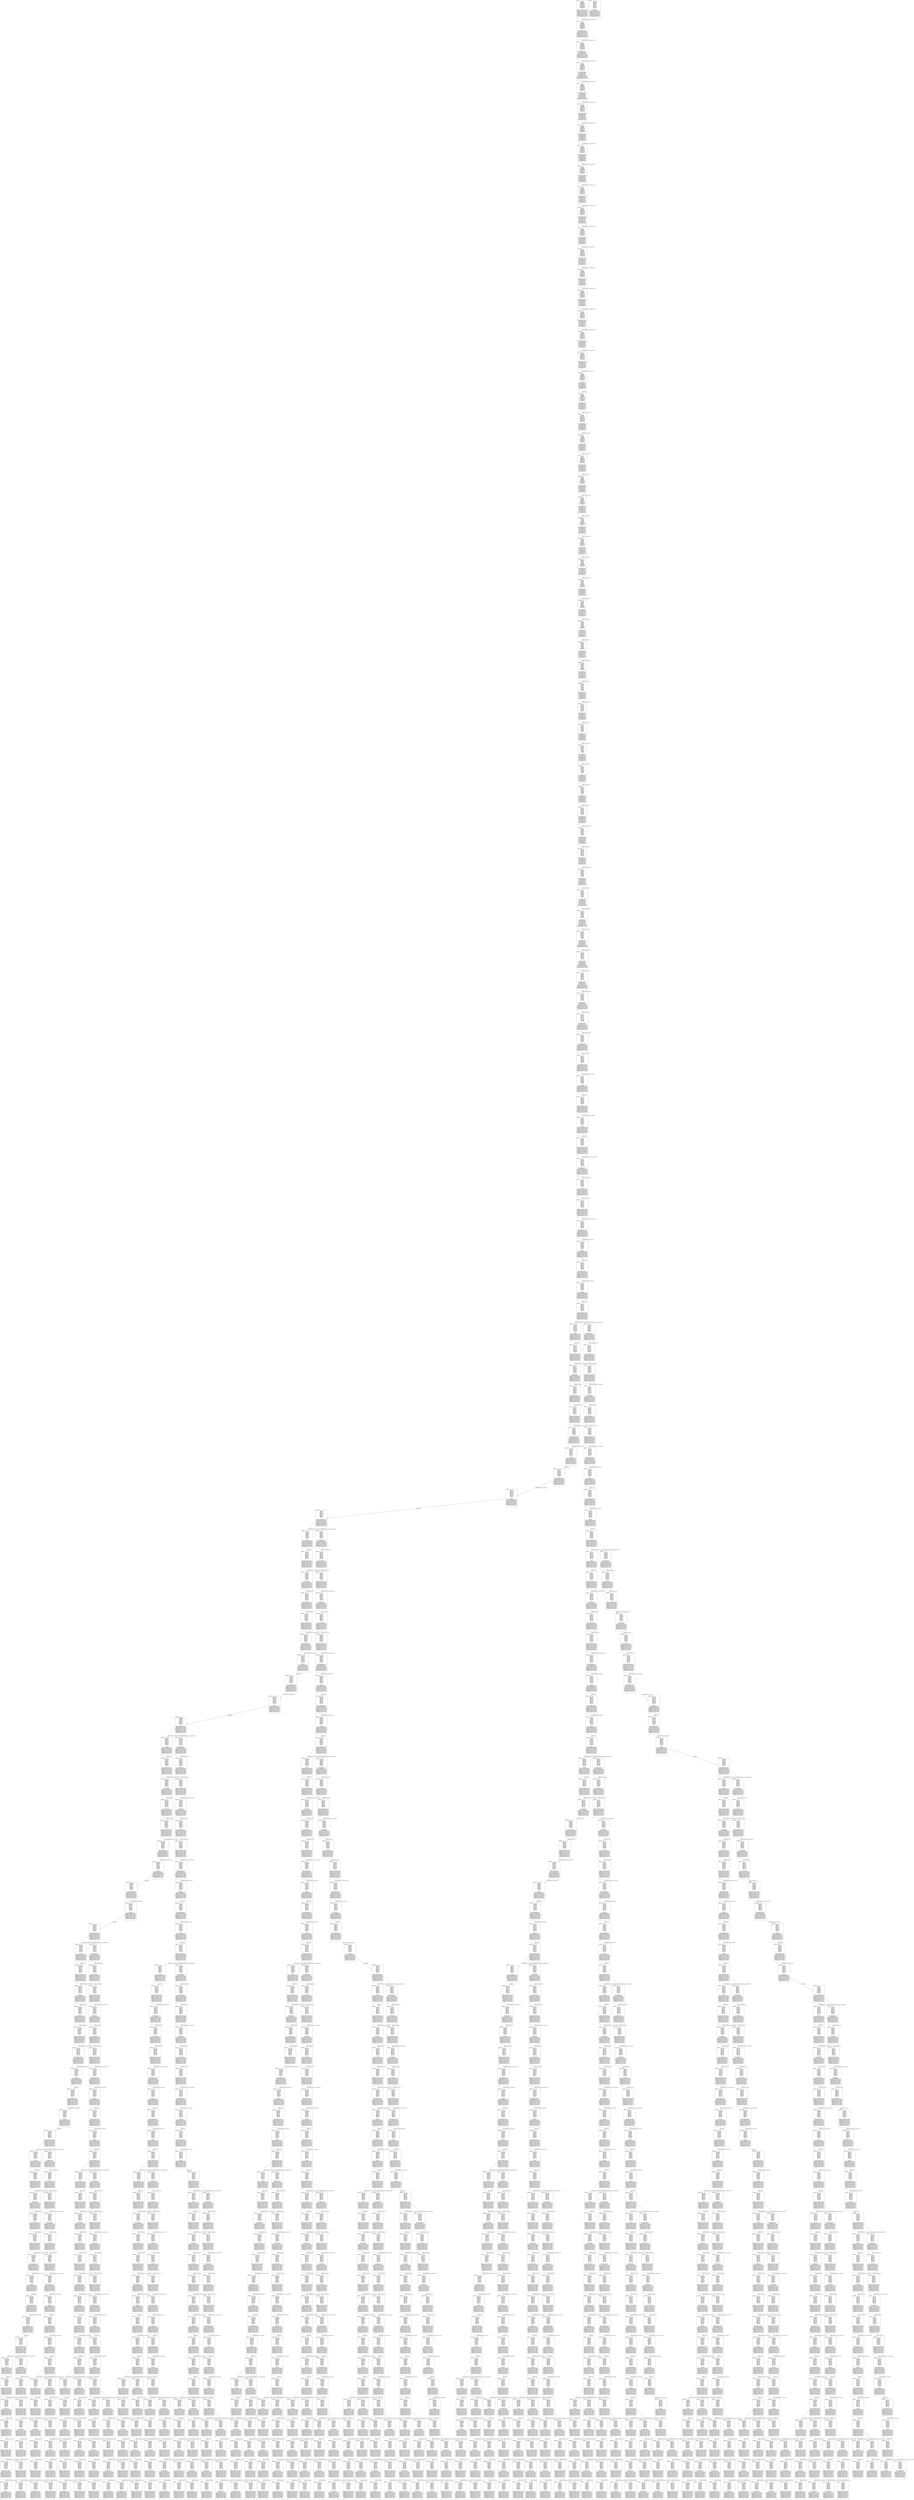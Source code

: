 digraph G {
    "-4610825199583303032" [label="Node 0\l(clear b17)\n(clear b2)\n(handempty)\n(not_clear b1)\n(not_clear b10)\n(not_clear b11)\n(not_clear b12)\n(not_clear b13)\n(not_clear b14)\n(not_clear b15)\n...\n------\nGT((do_put_on b15 b13) arity 2)\nGT((do_put_on b22 b15) arity 2)\nGT((do_put_on b10 b22) arity 2)\nGT((do_put_on b8 b10) arity 2)\nGT((do_put_on b12 b8) arity 2)\nGT((do_put_on b18 b12) arity 2)\nGT((do_put_on b17 b18) arity 2)\nGT((do_put_on b19 b17) arity 2)\nGT((do_put_on b6 b19) arity 2)\nGT((do_put_on b11 b6) arity 2)\n...\n\l" shape="box"];
    "-3616070486172189283" [label="Node 1\l(clear b17)\n(clear b2)\n(handempty)\n(not_clear b1)\n(not_clear b10)\n(not_clear b11)\n(not_clear b12)\n(not_clear b13)\n(not_clear b14)\n(not_clear b15)\n...\n------\nGT((do_clear b15) arity 3)\nGT((do_clear b13) arity 3)\nGT((do_on_table b13) arity 2)\nGT((do_move b15 b13) arity 3)\nGT((do_put_on b22 b15) arity 2)\nGT((do_put_on b10 b22) arity 2)\nGT((do_put_on b8 b10) arity 2)\nGT((do_put_on b12 b8) arity 2)\nGT((do_put_on b18 b12) arity 2)\nGT((do_put_on b17 b18) arity 2)\n...\n\l" shape="box"];
    "1364325209817710464" [label="Node 2\l(clear b17)\n(clear b2)\n(handempty)\n(not_clear b1)\n(not_clear b10)\n(not_clear b11)\n(not_clear b12)\n(not_clear b13)\n(not_clear b14)\n(not_clear b15)\n...\n------\nGT((do_clear b20) arity 2)\nOP( (unstack b20 b15) )\nOP( (put-down b20) )\nGT((do_clear b13) arity 3)\nGT((do_on_table b13) arity 2)\nGT((do_move b15 b13) arity 3)\nGT((do_put_on b22 b15) arity 2)\nGT((do_put_on b10 b22) arity 2)\nGT((do_put_on b8 b10) arity 2)\nGT((do_put_on b12 b8) arity 2)\n...\n\l" shape="box"];
    "-6210186330351432249" [label="Node 3\l(clear b17)\n(clear b2)\n(handempty)\n(not_clear b1)\n(not_clear b10)\n(not_clear b11)\n(not_clear b12)\n(not_clear b13)\n(not_clear b14)\n(not_clear b15)\n...\n------\nGT((do_clear b13) arity 3)\nOP( (unstack b13 b20) )\nOP( (put-down b13) )\nOP( (unstack b20 b15) )\nOP( (put-down b20) )\nGT((do_clear b13) arity 3)\nGT((do_on_table b13) arity 2)\nGT((do_move b15 b13) arity 3)\nGT((do_put_on b22 b15) arity 2)\nGT((do_put_on b10 b22) arity 2)\n...\n\l" shape="box"];
    "-3282517870772306783" [label="Node 4\l(clear b17)\n(clear b2)\n(handempty)\n(not_clear b1)\n(not_clear b10)\n(not_clear b11)\n(not_clear b12)\n(not_clear b13)\n(not_clear b14)\n(not_clear b15)\n...\n------\nGT((do_clear b3) arity 3)\nOP( (unstack b3 b13) )\nOP( (put-down b3) )\nOP( (unstack b13 b20) )\nOP( (put-down b13) )\nOP( (unstack b20 b15) )\nOP( (put-down b20) )\nGT((do_clear b13) arity 3)\nGT((do_on_table b13) arity 2)\nGT((do_move b15 b13) arity 3)\n...\n\l" shape="box"];
    "-1802922191991121114" [label="Node 5\l(clear b17)\n(clear b2)\n(handempty)\n(not_clear b1)\n(not_clear b10)\n(not_clear b11)\n(not_clear b12)\n(not_clear b13)\n(not_clear b14)\n(not_clear b15)\n...\n------\nGT((do_clear b18) arity 3)\nOP( (unstack b18 b3) )\nOP( (put-down b18) )\nOP( (unstack b3 b13) )\nOP( (put-down b3) )\nOP( (unstack b13 b20) )\nOP( (put-down b13) )\nOP( (unstack b20 b15) )\nOP( (put-down b20) )\nGT((do_clear b13) arity 3)\n...\n\l" shape="box"];
    "-3814412069536703896" [label="Node 6\l(clear b17)\n(clear b2)\n(handempty)\n(not_clear b1)\n(not_clear b10)\n(not_clear b11)\n(not_clear b12)\n(not_clear b13)\n(not_clear b14)\n(not_clear b15)\n...\n------\nGT((do_clear b21) arity 3)\nOP( (unstack b21 b18) )\nOP( (put-down b21) )\nOP( (unstack b18 b3) )\nOP( (put-down b18) )\nOP( (unstack b3 b13) )\nOP( (put-down b3) )\nOP( (unstack b13 b20) )\nOP( (put-down b13) )\nOP( (unstack b20 b15) )\n...\n\l" shape="box"];
    "1789522115358773495" [label="Node 7\l(clear b17)\n(clear b2)\n(handempty)\n(not_clear b1)\n(not_clear b10)\n(not_clear b11)\n(not_clear b12)\n(not_clear b13)\n(not_clear b14)\n(not_clear b15)\n...\n------\nGT((do_clear b23) arity 3)\nOP( (unstack b23 b21) )\nOP( (put-down b23) )\nOP( (unstack b21 b18) )\nOP( (put-down b21) )\nOP( (unstack b18 b3) )\nOP( (put-down b18) )\nOP( (unstack b3 b13) )\nOP( (put-down b3) )\nOP( (unstack b13 b20) )\n...\n\l" shape="box"];
    "3658968961845594564" [label="Node 8\l(clear b17)\n(clear b2)\n(handempty)\n(not_clear b1)\n(not_clear b10)\n(not_clear b11)\n(not_clear b12)\n(not_clear b13)\n(not_clear b14)\n(not_clear b15)\n...\n------\nGT((do_clear b1) arity 3)\nOP( (unstack b1 b23) )\nOP( (put-down b1) )\nOP( (unstack b23 b21) )\nOP( (put-down b23) )\nOP( (unstack b21 b18) )\nOP( (put-down b21) )\nOP( (unstack b18 b3) )\nOP( (put-down b18) )\nOP( (unstack b3 b13) )\n...\n\l" shape="box"];
    "8289301657271837262" [label="Node 9\l(clear b17)\n(clear b2)\n(handempty)\n(not_clear b1)\n(not_clear b10)\n(not_clear b11)\n(not_clear b12)\n(not_clear b13)\n(not_clear b14)\n(not_clear b15)\n...\n------\nGT((do_clear b11) arity 3)\nOP( (unstack b11 b1) )\nOP( (put-down b11) )\nOP( (unstack b1 b23) )\nOP( (put-down b1) )\nOP( (unstack b23 b21) )\nOP( (put-down b23) )\nOP( (unstack b21 b18) )\nOP( (put-down b21) )\nOP( (unstack b18 b3) )\n...\n\l" shape="box"];
    "5301539388202249919" [label="Node 10\l(clear b17)\n(clear b2)\n(handempty)\n(not_clear b1)\n(not_clear b10)\n(not_clear b11)\n(not_clear b12)\n(not_clear b13)\n(not_clear b14)\n(not_clear b15)\n...\n------\nGT((do_clear b10) arity 3)\nOP( (unstack b10 b11) )\nOP( (put-down b10) )\nOP( (unstack b11 b1) )\nOP( (put-down b11) )\nOP( (unstack b1 b23) )\nOP( (put-down b1) )\nOP( (unstack b23 b21) )\nOP( (put-down b23) )\nOP( (unstack b21 b18) )\n...\n\l" shape="box"];
    "-4793621410111188184" [label="Node 11\l(clear b17)\n(clear b2)\n(handempty)\n(not_clear b1)\n(not_clear b10)\n(not_clear b11)\n(not_clear b12)\n(not_clear b13)\n(not_clear b14)\n(not_clear b15)\n...\n------\nGT((do_clear b6) arity 3)\nOP( (unstack b6 b10) )\nOP( (put-down b6) )\nOP( (unstack b10 b11) )\nOP( (put-down b10) )\nOP( (unstack b11 b1) )\nOP( (put-down b11) )\nOP( (unstack b1 b23) )\nOP( (put-down b1) )\nOP( (unstack b23 b21) )\n...\n\l" shape="box"];
    "-6527664732129655755" [label="Node 12\l(clear b17)\n(clear b2)\n(handempty)\n(not_clear b1)\n(not_clear b10)\n(not_clear b11)\n(not_clear b12)\n(not_clear b13)\n(not_clear b14)\n(not_clear b15)\n...\n------\nGT((do_clear b7) arity 3)\nOP( (unstack b7 b6) )\nOP( (put-down b7) )\nOP( (unstack b6 b10) )\nOP( (put-down b6) )\nOP( (unstack b10 b11) )\nOP( (put-down b10) )\nOP( (unstack b11 b1) )\nOP( (put-down b11) )\nOP( (unstack b1 b23) )\n...\n\l" shape="box"];
    "1127509405566348163" [label="Node 13\l(clear b17)\n(clear b2)\n(handempty)\n(not_clear b1)\n(not_clear b10)\n(not_clear b11)\n(not_clear b12)\n(not_clear b13)\n(not_clear b14)\n(not_clear b15)\n...\n------\nGT((do_clear b12) arity 3)\nOP( (unstack b12 b7) )\nOP( (put-down b12) )\nOP( (unstack b7 b6) )\nOP( (put-down b7) )\nOP( (unstack b6 b10) )\nOP( (put-down b6) )\nOP( (unstack b10 b11) )\nOP( (put-down b10) )\nOP( (unstack b11 b1) )\n...\n\l" shape="box"];
    "7455311424057479657" [label="Node 14\l(clear b17)\n(clear b2)\n(handempty)\n(not_clear b1)\n(not_clear b10)\n(not_clear b11)\n(not_clear b12)\n(not_clear b13)\n(not_clear b14)\n(not_clear b15)\n...\n------\nGT((do_clear b22) arity 3)\nOP( (unstack b22 b12) )\nOP( (put-down b22) )\nOP( (unstack b12 b7) )\nOP( (put-down b12) )\nOP( (unstack b7 b6) )\nOP( (put-down b7) )\nOP( (unstack b6 b10) )\nOP( (put-down b6) )\nOP( (unstack b10 b11) )\n...\n\l" shape="box"];
    "-6764758183063158832" [label="Node 15\l(clear b17)\n(clear b2)\n(handempty)\n(not_clear b1)\n(not_clear b10)\n(not_clear b11)\n(not_clear b12)\n(not_clear b13)\n(not_clear b14)\n(not_clear b15)\n...\n------\nGT((do_clear b16) arity 3)\nOP( (unstack b16 b22) )\nOP( (put-down b16) )\nOP( (unstack b22 b12) )\nOP( (put-down b22) )\nOP( (unstack b12 b7) )\nOP( (put-down b12) )\nOP( (unstack b7 b6) )\nOP( (put-down b7) )\nOP( (unstack b6 b10) )\n...\n\l" shape="box"];
    "9033230328812210369" [label="Node 16\l(clear b17)\n(clear b2)\n(handempty)\n(not_clear b1)\n(not_clear b10)\n(not_clear b11)\n(not_clear b12)\n(not_clear b13)\n(not_clear b14)\n(not_clear b15)\n...\n------\nGT((do_clear b8) arity 3)\nOP( (unstack b8 b16) )\nOP( (put-down b8) )\nOP( (unstack b16 b22) )\nOP( (put-down b16) )\nOP( (unstack b22 b12) )\nOP( (put-down b22) )\nOP( (unstack b12 b7) )\nOP( (put-down b12) )\nOP( (unstack b7 b6) )\n...\n\l" shape="box"];
    "-7838566992012451847" [label="Node 17\l(clear b17)\n(clear b2)\n(handempty)\n(not_clear b1)\n(not_clear b10)\n(not_clear b11)\n(not_clear b12)\n(not_clear b13)\n(not_clear b14)\n(not_clear b15)\n...\n------\nGT((do_clear b17) arity 2)\nOP( (unstack b17 b8) )\nOP( (put-down b17) )\nOP( (unstack b8 b16) )\nOP( (put-down b8) )\nOP( (unstack b16 b22) )\nOP( (put-down b16) )\nOP( (unstack b22 b12) )\nOP( (put-down b22) )\nOP( (unstack b12 b7) )\n...\n\l" shape="box"];
    "1185456827258133069" [label="Node 18\l(clear b17)\n(clear b2)\n(handempty)\n(not_clear b1)\n(not_clear b10)\n(not_clear b11)\n(not_clear b12)\n(not_clear b13)\n(not_clear b14)\n(not_clear b15)\n...\n------\nOP( (nop) )\nOP( (unstack b17 b8) )\nOP( (put-down b17) )\nOP( (unstack b8 b16) )\nOP( (put-down b8) )\nOP( (unstack b16 b22) )\nOP( (put-down b16) )\nOP( (unstack b22 b12) )\nOP( (put-down b22) )\nOP( (unstack b12 b7) )\n...\n\l" shape="box"];
    "7828449429923874067" [label="Node 19\l(clear b17)\n(clear b2)\n(handempty)\n(not_clear b1)\n(not_clear b10)\n(not_clear b11)\n(not_clear b12)\n(not_clear b13)\n(not_clear b14)\n(not_clear b15)\n...\n------\nOP( (unstack b17 b8) )\nOP( (put-down b17) )\nOP( (unstack b8 b16) )\nOP( (put-down b8) )\nOP( (unstack b16 b22) )\nOP( (put-down b16) )\nOP( (unstack b22 b12) )\nOP( (put-down b22) )\nOP( (unstack b12 b7) )\nOP( (put-down b12) )\n...\n\l" shape="box"];
    "-3401609804851880888" [label="Node 20\l(clear b2)\n(clear b8)\n(holding b17)\n(not_clear b1)\n(not_clear b10)\n(not_clear b11)\n(not_clear b12)\n(not_clear b13)\n(not_clear b14)\n(not_clear b15)\n...\n------\nOP( (put-down b17) )\nOP( (unstack b8 b16) )\nOP( (put-down b8) )\nOP( (unstack b16 b22) )\nOP( (put-down b16) )\nOP( (unstack b22 b12) )\nOP( (put-down b22) )\nOP( (unstack b12 b7) )\nOP( (put-down b12) )\nOP( (unstack b7 b6) )\n...\n\l" shape="box"];
    "-4885881911795030984" [label="Node 21\l(clear b17)\n(clear b2)\n(clear b8)\n(handempty)\n(not_clear b1)\n(not_clear b10)\n(not_clear b11)\n(not_clear b12)\n(not_clear b13)\n(not_clear b14)\n...\n------\nOP( (unstack b8 b16) )\nOP( (put-down b8) )\nOP( (unstack b16 b22) )\nOP( (put-down b16) )\nOP( (unstack b22 b12) )\nOP( (put-down b22) )\nOP( (unstack b12 b7) )\nOP( (put-down b12) )\nOP( (unstack b7 b6) )\nOP( (put-down b7) )\n...\n\l" shape="box"];
    "1404445814921886751" [label="Node 22\l(clear b16)\n(clear b17)\n(clear b2)\n(holding b8)\n(not_clear b1)\n(not_clear b10)\n(not_clear b11)\n(not_clear b12)\n(not_clear b13)\n(not_clear b14)\n...\n------\nOP( (put-down b8) )\nOP( (unstack b16 b22) )\nOP( (put-down b16) )\nOP( (unstack b22 b12) )\nOP( (put-down b22) )\nOP( (unstack b12 b7) )\nOP( (put-down b12) )\nOP( (unstack b7 b6) )\nOP( (put-down b7) )\nOP( (unstack b6 b10) )\n...\n\l" shape="box"];
    "4118498406081668768" [label="Node 23\l(clear b16)\n(clear b17)\n(clear b2)\n(clear b8)\n(handempty)\n(not_clear b1)\n(not_clear b10)\n(not_clear b11)\n(not_clear b12)\n(not_clear b13)\n...\n------\nOP( (unstack b16 b22) )\nOP( (put-down b16) )\nOP( (unstack b22 b12) )\nOP( (put-down b22) )\nOP( (unstack b12 b7) )\nOP( (put-down b12) )\nOP( (unstack b7 b6) )\nOP( (put-down b7) )\nOP( (unstack b6 b10) )\nOP( (put-down b6) )\n...\n\l" shape="box"];
    "7744733344703084607" [label="Node 24\l(clear b17)\n(clear b2)\n(clear b22)\n(clear b8)\n(holding b16)\n(not_clear b1)\n(not_clear b10)\n(not_clear b11)\n(not_clear b12)\n(not_clear b13)\n...\n------\nOP( (put-down b16) )\nOP( (unstack b22 b12) )\nOP( (put-down b22) )\nOP( (unstack b12 b7) )\nOP( (put-down b12) )\nOP( (unstack b7 b6) )\nOP( (put-down b7) )\nOP( (unstack b6 b10) )\nOP( (put-down b6) )\nOP( (unstack b10 b11) )\n...\n\l" shape="box"];
    "-4281249587636373404" [label="Node 25\l(clear b16)\n(clear b17)\n(clear b2)\n(clear b22)\n(clear b8)\n(handempty)\n(not_clear b1)\n(not_clear b10)\n(not_clear b11)\n(not_clear b12)\n...\n------\nOP( (unstack b22 b12) )\nOP( (put-down b22) )\nOP( (unstack b12 b7) )\nOP( (put-down b12) )\nOP( (unstack b7 b6) )\nOP( (put-down b7) )\nOP( (unstack b6 b10) )\nOP( (put-down b6) )\nOP( (unstack b10 b11) )\nOP( (put-down b10) )\n...\n\l" shape="box"];
    "9072043428488152157" [label="Node 26\l(clear b12)\n(clear b16)\n(clear b17)\n(clear b2)\n(clear b8)\n(holding b22)\n(not_clear b1)\n(not_clear b10)\n(not_clear b11)\n(not_clear b13)\n...\n------\nOP( (put-down b22) )\nOP( (unstack b12 b7) )\nOP( (put-down b12) )\nOP( (unstack b7 b6) )\nOP( (put-down b7) )\nOP( (unstack b6 b10) )\nOP( (put-down b6) )\nOP( (unstack b10 b11) )\nOP( (put-down b10) )\nOP( (unstack b11 b1) )\n...\n\l" shape="box"];
    "2733020593739428701" [label="Node 27\l(clear b12)\n(clear b16)\n(clear b17)\n(clear b2)\n(clear b22)\n(clear b8)\n(handempty)\n(not_clear b1)\n(not_clear b10)\n(not_clear b11)\n...\n------\nOP( (unstack b12 b7) )\nOP( (put-down b12) )\nOP( (unstack b7 b6) )\nOP( (put-down b7) )\nOP( (unstack b6 b10) )\nOP( (put-down b6) )\nOP( (unstack b10 b11) )\nOP( (put-down b10) )\nOP( (unstack b11 b1) )\nOP( (put-down b11) )\n...\n\l" shape="box"];
    "-513942811748860226" [label="Node 28\l(clear b16)\n(clear b17)\n(clear b2)\n(clear b22)\n(clear b7)\n(clear b8)\n(holding b12)\n(not_clear b1)\n(not_clear b10)\n(not_clear b11)\n...\n------\nOP( (put-down b12) )\nOP( (unstack b7 b6) )\nOP( (put-down b7) )\nOP( (unstack b6 b10) )\nOP( (put-down b6) )\nOP( (unstack b10 b11) )\nOP( (put-down b10) )\nOP( (unstack b11 b1) )\nOP( (put-down b11) )\nOP( (unstack b1 b23) )\n...\n\l" shape="box"];
    "-5281175040385227133" [label="Node 29\l(clear b12)\n(clear b16)\n(clear b17)\n(clear b2)\n(clear b22)\n(clear b7)\n(clear b8)\n(handempty)\n(not_clear b1)\n(not_clear b10)\n...\n------\nOP( (unstack b7 b6) )\nOP( (put-down b7) )\nOP( (unstack b6 b10) )\nOP( (put-down b6) )\nOP( (unstack b10 b11) )\nOP( (put-down b10) )\nOP( (unstack b11 b1) )\nOP( (put-down b11) )\nOP( (unstack b1 b23) )\nOP( (put-down b1) )\n...\n\l" shape="box"];
    "2563039177194073943" [label="Node 30\l(clear b12)\n(clear b16)\n(clear b17)\n(clear b2)\n(clear b22)\n(clear b6)\n(clear b8)\n(holding b7)\n(not_clear b1)\n(not_clear b10)\n...\n------\nOP( (put-down b7) )\nOP( (unstack b6 b10) )\nOP( (put-down b6) )\nOP( (unstack b10 b11) )\nOP( (put-down b10) )\nOP( (unstack b11 b1) )\nOP( (put-down b11) )\nOP( (unstack b1 b23) )\nOP( (put-down b1) )\nOP( (unstack b23 b21) )\n...\n\l" shape="box"];
    "-6417666516833408814" [label="Node 31\l(clear b12)\n(clear b16)\n(clear b17)\n(clear b2)\n(clear b22)\n(clear b6)\n(clear b7)\n(clear b8)\n(handempty)\n(not_clear b1)\n...\n------\nOP( (unstack b6 b10) )\nOP( (put-down b6) )\nOP( (unstack b10 b11) )\nOP( (put-down b10) )\nOP( (unstack b11 b1) )\nOP( (put-down b11) )\nOP( (unstack b1 b23) )\nOP( (put-down b1) )\nOP( (unstack b23 b21) )\nOP( (put-down b23) )\n...\n\l" shape="box"];
    "-888772943339011398" [label="Node 32\l(clear b10)\n(clear b12)\n(clear b16)\n(clear b17)\n(clear b2)\n(clear b22)\n(clear b7)\n(clear b8)\n(holding b6)\n(not_clear b1)\n...\n------\nOP( (put-down b6) )\nOP( (unstack b10 b11) )\nOP( (put-down b10) )\nOP( (unstack b11 b1) )\nOP( (put-down b11) )\nOP( (unstack b1 b23) )\nOP( (put-down b1) )\nOP( (unstack b23 b21) )\nOP( (put-down b23) )\nOP( (unstack b21 b18) )\n...\n\l" shape="box"];
    "7084545951778106351" [label="Node 33\l(clear b10)\n(clear b12)\n(clear b16)\n(clear b17)\n(clear b2)\n(clear b22)\n(clear b6)\n(clear b7)\n(clear b8)\n(handempty)\n...\n------\nOP( (unstack b10 b11) )\nOP( (put-down b10) )\nOP( (unstack b11 b1) )\nOP( (put-down b11) )\nOP( (unstack b1 b23) )\nOP( (put-down b1) )\nOP( (unstack b23 b21) )\nOP( (put-down b23) )\nOP( (unstack b21 b18) )\nOP( (put-down b21) )\n...\n\l" shape="box"];
    "-4728244204651041486" [label="Node 34\l(clear b11)\n(clear b12)\n(clear b16)\n(clear b17)\n(clear b2)\n(clear b22)\n(clear b6)\n(clear b7)\n(clear b8)\n(holding b10)\n...\n------\nOP( (put-down b10) )\nOP( (unstack b11 b1) )\nOP( (put-down b11) )\nOP( (unstack b1 b23) )\nOP( (put-down b1) )\nOP( (unstack b23 b21) )\nOP( (put-down b23) )\nOP( (unstack b21 b18) )\nOP( (put-down b21) )\nOP( (unstack b18 b3) )\n...\n\l" shape="box"];
    "-8663957068253031518" [label="Node 35\l(clear b10)\n(clear b11)\n(clear b12)\n(clear b16)\n(clear b17)\n(clear b2)\n(clear b22)\n(clear b6)\n(clear b7)\n(clear b8)\n...\n------\nOP( (unstack b11 b1) )\nOP( (put-down b11) )\nOP( (unstack b1 b23) )\nOP( (put-down b1) )\nOP( (unstack b23 b21) )\nOP( (put-down b23) )\nOP( (unstack b21 b18) )\nOP( (put-down b21) )\nOP( (unstack b18 b3) )\nOP( (put-down b18) )\n...\n\l" shape="box"];
    "5664812506231425208" [label="Node 36\l(clear b1)\n(clear b10)\n(clear b12)\n(clear b16)\n(clear b17)\n(clear b2)\n(clear b22)\n(clear b6)\n(clear b7)\n(clear b8)\n...\n------\nOP( (put-down b11) )\nOP( (unstack b1 b23) )\nOP( (put-down b1) )\nOP( (unstack b23 b21) )\nOP( (put-down b23) )\nOP( (unstack b21 b18) )\nOP( (put-down b21) )\nOP( (unstack b18 b3) )\nOP( (put-down b18) )\nOP( (unstack b3 b13) )\n...\n\l" shape="box"];
    "2439837844837430416" [label="Node 37\l(clear b1)\n(clear b10)\n(clear b11)\n(clear b12)\n(clear b16)\n(clear b17)\n(clear b2)\n(clear b22)\n(clear b6)\n(clear b7)\n...\n------\nOP( (unstack b1 b23) )\nOP( (put-down b1) )\nOP( (unstack b23 b21) )\nOP( (put-down b23) )\nOP( (unstack b21 b18) )\nOP( (put-down b21) )\nOP( (unstack b18 b3) )\nOP( (put-down b18) )\nOP( (unstack b3 b13) )\nOP( (put-down b3) )\n...\n\l" shape="box"];
    "2025641613416806021" [label="Node 38\l(clear b10)\n(clear b11)\n(clear b12)\n(clear b16)\n(clear b17)\n(clear b2)\n(clear b22)\n(clear b23)\n(clear b6)\n(clear b7)\n...\n------\nOP( (put-down b1) )\nOP( (unstack b23 b21) )\nOP( (put-down b23) )\nOP( (unstack b21 b18) )\nOP( (put-down b21) )\nOP( (unstack b18 b3) )\nOP( (put-down b18) )\nOP( (unstack b3 b13) )\nOP( (put-down b3) )\nOP( (unstack b13 b20) )\n...\n\l" shape="box"];
    "-8348280614897842696" [label="Node 39\l(clear b1)\n(clear b10)\n(clear b11)\n(clear b12)\n(clear b16)\n(clear b17)\n(clear b2)\n(clear b22)\n(clear b23)\n(clear b6)\n...\n------\nOP( (unstack b23 b21) )\nOP( (put-down b23) )\nOP( (unstack b21 b18) )\nOP( (put-down b21) )\nOP( (unstack b18 b3) )\nOP( (put-down b18) )\nOP( (unstack b3 b13) )\nOP( (put-down b3) )\nOP( (unstack b13 b20) )\nOP( (put-down b13) )\n...\n\l" shape="box"];
    "4024921472738065102" [label="Node 40\l(clear b1)\n(clear b10)\n(clear b11)\n(clear b12)\n(clear b16)\n(clear b17)\n(clear b2)\n(clear b21)\n(clear b22)\n(clear b6)\n...\n------\nOP( (put-down b23) )\nOP( (unstack b21 b18) )\nOP( (put-down b21) )\nOP( (unstack b18 b3) )\nOP( (put-down b18) )\nOP( (unstack b3 b13) )\nOP( (put-down b3) )\nOP( (unstack b13 b20) )\nOP( (put-down b13) )\nOP( (unstack b20 b15) )\n...\n\l" shape="box"];
    "6206374349833209457" [label="Node 41\l(clear b1)\n(clear b10)\n(clear b11)\n(clear b12)\n(clear b16)\n(clear b17)\n(clear b2)\n(clear b21)\n(clear b22)\n(clear b23)\n...\n------\nOP( (unstack b21 b18) )\nOP( (put-down b21) )\nOP( (unstack b18 b3) )\nOP( (put-down b18) )\nOP( (unstack b3 b13) )\nOP( (put-down b3) )\nOP( (unstack b13 b20) )\nOP( (put-down b13) )\nOP( (unstack b20 b15) )\nOP( (put-down b20) )\n...\n\l" shape="box"];
    "-1108102076214499624" [label="Node 42\l(clear b1)\n(clear b10)\n(clear b11)\n(clear b12)\n(clear b16)\n(clear b17)\n(clear b18)\n(clear b2)\n(clear b22)\n(clear b23)\n...\n------\nOP( (put-down b21) )\nOP( (unstack b18 b3) )\nOP( (put-down b18) )\nOP( (unstack b3 b13) )\nOP( (put-down b3) )\nOP( (unstack b13 b20) )\nOP( (put-down b13) )\nOP( (unstack b20 b15) )\nOP( (put-down b20) )\nGT((do_clear b13) arity 3)\n...\n\l" shape="box"];
    "-4948190275531292999" [label="Node 43\l(clear b1)\n(clear b10)\n(clear b11)\n(clear b12)\n(clear b16)\n(clear b17)\n(clear b18)\n(clear b2)\n(clear b21)\n(clear b22)\n...\n------\nOP( (unstack b18 b3) )\nOP( (put-down b18) )\nOP( (unstack b3 b13) )\nOP( (put-down b3) )\nOP( (unstack b13 b20) )\nOP( (put-down b13) )\nOP( (unstack b20 b15) )\nOP( (put-down b20) )\nGT((do_clear b13) arity 3)\nGT((do_on_table b13) arity 2)\n...\n\l" shape="box"];
    "-638015574183703518" [label="Node 44\l(clear b1)\n(clear b10)\n(clear b11)\n(clear b12)\n(clear b16)\n(clear b17)\n(clear b2)\n(clear b21)\n(clear b22)\n(clear b23)\n...\n------\nOP( (put-down b18) )\nOP( (unstack b3 b13) )\nOP( (put-down b3) )\nOP( (unstack b13 b20) )\nOP( (put-down b13) )\nOP( (unstack b20 b15) )\nOP( (put-down b20) )\nGT((do_clear b13) arity 3)\nGT((do_on_table b13) arity 2)\nGT((do_move b15 b13) arity 3)\n...\n\l" shape="box"];
    "-7867898256496440855" [label="Node 45\l(clear b1)\n(clear b10)\n(clear b11)\n(clear b12)\n(clear b16)\n(clear b17)\n(clear b18)\n(clear b2)\n(clear b21)\n(clear b22)\n...\n------\nOP( (unstack b3 b13) )\nOP( (put-down b3) )\nOP( (unstack b13 b20) )\nOP( (put-down b13) )\nOP( (unstack b20 b15) )\nOP( (put-down b20) )\nGT((do_clear b13) arity 3)\nGT((do_on_table b13) arity 2)\nGT((do_move b15 b13) arity 3)\nGT((do_put_on b22 b15) arity 2)\n...\n\l" shape="box"];
    "-5109414234471206390" [label="Node 46\l(clear b1)\n(clear b10)\n(clear b11)\n(clear b12)\n(clear b13)\n(clear b16)\n(clear b17)\n(clear b18)\n(clear b2)\n(clear b21)\n...\n------\nOP( (put-down b3) )\nOP( (unstack b13 b20) )\nOP( (put-down b13) )\nOP( (unstack b20 b15) )\nOP( (put-down b20) )\nGT((do_clear b13) arity 3)\nGT((do_on_table b13) arity 2)\nGT((do_move b15 b13) arity 3)\nGT((do_put_on b22 b15) arity 2)\nGT((do_put_on b10 b22) arity 2)\n...\n\l" shape="box"];
    "-520566239367343504" [label="Node 47\l(clear b1)\n(clear b10)\n(clear b11)\n(clear b12)\n(clear b13)\n(clear b16)\n(clear b17)\n(clear b18)\n(clear b2)\n(clear b21)\n...\n------\nOP( (unstack b13 b20) )\nOP( (put-down b13) )\nOP( (unstack b20 b15) )\nOP( (put-down b20) )\nGT((do_clear b13) arity 3)\nGT((do_on_table b13) arity 2)\nGT((do_move b15 b13) arity 3)\nGT((do_put_on b22 b15) arity 2)\nGT((do_put_on b10 b22) arity 2)\nGT((do_put_on b8 b10) arity 2)\n...\n\l" shape="box"];
    "3430647238477143443" [label="Node 48\l(clear b1)\n(clear b10)\n(clear b11)\n(clear b12)\n(clear b16)\n(clear b17)\n(clear b18)\n(clear b2)\n(clear b20)\n(clear b21)\n...\n------\nOP( (put-down b13) )\nOP( (unstack b20 b15) )\nOP( (put-down b20) )\nGT((do_clear b13) arity 3)\nGT((do_on_table b13) arity 2)\nGT((do_move b15 b13) arity 3)\nGT((do_put_on b22 b15) arity 2)\nGT((do_put_on b10 b22) arity 2)\nGT((do_put_on b8 b10) arity 2)\nGT((do_put_on b12 b8) arity 2)\n...\n\l" shape="box"];
    "8809796863605092942" [label="Node 49\l(clear b1)\n(clear b10)\n(clear b11)\n(clear b12)\n(clear b13)\n(clear b16)\n(clear b17)\n(clear b18)\n(clear b2)\n(clear b20)\n...\n------\nOP( (unstack b20 b15) )\nOP( (put-down b20) )\nGT((do_clear b13) arity 3)\nGT((do_on_table b13) arity 2)\nGT((do_move b15 b13) arity 3)\nGT((do_put_on b22 b15) arity 2)\nGT((do_put_on b10 b22) arity 2)\nGT((do_put_on b8 b10) arity 2)\nGT((do_put_on b12 b8) arity 2)\nGT((do_put_on b18 b12) arity 2)\n...\n\l" shape="box"];
    "-2626557451243199816" [label="Node 50\l(clear b1)\n(clear b10)\n(clear b11)\n(clear b12)\n(clear b13)\n(clear b15)\n(clear b16)\n(clear b17)\n(clear b18)\n(clear b2)\n...\n------\nOP( (put-down b20) )\nGT((do_clear b13) arity 3)\nGT((do_on_table b13) arity 2)\nGT((do_move b15 b13) arity 3)\nGT((do_put_on b22 b15) arity 2)\nGT((do_put_on b10 b22) arity 2)\nGT((do_put_on b8 b10) arity 2)\nGT((do_put_on b12 b8) arity 2)\nGT((do_put_on b18 b12) arity 2)\nGT((do_put_on b17 b18) arity 2)\n...\n\l" shape="box"];
    "2689779184118993226" [label="Node 51\l(clear b1)\n(clear b10)\n(clear b11)\n(clear b12)\n(clear b13)\n(clear b15)\n(clear b16)\n(clear b17)\n(clear b18)\n(clear b2)\n...\n------\nGT((do_clear b13) arity 3)\nGT((do_on_table b13) arity 2)\nGT((do_move b15 b13) arity 3)\nGT((do_put_on b22 b15) arity 2)\nGT((do_put_on b10 b22) arity 2)\nGT((do_put_on b8 b10) arity 2)\nGT((do_put_on b12 b8) arity 2)\nGT((do_put_on b18 b12) arity 2)\nGT((do_put_on b17 b18) arity 2)\nGT((do_put_on b19 b17) arity 2)\n...\n\l" shape="box"];
    "7937650003476968825" [label="Node 52\l(clear b1)\n(clear b10)\n(clear b11)\n(clear b12)\n(clear b13)\n(clear b15)\n(clear b16)\n(clear b17)\n(clear b18)\n(clear b2)\n...\n------\nOP( (nop) )\nGT((do_on_table b13) arity 2)\nGT((do_move b15 b13) arity 3)\nGT((do_put_on b22 b15) arity 2)\nGT((do_put_on b10 b22) arity 2)\nGT((do_put_on b8 b10) arity 2)\nGT((do_put_on b12 b8) arity 2)\nGT((do_put_on b18 b12) arity 2)\nGT((do_put_on b17 b18) arity 2)\nGT((do_put_on b19 b17) arity 2)\n...\n\l" shape="box"];
    "-6475611107339831068" [label="Node 53\l(clear b1)\n(clear b10)\n(clear b11)\n(clear b12)\n(clear b13)\n(clear b15)\n(clear b16)\n(clear b17)\n(clear b18)\n(clear b2)\n...\n------\nGT((do_on_table b13) arity 2)\nGT((do_move b15 b13) arity 3)\nGT((do_put_on b22 b15) arity 2)\nGT((do_put_on b10 b22) arity 2)\nGT((do_put_on b8 b10) arity 2)\nGT((do_put_on b12 b8) arity 2)\nGT((do_put_on b18 b12) arity 2)\nGT((do_put_on b17 b18) arity 2)\nGT((do_put_on b19 b17) arity 2)\nGT((do_put_on b6 b19) arity 2)\n...\n\l" shape="box"];
    "-1229061972091602779" [label="Node 54\l(clear b1)\n(clear b10)\n(clear b11)\n(clear b12)\n(clear b13)\n(clear b15)\n(clear b16)\n(clear b17)\n(clear b18)\n(clear b2)\n...\n------\nOP( (nop) )\nGT((do_move b15 b13) arity 3)\nGT((do_put_on b22 b15) arity 2)\nGT((do_put_on b10 b22) arity 2)\nGT((do_put_on b8 b10) arity 2)\nGT((do_put_on b12 b8) arity 2)\nGT((do_put_on b18 b12) arity 2)\nGT((do_put_on b17 b18) arity 2)\nGT((do_put_on b19 b17) arity 2)\nGT((do_put_on b6 b19) arity 2)\n...\n\l" shape="box"];
    "6408625768997413924" [label="Node 55\l(clear b1)\n(clear b10)\n(clear b11)\n(clear b12)\n(clear b13)\n(clear b15)\n(clear b16)\n(clear b17)\n(clear b18)\n(clear b2)\n...\n------\nGT((do_move b15 b13) arity 3)\nGT((do_put_on b22 b15) arity 2)\nGT((do_put_on b10 b22) arity 2)\nGT((do_put_on b8 b10) arity 2)\nGT((do_put_on b12 b8) arity 2)\nGT((do_put_on b18 b12) arity 2)\nGT((do_put_on b17 b18) arity 2)\nGT((do_put_on b19 b17) arity 2)\nGT((do_put_on b6 b19) arity 2)\nGT((do_put_on b11 b6) arity 2)\n...\n\l" shape="box"];
    "-582915563663982172" [label="Node 56\l(clear b1)\n(clear b10)\n(clear b11)\n(clear b12)\n(clear b13)\n(clear b15)\n(clear b16)\n(clear b17)\n(clear b18)\n(clear b2)\n...\n------\nOP( (unstack b15 b19) )\nOP( (stack b15 b13) )\nGT((do_put_on b22 b15) arity 2)\nGT((do_put_on b10 b22) arity 2)\nGT((do_put_on b8 b10) arity 2)\nGT((do_put_on b12 b8) arity 2)\nGT((do_put_on b18 b12) arity 2)\nGT((do_put_on b17 b18) arity 2)\nGT((do_put_on b19 b17) arity 2)\nGT((do_put_on b6 b19) arity 2)\n...\n\l" shape="box"];
    "13301323909857609" [label="Node 57\l(clear b1)\n(clear b10)\n(clear b11)\n(clear b12)\n(clear b13)\n(clear b16)\n(clear b17)\n(clear b18)\n(clear b19)\n(clear b2)\n...\n------\nOP( (stack b15 b13) )\nGT((do_put_on b22 b15) arity 2)\nGT((do_put_on b10 b22) arity 2)\nGT((do_put_on b8 b10) arity 2)\nGT((do_put_on b12 b8) arity 2)\nGT((do_put_on b18 b12) arity 2)\nGT((do_put_on b17 b18) arity 2)\nGT((do_put_on b19 b17) arity 2)\nGT((do_put_on b6 b19) arity 2)\nGT((do_put_on b11 b6) arity 2)\n...\n\l" shape="box"];
    "-7022430422801060677" [label="Node 58\l(on b15 b13)\n(clear b1)\n(clear b10)\n(clear b11)\n(clear b12)\n(clear b15)\n(clear b16)\n(clear b17)\n(clear b18)\n(clear b19)\n...\n------\nGT((do_put_on b22 b15) arity 2)\nGT((do_put_on b10 b22) arity 2)\nGT((do_put_on b8 b10) arity 2)\nGT((do_put_on b12 b8) arity 2)\nGT((do_put_on b18 b12) arity 2)\nGT((do_put_on b17 b18) arity 2)\nGT((do_put_on b19 b17) arity 2)\nGT((do_put_on b6 b19) arity 2)\nGT((do_put_on b11 b6) arity 2)\nGT((do_put_on b9 b11) arity 2)\n...\n\l" shape="box"];
    "67913952489694424" [label="Node 59\l(on b15 b13)\n(clear b1)\n(clear b10)\n(clear b11)\n(clear b12)\n(clear b15)\n(clear b16)\n(clear b17)\n(clear b18)\n(clear b19)\n...\n------\nGT((do_clear b22) arity 3)\nGT((do_clear b15) arity 3)\nGT((do_on_table b15) arity 3)\nGT((do_move b22 b15) arity 3)\nGT((do_put_on b10 b22) arity 2)\nGT((do_put_on b8 b10) arity 2)\nGT((do_put_on b12 b8) arity 2)\nGT((do_put_on b18 b12) arity 2)\nGT((do_put_on b17 b18) arity 2)\nGT((do_put_on b19 b17) arity 2)\n...\n\l" shape="box"];
    "-720137846465145304" [label="Node 60\l(on b15 b13)\n(clear b1)\n(clear b10)\n(clear b11)\n(clear b12)\n(clear b15)\n(clear b16)\n(clear b17)\n(clear b18)\n(clear b19)\n...\n------\nOP( (nop) )\nGT((do_clear b15) arity 3)\nGT((do_on_table b15) arity 3)\nGT((do_move b22 b15) arity 3)\nGT((do_put_on b10 b22) arity 2)\nGT((do_put_on b8 b10) arity 2)\nGT((do_put_on b12 b8) arity 2)\nGT((do_put_on b18 b12) arity 2)\nGT((do_put_on b17 b18) arity 2)\nGT((do_put_on b19 b17) arity 2)\n...\n\l" shape="box"];
    "5652461342980838236" [label="Node 61\l(on b15 b13)\n(clear b1)\n(clear b10)\n(clear b11)\n(clear b12)\n(clear b15)\n(clear b16)\n(clear b17)\n(clear b18)\n(clear b19)\n...\n------\nGT((do_clear b15) arity 3)\nGT((do_on_table b15) arity 3)\nGT((do_move b22 b15) arity 3)\nGT((do_put_on b10 b22) arity 2)\nGT((do_put_on b8 b10) arity 2)\nGT((do_put_on b12 b8) arity 2)\nGT((do_put_on b18 b12) arity 2)\nGT((do_put_on b17 b18) arity 2)\nGT((do_put_on b19 b17) arity 2)\nGT((do_put_on b6 b19) arity 2)\n...\n\l" shape="box"];
    "9058075614017653800" [label="Node 62\l(on b15 b13)\n(clear b1)\n(clear b10)\n(clear b11)\n(clear b12)\n(clear b15)\n(clear b16)\n(clear b17)\n(clear b18)\n(clear b19)\n...\n------\nOP( (nop) )\nGT((do_on_table b15) arity 3)\nGT((do_move b22 b15) arity 3)\nGT((do_put_on b10 b22) arity 2)\nGT((do_put_on b8 b10) arity 2)\nGT((do_put_on b12 b8) arity 2)\nGT((do_put_on b18 b12) arity 2)\nGT((do_put_on b17 b18) arity 2)\nGT((do_put_on b19 b17) arity 2)\nGT((do_put_on b6 b19) arity 2)\n...\n\l" shape="box"];
    "-4864783093513385096" [label="Node 63\l(on b15 b13)\n(clear b1)\n(clear b10)\n(clear b11)\n(clear b12)\n(clear b15)\n(clear b16)\n(clear b17)\n(clear b18)\n(clear b19)\n...\n------\nGT((do_on_table b15) arity 3)\nGT((do_move b22 b15) arity 3)\nGT((do_put_on b10 b22) arity 2)\nGT((do_put_on b8 b10) arity 2)\nGT((do_put_on b12 b8) arity 2)\nGT((do_put_on b18 b12) arity 2)\nGT((do_put_on b17 b18) arity 2)\nGT((do_put_on b19 b17) arity 2)\nGT((do_put_on b6 b19) arity 2)\nGT((do_put_on b11 b6) arity 2)\n...\n\l" shape="box"];
    "-7733030263299075446" [label="Node 64\l(on b15 b13)\n(clear b1)\n(clear b10)\n(clear b11)\n(clear b12)\n(clear b15)\n(clear b16)\n(clear b17)\n(clear b18)\n(clear b19)\n...\n------\nOP( (nop) )\nGT((do_move b22 b15) arity 3)\nGT((do_put_on b10 b22) arity 2)\nGT((do_put_on b8 b10) arity 2)\nGT((do_put_on b12 b8) arity 2)\nGT((do_put_on b18 b12) arity 2)\nGT((do_put_on b17 b18) arity 2)\nGT((do_put_on b19 b17) arity 2)\nGT((do_put_on b6 b19) arity 2)\nGT((do_put_on b11 b6) arity 2)\n...\n\l" shape="box"];
    "5539505235818472790" [label="Node 65\l(on b15 b13)\n(clear b1)\n(clear b10)\n(clear b11)\n(clear b12)\n(clear b15)\n(clear b16)\n(clear b17)\n(clear b18)\n(clear b19)\n...\n------\nOP( (unstack b15 b13) )\nOP( (put-down b15) )\nGT((do_move b22 b15) arity 3)\nGT((do_put_on b10 b22) arity 2)\nGT((do_put_on b8 b10) arity 2)\nGT((do_put_on b12 b8) arity 2)\nGT((do_put_on b18 b12) arity 2)\nGT((do_put_on b17 b18) arity 2)\nGT((do_put_on b19 b17) arity 2)\nGT((do_put_on b6 b19) arity 2)\n...\n\l" shape="box"];
    "2436424155022683002" [label="Node 66\l(on b15 b13)\n(clear b1)\n(clear b10)\n(clear b11)\n(clear b12)\n(clear b15)\n(clear b16)\n(clear b17)\n(clear b18)\n(clear b19)\n...\n------\nGT((do_move b22 b15) arity 3)\nGT((do_put_on b10 b22) arity 2)\nGT((do_put_on b8 b10) arity 2)\nGT((do_put_on b12 b8) arity 2)\nGT((do_put_on b18 b12) arity 2)\nGT((do_put_on b17 b18) arity 2)\nGT((do_put_on b19 b17) arity 2)\nGT((do_put_on b6 b19) arity 2)\nGT((do_put_on b11 b6) arity 2)\nGT((do_put_on b9 b11) arity 2)\n...\n\l" shape="box"];
    "5612591877203004664" [label="Node 67\l(clear b1)\n(clear b10)\n(clear b11)\n(clear b12)\n(clear b13)\n(clear b16)\n(clear b17)\n(clear b18)\n(clear b19)\n(clear b2)\n...\n------\nOP( (put-down b15) )\nGT((do_move b22 b15) arity 3)\nGT((do_put_on b10 b22) arity 2)\nGT((do_put_on b8 b10) arity 2)\nGT((do_put_on b12 b8) arity 2)\nGT((do_put_on b18 b12) arity 2)\nGT((do_put_on b17 b18) arity 2)\nGT((do_put_on b19 b17) arity 2)\nGT((do_put_on b6 b19) arity 2)\nGT((do_put_on b11 b6) arity 2)\n...\n\l" shape="box"];
    "-646374483989365269" [label="Node 68\l(on b15 b13)\n(clear b1)\n(clear b10)\n(clear b11)\n(clear b12)\n(clear b15)\n(clear b16)\n(clear b17)\n(clear b18)\n(clear b19)\n...\n------\nOP( (pick-up b22) )\nOP( (stack b22 b15) )\nGT((do_put_on b10 b22) arity 2)\nGT((do_put_on b8 b10) arity 2)\nGT((do_put_on b12 b8) arity 2)\nGT((do_put_on b18 b12) arity 2)\nGT((do_put_on b17 b18) arity 2)\nGT((do_put_on b19 b17) arity 2)\nGT((do_put_on b6 b19) arity 2)\nGT((do_put_on b11 b6) arity 2)\n...\n\l" shape="box"];
    "3849302050828896700" [label="Node 69\l(clear b1)\n(clear b10)\n(clear b11)\n(clear b12)\n(clear b13)\n(clear b15)\n(clear b16)\n(clear b17)\n(clear b18)\n(clear b19)\n...\n------\nGT((do_move b22 b15) arity 3)\nGT((do_put_on b10 b22) arity 2)\nGT((do_put_on b8 b10) arity 2)\nGT((do_put_on b12 b8) arity 2)\nGT((do_put_on b18 b12) arity 2)\nGT((do_put_on b17 b18) arity 2)\nGT((do_put_on b19 b17) arity 2)\nGT((do_put_on b6 b19) arity 2)\nGT((do_put_on b11 b6) arity 2)\nGT((do_put_on b9 b11) arity 2)\n...\n\l" shape="box"];
    "101996385538469875" [label="Node 70\l(on b15 b13)\n(clear b1)\n(clear b10)\n(clear b11)\n(clear b12)\n(clear b15)\n(clear b16)\n(clear b17)\n(clear b18)\n(clear b19)\n...\n------\nOP( (stack b22 b15) )\nGT((do_put_on b10 b22) arity 2)\nGT((do_put_on b8 b10) arity 2)\nGT((do_put_on b12 b8) arity 2)\nGT((do_put_on b18 b12) arity 2)\nGT((do_put_on b17 b18) arity 2)\nGT((do_put_on b19 b17) arity 2)\nGT((do_put_on b6 b19) arity 2)\nGT((do_put_on b11 b6) arity 2)\nGT((do_put_on b9 b11) arity 2)\n...\n\l" shape="box"];
    "-6279525876818008396" [label="Node 71\l(clear b1)\n(clear b10)\n(clear b11)\n(clear b12)\n(clear b13)\n(clear b15)\n(clear b16)\n(clear b17)\n(clear b18)\n(clear b19)\n...\n------\nOP( (pick-up b22) )\nOP( (stack b22 b15) )\nGT((do_put_on b10 b22) arity 2)\nGT((do_put_on b8 b10) arity 2)\nGT((do_put_on b12 b8) arity 2)\nGT((do_put_on b18 b12) arity 2)\nGT((do_put_on b17 b18) arity 2)\nGT((do_put_on b19 b17) arity 2)\nGT((do_put_on b6 b19) arity 2)\nGT((do_put_on b11 b6) arity 2)\n...\n\l" shape="box"];
    "6780641447927381522" [label="Node 72\l(on b15 b13)\n(clear b1)\n(clear b10)\n(clear b11)\n(clear b12)\n(clear b16)\n(clear b17)\n(clear b18)\n(clear b19)\n(clear b2)\n...\n------\nGT((do_put_on b10 b22) arity 2)\nGT((do_put_on b8 b10) arity 2)\nGT((do_put_on b12 b8) arity 2)\nGT((do_put_on b18 b12) arity 2)\nGT((do_put_on b17 b18) arity 2)\nGT((do_put_on b19 b17) arity 2)\nGT((do_put_on b6 b19) arity 2)\nGT((do_put_on b11 b6) arity 2)\nGT((do_put_on b9 b11) arity 2)\nGT((do_put_on b1 b9) arity 2)\n...\n\l" shape="box"];
    "-5531155007290173252" [label="Node 73\l(clear b1)\n(clear b10)\n(clear b11)\n(clear b12)\n(clear b13)\n(clear b15)\n(clear b16)\n(clear b17)\n(clear b18)\n(clear b19)\n...\n------\nOP( (stack b22 b15) )\nGT((do_put_on b10 b22) arity 2)\nGT((do_put_on b8 b10) arity 2)\nGT((do_put_on b12 b8) arity 2)\nGT((do_put_on b18 b12) arity 2)\nGT((do_put_on b17 b18) arity 2)\nGT((do_put_on b19 b17) arity 2)\nGT((do_put_on b6 b19) arity 2)\nGT((do_put_on b11 b6) arity 2)\nGT((do_put_on b9 b11) arity 2)\n...\n\l" shape="box"];
    "4945959439536967034" [label="Node 74\l(on b15 b13)\n(clear b1)\n(clear b10)\n(clear b11)\n(clear b12)\n(clear b16)\n(clear b17)\n(clear b18)\n(clear b19)\n(clear b2)\n...\n------\nGT((do_clear b10) arity 3)\nGT((do_clear b22) arity 3)\nGT((do_on_table b22) arity 3)\nGT((do_move b10 b22) arity 3)\nGT((do_put_on b8 b10) arity 2)\nGT((do_put_on b12 b8) arity 2)\nGT((do_put_on b18 b12) arity 2)\nGT((do_put_on b17 b18) arity 2)\nGT((do_put_on b19 b17) arity 2)\nGT((do_put_on b6 b19) arity 2)\n...\n\l" shape="box"];
    "7307027630103656266" [label="Node 75\l(clear b1)\n(clear b10)\n(clear b11)\n(clear b12)\n(clear b13)\n(clear b16)\n(clear b17)\n(clear b18)\n(clear b19)\n(clear b2)\n...\n------\nGT((do_put_on b10 b22) arity 2)\nGT((do_put_on b8 b10) arity 2)\nGT((do_put_on b12 b8) arity 2)\nGT((do_put_on b18 b12) arity 2)\nGT((do_put_on b17 b18) arity 2)\nGT((do_put_on b19 b17) arity 2)\nGT((do_put_on b6 b19) arity 2)\nGT((do_put_on b11 b6) arity 2)\nGT((do_put_on b9 b11) arity 2)\nGT((do_put_on b1 b9) arity 2)\n...\n\l" shape="box"];
    "-3220320530927443530" [label="Node 76\l(on b15 b13)\n(clear b1)\n(clear b10)\n(clear b11)\n(clear b12)\n(clear b16)\n(clear b17)\n(clear b18)\n(clear b19)\n(clear b2)\n...\n------\nOP( (nop) )\nGT((do_clear b22) arity 3)\nGT((do_on_table b22) arity 3)\nGT((do_move b10 b22) arity 3)\nGT((do_put_on b8 b10) arity 2)\nGT((do_put_on b12 b8) arity 2)\nGT((do_put_on b18 b12) arity 2)\nGT((do_put_on b17 b18) arity 2)\nGT((do_put_on b19 b17) arity 2)\nGT((do_put_on b6 b19) arity 2)\n...\n\l" shape="box"];
    "5472345621713241778" [label="Node 77\l(clear b1)\n(clear b10)\n(clear b11)\n(clear b12)\n(clear b13)\n(clear b16)\n(clear b17)\n(clear b18)\n(clear b19)\n(clear b2)\n...\n------\nGT((do_clear b10) arity 3)\nGT((do_clear b22) arity 3)\nGT((do_on_table b22) arity 3)\nGT((do_move b10 b22) arity 3)\nGT((do_put_on b8 b10) arity 2)\nGT((do_put_on b12 b8) arity 2)\nGT((do_put_on b18 b12) arity 2)\nGT((do_put_on b17 b18) arity 2)\nGT((do_put_on b19 b17) arity 2)\nGT((do_put_on b6 b19) arity 2)\n...\n\l" shape="box"];
    "9020549651204051311" [label="Node 78\l(on b15 b13)\n(clear b1)\n(clear b10)\n(clear b11)\n(clear b12)\n(clear b16)\n(clear b17)\n(clear b18)\n(clear b19)\n(clear b2)\n...\n------\nGT((do_clear b22) arity 3)\nGT((do_on_table b22) arity 3)\nGT((do_move b10 b22) arity 3)\nGT((do_put_on b8 b10) arity 2)\nGT((do_put_on b12 b8) arity 2)\nGT((do_put_on b18 b12) arity 2)\nGT((do_put_on b17 b18) arity 2)\nGT((do_put_on b19 b17) arity 2)\nGT((do_put_on b6 b19) arity 2)\nGT((do_put_on b11 b6) arity 2)\n...\n\l" shape="box"];
    "4352094939883688039" [label="Node 79\l(clear b1)\n(clear b10)\n(clear b11)\n(clear b12)\n(clear b13)\n(clear b16)\n(clear b17)\n(clear b18)\n(clear b19)\n(clear b2)\n...\n------\nOP( (nop) )\nGT((do_clear b22) arity 3)\nGT((do_on_table b22) arity 3)\nGT((do_move b10 b22) arity 3)\nGT((do_put_on b8 b10) arity 2)\nGT((do_put_on b12 b8) arity 2)\nGT((do_put_on b18 b12) arity 2)\nGT((do_put_on b17 b18) arity 2)\nGT((do_put_on b19 b17) arity 2)\nGT((do_put_on b6 b19) arity 2)\n...\n\l" shape="box"];
    "-6995750523530341877" [label="Node 80\l(on b15 b13)\n(clear b1)\n(clear b10)\n(clear b11)\n(clear b12)\n(clear b16)\n(clear b17)\n(clear b18)\n(clear b19)\n(clear b2)\n...\n------\nOP( (nop) )\nGT((do_on_table b22) arity 3)\nGT((do_move b10 b22) arity 3)\nGT((do_put_on b8 b10) arity 2)\nGT((do_put_on b12 b8) arity 2)\nGT((do_put_on b18 b12) arity 2)\nGT((do_put_on b17 b18) arity 2)\nGT((do_put_on b19 b17) arity 2)\nGT((do_put_on b6 b19) arity 2)\nGT((do_put_on b11 b6) arity 2)\n...\n\l" shape="box"];
    "-8899808240329225561" [label="Node 81\l(clear b1)\n(clear b10)\n(clear b11)\n(clear b12)\n(clear b13)\n(clear b16)\n(clear b17)\n(clear b18)\n(clear b19)\n(clear b2)\n...\n------\nGT((do_clear b22) arity 3)\nGT((do_on_table b22) arity 3)\nGT((do_move b10 b22) arity 3)\nGT((do_put_on b8 b10) arity 2)\nGT((do_put_on b12 b8) arity 2)\nGT((do_put_on b18 b12) arity 2)\nGT((do_put_on b17 b18) arity 2)\nGT((do_put_on b19 b17) arity 2)\nGT((do_put_on b6 b19) arity 2)\nGT((do_put_on b11 b6) arity 2)\n...\n\l" shape="box"];
    "-3773138327228983348" [label="Node 82\l(on b15 b13)\n(clear b1)\n(clear b10)\n(clear b11)\n(clear b12)\n(clear b16)\n(clear b17)\n(clear b18)\n(clear b19)\n(clear b2)\n...\n------\nGT((do_on_table b22) arity 3)\nGT((do_move b10 b22) arity 3)\nGT((do_put_on b8 b10) arity 2)\nGT((do_put_on b12 b8) arity 2)\nGT((do_put_on b18 b12) arity 2)\nGT((do_put_on b17 b18) arity 2)\nGT((do_put_on b19 b17) arity 2)\nGT((do_put_on b6 b19) arity 2)\nGT((do_put_on b11 b6) arity 2)\nGT((do_put_on b9 b11) arity 2)\n...\n\l" shape="box"];
    "-6469364341354067133" [label="Node 83\l(clear b1)\n(clear b10)\n(clear b11)\n(clear b12)\n(clear b13)\n(clear b16)\n(clear b17)\n(clear b18)\n(clear b19)\n(clear b2)\n...\n------\nOP( (nop) )\nGT((do_on_table b22) arity 3)\nGT((do_move b10 b22) arity 3)\nGT((do_put_on b8 b10) arity 2)\nGT((do_put_on b12 b8) arity 2)\nGT((do_put_on b18 b12) arity 2)\nGT((do_put_on b17 b18) arity 2)\nGT((do_put_on b19 b17) arity 2)\nGT((do_put_on b6 b19) arity 2)\nGT((do_put_on b11 b6) arity 2)\n...\n\l" shape="box"];
    "4876585679917368641" [label="Node 84\l(on b15 b13)\n(clear b1)\n(clear b10)\n(clear b11)\n(clear b12)\n(clear b16)\n(clear b17)\n(clear b18)\n(clear b19)\n(clear b2)\n...\n------\nOP( (nop) )\nGT((do_move b10 b22) arity 3)\nGT((do_put_on b8 b10) arity 2)\nGT((do_put_on b12 b8) arity 2)\nGT((do_put_on b18 b12) arity 2)\nGT((do_put_on b17 b18) arity 2)\nGT((do_put_on b19 b17) arity 2)\nGT((do_put_on b6 b19) arity 2)\nGT((do_put_on b11 b6) arity 2)\nGT((do_put_on b9 b11) arity 2)\n...\n\l" shape="box"];
    "8343473942546108521" [label="Node 85\l(on b15 b13)\n(clear b1)\n(clear b10)\n(clear b11)\n(clear b12)\n(clear b16)\n(clear b17)\n(clear b18)\n(clear b19)\n(clear b2)\n...\n------\nOP( (unstack b22 b15) )\nOP( (put-down b22) )\nGT((do_move b10 b22) arity 3)\nGT((do_put_on b8 b10) arity 2)\nGT((do_put_on b12 b8) arity 2)\nGT((do_put_on b18 b12) arity 2)\nGT((do_put_on b17 b18) arity 2)\nGT((do_put_on b19 b17) arity 2)\nGT((do_put_on b6 b19) arity 2)\nGT((do_put_on b11 b6) arity 2)\n...\n\l" shape="box"];
    "3799277143582148222" [label="Node 86\l(clear b1)\n(clear b10)\n(clear b11)\n(clear b12)\n(clear b13)\n(clear b16)\n(clear b17)\n(clear b18)\n(clear b19)\n(clear b2)\n...\n------\nGT((do_on_table b22) arity 3)\nGT((do_move b10 b22) arity 3)\nGT((do_put_on b8 b10) arity 2)\nGT((do_put_on b12 b8) arity 2)\nGT((do_put_on b18 b12) arity 2)\nGT((do_put_on b17 b18) arity 2)\nGT((do_put_on b19 b17) arity 2)\nGT((do_put_on b6 b19) arity 2)\nGT((do_put_on b11 b6) arity 2)\nGT((do_put_on b9 b11) arity 2)\n...\n\l" shape="box"];
    "-110852395538890715" [label="Node 87\l(on b15 b13)\n(clear b1)\n(clear b10)\n(clear b11)\n(clear b12)\n(clear b16)\n(clear b17)\n(clear b18)\n(clear b19)\n(clear b2)\n...\n------\nGT((do_move b10 b22) arity 3)\nGT((do_put_on b8 b10) arity 2)\nGT((do_put_on b12 b8) arity 2)\nGT((do_put_on b18 b12) arity 2)\nGT((do_put_on b17 b18) arity 2)\nGT((do_put_on b19 b17) arity 2)\nGT((do_put_on b6 b19) arity 2)\nGT((do_put_on b11 b6) arity 2)\nGT((do_put_on b9 b11) arity 2)\nGT((do_put_on b1 b9) arity 2)\n...\n\l" shape="box"];
    "4987540406687239725" [label="Node 88\l(on b15 b13)\n(clear b1)\n(clear b10)\n(clear b11)\n(clear b12)\n(clear b15)\n(clear b16)\n(clear b17)\n(clear b18)\n(clear b19)\n...\n------\nOP( (put-down b22) )\nGT((do_move b10 b22) arity 3)\nGT((do_put_on b8 b10) arity 2)\nGT((do_put_on b12 b8) arity 2)\nGT((do_put_on b18 b12) arity 2)\nGT((do_put_on b17 b18) arity 2)\nGT((do_put_on b19 b17) arity 2)\nGT((do_put_on b6 b19) arity 2)\nGT((do_put_on b11 b6) arity 2)\nGT((do_put_on b9 b11) arity 2)\n...\n\l" shape="box"];
    "-5997742922981051404" [label="Node 89\l(clear b1)\n(clear b10)\n(clear b11)\n(clear b12)\n(clear b13)\n(clear b16)\n(clear b17)\n(clear b18)\n(clear b19)\n(clear b2)\n...\n------\nOP( (nop) )\nGT((do_move b10 b22) arity 3)\nGT((do_put_on b8 b10) arity 2)\nGT((do_put_on b12 b8) arity 2)\nGT((do_put_on b18 b12) arity 2)\nGT((do_put_on b17 b18) arity 2)\nGT((do_put_on b19 b17) arity 2)\nGT((do_put_on b6 b19) arity 2)\nGT((do_put_on b11 b6) arity 2)\nGT((do_put_on b9 b11) arity 2)\n...\n\l" shape="box"];
    "-2530854660352311524" [label="Node 90\l(clear b1)\n(clear b10)\n(clear b11)\n(clear b12)\n(clear b13)\n(clear b16)\n(clear b17)\n(clear b18)\n(clear b19)\n(clear b2)\n...\n------\nOP( (unstack b22 b15) )\nOP( (put-down b22) )\nGT((do_move b10 b22) arity 3)\nGT((do_put_on b8 b10) arity 2)\nGT((do_put_on b12 b8) arity 2)\nGT((do_put_on b18 b12) arity 2)\nGT((do_put_on b17 b18) arity 2)\nGT((do_put_on b19 b17) arity 2)\nGT((do_put_on b6 b19) arity 2)\nGT((do_put_on b11 b6) arity 2)\n...\n\l" shape="box"];
    "660672465003393044" [label="Node 91\l(on b15 b13)\n(clear b1)\n(clear b10)\n(clear b11)\n(clear b12)\n(clear b16)\n(clear b17)\n(clear b18)\n(clear b19)\n(clear b2)\n...\n------\nOP( (pick-up b10) )\nOP( (stack b10 b22) )\nGT((do_put_on b8 b10) arity 2)\nGT((do_put_on b12 b8) arity 2)\nGT((do_put_on b18 b12) arity 2)\nGT((do_put_on b17 b18) arity 2)\nGT((do_put_on b19 b17) arity 2)\nGT((do_put_on b6 b19) arity 2)\nGT((do_put_on b11 b6) arity 2)\nGT((do_put_on b9 b11) arity 2)\n...\n\l" shape="box"];
    "-7428337486714260965" [label="Node 92\l(on b15 b13)\n(clear b1)\n(clear b10)\n(clear b11)\n(clear b12)\n(clear b15)\n(clear b16)\n(clear b17)\n(clear b18)\n(clear b19)\n...\n------\nGT((do_move b10 b22) arity 3)\nGT((do_put_on b8 b10) arity 2)\nGT((do_put_on b12 b8) arity 2)\nGT((do_put_on b18 b12) arity 2)\nGT((do_put_on b17 b18) arity 2)\nGT((do_put_on b19 b17) arity 2)\nGT((do_put_on b6 b19) arity 2)\nGT((do_put_on b11 b6) arity 2)\nGT((do_put_on b9 b11) arity 2)\nGT((do_put_on b1 b9) arity 2)\n...\n\l" shape="box"];
    "7461563075272240857" [label="Node 93\l(clear b1)\n(clear b10)\n(clear b11)\n(clear b12)\n(clear b13)\n(clear b16)\n(clear b17)\n(clear b18)\n(clear b19)\n(clear b2)\n...\n------\nGT((do_move b10 b22) arity 3)\nGT((do_put_on b8 b10) arity 2)\nGT((do_put_on b12 b8) arity 2)\nGT((do_put_on b18 b12) arity 2)\nGT((do_put_on b17 b18) arity 2)\nGT((do_put_on b19 b17) arity 2)\nGT((do_put_on b6 b19) arity 2)\nGT((do_put_on b11 b6) arity 2)\nGT((do_put_on b9 b11) arity 2)\nGT((do_put_on b1 b9) arity 2)\n...\n\l" shape="box"];
    "2002060919509085298" [label="Node 94\l(clear b1)\n(clear b10)\n(clear b11)\n(clear b12)\n(clear b13)\n(clear b15)\n(clear b16)\n(clear b17)\n(clear b18)\n(clear b19)\n...\n------\nOP( (put-down b22) )\nGT((do_move b10 b22) arity 3)\nGT((do_put_on b8 b10) arity 2)\nGT((do_put_on b12 b8) arity 2)\nGT((do_put_on b18 b12) arity 2)\nGT((do_put_on b17 b18) arity 2)\nGT((do_put_on b19 b17) arity 2)\nGT((do_put_on b6 b19) arity 2)\nGT((do_put_on b11 b6) arity 2)\nGT((do_put_on b9 b11) arity 2)\n...\n\l" shape="box"];
    "-3824205590360575365" [label="Node 95\l(on b15 b13)\n(clear b1)\n(clear b11)\n(clear b12)\n(clear b16)\n(clear b17)\n(clear b18)\n(clear b19)\n(clear b2)\n(clear b20)\n...\n------\nOP( (stack b10 b22) )\nGT((do_put_on b8 b10) arity 2)\nGT((do_put_on b12 b8) arity 2)\nGT((do_put_on b18 b12) arity 2)\nGT((do_put_on b17 b18) arity 2)\nGT((do_put_on b19 b17) arity 2)\nGT((do_put_on b6 b19) arity 2)\nGT((do_put_on b11 b6) arity 2)\nGT((do_put_on b9 b11) arity 2)\nGT((do_put_on b1 b9) arity 2)\n...\n\l" shape="box"];
    "9142259541887085713" [label="Node 96\l(on b15 b13)\n(clear b1)\n(clear b10)\n(clear b11)\n(clear b12)\n(clear b15)\n(clear b16)\n(clear b17)\n(clear b18)\n(clear b19)\n...\n------\nOP( (pick-up b10) )\nOP( (stack b10 b22) )\nGT((do_put_on b8 b10) arity 2)\nGT((do_put_on b12 b8) arity 2)\nGT((do_put_on b18 b12) arity 2)\nGT((do_put_on b17 b18) arity 2)\nGT((do_put_on b19 b17) arity 2)\nGT((do_put_on b6 b19) arity 2)\nGT((do_put_on b11 b6) arity 2)\nGT((do_put_on b9 b11) arity 2)\n...\n\l" shape="box"];
    "8233087935814524616" [label="Node 97\l(clear b1)\n(clear b10)\n(clear b11)\n(clear b12)\n(clear b13)\n(clear b16)\n(clear b17)\n(clear b18)\n(clear b19)\n(clear b2)\n...\n------\nOP( (pick-up b10) )\nOP( (stack b10 b22) )\nGT((do_put_on b8 b10) arity 2)\nGT((do_put_on b12 b8) arity 2)\nGT((do_put_on b18 b12) arity 2)\nGT((do_put_on b17 b18) arity 2)\nGT((do_put_on b19 b17) arity 2)\nGT((do_put_on b6 b19) arity 2)\nGT((do_put_on b11 b6) arity 2)\nGT((do_put_on b9 b11) arity 2)\n...\n\l" shape="box"];
    "5385255194166647527" [label="Node 98\l(clear b1)\n(clear b10)\n(clear b11)\n(clear b12)\n(clear b13)\n(clear b15)\n(clear b16)\n(clear b17)\n(clear b18)\n(clear b19)\n...\n------\nGT((do_move b10 b22) arity 3)\nGT((do_put_on b8 b10) arity 2)\nGT((do_put_on b12 b8) arity 2)\nGT((do_put_on b18 b12) arity 2)\nGT((do_put_on b17 b18) arity 2)\nGT((do_put_on b19 b17) arity 2)\nGT((do_put_on b6 b19) arity 2)\nGT((do_put_on b11 b6) arity 2)\nGT((do_put_on b9 b11) arity 2)\nGT((do_put_on b1 b9) arity 2)\n...\n\l" shape="box"];
    "-3719400432840112040" [label="Node 99\l(on b10 b22)\n(on b15 b13)\n(clear b1)\n(clear b10)\n(clear b11)\n(clear b12)\n(clear b16)\n(clear b17)\n(clear b18)\n(clear b19)\n...\n------\nGT((do_put_on b8 b10) arity 2)\nGT((do_put_on b12 b8) arity 2)\nGT((do_put_on b18 b12) arity 2)\nGT((do_put_on b17 b18) arity 2)\nGT((do_put_on b19 b17) arity 2)\nGT((do_put_on b6 b19) arity 2)\nGT((do_put_on b11 b6) arity 2)\nGT((do_put_on b9 b11) arity 2)\nGT((do_put_on b1 b9) arity 2)\nGT((do_put_on b16 b1) arity 2)\n...\n\l" shape="box"];
    "4657381486523117304" [label="Node 100\l(on b15 b13)\n(clear b1)\n(clear b11)\n(clear b12)\n(clear b15)\n(clear b16)\n(clear b17)\n(clear b18)\n(clear b19)\n(clear b2)\n...\n------\nOP( (stack b10 b22) )\nGT((do_put_on b8 b10) arity 2)\nGT((do_put_on b12 b8) arity 2)\nGT((do_put_on b18 b12) arity 2)\nGT((do_put_on b17 b18) arity 2)\nGT((do_put_on b19 b17) arity 2)\nGT((do_put_on b6 b19) arity 2)\nGT((do_put_on b11 b6) arity 2)\nGT((do_put_on b9 b11) arity 2)\nGT((do_put_on b1 b9) arity 2)\n...\n\l" shape="box"];
    "3748209880450556207" [label="Node 101\l(clear b1)\n(clear b11)\n(clear b12)\n(clear b13)\n(clear b16)\n(clear b17)\n(clear b18)\n(clear b19)\n(clear b2)\n(clear b20)\n...\n------\nOP( (stack b10 b22) )\nGT((do_put_on b8 b10) arity 2)\nGT((do_put_on b12 b8) arity 2)\nGT((do_put_on b18 b12) arity 2)\nGT((do_put_on b17 b18) arity 2)\nGT((do_put_on b19 b17) arity 2)\nGT((do_put_on b6 b19) arity 2)\nGT((do_put_on b11 b6) arity 2)\nGT((do_put_on b9 b11) arity 2)\nGT((do_put_on b1 b9) arity 2)\n...\n\l" shape="box"];
    "6156780054708931286" [label="Node 102\l(clear b1)\n(clear b10)\n(clear b11)\n(clear b12)\n(clear b13)\n(clear b15)\n(clear b16)\n(clear b17)\n(clear b18)\n(clear b19)\n...\n------\nOP( (pick-up b10) )\nOP( (stack b10 b22) )\nGT((do_put_on b8 b10) arity 2)\nGT((do_put_on b12 b8) arity 2)\nGT((do_put_on b18 b12) arity 2)\nGT((do_put_on b17 b18) arity 2)\nGT((do_put_on b19 b17) arity 2)\nGT((do_put_on b6 b19) arity 2)\nGT((do_put_on b11 b6) arity 2)\nGT((do_put_on b9 b11) arity 2)\n...\n\l" shape="box"];
    "-284415077072214937" [label="Node 103\l(on b10 b22)\n(on b15 b13)\n(clear b1)\n(clear b10)\n(clear b11)\n(clear b12)\n(clear b16)\n(clear b17)\n(clear b18)\n(clear b19)\n...\n------\nGT((do_clear b8) arity 3)\nGT((do_clear b10) arity 3)\nGT((do_on_table b10) arity 3)\nGT((do_move b8 b10) arity 3)\nGT((do_put_on b12 b8) arity 2)\nGT((do_put_on b18 b12) arity 2)\nGT((do_put_on b17 b18) arity 2)\nGT((do_put_on b19 b17) arity 2)\nGT((do_put_on b6 b19) arity 2)\nGT((do_put_on b11 b6) arity 2)\n...\n\l" shape="box"];
    "-5795708313945705370" [label="Node 104\l(on b10 b22)\n(on b15 b13)\n(clear b1)\n(clear b10)\n(clear b11)\n(clear b12)\n(clear b15)\n(clear b16)\n(clear b17)\n(clear b18)\n...\n------\nGT((do_put_on b8 b10) arity 2)\nGT((do_put_on b12 b8) arity 2)\nGT((do_put_on b18 b12) arity 2)\nGT((do_put_on b17 b18) arity 2)\nGT((do_put_on b19 b17) arity 2)\nGT((do_put_on b6 b19) arity 2)\nGT((do_put_on b11 b6) arity 2)\nGT((do_put_on b9 b11) arity 2)\nGT((do_put_on b1 b9) arity 2)\nGT((do_put_on b16 b1) arity 2)\n...\n\l" shape="box"];
    "4695834865056428324" [label="Node 105\l(on b10 b22)\n(clear b1)\n(clear b10)\n(clear b11)\n(clear b12)\n(clear b13)\n(clear b16)\n(clear b17)\n(clear b18)\n(clear b19)\n...\n------\nGT((do_put_on b8 b10) arity 2)\nGT((do_put_on b12 b8) arity 2)\nGT((do_put_on b18 b12) arity 2)\nGT((do_put_on b17 b18) arity 2)\nGT((do_put_on b19 b17) arity 2)\nGT((do_put_on b6 b19) arity 2)\nGT((do_put_on b11 b6) arity 2)\nGT((do_put_on b9 b11) arity 2)\nGT((do_put_on b1 b9) arity 2)\nGT((do_put_on b16 b1) arity 2)\n...\n\l" shape="box"];
    "1671901999344962877" [label="Node 106\l(clear b1)\n(clear b11)\n(clear b12)\n(clear b13)\n(clear b15)\n(clear b16)\n(clear b17)\n(clear b18)\n(clear b19)\n(clear b2)\n...\n------\nOP( (stack b10 b22) )\nGT((do_put_on b8 b10) arity 2)\nGT((do_put_on b12 b8) arity 2)\nGT((do_put_on b18 b12) arity 2)\nGT((do_put_on b17 b18) arity 2)\nGT((do_put_on b19 b17) arity 2)\nGT((do_put_on b6 b19) arity 2)\nGT((do_put_on b11 b6) arity 2)\nGT((do_put_on b9 b11) arity 2)\nGT((do_put_on b1 b9) arity 2)\n...\n\l" shape="box"];
    "600472706670486774" [label="Node 107\l(on b10 b22)\n(on b15 b13)\n(clear b1)\n(clear b10)\n(clear b11)\n(clear b12)\n(clear b16)\n(clear b17)\n(clear b18)\n(clear b19)\n...\n------\nOP( (nop) )\nGT((do_clear b10) arity 3)\nGT((do_on_table b10) arity 3)\nGT((do_move b8 b10) arity 3)\nGT((do_put_on b12 b8) arity 2)\nGT((do_put_on b18 b12) arity 2)\nGT((do_put_on b17 b18) arity 2)\nGT((do_put_on b19 b17) arity 2)\nGT((do_put_on b6 b19) arity 2)\nGT((do_put_on b11 b6) arity 2)\n...\n\l" shape="box"];
    "-2360722958177808267" [label="Node 108\l(on b10 b22)\n(on b15 b13)\n(clear b1)\n(clear b10)\n(clear b11)\n(clear b12)\n(clear b15)\n(clear b16)\n(clear b17)\n(clear b18)\n...\n------\nGT((do_clear b8) arity 3)\nGT((do_clear b10) arity 3)\nGT((do_on_table b10) arity 3)\nGT((do_move b8 b10) arity 3)\nGT((do_put_on b12 b8) arity 2)\nGT((do_put_on b18 b12) arity 2)\nGT((do_put_on b17 b18) arity 2)\nGT((do_put_on b19 b17) arity 2)\nGT((do_put_on b6 b19) arity 2)\nGT((do_put_on b11 b6) arity 2)\n...\n\l" shape="box"];
    "-5917566469900858061" [label="Node 109\l(on b10 b22)\n(clear b1)\n(clear b10)\n(clear b11)\n(clear b12)\n(clear b13)\n(clear b16)\n(clear b17)\n(clear b18)\n(clear b19)\n...\n------\nGT((do_clear b8) arity 3)\nGT((do_clear b10) arity 3)\nGT((do_on_table b10) arity 3)\nGT((do_move b8 b10) arity 3)\nGT((do_put_on b12 b8) arity 2)\nGT((do_put_on b18 b12) arity 2)\nGT((do_put_on b17 b18) arity 2)\nGT((do_put_on b19 b17) arity 2)\nGT((do_put_on b6 b19) arity 2)\nGT((do_put_on b11 b6) arity 2)\n...\n\l" shape="box"];
    "-8781187801123859797" [label="Node 110\l(on b10 b22)\n(clear b1)\n(clear b10)\n(clear b11)\n(clear b12)\n(clear b13)\n(clear b15)\n(clear b16)\n(clear b17)\n(clear b18)\n...\n------\nGT((do_put_on b8 b10) arity 2)\nGT((do_put_on b12 b8) arity 2)\nGT((do_put_on b18 b12) arity 2)\nGT((do_put_on b17 b18) arity 2)\nGT((do_put_on b19 b17) arity 2)\nGT((do_put_on b6 b19) arity 2)\nGT((do_put_on b11 b6) arity 2)\nGT((do_put_on b9 b11) arity 2)\nGT((do_put_on b1 b9) arity 2)\nGT((do_put_on b16 b1) arity 2)\n...\n\l" shape="box"];
    "6835316255598218183" [label="Node 111\l(on b10 b22)\n(on b15 b13)\n(clear b1)\n(clear b10)\n(clear b11)\n(clear b12)\n(clear b16)\n(clear b17)\n(clear b18)\n(clear b19)\n...\n------\nGT((do_clear b10) arity 3)\nGT((do_on_table b10) arity 3)\nGT((do_move b8 b10) arity 3)\nGT((do_put_on b12 b8) arity 2)\nGT((do_put_on b18 b12) arity 2)\nGT((do_put_on b17 b18) arity 2)\nGT((do_put_on b19 b17) arity 2)\nGT((do_put_on b6 b19) arity 2)\nGT((do_put_on b11 b6) arity 2)\nGT((do_put_on b9 b11) arity 2)\n...\n\l" shape="box"];
    "-1475835174435106556" [label="Node 112\l(on b10 b22)\n(on b15 b13)\n(clear b1)\n(clear b10)\n(clear b11)\n(clear b12)\n(clear b15)\n(clear b16)\n(clear b17)\n(clear b18)\n...\n------\nOP( (nop) )\nGT((do_clear b10) arity 3)\nGT((do_on_table b10) arity 3)\nGT((do_move b8 b10) arity 3)\nGT((do_put_on b12 b8) arity 2)\nGT((do_put_on b18 b12) arity 2)\nGT((do_put_on b17 b18) arity 2)\nGT((do_put_on b19 b17) arity 2)\nGT((do_put_on b6 b19) arity 2)\nGT((do_put_on b11 b6) arity 2)\n...\n\l" shape="box"];
    "-2385006780507667653" [label="Node 113\l(on b10 b22)\n(clear b1)\n(clear b10)\n(clear b11)\n(clear b12)\n(clear b13)\n(clear b16)\n(clear b17)\n(clear b18)\n(clear b19)\n...\n------\nOP( (nop) )\nGT((do_clear b10) arity 3)\nGT((do_on_table b10) arity 3)\nGT((do_move b8 b10) arity 3)\nGT((do_put_on b12 b8) arity 2)\nGT((do_put_on b18 b12) arity 2)\nGT((do_put_on b17 b18) arity 2)\nGT((do_put_on b19 b17) arity 2)\nGT((do_put_on b6 b19) arity 2)\nGT((do_put_on b11 b6) arity 2)\n...\n\l" shape="box"];
    "-7993874351006451391" [label="Node 114\l(on b10 b22)\n(clear b1)\n(clear b10)\n(clear b11)\n(clear b12)\n(clear b13)\n(clear b15)\n(clear b16)\n(clear b17)\n(clear b18)\n...\n------\nGT((do_clear b8) arity 3)\nGT((do_clear b10) arity 3)\nGT((do_on_table b10) arity 3)\nGT((do_move b8 b10) arity 3)\nGT((do_put_on b12 b8) arity 2)\nGT((do_put_on b18 b12) arity 2)\nGT((do_put_on b17 b18) arity 2)\nGT((do_put_on b19 b17) arity 2)\nGT((do_put_on b6 b19) arity 2)\nGT((do_put_on b11 b6) arity 2)\n...\n\l" shape="box"];
    "8096246646574816428" [label="Node 115\l(on b10 b22)\n(on b15 b13)\n(clear b1)\n(clear b10)\n(clear b11)\n(clear b12)\n(clear b16)\n(clear b17)\n(clear b18)\n(clear b19)\n...\n------\nOP( (nop) )\nGT((do_on_table b10) arity 3)\nGT((do_move b8 b10) arity 3)\nGT((do_put_on b12 b8) arity 2)\nGT((do_put_on b18 b12) arity 2)\nGT((do_put_on b17 b18) arity 2)\nGT((do_put_on b19 b17) arity 2)\nGT((do_put_on b6 b19) arity 2)\nGT((do_put_on b11 b6) arity 2)\nGT((do_put_on b9 b11) arity 2)\n...\n\l" shape="box"];
    "4759008374492624853" [label="Node 116\l(on b10 b22)\n(on b15 b13)\n(clear b1)\n(clear b10)\n(clear b11)\n(clear b12)\n(clear b15)\n(clear b16)\n(clear b17)\n(clear b18)\n...\n------\nGT((do_clear b10) arity 3)\nGT((do_on_table b10) arity 3)\nGT((do_move b8 b10) arity 3)\nGT((do_put_on b12 b8) arity 2)\nGT((do_put_on b18 b12) arity 2)\nGT((do_put_on b17 b18) arity 2)\nGT((do_put_on b19 b17) arity 2)\nGT((do_put_on b6 b19) arity 2)\nGT((do_put_on b11 b6) arity 2)\nGT((do_put_on b9 b11) arity 2)\n...\n\l" shape="box"];
    "1202164862769575059" [label="Node 117\l(on b10 b22)\n(clear b1)\n(clear b10)\n(clear b11)\n(clear b12)\n(clear b13)\n(clear b16)\n(clear b17)\n(clear b18)\n(clear b19)\n...\n------\nGT((do_clear b10) arity 3)\nGT((do_on_table b10) arity 3)\nGT((do_move b8 b10) arity 3)\nGT((do_put_on b12 b8) arity 2)\nGT((do_put_on b18 b12) arity 2)\nGT((do_put_on b17 b18) arity 2)\nGT((do_put_on b19 b17) arity 2)\nGT((do_put_on b6 b19) arity 2)\nGT((do_put_on b11 b6) arity 2)\nGT((do_put_on b9 b11) arity 2)\n...\n\l" shape="box"];
    "-4461314661613260983" [label="Node 118\l(on b10 b22)\n(clear b1)\n(clear b10)\n(clear b11)\n(clear b12)\n(clear b13)\n(clear b15)\n(clear b16)\n(clear b17)\n(clear b18)\n...\n------\nOP( (nop) )\nGT((do_clear b10) arity 3)\nGT((do_on_table b10) arity 3)\nGT((do_move b8 b10) arity 3)\nGT((do_put_on b12 b8) arity 2)\nGT((do_put_on b18 b12) arity 2)\nGT((do_put_on b17 b18) arity 2)\nGT((do_put_on b19 b17) arity 2)\nGT((do_put_on b6 b19) arity 2)\nGT((do_put_on b11 b6) arity 2)\n...\n\l" shape="box"];
    "-3496105359409330915" [label="Node 119\l(on b10 b22)\n(on b15 b13)\n(clear b1)\n(clear b10)\n(clear b11)\n(clear b12)\n(clear b16)\n(clear b17)\n(clear b18)\n(clear b19)\n...\n------\nGT((do_on_table b10) arity 3)\nGT((do_move b8 b10) arity 3)\nGT((do_put_on b12 b8) arity 2)\nGT((do_put_on b18 b12) arity 2)\nGT((do_put_on b17 b18) arity 2)\nGT((do_put_on b19 b17) arity 2)\nGT((do_put_on b6 b19) arity 2)\nGT((do_put_on b11 b6) arity 2)\nGT((do_put_on b9 b11) arity 2)\nGT((do_put_on b1 b9) arity 2)\n...\n\l" shape="box"];
    "-5380776019605471693" [label="Node 120\l(on b10 b22)\n(on b15 b13)\n(clear b1)\n(clear b10)\n(clear b11)\n(clear b12)\n(clear b15)\n(clear b16)\n(clear b17)\n(clear b18)\n...\n------\nOP( (nop) )\nGT((do_on_table b10) arity 3)\nGT((do_move b8 b10) arity 3)\nGT((do_put_on b12 b8) arity 2)\nGT((do_put_on b18 b12) arity 2)\nGT((do_put_on b17 b18) arity 2)\nGT((do_put_on b19 b17) arity 2)\nGT((do_put_on b6 b19) arity 2)\nGT((do_put_on b11 b6) arity 2)\nGT((do_put_on b9 b11) arity 2)\n...\n\l" shape="box"];
    "-8937619531328521487" [label="Node 121\l(on b10 b22)\n(clear b1)\n(clear b10)\n(clear b11)\n(clear b12)\n(clear b13)\n(clear b16)\n(clear b17)\n(clear b18)\n(clear b19)\n...\n------\nOP( (nop) )\nGT((do_on_table b10) arity 3)\nGT((do_move b8 b10) arity 3)\nGT((do_put_on b12 b8) arity 2)\nGT((do_put_on b18 b12) arity 2)\nGT((do_put_on b17 b18) arity 2)\nGT((do_put_on b19 b17) arity 2)\nGT((do_put_on b6 b19) arity 2)\nGT((do_put_on b11 b6) arity 2)\nGT((do_put_on b9 b11) arity 2)\n...\n\l" shape="box"];
    "-874143018336018271" [label="Node 122\l(on b10 b22)\n(clear b1)\n(clear b10)\n(clear b11)\n(clear b12)\n(clear b13)\n(clear b15)\n(clear b16)\n(clear b17)\n(clear b18)\n...\n------\nGT((do_clear b10) arity 3)\nGT((do_on_table b10) arity 3)\nGT((do_move b8 b10) arity 3)\nGT((do_put_on b12 b8) arity 2)\nGT((do_put_on b18 b12) arity 2)\nGT((do_put_on b17 b18) arity 2)\nGT((do_put_on b19 b17) arity 2)\nGT((do_put_on b6 b19) arity 2)\nGT((do_put_on b11 b6) arity 2)\nGT((do_put_on b9 b11) arity 2)\n...\n\l" shape="box"];
    "-781760594925067460" [label="Node 123\l(on b10 b22)\n(on b15 b13)\n(clear b1)\n(clear b10)\n(clear b11)\n(clear b12)\n(clear b16)\n(clear b17)\n(clear b18)\n(clear b19)\n...\n------\nOP( (nop) )\nGT((do_move b8 b10) arity 3)\nGT((do_put_on b12 b8) arity 2)\nGT((do_put_on b18 b12) arity 2)\nGT((do_put_on b17 b18) arity 2)\nGT((do_put_on b19 b17) arity 2)\nGT((do_put_on b6 b19) arity 2)\nGT((do_put_on b11 b6) arity 2)\nGT((do_put_on b9 b11) arity 2)\nGT((do_put_on b1 b9) arity 2)\n...\n\l" shape="box"];
    "-5085647260124989822" [label="Node 124\l(on b10 b22)\n(on b15 b13)\n(clear b1)\n(clear b10)\n(clear b11)\n(clear b12)\n(clear b16)\n(clear b17)\n(clear b18)\n(clear b19)\n...\n------\nOP( (unstack b10 b22) )\nOP( (put-down b10) )\nGT((do_move b8 b10) arity 3)\nGT((do_put_on b12 b8) arity 2)\nGT((do_put_on b18 b12) arity 2)\nGT((do_put_on b17 b18) arity 2)\nGT((do_put_on b19 b17) arity 2)\nGT((do_put_on b6 b19) arity 2)\nGT((do_put_on b11 b6) arity 2)\nGT((do_put_on b9 b11) arity 2)\n...\n\l" shape="box"];
    "-5572413240514924244" [label="Node 125\l(on b10 b22)\n(on b15 b13)\n(clear b1)\n(clear b10)\n(clear b11)\n(clear b12)\n(clear b15)\n(clear b16)\n(clear b17)\n(clear b18)\n...\n------\nGT((do_on_table b10) arity 3)\nGT((do_move b8 b10) arity 3)\nGT((do_put_on b12 b8) arity 2)\nGT((do_put_on b18 b12) arity 2)\nGT((do_put_on b17 b18) arity 2)\nGT((do_put_on b19 b17) arity 2)\nGT((do_put_on b6 b19) arity 2)\nGT((do_put_on b11 b6) arity 2)\nGT((do_put_on b9 b11) arity 2)\nGT((do_put_on b1 b9) arity 2)\n...\n\l" shape="box"];
    "4919129938487209450" [label="Node 126\l(on b10 b22)\n(clear b1)\n(clear b10)\n(clear b11)\n(clear b12)\n(clear b13)\n(clear b16)\n(clear b17)\n(clear b18)\n(clear b19)\n...\n------\nGT((do_on_table b10) arity 3)\nGT((do_move b8 b10) arity 3)\nGT((do_put_on b12 b8) arity 2)\nGT((do_put_on b18 b12) arity 2)\nGT((do_put_on b17 b18) arity 2)\nGT((do_put_on b19 b17) arity 2)\nGT((do_put_on b6 b19) arity 2)\nGT((do_put_on b11 b6) arity 2)\nGT((do_put_on b9 b11) arity 2)\nGT((do_put_on b1 b9) arity 2)\n...\n\l" shape="box"];
    "7432816661275436800" [label="Node 127\l(on b10 b22)\n(clear b1)\n(clear b10)\n(clear b11)\n(clear b12)\n(clear b13)\n(clear b15)\n(clear b16)\n(clear b17)\n(clear b18)\n...\n------\nOP( (nop) )\nGT((do_on_table b10) arity 3)\nGT((do_move b8 b10) arity 3)\nGT((do_put_on b12 b8) arity 2)\nGT((do_put_on b18 b12) arity 2)\nGT((do_put_on b17 b18) arity 2)\nGT((do_put_on b19 b17) arity 2)\nGT((do_put_on b6 b19) arity 2)\nGT((do_put_on b11 b6) arity 2)\nGT((do_put_on b9 b11) arity 2)\n...\n\l" shape="box"];
    "1812523288875770091" [label="Node 128\l(on b10 b22)\n(on b15 b13)\n(clear b1)\n(clear b10)\n(clear b11)\n(clear b12)\n(clear b16)\n(clear b17)\n(clear b18)\n(clear b19)\n...\n------\nGT((do_move b8 b10) arity 3)\nGT((do_put_on b12 b8) arity 2)\nGT((do_put_on b18 b12) arity 2)\nGT((do_put_on b17 b18) arity 2)\nGT((do_put_on b19 b17) arity 2)\nGT((do_put_on b6 b19) arity 2)\nGT((do_put_on b11 b6) arity 2)\nGT((do_put_on b9 b11) arity 2)\nGT((do_put_on b1 b9) arity 2)\nGT((do_put_on b16 b1) arity 2)\n...\n\l" shape="box"];
    "8772978367493828145" [label="Node 129\l(on b15 b13)\n(clear b1)\n(clear b11)\n(clear b12)\n(clear b16)\n(clear b17)\n(clear b18)\n(clear b19)\n(clear b2)\n(clear b20)\n...\n------\nOP( (put-down b10) )\nGT((do_move b8 b10) arity 3)\nGT((do_put_on b12 b8) arity 2)\nGT((do_put_on b18 b12) arity 2)\nGT((do_put_on b17 b18) arity 2)\nGT((do_put_on b19 b17) arity 2)\nGT((do_put_on b6 b19) arity 2)\nGT((do_put_on b11 b6) arity 2)\nGT((do_put_on b9 b11) arity 2)\nGT((do_put_on b1 b9) arity 2)\n...\n\l" shape="box"];
    "-2858068476030660788" [label="Node 130\l(on b10 b22)\n(on b15 b13)\n(clear b1)\n(clear b10)\n(clear b11)\n(clear b12)\n(clear b15)\n(clear b16)\n(clear b17)\n(clear b18)\n...\n------\nOP( (nop) )\nGT((do_move b8 b10) arity 3)\nGT((do_put_on b12 b8) arity 2)\nGT((do_put_on b18 b12) arity 2)\nGT((do_put_on b17 b18) arity 2)\nGT((do_put_on b19 b17) arity 2)\nGT((do_put_on b6 b19) arity 2)\nGT((do_put_on b11 b6) arity 2)\nGT((do_put_on b9 b11) arity 2)\nGT((do_put_on b1 b9) arity 2)\n...\n\l" shape="box"];
    "-7161955141230583150" [label="Node 131\l(on b10 b22)\n(on b15 b13)\n(clear b1)\n(clear b10)\n(clear b11)\n(clear b12)\n(clear b15)\n(clear b16)\n(clear b17)\n(clear b18)\n...\n------\nOP( (unstack b10 b22) )\nOP( (put-down b10) )\nGT((do_move b8 b10) arity 3)\nGT((do_put_on b12 b8) arity 2)\nGT((do_put_on b18 b12) arity 2)\nGT((do_put_on b17 b18) arity 2)\nGT((do_put_on b19 b17) arity 2)\nGT((do_put_on b6 b19) arity 2)\nGT((do_put_on b11 b6) arity 2)\nGT((do_put_on b9 b11) arity 2)\n...\n\l" shape="box"];
    "-6414911987753710581" [label="Node 132\l(on b10 b22)\n(clear b1)\n(clear b10)\n(clear b11)\n(clear b12)\n(clear b13)\n(clear b16)\n(clear b17)\n(clear b18)\n(clear b19)\n...\n------\nOP( (nop) )\nGT((do_move b8 b10) arity 3)\nGT((do_put_on b12 b8) arity 2)\nGT((do_put_on b18 b12) arity 2)\nGT((do_put_on b17 b18) arity 2)\nGT((do_put_on b19 b17) arity 2)\nGT((do_put_on b6 b19) arity 2)\nGT((do_put_on b11 b6) arity 2)\nGT((do_put_on b9 b11) arity 2)\nGT((do_put_on b1 b9) arity 2)\n...\n\l" shape="box"];
    "-8071126747303144246" [label="Node 133\l(on b10 b22)\n(clear b1)\n(clear b10)\n(clear b11)\n(clear b12)\n(clear b13)\n(clear b16)\n(clear b17)\n(clear b18)\n(clear b19)\n...\n------\nOP( (unstack b10 b22) )\nOP( (put-down b10) )\nGT((do_move b8 b10) arity 3)\nGT((do_put_on b12 b8) arity 2)\nGT((do_put_on b18 b12) arity 2)\nGT((do_put_on b17 b18) arity 2)\nGT((do_put_on b19 b17) arity 2)\nGT((do_put_on b6 b19) arity 2)\nGT((do_put_on b11 b6) arity 2)\nGT((do_put_on b9 b11) arity 2)\n...\n\l" shape="box"];
    "2842822057381616123" [label="Node 134\l(on b10 b22)\n(clear b1)\n(clear b10)\n(clear b11)\n(clear b12)\n(clear b13)\n(clear b15)\n(clear b16)\n(clear b17)\n(clear b18)\n...\n------\nGT((do_on_table b10) arity 3)\nGT((do_move b8 b10) arity 3)\nGT((do_put_on b12 b8) arity 2)\nGT((do_put_on b18 b12) arity 2)\nGT((do_put_on b17 b18) arity 2)\nGT((do_put_on b19 b17) arity 2)\nGT((do_put_on b6 b19) arity 2)\nGT((do_put_on b11 b6) arity 2)\nGT((do_put_on b9 b11) arity 2)\nGT((do_put_on b1 b9) arity 2)\n...\n\l" shape="box"];
    "-4327399801852029225" [label="Node 135\l(on b10 b22)\n(on b15 b13)\n(clear b1)\n(clear b10)\n(clear b11)\n(clear b12)\n(clear b16)\n(clear b17)\n(clear b18)\n(clear b19)\n...\n------\nOP( (pick-up b8) )\nOP( (stack b8 b10) )\nGT((do_put_on b12 b8) arity 2)\nGT((do_put_on b18 b12) arity 2)\nGT((do_put_on b17 b18) arity 2)\nGT((do_put_on b19 b17) arity 2)\nGT((do_put_on b6 b19) arity 2)\nGT((do_put_on b11 b6) arity 2)\nGT((do_put_on b9 b11) arity 2)\nGT((do_put_on b1 b9) arity 2)\n...\n\l" shape="box"];
    "7634961021576434042" [label="Node 136\l(on b15 b13)\n(clear b1)\n(clear b10)\n(clear b11)\n(clear b12)\n(clear b16)\n(clear b17)\n(clear b18)\n(clear b19)\n(clear b2)\n...\n------\nGT((do_move b8 b10) arity 3)\nGT((do_put_on b12 b8) arity 2)\nGT((do_put_on b18 b12) arity 2)\nGT((do_put_on b17 b18) arity 2)\nGT((do_put_on b19 b17) arity 2)\nGT((do_put_on b6 b19) arity 2)\nGT((do_put_on b11 b6) arity 2)\nGT((do_put_on b9 b11) arity 2)\nGT((do_put_on b1 b9) arity 2)\nGT((do_put_on b16 b1) arity 2)\n...\n\l" shape="box"];
    "-263784592229823235" [label="Node 137\l(on b10 b22)\n(on b15 b13)\n(clear b1)\n(clear b10)\n(clear b11)\n(clear b12)\n(clear b15)\n(clear b16)\n(clear b17)\n(clear b18)\n...\n------\nGT((do_move b8 b10) arity 3)\nGT((do_put_on b12 b8) arity 2)\nGT((do_put_on b18 b12) arity 2)\nGT((do_put_on b17 b18) arity 2)\nGT((do_put_on b19 b17) arity 2)\nGT((do_put_on b6 b19) arity 2)\nGT((do_put_on b11 b6) arity 2)\nGT((do_put_on b9 b11) arity 2)\nGT((do_put_on b1 b9) arity 2)\nGT((do_put_on b16 b1) arity 2)\n...\n\l" shape="box"];
    "-1192178629332030798" [label="Node 138\l(on b15 b13)\n(clear b1)\n(clear b11)\n(clear b12)\n(clear b15)\n(clear b16)\n(clear b17)\n(clear b18)\n(clear b19)\n(clear b2)\n...\n------\nOP( (put-down b10) )\nGT((do_move b8 b10) arity 3)\nGT((do_put_on b12 b8) arity 2)\nGT((do_put_on b18 b12) arity 2)\nGT((do_put_on b17 b18) arity 2)\nGT((do_put_on b19 b17) arity 2)\nGT((do_put_on b6 b19) arity 2)\nGT((do_put_on b11 b6) arity 2)\nGT((do_put_on b9 b11) arity 2)\nGT((do_put_on b1 b9) arity 2)\n...\n\l" shape="box"];
    "-3820628103952873028" [label="Node 139\l(on b10 b22)\n(clear b1)\n(clear b10)\n(clear b11)\n(clear b12)\n(clear b13)\n(clear b16)\n(clear b17)\n(clear b18)\n(clear b19)\n...\n------\nGT((do_move b8 b10) arity 3)\nGT((do_put_on b12 b8) arity 2)\nGT((do_put_on b18 b12) arity 2)\nGT((do_put_on b17 b18) arity 2)\nGT((do_put_on b19 b17) arity 2)\nGT((do_put_on b6 b19) arity 2)\nGT((do_put_on b11 b6) arity 2)\nGT((do_put_on b9 b11) arity 2)\nGT((do_put_on b1 b9) arity 2)\nGT((do_put_on b16 b1) arity 2)\n...\n\l" shape="box"];
    "-9147379524039448719" [label="Node 140\l(clear b1)\n(clear b11)\n(clear b12)\n(clear b13)\n(clear b16)\n(clear b17)\n(clear b18)\n(clear b19)\n(clear b2)\n(clear b20)\n...\n------\nOP( (put-down b10) )\nGT((do_move b8 b10) arity 3)\nGT((do_put_on b12 b8) arity 2)\nGT((do_put_on b18 b12) arity 2)\nGT((do_put_on b17 b18) arity 2)\nGT((do_put_on b19 b17) arity 2)\nGT((do_put_on b6 b19) arity 2)\nGT((do_put_on b11 b6) arity 2)\nGT((do_put_on b9 b11) arity 2)\nGT((do_put_on b1 b9) arity 2)\n...\n\l" shape="box"];
    "-8491219868859303907" [label="Node 141\l(on b10 b22)\n(clear b1)\n(clear b10)\n(clear b11)\n(clear b12)\n(clear b13)\n(clear b15)\n(clear b16)\n(clear b17)\n(clear b18)\n...\n------\nOP( (nop) )\nGT((do_move b8 b10) arity 3)\nGT((do_put_on b12 b8) arity 2)\nGT((do_put_on b18 b12) arity 2)\nGT((do_put_on b17 b18) arity 2)\nGT((do_put_on b19 b17) arity 2)\nGT((do_put_on b6 b19) arity 2)\nGT((do_put_on b11 b6) arity 2)\nGT((do_put_on b9 b11) arity 2)\nGT((do_put_on b1 b9) arity 2)\n...\n\l" shape="box"];
    "8299309445300814044" [label="Node 142\l(on b10 b22)\n(clear b1)\n(clear b10)\n(clear b11)\n(clear b12)\n(clear b13)\n(clear b15)\n(clear b16)\n(clear b17)\n(clear b18)\n...\n------\nOP( (unstack b10 b22) )\nOP( (put-down b10) )\nGT((do_move b8 b10) arity 3)\nGT((do_put_on b12 b8) arity 2)\nGT((do_put_on b18 b12) arity 2)\nGT((do_put_on b17 b18) arity 2)\nGT((do_put_on b19 b17) arity 2)\nGT((do_put_on b6 b19) arity 2)\nGT((do_put_on b11 b6) arity 2)\nGT((do_put_on b9 b11) arity 2)\n...\n\l" shape="box"];
    "-8617909771326134875" [label="Node 143\l(on b10 b22)\n(on b15 b13)\n(clear b1)\n(clear b10)\n(clear b11)\n(clear b12)\n(clear b16)\n(clear b17)\n(clear b18)\n(clear b19)\n...\n------\nOP( (stack b8 b10) )\nGT((do_put_on b12 b8) arity 2)\nGT((do_put_on b18 b12) arity 2)\nGT((do_put_on b17 b18) arity 2)\nGT((do_put_on b19 b17) arity 2)\nGT((do_put_on b6 b19) arity 2)\nGT((do_put_on b11 b6) arity 2)\nGT((do_put_on b9 b11) arity 2)\nGT((do_put_on b1 b9) arity 2)\nGT((do_put_on b16 b1) arity 2)\n...\n\l" shape="box"];
    "-2903319452135733401" [label="Node 144\l(on b15 b13)\n(clear b1)\n(clear b10)\n(clear b11)\n(clear b12)\n(clear b16)\n(clear b17)\n(clear b18)\n(clear b19)\n(clear b2)\n...\n------\nOP( (pick-up b8) )\nOP( (stack b8 b10) )\nGT((do_put_on b12 b8) arity 2)\nGT((do_put_on b18 b12) arity 2)\nGT((do_put_on b17 b18) arity 2)\nGT((do_put_on b19 b17) arity 2)\nGT((do_put_on b6 b19) arity 2)\nGT((do_put_on b11 b6) arity 2)\nGT((do_put_on b9 b11) arity 2)\nGT((do_put_on b1 b9) arity 2)\n...\n\l" shape="box"];
    "-6403707682957622550" [label="Node 145\l(on b10 b22)\n(on b15 b13)\n(clear b1)\n(clear b10)\n(clear b11)\n(clear b12)\n(clear b15)\n(clear b16)\n(clear b17)\n(clear b18)\n...\n------\nOP( (pick-up b8) )\nOP( (stack b8 b10) )\nGT((do_put_on b12 b8) arity 2)\nGT((do_put_on b18 b12) arity 2)\nGT((do_put_on b17 b18) arity 2)\nGT((do_put_on b19 b17) arity 2)\nGT((do_put_on b6 b19) arity 2)\nGT((do_put_on b11 b6) arity 2)\nGT((do_put_on b9 b11) arity 2)\nGT((do_put_on b1 b9) arity 2)\n...\n\l" shape="box"];
    "-6728553358233793028" [label="Node 146\l(on b15 b13)\n(clear b1)\n(clear b10)\n(clear b11)\n(clear b12)\n(clear b15)\n(clear b16)\n(clear b17)\n(clear b18)\n(clear b19)\n...\n------\nGT((do_move b8 b10) arity 3)\nGT((do_put_on b12 b8) arity 2)\nGT((do_put_on b18 b12) arity 2)\nGT((do_put_on b17 b18) arity 2)\nGT((do_put_on b19 b17) arity 2)\nGT((do_put_on b6 b19) arity 2)\nGT((do_put_on b11 b6) arity 2)\nGT((do_put_on b9 b11) arity 2)\nGT((do_put_on b1 b9) arity 2)\nGT((do_put_on b16 b1) arity 2)\n...\n\l" shape="box"];
    "4087835496044511145" [label="Node 147\l(on b10 b22)\n(clear b1)\n(clear b10)\n(clear b11)\n(clear b12)\n(clear b13)\n(clear b16)\n(clear b17)\n(clear b18)\n(clear b19)\n...\n------\nOP( (pick-up b8) )\nOP( (stack b8 b10) )\nGT((do_put_on b12 b8) arity 2)\nGT((do_put_on b18 b12) arity 2)\nGT((do_put_on b17 b18) arity 2)\nGT((do_put_on b19 b17) arity 2)\nGT((do_put_on b6 b19) arity 2)\nGT((do_put_on b11 b6) arity 2)\nGT((do_put_on b9 b11) arity 2)\nGT((do_put_on b1 b9) arity 2)\n...\n\l" shape="box"];
    "-3239367581321985996" [label="Node 148\l(clear b1)\n(clear b10)\n(clear b11)\n(clear b12)\n(clear b13)\n(clear b16)\n(clear b17)\n(clear b18)\n(clear b19)\n(clear b2)\n...\n------\nGT((do_move b8 b10) arity 3)\nGT((do_put_on b12 b8) arity 2)\nGT((do_put_on b18 b12) arity 2)\nGT((do_put_on b17 b18) arity 2)\nGT((do_put_on b19 b17) arity 2)\nGT((do_put_on b6 b19) arity 2)\nGT((do_put_on b11 b6) arity 2)\nGT((do_put_on b9 b11) arity 2)\nGT((do_put_on b1 b9) arity 2)\nGT((do_put_on b16 b1) arity 2)\n...\n\l" shape="box"];
    "-5896935985058466353" [label="Node 149\l(on b10 b22)\n(clear b1)\n(clear b10)\n(clear b11)\n(clear b12)\n(clear b13)\n(clear b15)\n(clear b16)\n(clear b17)\n(clear b18)\n...\n------\nGT((do_move b8 b10) arity 3)\nGT((do_put_on b12 b8) arity 2)\nGT((do_put_on b18 b12) arity 2)\nGT((do_put_on b17 b18) arity 2)\nGT((do_put_on b19 b17) arity 2)\nGT((do_put_on b6 b19) arity 2)\nGT((do_put_on b11 b6) arity 2)\nGT((do_put_on b9 b11) arity 2)\nGT((do_put_on b1 b9) arity 2)\nGT((do_put_on b16 b1) arity 2)\n...\n\l" shape="box"];
    "7223056668564509572" [label="Node 150\l(clear b1)\n(clear b11)\n(clear b12)\n(clear b13)\n(clear b15)\n(clear b16)\n(clear b17)\n(clear b18)\n(clear b19)\n(clear b2)\n...\n------\nOP( (put-down b10) )\nGT((do_move b8 b10) arity 3)\nGT((do_put_on b12 b8) arity 2)\nGT((do_put_on b18 b12) arity 2)\nGT((do_put_on b17 b18) arity 2)\nGT((do_put_on b19 b17) arity 2)\nGT((do_put_on b6 b19) arity 2)\nGT((do_put_on b11 b6) arity 2)\nGT((do_put_on b9 b11) arity 2)\nGT((do_put_on b1 b9) arity 2)\n...\n\l" shape="box"];
    "-3863879341481473030" [label="Node 151\l(on b10 b22)\n(on b15 b13)\n(on b8 b10)\n(clear b1)\n(clear b11)\n(clear b12)\n(clear b16)\n(clear b17)\n(clear b18)\n(clear b19)\n...\n------\nGT((do_put_on b12 b8) arity 2)\nGT((do_put_on b18 b12) arity 2)\nGT((do_put_on b17 b18) arity 2)\nGT((do_put_on b19 b17) arity 2)\nGT((do_put_on b6 b19) arity 2)\nGT((do_put_on b11 b6) arity 2)\nGT((do_put_on b9 b11) arity 2)\nGT((do_put_on b1 b9) arity 2)\nGT((do_put_on b16 b1) arity 2)\nGT((do_put_on b7 b23) arity 2)\n...\n\l" shape="box"];
    "-147800132974982226" [label="Node 152\l(on b15 b13)\n(clear b1)\n(clear b10)\n(clear b11)\n(clear b12)\n(clear b16)\n(clear b17)\n(clear b18)\n(clear b19)\n(clear b2)\n...\n------\nOP( (stack b8 b10) )\nGT((do_put_on b12 b8) arity 2)\nGT((do_put_on b18 b12) arity 2)\nGT((do_put_on b17 b18) arity 2)\nGT((do_put_on b19 b17) arity 2)\nGT((do_put_on b6 b19) arity 2)\nGT((do_put_on b11 b6) arity 2)\nGT((do_put_on b9 b11) arity 2)\nGT((do_put_on b1 b9) arity 2)\nGT((do_put_on b16 b1) arity 2)\n...\n\l" shape="box"];
    "7752526421277823416" [label="Node 153\l(on b10 b22)\n(on b15 b13)\n(clear b1)\n(clear b10)\n(clear b11)\n(clear b12)\n(clear b15)\n(clear b16)\n(clear b17)\n(clear b18)\n...\n------\nOP( (stack b8 b10) )\nGT((do_put_on b12 b8) arity 2)\nGT((do_put_on b18 b12) arity 2)\nGT((do_put_on b17 b18) arity 2)\nGT((do_put_on b19 b17) arity 2)\nGT((do_put_on b6 b19) arity 2)\nGT((do_put_on b11 b6) arity 2)\nGT((do_put_on b9 b11) arity 2)\nGT((do_put_on b1 b9) arity 2)\nGT((do_put_on b16 b1) arity 2)\n...\n\l" shape="box"];
    "5578267624747959273" [label="Node 154\l(on b15 b13)\n(clear b1)\n(clear b10)\n(clear b11)\n(clear b12)\n(clear b15)\n(clear b16)\n(clear b17)\n(clear b18)\n(clear b19)\n...\n------\nOP( (pick-up b8) )\nOP( (stack b8 b10) )\nGT((do_put_on b12 b8) arity 2)\nGT((do_put_on b18 b12) arity 2)\nGT((do_put_on b17 b18) arity 2)\nGT((do_put_on b19 b17) arity 2)\nGT((do_put_on b6 b19) arity 2)\nGT((do_put_on b11 b6) arity 2)\nGT((do_put_on b9 b11) arity 2)\nGT((do_put_on b1 b9) arity 2)\n...\n\l" shape="box"];
    "-5872814060696466594" [label="Node 155\l(on b10 b22)\n(clear b1)\n(clear b10)\n(clear b11)\n(clear b12)\n(clear b13)\n(clear b16)\n(clear b17)\n(clear b18)\n(clear b19)\n...\n------\nOP( (stack b8 b10) )\nGT((do_put_on b12 b8) arity 2)\nGT((do_put_on b18 b12) arity 2)\nGT((do_put_on b17 b18) arity 2)\nGT((do_put_on b19 b17) arity 2)\nGT((do_put_on b6 b19) arity 2)\nGT((do_put_on b11 b6) arity 2)\nGT((do_put_on b9 b11) arity 2)\nGT((do_put_on b1 b9) arity 2)\nGT((do_put_on b16 b1) arity 2)\n...\n\l" shape="box"];
    "4669096018675398177" [label="Node 156\l(clear b1)\n(clear b10)\n(clear b11)\n(clear b12)\n(clear b13)\n(clear b16)\n(clear b17)\n(clear b18)\n(clear b19)\n(clear b2)\n...\n------\nOP( (pick-up b8) )\nOP( (stack b8 b10) )\nGT((do_put_on b12 b8) arity 2)\nGT((do_put_on b18 b12) arity 2)\nGT((do_put_on b17 b18) arity 2)\nGT((do_put_on b19 b17) arity 2)\nGT((do_put_on b6 b19) arity 2)\nGT((do_put_on b11 b6) arity 2)\nGT((do_put_on b9 b11) arity 2)\nGT((do_put_on b1 b9) arity 2)\n...\n\l" shape="box"];
    "2011527614938917820" [label="Node 157\l(on b10 b22)\n(clear b1)\n(clear b10)\n(clear b11)\n(clear b12)\n(clear b13)\n(clear b15)\n(clear b16)\n(clear b17)\n(clear b18)\n...\n------\nOP( (pick-up b8) )\nOP( (stack b8 b10) )\nGT((do_put_on b12 b8) arity 2)\nGT((do_put_on b18 b12) arity 2)\nGT((do_put_on b17 b18) arity 2)\nGT((do_put_on b19 b17) arity 2)\nGT((do_put_on b6 b19) arity 2)\nGT((do_put_on b11 b6) arity 2)\nGT((do_put_on b9 b11) arity 2)\nGT((do_put_on b1 b9) arity 2)\n...\n\l" shape="box"];
    "-5315675462427579321" [label="Node 158\l(clear b1)\n(clear b10)\n(clear b11)\n(clear b12)\n(clear b13)\n(clear b15)\n(clear b16)\n(clear b17)\n(clear b18)\n(clear b19)\n...\n------\nGT((do_move b8 b10) arity 3)\nGT((do_put_on b12 b8) arity 2)\nGT((do_put_on b18 b12) arity 2)\nGT((do_put_on b17 b18) arity 2)\nGT((do_put_on b19 b17) arity 2)\nGT((do_put_on b6 b19) arity 2)\nGT((do_put_on b11 b6) arity 2)\nGT((do_put_on b9 b11) arity 2)\nGT((do_put_on b1 b9) arity 2)\nGT((do_put_on b16 b1) arity 2)\n...\n\l" shape="box"];
    "3328581955986633711" [label="Node 159\l(on b10 b22)\n(on b15 b13)\n(on b8 b10)\n(clear b1)\n(clear b11)\n(clear b12)\n(clear b16)\n(clear b17)\n(clear b18)\n(clear b19)\n...\n------\nGT((do_clear b12) arity 3)\nGT((do_clear b8) arity 3)\nGT((do_on_table b8) arity 3)\nGT((do_move b12 b8) arity 3)\nGT((do_put_on b18 b12) arity 2)\nGT((do_put_on b17 b18) arity 2)\nGT((do_put_on b19 b17) arity 2)\nGT((do_put_on b6 b19) arity 2)\nGT((do_put_on b11 b6) arity 2)\nGT((do_put_on b9 b11) arity 2)\n...\n\l" shape="box"];
    "8118095966224108793" [label="Node 160\l(on b15 b13)\n(on b8 b10)\n(clear b1)\n(clear b11)\n(clear b12)\n(clear b16)\n(clear b17)\n(clear b18)\n(clear b19)\n(clear b2)\n...\n------\nGT((do_put_on b12 b8) arity 2)\nGT((do_put_on b18 b12) arity 2)\nGT((do_put_on b17 b18) arity 2)\nGT((do_put_on b19 b17) arity 2)\nGT((do_put_on b6 b19) arity 2)\nGT((do_put_on b11 b6) arity 2)\nGT((do_put_on b9 b11) arity 2)\nGT((do_put_on b1 b9) arity 2)\nGT((do_put_on b16 b1) arity 2)\nGT((do_put_on b7 b23) arity 2)\n...\n\l" shape="box"];
    "219350352417851516" [label="Node 161\l(on b10 b22)\n(on b15 b13)\n(on b8 b10)\n(clear b1)\n(clear b11)\n(clear b12)\n(clear b15)\n(clear b16)\n(clear b17)\n(clear b18)\n...\n------\nGT((do_put_on b12 b8) arity 2)\nGT((do_put_on b18 b12) arity 2)\nGT((do_put_on b17 b18) arity 2)\nGT((do_put_on b19 b17) arity 2)\nGT((do_put_on b6 b19) arity 2)\nGT((do_put_on b11 b6) arity 2)\nGT((do_put_on b9 b11) arity 2)\nGT((do_put_on b1 b9) arity 2)\nGT((do_put_on b16 b1) arity 2)\nGT((do_put_on b7 b23) arity 2)\n...\n\l" shape="box"];
    "8333786943908710448" [label="Node 162\l(on b15 b13)\n(clear b1)\n(clear b10)\n(clear b11)\n(clear b12)\n(clear b15)\n(clear b16)\n(clear b17)\n(clear b18)\n(clear b19)\n...\n------\nOP( (stack b8 b10) )\nGT((do_put_on b12 b8) arity 2)\nGT((do_put_on b18 b12) arity 2)\nGT((do_put_on b17 b18) arity 2)\nGT((do_put_on b19 b17) arity 2)\nGT((do_put_on b6 b19) arity 2)\nGT((do_put_on b11 b6) arity 2)\nGT((do_put_on b9 b11) arity 2)\nGT((do_put_on b1 b9) arity 2)\nGT((do_put_on b16 b1) arity 2)\n...\n\l" shape="box"];
    "5040753944153113122" [label="Node 163\l(on b10 b22)\n(on b8 b10)\n(clear b1)\n(clear b11)\n(clear b12)\n(clear b13)\n(clear b16)\n(clear b17)\n(clear b18)\n(clear b19)\n...\n------\nGT((do_put_on b12 b8) arity 2)\nGT((do_put_on b18 b12) arity 2)\nGT((do_put_on b17 b18) arity 2)\nGT((do_put_on b19 b17) arity 2)\nGT((do_put_on b6 b19) arity 2)\nGT((do_put_on b11 b6) arity 2)\nGT((do_put_on b9 b11) arity 2)\nGT((do_put_on b1 b9) arity 2)\nGT((do_put_on b16 b1) arity 2)\nGT((do_put_on b7 b23) arity 2)\n...\n\l" shape="box"];
    "6109161247009115229" [label="Node 164\l(clear b1)\n(clear b10)\n(clear b11)\n(clear b12)\n(clear b13)\n(clear b16)\n(clear b17)\n(clear b18)\n(clear b19)\n(clear b2)\n...\n------\nOP( (stack b8 b10) )\nGT((do_put_on b12 b8) arity 2)\nGT((do_put_on b18 b12) arity 2)\nGT((do_put_on b17 b18) arity 2)\nGT((do_put_on b19 b17) arity 2)\nGT((do_put_on b6 b19) arity 2)\nGT((do_put_on b11 b6) arity 2)\nGT((do_put_on b9 b11) arity 2)\nGT((do_put_on b1 b9) arity 2)\nGT((do_put_on b16 b1) arity 2)\n...\n\l" shape="box"];
    "2608773016187226080" [label="Node 165\l(on b10 b22)\n(clear b1)\n(clear b10)\n(clear b11)\n(clear b12)\n(clear b13)\n(clear b15)\n(clear b16)\n(clear b17)\n(clear b18)\n...\n------\nOP( (stack b8 b10) )\nGT((do_put_on b12 b8) arity 2)\nGT((do_put_on b18 b12) arity 2)\nGT((do_put_on b17 b18) arity 2)\nGT((do_put_on b19 b17) arity 2)\nGT((do_put_on b6 b19) arity 2)\nGT((do_put_on b11 b6) arity 2)\nGT((do_put_on b9 b11) arity 2)\nGT((do_put_on b1 b9) arity 2)\nGT((do_put_on b16 b1) arity 2)\n...\n\l" shape="box"];
    "2592788137569804852" [label="Node 166\l(clear b1)\n(clear b10)\n(clear b11)\n(clear b12)\n(clear b13)\n(clear b15)\n(clear b16)\n(clear b17)\n(clear b18)\n(clear b19)\n...\n------\nOP( (pick-up b8) )\nOP( (stack b8 b10) )\nGT((do_put_on b12 b8) arity 2)\nGT((do_put_on b18 b12) arity 2)\nGT((do_put_on b17 b18) arity 2)\nGT((do_put_on b19 b17) arity 2)\nGT((do_put_on b6 b19) arity 2)\nGT((do_put_on b11 b6) arity 2)\nGT((do_put_on b9 b11) arity 2)\nGT((do_put_on b1 b9) arity 2)\n...\n\l" shape="box"];
    "-3540154546020430069" [label="Node 167\l(on b10 b22)\n(on b15 b13)\n(on b8 b10)\n(clear b1)\n(clear b11)\n(clear b12)\n(clear b16)\n(clear b17)\n(clear b18)\n(clear b19)\n...\n------\nOP( (nop) )\nGT((do_clear b8) arity 3)\nGT((do_on_table b8) arity 3)\nGT((do_move b12 b8) arity 3)\nGT((do_put_on b18 b12) arity 2)\nGT((do_put_on b17 b18) arity 2)\nGT((do_put_on b19 b17) arity 2)\nGT((do_put_on b6 b19) arity 2)\nGT((do_put_on b11 b6) arity 2)\nGT((do_put_on b9 b11) arity 2)\n...\n\l" shape="box"];
    "3909842478617520743" [label="Node 168\l(on b15 b13)\n(on b8 b10)\n(clear b1)\n(clear b11)\n(clear b12)\n(clear b16)\n(clear b17)\n(clear b18)\n(clear b19)\n(clear b2)\n...\n------\nGT((do_clear b12) arity 3)\nGT((do_clear b8) arity 3)\nGT((do_on_table b8) arity 3)\nGT((do_move b12 b8) arity 3)\nGT((do_put_on b18 b12) arity 2)\nGT((do_put_on b17 b18) arity 2)\nGT((do_put_on b19 b17) arity 2)\nGT((do_put_on b6 b19) arity 2)\nGT((do_put_on b11 b6) arity 2)\nGT((do_put_on b9 b11) arity 2)\n...\n\l" shape="box"];
    "409454247795631594" [label="Node 169\l(on b10 b22)\n(on b15 b13)\n(on b8 b10)\n(clear b1)\n(clear b11)\n(clear b12)\n(clear b15)\n(clear b16)\n(clear b17)\n(clear b18)\n...\n------\nGT((do_clear b12) arity 3)\nGT((do_clear b8) arity 3)\nGT((do_on_table b8) arity 3)\nGT((do_move b12 b8) arity 3)\nGT((do_put_on b18 b12) arity 2)\nGT((do_put_on b17 b18) arity 2)\nGT((do_put_on b19 b17) arity 2)\nGT((do_put_on b6 b19) arity 2)\nGT((do_put_on b11 b6) arity 2)\nGT((do_put_on b9 b11) arity 2)\n...\n\l" shape="box"];
    "6041788085118515468" [label="Node 170\l(on b15 b13)\n(on b8 b10)\n(clear b1)\n(clear b11)\n(clear b12)\n(clear b15)\n(clear b16)\n(clear b17)\n(clear b18)\n(clear b19)\n...\n------\nGT((do_put_on b12 b8) arity 2)\nGT((do_put_on b18 b12) arity 2)\nGT((do_put_on b17 b18) arity 2)\nGT((do_put_on b19 b17) arity 2)\nGT((do_put_on b6 b19) arity 2)\nGT((do_put_on b11 b6) arity 2)\nGT((do_put_on b9 b11) arity 2)\nGT((do_put_on b1 b9) arity 2)\nGT((do_put_on b16 b1) arity 2)\nGT((do_put_on b7 b23) arity 2)\n...\n\l" shape="box"];
    "-1815171449103963625" [label="Node 171\l(on b10 b22)\n(on b8 b10)\n(clear b1)\n(clear b11)\n(clear b12)\n(clear b13)\n(clear b16)\n(clear b17)\n(clear b18)\n(clear b19)\n...\n------\nGT((do_clear b12) arity 3)\nGT((do_clear b8) arity 3)\nGT((do_on_table b8) arity 3)\nGT((do_move b12 b8) arity 3)\nGT((do_put_on b18 b12) arity 2)\nGT((do_put_on b17 b18) arity 2)\nGT((do_put_on b19 b17) arity 2)\nGT((do_put_on b6 b19) arity 2)\nGT((do_put_on b11 b6) arity 2)\nGT((do_put_on b9 b11) arity 2)\n...\n\l" shape="box"];
    "5132616479045954372" [label="Node 172\l(on b8 b10)\n(clear b1)\n(clear b11)\n(clear b12)\n(clear b13)\n(clear b16)\n(clear b17)\n(clear b18)\n(clear b19)\n(clear b2)\n...\n------\nGT((do_put_on b12 b8) arity 2)\nGT((do_put_on b18 b12) arity 2)\nGT((do_put_on b17 b18) arity 2)\nGT((do_put_on b19 b17) arity 2)\nGT((do_put_on b6 b19) arity 2)\nGT((do_put_on b11 b6) arity 2)\nGT((do_put_on b9 b11) arity 2)\nGT((do_put_on b1 b9) arity 2)\nGT((do_put_on b16 b1) arity 2)\nGT((do_put_on b7 b23) arity 2)\n...\n\l" shape="box"];
    "2964446063047519797" [label="Node 173\l(on b10 b22)\n(on b8 b10)\n(clear b1)\n(clear b11)\n(clear b12)\n(clear b13)\n(clear b15)\n(clear b16)\n(clear b17)\n(clear b18)\n...\n------\nGT((do_put_on b12 b8) arity 2)\nGT((do_put_on b18 b12) arity 2)\nGT((do_put_on b17 b18) arity 2)\nGT((do_put_on b19 b17) arity 2)\nGT((do_put_on b6 b19) arity 2)\nGT((do_put_on b11 b6) arity 2)\nGT((do_put_on b9 b11) arity 2)\nGT((do_put_on b1 b9) arity 2)\nGT((do_put_on b16 b1) arity 2)\nGT((do_put_on b7 b23) arity 2)\n...\n\l" shape="box"];
    "4032853365903521904" [label="Node 174\l(clear b1)\n(clear b10)\n(clear b11)\n(clear b12)\n(clear b13)\n(clear b15)\n(clear b16)\n(clear b17)\n(clear b18)\n(clear b19)\n...\n------\nOP( (stack b8 b10) )\nGT((do_put_on b12 b8) arity 2)\nGT((do_put_on b18 b12) arity 2)\nGT((do_put_on b17 b18) arity 2)\nGT((do_put_on b19 b17) arity 2)\nGT((do_put_on b6 b19) arity 2)\nGT((do_put_on b11 b6) arity 2)\nGT((do_put_on b9 b11) arity 2)\nGT((do_put_on b1 b9) arity 2)\nGT((do_put_on b16 b1) arity 2)\n...\n\l" shape="box"];
    "-6273136453644358079" [label="Node 175\l(on b10 b22)\n(on b15 b13)\n(on b8 b10)\n(clear b1)\n(clear b11)\n(clear b12)\n(clear b16)\n(clear b17)\n(clear b18)\n(clear b19)\n...\n------\nGT((do_clear b8) arity 3)\nGT((do_on_table b8) arity 3)\nGT((do_move b12 b8) arity 3)\nGT((do_put_on b18 b12) arity 2)\nGT((do_put_on b17 b18) arity 2)\nGT((do_put_on b19 b17) arity 2)\nGT((do_put_on b6 b19) arity 2)\nGT((do_put_on b11 b6) arity 2)\nGT((do_put_on b9 b11) arity 2)\nGT((do_put_on b1 b9) arity 2)\n...\n\l" shape="box"];
    "-2958894023389543037" [label="Node 176\l(on b15 b13)\n(on b8 b10)\n(clear b1)\n(clear b11)\n(clear b12)\n(clear b16)\n(clear b17)\n(clear b18)\n(clear b19)\n(clear b2)\n...\n------\nOP( (nop) )\nGT((do_clear b8) arity 3)\nGT((do_on_table b8) arity 3)\nGT((do_move b12 b8) arity 3)\nGT((do_put_on b18 b12) arity 2)\nGT((do_put_on b17 b18) arity 2)\nGT((do_put_on b19 b17) arity 2)\nGT((do_put_on b6 b19) arity 2)\nGT((do_put_on b11 b6) arity 2)\nGT((do_put_on b9 b11) arity 2)\n...\n\l" shape="box"];
    "-6459282254211432186" [label="Node 177\l(on b10 b22)\n(on b15 b13)\n(on b8 b10)\n(clear b1)\n(clear b11)\n(clear b12)\n(clear b15)\n(clear b16)\n(clear b17)\n(clear b18)\n...\n------\nOP( (nop) )\nGT((do_clear b8) arity 3)\nGT((do_on_table b8) arity 3)\nGT((do_move b12 b8) arity 3)\nGT((do_put_on b18 b12) arity 2)\nGT((do_put_on b17 b18) arity 2)\nGT((do_put_on b19 b17) arity 2)\nGT((do_put_on b6 b19) arity 2)\nGT((do_put_on b11 b6) arity 2)\nGT((do_put_on b9 b11) arity 2)\n...\n\l" shape="box"];
    "1833534597511927418" [label="Node 178\l(on b15 b13)\n(on b8 b10)\n(clear b1)\n(clear b11)\n(clear b12)\n(clear b15)\n(clear b16)\n(clear b17)\n(clear b18)\n(clear b19)\n...\n------\nGT((do_clear b12) arity 3)\nGT((do_clear b8) arity 3)\nGT((do_on_table b8) arity 3)\nGT((do_move b12 b8) arity 3)\nGT((do_put_on b18 b12) arity 2)\nGT((do_put_on b17 b18) arity 2)\nGT((do_put_on b19 b17) arity 2)\nGT((do_put_on b6 b19) arity 2)\nGT((do_put_on b11 b6) arity 2)\nGT((do_put_on b9 b11) arity 2)\n...\n\l" shape="box"];
    "-8683907951111027405" [label="Node 179\l(on b10 b22)\n(on b8 b10)\n(clear b1)\n(clear b11)\n(clear b12)\n(clear b13)\n(clear b16)\n(clear b17)\n(clear b18)\n(clear b19)\n...\n------\nOP( (nop) )\nGT((do_clear b8) arity 3)\nGT((do_on_table b8) arity 3)\nGT((do_move b12 b8) arity 3)\nGT((do_put_on b18 b12) arity 2)\nGT((do_put_on b17 b18) arity 2)\nGT((do_put_on b19 b17) arity 2)\nGT((do_put_on b6 b19) arity 2)\nGT((do_put_on b11 b6) arity 2)\nGT((do_put_on b9 b11) arity 2)\n...\n\l" shape="box"];
    "-1723308914211122375" [label="Node 180\l(on b8 b10)\n(clear b1)\n(clear b11)\n(clear b12)\n(clear b13)\n(clear b16)\n(clear b17)\n(clear b18)\n(clear b19)\n(clear b2)\n...\n------\nGT((do_clear b12) arity 3)\nGT((do_clear b8) arity 3)\nGT((do_on_table b8) arity 3)\nGT((do_move b12 b8) arity 3)\nGT((do_put_on b18 b12) arity 2)\nGT((do_put_on b17 b18) arity 2)\nGT((do_put_on b19 b17) arity 2)\nGT((do_put_on b6 b19) arity 2)\nGT((do_put_on b11 b6) arity 2)\nGT((do_put_on b9 b11) arity 2)\n...\n\l" shape="box"];
    "-3891479330209556950" [label="Node 181\l(on b10 b22)\n(on b8 b10)\n(clear b1)\n(clear b11)\n(clear b12)\n(clear b13)\n(clear b15)\n(clear b16)\n(clear b17)\n(clear b18)\n...\n------\nGT((do_clear b12) arity 3)\nGT((do_clear b8) arity 3)\nGT((do_on_table b8) arity 3)\nGT((do_move b12 b8) arity 3)\nGT((do_put_on b18 b12) arity 2)\nGT((do_put_on b17 b18) arity 2)\nGT((do_put_on b19 b17) arity 2)\nGT((do_put_on b6 b19) arity 2)\nGT((do_put_on b11 b6) arity 2)\nGT((do_put_on b9 b11) arity 2)\n...\n\l" shape="box"];
    "-4832540517779904570" [label="Node 182\l(on b8 b10)\n(clear b1)\n(clear b11)\n(clear b12)\n(clear b13)\n(clear b15)\n(clear b16)\n(clear b17)\n(clear b18)\n(clear b19)\n...\n------\nGT((do_put_on b12 b8) arity 2)\nGT((do_put_on b18 b12) arity 2)\nGT((do_put_on b17 b18) arity 2)\nGT((do_put_on b19 b17) arity 2)\nGT((do_put_on b6 b19) arity 2)\nGT((do_put_on b11 b6) arity 2)\nGT((do_put_on b9 b11) arity 2)\nGT((do_put_on b1 b9) arity 2)\nGT((do_put_on b16 b1) arity 2)\nGT((do_put_on b7 b23) arity 2)\n...\n\l" shape="box"];
    "1414160635616753010" [label="Node 183\l(on b10 b22)\n(on b15 b13)\n(on b8 b10)\n(clear b1)\n(clear b11)\n(clear b12)\n(clear b16)\n(clear b17)\n(clear b18)\n(clear b19)\n...\n------\nOP( (nop) )\nGT((do_on_table b8) arity 3)\nGT((do_move b12 b8) arity 3)\nGT((do_put_on b18 b12) arity 2)\nGT((do_put_on b17 b18) arity 2)\nGT((do_put_on b19 b17) arity 2)\nGT((do_put_on b6 b19) arity 2)\nGT((do_put_on b11 b6) arity 2)\nGT((do_put_on b9 b11) arity 2)\nGT((do_put_on b1 b9) arity 2)\n...\n\l" shape="box"];
    "5708838854061223744" [label="Node 184\l(on b15 b13)\n(on b8 b10)\n(clear b1)\n(clear b11)\n(clear b12)\n(clear b16)\n(clear b17)\n(clear b18)\n(clear b19)\n(clear b2)\n...\n------\nGT((do_clear b8) arity 3)\nGT((do_on_table b8) arity 3)\nGT((do_move b12 b8) arity 3)\nGT((do_put_on b18 b12) arity 2)\nGT((do_put_on b17 b18) arity 2)\nGT((do_put_on b19 b17) arity 2)\nGT((do_put_on b6 b19) arity 2)\nGT((do_put_on b11 b6) arity 2)\nGT((do_put_on b9 b11) arity 2)\nGT((do_put_on b1 b9) arity 2)\n...\n\l" shape="box"];
    "2208450623239334595" [label="Node 185\l(on b10 b22)\n(on b15 b13)\n(on b8 b10)\n(clear b1)\n(clear b11)\n(clear b12)\n(clear b15)\n(clear b16)\n(clear b17)\n(clear b18)\n...\n------\nGT((do_clear b8) arity 3)\nGT((do_on_table b8) arity 3)\nGT((do_move b12 b8) arity 3)\nGT((do_put_on b18 b12) arity 2)\nGT((do_put_on b17 b18) arity 2)\nGT((do_put_on b19 b17) arity 2)\nGT((do_put_on b6 b19) arity 2)\nGT((do_put_on b11 b6) arity 2)\nGT((do_put_on b9 b11) arity 2)\nGT((do_put_on b1 b9) arity 2)\n...\n\l" shape="box"];
    "-5035201904495136362" [label="Node 186\l(on b15 b13)\n(on b8 b10)\n(clear b1)\n(clear b11)\n(clear b12)\n(clear b15)\n(clear b16)\n(clear b17)\n(clear b18)\n(clear b19)\n...\n------\nOP( (nop) )\nGT((do_clear b8) arity 3)\nGT((do_on_table b8) arity 3)\nGT((do_move b12 b8) arity 3)\nGT((do_put_on b18 b12) arity 2)\nGT((do_put_on b17 b18) arity 2)\nGT((do_put_on b19 b17) arity 2)\nGT((do_put_on b6 b19) arity 2)\nGT((do_put_on b11 b6) arity 2)\nGT((do_put_on b9 b11) arity 2)\n...\n\l" shape="box"];
    "7029854214974596201" [label="Node 187\l(on b10 b22)\n(on b8 b10)\n(clear b1)\n(clear b11)\n(clear b12)\n(clear b13)\n(clear b16)\n(clear b17)\n(clear b18)\n(clear b19)\n...\n------\nGT((do_clear b8) arity 3)\nGT((do_on_table b8) arity 3)\nGT((do_move b12 b8) arity 3)\nGT((do_put_on b18 b12) arity 2)\nGT((do_put_on b17 b18) arity 2)\nGT((do_put_on b19 b17) arity 2)\nGT((do_put_on b6 b19) arity 2)\nGT((do_put_on b11 b6) arity 2)\nGT((do_put_on b9 b11) arity 2)\nGT((do_put_on b1 b9) arity 2)\n...\n\l" shape="box"];
    "5456341274506997333" [label="Node 188\l(on b8 b10)\n(clear b1)\n(clear b11)\n(clear b12)\n(clear b13)\n(clear b16)\n(clear b17)\n(clear b18)\n(clear b19)\n(clear b2)\n...\n------\nOP( (nop) )\nGT((do_clear b8) arity 3)\nGT((do_on_table b8) arity 3)\nGT((do_move b12 b8) arity 3)\nGT((do_put_on b18 b12) arity 2)\nGT((do_put_on b17 b18) arity 2)\nGT((do_put_on b19 b17) arity 2)\nGT((do_put_on b6 b19) arity 2)\nGT((do_put_on b11 b6) arity 2)\nGT((do_put_on b9 b11) arity 2)\n...\n\l" shape="box"];
    "7686528241492930886" [label="Node 189\l(on b10 b22)\n(on b8 b10)\n(clear b1)\n(clear b11)\n(clear b12)\n(clear b13)\n(clear b15)\n(clear b16)\n(clear b17)\n(clear b18)\n...\n------\nOP( (nop) )\nGT((do_clear b8) arity 3)\nGT((do_on_table b8) arity 3)\nGT((do_move b12 b8) arity 3)\nGT((do_put_on b18 b12) arity 2)\nGT((do_put_on b17 b18) arity 2)\nGT((do_put_on b19 b17) arity 2)\nGT((do_put_on b6 b19) arity 2)\nGT((do_put_on b11 b6) arity 2)\nGT((do_put_on b9 b11) arity 2)\n...\n\l" shape="box"];
    "2359920779688202171" [label="Node 190\l(on b8 b10)\n(clear b1)\n(clear b11)\n(clear b12)\n(clear b13)\n(clear b15)\n(clear b16)\n(clear b17)\n(clear b18)\n(clear b19)\n...\n------\nGT((do_clear b12) arity 3)\nGT((do_clear b8) arity 3)\nGT((do_on_table b8) arity 3)\nGT((do_move b12 b8) arity 3)\nGT((do_put_on b18 b12) arity 2)\nGT((do_put_on b17 b18) arity 2)\nGT((do_put_on b19 b17) arity 2)\nGT((do_put_on b6 b19) arity 2)\nGT((do_put_on b11 b6) arity 2)\nGT((do_put_on b9 b11) arity 2)\n...\n\l" shape="box"];
    "8648718155131295125" [label="Node 191\l(on b10 b22)\n(on b15 b13)\n(on b8 b10)\n(clear b1)\n(clear b11)\n(clear b12)\n(clear b16)\n(clear b17)\n(clear b18)\n(clear b19)\n...\n------\nGT((do_on_table b8) arity 3)\nGT((do_move b12 b8) arity 3)\nGT((do_put_on b18 b12) arity 2)\nGT((do_put_on b17 b18) arity 2)\nGT((do_put_on b19 b17) arity 2)\nGT((do_put_on b6 b19) arity 2)\nGT((do_put_on b11 b6) arity 2)\nGT((do_put_on b9 b11) arity 2)\nGT((do_put_on b1 b9) arity 2)\nGT((do_put_on b16 b1) arity 2)\n...\n\l" shape="box"];
    "1995421158247640042" [label="Node 192\l(on b15 b13)\n(on b8 b10)\n(clear b1)\n(clear b11)\n(clear b12)\n(clear b16)\n(clear b17)\n(clear b18)\n(clear b19)\n(clear b2)\n...\n------\nOP( (nop) )\nGT((do_on_table b8) arity 3)\nGT((do_move b12 b8) arity 3)\nGT((do_put_on b18 b12) arity 2)\nGT((do_put_on b17 b18) arity 2)\nGT((do_put_on b19 b17) arity 2)\nGT((do_put_on b6 b19) arity 2)\nGT((do_put_on b11 b6) arity 2)\nGT((do_put_on b9 b11) arity 2)\nGT((do_put_on b1 b9) arity 2)\n...\n\l" shape="box"];
    "-5903324455558617235" [label="Node 193\l(on b10 b22)\n(on b15 b13)\n(on b8 b10)\n(clear b1)\n(clear b11)\n(clear b12)\n(clear b15)\n(clear b16)\n(clear b17)\n(clear b18)\n...\n------\nOP( (nop) )\nGT((do_on_table b8) arity 3)\nGT((do_move b12 b8) arity 3)\nGT((do_put_on b18 b12) arity 2)\nGT((do_put_on b17 b18) arity 2)\nGT((do_put_on b19 b17) arity 2)\nGT((do_put_on b6 b19) arity 2)\nGT((do_put_on b11 b6) arity 2)\nGT((do_put_on b9 b11) arity 2)\nGT((do_put_on b1 b9) arity 2)\n...\n\l" shape="box"];
    "3632530972955630419" [label="Node 194\l(on b15 b13)\n(on b8 b10)\n(clear b1)\n(clear b11)\n(clear b12)\n(clear b15)\n(clear b16)\n(clear b17)\n(clear b18)\n(clear b19)\n...\n------\nGT((do_clear b8) arity 3)\nGT((do_on_table b8) arity 3)\nGT((do_move b12 b8) arity 3)\nGT((do_put_on b18 b12) arity 2)\nGT((do_put_on b17 b18) arity 2)\nGT((do_put_on b19 b17) arity 2)\nGT((do_put_on b6 b19) arity 2)\nGT((do_put_on b11 b6) arity 2)\nGT((do_put_on b9 b11) arity 2)\nGT((do_put_on b1 b9) arity 2)\n...\n\l" shape="box"];
    "-8127950152458212454" [label="Node 195\l(on b10 b22)\n(on b8 b10)\n(clear b1)\n(clear b11)\n(clear b12)\n(clear b13)\n(clear b16)\n(clear b17)\n(clear b18)\n(clear b19)\n...\n------\nOP( (nop) )\nGT((do_on_table b8) arity 3)\nGT((do_move b12 b8) arity 3)\nGT((do_put_on b18 b12) arity 2)\nGT((do_put_on b17 b18) arity 2)\nGT((do_put_on b19 b17) arity 2)\nGT((do_put_on b6 b19) arity 2)\nGT((do_put_on b11 b6) arity 2)\nGT((do_put_on b9 b11) arity 2)\nGT((do_put_on b1 b9) arity 2)\n...\n\l" shape="box"];
    "-4322669921751787502" [label="Node 196\l(on b8 b10)\n(clear b1)\n(clear b11)\n(clear b12)\n(clear b13)\n(clear b16)\n(clear b17)\n(clear b18)\n(clear b19)\n(clear b2)\n...\n------\nGT((do_clear b8) arity 3)\nGT((do_on_table b8) arity 3)\nGT((do_move b12 b8) arity 3)\nGT((do_put_on b18 b12) arity 2)\nGT((do_put_on b17 b18) arity 2)\nGT((do_put_on b19 b17) arity 2)\nGT((do_put_on b6 b19) arity 2)\nGT((do_put_on b11 b6) arity 2)\nGT((do_put_on b9 b11) arity 2)\nGT((do_put_on b1 b9) arity 2)\n...\n\l" shape="box"];
    "4953546333869002876" [label="Node 197\l(on b10 b22)\n(on b8 b10)\n(clear b1)\n(clear b11)\n(clear b12)\n(clear b13)\n(clear b15)\n(clear b16)\n(clear b17)\n(clear b18)\n...\n------\nGT((do_clear b8) arity 3)\nGT((do_on_table b8) arity 3)\nGT((do_move b12 b8) arity 3)\nGT((do_put_on b18 b12) arity 2)\nGT((do_put_on b17 b18) arity 2)\nGT((do_put_on b19 b17) arity 2)\nGT((do_put_on b6 b19) arity 2)\nGT((do_put_on b11 b6) arity 2)\nGT((do_put_on b9 b11) arity 2)\nGT((do_put_on b1 b9) arity 2)\n...\n\l" shape="box"];
    "-4508815722318861609" [label="Node 198\l(on b8 b10)\n(clear b1)\n(clear b11)\n(clear b12)\n(clear b13)\n(clear b15)\n(clear b16)\n(clear b17)\n(clear b18)\n(clear b19)\n...\n------\nOP( (nop) )\nGT((do_clear b8) arity 3)\nGT((do_on_table b8) arity 3)\nGT((do_move b12 b8) arity 3)\nGT((do_put_on b18 b12) arity 2)\nGT((do_put_on b17 b18) arity 2)\nGT((do_put_on b19 b17) arity 2)\nGT((do_put_on b6 b19) arity 2)\nGT((do_put_on b11 b6) arity 2)\nGT((do_put_on b9 b11) arity 2)\n...\n\l" shape="box"];
    "6740752545616617797" [label="Node 199\l(on b10 b22)\n(on b15 b13)\n(on b8 b10)\n(clear b1)\n(clear b11)\n(clear b12)\n(clear b16)\n(clear b17)\n(clear b18)\n(clear b19)\n...\n------\nOP( (nop) )\nGT((do_move b12 b8) arity 3)\nGT((do_put_on b18 b12) arity 2)\nGT((do_put_on b17 b18) arity 2)\nGT((do_put_on b19 b17) arity 2)\nGT((do_put_on b6 b19) arity 2)\nGT((do_put_on b11 b6) arity 2)\nGT((do_put_on b9 b11) arity 2)\nGT((do_put_on b1 b9) arity 2)\nGT((do_put_on b16 b1) arity 2)\n...\n\l" shape="box"];
    "5705934646932418490" [label="Node 200\l(on b10 b22)\n(on b15 b13)\n(on b8 b10)\n(clear b1)\n(clear b11)\n(clear b12)\n(clear b16)\n(clear b17)\n(clear b18)\n(clear b19)\n...\n------\nOP( (unstack b8 b10) )\nOP( (put-down b8) )\nGT((do_move b12 b8) arity 3)\nGT((do_put_on b18 b12) arity 2)\nGT((do_put_on b17 b18) arity 2)\nGT((do_put_on b19 b17) arity 2)\nGT((do_put_on b6 b19) arity 2)\nGT((do_put_on b11 b6) arity 2)\nGT((do_put_on b9 b11) arity 2)\nGT((do_put_on b1 b9) arity 2)\n...\n\l" shape="box"];
    "2183949389127325333" [label="Node 201\l(on b15 b13)\n(on b8 b10)\n(clear b1)\n(clear b11)\n(clear b12)\n(clear b16)\n(clear b17)\n(clear b18)\n(clear b19)\n(clear b2)\n...\n------\nGT((do_on_table b8) arity 3)\nGT((do_move b12 b8) arity 3)\nGT((do_put_on b18 b12) arity 2)\nGT((do_put_on b17 b18) arity 2)\nGT((do_put_on b19 b17) arity 2)\nGT((do_put_on b6 b19) arity 2)\nGT((do_put_on b11 b6) arity 2)\nGT((do_put_on b9 b11) arity 2)\nGT((do_put_on b1 b9) arity 2)\nGT((do_put_on b16 b1) arity 2)\n...\n\l" shape="box"];
    "-1316438841694563816" [label="Node 202\l(on b10 b22)\n(on b15 b13)\n(on b8 b10)\n(clear b1)\n(clear b11)\n(clear b12)\n(clear b15)\n(clear b16)\n(clear b17)\n(clear b18)\n...\n------\nGT((do_on_table b8) arity 3)\nGT((do_move b12 b8) arity 3)\nGT((do_put_on b18 b12) arity 2)\nGT((do_put_on b17 b18) arity 2)\nGT((do_put_on b19 b17) arity 2)\nGT((do_put_on b6 b19) arity 2)\nGT((do_put_on b11 b6) arity 2)\nGT((do_put_on b9 b11) arity 2)\nGT((do_put_on b1 b9) arity 2)\nGT((do_put_on b16 b1) arity 2)\n...\n\l" shape="box"];
    "-80886722857953282" [label="Node 203\l(on b15 b13)\n(on b8 b10)\n(clear b1)\n(clear b11)\n(clear b12)\n(clear b15)\n(clear b16)\n(clear b17)\n(clear b18)\n(clear b19)\n...\n------\nOP( (nop) )\nGT((do_on_table b8) arity 3)\nGT((do_move b12 b8) arity 3)\nGT((do_put_on b18 b12) arity 2)\nGT((do_put_on b17 b18) arity 2)\nGT((do_put_on b19 b17) arity 2)\nGT((do_put_on b6 b19) arity 2)\nGT((do_put_on b11 b6) arity 2)\nGT((do_put_on b9 b11) arity 2)\nGT((do_put_on b1 b9) arity 2)\n...\n\l" shape="box"];
    "3504964750040697790" [label="Node 204\l(on b10 b22)\n(on b8 b10)\n(clear b1)\n(clear b11)\n(clear b12)\n(clear b13)\n(clear b16)\n(clear b17)\n(clear b18)\n(clear b19)\n...\n------\nGT((do_on_table b8) arity 3)\nGT((do_move b12 b8) arity 3)\nGT((do_put_on b18 b12) arity 2)\nGT((do_put_on b17 b18) arity 2)\nGT((do_put_on b19 b17) arity 2)\nGT((do_put_on b6 b19) arity 2)\nGT((do_put_on b11 b6) arity 2)\nGT((do_put_on b9 b11) arity 2)\nGT((do_put_on b1 b9) arity 2)\nGT((do_put_on b16 b1) arity 2)\n...\n\l" shape="box"];
    "-8036087617565371203" [label="Node 205\l(on b8 b10)\n(clear b1)\n(clear b11)\n(clear b12)\n(clear b13)\n(clear b16)\n(clear b17)\n(clear b18)\n(clear b19)\n(clear b2)\n...\n------\nOP( (nop) )\nGT((do_on_table b8) arity 3)\nGT((do_move b12 b8) arity 3)\nGT((do_put_on b18 b12) arity 2)\nGT((do_put_on b17 b18) arity 2)\nGT((do_put_on b19 b17) arity 2)\nGT((do_put_on b6 b19) arity 2)\nGT((do_put_on b11 b6) arity 2)\nGT((do_put_on b9 b11) arity 2)\nGT((do_put_on b1 b9) arity 2)\n...\n\l" shape="box"];
    "8242486040145745838" [label="Node 206\l(on b10 b22)\n(on b8 b10)\n(clear b1)\n(clear b11)\n(clear b12)\n(clear b13)\n(clear b15)\n(clear b16)\n(clear b17)\n(clear b18)\n...\n------\nOP( (nop) )\nGT((do_on_table b8) arity 3)\nGT((do_move b12 b8) arity 3)\nGT((do_put_on b18 b12) arity 2)\nGT((do_put_on b17 b18) arity 2)\nGT((do_put_on b19 b17) arity 2)\nGT((do_put_on b6 b19) arity 2)\nGT((do_put_on b11 b6) arity 2)\nGT((do_put_on b9 b11) arity 2)\nGT((do_put_on b1 b9) arity 2)\n...\n\l" shape="box"];
    "-7241797629942789618" [label="Node 207\l(on b8 b10)\n(clear b1)\n(clear b11)\n(clear b12)\n(clear b13)\n(clear b15)\n(clear b16)\n(clear b17)\n(clear b18)\n(clear b19)\n...\n------\nGT((do_clear b8) arity 3)\nGT((do_on_table b8) arity 3)\nGT((do_move b12 b8) arity 3)\nGT((do_put_on b18 b12) arity 2)\nGT((do_put_on b17 b18) arity 2)\nGT((do_put_on b19 b17) arity 2)\nGT((do_put_on b6 b19) arity 2)\nGT((do_put_on b11 b6) arity 2)\nGT((do_put_on b9 b11) arity 2)\nGT((do_put_on b1 b9) arity 2)\n...\n\l" shape="box"];
    "7725639120743669663" [label="Node 208\l(on b10 b22)\n(on b15 b13)\n(on b8 b10)\n(clear b1)\n(clear b11)\n(clear b12)\n(clear b16)\n(clear b17)\n(clear b18)\n(clear b19)\n...\n------\nGT((do_move b12 b8) arity 3)\nGT((do_put_on b18 b12) arity 2)\nGT((do_put_on b17 b18) arity 2)\nGT((do_put_on b19 b17) arity 2)\nGT((do_put_on b6 b19) arity 2)\nGT((do_put_on b11 b6) arity 2)\nGT((do_put_on b9 b11) arity 2)\nGT((do_put_on b1 b9) arity 2)\nGT((do_put_on b16 b1) arity 2)\nGT((do_put_on b7 b23) arity 2)\n...\n\l" shape="box"];
    "-1848657220100861470" [label="Node 209\l(on b10 b22)\n(on b15 b13)\n(clear b1)\n(clear b10)\n(clear b11)\n(clear b12)\n(clear b16)\n(clear b17)\n(clear b18)\n(clear b19)\n...\n------\nOP( (put-down b8) )\nGT((do_move b12 b8) arity 3)\nGT((do_put_on b18 b12) arity 2)\nGT((do_put_on b17 b18) arity 2)\nGT((do_put_on b19 b17) arity 2)\nGT((do_put_on b6 b19) arity 2)\nGT((do_put_on b11 b6) arity 2)\nGT((do_put_on b9 b11) arity 2)\nGT((do_put_on b1 b9) arity 2)\nGT((do_put_on b16 b1) arity 2)\n...\n\l" shape="box"];
    "7322013068247504831" [label="Node 210\l(on b15 b13)\n(on b8 b10)\n(clear b1)\n(clear b11)\n(clear b12)\n(clear b16)\n(clear b17)\n(clear b18)\n(clear b19)\n(clear b2)\n...\n------\nOP( (nop) )\nGT((do_move b12 b8) arity 3)\nGT((do_put_on b18 b12) arity 2)\nGT((do_put_on b17 b18) arity 2)\nGT((do_put_on b19 b17) arity 2)\nGT((do_put_on b6 b19) arity 2)\nGT((do_put_on b11 b6) arity 2)\nGT((do_put_on b9 b11) arity 2)\nGT((do_put_on b1 b9) arity 2)\nGT((do_put_on b16 b1) arity 2)\n...\n\l" shape="box"];
    "6287195169563305524" [label="Node 211\l(on b15 b13)\n(on b8 b10)\n(clear b1)\n(clear b11)\n(clear b12)\n(clear b16)\n(clear b17)\n(clear b18)\n(clear b19)\n(clear b2)\n...\n------\nOP( (unstack b8 b10) )\nOP( (put-down b8) )\nGT((do_move b12 b8) arity 3)\nGT((do_put_on b18 b12) arity 2)\nGT((do_put_on b17 b18) arity 2)\nGT((do_put_on b19 b17) arity 2)\nGT((do_put_on b6 b19) arity 2)\nGT((do_put_on b11 b6) arity 2)\nGT((do_put_on b9 b11) arity 2)\nGT((do_put_on b1 b9) arity 2)\n...\n\l" shape="box"];
    "-3224404451209241142" [label="Node 212\l(on b10 b22)\n(on b15 b13)\n(on b8 b10)\n(clear b1)\n(clear b11)\n(clear b12)\n(clear b15)\n(clear b16)\n(clear b17)\n(clear b18)\n...\n------\nOP( (nop) )\nGT((do_move b12 b8) arity 3)\nGT((do_put_on b18 b12) arity 2)\nGT((do_put_on b17 b18) arity 2)\nGT((do_put_on b19 b17) arity 2)\nGT((do_put_on b6 b19) arity 2)\nGT((do_put_on b11 b6) arity 2)\nGT((do_put_on b9 b11) arity 2)\nGT((do_put_on b1 b9) arity 2)\nGT((do_put_on b16 b1) arity 2)\n...\n\l" shape="box"];
    "-1611550444242951752" [label="Node 213\l(on b10 b22)\n(on b15 b13)\n(on b8 b10)\n(clear b1)\n(clear b11)\n(clear b12)\n(clear b15)\n(clear b16)\n(clear b17)\n(clear b18)\n...\n------\nOP( (unstack b8 b10) )\nOP( (put-down b8) )\nGT((do_move b12 b8) arity 3)\nGT((do_put_on b18 b12) arity 2)\nGT((do_put_on b17 b18) arity 2)\nGT((do_put_on b19 b17) arity 2)\nGT((do_put_on b6 b19) arity 2)\nGT((do_put_on b11 b6) arity 2)\nGT((do_put_on b9 b11) arity 2)\nGT((do_put_on b1 b9) arity 2)\n...\n\l" shape="box"];
    "107641508021732011" [label="Node 214\l(on b15 b13)\n(on b8 b10)\n(clear b1)\n(clear b11)\n(clear b12)\n(clear b15)\n(clear b16)\n(clear b17)\n(clear b18)\n(clear b19)\n...\n------\nGT((do_on_table b8) arity 3)\nGT((do_move b12 b8) arity 3)\nGT((do_put_on b18 b12) arity 2)\nGT((do_put_on b17 b18) arity 2)\nGT((do_put_on b19 b17) arity 2)\nGT((do_put_on b6 b19) arity 2)\nGT((do_put_on b11 b6) arity 2)\nGT((do_put_on b9 b11) arity 2)\nGT((do_put_on b1 b9) arity 2)\nGT((do_put_on b16 b1) arity 2)\n...\n\l" shape="box"];
    "1596999140526020465" [label="Node 215\l(on b10 b22)\n(on b8 b10)\n(clear b1)\n(clear b11)\n(clear b12)\n(clear b13)\n(clear b16)\n(clear b17)\n(clear b18)\n(clear b19)\n...\n------\nOP( (nop) )\nGT((do_move b12 b8) arity 3)\nGT((do_put_on b18 b12) arity 2)\nGT((do_put_on b17 b18) arity 2)\nGT((do_put_on b19 b17) arity 2)\nGT((do_put_on b6 b19) arity 2)\nGT((do_put_on b11 b6) arity 2)\nGT((do_put_on b9 b11) arity 2)\nGT((do_put_on b1 b9) arity 2)\nGT((do_put_on b16 b1) arity 2)\n...\n\l" shape="box"];
    "-3836176141142546970" [label="Node 216\l(on b10 b22)\n(on b8 b10)\n(clear b1)\n(clear b11)\n(clear b12)\n(clear b13)\n(clear b16)\n(clear b17)\n(clear b18)\n(clear b19)\n...\n------\nOP( (unstack b8 b10) )\nOP( (put-down b8) )\nGT((do_move b12 b8) arity 3)\nGT((do_put_on b18 b12) arity 2)\nGT((do_put_on b17 b18) arity 2)\nGT((do_put_on b19 b17) arity 2)\nGT((do_put_on b6 b19) arity 2)\nGT((do_put_on b11 b6) arity 2)\nGT((do_put_on b9 b11) arity 2)\nGT((do_put_on b1 b9) arity 2)\n...\n\l" shape="box"];
    "3596827284933539044" [label="Node 217\l(on b8 b10)\n(clear b1)\n(clear b11)\n(clear b12)\n(clear b13)\n(clear b16)\n(clear b17)\n(clear b18)\n(clear b19)\n(clear b2)\n...\n------\nGT((do_on_table b8) arity 3)\nGT((do_move b12 b8) arity 3)\nGT((do_put_on b18 b12) arity 2)\nGT((do_put_on b17 b18) arity 2)\nGT((do_put_on b19 b17) arity 2)\nGT((do_put_on b6 b19) arity 2)\nGT((do_put_on b11 b6) arity 2)\nGT((do_put_on b9 b11) arity 2)\nGT((do_put_on b1 b9) arity 2)\nGT((do_put_on b16 b1) arity 2)\n...\n\l" shape="box"];
    "1428656868935104469" [label="Node 218\l(on b10 b22)\n(on b8 b10)\n(clear b1)\n(clear b11)\n(clear b12)\n(clear b13)\n(clear b15)\n(clear b16)\n(clear b17)\n(clear b18)\n...\n------\nGT((do_on_table b8) arity 3)\nGT((do_move b12 b8) arity 3)\nGT((do_put_on b18 b12) arity 2)\nGT((do_put_on b17 b18) arity 2)\nGT((do_put_on b19 b17) arity 2)\nGT((do_put_on b6 b19) arity 2)\nGT((do_put_on b11 b6) arity 2)\nGT((do_put_on b9 b11) arity 2)\nGT((do_put_on b1 b9) arity 2)\nGT((do_put_on b16 b1) arity 2)\n...\n\l" shape="box"];
    "445499459318321475" [label="Node 219\l(on b8 b10)\n(clear b1)\n(clear b11)\n(clear b12)\n(clear b13)\n(clear b15)\n(clear b16)\n(clear b17)\n(clear b18)\n(clear b19)\n...\n------\nOP( (nop) )\nGT((do_on_table b8) arity 3)\nGT((do_move b12 b8) arity 3)\nGT((do_put_on b18 b12) arity 2)\nGT((do_put_on b17 b18) arity 2)\nGT((do_put_on b19 b17) arity 2)\nGT((do_put_on b6 b19) arity 2)\nGT((do_put_on b11 b6) arity 2)\nGT((do_put_on b9 b11) arity 2)\nGT((do_put_on b1 b9) arity 2)\n...\n\l" shape="box"];
    "-6725367410531216955" [label="Node 220\l(on b10 b22)\n(on b15 b13)\n(on b8 b10)\n(clear b1)\n(clear b11)\n(clear b12)\n(clear b16)\n(clear b17)\n(clear b18)\n(clear b19)\n...\n------\nOP( (pick-up b12) )\nOP( (stack b12 b8) )\nGT((do_put_on b18 b12) arity 2)\nGT((do_put_on b17 b18) arity 2)\nGT((do_put_on b19 b17) arity 2)\nGT((do_put_on b6 b19) arity 2)\nGT((do_put_on b11 b6) arity 2)\nGT((do_put_on b9 b11) arity 2)\nGT((do_put_on b1 b9) arity 2)\nGT((do_put_on b16 b1) arity 2)\n...\n\l" shape="box"];
    "8405854753894130960" [label="Node 221\l(on b10 b22)\n(on b15 b13)\n(clear b1)\n(clear b10)\n(clear b11)\n(clear b12)\n(clear b16)\n(clear b17)\n(clear b18)\n(clear b19)\n...\n------\nGT((do_move b12 b8) arity 3)\nGT((do_put_on b18 b12) arity 2)\nGT((do_put_on b17 b18) arity 2)\nGT((do_put_on b19 b17) arity 2)\nGT((do_put_on b6 b19) arity 2)\nGT((do_put_on b11 b6) arity 2)\nGT((do_put_on b9 b11) arity 2)\nGT((do_put_on b1 b9) arity 2)\nGT((do_put_on b16 b1) arity 2)\nGT((do_put_on b7 b23) arity 2)\n...\n\l" shape="box"];
    "1260870354739699875" [label="Node 222\l(on b15 b13)\n(on b8 b10)\n(clear b1)\n(clear b11)\n(clear b12)\n(clear b16)\n(clear b17)\n(clear b18)\n(clear b19)\n(clear b2)\n...\n------\nGT((do_move b12 b8) arity 3)\nGT((do_put_on b18 b12) arity 2)\nGT((do_put_on b17 b18) arity 2)\nGT((do_put_on b19 b17) arity 2)\nGT((do_put_on b6 b19) arity 2)\nGT((do_put_on b11 b6) arity 2)\nGT((do_put_on b9 b11) arity 2)\nGT((do_put_on b1 b9) arity 2)\nGT((do_put_on b16 b1) arity 2)\nGT((do_put_on b7 b23) arity 2)\n...\n\l" shape="box"];
    "3973780512599802487" [label="Node 223\l(on b15 b13)\n(clear b1)\n(clear b10)\n(clear b11)\n(clear b12)\n(clear b16)\n(clear b17)\n(clear b18)\n(clear b19)\n(clear b2)\n...\n------\nOP( (put-down b8) )\nGT((do_move b12 b8) arity 3)\nGT((do_put_on b18 b12) arity 2)\nGT((do_put_on b17 b18) arity 2)\nGT((do_put_on b19 b17) arity 2)\nGT((do_put_on b6 b19) arity 2)\nGT((do_put_on b11 b6) arity 2)\nGT((do_put_on b9 b11) arity 2)\nGT((do_put_on b1 b9) arity 2)\nGT((do_put_on b16 b1) arity 2)\n...\n\l" shape="box"];
    "-2239517876082189273" [label="Node 224\l(on b10 b22)\n(on b15 b13)\n(on b8 b10)\n(clear b1)\n(clear b11)\n(clear b12)\n(clear b15)\n(clear b16)\n(clear b17)\n(clear b18)\n...\n------\nGT((do_move b12 b8) arity 3)\nGT((do_put_on b18 b12) arity 2)\nGT((do_put_on b17 b18) arity 2)\nGT((do_put_on b19 b17) arity 2)\nGT((do_put_on b6 b19) arity 2)\nGT((do_put_on b11 b6) arity 2)\nGT((do_put_on b9 b11) arity 2)\nGT((do_put_on b1 b9) arity 2)\nGT((do_put_on b16 b1) arity 2)\nGT((do_put_on b7 b23) arity 2)\n...\n\l" shape="box"];
    "-3924965101206454789" [label="Node 225\l(on b10 b22)\n(on b15 b13)\n(clear b1)\n(clear b10)\n(clear b11)\n(clear b12)\n(clear b15)\n(clear b16)\n(clear b17)\n(clear b18)\n...\n------\nOP( (put-down b8) )\nGT((do_move b12 b8) arity 3)\nGT((do_put_on b18 b12) arity 2)\nGT((do_put_on b17 b18) arity 2)\nGT((do_put_on b19 b17) arity 2)\nGT((do_put_on b6 b19) arity 2)\nGT((do_put_on b11 b6) arity 2)\nGT((do_put_on b9 b11) arity 2)\nGT((do_put_on b1 b9) arity 2)\nGT((do_put_on b16 b1) arity 2)\n...\n\l" shape="box"];
    "5245705187141911512" [label="Node 226\l(on b15 b13)\n(on b8 b10)\n(clear b1)\n(clear b11)\n(clear b12)\n(clear b15)\n(clear b16)\n(clear b17)\n(clear b18)\n(clear b19)\n...\n------\nOP( (nop) )\nGT((do_move b12 b8) arity 3)\nGT((do_put_on b18 b12) arity 2)\nGT((do_put_on b17 b18) arity 2)\nGT((do_put_on b19 b17) arity 2)\nGT((do_put_on b6 b19) arity 2)\nGT((do_put_on b11 b6) arity 2)\nGT((do_put_on b9 b11) arity 2)\nGT((do_put_on b1 b9) arity 2)\nGT((do_put_on b16 b1) arity 2)\n...\n\l" shape="box"];
    "4210887288457712205" [label="Node 227\l(on b15 b13)\n(on b8 b10)\n(clear b1)\n(clear b11)\n(clear b12)\n(clear b15)\n(clear b16)\n(clear b17)\n(clear b18)\n(clear b19)\n...\n------\nOP( (unstack b8 b10) )\nOP( (put-down b8) )\nGT((do_move b12 b8) arity 3)\nGT((do_put_on b18 b12) arity 2)\nGT((do_put_on b17 b18) arity 2)\nGT((do_put_on b19 b17) arity 2)\nGT((do_put_on b6 b19) arity 2)\nGT((do_put_on b11 b6) arity 2)\nGT((do_put_on b9 b11) arity 2)\nGT((do_put_on b1 b9) arity 2)\n...\n\l" shape="box"];
    "2581885715653072335" [label="Node 228\l(on b10 b22)\n(on b8 b10)\n(clear b1)\n(clear b11)\n(clear b12)\n(clear b13)\n(clear b16)\n(clear b17)\n(clear b18)\n(clear b19)\n...\n------\nGT((do_move b12 b8) arity 3)\nGT((do_put_on b18 b12) arity 2)\nGT((do_put_on b17 b18) arity 2)\nGT((do_put_on b19 b17) arity 2)\nGT((do_put_on b6 b19) arity 2)\nGT((do_put_on b11 b6) arity 2)\nGT((do_put_on b9 b11) arity 2)\nGT((do_put_on b1 b9) arity 2)\nGT((do_put_on b16 b1) arity 2)\nGT((do_put_on b7 b23) arity 2)\n...\n\l" shape="box"];
    "896438490528806819" [label="Node 229\l(on b10 b22)\n(clear b1)\n(clear b10)\n(clear b11)\n(clear b12)\n(clear b13)\n(clear b16)\n(clear b17)\n(clear b18)\n(clear b19)\n...\n------\nOP( (put-down b8) )\nGT((do_move b12 b8) arity 3)\nGT((do_put_on b18 b12) arity 2)\nGT((do_put_on b17 b18) arity 2)\nGT((do_put_on b19 b17) arity 2)\nGT((do_put_on b6 b19) arity 2)\nGT((do_put_on b11 b6) arity 2)\nGT((do_put_on b9 b11) arity 2)\nGT((do_put_on b1 b9) arity 2)\nGT((do_put_on b16 b1) arity 2)\n...\n\l" shape="box"];
    "-2709495707565506407" [label="Node 230\l(on b8 b10)\n(clear b1)\n(clear b11)\n(clear b12)\n(clear b13)\n(clear b16)\n(clear b17)\n(clear b18)\n(clear b19)\n(clear b2)\n...\n------\nOP( (nop) )\nGT((do_move b12 b8) arity 3)\nGT((do_put_on b18 b12) arity 2)\nGT((do_put_on b17 b18) arity 2)\nGT((do_put_on b19 b17) arity 2)\nGT((do_put_on b6 b19) arity 2)\nGT((do_put_on b11 b6) arity 2)\nGT((do_put_on b9 b11) arity 2)\nGT((do_put_on b1 b9) arity 2)\nGT((do_put_on b16 b1) arity 2)\n...\n\l" shape="box"];
    "-3744313606249705714" [label="Node 231\l(on b8 b10)\n(clear b1)\n(clear b11)\n(clear b12)\n(clear b13)\n(clear b16)\n(clear b17)\n(clear b18)\n(clear b19)\n(clear b2)\n...\n------\nOP( (unstack b8 b10) )\nOP( (put-down b8) )\nGT((do_move b12 b8) arity 3)\nGT((do_put_on b18 b12) arity 2)\nGT((do_put_on b17 b18) arity 2)\nGT((do_put_on b19 b17) arity 2)\nGT((do_put_on b6 b19) arity 2)\nGT((do_put_on b11 b6) arity 2)\nGT((do_put_on b9 b11) arity 2)\nGT((do_put_on b1 b9) arity 2)\n...\n\l" shape="box"];
    "-479308740579572853" [label="Node 232\l(on b10 b22)\n(on b8 b10)\n(clear b1)\n(clear b11)\n(clear b12)\n(clear b13)\n(clear b15)\n(clear b16)\n(clear b17)\n(clear b18)\n...\n------\nOP( (nop) )\nGT((do_move b12 b8) arity 3)\nGT((do_put_on b18 b12) arity 2)\nGT((do_put_on b17 b18) arity 2)\nGT((do_put_on b19 b17) arity 2)\nGT((do_put_on b6 b19) arity 2)\nGT((do_put_on b11 b6) arity 2)\nGT((do_put_on b9 b11) arity 2)\nGT((do_put_on b1 b9) arity 2)\nGT((do_put_on b16 b1) arity 2)\n...\n\l" shape="box"];
    "-5912484022248140288" [label="Node 233\l(on b10 b22)\n(on b8 b10)\n(clear b1)\n(clear b11)\n(clear b12)\n(clear b13)\n(clear b15)\n(clear b16)\n(clear b17)\n(clear b18)\n...\n------\nOP( (unstack b8 b10) )\nOP( (put-down b8) )\nGT((do_move b12 b8) arity 3)\nGT((do_put_on b18 b12) arity 2)\nGT((do_put_on b17 b18) arity 2)\nGT((do_put_on b19 b17) arity 2)\nGT((do_put_on b6 b19) arity 2)\nGT((do_put_on b11 b6) arity 2)\nGT((do_put_on b9 b11) arity 2)\nGT((do_put_on b1 b9) arity 2)\n...\n\l" shape="box"];
    "7680056978832863597" [label="Node 234\l(on b8 b10)\n(clear b1)\n(clear b11)\n(clear b12)\n(clear b13)\n(clear b15)\n(clear b16)\n(clear b17)\n(clear b18)\n(clear b19)\n...\n------\nGT((do_on_table b8) arity 3)\nGT((do_move b12 b8) arity 3)\nGT((do_put_on b18 b12) arity 2)\nGT((do_put_on b17 b18) arity 2)\nGT((do_put_on b19 b17) arity 2)\nGT((do_put_on b6 b19) arity 2)\nGT((do_put_on b11 b6) arity 2)\nGT((do_put_on b9 b11) arity 2)\nGT((do_put_on b1 b9) arity 2)\nGT((do_put_on b16 b1) arity 2)\n...\n\l" shape="box"];
    "4454713686537464310" [label="Node 235\l(on b10 b22)\n(on b15 b13)\n(on b8 b10)\n(clear b1)\n(clear b11)\n(clear b16)\n(clear b17)\n(clear b18)\n(clear b19)\n(clear b2)\n...\n------\nOP( (stack b12 b8) )\nGT((do_put_on b18 b12) arity 2)\nGT((do_put_on b17 b18) arity 2)\nGT((do_put_on b19 b17) arity 2)\nGT((do_put_on b6 b19) arity 2)\nGT((do_put_on b11 b6) arity 2)\nGT((do_put_on b9 b11) arity 2)\nGT((do_put_on b1 b9) arity 2)\nGT((do_put_on b16 b1) arity 2)\nGT((do_put_on b7 b23) arity 2)\n...\n\l" shape="box"];
    "-6045151777380755655" [label="Node 236\l(on b10 b22)\n(on b15 b13)\n(clear b1)\n(clear b10)\n(clear b11)\n(clear b12)\n(clear b16)\n(clear b17)\n(clear b18)\n(clear b19)\n...\n------\nOP( (pick-up b12) )\nOP( (stack b12 b8) )\nGT((do_put_on b18 b12) arity 2)\nGT((do_put_on b17 b18) arity 2)\nGT((do_put_on b19 b17) arity 2)\nGT((do_put_on b6 b19) arity 2)\nGT((do_put_on b11 b6) arity 2)\nGT((do_put_on b9 b11) arity 2)\nGT((do_put_on b1 b9) arity 2)\nGT((do_put_on b16 b1) arity 2)\n...\n\l" shape="box"];
    "5256607897174364876" [label="Node 237\l(on b15 b13)\n(on b8 b10)\n(clear b1)\n(clear b11)\n(clear b12)\n(clear b16)\n(clear b17)\n(clear b18)\n(clear b19)\n(clear b2)\n...\n------\nOP( (pick-up b12) )\nOP( (stack b12 b8) )\nGT((do_put_on b18 b12) arity 2)\nGT((do_put_on b17 b18) arity 2)\nGT((do_put_on b19 b17) arity 2)\nGT((do_put_on b6 b19) arity 2)\nGT((do_put_on b11 b6) arity 2)\nGT((do_put_on b9 b11) arity 2)\nGT((do_put_on b1 b9) arity 2)\nGT((do_put_on b16 b1) arity 2)\n...\n\l" shape="box"];
    "-8616808970099124824" [label="Node 238\l(on b15 b13)\n(clear b1)\n(clear b10)\n(clear b11)\n(clear b12)\n(clear b16)\n(clear b17)\n(clear b18)\n(clear b19)\n(clear b2)\n...\n------\nGT((do_move b12 b8) arity 3)\nGT((do_put_on b18 b12) arity 2)\nGT((do_put_on b17 b18) arity 2)\nGT((do_put_on b19 b17) arity 2)\nGT((do_put_on b6 b19) arity 2)\nGT((do_put_on b11 b6) arity 2)\nGT((do_put_on b9 b11) arity 2)\nGT((do_put_on b1 b9) arity 2)\nGT((do_put_on b16 b1) arity 2)\nGT((do_put_on b7 b23) arity 2)\n...\n\l" shape="box"];
    "1756219666352475728" [label="Node 239\l(on b10 b22)\n(on b15 b13)\n(on b8 b10)\n(clear b1)\n(clear b11)\n(clear b12)\n(clear b15)\n(clear b16)\n(clear b17)\n(clear b18)\n...\n------\nOP( (pick-up b12) )\nOP( (stack b12 b8) )\nGT((do_put_on b18 b12) arity 2)\nGT((do_put_on b17 b18) arity 2)\nGT((do_put_on b19 b17) arity 2)\nGT((do_put_on b6 b19) arity 2)\nGT((do_put_on b11 b6) arity 2)\nGT((do_put_on b9 b11) arity 2)\nGT((do_put_on b1 b9) arity 2)\nGT((do_put_on b16 b1) arity 2)\n...\n\l" shape="box"];
    "6329546872788537644" [label="Node 240\l(on b10 b22)\n(on b15 b13)\n(clear b1)\n(clear b10)\n(clear b11)\n(clear b12)\n(clear b15)\n(clear b16)\n(clear b17)\n(clear b18)\n...\n------\nGT((do_move b12 b8) arity 3)\nGT((do_put_on b18 b12) arity 2)\nGT((do_put_on b17 b18) arity 2)\nGT((do_put_on b19 b17) arity 2)\nGT((do_put_on b6 b19) arity 2)\nGT((do_put_on b11 b6) arity 2)\nGT((do_put_on b9 b11) arity 2)\nGT((do_put_on b1 b9) arity 2)\nGT((do_put_on b16 b1) arity 2)\nGT((do_put_on b7 b23) arity 2)\n...\n\l" shape="box"];
    "-815437526365893441" [label="Node 241\l(on b15 b13)\n(on b8 b10)\n(clear b1)\n(clear b11)\n(clear b12)\n(clear b15)\n(clear b16)\n(clear b17)\n(clear b18)\n(clear b19)\n...\n------\nGT((do_move b12 b8) arity 3)\nGT((do_put_on b18 b12) arity 2)\nGT((do_put_on b17 b18) arity 2)\nGT((do_put_on b19 b17) arity 2)\nGT((do_put_on b6 b19) arity 2)\nGT((do_put_on b11 b6) arity 2)\nGT((do_put_on b9 b11) arity 2)\nGT((do_put_on b1 b9) arity 2)\nGT((do_put_on b16 b1) arity 2)\nGT((do_put_on b7 b23) arity 2)\n...\n\l" shape="box"];
    "8057010206499127042" [label="Node 242\l(on b15 b13)\n(clear b1)\n(clear b10)\n(clear b11)\n(clear b12)\n(clear b15)\n(clear b16)\n(clear b17)\n(clear b18)\n(clear b19)\n...\n------\nOP( (put-down b8) )\nGT((do_move b12 b8) arity 3)\nGT((do_put_on b18 b12) arity 2)\nGT((do_put_on b17 b18) arity 2)\nGT((do_put_on b19 b17) arity 2)\nGT((do_put_on b6 b19) arity 2)\nGT((do_put_on b11 b6) arity 2)\nGT((do_put_on b9 b11) arity 2)\nGT((do_put_on b1 b9) arity 2)\nGT((do_put_on b16 b1) arity 2)\n...\n\l" shape="box"];
    "6577623258087737336" [label="Node 243\l(on b10 b22)\n(on b8 b10)\n(clear b1)\n(clear b11)\n(clear b12)\n(clear b13)\n(clear b16)\n(clear b17)\n(clear b18)\n(clear b19)\n...\n------\nOP( (pick-up b12) )\nOP( (stack b12 b8) )\nGT((do_put_on b18 b12) arity 2)\nGT((do_put_on b17 b18) arity 2)\nGT((do_put_on b19 b17) arity 2)\nGT((do_put_on b6 b19) arity 2)\nGT((do_put_on b11 b6) arity 2)\nGT((do_put_on b9 b11) arity 2)\nGT((do_put_on b1 b9) arity 2)\nGT((do_put_on b16 b1) arity 2)\n...\n\l" shape="box"];
    "-1625654021918880275" [label="Node 244\l(on b10 b22)\n(clear b1)\n(clear b10)\n(clear b11)\n(clear b12)\n(clear b13)\n(clear b16)\n(clear b17)\n(clear b18)\n(clear b19)\n...\n------\nGT((do_move b12 b8) arity 3)\nGT((do_put_on b18 b12) arity 2)\nGT((do_put_on b17 b18) arity 2)\nGT((do_put_on b19 b17) arity 2)\nGT((do_put_on b6 b19) arity 2)\nGT((do_put_on b11 b6) arity 2)\nGT((do_put_on b9 b11) arity 2)\nGT((do_put_on b1 b9) arity 2)\nGT((do_put_on b16 b1) arity 2)\nGT((do_put_on b7 b23) arity 2)\n...\n\l" shape="box"];
    "-4372281038088943232" [label="Node 245\l(on b8 b10)\n(clear b1)\n(clear b11)\n(clear b12)\n(clear b13)\n(clear b16)\n(clear b17)\n(clear b18)\n(clear b19)\n(clear b2)\n...\n------\nGT((do_move b12 b8) arity 3)\nGT((do_put_on b18 b12) arity 2)\nGT((do_put_on b17 b18) arity 2)\nGT((do_put_on b19 b17) arity 2)\nGT((do_put_on b6 b19) arity 2)\nGT((do_put_on b11 b6) arity 2)\nGT((do_put_on b9 b11) arity 2)\nGT((do_put_on b1 b9) arity 2)\nGT((do_put_on b16 b1) arity 2)\nGT((do_put_on b7 b23) arity 2)\n...\n\l" shape="box"];
    "-5568330275475162966" [label="Node 246\l(clear b1)\n(clear b10)\n(clear b11)\n(clear b12)\n(clear b13)\n(clear b16)\n(clear b17)\n(clear b18)\n(clear b19)\n(clear b2)\n...\n------\nOP( (put-down b8) )\nGT((do_move b12 b8) arity 3)\nGT((do_put_on b18 b12) arity 2)\nGT((do_put_on b17 b18) arity 2)\nGT((do_put_on b19 b17) arity 2)\nGT((do_put_on b6 b19) arity 2)\nGT((do_put_on b11 b6) arity 2)\nGT((do_put_on b9 b11) arity 2)\nGT((do_put_on b1 b9) arity 2)\nGT((do_put_on b16 b1) arity 2)\n...\n\l" shape="box"];
    "505577834547479019" [label="Node 247\l(on b10 b22)\n(on b8 b10)\n(clear b1)\n(clear b11)\n(clear b12)\n(clear b13)\n(clear b15)\n(clear b16)\n(clear b17)\n(clear b18)\n...\n------\nGT((do_move b12 b8) arity 3)\nGT((do_put_on b18 b12) arity 2)\nGT((do_put_on b17 b18) arity 2)\nGT((do_put_on b19 b17) arity 2)\nGT((do_put_on b6 b19) arity 2)\nGT((do_put_on b11 b6) arity 2)\nGT((do_put_on b9 b11) arity 2)\nGT((do_put_on b1 b9) arity 2)\nGT((do_put_on b16 b1) arity 2)\nGT((do_put_on b7 b23) arity 2)\n...\n\l" shape="box"];
    "-9068718506297052114" [label="Node 248\l(on b10 b22)\n(clear b1)\n(clear b10)\n(clear b11)\n(clear b12)\n(clear b13)\n(clear b15)\n(clear b16)\n(clear b17)\n(clear b18)\n...\n------\nOP( (put-down b8) )\nGT((do_move b12 b8) arity 3)\nGT((do_put_on b18 b12) arity 2)\nGT((do_put_on b17 b18) arity 2)\nGT((do_put_on b19 b17) arity 2)\nGT((do_put_on b6 b19) arity 2)\nGT((do_put_on b11 b6) arity 2)\nGT((do_put_on b9 b11) arity 2)\nGT((do_put_on b1 b9) arity 2)\nGT((do_put_on b16 b1) arity 2)\n...\n\l" shape="box"];
    "5772091369318186276" [label="Node 249\l(on b8 b10)\n(clear b1)\n(clear b11)\n(clear b12)\n(clear b13)\n(clear b15)\n(clear b16)\n(clear b17)\n(clear b18)\n(clear b19)\n...\n------\nOP( (nop) )\nGT((do_move b12 b8) arity 3)\nGT((do_put_on b18 b12) arity 2)\nGT((do_put_on b17 b18) arity 2)\nGT((do_put_on b19 b17) arity 2)\nGT((do_put_on b6 b19) arity 2)\nGT((do_put_on b11 b6) arity 2)\nGT((do_put_on b9 b11) arity 2)\nGT((do_put_on b1 b9) arity 2)\nGT((do_put_on b16 b1) arity 2)\n...\n\l" shape="box"];
    "4737273470633986969" [label="Node 250\l(on b8 b10)\n(clear b1)\n(clear b11)\n(clear b12)\n(clear b13)\n(clear b15)\n(clear b16)\n(clear b17)\n(clear b18)\n(clear b19)\n...\n------\nOP( (unstack b8 b10) )\nOP( (put-down b8) )\nGT((do_move b12 b8) arity 3)\nGT((do_put_on b18 b12) arity 2)\nGT((do_put_on b17 b18) arity 2)\nGT((do_put_on b19 b17) arity 2)\nGT((do_put_on b6 b19) arity 2)\nGT((do_put_on b11 b6) arity 2)\nGT((do_put_on b9 b11) arity 2)\nGT((do_put_on b1 b9) arity 2)\n...\n\l" shape="box"];
    "-2380372119539844061" [label="Node 251\l(on b10 b22)\n(on b12 b8)\n(on b15 b13)\n(on b8 b10)\n(clear b1)\n(clear b11)\n(clear b12)\n(clear b16)\n(clear b17)\n(clear b18)\n...\n------\nGT((do_put_on b18 b12) arity 2)\nGT((do_put_on b17 b18) arity 2)\nGT((do_put_on b19 b17) arity 2)\nGT((do_put_on b6 b19) arity 2)\nGT((do_put_on b11 b6) arity 2)\nGT((do_put_on b9 b11) arity 2)\nGT((do_put_on b1 b9) arity 2)\nGT((do_put_on b16 b1) arity 2)\nGT((do_put_on b7 b23) arity 2)\nGT((do_put_on b4 b7) arity 2)\n...\n\l" shape="box"];
    "-595645878119897091" [label="Node 252\l(on b10 b22)\n(on b15 b13)\n(clear b1)\n(clear b10)\n(clear b11)\n(clear b16)\n(clear b17)\n(clear b18)\n(clear b19)\n(clear b2)\n...\n------\nOP( (stack b12 b8) )\nGT((do_put_on b18 b12) arity 2)\nGT((do_put_on b17 b18) arity 2)\nGT((do_put_on b19 b17) arity 2)\nGT((do_put_on b6 b19) arity 2)\nGT((do_put_on b11 b6) arity 2)\nGT((do_put_on b9 b11) arity 2)\nGT((do_put_on b1 b9) arity 2)\nGT((do_put_on b16 b1) arity 2)\nGT((do_put_on b7 b23) arity 2)\n...\n\l" shape="box"];
    "-2010055079466505474" [label="Node 253\l(on b15 b13)\n(on b8 b10)\n(clear b1)\n(clear b11)\n(clear b16)\n(clear b17)\n(clear b18)\n(clear b19)\n(clear b2)\n(clear b20)\n...\n------\nOP( (stack b12 b8) )\nGT((do_put_on b18 b12) arity 2)\nGT((do_put_on b17 b18) arity 2)\nGT((do_put_on b19 b17) arity 2)\nGT((do_put_on b6 b19) arity 2)\nGT((do_put_on b11 b6) arity 2)\nGT((do_put_on b9 b11) arity 2)\nGT((do_put_on b1 b9) arity 2)\nGT((do_put_on b16 b1) arity 2)\nGT((do_put_on b7 b23) arity 2)\n...\n\l" shape="box"];
    "-4621071427664459822" [label="Node 254\l(on b15 b13)\n(clear b1)\n(clear b10)\n(clear b11)\n(clear b12)\n(clear b16)\n(clear b17)\n(clear b18)\n(clear b19)\n(clear b2)\n...\n------\nOP( (pick-up b12) )\nOP( (stack b12 b8) )\nGT((do_put_on b18 b12) arity 2)\nGT((do_put_on b17 b18) arity 2)\nGT((do_put_on b19 b17) arity 2)\nGT((do_put_on b6 b19) arity 2)\nGT((do_put_on b11 b6) arity 2)\nGT((do_put_on b9 b11) arity 2)\nGT((do_put_on b1 b9) arity 2)\nGT((do_put_on b16 b1) arity 2)\n...\n\l" shape="box"];
    "-5510443310288394622" [label="Node 255\l(on b10 b22)\n(on b15 b13)\n(on b8 b10)\n(clear b1)\n(clear b11)\n(clear b15)\n(clear b16)\n(clear b17)\n(clear b18)\n(clear b19)\n...\n------\nOP( (stack b12 b8) )\nGT((do_put_on b18 b12) arity 2)\nGT((do_put_on b17 b18) arity 2)\nGT((do_put_on b19 b17) arity 2)\nGT((do_put_on b6 b19) arity 2)\nGT((do_put_on b11 b6) arity 2)\nGT((do_put_on b9 b11) arity 2)\nGT((do_put_on b1 b9) arity 2)\nGT((do_put_on b16 b1) arity 2)\nGT((do_put_on b7 b23) arity 2)\n...\n\l" shape="box"];
    "-8121459658486348970" [label="Node 256\l(on b10 b22)\n(on b15 b13)\n(clear b1)\n(clear b10)\n(clear b11)\n(clear b12)\n(clear b15)\n(clear b16)\n(clear b17)\n(clear b18)\n...\n------\nOP( (pick-up b12) )\nOP( (stack b12 b8) )\nGT((do_put_on b18 b12) arity 2)\nGT((do_put_on b17 b18) arity 2)\nGT((do_put_on b19 b17) arity 2)\nGT((do_put_on b6 b19) arity 2)\nGT((do_put_on b11 b6) arity 2)\nGT((do_put_on b9 b11) arity 2)\nGT((do_put_on b1 b9) arity 2)\nGT((do_put_on b16 b1) arity 2)\n...\n\l" shape="box"];
    "3180300016068771561" [label="Node 257\l(on b15 b13)\n(on b8 b10)\n(clear b1)\n(clear b11)\n(clear b12)\n(clear b15)\n(clear b16)\n(clear b17)\n(clear b18)\n(clear b19)\n...\n------\nOP( (pick-up b12) )\nOP( (stack b12 b8) )\nGT((do_put_on b18 b12) arity 2)\nGT((do_put_on b17 b18) arity 2)\nGT((do_put_on b19 b17) arity 2)\nGT((do_put_on b6 b19) arity 2)\nGT((do_put_on b11 b6) arity 2)\nGT((do_put_on b9 b11) arity 2)\nGT((do_put_on b1 b9) arity 2)\nGT((do_put_on b16 b1) arity 2)\n...\n\l" shape="box"];
    "-135221893215432140" [label="Node 258\l(on b15 b13)\n(clear b1)\n(clear b10)\n(clear b11)\n(clear b12)\n(clear b15)\n(clear b16)\n(clear b17)\n(clear b18)\n(clear b19)\n...\n------\nGT((do_move b12 b8) arity 3)\nGT((do_put_on b18 b12) arity 2)\nGT((do_put_on b17 b18) arity 2)\nGT((do_put_on b19 b17) arity 2)\nGT((do_put_on b6 b19) arity 2)\nGT((do_put_on b11 b6) arity 2)\nGT((do_put_on b9 b11) arity 2)\nGT((do_put_on b1 b9) arity 2)\nGT((do_put_on b16 b1) arity 2)\nGT((do_put_on b7 b23) arity 2)\n...\n\l" shape="box"];
    "4981099868713739075" [label="Node 259\l(on b10 b22)\n(on b8 b10)\n(clear b1)\n(clear b11)\n(clear b13)\n(clear b16)\n(clear b17)\n(clear b18)\n(clear b19)\n(clear b2)\n...\n------\nOP( (stack b12 b8) )\nGT((do_put_on b18 b12) arity 2)\nGT((do_put_on b17 b18) arity 2)\nGT((do_put_on b19 b17) arity 2)\nGT((do_put_on b6 b19) arity 2)\nGT((do_put_on b11 b6) arity 2)\nGT((do_put_on b9 b11) arity 2)\nGT((do_put_on b1 b9) arity 2)\nGT((do_put_on b16 b1) arity 2)\nGT((do_put_on b7 b23) arity 2)\n...\n\l" shape="box"];
    "2370083520515784727" [label="Node 260\l(on b10 b22)\n(clear b1)\n(clear b10)\n(clear b11)\n(clear b12)\n(clear b13)\n(clear b16)\n(clear b17)\n(clear b18)\n(clear b19)\n...\n------\nOP( (pick-up b12) )\nOP( (stack b12 b8) )\nGT((do_put_on b18 b12) arity 2)\nGT((do_put_on b17 b18) arity 2)\nGT((do_put_on b19 b17) arity 2)\nGT((do_put_on b6 b19) arity 2)\nGT((do_put_on b11 b6) arity 2)\nGT((do_put_on b9 b11) arity 2)\nGT((do_put_on b1 b9) arity 2)\nGT((do_put_on b16 b1) arity 2)\n...\n\l" shape="box"];
    "-376543495654278230" [label="Node 261\l(on b8 b10)\n(clear b1)\n(clear b11)\n(clear b12)\n(clear b13)\n(clear b16)\n(clear b17)\n(clear b18)\n(clear b19)\n(clear b2)\n...\n------\nOP( (pick-up b12) )\nOP( (stack b12 b8) )\nGT((do_put_on b18 b12) arity 2)\nGT((do_put_on b17 b18) arity 2)\nGT((do_put_on b19 b17) arity 2)\nGT((do_put_on b6 b19) arity 2)\nGT((do_put_on b11 b6) arity 2)\nGT((do_put_on b9 b11) arity 2)\nGT((do_put_on b1 b9) arity 2)\nGT((do_put_on b16 b1) arity 2)\n...\n\l" shape="box"];
    "-1044393499287993234" [label="Node 262\l(clear b1)\n(clear b10)\n(clear b11)\n(clear b12)\n(clear b13)\n(clear b16)\n(clear b17)\n(clear b18)\n(clear b19)\n(clear b2)\n...\n------\nGT((do_move b12 b8) arity 3)\nGT((do_put_on b18 b12) arity 2)\nGT((do_put_on b17 b18) arity 2)\nGT((do_put_on b19 b17) arity 2)\nGT((do_put_on b6 b19) arity 2)\nGT((do_put_on b11 b6) arity 2)\nGT((do_put_on b9 b11) arity 2)\nGT((do_put_on b1 b9) arity 2)\nGT((do_put_on b16 b1) arity 2)\nGT((do_put_on b7 b23) arity 2)\n...\n\l" shape="box"];
    "4501315376982144021" [label="Node 263\l(on b10 b22)\n(on b8 b10)\n(clear b1)\n(clear b11)\n(clear b12)\n(clear b13)\n(clear b15)\n(clear b16)\n(clear b17)\n(clear b18)\n...\n------\nOP( (pick-up b12) )\nOP( (stack b12 b8) )\nGT((do_put_on b18 b12) arity 2)\nGT((do_put_on b17 b18) arity 2)\nGT((do_put_on b19 b17) arity 2)\nGT((do_put_on b6 b19) arity 2)\nGT((do_put_on b11 b6) arity 2)\nGT((do_put_on b9 b11) arity 2)\nGT((do_put_on b1 b9) arity 2)\nGT((do_put_on b16 b1) arity 2)\n...\n\l" shape="box"];
    "-3701961903024473590" [label="Node 264\l(on b10 b22)\n(clear b1)\n(clear b10)\n(clear b11)\n(clear b12)\n(clear b13)\n(clear b15)\n(clear b16)\n(clear b17)\n(clear b18)\n...\n------\nGT((do_move b12 b8) arity 3)\nGT((do_put_on b18 b12) arity 2)\nGT((do_put_on b17 b18) arity 2)\nGT((do_put_on b19 b17) arity 2)\nGT((do_put_on b6 b19) arity 2)\nGT((do_put_on b11 b6) arity 2)\nGT((do_put_on b9 b11) arity 2)\nGT((do_put_on b1 b9) arity 2)\nGT((do_put_on b16 b1) arity 2)\nGT((do_put_on b7 b23) arity 2)\n...\n\l" shape="box"];
    "6756977944445238149" [label="Node 265\l(on b8 b10)\n(clear b1)\n(clear b11)\n(clear b12)\n(clear b13)\n(clear b15)\n(clear b16)\n(clear b17)\n(clear b18)\n(clear b19)\n...\n------\nGT((do_move b12 b8) arity 3)\nGT((do_put_on b18 b12) arity 2)\nGT((do_put_on b17 b18) arity 2)\nGT((do_put_on b19 b17) arity 2)\nGT((do_put_on b6 b19) arity 2)\nGT((do_put_on b11 b6) arity 2)\nGT((do_put_on b9 b11) arity 2)\nGT((do_put_on b1 b9) arity 2)\nGT((do_put_on b16 b1) arity 2)\nGT((do_put_on b7 b23) arity 2)\n...\n\l" shape="box"];
    "-7644638156580756281" [label="Node 266\l(clear b1)\n(clear b10)\n(clear b11)\n(clear b12)\n(clear b13)\n(clear b15)\n(clear b16)\n(clear b17)\n(clear b18)\n(clear b19)\n...\n------\nOP( (put-down b8) )\nGT((do_move b12 b8) arity 3)\nGT((do_put_on b18 b12) arity 2)\nGT((do_put_on b17 b18) arity 2)\nGT((do_put_on b19 b17) arity 2)\nGT((do_put_on b6 b19) arity 2)\nGT((do_put_on b11 b6) arity 2)\nGT((do_put_on b9 b11) arity 2)\nGT((do_put_on b1 b9) arity 2)\nGT((do_put_on b16 b1) arity 2)\n...\n\l" shape="box"];
    "4202040190604398079" [label="Node 267\l(on b10 b22)\n(on b12 b8)\n(on b15 b13)\n(on b8 b10)\n(clear b1)\n(clear b11)\n(clear b12)\n(clear b16)\n(clear b17)\n(clear b18)\n...\n------\nGT((do_clear b18) arity 3)\nGT((do_clear b12) arity 3)\nGT((do_on_table b12) arity 3)\nGT((do_move b18 b12) arity 3)\nGT((do_put_on b17 b18) arity 2)\nGT((do_put_on b19 b17) arity 2)\nGT((do_put_on b6 b19) arity 2)\nGT((do_put_on b11 b6) arity 2)\nGT((do_put_on b9 b11) arity 2)\nGT((do_put_on b1 b9) arity 2)\n...\n\l" shape="box"];
    "-6587911857111796670" [label="Node 268\l(on b10 b22)\n(on b12 b8)\n(on b15 b13)\n(clear b1)\n(clear b10)\n(clear b11)\n(clear b12)\n(clear b16)\n(clear b17)\n(clear b18)\n...\n------\nGT((do_put_on b18 b12) arity 2)\nGT((do_put_on b17 b18) arity 2)\nGT((do_put_on b19 b17) arity 2)\nGT((do_put_on b6 b19) arity 2)\nGT((do_put_on b11 b6) arity 2)\nGT((do_put_on b9 b11) arity 2)\nGT((do_put_on b1 b9) arity 2)\nGT((do_put_on b16 b1) arity 2)\nGT((do_put_on b7 b23) arity 2)\nGT((do_put_on b4 b7) arity 2)\n...\n\l" shape="box"];
    "-8845140885543813845" [label="Node 269\l(on b12 b8)\n(on b15 b13)\n(on b8 b10)\n(clear b1)\n(clear b11)\n(clear b12)\n(clear b16)\n(clear b17)\n(clear b18)\n(clear b19)\n...\n------\nGT((do_put_on b18 b12) arity 2)\nGT((do_put_on b17 b18) arity 2)\nGT((do_put_on b19 b17) arity 2)\nGT((do_put_on b6 b19) arity 2)\nGT((do_put_on b11 b6) arity 2)\nGT((do_put_on b9 b11) arity 2)\nGT((do_put_on b1 b9) arity 2)\nGT((do_put_on b16 b1) arity 2)\nGT((do_put_on b7 b23) arity 2)\nGT((do_put_on b4 b7) arity 2)\n...\n\l" shape="box"];
    "5226791854580766870" [label="Node 270\l(on b15 b13)\n(clear b1)\n(clear b10)\n(clear b11)\n(clear b16)\n(clear b17)\n(clear b18)\n(clear b19)\n(clear b2)\n(clear b20)\n...\n------\nOP( (stack b12 b8) )\nGT((do_put_on b18 b12) arity 2)\nGT((do_put_on b17 b18) arity 2)\nGT((do_put_on b19 b17) arity 2)\nGT((do_put_on b6 b19) arity 2)\nGT((do_put_on b11 b6) arity 2)\nGT((do_put_on b9 b11) arity 2)\nGT((do_put_on b1 b9) arity 2)\nGT((do_put_on b16 b1) arity 2)\nGT((do_put_on b7 b23) arity 2)\n...\n\l" shape="box"];
    "-4456680000645437376" [label="Node 271\l(on b10 b22)\n(on b12 b8)\n(on b15 b13)\n(on b8 b10)\n(clear b1)\n(clear b11)\n(clear b12)\n(clear b15)\n(clear b16)\n(clear b17)\n...\n------\nGT((do_put_on b18 b12) arity 2)\nGT((do_put_on b17 b18) arity 2)\nGT((do_put_on b19 b17) arity 2)\nGT((do_put_on b6 b19) arity 2)\nGT((do_put_on b11 b6) arity 2)\nGT((do_put_on b9 b11) arity 2)\nGT((do_put_on b1 b9) arity 2)\nGT((do_put_on b16 b1) arity 2)\nGT((do_put_on b7 b23) arity 2)\nGT((do_put_on b4 b7) arity 2)\n...\n\l" shape="box"];
    "-2671953759225490406" [label="Node 272\l(on b10 b22)\n(on b15 b13)\n(clear b1)\n(clear b10)\n(clear b11)\n(clear b15)\n(clear b16)\n(clear b17)\n(clear b18)\n(clear b19)\n...\n------\nOP( (stack b12 b8) )\nGT((do_put_on b18 b12) arity 2)\nGT((do_put_on b17 b18) arity 2)\nGT((do_put_on b19 b17) arity 2)\nGT((do_put_on b6 b19) arity 2)\nGT((do_put_on b11 b6) arity 2)\nGT((do_put_on b9 b11) arity 2)\nGT((do_put_on b1 b9) arity 2)\nGT((do_put_on b16 b1) arity 2)\nGT((do_put_on b7 b23) arity 2)\n...\n\l" shape="box"];
    "-4086362960572098789" [label="Node 273\l(on b15 b13)\n(on b8 b10)\n(clear b1)\n(clear b11)\n(clear b15)\n(clear b16)\n(clear b17)\n(clear b18)\n(clear b19)\n(clear b2)\n...\n------\nOP( (stack b12 b8) )\nGT((do_put_on b18 b12) arity 2)\nGT((do_put_on b17 b18) arity 2)\nGT((do_put_on b19 b17) arity 2)\nGT((do_put_on b6 b19) arity 2)\nGT((do_put_on b11 b6) arity 2)\nGT((do_put_on b9 b11) arity 2)\nGT((do_put_on b1 b9) arity 2)\nGT((do_put_on b16 b1) arity 2)\nGT((do_put_on b7 b23) arity 2)\n...\n\l" shape="box"];
    "3860515649219232862" [label="Node 274\l(on b15 b13)\n(clear b1)\n(clear b10)\n(clear b11)\n(clear b12)\n(clear b15)\n(clear b16)\n(clear b17)\n(clear b18)\n(clear b19)\n...\n------\nOP( (pick-up b12) )\nOP( (stack b12 b8) )\nGT((do_put_on b18 b12) arity 2)\nGT((do_put_on b17 b18) arity 2)\nGT((do_put_on b19 b17) arity 2)\nGT((do_put_on b6 b19) arity 2)\nGT((do_put_on b11 b6) arity 2)\nGT((do_put_on b9 b11) arity 2)\nGT((do_put_on b1 b9) arity 2)\nGT((do_put_on b16 b1) arity 2)\n...\n\l" shape="box"];
    "6034863178356696321" [label="Node 275\l(on b10 b22)\n(on b12 b8)\n(on b8 b10)\n(clear b1)\n(clear b11)\n(clear b12)\n(clear b13)\n(clear b16)\n(clear b17)\n(clear b18)\n...\n------\nGT((do_put_on b18 b12) arity 2)\nGT((do_put_on b17 b18) arity 2)\nGT((do_put_on b19 b17) arity 2)\nGT((do_put_on b6 b19) arity 2)\nGT((do_put_on b11 b6) arity 2)\nGT((do_put_on b9 b11) arity 2)\nGT((do_put_on b1 b9) arity 2)\nGT((do_put_on b16 b1) arity 2)\nGT((do_put_on b7 b23) arity 2)\nGT((do_put_on b4 b7) arity 2)\n...\n\l" shape="box"];
    "-498222073140717495" [label="Node 276\l(on b10 b22)\n(clear b1)\n(clear b10)\n(clear b11)\n(clear b13)\n(clear b16)\n(clear b17)\n(clear b18)\n(clear b19)\n(clear b2)\n...\n------\nOP( (stack b12 b8) )\nGT((do_put_on b18 b12) arity 2)\nGT((do_put_on b17 b18) arity 2)\nGT((do_put_on b19 b17) arity 2)\nGT((do_put_on b6 b19) arity 2)\nGT((do_put_on b11 b6) arity 2)\nGT((do_put_on b9 b11) arity 2)\nGT((do_put_on b1 b9) arity 2)\nGT((do_put_on b16 b1) arity 2)\nGT((do_put_on b7 b23) arity 2)\n...\n\l" shape="box"];
    "-7643206472295148580" [label="Node 277\l(on b8 b10)\n(clear b1)\n(clear b11)\n(clear b13)\n(clear b16)\n(clear b17)\n(clear b18)\n(clear b19)\n(clear b2)\n(clear b20)\n...\n------\nOP( (stack b12 b8) )\nGT((do_put_on b18 b12) arity 2)\nGT((do_put_on b17 b18) arity 2)\nGT((do_put_on b19 b17) arity 2)\nGT((do_put_on b6 b19) arity 2)\nGT((do_put_on b11 b6) arity 2)\nGT((do_put_on b9 b11) arity 2)\nGT((do_put_on b1 b9) arity 2)\nGT((do_put_on b16 b1) arity 2)\nGT((do_put_on b7 b23) arity 2)\n...\n\l" shape="box"];
    "2951344043146671768" [label="Node 278\l(clear b1)\n(clear b10)\n(clear b11)\n(clear b12)\n(clear b13)\n(clear b16)\n(clear b17)\n(clear b18)\n(clear b19)\n(clear b2)\n...\n------\nOP( (pick-up b12) )\nOP( (stack b12 b8) )\nGT((do_put_on b18 b12) arity 2)\nGT((do_put_on b17 b18) arity 2)\nGT((do_put_on b19 b17) arity 2)\nGT((do_put_on b6 b19) arity 2)\nGT((do_put_on b11 b6) arity 2)\nGT((do_put_on b9 b11) arity 2)\nGT((do_put_on b1 b9) arity 2)\nGT((do_put_on b16 b1) arity 2)\n...\n\l" shape="box"];
    "2904791987608145760" [label="Node 279\l(on b10 b22)\n(on b8 b10)\n(clear b1)\n(clear b11)\n(clear b13)\n(clear b15)\n(clear b16)\n(clear b17)\n(clear b18)\n(clear b19)\n...\n------\nOP( (stack b12 b8) )\nGT((do_put_on b18 b12) arity 2)\nGT((do_put_on b17 b18) arity 2)\nGT((do_put_on b19 b17) arity 2)\nGT((do_put_on b6 b19) arity 2)\nGT((do_put_on b11 b6) arity 2)\nGT((do_put_on b9 b11) arity 2)\nGT((do_put_on b1 b9) arity 2)\nGT((do_put_on b16 b1) arity 2)\nGT((do_put_on b7 b23) arity 2)\n...\n\l" shape="box"];
    "293775639410191412" [label="Node 280\l(on b10 b22)\n(clear b1)\n(clear b10)\n(clear b11)\n(clear b12)\n(clear b13)\n(clear b15)\n(clear b16)\n(clear b17)\n(clear b18)\n...\n------\nOP( (pick-up b12) )\nOP( (stack b12 b8) )\nGT((do_put_on b18 b12) arity 2)\nGT((do_put_on b17 b18) arity 2)\nGT((do_put_on b19 b17) arity 2)\nGT((do_put_on b6 b19) arity 2)\nGT((do_put_on b11 b6) arity 2)\nGT((do_put_on b9 b11) arity 2)\nGT((do_put_on b1 b9) arity 2)\nGT((do_put_on b16 b1) arity 2)\n...\n\l" shape="box"];
    "-7694028586829648465" [label="Node 281\l(on b8 b10)\n(clear b1)\n(clear b11)\n(clear b12)\n(clear b13)\n(clear b15)\n(clear b16)\n(clear b17)\n(clear b18)\n(clear b19)\n...\n------\nOP( (pick-up b12) )\nOP( (stack b12 b8) )\nGT((do_put_on b18 b12) arity 2)\nGT((do_put_on b17 b18) arity 2)\nGT((do_put_on b19 b17) arity 2)\nGT((do_put_on b6 b19) arity 2)\nGT((do_put_on b11 b6) arity 2)\nGT((do_put_on b9 b11) arity 2)\nGT((do_put_on b1 b9) arity 2)\nGT((do_put_on b16 b1) arity 2)\n...\n\l" shape="box"];
    "-3120701380393586549" [label="Node 282\l(clear b1)\n(clear b10)\n(clear b11)\n(clear b12)\n(clear b13)\n(clear b15)\n(clear b16)\n(clear b17)\n(clear b18)\n(clear b19)\n...\n------\nGT((do_move b12 b8) arity 3)\nGT((do_put_on b18 b12) arity 2)\nGT((do_put_on b17 b18) arity 2)\nGT((do_put_on b19 b17) arity 2)\nGT((do_put_on b6 b19) arity 2)\nGT((do_put_on b11 b6) arity 2)\nGT((do_put_on b9 b11) arity 2)\nGT((do_put_on b1 b9) arity 2)\nGT((do_put_on b16 b1) arity 2)\nGT((do_put_on b7 b23) arity 2)\n...\n\l" shape="box"];
    "-8023798352093337967" [label="Node 283\l(on b10 b22)\n(on b12 b8)\n(on b15 b13)\n(on b8 b10)\n(clear b1)\n(clear b11)\n(clear b12)\n(clear b16)\n(clear b17)\n(clear b18)\n...\n------\nOP( (nop) )\nGT((do_clear b12) arity 3)\nGT((do_on_table b12) arity 3)\nGT((do_move b18 b12) arity 3)\nGT((do_put_on b17 b18) arity 2)\nGT((do_put_on b19 b17) arity 2)\nGT((do_put_on b6 b19) arity 2)\nGT((do_put_on b11 b6) arity 2)\nGT((do_put_on b9 b11) arity 2)\nGT((do_put_on b1 b9) arity 2)\n...\n\l" shape="box"];
    "-7007856949057881193" [label="Node 284\l(on b10 b22)\n(on b12 b8)\n(on b15 b13)\n(clear b1)\n(clear b10)\n(clear b11)\n(clear b12)\n(clear b16)\n(clear b17)\n(clear b18)\n...\n------\nGT((do_clear b18) arity 3)\nGT((do_clear b12) arity 3)\nGT((do_on_table b12) arity 3)\nGT((do_move b18 b12) arity 3)\nGT((do_put_on b17 b18) arity 2)\nGT((do_put_on b19 b17) arity 2)\nGT((do_put_on b6 b19) arity 2)\nGT((do_put_on b11 b6) arity 2)\nGT((do_put_on b9 b11) arity 2)\nGT((do_put_on b1 b9) arity 2)\n...\n\l" shape="box"];
    "-2262728575399571705" [label="Node 285\l(on b12 b8)\n(on b15 b13)\n(on b8 b10)\n(clear b1)\n(clear b11)\n(clear b12)\n(clear b16)\n(clear b17)\n(clear b18)\n(clear b19)\n...\n------\nGT((do_clear b18) arity 3)\nGT((do_clear b12) arity 3)\nGT((do_on_table b12) arity 3)\nGT((do_move b18 b12) arity 3)\nGT((do_put_on b17 b18) arity 2)\nGT((do_put_on b19 b17) arity 2)\nGT((do_put_on b6 b19) arity 2)\nGT((do_put_on b11 b6) arity 2)\nGT((do_put_on b9 b11) arity 2)\nGT((do_put_on b1 b9) arity 2)\n...\n\l" shape="box"];
    "-6006651334480909629" [label="Node 286\l(on b12 b8)\n(on b15 b13)\n(clear b1)\n(clear b10)\n(clear b11)\n(clear b12)\n(clear b16)\n(clear b17)\n(clear b18)\n(clear b19)\n...\n------\nGT((do_put_on b18 b12) arity 2)\nGT((do_put_on b17 b18) arity 2)\nGT((do_put_on b19 b17) arity 2)\nGT((do_put_on b6 b19) arity 2)\nGT((do_put_on b11 b6) arity 2)\nGT((do_put_on b9 b11) arity 2)\nGT((do_put_on b1 b9) arity 2)\nGT((do_put_on b16 b1) arity 2)\nGT((do_put_on b7 b23) arity 2)\nGT((do_put_on b4 b7) arity 2)\n...\n\l" shape="box"];
    "2125732309498804764" [label="Node 287\l(on b10 b22)\n(on b12 b8)\n(on b15 b13)\n(on b8 b10)\n(clear b1)\n(clear b11)\n(clear b12)\n(clear b15)\n(clear b16)\n(clear b17)\n...\n------\nGT((do_clear b18) arity 3)\nGT((do_clear b12) arity 3)\nGT((do_on_table b12) arity 3)\nGT((do_move b18 b12) arity 3)\nGT((do_put_on b17 b18) arity 2)\nGT((do_put_on b19 b17) arity 2)\nGT((do_put_on b6 b19) arity 2)\nGT((do_put_on b11 b6) arity 2)\nGT((do_put_on b9 b11) arity 2)\nGT((do_put_on b1 b9) arity 2)\n...\n\l" shape="box"];
    "8939704508406752839" [label="Node 288\l(on b10 b22)\n(on b12 b8)\n(on b15 b13)\n(clear b1)\n(clear b10)\n(clear b11)\n(clear b12)\n(clear b15)\n(clear b16)\n(clear b17)\n...\n------\nGT((do_put_on b18 b12) arity 2)\nGT((do_put_on b17 b18) arity 2)\nGT((do_put_on b19 b17) arity 2)\nGT((do_put_on b6 b19) arity 2)\nGT((do_put_on b11 b6) arity 2)\nGT((do_put_on b9 b11) arity 2)\nGT((do_put_on b1 b9) arity 2)\nGT((do_put_on b16 b1) arity 2)\nGT((do_put_on b7 b23) arity 2)\nGT((do_put_on b4 b7) arity 2)\n...\n\l" shape="box"];
    "7525295307060144456" [label="Node 289\l(on b12 b8)\n(on b15 b13)\n(on b8 b10)\n(clear b1)\n(clear b11)\n(clear b12)\n(clear b15)\n(clear b16)\n(clear b17)\n(clear b18)\n...\n------\nGT((do_put_on b18 b12) arity 2)\nGT((do_put_on b17 b18) arity 2)\nGT((do_put_on b19 b17) arity 2)\nGT((do_put_on b6 b19) arity 2)\nGT((do_put_on b11 b6) arity 2)\nGT((do_put_on b9 b11) arity 2)\nGT((do_put_on b1 b9) arity 2)\nGT((do_put_on b16 b1) arity 2)\nGT((do_put_on b7 b23) arity 2)\nGT((do_put_on b4 b7) arity 2)\n...\n\l" shape="box"];
    "-9136722525229460190" [label="Node 290\l(on b15 b13)\n(clear b1)\n(clear b10)\n(clear b11)\n(clear b15)\n(clear b16)\n(clear b17)\n(clear b18)\n(clear b19)\n(clear b2)\n...\n------\nOP( (stack b12 b8) )\nGT((do_put_on b18 b12) arity 2)\nGT((do_put_on b17 b18) arity 2)\nGT((do_put_on b19 b17) arity 2)\nGT((do_put_on b6 b19) arity 2)\nGT((do_put_on b11 b6) arity 2)\nGT((do_put_on b9 b11) arity 2)\nGT((do_put_on b1 b9) arity 2)\nGT((do_put_on b16 b1) arity 2)\nGT((do_put_on b7 b23) arity 2)\n...\n\l" shape="box"];
    "-1431111202224245027" [label="Node 291\l(on b10 b22)\n(on b12 b8)\n(on b8 b10)\n(clear b1)\n(clear b11)\n(clear b12)\n(clear b13)\n(clear b16)\n(clear b17)\n(clear b18)\n...\n------\nGT((do_clear b18) arity 3)\nGT((do_clear b12) arity 3)\nGT((do_on_table b12) arity 3)\nGT((do_move b18 b12) arity 3)\nGT((do_put_on b17 b18) arity 2)\nGT((do_put_on b19 b17) arity 2)\nGT((do_put_on b6 b19) arity 2)\nGT((do_put_on b11 b6) arity 2)\nGT((do_put_on b9 b11) arity 2)\nGT((do_put_on b1 b9) arity 2)\n...\n\l" shape="box"];
    "6715078811507157622" [label="Node 292\l(on b10 b22)\n(on b12 b8)\n(clear b1)\n(clear b10)\n(clear b11)\n(clear b12)\n(clear b13)\n(clear b16)\n(clear b17)\n(clear b18)\n...\n------\nGT((do_put_on b18 b12) arity 2)\nGT((do_put_on b17 b18) arity 2)\nGT((do_put_on b19 b17) arity 2)\nGT((do_put_on b6 b19) arity 2)\nGT((do_put_on b11 b6) arity 2)\nGT((do_put_on b9 b11) arity 2)\nGT((do_put_on b1 b9) arity 2)\nGT((do_put_on b16 b1) arity 2)\nGT((do_put_on b7 b23) arity 2)\nGT((do_put_on b4 b7) arity 2)\n...\n\l" shape="box"];
    "-429905587647273463" [label="Node 293\l(on b12 b8)\n(on b8 b10)\n(clear b1)\n(clear b11)\n(clear b12)\n(clear b13)\n(clear b16)\n(clear b17)\n(clear b18)\n(clear b19)\n...\n------\nGT((do_put_on b18 b12) arity 2)\nGT((do_put_on b17 b18) arity 2)\nGT((do_put_on b19 b17) arity 2)\nGT((do_put_on b6 b19) arity 2)\nGT((do_put_on b11 b6) arity 2)\nGT((do_put_on b9 b11) arity 2)\nGT((do_put_on b1 b9) arity 2)\nGT((do_put_on b16 b1) arity 2)\nGT((do_put_on b7 b23) arity 2)\nGT((do_put_on b4 b7) arity 2)\n...\n\l" shape="box"];
    "83038449490169546" [label="Node 294\l(clear b1)\n(clear b10)\n(clear b11)\n(clear b13)\n(clear b16)\n(clear b17)\n(clear b18)\n(clear b19)\n(clear b2)\n(clear b20)\n...\n------\nOP( (stack b12 b8) )\nGT((do_put_on b18 b12) arity 2)\nGT((do_put_on b17 b18) arity 2)\nGT((do_put_on b19 b17) arity 2)\nGT((do_put_on b6 b19) arity 2)\nGT((do_put_on b11 b6) arity 2)\nGT((do_put_on b9 b11) arity 2)\nGT((do_put_on b1 b9) arity 2)\nGT((do_put_on b16 b1) arity 2)\nGT((do_put_on b7 b23) arity 2)\n...\n\l" shape="box"];
    "-3930293818469162611" [label="Node 295\l(on b10 b22)\n(on b12 b8)\n(on b8 b10)\n(clear b1)\n(clear b11)\n(clear b12)\n(clear b13)\n(clear b15)\n(clear b16)\n(clear b17)\n...\n------\nGT((do_put_on b18 b12) arity 2)\nGT((do_put_on b17 b18) arity 2)\nGT((do_put_on b19 b17) arity 2)\nGT((do_put_on b6 b19) arity 2)\nGT((do_put_on b11 b6) arity 2)\nGT((do_put_on b9 b11) arity 2)\nGT((do_put_on b1 b9) arity 2)\nGT((do_put_on b16 b1) arity 2)\nGT((do_put_on b7 b23) arity 2)\nGT((do_put_on b4 b7) arity 2)\n...\n\l" shape="box"];
    "-2574529954246310810" [label="Node 296\l(on b10 b22)\n(clear b1)\n(clear b10)\n(clear b11)\n(clear b13)\n(clear b15)\n(clear b16)\n(clear b17)\n(clear b18)\n(clear b19)\n...\n------\nOP( (stack b12 b8) )\nGT((do_put_on b18 b12) arity 2)\nGT((do_put_on b17 b18) arity 2)\nGT((do_put_on b19 b17) arity 2)\nGT((do_put_on b6 b19) arity 2)\nGT((do_put_on b11 b6) arity 2)\nGT((do_put_on b9 b11) arity 2)\nGT((do_put_on b1 b9) arity 2)\nGT((do_put_on b16 b1) arity 2)\nGT((do_put_on b7 b23) arity 2)\n...\n\l" shape="box"];
    "3486052510239032801" [label="Node 297\l(on b8 b10)\n(clear b1)\n(clear b11)\n(clear b13)\n(clear b15)\n(clear b16)\n(clear b17)\n(clear b18)\n(clear b19)\n(clear b2)\n...\n------\nOP( (stack b12 b8) )\nGT((do_put_on b18 b12) arity 2)\nGT((do_put_on b17 b18) arity 2)\nGT((do_put_on b19 b17) arity 2)\nGT((do_put_on b6 b19) arity 2)\nGT((do_put_on b11 b6) arity 2)\nGT((do_put_on b9 b11) arity 2)\nGT((do_put_on b1 b9) arity 2)\nGT((do_put_on b16 b1) arity 2)\nGT((do_put_on b7 b23) arity 2)\n...\n\l" shape="box"];
    "875036162041078453" [label="Node 298\l(clear b1)\n(clear b10)\n(clear b11)\n(clear b12)\n(clear b13)\n(clear b15)\n(clear b16)\n(clear b17)\n(clear b18)\n(clear b19)\n...\n------\nOP( (pick-up b12) )\nOP( (stack b12 b8) )\nGT((do_put_on b18 b12) arity 2)\nGT((do_put_on b17 b18) arity 2)\nGT((do_put_on b19 b17) arity 2)\nGT((do_put_on b6 b19) arity 2)\nGT((do_put_on b11 b6) arity 2)\nGT((do_put_on b9 b11) arity 2)\nGT((do_put_on b1 b9) arity 2)\nGT((do_put_on b16 b1) arity 2)\n...\n\l" shape="box"];
    "2911057913659816418" [label="Node 299\l(on b10 b22)\n(on b12 b8)\n(on b15 b13)\n(on b8 b10)\n(clear b1)\n(clear b11)\n(clear b12)\n(clear b16)\n(clear b17)\n(clear b18)\n...\n------\nGT((do_clear b12) arity 3)\nGT((do_on_table b12) arity 3)\nGT((do_move b18 b12) arity 3)\nGT((do_put_on b17 b18) arity 2)\nGT((do_put_on b19 b17) arity 2)\nGT((do_put_on b6 b19) arity 2)\nGT((do_put_on b11 b6) arity 2)\nGT((do_put_on b9 b11) arity 2)\nGT((do_put_on b1 b9) arity 2)\nGT((do_put_on b16 b1) arity 2)\n...\n\l" shape="box"];
    "-5185308801030433751" [label="Node 300\l(on b10 b22)\n(on b12 b8)\n(on b15 b13)\n(clear b1)\n(clear b10)\n(clear b11)\n(clear b12)\n(clear b16)\n(clear b17)\n(clear b18)\n...\n------\nOP( (nop) )\nGT((do_clear b12) arity 3)\nGT((do_on_table b12) arity 3)\nGT((do_move b18 b12) arity 3)\nGT((do_put_on b17 b18) arity 2)\nGT((do_put_on b19 b17) arity 2)\nGT((do_put_on b6 b19) arity 2)\nGT((do_put_on b11 b6) arity 2)\nGT((do_put_on b9 b11) arity 2)\nGT((do_put_on b1 b9) arity 2)\n...\n\l" shape="box"];
    "3958176955612243865" [label="Node 301\l(on b12 b8)\n(on b15 b13)\n(on b8 b10)\n(clear b1)\n(clear b11)\n(clear b12)\n(clear b16)\n(clear b17)\n(clear b18)\n(clear b19)\n...\n------\nOP( (nop) )\nGT((do_clear b12) arity 3)\nGT((do_on_table b12) arity 3)\nGT((do_move b18 b12) arity 3)\nGT((do_put_on b17 b18) arity 2)\nGT((do_put_on b19 b17) arity 2)\nGT((do_put_on b6 b19) arity 2)\nGT((do_put_on b11 b6) arity 2)\nGT((do_put_on b9 b11) arity 2)\nGT((do_put_on b1 b9) arity 2)\n...\n\l" shape="box"];
    "4974118358647700639" [label="Node 302\l(on b12 b8)\n(on b15 b13)\n(clear b1)\n(clear b10)\n(clear b11)\n(clear b12)\n(clear b16)\n(clear b17)\n(clear b18)\n(clear b19)\n...\n------\nGT((do_clear b18) arity 3)\nGT((do_clear b12) arity 3)\nGT((do_on_table b12) arity 3)\nGT((do_move b18 b12) arity 3)\nGT((do_put_on b17 b18) arity 2)\nGT((do_put_on b19 b17) arity 2)\nGT((do_put_on b6 b19) arity 2)\nGT((do_put_on b11 b6) arity 2)\nGT((do_put_on b9 b11) arity 2)\nGT((do_put_on b1 b9) arity 2)\n...\n\l" shape="box"];
    "8346637840510620334" [label="Node 303\l(on b10 b22)\n(on b12 b8)\n(on b15 b13)\n(on b8 b10)\n(clear b1)\n(clear b11)\n(clear b12)\n(clear b15)\n(clear b16)\n(clear b17)\n...\n------\nOP( (nop) )\nGT((do_clear b12) arity 3)\nGT((do_on_table b12) arity 3)\nGT((do_move b18 b12) arity 3)\nGT((do_put_on b17 b18) arity 2)\nGT((do_put_on b19 b17) arity 2)\nGT((do_put_on b6 b19) arity 2)\nGT((do_put_on b11 b6) arity 2)\nGT((do_put_on b9 b11) arity 2)\nGT((do_put_on b1 b9) arity 2)\n...\n\l" shape="box"];
    "1473730127825811491" [label="Node 304\l(on b10 b22)\n(on b12 b8)\n(on b15 b13)\n(clear b1)\n(clear b10)\n(clear b11)\n(clear b12)\n(clear b15)\n(clear b16)\n(clear b17)\n...\n------\nGT((do_clear b18) arity 3)\nGT((do_clear b12) arity 3)\nGT((do_on_table b12) arity 3)\nGT((do_move b18 b12) arity 3)\nGT((do_put_on b17 b18) arity 2)\nGT((do_put_on b19 b17) arity 2)\nGT((do_put_on b6 b19) arity 2)\nGT((do_put_on b11 b6) arity 2)\nGT((do_put_on b9 b11) arity 2)\nGT((do_put_on b1 b9) arity 2)\n...\n\l" shape="box"];
    "-4339036456505165020" [label="Node 305\l(on b12 b8)\n(on b15 b13)\n(on b8 b10)\n(clear b1)\n(clear b11)\n(clear b12)\n(clear b15)\n(clear b16)\n(clear b17)\n(clear b18)\n...\n------\nGT((do_clear b18) arity 3)\nGT((do_clear b12) arity 3)\nGT((do_on_table b12) arity 3)\nGT((do_move b18 b12) arity 3)\nGT((do_put_on b17 b18) arity 2)\nGT((do_put_on b19 b17) arity 2)\nGT((do_put_on b6 b19) arity 2)\nGT((do_put_on b11 b6) arity 2)\nGT((do_put_on b9 b11) arity 2)\nGT((do_put_on b1 b9) arity 2)\n...\n\l" shape="box"];
    "-8082959215586502944" [label="Node 306\l(on b12 b8)\n(on b15 b13)\n(clear b1)\n(clear b10)\n(clear b11)\n(clear b12)\n(clear b15)\n(clear b16)\n(clear b17)\n(clear b18)\n...\n------\nGT((do_put_on b18 b12) arity 2)\nGT((do_put_on b17 b18) arity 2)\nGT((do_put_on b19 b17) arity 2)\nGT((do_put_on b6 b19) arity 2)\nGT((do_put_on b11 b6) arity 2)\nGT((do_put_on b9 b11) arity 2)\nGT((do_put_on b1 b9) arity 2)\nGT((do_put_on b16 b1) arity 2)\nGT((do_put_on b7 b23) arity 2)\nGT((do_put_on b4 b7) arity 2)\n...\n\l" shape="box"];
    "391436945803202415" [label="Node 307\l(on b10 b22)\n(on b12 b8)\n(on b8 b10)\n(clear b1)\n(clear b11)\n(clear b12)\n(clear b13)\n(clear b16)\n(clear b17)\n(clear b18)\n...\n------\nOP( (nop) )\nGT((do_clear b12) arity 3)\nGT((do_on_table b12) arity 3)\nGT((do_move b18 b12) arity 3)\nGT((do_put_on b17 b18) arity 2)\nGT((do_put_on b19 b17) arity 2)\nGT((do_put_on b6 b19) arity 2)\nGT((do_put_on b11 b6) arity 2)\nGT((do_put_on b9 b11) arity 2)\nGT((do_put_on b1 b9) arity 2)\n...\n\l" shape="box"];
    "6295133719561073099" [label="Node 308\l(on b10 b22)\n(on b12 b8)\n(clear b1)\n(clear b10)\n(clear b11)\n(clear b12)\n(clear b13)\n(clear b16)\n(clear b17)\n(clear b18)\n...\n------\nGT((do_clear b18) arity 3)\nGT((do_clear b12) arity 3)\nGT((do_on_table b12) arity 3)\nGT((do_move b18 b12) arity 3)\nGT((do_put_on b17 b18) arity 2)\nGT((do_put_on b19 b17) arity 2)\nGT((do_put_on b6 b19) arity 2)\nGT((do_put_on b11 b6) arity 2)\nGT((do_put_on b9 b11) arity 2)\nGT((do_put_on b1 b9) arity 2)\n...\n\l" shape="box"];
    "-849850679593357986" [label="Node 309\l(on b12 b8)\n(on b8 b10)\n(clear b1)\n(clear b11)\n(clear b12)\n(clear b13)\n(clear b16)\n(clear b17)\n(clear b18)\n(clear b19)\n...\n------\nGT((do_clear b18) arity 3)\nGT((do_clear b12) arity 3)\nGT((do_on_table b12) arity 3)\nGT((do_move b18 b12) arity 3)\nGT((do_put_on b17 b18) arity 2)\nGT((do_put_on b19 b17) arity 2)\nGT((do_put_on b6 b19) arity 2)\nGT((do_put_on b11 b6) arity 2)\nGT((do_put_on b9 b11) arity 2)\nGT((do_put_on b1 b9) arity 2)\n...\n\l" shape="box"];
    "8139159161223453455" [label="Node 310\l(on b12 b8)\n(clear b1)\n(clear b10)\n(clear b11)\n(clear b12)\n(clear b13)\n(clear b16)\n(clear b17)\n(clear b18)\n(clear b19)\n...\n------\nGT((do_put_on b18 b12) arity 2)\nGT((do_put_on b17 b18) arity 2)\nGT((do_put_on b19 b17) arity 2)\nGT((do_put_on b6 b19) arity 2)\nGT((do_put_on b11 b6) arity 2)\nGT((do_put_on b9 b11) arity 2)\nGT((do_put_on b1 b9) arity 2)\nGT((do_put_on b16 b1) arity 2)\nGT((do_put_on b7 b23) arity 2)\nGT((do_put_on b4 b7) arity 2)\n...\n\l" shape="box"];
    "-8748596293399615262" [label="Node 311\l(on b10 b22)\n(on b12 b8)\n(on b8 b10)\n(clear b1)\n(clear b11)\n(clear b12)\n(clear b13)\n(clear b15)\n(clear b16)\n(clear b17)\n...\n------\nGT((do_clear b18) arity 3)\nGT((do_clear b12) arity 3)\nGT((do_on_table b12) arity 3)\nGT((do_move b18 b12) arity 3)\nGT((do_put_on b17 b18) arity 2)\nGT((do_put_on b19 b17) arity 2)\nGT((do_put_on b6 b19) arity 2)\nGT((do_put_on b11 b6) arity 2)\nGT((do_put_on b9 b11) arity 2)\nGT((do_put_on b1 b9) arity 2)\n...\n\l" shape="box"];
    "4638770930401564307" [label="Node 312\l(on b10 b22)\n(on b12 b8)\n(clear b1)\n(clear b10)\n(clear b11)\n(clear b12)\n(clear b13)\n(clear b15)\n(clear b16)\n(clear b17)\n...\n------\nGT((do_put_on b18 b12) arity 2)\nGT((do_put_on b17 b18) arity 2)\nGT((do_put_on b19 b17) arity 2)\nGT((do_put_on b6 b19) arity 2)\nGT((do_put_on b11 b6) arity 2)\nGT((do_put_on b9 b11) arity 2)\nGT((do_put_on b1 b9) arity 2)\nGT((do_put_on b16 b1) arity 2)\nGT((do_put_on b7 b23) arity 2)\nGT((do_put_on b4 b7) arity 2)\n...\n\l" shape="box"];
    "-2506213468752866778" [label="Node 313\l(on b12 b8)\n(on b8 b10)\n(clear b1)\n(clear b11)\n(clear b12)\n(clear b13)\n(clear b15)\n(clear b16)\n(clear b17)\n(clear b18)\n...\n------\nGT((do_put_on b18 b12) arity 2)\nGT((do_put_on b17 b18) arity 2)\nGT((do_put_on b19 b17) arity 2)\nGT((do_put_on b6 b19) arity 2)\nGT((do_put_on b11 b6) arity 2)\nGT((do_put_on b9 b11) arity 2)\nGT((do_put_on b1 b9) arity 2)\nGT((do_put_on b16 b1) arity 2)\nGT((do_put_on b7 b23) arity 2)\nGT((do_put_on b4 b7) arity 2)\n...\n\l" shape="box"];
    "-1993269431615423769" [label="Node 314\l(clear b1)\n(clear b10)\n(clear b11)\n(clear b13)\n(clear b15)\n(clear b16)\n(clear b17)\n(clear b18)\n(clear b19)\n(clear b2)\n...\n------\nOP( (stack b12 b8) )\nGT((do_put_on b18 b12) arity 2)\nGT((do_put_on b17 b18) arity 2)\nGT((do_put_on b19 b17) arity 2)\nGT((do_put_on b6 b19) arity 2)\nGT((do_put_on b11 b6) arity 2)\nGT((do_put_on b9 b11) arity 2)\nGT((do_put_on b1 b9) arity 2)\nGT((do_put_on b16 b1) arity 2)\nGT((do_put_on b7 b23) arity 2)\n...\n\l" shape="box"];
    "-180739714306081947" [label="Node 315\l(on b10 b22)\n(on b12 b8)\n(on b15 b13)\n(on b8 b10)\n(clear b1)\n(clear b11)\n(clear b12)\n(clear b16)\n(clear b17)\n(clear b18)\n...\n------\nOP( (nop) )\nGT((do_on_table b12) arity 3)\nGT((do_move b18 b12) arity 3)\nGT((do_put_on b17 b18) arity 2)\nGT((do_put_on b19 b17) arity 2)\nGT((do_put_on b6 b19) arity 2)\nGT((do_put_on b11 b6) arity 2)\nGT((do_put_on b9 b11) arity 2)\nGT((do_put_on b1 b9) arity 2)\nGT((do_put_on b16 b1) arity 2)\n...\n\l" shape="box"];
    "-1296481823912136191" [label="Node 316\l(on b10 b22)\n(on b12 b8)\n(on b15 b13)\n(clear b1)\n(clear b10)\n(clear b11)\n(clear b12)\n(clear b16)\n(clear b17)\n(clear b18)\n...\n------\nGT((do_clear b12) arity 3)\nGT((do_on_table b12) arity 3)\nGT((do_move b18 b12) arity 3)\nGT((do_put_on b17 b18) arity 2)\nGT((do_put_on b19 b17) arity 2)\nGT((do_put_on b6 b19) arity 2)\nGT((do_put_on b11 b6) arity 2)\nGT((do_put_on b9 b11) arity 2)\nGT((do_put_on b1 b9) arity 2)\nGT((do_put_on b16 b1) arity 2)\n...\n\l" shape="box"];
    "-3553710852344153366" [label="Node 317\l(on b12 b8)\n(on b15 b13)\n(on b8 b10)\n(clear b1)\n(clear b11)\n(clear b12)\n(clear b16)\n(clear b17)\n(clear b18)\n(clear b19)\n...\n------\nGT((do_clear b12) arity 3)\nGT((do_on_table b12) arity 3)\nGT((do_move b18 b12) arity 3)\nGT((do_put_on b17 b18) arity 2)\nGT((do_put_on b19 b17) arity 2)\nGT((do_put_on b6 b19) arity 2)\nGT((do_put_on b11 b6) arity 2)\nGT((do_put_on b9 b11) arity 2)\nGT((do_put_on b1 b9) arity 2)\nGT((do_put_on b16 b1) arity 2)\n...\n\l" shape="box"];
    "6796666506675148081" [label="Node 318\l(on b12 b8)\n(on b15 b13)\n(clear b1)\n(clear b10)\n(clear b11)\n(clear b12)\n(clear b16)\n(clear b17)\n(clear b18)\n(clear b19)\n...\n------\nOP( (nop) )\nGT((do_clear b12) arity 3)\nGT((do_on_table b12) arity 3)\nGT((do_move b18 b12) arity 3)\nGT((do_put_on b17 b18) arity 2)\nGT((do_put_on b19 b17) arity 2)\nGT((do_put_on b6 b19) arity 2)\nGT((do_put_on b11 b6) arity 2)\nGT((do_put_on b9 b11) arity 2)\nGT((do_put_on b1 b9) arity 2)\n...\n\l" shape="box"];
    "834750032554223103" [label="Node 319\l(on b10 b22)\n(on b12 b8)\n(on b15 b13)\n(on b8 b10)\n(clear b1)\n(clear b11)\n(clear b12)\n(clear b15)\n(clear b16)\n(clear b17)\n...\n------\nGT((do_clear b12) arity 3)\nGT((do_on_table b12) arity 3)\nGT((do_move b18 b12) arity 3)\nGT((do_put_on b17 b18) arity 2)\nGT((do_put_on b19 b17) arity 2)\nGT((do_put_on b6 b19) arity 2)\nGT((do_put_on b11 b6) arity 2)\nGT((do_put_on b9 b11) arity 2)\nGT((do_put_on b1 b9) arity 2)\nGT((do_put_on b16 b1) arity 2)\n...\n\l" shape="box"];
    "3296278275853258933" [label="Node 320\l(on b10 b22)\n(on b12 b8)\n(on b15 b13)\n(clear b1)\n(clear b10)\n(clear b11)\n(clear b12)\n(clear b15)\n(clear b16)\n(clear b17)\n...\n------\nOP( (nop) )\nGT((do_clear b12) arity 3)\nGT((do_on_table b12) arity 3)\nGT((do_move b18 b12) arity 3)\nGT((do_put_on b17 b18) arity 2)\nGT((do_put_on b19 b17) arity 2)\nGT((do_put_on b6 b19) arity 2)\nGT((do_put_on b11 b6) arity 2)\nGT((do_put_on b9 b11) arity 2)\nGT((do_put_on b1 b9) arity 2)\n...\n\l" shape="box"];
    "1881869074506650550" [label="Node 321\l(on b12 b8)\n(on b15 b13)\n(on b8 b10)\n(clear b1)\n(clear b11)\n(clear b12)\n(clear b15)\n(clear b16)\n(clear b17)\n(clear b18)\n...\n------\nOP( (nop) )\nGT((do_clear b12) arity 3)\nGT((do_on_table b12) arity 3)\nGT((do_move b18 b12) arity 3)\nGT((do_put_on b17 b18) arity 2)\nGT((do_put_on b19 b17) arity 2)\nGT((do_put_on b6 b19) arity 2)\nGT((do_put_on b11 b6) arity 2)\nGT((do_put_on b9 b11) arity 2)\nGT((do_put_on b1 b9) arity 2)\n...\n\l" shape="box"];
    "2897810477542107324" [label="Node 322\l(on b12 b8)\n(on b15 b13)\n(clear b1)\n(clear b10)\n(clear b11)\n(clear b12)\n(clear b15)\n(clear b16)\n(clear b17)\n(clear b18)\n...\n------\nGT((do_clear b18) arity 3)\nGT((do_clear b12) arity 3)\nGT((do_on_table b12) arity 3)\nGT((do_move b18 b12) arity 3)\nGT((do_put_on b17 b18) arity 2)\nGT((do_put_on b19 b17) arity 2)\nGT((do_put_on b6 b19) arity 2)\nGT((do_put_on b11 b6) arity 2)\nGT((do_put_on b9 b11) arity 2)\nGT((do_put_on b1 b9) arity 2)\n...\n\l" shape="box"];
    "-7120450862153194816" [label="Node 323\l(on b10 b22)\n(on b12 b8)\n(on b8 b10)\n(clear b1)\n(clear b11)\n(clear b12)\n(clear b13)\n(clear b16)\n(clear b17)\n(clear b18)\n...\n------\nGT((do_clear b12) arity 3)\nGT((do_on_table b12) arity 3)\nGT((do_move b18 b12) arity 3)\nGT((do_put_on b17 b18) arity 2)\nGT((do_put_on b19 b17) arity 2)\nGT((do_put_on b6 b19) arity 2)\nGT((do_put_on b11 b6) arity 2)\nGT((do_put_on b9 b11) arity 2)\nGT((do_put_on b1 b9) arity 2)\nGT((do_put_on b16 b1) arity 2)\n...\n\l" shape="box"];
    "1071652578953663716" [label="Node 324\l(on b10 b22)\n(on b12 b8)\n(clear b1)\n(clear b10)\n(clear b11)\n(clear b12)\n(clear b13)\n(clear b16)\n(clear b17)\n(clear b18)\n...\n------\nOP( (nop) )\nGT((do_clear b12) arity 3)\nGT((do_on_table b12) arity 3)\nGT((do_move b18 b12) arity 3)\nGT((do_put_on b17 b18) arity 2)\nGT((do_put_on b19 b17) arity 2)\nGT((do_put_on b6 b19) arity 2)\nGT((do_put_on b11 b6) arity 2)\nGT((do_put_on b9 b11) arity 2)\nGT((do_put_on b1 b9) arity 2)\n...\n\l" shape="box"];
    "-6073331820200767369" [label="Node 325\l(on b12 b8)\n(on b8 b10)\n(clear b1)\n(clear b11)\n(clear b12)\n(clear b13)\n(clear b16)\n(clear b17)\n(clear b18)\n(clear b19)\n...\n------\nOP( (nop) )\nGT((do_clear b12) arity 3)\nGT((do_on_table b12) arity 3)\nGT((do_move b18 b12) arity 3)\nGT((do_put_on b17 b18) arity 2)\nGT((do_put_on b19 b17) arity 2)\nGT((do_put_on b6 b19) arity 2)\nGT((do_put_on b11 b6) arity 2)\nGT((do_put_on b9 b11) arity 2)\nGT((do_put_on b1 b9) arity 2)\n...\n\l" shape="box"];
    "7719214069277368932" [label="Node 326\l(on b12 b8)\n(clear b1)\n(clear b10)\n(clear b11)\n(clear b12)\n(clear b13)\n(clear b16)\n(clear b17)\n(clear b18)\n(clear b19)\n...\n------\nGT((do_clear b18) arity 3)\nGT((do_clear b12) arity 3)\nGT((do_on_table b12) arity 3)\nGT((do_move b18 b12) arity 3)\nGT((do_put_on b17 b18) arity 2)\nGT((do_put_on b19 b17) arity 2)\nGT((do_put_on b6 b19) arity 2)\nGT((do_put_on b11 b6) arity 2)\nGT((do_put_on b9 b11) arity 2)\nGT((do_put_on b1 b9) arity 2)\n...\n\l" shape="box"];
    "8873024022686895099" [label="Node 327\l(on b10 b22)\n(on b12 b8)\n(on b8 b10)\n(clear b1)\n(clear b11)\n(clear b12)\n(clear b13)\n(clear b15)\n(clear b16)\n(clear b17)\n...\n------\nOP( (nop) )\nGT((do_clear b12) arity 3)\nGT((do_on_table b12) arity 3)\nGT((do_move b18 b12) arity 3)\nGT((do_put_on b17 b18) arity 2)\nGT((do_put_on b19 b17) arity 2)\nGT((do_put_on b6 b19) arity 2)\nGT((do_put_on b11 b6) arity 2)\nGT((do_put_on b9 b11) arity 2)\nGT((do_put_on b1 b9) arity 2)\n...\n\l" shape="box"];
    "4218825838455479784" [label="Node 328\l(on b10 b22)\n(on b12 b8)\n(clear b1)\n(clear b10)\n(clear b11)\n(clear b12)\n(clear b13)\n(clear b15)\n(clear b16)\n(clear b17)\n...\n------\nGT((do_clear b18) arity 3)\nGT((do_clear b12) arity 3)\nGT((do_on_table b12) arity 3)\nGT((do_move b18 b12) arity 3)\nGT((do_put_on b17 b18) arity 2)\nGT((do_put_on b19 b17) arity 2)\nGT((do_put_on b6 b19) arity 2)\nGT((do_put_on b11 b6) arity 2)\nGT((do_put_on b9 b11) arity 2)\nGT((do_put_on b1 b9) arity 2)\n...\n\l" shape="box"];
    "-2926158560698951301" [label="Node 329\l(on b12 b8)\n(on b8 b10)\n(clear b1)\n(clear b11)\n(clear b12)\n(clear b13)\n(clear b15)\n(clear b16)\n(clear b17)\n(clear b18)\n...\n------\nGT((do_clear b18) arity 3)\nGT((do_clear b12) arity 3)\nGT((do_on_table b12) arity 3)\nGT((do_move b18 b12) arity 3)\nGT((do_put_on b17 b18) arity 2)\nGT((do_put_on b19 b17) arity 2)\nGT((do_put_on b6 b19) arity 2)\nGT((do_put_on b11 b6) arity 2)\nGT((do_put_on b9 b11) arity 2)\nGT((do_put_on b1 b9) arity 2)\n...\n\l" shape="box"];
    "5220031453032451348" [label="Node 330\l(on b12 b8)\n(clear b1)\n(clear b10)\n(clear b11)\n(clear b12)\n(clear b13)\n(clear b15)\n(clear b16)\n(clear b17)\n(clear b18)\n...\n------\nGT((do_put_on b18 b12) arity 2)\nGT((do_put_on b17 b18) arity 2)\nGT((do_put_on b19 b17) arity 2)\nGT((do_put_on b6 b19) arity 2)\nGT((do_put_on b11 b6) arity 2)\nGT((do_put_on b9 b11) arity 2)\nGT((do_put_on b1 b9) arity 2)\nGT((do_put_on b16 b1) arity 2)\nGT((do_put_on b7 b23) arity 2)\nGT((do_put_on b4 b7) arity 2)\n...\n\l" shape="box"];
    "7847629671984619634" [label="Node 331\l(on b10 b22)\n(on b12 b8)\n(on b15 b13)\n(on b8 b10)\n(clear b1)\n(clear b11)\n(clear b12)\n(clear b16)\n(clear b17)\n(clear b18)\n...\n------\nGT((do_on_table b12) arity 3)\nGT((do_move b18 b12) arity 3)\nGT((do_put_on b17 b18) arity 2)\nGT((do_put_on b19 b17) arity 2)\nGT((do_put_on b6 b19) arity 2)\nGT((do_put_on b11 b6) arity 2)\nGT((do_put_on b9 b11) arity 2)\nGT((do_put_on b1 b9) arity 2)\nGT((do_put_on b16 b1) arity 2)\nGT((do_put_on b7 b23) arity 2)\n...\n\l" shape="box"];
    "2657749836756822269" [label="Node 332\l(on b10 b22)\n(on b12 b8)\n(on b15 b13)\n(clear b1)\n(clear b10)\n(clear b11)\n(clear b12)\n(clear b16)\n(clear b17)\n(clear b18)\n...\n------\nOP( (nop) )\nGT((do_on_table b12) arity 3)\nGT((do_move b18 b12) arity 3)\nGT((do_put_on b17 b18) arity 2)\nGT((do_put_on b19 b17) arity 2)\nGT((do_put_on b6 b19) arity 2)\nGT((do_put_on b11 b6) arity 2)\nGT((do_put_on b9 b11) arity 2)\nGT((do_put_on b1 b9) arity 2)\nGT((do_put_on b16 b1) arity 2)\n...\n\l" shape="box"];
    "400520808324805094" [label="Node 333\l(on b12 b8)\n(on b15 b13)\n(on b8 b10)\n(clear b1)\n(clear b11)\n(clear b12)\n(clear b16)\n(clear b17)\n(clear b18)\n(clear b19)\n...\n------\nOP( (nop) )\nGT((do_on_table b12) arity 3)\nGT((do_move b18 b12) arity 3)\nGT((do_put_on b17 b18) arity 2)\nGT((do_put_on b19 b17) arity 2)\nGT((do_put_on b6 b19) arity 2)\nGT((do_put_on b11 b6) arity 2)\nGT((do_put_on b9 b11) arity 2)\nGT((do_put_on b1 b9) arity 2)\nGT((do_put_on b16 b1) arity 2)\n...\n\l" shape="box"];
    "-715221301281249150" [label="Node 334\l(on b12 b8)\n(on b15 b13)\n(clear b1)\n(clear b10)\n(clear b11)\n(clear b12)\n(clear b16)\n(clear b17)\n(clear b18)\n(clear b19)\n...\n------\nGT((do_clear b12) arity 3)\nGT((do_on_table b12) arity 3)\nGT((do_move b18 b12) arity 3)\nGT((do_put_on b17 b18) arity 2)\nGT((do_put_on b19 b17) arity 2)\nGT((do_put_on b6 b19) arity 2)\nGT((do_put_on b11 b6) arity 2)\nGT((do_put_on b9 b11) arity 2)\nGT((do_put_on b1 b9) arity 2)\nGT((do_put_on b16 b1) arity 2)\n...\n\l" shape="box"];
    "-2257047595411675262" [label="Node 335\l(on b10 b22)\n(on b12 b8)\n(on b15 b13)\n(on b8 b10)\n(clear b1)\n(clear b11)\n(clear b12)\n(clear b15)\n(clear b16)\n(clear b17)\n...\n------\nOP( (nop) )\nGT((do_on_table b12) arity 3)\nGT((do_move b18 b12) arity 3)\nGT((do_put_on b17 b18) arity 2)\nGT((do_put_on b19 b17) arity 2)\nGT((do_put_on b6 b19) arity 2)\nGT((do_put_on b11 b6) arity 2)\nGT((do_put_on b9 b11) arity 2)\nGT((do_put_on b1 b9) arity 2)\nGT((do_put_on b16 b1) arity 2)\n...\n\l" shape="box"];
    "-4215609532103138298" [label="Node 336\l(on b10 b22)\n(on b12 b8)\n(on b15 b13)\n(clear b1)\n(clear b10)\n(clear b11)\n(clear b12)\n(clear b15)\n(clear b16)\n(clear b17)\n...\n------\nGT((do_clear b12) arity 3)\nGT((do_on_table b12) arity 3)\nGT((do_move b18 b12) arity 3)\nGT((do_put_on b17 b18) arity 2)\nGT((do_put_on b19 b17) arity 2)\nGT((do_put_on b6 b19) arity 2)\nGT((do_put_on b11 b6) arity 2)\nGT((do_put_on b9 b11) arity 2)\nGT((do_put_on b1 b9) arity 2)\nGT((do_put_on b16 b1) arity 2)\n...\n\l" shape="box"];
    "-5630018733449746681" [label="Node 337\l(on b12 b8)\n(on b15 b13)\n(on b8 b10)\n(clear b1)\n(clear b11)\n(clear b12)\n(clear b15)\n(clear b16)\n(clear b17)\n(clear b18)\n...\n------\nGT((do_clear b12) arity 3)\nGT((do_on_table b12) arity 3)\nGT((do_move b18 b12) arity 3)\nGT((do_put_on b17 b18) arity 2)\nGT((do_put_on b19 b17) arity 2)\nGT((do_put_on b6 b19) arity 2)\nGT((do_put_on b11 b6) arity 2)\nGT((do_put_on b9 b11) arity 2)\nGT((do_put_on b1 b9) arity 2)\nGT((do_put_on b16 b1) arity 2)\n...\n\l" shape="box"];
    "4720358625569554766" [label="Node 338\l(on b12 b8)\n(on b15 b13)\n(clear b1)\n(clear b10)\n(clear b11)\n(clear b12)\n(clear b15)\n(clear b16)\n(clear b17)\n(clear b18)\n...\n------\nOP( (nop) )\nGT((do_clear b12) arity 3)\nGT((do_on_table b12) arity 3)\nGT((do_move b18 b12) arity 3)\nGT((do_put_on b17 b18) arity 2)\nGT((do_put_on b19 b17) arity 2)\nGT((do_put_on b6 b19) arity 2)\nGT((do_put_on b11 b6) arity 2)\nGT((do_put_on b9 b11) arity 2)\nGT((do_put_on b1 b9) arity 2)\n...\n\l" shape="box"];
    "-3166219201484236356" [label="Node 339\l(on b10 b22)\n(on b12 b8)\n(on b8 b10)\n(clear b1)\n(clear b11)\n(clear b12)\n(clear b13)\n(clear b16)\n(clear b17)\n(clear b18)\n...\n------\nOP( (nop) )\nGT((do_on_table b12) arity 3)\nGT((do_move b18 b12) arity 3)\nGT((do_put_on b17 b18) arity 2)\nGT((do_put_on b19 b17) arity 2)\nGT((do_put_on b6 b19) arity 2)\nGT((do_put_on b11 b6) arity 2)\nGT((do_put_on b9 b11) arity 2)\nGT((do_put_on b1 b9) arity 2)\nGT((do_put_on b16 b1) arity 2)\n...\n\l" shape="box"];
    "-6440235229002733515" [label="Node 340\l(on b10 b22)\n(on b12 b8)\n(clear b1)\n(clear b10)\n(clear b11)\n(clear b12)\n(clear b13)\n(clear b16)\n(clear b17)\n(clear b18)\n...\n------\nGT((do_clear b12) arity 3)\nGT((do_on_table b12) arity 3)\nGT((do_move b18 b12) arity 3)\nGT((do_put_on b17 b18) arity 2)\nGT((do_put_on b19 b17) arity 2)\nGT((do_put_on b6 b19) arity 2)\nGT((do_put_on b11 b6) arity 2)\nGT((do_put_on b9 b11) arity 2)\nGT((do_put_on b1 b9) arity 2)\nGT((do_put_on b16 b1) arity 2)\n...\n\l" shape="box"];
    "4861524445552387016" [label="Node 341\l(on b12 b8)\n(on b8 b10)\n(clear b1)\n(clear b11)\n(clear b12)\n(clear b13)\n(clear b16)\n(clear b17)\n(clear b18)\n(clear b19)\n...\n------\nGT((do_clear b12) arity 3)\nGT((do_on_table b12) arity 3)\nGT((do_move b18 b12) arity 3)\nGT((do_put_on b17 b18) arity 2)\nGT((do_put_on b19 b17) arity 2)\nGT((do_put_on b6 b19) arity 2)\nGT((do_put_on b11 b6) arity 2)\nGT((do_put_on b9 b11) arity 2)\nGT((do_put_on b1 b9) arity 2)\nGT((do_put_on b16 b1) arity 2)\n...\n\l" shape="box"];
    "-8904981856404735242" [label="Node 342\l(on b12 b8)\n(clear b1)\n(clear b10)\n(clear b11)\n(clear b12)\n(clear b13)\n(clear b16)\n(clear b17)\n(clear b18)\n(clear b19)\n...\n------\nOP( (nop) )\nGT((do_clear b12) arity 3)\nGT((do_on_table b12) arity 3)\nGT((do_move b18 b12) arity 3)\nGT((do_put_on b17 b18) arity 2)\nGT((do_put_on b19 b17) arity 2)\nGT((do_put_on b6 b19) arity 2)\nGT((do_put_on b11 b6) arity 2)\nGT((do_put_on b9 b11) arity 2)\nGT((do_put_on b1 b9) arity 2)\n...\n\l" shape="box"];
    "1361136214730497868" [label="Node 343\l(on b10 b22)\n(on b12 b8)\n(on b8 b10)\n(clear b1)\n(clear b11)\n(clear b12)\n(clear b13)\n(clear b15)\n(clear b16)\n(clear b17)\n...\n------\nGT((do_clear b12) arity 3)\nGT((do_on_table b12) arity 3)\nGT((do_move b18 b12) arity 3)\nGT((do_put_on b17 b18) arity 2)\nGT((do_put_on b19 b17) arity 2)\nGT((do_put_on b6 b19) arity 2)\nGT((do_put_on b11 b6) arity 2)\nGT((do_put_on b9 b11) arity 2)\nGT((do_put_on b1 b9) arity 2)\nGT((do_put_on b16 b1) arity 2)\n...\n\l" shape="box"];
    "-1004655302151929599" [label="Node 344\l(on b10 b22)\n(on b12 b8)\n(clear b1)\n(clear b10)\n(clear b11)\n(clear b12)\n(clear b13)\n(clear b15)\n(clear b16)\n(clear b17)\n...\n------\nOP( (nop) )\nGT((do_clear b12) arity 3)\nGT((do_on_table b12) arity 3)\nGT((do_move b18 b12) arity 3)\nGT((do_put_on b17 b18) arity 2)\nGT((do_put_on b19 b17) arity 2)\nGT((do_put_on b6 b19) arity 2)\nGT((do_put_on b11 b6) arity 2)\nGT((do_put_on b9 b11) arity 2)\nGT((do_put_on b1 b9) arity 2)\n...\n\l" shape="box"];
    "-1103610412671503859" [label="Node 345\l(on b12 b8)\n(on b8 b10)\n(clear b1)\n(clear b11)\n(clear b12)\n(clear b13)\n(clear b15)\n(clear b16)\n(clear b17)\n(clear b18)\n...\n------\nOP( (nop) )\nGT((do_clear b12) arity 3)\nGT((do_on_table b12) arity 3)\nGT((do_move b18 b12) arity 3)\nGT((do_put_on b17 b18) arity 2)\nGT((do_put_on b19 b17) arity 2)\nGT((do_put_on b6 b19) arity 2)\nGT((do_put_on b11 b6) arity 2)\nGT((do_put_on b9 b11) arity 2)\nGT((do_put_on b1 b9) arity 2)\n...\n\l" shape="box"];
    "-2245942927548490000" [label="Node 346\l(on b12 b8)\n(clear b1)\n(clear b10)\n(clear b11)\n(clear b12)\n(clear b13)\n(clear b15)\n(clear b16)\n(clear b17)\n(clear b18)\n...\n------\nGT((do_clear b18) arity 3)\nGT((do_clear b12) arity 3)\nGT((do_on_table b12) arity 3)\nGT((do_move b18 b12) arity 3)\nGT((do_put_on b17 b18) arity 2)\nGT((do_put_on b19 b17) arity 2)\nGT((do_put_on b6 b19) arity 2)\nGT((do_put_on b11 b6) arity 2)\nGT((do_put_on b9 b11) arity 2)\nGT((do_put_on b1 b9) arity 2)\n...\n\l" shape="box"];
    "713948555662077353" [label="Node 347\l(on b10 b22)\n(on b12 b8)\n(on b15 b13)\n(on b8 b10)\n(clear b1)\n(clear b11)\n(clear b12)\n(clear b16)\n(clear b17)\n(clear b18)\n...\n------\nOP( (nop) )\nGT((do_move b18 b12) arity 3)\nGT((do_put_on b17 b18) arity 2)\nGT((do_put_on b19 b17) arity 2)\nGT((do_put_on b6 b19) arity 2)\nGT((do_put_on b11 b6) arity 2)\nGT((do_put_on b9 b11) arity 2)\nGT((do_put_on b1 b9) arity 2)\nGT((do_put_on b16 b1) arity 2)\nGT((do_put_on b7 b23) arity 2)\n...\n\l" shape="box"];
    "1936077746268576824" [label="Node 348\l(on b10 b22)\n(on b12 b8)\n(on b15 b13)\n(on b8 b10)\n(clear b1)\n(clear b11)\n(clear b12)\n(clear b16)\n(clear b17)\n(clear b18)\n...\n------\nOP( (unstack b12 b8) )\nOP( (put-down b12) )\nGT((do_move b18 b12) arity 3)\nGT((do_put_on b17 b18) arity 2)\nGT((do_put_on b19 b17) arity 2)\nGT((do_put_on b6 b19) arity 2)\nGT((do_put_on b11 b6) arity 2)\nGT((do_put_on b9 b11) arity 2)\nGT((do_put_on b1 b9) arity 2)\nGT((do_put_on b16 b1) arity 2)\n...\n\l" shape="box"];
    "-3362267467677659637" [label="Node 349\l(on b10 b22)\n(on b12 b8)\n(on b15 b13)\n(clear b1)\n(clear b10)\n(clear b11)\n(clear b12)\n(clear b16)\n(clear b17)\n(clear b18)\n...\n------\nGT((do_on_table b12) arity 3)\nGT((do_move b18 b12) arity 3)\nGT((do_put_on b17 b18) arity 2)\nGT((do_put_on b19 b17) arity 2)\nGT((do_put_on b6 b19) arity 2)\nGT((do_put_on b11 b6) arity 2)\nGT((do_put_on b9 b11) arity 2)\nGT((do_put_on b1 b9) arity 2)\nGT((do_put_on b16 b1) arity 2)\nGT((do_put_on b7 b23) arity 2)\n...\n\l" shape="box"];
    "8428890194615506676" [label="Node 350\l(on b12 b8)\n(on b15 b13)\n(on b8 b10)\n(clear b1)\n(clear b11)\n(clear b12)\n(clear b16)\n(clear b17)\n(clear b18)\n(clear b19)\n...\n------\nGT((do_on_table b12) arity 3)\nGT((do_move b18 b12) arity 3)\nGT((do_put_on b17 b18) arity 2)\nGT((do_put_on b19 b17) arity 2)\nGT((do_put_on b6 b19) arity 2)\nGT((do_put_on b11 b6) arity 2)\nGT((do_put_on b9 b11) arity 2)\nGT((do_put_on b1 b9) arity 2)\nGT((do_put_on b16 b1) arity 2)\nGT((do_put_on b7 b23) arity 2)\n...\n\l" shape="box"];
    "-3807018929247147514" [label="Node 351\l(on b12 b8)\n(on b15 b13)\n(clear b1)\n(clear b10)\n(clear b11)\n(clear b12)\n(clear b16)\n(clear b17)\n(clear b18)\n(clear b19)\n...\n------\nOP( (nop) )\nGT((do_on_table b12) arity 3)\nGT((do_move b18 b12) arity 3)\nGT((do_put_on b17 b18) arity 2)\nGT((do_put_on b19 b17) arity 2)\nGT((do_put_on b6 b19) arity 2)\nGT((do_put_on b11 b6) arity 2)\nGT((do_put_on b9 b11) arity 2)\nGT((do_put_on b1 b9) arity 2)\nGT((do_put_on b16 b1) arity 2)\n...\n\l" shape="box"];
    "5771321790879026320" [label="Node 352\l(on b10 b22)\n(on b12 b8)\n(on b15 b13)\n(on b8 b10)\n(clear b1)\n(clear b11)\n(clear b12)\n(clear b15)\n(clear b16)\n(clear b17)\n...\n------\nGT((do_on_table b12) arity 3)\nGT((do_move b18 b12) arity 3)\nGT((do_put_on b17 b18) arity 2)\nGT((do_put_on b19 b17) arity 2)\nGT((do_put_on b6 b19) arity 2)\nGT((do_put_on b11 b6) arity 2)\nGT((do_put_on b9 b11) arity 2)\nGT((do_put_on b1 b9) arity 2)\nGT((do_put_on b16 b1) arity 2)\nGT((do_put_on b7 b23) arity 2)\n...\n\l" shape="box"];
    "-7307407160069036662" [label="Node 353\l(on b10 b22)\n(on b12 b8)\n(on b15 b13)\n(clear b1)\n(clear b10)\n(clear b11)\n(clear b12)\n(clear b15)\n(clear b16)\n(clear b17)\n...\n------\nOP( (nop) )\nGT((do_on_table b12) arity 3)\nGT((do_move b18 b12) arity 3)\nGT((do_put_on b17 b18) arity 2)\nGT((do_put_on b19 b17) arity 2)\nGT((do_put_on b6 b19) arity 2)\nGT((do_put_on b11 b6) arity 2)\nGT((do_put_on b9 b11) arity 2)\nGT((do_put_on b1 b9) arity 2)\nGT((do_put_on b16 b1) arity 2)\n...\n\l" shape="box"];
    "-1675787072780788220" [label="Node 354\l(on b12 b8)\n(on b15 b13)\n(on b8 b10)\n(clear b1)\n(clear b11)\n(clear b12)\n(clear b15)\n(clear b16)\n(clear b17)\n(clear b18)\n...\n------\nOP( (nop) )\nGT((do_on_table b12) arity 3)\nGT((do_move b18 b12) arity 3)\nGT((do_put_on b17 b18) arity 2)\nGT((do_put_on b19 b17) arity 2)\nGT((do_put_on b6 b19) arity 2)\nGT((do_put_on b11 b6) arity 2)\nGT((do_put_on b9 b11) arity 2)\nGT((do_put_on b1 b9) arity 2)\nGT((do_put_on b16 b1) arity 2)\n...\n\l" shape="box"];
    "-2791529182386842464" [label="Node 355\l(on b12 b8)\n(on b15 b13)\n(clear b1)\n(clear b10)\n(clear b11)\n(clear b12)\n(clear b15)\n(clear b16)\n(clear b17)\n(clear b18)\n...\n------\nGT((do_clear b12) arity 3)\nGT((do_on_table b12) arity 3)\nGT((do_move b18 b12) arity 3)\nGT((do_put_on b17 b18) arity 2)\nGT((do_put_on b19 b17) arity 2)\nGT((do_put_on b6 b19) arity 2)\nGT((do_put_on b11 b6) arity 2)\nGT((do_put_on b9 b11) arity 2)\nGT((do_put_on b1 b9) arity 2)\nGT((do_put_on b16 b1) arity 2)\n...\n\l" shape="box"];
    "-2183879103828391599" [label="Node 356\l(on b10 b22)\n(on b12 b8)\n(on b8 b10)\n(clear b1)\n(clear b11)\n(clear b12)\n(clear b13)\n(clear b16)\n(clear b17)\n(clear b18)\n...\n------\nGT((do_on_table b12) arity 3)\nGT((do_move b18 b12) arity 3)\nGT((do_put_on b17 b18) arity 2)\nGT((do_put_on b19 b17) arity 2)\nGT((do_put_on b6 b19) arity 2)\nGT((do_put_on b11 b6) arity 2)\nGT((do_put_on b9 b11) arity 2)\nGT((do_put_on b1 b9) arity 2)\nGT((do_put_on b16 b1) arity 2)\nGT((do_put_on b7 b23) arity 2)\n...\n\l" shape="box"];
    "-2486003568333775054" [label="Node 357\l(on b10 b22)\n(on b12 b8)\n(clear b1)\n(clear b10)\n(clear b11)\n(clear b12)\n(clear b13)\n(clear b16)\n(clear b17)\n(clear b18)\n...\n------\nOP( (nop) )\nGT((do_on_table b12) arity 3)\nGT((do_move b18 b12) arity 3)\nGT((do_put_on b17 b18) arity 2)\nGT((do_put_on b19 b17) arity 2)\nGT((do_put_on b6 b19) arity 2)\nGT((do_put_on b11 b6) arity 2)\nGT((do_put_on b9 b11) arity 2)\nGT((do_put_on b1 b9) arity 2)\nGT((do_put_on b16 b1) arity 2)\n...\n\l" shape="box"];
    "8815756106221345477" [label="Node 358\l(on b12 b8)\n(on b8 b10)\n(clear b1)\n(clear b11)\n(clear b12)\n(clear b13)\n(clear b16)\n(clear b17)\n(clear b18)\n(clear b19)\n...\n------\nOP( (nop) )\nGT((do_on_table b12) arity 3)\nGT((do_move b18 b12) arity 3)\nGT((do_put_on b17 b18) arity 2)\nGT((do_put_on b19 b17) arity 2)\nGT((do_put_on b6 b19) arity 2)\nGT((do_put_on b11 b6) arity 2)\nGT((do_put_on b9 b11) arity 2)\nGT((do_put_on b1 b9) arity 2)\nGT((do_put_on b16 b1) arity 2)\n...\n\l" shape="box"];
    "-617797496302069553" [label="Node 359\l(on b12 b8)\n(clear b1)\n(clear b10)\n(clear b11)\n(clear b12)\n(clear b13)\n(clear b16)\n(clear b17)\n(clear b18)\n(clear b19)\n...\n------\nGT((do_clear b12) arity 3)\nGT((do_on_table b12) arity 3)\nGT((do_move b18 b12) arity 3)\nGT((do_put_on b17 b18) arity 2)\nGT((do_put_on b19 b17) arity 2)\nGT((do_put_on b6 b19) arity 2)\nGT((do_put_on b11 b6) arity 2)\nGT((do_put_on b9 b11) arity 2)\nGT((do_put_on b1 b9) arity 2)\nGT((do_put_on b16 b1) arity 2)\n...\n\l" shape="box"];
    "5315367875399456329" [label="Node 360\l(on b10 b22)\n(on b12 b8)\n(on b8 b10)\n(clear b1)\n(clear b11)\n(clear b12)\n(clear b13)\n(clear b15)\n(clear b16)\n(clear b17)\n...\n------\nOP( (nop) )\nGT((do_on_table b12) arity 3)\nGT((do_move b18 b12) arity 3)\nGT((do_put_on b17 b18) arity 2)\nGT((do_put_on b19 b17) arity 2)\nGT((do_put_on b6 b19) arity 2)\nGT((do_put_on b11 b6) arity 2)\nGT((do_put_on b9 b11) arity 2)\nGT((do_put_on b1 b9) arity 2)\nGT((do_put_on b16 b1) arity 2)\n...\n\l" shape="box"];
    "-8516543110108326829" [label="Node 361\l(on b10 b22)\n(on b12 b8)\n(clear b1)\n(clear b10)\n(clear b11)\n(clear b12)\n(clear b13)\n(clear b15)\n(clear b16)\n(clear b17)\n...\n------\nGT((do_clear b12) arity 3)\nGT((do_on_table b12) arity 3)\nGT((do_move b18 b12) arity 3)\nGT((do_put_on b17 b18) arity 2)\nGT((do_put_on b19 b17) arity 2)\nGT((do_put_on b6 b19) arity 2)\nGT((do_put_on b11 b6) arity 2)\nGT((do_put_on b9 b11) arity 2)\nGT((do_put_on b1 b9) arity 2)\nGT((do_put_on b16 b1) arity 2)\n...\n\l" shape="box"];
    "2785216564446793702" [label="Node 362\l(on b12 b8)\n(on b8 b10)\n(clear b1)\n(clear b11)\n(clear b12)\n(clear b13)\n(clear b15)\n(clear b16)\n(clear b17)\n(clear b18)\n...\n------\nGT((do_clear b12) arity 3)\nGT((do_on_table b12) arity 3)\nGT((do_move b18 b12) arity 3)\nGT((do_put_on b17 b18) arity 2)\nGT((do_put_on b19 b17) arity 2)\nGT((do_put_on b6 b19) arity 2)\nGT((do_put_on b11 b6) arity 2)\nGT((do_put_on b9 b11) arity 2)\nGT((do_put_on b1 b9) arity 2)\nGT((do_put_on b16 b1) arity 2)\n...\n\l" shape="box"];
    "-423394779521042557" [label="Node 363\l(on b12 b8)\n(clear b1)\n(clear b10)\n(clear b11)\n(clear b12)\n(clear b13)\n(clear b15)\n(clear b16)\n(clear b17)\n(clear b18)\n...\n------\nOP( (nop) )\nGT((do_clear b12) arity 3)\nGT((do_on_table b12) arity 3)\nGT((do_move b18 b12) arity 3)\nGT((do_put_on b17 b18) arity 2)\nGT((do_put_on b19 b17) arity 2)\nGT((do_put_on b6 b19) arity 2)\nGT((do_put_on b11 b6) arity 2)\nGT((do_put_on b9 b11) arity 2)\nGT((do_put_on b1 b9) arity 2)\n...\n\l" shape="box"];
    "-6511422942892371889" [label="Node 364\l(on b10 b22)\n(on b12 b8)\n(on b15 b13)\n(on b8 b10)\n(clear b1)\n(clear b11)\n(clear b12)\n(clear b16)\n(clear b17)\n(clear b18)\n...\n------\nGT((do_move b18 b12) arity 3)\nGT((do_put_on b17 b18) arity 2)\nGT((do_put_on b19 b17) arity 2)\nGT((do_put_on b6 b19) arity 2)\nGT((do_put_on b11 b6) arity 2)\nGT((do_put_on b9 b11) arity 2)\nGT((do_put_on b1 b9) arity 2)\nGT((do_put_on b16 b1) arity 2)\nGT((do_put_on b7 b23) arity 2)\nGT((do_put_on b4 b7) arity 2)\n...\n\l" shape="box"];
    "-8342868639908536985" [label="Node 365\l(on b10 b22)\n(on b15 b13)\n(on b8 b10)\n(clear b1)\n(clear b11)\n(clear b16)\n(clear b17)\n(clear b18)\n(clear b19)\n(clear b2)\n...\n------\nOP( (put-down b12) )\nGT((do_move b18 b12) arity 3)\nGT((do_put_on b17 b18) arity 2)\nGT((do_put_on b19 b17) arity 2)\nGT((do_put_on b6 b19) arity 2)\nGT((do_put_on b11 b6) arity 2)\nGT((do_put_on b9 b11) arity 2)\nGT((do_put_on b1 b9) arity 2)\nGT((do_put_on b16 b1) arity 2)\nGT((do_put_on b7 b23) arity 2)\n...\n\l" shape="box"];
    "3552438106724981571" [label="Node 366\l(on b10 b22)\n(on b12 b8)\n(on b15 b13)\n(clear b1)\n(clear b10)\n(clear b11)\n(clear b12)\n(clear b16)\n(clear b17)\n(clear b18)\n...\n------\nOP( (nop) )\nGT((do_move b18 b12) arity 3)\nGT((do_put_on b17 b18) arity 2)\nGT((do_put_on b19 b17) arity 2)\nGT((do_put_on b6 b19) arity 2)\nGT((do_put_on b11 b6) arity 2)\nGT((do_put_on b9 b11) arity 2)\nGT((do_put_on b1 b9) arity 2)\nGT((do_put_on b16 b1) arity 2)\nGT((do_put_on b7 b23) arity 2)\n...\n\l" shape="box"];
    "-2271461991303375783" [label="Node 367\l(on b10 b22)\n(on b12 b8)\n(on b15 b13)\n(clear b1)\n(clear b10)\n(clear b11)\n(clear b12)\n(clear b16)\n(clear b17)\n(clear b18)\n...\n------\nOP( (unstack b12 b8) )\nOP( (put-down b12) )\nGT((do_move b18 b12) arity 3)\nGT((do_put_on b17 b18) arity 2)\nGT((do_put_on b19 b17) arity 2)\nGT((do_put_on b6 b19) arity 2)\nGT((do_put_on b11 b6) arity 2)\nGT((do_put_on b9 b11) arity 2)\nGT((do_put_on b1 b9) arity 2)\nGT((do_put_on b16 b1) arity 2)\n...\n\l" shape="box"];
    "-5750820210341892428" [label="Node 368\l(on b12 b8)\n(on b15 b13)\n(on b8 b10)\n(clear b1)\n(clear b11)\n(clear b12)\n(clear b16)\n(clear b17)\n(clear b18)\n(clear b19)\n...\n------\nOP( (nop) )\nGT((do_move b18 b12) arity 3)\nGT((do_put_on b17 b18) arity 2)\nGT((do_put_on b19 b17) arity 2)\nGT((do_put_on b6 b19) arity 2)\nGT((do_put_on b11 b6) arity 2)\nGT((do_put_on b9 b11) arity 2)\nGT((do_put_on b1 b9) arity 2)\nGT((do_put_on b16 b1) arity 2)\nGT((do_put_on b7 b23) arity 2)\n...\n\l" shape="box"];
    "-4528691019735392957" [label="Node 369\l(on b12 b8)\n(on b15 b13)\n(on b8 b10)\n(clear b1)\n(clear b11)\n(clear b12)\n(clear b16)\n(clear b17)\n(clear b18)\n(clear b19)\n...\n------\nOP( (unstack b12 b8) )\nOP( (put-down b12) )\nGT((do_move b18 b12) arity 3)\nGT((do_put_on b17 b18) arity 2)\nGT((do_put_on b19 b17) arity 2)\nGT((do_put_on b6 b19) arity 2)\nGT((do_put_on b11 b6) arity 2)\nGT((do_put_on b9 b11) arity 2)\nGT((do_put_on b1 b9) arity 2)\nGT((do_put_on b16 b1) arity 2)\n...\n\l" shape="box"];
    "8619707840027922198" [label="Node 370\l(on b12 b8)\n(on b15 b13)\n(clear b1)\n(clear b10)\n(clear b11)\n(clear b12)\n(clear b16)\n(clear b17)\n(clear b18)\n(clear b19)\n...\n------\nGT((do_on_table b12) arity 3)\nGT((do_move b18 b12) arity 3)\nGT((do_put_on b17 b18) arity 2)\nGT((do_put_on b19 b17) arity 2)\nGT((do_put_on b6 b19) arity 2)\nGT((do_put_on b11 b6) arity 2)\nGT((do_put_on b9 b11) arity 2)\nGT((do_put_on b1 b9) arity 2)\nGT((do_put_on b16 b1) arity 2)\nGT((do_put_on b7 b23) arity 2)\n...\n\l" shape="box"];
    "-1362359325443515958" [label="Node 371\l(on b10 b22)\n(on b12 b8)\n(on b15 b13)\n(on b8 b10)\n(clear b1)\n(clear b11)\n(clear b12)\n(clear b15)\n(clear b16)\n(clear b17)\n...\n------\nOP( (nop) )\nGT((do_move b18 b12) arity 3)\nGT((do_put_on b17 b18) arity 2)\nGT((do_put_on b19 b17) arity 2)\nGT((do_put_on b6 b19) arity 2)\nGT((do_put_on b11 b6) arity 2)\nGT((do_put_on b9 b11) arity 2)\nGT((do_put_on b1 b9) arity 2)\nGT((do_put_on b16 b1) arity 2)\nGT((do_put_on b7 b23) arity 2)\n...\n\l" shape="box"];
    "-140230134837016487" [label="Node 372\l(on b10 b22)\n(on b12 b8)\n(on b15 b13)\n(on b8 b10)\n(clear b1)\n(clear b11)\n(clear b12)\n(clear b15)\n(clear b16)\n(clear b17)\n...\n------\nOP( (unstack b12 b8) )\nOP( (put-down b12) )\nGT((do_move b18 b12) arity 3)\nGT((do_put_on b17 b18) arity 2)\nGT((do_put_on b19 b17) arity 2)\nGT((do_put_on b6 b19) arity 2)\nGT((do_put_on b11 b6) arity 2)\nGT((do_put_on b9 b11) arity 2)\nGT((do_put_on b1 b9) arity 2)\nGT((do_put_on b16 b1) arity 2)\n...\n\l" shape="box"];
    "720962226221664923" [label="Node 373\l(on b10 b22)\n(on b12 b8)\n(on b15 b13)\n(clear b1)\n(clear b10)\n(clear b11)\n(clear b12)\n(clear b15)\n(clear b16)\n(clear b17)\n...\n------\nGT((do_on_table b12) arity 3)\nGT((do_move b18 b12) arity 3)\nGT((do_put_on b17 b18) arity 2)\nGT((do_put_on b19 b17) arity 2)\nGT((do_put_on b6 b19) arity 2)\nGT((do_put_on b11 b6) arity 2)\nGT((do_put_on b9 b11) arity 2)\nGT((do_put_on b1 b9) arity 2)\nGT((do_put_on b16 b1) arity 2)\nGT((do_put_on b7 b23) arity 2)\n...\n\l" shape="box"];
    "6352582313509913365" [label="Node 374\l(on b12 b8)\n(on b15 b13)\n(on b8 b10)\n(clear b1)\n(clear b11)\n(clear b12)\n(clear b15)\n(clear b16)\n(clear b17)\n(clear b18)\n...\n------\nGT((do_on_table b12) arity 3)\nGT((do_move b18 b12) arity 3)\nGT((do_put_on b17 b18) arity 2)\nGT((do_put_on b19 b17) arity 2)\nGT((do_put_on b6 b19) arity 2)\nGT((do_put_on b11 b6) arity 2)\nGT((do_put_on b9 b11) arity 2)\nGT((do_put_on b1 b9) arity 2)\nGT((do_put_on b16 b1) arity 2)\nGT((do_put_on b7 b23) arity 2)\n...\n\l" shape="box"];
    "1162702478282116000" [label="Node 375\l(on b12 b8)\n(on b15 b13)\n(clear b1)\n(clear b10)\n(clear b11)\n(clear b12)\n(clear b15)\n(clear b16)\n(clear b17)\n(clear b18)\n...\n------\nOP( (nop) )\nGT((do_on_table b12) arity 3)\nGT((do_move b18 b12) arity 3)\nGT((do_put_on b17 b18) arity 2)\nGT((do_put_on b19 b17) arity 2)\nGT((do_put_on b6 b19) arity 2)\nGT((do_put_on b11 b6) arity 2)\nGT((do_put_on b9 b11) arity 2)\nGT((do_put_on b1 b9) arity 2)\nGT((do_put_on b16 b1) arity 2)\n...\n\l" shape="box"];
    "9129183853558617740" [label="Node 376\l(on b10 b22)\n(on b12 b8)\n(on b8 b10)\n(clear b1)\n(clear b11)\n(clear b12)\n(clear b13)\n(clear b16)\n(clear b17)\n(clear b18)\n...\n------\nOP( (nop) )\nGT((do_move b18 b12) arity 3)\nGT((do_put_on b17 b18) arity 2)\nGT((do_put_on b19 b17) arity 2)\nGT((do_put_on b6 b19) arity 2)\nGT((do_put_on b11 b6) arity 2)\nGT((do_put_on b9 b11) arity 2)\nGT((do_put_on b1 b9) arity 2)\nGT((do_put_on b16 b1) arity 2)\nGT((do_put_on b7 b23) arity 2)\n...\n\l" shape="box"];
    "-8095431029544434405" [label="Node 377\l(on b10 b22)\n(on b12 b8)\n(on b8 b10)\n(clear b1)\n(clear b11)\n(clear b12)\n(clear b13)\n(clear b16)\n(clear b17)\n(clear b18)\n...\n------\nOP( (unstack b12 b8) )\nOP( (put-down b12) )\nGT((do_move b18 b12) arity 3)\nGT((do_put_on b17 b18) arity 2)\nGT((do_put_on b19 b17) arity 2)\nGT((do_put_on b6 b19) arity 2)\nGT((do_put_on b11 b6) arity 2)\nGT((do_put_on b9 b11) arity 2)\nGT((do_put_on b1 b9) arity 2)\nGT((do_put_on b16 b1) arity 2)\n...\n\l" shape="box"];
    "5542365817956926532" [label="Node 378\l(on b10 b22)\n(on b12 b8)\n(clear b1)\n(clear b10)\n(clear b11)\n(clear b12)\n(clear b13)\n(clear b16)\n(clear b17)\n(clear b18)\n...\n------\nGT((do_on_table b12) arity 3)\nGT((do_move b18 b12) arity 3)\nGT((do_put_on b17 b18) arity 2)\nGT((do_put_on b19 b17) arity 2)\nGT((do_put_on b6 b19) arity 2)\nGT((do_put_on b11 b6) arity 2)\nGT((do_put_on b9 b11) arity 2)\nGT((do_put_on b1 b9) arity 2)\nGT((do_put_on b16 b1) arity 2)\nGT((do_put_on b7 b23) arity 2)\n...\n\l" shape="box"];
    "-1602618581197504553" [label="Node 379\l(on b12 b8)\n(on b8 b10)\n(clear b1)\n(clear b11)\n(clear b12)\n(clear b13)\n(clear b16)\n(clear b17)\n(clear b18)\n(clear b19)\n...\n------\nGT((do_on_table b12) arity 3)\nGT((do_move b18 b12) arity 3)\nGT((do_put_on b17 b18) arity 2)\nGT((do_put_on b19 b17) arity 2)\nGT((do_put_on b6 b19) arity 2)\nGT((do_put_on b11 b6) arity 2)\nGT((do_put_on b9 b11) arity 2)\nGT((do_put_on b1 b9) arity 2)\nGT((do_put_on b16 b1) arity 2)\nGT((do_put_on b7 b23) arity 2)\n...\n\l" shape="box"];
    "3336434164366888912" [label="Node 380\l(on b12 b8)\n(clear b1)\n(clear b10)\n(clear b11)\n(clear b12)\n(clear b13)\n(clear b16)\n(clear b17)\n(clear b18)\n(clear b19)\n...\n------\nOP( (nop) )\nGT((do_on_table b12) arity 3)\nGT((do_move b18 b12) arity 3)\nGT((do_put_on b17 b18) arity 2)\nGT((do_put_on b19 b17) arity 2)\nGT((do_put_on b6 b19) arity 2)\nGT((do_put_on b11 b6) arity 2)\nGT((do_put_on b9 b11) arity 2)\nGT((do_put_on b1 b9) arity 2)\nGT((do_put_on b16 b1) arity 2)\n...\n\l" shape="box"];
    "-5103006812019393701" [label="Node 381\l(on b10 b22)\n(on b12 b8)\n(on b8 b10)\n(clear b1)\n(clear b11)\n(clear b12)\n(clear b13)\n(clear b15)\n(clear b16)\n(clear b17)\n...\n------\nGT((do_on_table b12) arity 3)\nGT((do_move b18 b12) arity 3)\nGT((do_put_on b17 b18) arity 2)\nGT((do_put_on b19 b17) arity 2)\nGT((do_put_on b6 b19) arity 2)\nGT((do_put_on b11 b6) arity 2)\nGT((do_put_on b9 b11) arity 2)\nGT((do_put_on b1 b9) arity 2)\nGT((do_put_on b16 b1) arity 2)\nGT((do_put_on b7 b23) arity 2)\n...\n\l" shape="box"];
    "-4562311449439368364" [label="Node 382\l(on b10 b22)\n(on b12 b8)\n(clear b1)\n(clear b10)\n(clear b11)\n(clear b12)\n(clear b13)\n(clear b15)\n(clear b16)\n(clear b17)\n...\n------\nOP( (nop) )\nGT((do_on_table b12) arity 3)\nGT((do_move b18 b12) arity 3)\nGT((do_put_on b17 b18) arity 2)\nGT((do_put_on b19 b17) arity 2)\nGT((do_put_on b6 b19) arity 2)\nGT((do_put_on b11 b6) arity 2)\nGT((do_put_on b9 b11) arity 2)\nGT((do_put_on b1 b9) arity 2)\nGT((do_put_on b16 b1) arity 2)\n...\n\l" shape="box"];
    "6739448225115752167" [label="Node 383\l(on b12 b8)\n(on b8 b10)\n(clear b1)\n(clear b11)\n(clear b12)\n(clear b13)\n(clear b15)\n(clear b16)\n(clear b17)\n(clear b18)\n...\n------\nOP( (nop) )\nGT((do_on_table b12) arity 3)\nGT((do_move b18 b12) arity 3)\nGT((do_put_on b17 b18) arity 2)\nGT((do_put_on b19 b17) arity 2)\nGT((do_put_on b6 b19) arity 2)\nGT((do_put_on b11 b6) arity 2)\nGT((do_put_on b9 b11) arity 2)\nGT((do_put_on b1 b9) arity 2)\nGT((do_put_on b16 b1) arity 2)\n...\n\l" shape="box"];
    "-7935282587477439783" [label="Node 384\l(on b12 b8)\n(clear b1)\n(clear b10)\n(clear b11)\n(clear b12)\n(clear b13)\n(clear b15)\n(clear b16)\n(clear b17)\n(clear b18)\n...\n------\nGT((do_clear b12) arity 3)\nGT((do_on_table b12) arity 3)\nGT((do_move b18 b12) arity 3)\nGT((do_put_on b17 b18) arity 2)\nGT((do_put_on b19 b17) arity 2)\nGT((do_put_on b6 b19) arity 2)\nGT((do_put_on b11 b6) arity 2)\nGT((do_put_on b9 b11) arity 2)\nGT((do_put_on b1 b9) arity 2)\nGT((do_put_on b16 b1) arity 2)\n...\n\l" shape="box"];
    "7298014199720957470" [label="Node 385\l(on b10 b22)\n(on b12 b8)\n(on b15 b13)\n(on b8 b10)\n(clear b1)\n(clear b11)\n(clear b12)\n(clear b16)\n(clear b17)\n(clear b18)\n...\n------\nOP( (pick-up b18) )\nOP( (stack b18 b12) )\nGT((do_put_on b17 b18) arity 2)\nGT((do_put_on b19 b17) arity 2)\nGT((do_put_on b6 b19) arity 2)\nGT((do_put_on b11 b6) arity 2)\nGT((do_put_on b9 b11) arity 2)\nGT((do_put_on b1 b9) arity 2)\nGT((do_put_on b16 b1) arity 2)\nGT((do_put_on b7 b23) arity 2)\n...\n\l" shape="box"];
    "-438845615594480965" [label="Node 386\l(on b10 b22)\n(on b15 b13)\n(on b8 b10)\n(clear b1)\n(clear b11)\n(clear b12)\n(clear b16)\n(clear b17)\n(clear b18)\n(clear b19)\n...\n------\nGT((do_move b18 b12) arity 3)\nGT((do_put_on b17 b18) arity 2)\nGT((do_put_on b19 b17) arity 2)\nGT((do_put_on b6 b19) arity 2)\nGT((do_put_on b11 b6) arity 2)\nGT((do_put_on b9 b11) arity 2)\nGT((do_put_on b1 b9) arity 2)\nGT((do_put_on b16 b1) arity 2)\nGT((do_put_on b7 b23) arity 2)\nGT((do_put_on b4 b7) arity 2)\n...\n\l" shape="box"];
    "725423991154900461" [label="Node 387\l(on b10 b22)\n(on b12 b8)\n(on b15 b13)\n(clear b1)\n(clear b10)\n(clear b11)\n(clear b12)\n(clear b16)\n(clear b17)\n(clear b18)\n...\n------\nGT((do_move b18 b12) arity 3)\nGT((do_put_on b17 b18) arity 2)\nGT((do_put_on b19 b17) arity 2)\nGT((do_put_on b6 b19) arity 2)\nGT((do_put_on b11 b6) arity 2)\nGT((do_put_on b9 b11) arity 2)\nGT((do_put_on b1 b9) arity 2)\nGT((do_put_on b16 b1) arity 2)\nGT((do_put_on b7 b23) arity 2)\nGT((do_put_on b4 b7) arity 2)\n...\n\l" shape="box"];
    "5053515869143653236" [label="Node 388\l(on b10 b22)\n(on b15 b13)\n(clear b1)\n(clear b10)\n(clear b11)\n(clear b16)\n(clear b17)\n(clear b18)\n(clear b19)\n(clear b2)\n...\n------\nOP( (put-down b12) )\nGT((do_move b18 b12) arity 3)\nGT((do_put_on b17 b18) arity 2)\nGT((do_put_on b19 b17) arity 2)\nGT((do_put_on b6 b19) arity 2)\nGT((do_put_on b11 b6) arity 2)\nGT((do_put_on b9 b11) arity 2)\nGT((do_put_on b1 b9) arity 2)\nGT((do_put_on b16 b1) arity 2)\nGT((do_put_on b7 b23) arity 2)\n...\n\l" shape="box"];
    "5470552364813209950" [label="Node 389\l(on b12 b8)\n(on b15 b13)\n(on b8 b10)\n(clear b1)\n(clear b11)\n(clear b12)\n(clear b16)\n(clear b17)\n(clear b18)\n(clear b19)\n...\n------\nGT((do_move b18 b12) arity 3)\nGT((do_put_on b17 b18) arity 2)\nGT((do_put_on b19 b17) arity 2)\nGT((do_put_on b6 b19) arity 2)\nGT((do_put_on b11 b6) arity 2)\nGT((do_put_on b9 b11) arity 2)\nGT((do_put_on b1 b9) arity 2)\nGT((do_put_on b16 b1) arity 2)\nGT((do_put_on b7 b23) arity 2)\nGT((do_put_on b4 b7) arity 2)\n...\n\l" shape="box"];
    "-7761608117277649937" [label="Node 390\l(on b15 b13)\n(on b8 b10)\n(clear b1)\n(clear b11)\n(clear b16)\n(clear b17)\n(clear b18)\n(clear b19)\n(clear b2)\n(clear b20)\n...\n------\nOP( (put-down b12) )\nGT((do_move b18 b12) arity 3)\nGT((do_put_on b17 b18) arity 2)\nGT((do_put_on b19 b17) arity 2)\nGT((do_put_on b6 b19) arity 2)\nGT((do_put_on b11 b6) arity 2)\nGT((do_put_on b9 b11) arity 2)\nGT((do_put_on b1 b9) arity 2)\nGT((do_put_on b16 b1) arity 2)\nGT((do_put_on b7 b23) arity 2)\n...\n\l" shape="box"];
    "-2912330659278988206" [label="Node 391\l(on b12 b8)\n(on b15 b13)\n(clear b1)\n(clear b10)\n(clear b11)\n(clear b12)\n(clear b16)\n(clear b17)\n(clear b18)\n(clear b19)\n...\n------\nOP( (nop) )\nGT((do_move b18 b12) arity 3)\nGT((do_put_on b17 b18) arity 2)\nGT((do_put_on b19 b17) arity 2)\nGT((do_put_on b6 b19) arity 2)\nGT((do_put_on b11 b6) arity 2)\nGT((do_put_on b9 b11) arity 2)\nGT((do_put_on b1 b9) arity 2)\nGT((do_put_on b16 b1) arity 2)\nGT((do_put_on b7 b23) arity 2)\n...\n\l" shape="box"];
    "-1690201468672488735" [label="Node 392\l(on b12 b8)\n(on b15 b13)\n(clear b1)\n(clear b10)\n(clear b11)\n(clear b12)\n(clear b16)\n(clear b17)\n(clear b18)\n(clear b19)\n...\n------\nOP( (unstack b12 b8) )\nOP( (put-down b12) )\nGT((do_move b18 b12) arity 3)\nGT((do_put_on b17 b18) arity 2)\nGT((do_put_on b19 b17) arity 2)\nGT((do_put_on b6 b19) arity 2)\nGT((do_put_on b11 b6) arity 2)\nGT((do_put_on b9 b11) arity 2)\nGT((do_put_on b1 b9) arity 2)\nGT((do_put_on b16 b1) arity 2)\n...\n\l" shape="box"];
    "-8587730823997965195" [label="Node 393\l(on b10 b22)\n(on b12 b8)\n(on b15 b13)\n(on b8 b10)\n(clear b1)\n(clear b11)\n(clear b12)\n(clear b15)\n(clear b16)\n(clear b17)\n...\n------\nGT((do_move b18 b12) arity 3)\nGT((do_put_on b17 b18) arity 2)\nGT((do_put_on b19 b17) arity 2)\nGT((do_put_on b6 b19) arity 2)\nGT((do_put_on b11 b6) arity 2)\nGT((do_put_on b9 b11) arity 2)\nGT((do_put_on b1 b9) arity 2)\nGT((do_put_on b16 b1) arity 2)\nGT((do_put_on b7 b23) arity 2)\nGT((do_put_on b4 b7) arity 2)\n...\n\l" shape="box"];
    "2786390342625644405" [label="Node 394\l(on b10 b22)\n(on b15 b13)\n(on b8 b10)\n(clear b1)\n(clear b11)\n(clear b15)\n(clear b16)\n(clear b17)\n(clear b18)\n(clear b19)\n...\n------\nOP( (put-down b12) )\nGT((do_move b18 b12) arity 3)\nGT((do_put_on b17 b18) arity 2)\nGT((do_put_on b19 b17) arity 2)\nGT((do_put_on b6 b19) arity 2)\nGT((do_put_on b11 b6) arity 2)\nGT((do_put_on b9 b11) arity 2)\nGT((do_put_on b1 b9) arity 2)\nGT((do_put_on b16 b1) arity 2)\nGT((do_put_on b7 b23) arity 2)\n...\n\l" shape="box"];
    "-6412718890100877352" [label="Node 395\l(on b10 b22)\n(on b12 b8)\n(on b15 b13)\n(clear b1)\n(clear b10)\n(clear b11)\n(clear b12)\n(clear b15)\n(clear b16)\n(clear b17)\n...\n------\nOP( (nop) )\nGT((do_move b18 b12) arity 3)\nGT((do_put_on b17 b18) arity 2)\nGT((do_put_on b19 b17) arity 2)\nGT((do_put_on b6 b19) arity 2)\nGT((do_put_on b11 b6) arity 2)\nGT((do_put_on b9 b11) arity 2)\nGT((do_put_on b1 b9) arity 2)\nGT((do_put_on b16 b1) arity 2)\nGT((do_put_on b7 b23) arity 2)\n...\n\l" shape="box"];
    "-5190589699494377881" [label="Node 396\l(on b10 b22)\n(on b12 b8)\n(on b15 b13)\n(clear b1)\n(clear b10)\n(clear b11)\n(clear b12)\n(clear b15)\n(clear b16)\n(clear b17)\n...\n------\nOP( (unstack b12 b8) )\nOP( (put-down b12) )\nGT((do_move b18 b12) arity 3)\nGT((do_put_on b17 b18) arity 2)\nGT((do_put_on b19 b17) arity 2)\nGT((do_put_on b6 b19) arity 2)\nGT((do_put_on b11 b6) arity 2)\nGT((do_put_on b9 b11) arity 2)\nGT((do_put_on b1 b9) arity 2)\nGT((do_put_on b16 b1) arity 2)\n...\n\l" shape="box"];
    "-7827128091447485734" [label="Node 397\l(on b12 b8)\n(on b15 b13)\n(on b8 b10)\n(clear b1)\n(clear b11)\n(clear b12)\n(clear b15)\n(clear b16)\n(clear b17)\n(clear b18)\n...\n------\nOP( (nop) )\nGT((do_move b18 b12) arity 3)\nGT((do_put_on b17 b18) arity 2)\nGT((do_put_on b19 b17) arity 2)\nGT((do_put_on b6 b19) arity 2)\nGT((do_put_on b11 b6) arity 2)\nGT((do_put_on b9 b11) arity 2)\nGT((do_put_on b1 b9) arity 2)\nGT((do_put_on b16 b1) arity 2)\nGT((do_put_on b7 b23) arity 2)\n...\n\l" shape="box"];
    "-6604998900840986263" [label="Node 398\l(on b12 b8)\n(on b15 b13)\n(on b8 b10)\n(clear b1)\n(clear b11)\n(clear b12)\n(clear b15)\n(clear b16)\n(clear b17)\n(clear b18)\n...\n------\nOP( (unstack b12 b8) )\nOP( (put-down b12) )\nGT((do_move b18 b12) arity 3)\nGT((do_put_on b17 b18) arity 2)\nGT((do_put_on b19 b17) arity 2)\nGT((do_put_on b6 b19) arity 2)\nGT((do_put_on b11 b6) arity 2)\nGT((do_put_on b9 b11) arity 2)\nGT((do_put_on b1 b9) arity 2)\nGT((do_put_on b16 b1) arity 2)\n...\n\l" shape="box"];
    "6543399958922328892" [label="Node 399\l(on b12 b8)\n(on b15 b13)\n(clear b1)\n(clear b10)\n(clear b11)\n(clear b12)\n(clear b15)\n(clear b16)\n(clear b17)\n(clear b18)\n...\n------\nGT((do_on_table b12) arity 3)\nGT((do_move b18 b12) arity 3)\nGT((do_put_on b17 b18) arity 2)\nGT((do_put_on b19 b17) arity 2)\nGT((do_put_on b6 b19) arity 2)\nGT((do_put_on b11 b6) arity 2)\nGT((do_put_on b9 b11) arity 2)\nGT((do_put_on b1 b9) arity 2)\nGT((do_put_on b16 b1) arity 2)\nGT((do_put_on b7 b23) arity 2)\n...\n\l" shape="box"];
    "6302169737988536633" [label="Node 400\l(on b10 b22)\n(on b12 b8)\n(on b8 b10)\n(clear b1)\n(clear b11)\n(clear b12)\n(clear b13)\n(clear b16)\n(clear b17)\n(clear b18)\n...\n------\nGT((do_move b18 b12) arity 3)\nGT((do_put_on b17 b18) arity 2)\nGT((do_put_on b19 b17) arity 2)\nGT((do_put_on b6 b19) arity 2)\nGT((do_put_on b11 b6) arity 2)\nGT((do_put_on b9 b11) arity 2)\nGT((do_put_on b1 b9) arity 2)\nGT((do_put_on b16 b1) arity 2)\nGT((do_put_on b7 b23) arity 2)\nGT((do_put_on b4 b7) arity 2)\n...\n\l" shape="box"];
    "-770453169097405383" [label="Node 401\l(on b10 b22)\n(on b8 b10)\n(clear b1)\n(clear b11)\n(clear b13)\n(clear b16)\n(clear b17)\n(clear b18)\n(clear b19)\n(clear b2)\n...\n------\nOP( (put-down b12) )\nGT((do_move b18 b12) arity 3)\nGT((do_put_on b17 b18) arity 2)\nGT((do_put_on b19 b17) arity 2)\nGT((do_put_on b6 b19) arity 2)\nGT((do_put_on b11 b6) arity 2)\nGT((do_put_on b9 b11) arity 2)\nGT((do_put_on b1 b9) arity 2)\nGT((do_put_on b16 b1) arity 2)\nGT((do_put_on b7 b23) arity 2)\n...\n\l" shape="box"];
    "-1591315298365615741" [label="Node 402\l(on b10 b22)\n(on b12 b8)\n(clear b1)\n(clear b10)\n(clear b11)\n(clear b12)\n(clear b13)\n(clear b16)\n(clear b17)\n(clear b18)\n...\n------\nOP( (nop) )\nGT((do_move b18 b12) arity 3)\nGT((do_put_on b17 b18) arity 2)\nGT((do_put_on b19 b17) arity 2)\nGT((do_put_on b6 b19) arity 2)\nGT((do_put_on b11 b6) arity 2)\nGT((do_put_on b9 b11) arity 2)\nGT((do_put_on b1 b9) arity 2)\nGT((do_put_on b16 b1) arity 2)\nGT((do_put_on b7 b23) arity 2)\n...\n\l" shape="box"];
    "-7415215396393973095" [label="Node 403\l(on b10 b22)\n(on b12 b8)\n(clear b1)\n(clear b10)\n(clear b11)\n(clear b12)\n(clear b13)\n(clear b16)\n(clear b17)\n(clear b18)\n...\n------\nOP( (unstack b12 b8) )\nOP( (put-down b12) )\nGT((do_move b18 b12) arity 3)\nGT((do_put_on b17 b18) arity 2)\nGT((do_put_on b19 b17) arity 2)\nGT((do_put_on b6 b19) arity 2)\nGT((do_put_on b11 b6) arity 2)\nGT((do_put_on b9 b11) arity 2)\nGT((do_put_on b1 b9) arity 2)\nGT((do_put_on b16 b1) arity 2)\n...\n\l" shape="box"];
    "-8736299697520046825" [label="Node 404\l(on b12 b8)\n(on b8 b10)\n(clear b1)\n(clear b11)\n(clear b12)\n(clear b13)\n(clear b16)\n(clear b17)\n(clear b18)\n(clear b19)\n...\n------\nOP( (nop) )\nGT((do_move b18 b12) arity 3)\nGT((do_put_on b17 b18) arity 2)\nGT((do_put_on b19 b17) arity 2)\nGT((do_put_on b6 b19) arity 2)\nGT((do_put_on b11 b6) arity 2)\nGT((do_put_on b9 b11) arity 2)\nGT((do_put_on b1 b9) arity 2)\nGT((do_put_on b16 b1) arity 2)\nGT((do_put_on b7 b23) arity 2)\n...\n\l" shape="box"];
    "3886544278161147437" [label="Node 405\l(on b12 b8)\n(on b8 b10)\n(clear b1)\n(clear b11)\n(clear b12)\n(clear b13)\n(clear b16)\n(clear b17)\n(clear b18)\n(clear b19)\n...\n------\nOP( (unstack b12 b8) )\nOP( (put-down b12) )\nGT((do_move b18 b12) arity 3)\nGT((do_put_on b17 b18) arity 2)\nGT((do_put_on b19 b17) arity 2)\nGT((do_put_on b6 b19) arity 2)\nGT((do_put_on b11 b6) arity 2)\nGT((do_put_on b9 b11) arity 2)\nGT((do_put_on b1 b9) arity 2)\nGT((do_put_on b16 b1) arity 2)\n...\n\l" shape="box"];
    "-7081940523051961113" [label="Node 406\l(on b12 b8)\n(clear b1)\n(clear b10)\n(clear b11)\n(clear b12)\n(clear b13)\n(clear b16)\n(clear b17)\n(clear b18)\n(clear b19)\n...\n------\nGT((do_on_table b12) arity 3)\nGT((do_move b18 b12) arity 3)\nGT((do_put_on b17 b18) arity 2)\nGT((do_put_on b19 b17) arity 2)\nGT((do_put_on b6 b19) arity 2)\nGT((do_put_on b11 b6) arity 2)\nGT((do_put_on b9 b11) arity 2)\nGT((do_put_on b1 b9) arity 2)\nGT((do_put_on b16 b1) arity 2)\nGT((do_put_on b7 b23) arity 2)\n...\n\l" shape="box"];
    "6210056145367615644" [label="Node 407\l(on b10 b22)\n(on b12 b8)\n(on b8 b10)\n(clear b1)\n(clear b11)\n(clear b12)\n(clear b13)\n(clear b15)\n(clear b16)\n(clear b17)\n...\n------\nOP( (nop) )\nGT((do_move b18 b12) arity 3)\nGT((do_put_on b17 b18) arity 2)\nGT((do_put_on b19 b17) arity 2)\nGT((do_put_on b6 b19) arity 2)\nGT((do_put_on b11 b6) arity 2)\nGT((do_put_on b9 b11) arity 2)\nGT((do_put_on b1 b9) arity 2)\nGT((do_put_on b16 b1) arity 2)\nGT((do_put_on b7 b23) arity 2)\n...\n\l" shape="box"];
    "386156047339258290" [label="Node 408\l(on b10 b22)\n(on b12 b8)\n(on b8 b10)\n(clear b1)\n(clear b11)\n(clear b12)\n(clear b13)\n(clear b15)\n(clear b16)\n(clear b17)\n...\n------\nOP( (unstack b12 b8) )\nOP( (put-down b12) )\nGT((do_move b18 b12) arity 3)\nGT((do_put_on b17 b18) arity 2)\nGT((do_put_on b19 b17) arity 2)\nGT((do_put_on b6 b19) arity 2)\nGT((do_put_on b11 b6) arity 2)\nGT((do_put_on b9 b11) arity 2)\nGT((do_put_on b1 b9) arity 2)\nGT((do_put_on b16 b1) arity 2)\n...\n\l" shape="box"];
    "3466057936851333228" [label="Node 409\l(on b10 b22)\n(on b12 b8)\n(clear b1)\n(clear b10)\n(clear b11)\n(clear b12)\n(clear b13)\n(clear b15)\n(clear b16)\n(clear b17)\n...\n------\nGT((do_on_table b12) arity 3)\nGT((do_move b18 b12) arity 3)\nGT((do_put_on b17 b18) arity 2)\nGT((do_put_on b19 b17) arity 2)\nGT((do_put_on b6 b19) arity 2)\nGT((do_put_on b11 b6) arity 2)\nGT((do_put_on b9 b11) arity 2)\nGT((do_put_on b1 b9) arity 2)\nGT((do_put_on b16 b1) arity 2)\nGT((do_put_on b7 b23) arity 2)\n...\n\l" shape="box"];
    "-3678926462303097857" [label="Node 410\l(on b12 b8)\n(on b8 b10)\n(clear b1)\n(clear b11)\n(clear b12)\n(clear b13)\n(clear b15)\n(clear b16)\n(clear b17)\n(clear b18)\n...\n------\nGT((do_on_table b12) arity 3)\nGT((do_move b18 b12) arity 3)\nGT((do_put_on b17 b18) arity 2)\nGT((do_put_on b19 b17) arity 2)\nGT((do_put_on b6 b19) arity 2)\nGT((do_put_on b11 b6) arity 2)\nGT((do_put_on b9 b11) arity 2)\nGT((do_put_on b1 b9) arity 2)\nGT((do_put_on b16 b1) arity 2)\nGT((do_put_on b7 b23) arity 2)\n...\n\l" shape="box"];
    "7419663858266213479" [label="Node 411\l(on b12 b8)\n(clear b1)\n(clear b10)\n(clear b11)\n(clear b12)\n(clear b13)\n(clear b15)\n(clear b16)\n(clear b17)\n(clear b18)\n...\n------\nOP( (nop) )\nGT((do_on_table b12) arity 3)\nGT((do_move b18 b12) arity 3)\nGT((do_put_on b17 b18) arity 2)\nGT((do_put_on b19 b17) arity 2)\nGT((do_put_on b6 b19) arity 2)\nGT((do_put_on b11 b6) arity 2)\nGT((do_put_on b9 b11) arity 2)\nGT((do_put_on b1 b9) arity 2)\nGT((do_put_on b16 b1) arity 2)\n...\n\l" shape="box"];
    "1977256362036879664" [label="Node 412\l(on b10 b22)\n(on b12 b8)\n(on b15 b13)\n(on b8 b10)\n(clear b1)\n(clear b11)\n(clear b12)\n(clear b16)\n(clear b17)\n(clear b19)\n...\n------\nOP( (stack b18 b12) )\nGT((do_put_on b17 b18) arity 2)\nGT((do_put_on b19 b17) arity 2)\nGT((do_put_on b6 b19) arity 2)\nGT((do_put_on b11 b6) arity 2)\nGT((do_put_on b9 b11) arity 2)\nGT((do_put_on b1 b9) arity 2)\nGT((do_put_on b16 b1) arity 2)\nGT((do_put_on b7 b23) arity 2)\nGT((do_put_on b4 b7) arity 2)\n...\n\l" shape="box"];
    "-5076152546690703216" [label="Node 413\l(on b10 b22)\n(on b15 b13)\n(on b8 b10)\n(clear b1)\n(clear b11)\n(clear b12)\n(clear b16)\n(clear b17)\n(clear b18)\n(clear b19)\n...\n------\nOP( (pick-up b18) )\nOP( (stack b18 b12) )\nGT((do_put_on b17 b18) arity 2)\nGT((do_put_on b19 b17) arity 2)\nGT((do_put_on b6 b19) arity 2)\nGT((do_put_on b11 b6) arity 2)\nGT((do_put_on b9 b11) arity 2)\nGT((do_put_on b1 b9) arity 2)\nGT((do_put_on b16 b1) arity 2)\nGT((do_put_on b7 b23) arity 2)\n...\n\l" shape="box"];
    "-8310240322925689918" [label="Node 414\l(on b10 b22)\n(on b12 b8)\n(on b15 b13)\n(clear b1)\n(clear b10)\n(clear b11)\n(clear b12)\n(clear b16)\n(clear b17)\n(clear b18)\n...\n------\nOP( (pick-up b18) )\nOP( (stack b18 b12) )\nGT((do_put_on b17 b18) arity 2)\nGT((do_put_on b19 b17) arity 2)\nGT((do_put_on b6 b19) arity 2)\nGT((do_put_on b11 b6) arity 2)\nGT((do_put_on b9 b11) arity 2)\nGT((do_put_on b1 b9) arity 2)\nGT((do_put_on b16 b1) arity 2)\nGT((do_put_on b7 b23) arity 2)\n...\n\l" shape="box"];
    "7287399306190837173" [label="Node 415\l(on b10 b22)\n(on b15 b13)\n(clear b1)\n(clear b10)\n(clear b11)\n(clear b12)\n(clear b16)\n(clear b17)\n(clear b18)\n(clear b19)\n...\n------\nGT((do_move b18 b12) arity 3)\nGT((do_put_on b17 b18) arity 2)\nGT((do_put_on b19 b17) arity 2)\nGT((do_put_on b6 b19) arity 2)\nGT((do_put_on b11 b6) arity 2)\nGT((do_put_on b9 b11) arity 2)\nGT((do_put_on b1 b9) arity 2)\nGT((do_put_on b16 b1) arity 2)\nGT((do_put_on b7 b23) arity 2)\nGT((do_put_on b4 b7) arity 2)\n...\n\l" shape="box"];
    "7879274722351844524" [label="Node 416\l(on b12 b8)\n(on b15 b13)\n(on b8 b10)\n(clear b1)\n(clear b11)\n(clear b12)\n(clear b16)\n(clear b17)\n(clear b18)\n(clear b19)\n...\n------\nOP( (pick-up b18) )\nOP( (stack b18 b12) )\nGT((do_put_on b17 b18) arity 2)\nGT((do_put_on b19 b17) arity 2)\nGT((do_put_on b6 b19) arity 2)\nGT((do_put_on b11 b6) arity 2)\nGT((do_put_on b9 b11) arity 2)\nGT((do_put_on b1 b9) arity 2)\nGT((do_put_on b16 b1) arity 2)\nGT((do_put_on b7 b23) arity 2)\n...\n\l" shape="box"];
    "142414907036406089" [label="Node 417\l(on b15 b13)\n(on b8 b10)\n(clear b1)\n(clear b11)\n(clear b12)\n(clear b16)\n(clear b17)\n(clear b18)\n(clear b19)\n(clear b2)\n...\n------\nGT((do_move b18 b12) arity 3)\nGT((do_put_on b17 b18) arity 2)\nGT((do_put_on b19 b17) arity 2)\nGT((do_put_on b6 b19) arity 2)\nGT((do_put_on b11 b6) arity 2)\nGT((do_put_on b9 b11) arity 2)\nGT((do_put_on b1 b9) arity 2)\nGT((do_put_on b16 b1) arity 2)\nGT((do_put_on b7 b23) arity 2)\nGT((do_put_on b4 b7) arity 2)\n...\n\l" shape="box"];
    "-5739344774849069310" [label="Node 418\l(on b12 b8)\n(on b15 b13)\n(clear b1)\n(clear b10)\n(clear b11)\n(clear b12)\n(clear b16)\n(clear b17)\n(clear b18)\n(clear b19)\n...\n------\nGT((do_move b18 b12) arity 3)\nGT((do_put_on b17 b18) arity 2)\nGT((do_put_on b19 b17) arity 2)\nGT((do_put_on b6 b19) arity 2)\nGT((do_put_on b11 b6) arity 2)\nGT((do_put_on b9 b11) arity 2)\nGT((do_put_on b1 b9) arity 2)\nGT((do_put_on b16 b1) arity 2)\nGT((do_put_on b7 b23) arity 2)\nGT((do_put_on b4 b7) arity 2)\n...\n\l" shape="box"];
    "-4923118566214745709" [label="Node 419\l(on b15 b13)\n(clear b1)\n(clear b10)\n(clear b11)\n(clear b16)\n(clear b17)\n(clear b18)\n(clear b19)\n(clear b2)\n(clear b20)\n...\n------\nOP( (put-down b12) )\nGT((do_move b18 b12) arity 3)\nGT((do_put_on b17 b18) arity 2)\nGT((do_put_on b19 b17) arity 2)\nGT((do_put_on b6 b19) arity 2)\nGT((do_put_on b11 b6) arity 2)\nGT((do_put_on b9 b11) arity 2)\nGT((do_put_on b1 b9) arity 2)\nGT((do_put_on b16 b1) arity 2)\nGT((do_put_on b7 b23) arity 2)\n...\n\l" shape="box"];
    "5221706318615364170" [label="Node 420\l(on b10 b22)\n(on b12 b8)\n(on b15 b13)\n(on b8 b10)\n(clear b1)\n(clear b11)\n(clear b12)\n(clear b15)\n(clear b16)\n(clear b17)\n...\n------\nOP( (pick-up b18) )\nOP( (stack b18 b12) )\nGT((do_put_on b17 b18) arity 2)\nGT((do_put_on b19 b17) arity 2)\nGT((do_put_on b6 b19) arity 2)\nGT((do_put_on b11 b6) arity 2)\nGT((do_put_on b9 b11) arity 2)\nGT((do_put_on b1 b9) arity 2)\nGT((do_put_on b16 b1) arity 2)\nGT((do_put_on b7 b23) arity 2)\n...\n\l" shape="box"];
    "-3357973323785483057" [label="Node 421\l(on b10 b22)\n(on b15 b13)\n(on b8 b10)\n(clear b1)\n(clear b11)\n(clear b12)\n(clear b15)\n(clear b16)\n(clear b17)\n(clear b18)\n...\n------\nGT((do_move b18 b12) arity 3)\nGT((do_put_on b17 b18) arity 2)\nGT((do_put_on b19 b17) arity 2)\nGT((do_put_on b6 b19) arity 2)\nGT((do_put_on b11 b6) arity 2)\nGT((do_put_on b9 b11) arity 2)\nGT((do_put_on b1 b9) arity 2)\nGT((do_put_on b16 b1) arity 2)\nGT((do_put_on b7 b23) arity 2)\nGT((do_put_on b4 b7) arity 2)\n...\n\l" shape="box"];
    "9207011068038593160" [label="Node 422\l(on b10 b22)\n(on b12 b8)\n(on b15 b13)\n(clear b1)\n(clear b10)\n(clear b11)\n(clear b12)\n(clear b15)\n(clear b16)\n(clear b17)\n...\n------\nGT((do_move b18 b12) arity 3)\nGT((do_put_on b17 b18) arity 2)\nGT((do_put_on b19 b17) arity 2)\nGT((do_put_on b6 b19) arity 2)\nGT((do_put_on b11 b6) arity 2)\nGT((do_put_on b9 b11) arity 2)\nGT((do_put_on b1 b9) arity 2)\nGT((do_put_on b16 b1) arity 2)\nGT((do_put_on b7 b23) arity 2)\nGT((do_put_on b4 b7) arity 2)\n...\n\l" shape="box"];
    "2977207988038059936" [label="Node 423\l(on b10 b22)\n(on b15 b13)\n(clear b1)\n(clear b10)\n(clear b11)\n(clear b15)\n(clear b16)\n(clear b17)\n(clear b18)\n(clear b19)\n...\n------\nOP( (put-down b12) )\nGT((do_move b18 b12) arity 3)\nGT((do_put_on b17 b18) arity 2)\nGT((do_put_on b19 b17) arity 2)\nGT((do_put_on b6 b19) arity 2)\nGT((do_put_on b11 b6) arity 2)\nGT((do_put_on b9 b11) arity 2)\nGT((do_put_on b1 b9) arity 2)\nGT((do_put_on b16 b1) arity 2)\nGT((do_put_on b7 b23) arity 2)\n...\n\l" shape="box"];
    "-8006470301367078141" [label="Node 424\l(on b12 b8)\n(on b15 b13)\n(on b8 b10)\n(clear b1)\n(clear b11)\n(clear b12)\n(clear b15)\n(clear b16)\n(clear b17)\n(clear b18)\n...\n------\nGT((do_move b18 b12) arity 3)\nGT((do_put_on b17 b18) arity 2)\nGT((do_put_on b19 b17) arity 2)\nGT((do_put_on b6 b19) arity 2)\nGT((do_put_on b11 b6) arity 2)\nGT((do_put_on b9 b11) arity 2)\nGT((do_put_on b1 b9) arity 2)\nGT((do_put_on b16 b1) arity 2)\nGT((do_put_on b7 b23) arity 2)\nGT((do_put_on b4 b7) arity 2)\n...\n\l" shape="box"];
    "8608828075326308379" [label="Node 425\l(on b15 b13)\n(on b8 b10)\n(clear b1)\n(clear b11)\n(clear b15)\n(clear b16)\n(clear b17)\n(clear b18)\n(clear b19)\n(clear b2)\n...\n------\nOP( (put-down b12) )\nGT((do_move b18 b12) arity 3)\nGT((do_put_on b17 b18) arity 2)\nGT((do_put_on b19 b17) arity 2)\nGT((do_put_on b6 b19) arity 2)\nGT((do_put_on b11 b6) arity 2)\nGT((do_put_on b9 b11) arity 2)\nGT((do_put_on b1 b9) arity 2)\nGT((do_put_on b16 b1) arity 2)\nGT((do_put_on b7 b23) arity 2)\n...\n\l" shape="box"];
    "-4988638540384581506" [label="Node 426\l(on b12 b8)\n(on b15 b13)\n(clear b1)\n(clear b10)\n(clear b11)\n(clear b12)\n(clear b15)\n(clear b16)\n(clear b17)\n(clear b18)\n...\n------\nOP( (nop) )\nGT((do_move b18 b12) arity 3)\nGT((do_put_on b17 b18) arity 2)\nGT((do_put_on b19 b17) arity 2)\nGT((do_put_on b6 b19) arity 2)\nGT((do_put_on b11 b6) arity 2)\nGT((do_put_on b9 b11) arity 2)\nGT((do_put_on b1 b9) arity 2)\nGT((do_put_on b16 b1) arity 2)\nGT((do_put_on b7 b23) arity 2)\n...\n\l" shape="box"];
    "-3766509349778082035" [label="Node 427\l(on b12 b8)\n(on b15 b13)\n(clear b1)\n(clear b10)\n(clear b11)\n(clear b12)\n(clear b15)\n(clear b16)\n(clear b17)\n(clear b18)\n...\n------\nOP( (unstack b12 b8) )\nOP( (put-down b12) )\nGT((do_move b18 b12) arity 3)\nGT((do_put_on b17 b18) arity 2)\nGT((do_put_on b19 b17) arity 2)\nGT((do_put_on b6 b19) arity 2)\nGT((do_put_on b11 b6) arity 2)\nGT((do_put_on b9 b11) arity 2)\nGT((do_put_on b1 b9) arity 2)\nGT((do_put_on b16 b1) arity 2)\n...\n\l" shape="box"];
    "4312534712542803080" [label="Node 428\l(on b10 b22)\n(on b12 b8)\n(on b8 b10)\n(clear b1)\n(clear b11)\n(clear b12)\n(clear b13)\n(clear b16)\n(clear b17)\n(clear b18)\n...\n------\nOP( (pick-up b18) )\nOP( (stack b18 b12) )\nGT((do_put_on b17 b18) arity 2)\nGT((do_put_on b19 b17) arity 2)\nGT((do_put_on b6 b19) arity 2)\nGT((do_put_on b11 b6) arity 2)\nGT((do_put_on b9 b11) arity 2)\nGT((do_put_on b1 b9) arity 2)\nGT((do_put_on b16 b1) arity 2)\nGT((do_put_on b7 b23) arity 2)\n...\n\l" shape="box"];
    "-5582599020685078270" [label="Node 429\l(on b10 b22)\n(on b8 b10)\n(clear b1)\n(clear b11)\n(clear b12)\n(clear b13)\n(clear b16)\n(clear b17)\n(clear b18)\n(clear b19)\n...\n------\nGT((do_move b18 b12) arity 3)\nGT((do_put_on b17 b18) arity 2)\nGT((do_put_on b19 b17) arity 2)\nGT((do_put_on b6 b19) arity 2)\nGT((do_put_on b11 b6) arity 2)\nGT((do_put_on b9 b11) arity 2)\nGT((do_put_on b1 b9) arity 2)\nGT((do_put_on b16 b1) arity 2)\nGT((do_put_on b7 b23) arity 2)\nGT((do_put_on b4 b7) arity 2)\n...\n\l" shape="box"];
    "-4418329413935696844" [label="Node 430\l(on b10 b22)\n(on b12 b8)\n(clear b1)\n(clear b10)\n(clear b11)\n(clear b12)\n(clear b13)\n(clear b16)\n(clear b17)\n(clear b18)\n...\n------\nGT((do_move b18 b12) arity 3)\nGT((do_put_on b17 b18) arity 2)\nGT((do_put_on b19 b17) arity 2)\nGT((do_put_on b6 b19) arity 2)\nGT((do_put_on b11 b6) arity 2)\nGT((do_put_on b9 b11) arity 2)\nGT((do_put_on b1 b9) arity 2)\nGT((do_put_on b16 b1) arity 2)\nGT((do_put_on b7 b23) arity 2)\nGT((do_put_on b4 b7) arity 2)\n...\n\l" shape="box"];
    "7798611579773321548" [label="Node 431\l(on b10 b22)\n(clear b1)\n(clear b10)\n(clear b11)\n(clear b13)\n(clear b16)\n(clear b17)\n(clear b18)\n(clear b19)\n(clear b2)\n...\n------\nOP( (put-down b12) )\nGT((do_move b18 b12) arity 3)\nGT((do_put_on b17 b18) arity 2)\nGT((do_put_on b19 b17) arity 2)\nGT((do_put_on b6 b19) arity 2)\nGT((do_put_on b11 b6) arity 2)\nGT((do_put_on b9 b11) arity 2)\nGT((do_put_on b1 b9) arity 2)\nGT((do_put_on b16 b1) arity 2)\nGT((do_put_on b7 b23) arity 2)\n...\n\l" shape="box"];
    "6883430260619423688" [label="Node 432\l(on b12 b8)\n(on b8 b10)\n(clear b1)\n(clear b11)\n(clear b12)\n(clear b13)\n(clear b16)\n(clear b17)\n(clear b18)\n(clear b19)\n...\n------\nGT((do_move b18 b12) arity 3)\nGT((do_put_on b17 b18) arity 2)\nGT((do_put_on b19 b17) arity 2)\nGT((do_put_on b6 b19) arity 2)\nGT((do_put_on b11 b6) arity 2)\nGT((do_put_on b9 b11) arity 2)\nGT((do_put_on b1 b9) arity 2)\nGT((do_put_on b16 b1) arity 2)\nGT((do_put_on b7 b23) arity 2)\nGT((do_put_on b4 b7) arity 2)\n...\n\l" shape="box"];
    "653627180618890464" [label="Node 433\l(on b8 b10)\n(clear b1)\n(clear b11)\n(clear b13)\n(clear b16)\n(clear b17)\n(clear b18)\n(clear b19)\n(clear b2)\n(clear b20)\n...\n------\nOP( (put-down b12) )\nGT((do_move b18 b12) arity 3)\nGT((do_put_on b17 b18) arity 2)\nGT((do_put_on b19 b17) arity 2)\nGT((do_put_on b6 b19) arity 2)\nGT((do_put_on b11 b6) arity 2)\nGT((do_put_on b9 b11) arity 2)\nGT((do_put_on b1 b9) arity 2)\nGT((do_put_on b16 b1) arity 2)\nGT((do_put_on b7 b23) arity 2)\n...\n\l" shape="box"];
    "-167234948649319894" [label="Node 434\l(on b12 b8)\n(clear b1)\n(clear b10)\n(clear b11)\n(clear b12)\n(clear b13)\n(clear b16)\n(clear b17)\n(clear b18)\n(clear b19)\n...\n------\nOP( (nop) )\nGT((do_move b18 b12) arity 3)\nGT((do_put_on b17 b18) arity 2)\nGT((do_put_on b19 b17) arity 2)\nGT((do_put_on b6 b19) arity 2)\nGT((do_put_on b11 b6) arity 2)\nGT((do_put_on b9 b11) arity 2)\nGT((do_put_on b1 b9) arity 2)\nGT((do_put_on b16 b1) arity 2)\nGT((do_put_on b7 b23) arity 2)\n...\n\l" shape="box"];
    "-5991135046677677248" [label="Node 435\l(on b12 b8)\n(clear b1)\n(clear b10)\n(clear b11)\n(clear b12)\n(clear b13)\n(clear b16)\n(clear b17)\n(clear b18)\n(clear b19)\n...\n------\nOP( (unstack b12 b8) )\nOP( (put-down b12) )\nGT((do_move b18 b12) arity 3)\nGT((do_put_on b17 b18) arity 2)\nGT((do_put_on b19 b17) arity 2)\nGT((do_put_on b6 b19) arity 2)\nGT((do_put_on b11 b6) arity 2)\nGT((do_put_on b9 b11) arity 2)\nGT((do_put_on b1 b9) arity 2)\nGT((do_put_on b16 b1) arity 2)\n...\n\l" shape="box"];
    "-1015315353186833586" [label="Node 436\l(on b10 b22)\n(on b12 b8)\n(on b8 b10)\n(clear b1)\n(clear b11)\n(clear b12)\n(clear b13)\n(clear b15)\n(clear b16)\n(clear b17)\n...\n------\nGT((do_move b18 b12) arity 3)\nGT((do_put_on b17 b18) arity 2)\nGT((do_put_on b19 b17) arity 2)\nGT((do_put_on b6 b19) arity 2)\nGT((do_put_on b11 b6) arity 2)\nGT((do_put_on b9 b11) arity 2)\nGT((do_put_on b1 b9) arity 2)\nGT((do_put_on b16 b1) arity 2)\nGT((do_put_on b7 b23) arity 2)\nGT((do_put_on b4 b7) arity 2)\n...\n\l" shape="box"];
    "-2846761050202998682" [label="Node 437\l(on b10 b22)\n(on b8 b10)\n(clear b1)\n(clear b11)\n(clear b13)\n(clear b15)\n(clear b16)\n(clear b17)\n(clear b18)\n(clear b19)\n...\n------\nOP( (put-down b12) )\nGT((do_move b18 b12) arity 3)\nGT((do_put_on b17 b18) arity 2)\nGT((do_put_on b19 b17) arity 2)\nGT((do_put_on b6 b19) arity 2)\nGT((do_put_on b11 b6) arity 2)\nGT((do_put_on b9 b11) arity 2)\nGT((do_put_on b1 b9) arity 2)\nGT((do_put_on b16 b1) arity 2)\nGT((do_put_on b7 b23) arity 2)\n...\n\l" shape="box"];
    "-3667623179471209040" [label="Node 438\l(on b10 b22)\n(on b12 b8)\n(clear b1)\n(clear b10)\n(clear b11)\n(clear b12)\n(clear b13)\n(clear b15)\n(clear b16)\n(clear b17)\n...\n------\nOP( (nop) )\nGT((do_move b18 b12) arity 3)\nGT((do_put_on b17 b18) arity 2)\nGT((do_put_on b19 b17) arity 2)\nGT((do_put_on b6 b19) arity 2)\nGT((do_put_on b11 b6) arity 2)\nGT((do_put_on b9 b11) arity 2)\nGT((do_put_on b1 b9) arity 2)\nGT((do_put_on b16 b1) arity 2)\nGT((do_put_on b7 b23) arity 2)\n...\n\l" shape="box"];
    "8955220796209985222" [label="Node 439\l(on b10 b22)\n(on b12 b8)\n(clear b1)\n(clear b10)\n(clear b11)\n(clear b12)\n(clear b13)\n(clear b15)\n(clear b16)\n(clear b17)\n...\n------\nOP( (unstack b12 b8) )\nOP( (put-down b12) )\nGT((do_move b18 b12) arity 3)\nGT((do_put_on b17 b18) arity 2)\nGT((do_put_on b19 b17) arity 2)\nGT((do_put_on b6 b19) arity 2)\nGT((do_put_on b11 b6) arity 2)\nGT((do_put_on b9 b11) arity 2)\nGT((do_put_on b1 b9) arity 2)\nGT((do_put_on b16 b1) arity 2)\n...\n\l" shape="box"];
    "7634136495083911492" [label="Node 440\l(on b12 b8)\n(on b8 b10)\n(clear b1)\n(clear b11)\n(clear b12)\n(clear b13)\n(clear b15)\n(clear b16)\n(clear b17)\n(clear b18)\n...\n------\nOP( (nop) )\nGT((do_move b18 b12) arity 3)\nGT((do_put_on b17 b18) arity 2)\nGT((do_put_on b19 b17) arity 2)\nGT((do_put_on b6 b19) arity 2)\nGT((do_put_on b11 b6) arity 2)\nGT((do_put_on b9 b11) arity 2)\nGT((do_put_on b1 b9) arity 2)\nGT((do_put_on b16 b1) arity 2)\nGT((do_put_on b7 b23) arity 2)\n...\n\l" shape="box"];
    "1810236397055554138" [label="Node 441\l(on b12 b8)\n(on b8 b10)\n(clear b1)\n(clear b11)\n(clear b12)\n(clear b13)\n(clear b15)\n(clear b16)\n(clear b17)\n(clear b18)\n...\n------\nOP( (unstack b12 b8) )\nOP( (put-down b12) )\nGT((do_move b18 b12) arity 3)\nGT((do_put_on b17 b18) arity 2)\nGT((do_put_on b19 b17) arity 2)\nGT((do_put_on b6 b19) arity 2)\nGT((do_put_on b11 b6) arity 2)\nGT((do_put_on b9 b11) arity 2)\nGT((do_put_on b1 b9) arity 2)\nGT((do_put_on b16 b1) arity 2)\n...\n\l" shape="box"];
    "-2998710829152636541" [label="Node 442\l(on b12 b8)\n(clear b1)\n(clear b10)\n(clear b11)\n(clear b12)\n(clear b13)\n(clear b15)\n(clear b16)\n(clear b17)\n(clear b18)\n...\n------\nGT((do_on_table b12) arity 3)\nGT((do_move b18 b12) arity 3)\nGT((do_put_on b17 b18) arity 2)\nGT((do_put_on b19 b17) arity 2)\nGT((do_put_on b6 b19) arity 2)\nGT((do_put_on b11 b6) arity 2)\nGT((do_put_on b9 b11) arity 2)\nGT((do_put_on b1 b9) arity 2)\nGT((do_put_on b16 b1) arity 2)\nGT((do_put_on b7 b23) arity 2)\n...\n\l" shape="box"];
    "7712711134565797677" [label="Node 443\l(on b10 b22)\n(on b12 b8)\n(on b15 b13)\n(on b18 b12)\n(on b8 b10)\n(clear b1)\n(clear b11)\n(clear b16)\n(clear b17)\n(clear b18)\n...\n------\nGT((do_put_on b17 b18) arity 2)\nGT((do_put_on b19 b17) arity 2)\nGT((do_put_on b6 b19) arity 2)\nGT((do_put_on b11 b6) arity 2)\nGT((do_put_on b9 b11) arity 2)\nGT((do_put_on b1 b9) arity 2)\nGT((do_put_on b16 b1) arity 2)\nGT((do_put_on b7 b23) arity 2)\nGT((do_put_on b4 b7) arity 2)\nGT((do_put_on b5 b4) arity 2)\n...\n\l" shape="box"];
    "8539231677072816380" [label="Node 444\l(on b10 b22)\n(on b15 b13)\n(on b8 b10)\n(clear b1)\n(clear b11)\n(clear b12)\n(clear b16)\n(clear b17)\n(clear b19)\n(clear b2)\n...\n------\nOP( (stack b18 b12) )\nGT((do_put_on b17 b18) arity 2)\nGT((do_put_on b19 b17) arity 2)\nGT((do_put_on b6 b19) arity 2)\nGT((do_put_on b11 b6) arity 2)\nGT((do_put_on b9 b11) arity 2)\nGT((do_put_on b1 b9) arity 2)\nGT((do_put_on b16 b1) arity 2)\nGT((do_put_on b7 b23) arity 2)\nGT((do_put_on b4 b7) arity 2)\n...\n\l" shape="box"];
    "-8743242789887353810" [label="Node 445\l(on b10 b22)\n(on b12 b8)\n(on b15 b13)\n(clear b1)\n(clear b10)\n(clear b11)\n(clear b12)\n(clear b16)\n(clear b17)\n(clear b19)\n...\n------\nOP( (stack b18 b12) )\nGT((do_put_on b17 b18) arity 2)\nGT((do_put_on b19 b17) arity 2)\nGT((do_put_on b6 b19) arity 2)\nGT((do_put_on b11 b6) arity 2)\nGT((do_put_on b9 b11) arity 2)\nGT((do_put_on b1 b9) arity 2)\nGT((do_put_on b16 b1) arity 2)\nGT((do_put_on b7 b23) arity 2)\nGT((do_put_on b4 b7) arity 2)\n...\n\l" shape="box"];
    "2650092375094614926" [label="Node 446\l(on b10 b22)\n(on b15 b13)\n(clear b1)\n(clear b10)\n(clear b11)\n(clear b12)\n(clear b16)\n(clear b17)\n(clear b18)\n(clear b19)\n...\n------\nOP( (pick-up b18) )\nOP( (stack b18 b12) )\nGT((do_put_on b17 b18) arity 2)\nGT((do_put_on b19 b17) arity 2)\nGT((do_put_on b6 b19) arity 2)\nGT((do_put_on b11 b6) arity 2)\nGT((do_put_on b9 b11) arity 2)\nGT((do_put_on b1 b9) arity 2)\nGT((do_put_on b16 b1) arity 2)\nGT((do_put_on b7 b23) arity 2)\n...\n\l" shape="box"];
    "2558516884667766722" [label="Node 447\l(on b12 b8)\n(on b15 b13)\n(on b8 b10)\n(clear b1)\n(clear b11)\n(clear b12)\n(clear b16)\n(clear b17)\n(clear b19)\n(clear b2)\n...\n------\nOP( (stack b18 b12) )\nGT((do_put_on b17 b18) arity 2)\nGT((do_put_on b19 b17) arity 2)\nGT((do_put_on b6 b19) arity 2)\nGT((do_put_on b11 b6) arity 2)\nGT((do_put_on b9 b11) arity 2)\nGT((do_put_on b1 b9) arity 2)\nGT((do_put_on b16 b1) arity 2)\nGT((do_put_on b7 b23) arity 2)\nGT((do_put_on b4 b7) arity 2)\n...\n\l" shape="box"];
    "-4494892024059816158" [label="Node 448\l(on b15 b13)\n(on b8 b10)\n(clear b1)\n(clear b11)\n(clear b12)\n(clear b16)\n(clear b17)\n(clear b18)\n(clear b19)\n(clear b2)\n...\n------\nOP( (pick-up b18) )\nOP( (stack b18 b12) )\nGT((do_put_on b17 b18) arity 2)\nGT((do_put_on b19 b17) arity 2)\nGT((do_put_on b6 b19) arity 2)\nGT((do_put_on b11 b6) arity 2)\nGT((do_put_on b9 b11) arity 2)\nGT((do_put_on b1 b9) arity 2)\nGT((do_put_on b16 b1) arity 2)\nGT((do_put_on b7 b23) arity 2)\n...\n\l" shape="box"];
    "3671734984779891931" [label="Node 449\l(on b12 b8)\n(on b15 b13)\n(clear b1)\n(clear b10)\n(clear b11)\n(clear b12)\n(clear b16)\n(clear b17)\n(clear b18)\n(clear b19)\n...\n------\nOP( (pick-up b18) )\nOP( (stack b18 b12) )\nGT((do_put_on b17 b18) arity 2)\nGT((do_put_on b19 b17) arity 2)\nGT((do_put_on b6 b19) arity 2)\nGT((do_put_on b11 b6) arity 2)\nGT((do_put_on b9 b11) arity 2)\nGT((do_put_on b1 b9) arity 2)\nGT((do_put_on b16 b1) arity 2)\nGT((do_put_on b7 b23) arity 2)\n...\n\l" shape="box"];
    "-5336907034818050465" [label="Node 450\l(on b15 b13)\n(clear b1)\n(clear b10)\n(clear b11)\n(clear b12)\n(clear b16)\n(clear b17)\n(clear b18)\n(clear b19)\n(clear b2)\n...\n------\nGT((do_move b18 b12) arity 3)\nGT((do_put_on b17 b18) arity 2)\nGT((do_put_on b19 b17) arity 2)\nGT((do_put_on b6 b19) arity 2)\nGT((do_put_on b11 b6) arity 2)\nGT((do_put_on b9 b11) arity 2)\nGT((do_put_on b1 b9) arity 2)\nGT((do_put_on b16 b1) arity 2)\nGT((do_put_on b7 b23) arity 2)\nGT((do_put_on b4 b7) arity 2)\n...\n\l" shape="box"];
    "-5340228729138490552" [label="Node 451\l(on b10 b22)\n(on b12 b8)\n(on b15 b13)\n(on b8 b10)\n(clear b1)\n(clear b11)\n(clear b12)\n(clear b15)\n(clear b16)\n(clear b17)\n...\n------\nOP( (stack b18 b12) )\nGT((do_put_on b17 b18) arity 2)\nGT((do_put_on b19 b17) arity 2)\nGT((do_put_on b6 b19) arity 2)\nGT((do_put_on b11 b6) arity 2)\nGT((do_put_on b9 b11) arity 2)\nGT((do_put_on b1 b9) arity 2)\nGT((do_put_on b16 b1) arity 2)\nGT((do_put_on b7 b23) arity 2)\nGT((do_put_on b4 b7) arity 2)\n...\n\l" shape="box"];
    "-7995280254881705304" [label="Node 452\l(on b10 b22)\n(on b15 b13)\n(on b8 b10)\n(clear b1)\n(clear b11)\n(clear b12)\n(clear b15)\n(clear b16)\n(clear b17)\n(clear b18)\n...\n------\nOP( (pick-up b18) )\nOP( (stack b18 b12) )\nGT((do_put_on b17 b18) arity 2)\nGT((do_put_on b19 b17) arity 2)\nGT((do_put_on b6 b19) arity 2)\nGT((do_put_on b11 b6) arity 2)\nGT((do_put_on b9 b11) arity 2)\nGT((do_put_on b1 b9) arity 2)\nGT((do_put_on b16 b1) arity 2)\nGT((do_put_on b7 b23) arity 2)\n...\n\l" shape="box"];
    "171346753958002785" [label="Node 453\l(on b10 b22)\n(on b12 b8)\n(on b15 b13)\n(clear b1)\n(clear b10)\n(clear b11)\n(clear b12)\n(clear b15)\n(clear b16)\n(clear b17)\n...\n------\nOP( (pick-up b18) )\nOP( (stack b18 b12) )\nGT((do_put_on b17 b18) arity 2)\nGT((do_put_on b19 b17) arity 2)\nGT((do_put_on b6 b19) arity 2)\nGT((do_put_on b11 b6) arity 2)\nGT((do_put_on b9 b11) arity 2)\nGT((do_put_on b1 b9) arity 2)\nGT((do_put_on b16 b1) arity 2)\nGT((do_put_on b7 b23) arity 2)\n...\n\l" shape="box"];
    "5211091425085243877" [label="Node 454\l(on b10 b22)\n(on b15 b13)\n(clear b1)\n(clear b10)\n(clear b11)\n(clear b12)\n(clear b15)\n(clear b16)\n(clear b17)\n(clear b18)\n...\n------\nGT((do_move b18 b12) arity 3)\nGT((do_put_on b17 b18) arity 2)\nGT((do_put_on b19 b17) arity 2)\nGT((do_put_on b6 b19) arity 2)\nGT((do_put_on b11 b6) arity 2)\nGT((do_put_on b9 b11) arity 2)\nGT((do_put_on b1 b9) arity 2)\nGT((do_put_on b16 b1) arity 2)\nGT((do_put_on b7 b23) arity 2)\nGT((do_put_on b4 b7) arity 2)\n...\n\l" shape="box"];
    "5802966841246251228" [label="Node 455\l(on b12 b8)\n(on b15 b13)\n(on b8 b10)\n(clear b1)\n(clear b11)\n(clear b12)\n(clear b15)\n(clear b16)\n(clear b17)\n(clear b18)\n...\n------\nOP( (pick-up b18) )\nOP( (stack b18 b12) )\nGT((do_put_on b17 b18) arity 2)\nGT((do_put_on b19 b17) arity 2)\nGT((do_put_on b6 b19) arity 2)\nGT((do_put_on b11 b6) arity 2)\nGT((do_put_on b9 b11) arity 2)\nGT((do_put_on b1 b9) arity 2)\nGT((do_put_on b16 b1) arity 2)\nGT((do_put_on b7 b23) arity 2)\n...\n\l" shape="box"];
    "-1933892974069187207" [label="Node 456\l(on b15 b13)\n(on b8 b10)\n(clear b1)\n(clear b11)\n(clear b12)\n(clear b15)\n(clear b16)\n(clear b17)\n(clear b18)\n(clear b19)\n...\n------\nGT((do_move b18 b12) arity 3)\nGT((do_put_on b17 b18) arity 2)\nGT((do_put_on b19 b17) arity 2)\nGT((do_put_on b6 b19) arity 2)\nGT((do_put_on b11 b6) arity 2)\nGT((do_put_on b9 b11) arity 2)\nGT((do_put_on b1 b9) arity 2)\nGT((do_put_on b16 b1) arity 2)\nGT((do_put_on b7 b23) arity 2)\nGT((do_put_on b4 b7) arity 2)\n...\n\l" shape="box"];
    "-7815652655954662606" [label="Node 457\l(on b12 b8)\n(on b15 b13)\n(clear b1)\n(clear b10)\n(clear b11)\n(clear b12)\n(clear b15)\n(clear b16)\n(clear b17)\n(clear b18)\n...\n------\nGT((do_move b18 b12) arity 3)\nGT((do_put_on b17 b18) arity 2)\nGT((do_put_on b19 b17) arity 2)\nGT((do_put_on b6 b19) arity 2)\nGT((do_put_on b11 b6) arity 2)\nGT((do_put_on b9 b11) arity 2)\nGT((do_put_on b1 b9) arity 2)\nGT((do_put_on b16 b1) arity 2)\nGT((do_put_on b7 b23) arity 2)\nGT((do_put_on b4 b7) arity 2)\n...\n\l" shape="box"];
    "3558468510668946994" [label="Node 458\l(on b15 b13)\n(clear b1)\n(clear b10)\n(clear b11)\n(clear b15)\n(clear b16)\n(clear b17)\n(clear b18)\n(clear b19)\n(clear b2)\n...\n------\nOP( (put-down b12) )\nGT((do_move b18 b12) arity 3)\nGT((do_put_on b17 b18) arity 2)\nGT((do_put_on b19 b17) arity 2)\nGT((do_put_on b6 b19) arity 2)\nGT((do_put_on b11 b6) arity 2)\nGT((do_put_on b9 b11) arity 2)\nGT((do_put_on b1 b9) arity 2)\nGT((do_put_on b16 b1) arity 2)\nGT((do_put_on b7 b23) arity 2)\n...\n\l" shape="box"];
    "-3166497043053717637" [label="Node 459\l(on b10 b22)\n(on b12 b8)\n(on b8 b10)\n(clear b1)\n(clear b11)\n(clear b12)\n(clear b13)\n(clear b16)\n(clear b17)\n(clear b19)\n...\n------\nOP( (stack b18 b12) )\nGT((do_put_on b17 b18) arity 2)\nGT((do_put_on b19 b17) arity 2)\nGT((do_put_on b6 b19) arity 2)\nGT((do_put_on b11 b6) arity 2)\nGT((do_put_on b9 b11) arity 2)\nGT((do_put_on b1 b9) arity 2)\nGT((do_put_on b16 b1) arity 2)\nGT((do_put_on b7 b23) arity 2)\nGT((do_put_on b4 b7) arity 2)\n...\n\l" shape="box"];
    "8226838121928251099" [label="Node 460\l(on b10 b22)\n(on b8 b10)\n(clear b1)\n(clear b11)\n(clear b12)\n(clear b13)\n(clear b16)\n(clear b17)\n(clear b18)\n(clear b19)\n...\n------\nOP( (pick-up b18) )\nOP( (stack b18 b12) )\nGT((do_put_on b17 b18) arity 2)\nGT((do_put_on b19 b17) arity 2)\nGT((do_put_on b6 b19) arity 2)\nGT((do_put_on b11 b6) arity 2)\nGT((do_put_on b9 b11) arity 2)\nGT((do_put_on b1 b9) arity 2)\nGT((do_put_on b16 b1) arity 2)\nGT((do_put_on b7 b23) arity 2)\n...\n\l" shape="box"];
    "4992750345693264397" [label="Node 461\l(on b10 b22)\n(on b12 b8)\n(clear b1)\n(clear b10)\n(clear b11)\n(clear b12)\n(clear b13)\n(clear b16)\n(clear b17)\n(clear b18)\n...\n------\nOP( (pick-up b18) )\nOP( (stack b18 b12) )\nGT((do_put_on b17 b18) arity 2)\nGT((do_put_on b19 b17) arity 2)\nGT((do_put_on b6 b19) arity 2)\nGT((do_put_on b11 b6) arity 2)\nGT((do_put_on b9 b11) arity 2)\nGT((do_put_on b1 b9) arity 2)\nGT((do_put_on b16 b1) arity 2)\nGT((do_put_on b7 b23) arity 2)\n...\n\l" shape="box"];
    "1654247913362194090" [label="Node 462\l(on b10 b22)\n(clear b1)\n(clear b10)\n(clear b11)\n(clear b12)\n(clear b13)\n(clear b16)\n(clear b17)\n(clear b18)\n(clear b19)\n...\n------\nGT((do_move b18 b12) arity 3)\nGT((do_put_on b17 b18) arity 2)\nGT((do_put_on b19 b17) arity 2)\nGT((do_put_on b6 b19) arity 2)\nGT((do_put_on b11 b6) arity 2)\nGT((do_put_on b9 b11) arity 2)\nGT((do_put_on b1 b9) arity 2)\nGT((do_put_on b16 b1) arity 2)\nGT((do_put_on b7 b23) arity 2)\nGT((do_put_on b4 b7) arity 2)\n...\n\l" shape="box"];
    "-2152234053461166687" [label="Node 463\l(on b12 b8)\n(on b8 b10)\n(clear b1)\n(clear b11)\n(clear b12)\n(clear b13)\n(clear b16)\n(clear b17)\n(clear b18)\n(clear b19)\n...\n------\nOP( (pick-up b18) )\nOP( (stack b18 b12) )\nGT((do_put_on b17 b18) arity 2)\nGT((do_put_on b19 b17) arity 2)\nGT((do_put_on b6 b19) arity 2)\nGT((do_put_on b11 b6) arity 2)\nGT((do_put_on b9 b11) arity 2)\nGT((do_put_on b1 b9) arity 2)\nGT((do_put_on b16 b1) arity 2)\nGT((do_put_on b7 b23) arity 2)\n...\n\l" shape="box"];
    "-5490736485792236994" [label="Node 464\l(on b8 b10)\n(clear b1)\n(clear b11)\n(clear b12)\n(clear b13)\n(clear b16)\n(clear b17)\n(clear b18)\n(clear b19)\n(clear b2)\n...\n------\nGT((do_move b18 b12) arity 3)\nGT((do_put_on b17 b18) arity 2)\nGT((do_put_on b19 b17) arity 2)\nGT((do_put_on b6 b19) arity 2)\nGT((do_put_on b11 b6) arity 2)\nGT((do_put_on b9 b11) arity 2)\nGT((do_put_on b1 b9) arity 2)\nGT((do_put_on b16 b1) arity 2)\nGT((do_put_on b7 b23) arity 2)\nGT((do_put_on b4 b7) arity 2)\n...\n\l" shape="box"];
    "-2994249064219400994" [label="Node 465\l(on b12 b8)\n(clear b1)\n(clear b10)\n(clear b11)\n(clear b12)\n(clear b13)\n(clear b16)\n(clear b17)\n(clear b18)\n(clear b19)\n...\n------\nGT((do_move b18 b12) arity 3)\nGT((do_put_on b17 b18) arity 2)\nGT((do_put_on b19 b17) arity 2)\nGT((do_put_on b6 b19) arity 2)\nGT((do_put_on b11 b6) arity 2)\nGT((do_put_on b9 b11) arity 2)\nGT((do_put_on b1 b9) arity 2)\nGT((do_put_on b16 b1) arity 2)\nGT((do_put_on b7 b23) arity 2)\nGT((do_put_on b4 b7) arity 2)\n...\n\l" shape="box"];
    "1333842813769351781" [label="Node 466\l(clear b1)\n(clear b10)\n(clear b11)\n(clear b13)\n(clear b16)\n(clear b17)\n(clear b18)\n(clear b19)\n(clear b2)\n(clear b20)\n...\n------\nOP( (put-down b12) )\nGT((do_move b18 b12) arity 3)\nGT((do_put_on b17 b18) arity 2)\nGT((do_put_on b19 b17) arity 2)\nGT((do_put_on b6 b19) arity 2)\nGT((do_put_on b11 b6) arity 2)\nGT((do_put_on b9 b11) arity 2)\nGT((do_put_on b1 b9) arity 2)\nGT((do_put_on b16 b1) arity 2)\nGT((do_put_on b7 b23) arity 2)\n...\n\l" shape="box"];
    "-5652622284283055833" [label="Node 467\l(on b10 b22)\n(on b12 b8)\n(on b8 b10)\n(clear b1)\n(clear b11)\n(clear b12)\n(clear b13)\n(clear b15)\n(clear b16)\n(clear b17)\n...\n------\nOP( (pick-up b18) )\nOP( (stack b18 b12) )\nGT((do_put_on b17 b18) arity 2)\nGT((do_put_on b19 b17) arity 2)\nGT((do_put_on b6 b19) arity 2)\nGT((do_put_on b11 b6) arity 2)\nGT((do_put_on b9 b11) arity 2)\nGT((do_put_on b1 b9) arity 2)\nGT((do_put_on b16 b1) arity 2)\nGT((do_put_on b7 b23) arity 2)\n...\n\l" shape="box"];
    "-7658906901790671566" [label="Node 468\l(on b10 b22)\n(on b8 b10)\n(clear b1)\n(clear b11)\n(clear b12)\n(clear b13)\n(clear b15)\n(clear b16)\n(clear b17)\n(clear b18)\n...\n------\nGT((do_move b18 b12) arity 3)\nGT((do_put_on b17 b18) arity 2)\nGT((do_put_on b19 b17) arity 2)\nGT((do_put_on b6 b19) arity 2)\nGT((do_put_on b11 b6) arity 2)\nGT((do_put_on b9 b11) arity 2)\nGT((do_put_on b1 b9) arity 2)\nGT((do_put_on b16 b1) arity 2)\nGT((do_put_on b7 b23) arity 2)\nGT((do_put_on b4 b7) arity 2)\n...\n\l" shape="box"];
    "-6494637295041290140" [label="Node 469\l(on b10 b22)\n(on b12 b8)\n(clear b1)\n(clear b10)\n(clear b11)\n(clear b12)\n(clear b13)\n(clear b15)\n(clear b16)\n(clear b17)\n...\n------\nGT((do_move b18 b12) arity 3)\nGT((do_put_on b17 b18) arity 2)\nGT((do_put_on b19 b17) arity 2)\nGT((do_put_on b6 b19) arity 2)\nGT((do_put_on b11 b6) arity 2)\nGT((do_put_on b9 b11) arity 2)\nGT((do_put_on b1 b9) arity 2)\nGT((do_put_on b16 b1) arity 2)\nGT((do_put_on b7 b23) arity 2)\nGT((do_put_on b4 b7) arity 2)\n...\n\l" shape="box"];
    "5722303698667728252" [label="Node 470\l(on b10 b22)\n(clear b1)\n(clear b10)\n(clear b11)\n(clear b13)\n(clear b15)\n(clear b16)\n(clear b17)\n(clear b18)\n(clear b19)\n...\n------\nOP( (put-down b12) )\nGT((do_move b18 b12) arity 3)\nGT((do_put_on b17 b18) arity 2)\nGT((do_put_on b19 b17) arity 2)\nGT((do_put_on b6 b19) arity 2)\nGT((do_put_on b11 b6) arity 2)\nGT((do_put_on b9 b11) arity 2)\nGT((do_put_on b1 b9) arity 2)\nGT((do_put_on b16 b1) arity 2)\nGT((do_put_on b7 b23) arity 2)\n...\n\l" shape="box"];
    "4807122379513830392" [label="Node 471\l(on b12 b8)\n(on b8 b10)\n(clear b1)\n(clear b11)\n(clear b12)\n(clear b13)\n(clear b15)\n(clear b16)\n(clear b17)\n(clear b18)\n...\n------\nGT((do_move b18 b12) arity 3)\nGT((do_put_on b17 b18) arity 2)\nGT((do_put_on b19 b17) arity 2)\nGT((do_put_on b6 b19) arity 2)\nGT((do_put_on b11 b6) arity 2)\nGT((do_put_on b9 b11) arity 2)\nGT((do_put_on b1 b9) arity 2)\nGT((do_put_on b16 b1) arity 2)\nGT((do_put_on b7 b23) arity 2)\nGT((do_put_on b4 b7) arity 2)\n...\n\l" shape="box"];
    "4736856874518215039" [label="Node 472\l(on b8 b10)\n(clear b1)\n(clear b11)\n(clear b13)\n(clear b15)\n(clear b16)\n(clear b17)\n(clear b18)\n(clear b19)\n(clear b2)\n...\n------\nOP( (put-down b12) )\nGT((do_move b18 b12) arity 3)\nGT((do_put_on b17 b18) arity 2)\nGT((do_put_on b19 b17) arity 2)\nGT((do_put_on b6 b19) arity 2)\nGT((do_put_on b11 b6) arity 2)\nGT((do_put_on b9 b11) arity 2)\nGT((do_put_on b1 b9) arity 2)\nGT((do_put_on b16 b1) arity 2)\nGT((do_put_on b7 b23) arity 2)\n...\n\l" shape="box"];
    "8314352128234372809" [label="Node 473\l(on b12 b8)\n(clear b1)\n(clear b10)\n(clear b11)\n(clear b12)\n(clear b13)\n(clear b15)\n(clear b16)\n(clear b17)\n(clear b18)\n...\n------\nOP( (nop) )\nGT((do_move b18 b12) arity 3)\nGT((do_put_on b17 b18) arity 2)\nGT((do_put_on b19 b17) arity 2)\nGT((do_put_on b6 b19) arity 2)\nGT((do_put_on b11 b6) arity 2)\nGT((do_put_on b9 b11) arity 2)\nGT((do_put_on b1 b9) arity 2)\nGT((do_put_on b16 b1) arity 2)\nGT((do_put_on b7 b23) arity 2)\n...\n\l" shape="box"];
    "-8910262754868679336" [label="Node 474\l(on b12 b8)\n(clear b1)\n(clear b10)\n(clear b11)\n(clear b12)\n(clear b13)\n(clear b15)\n(clear b16)\n(clear b17)\n(clear b18)\n...\n------\nOP( (unstack b12 b8) )\nOP( (put-down b12) )\nGT((do_move b18 b12) arity 3)\nGT((do_put_on b17 b18) arity 2)\nGT((do_put_on b19 b17) arity 2)\nGT((do_put_on b6 b19) arity 2)\nGT((do_put_on b11 b6) arity 2)\nGT((do_put_on b9 b11) arity 2)\nGT((do_put_on b1 b9) arity 2)\nGT((do_put_on b16 b1) arity 2)\n...\n\l" shape="box"];
    "-5856528515815405423" [label="Node 475\l(on b10 b22)\n(on b12 b8)\n(on b15 b13)\n(on b18 b12)\n(on b8 b10)\n(clear b1)\n(clear b11)\n(clear b16)\n(clear b17)\n(clear b18)\n...\n------\nGT((do_clear b17) arity 2)\nGT((do_clear b18) arity 3)\nGT((do_on_table b18) arity 3)\nGT((do_move b17 b18) arity 3)\nGT((do_put_on b19 b17) arity 2)\nGT((do_put_on b6 b19) arity 2)\nGT((do_put_on b11 b6) arity 2)\nGT((do_put_on b9 b11) arity 2)\nGT((do_put_on b1 b9) arity 2)\nGT((do_put_on b16 b1) arity 2)\n...\n\l" shape="box"];
    "-263098228861494876" [label="Node 476\l(on b10 b22)\n(on b15 b13)\n(on b18 b12)\n(on b8 b10)\n(clear b1)\n(clear b11)\n(clear b16)\n(clear b17)\n(clear b18)\n(clear b19)\n...\n------\nGT((do_put_on b17 b18) arity 2)\nGT((do_put_on b19 b17) arity 2)\nGT((do_put_on b6 b19) arity 2)\nGT((do_put_on b11 b6) arity 2)\nGT((do_put_on b9 b11) arity 2)\nGT((do_put_on b1 b9) arity 2)\nGT((do_put_on b16 b1) arity 2)\nGT((do_put_on b7 b23) arity 2)\nGT((do_put_on b4 b7) arity 2)\nGT((do_put_on b5 b4) arity 2)\n...\n\l" shape="box"];
    "7903528779978213213" [label="Node 477\l(on b10 b22)\n(on b12 b8)\n(on b15 b13)\n(on b18 b12)\n(clear b1)\n(clear b10)\n(clear b11)\n(clear b16)\n(clear b17)\n(clear b18)\n...\n------\nGT((do_put_on b17 b18) arity 2)\nGT((do_put_on b19 b17) arity 2)\nGT((do_put_on b6 b19) arity 2)\nGT((do_put_on b11 b6) arity 2)\nGT((do_put_on b9 b11) arity 2)\nGT((do_put_on b1 b9) arity 2)\nGT((do_put_on b16 b1) arity 2)\nGT((do_put_on b7 b23) arity 2)\nGT((do_put_on b4 b7) arity 2)\nGT((do_put_on b5 b4) arity 2)\n...\n\l" shape="box"];
    "-2670665462589462875" [label="Node 478\l(on b10 b22)\n(on b15 b13)\n(clear b1)\n(clear b10)\n(clear b11)\n(clear b12)\n(clear b16)\n(clear b17)\n(clear b19)\n(clear b2)\n...\n------\nOP( (stack b18 b12) )\nGT((do_put_on b17 b18) arity 2)\nGT((do_put_on b19 b17) arity 2)\nGT((do_put_on b6 b19) arity 2)\nGT((do_put_on b11 b6) arity 2)\nGT((do_put_on b9 b11) arity 2)\nGT((do_put_on b1 b9) arity 2)\nGT((do_put_on b16 b1) arity 2)\nGT((do_put_on b7 b23) arity 2)\nGT((do_put_on b4 b7) arity 2)\n...\n\l" shape="box"];
    "758544380823782129" [label="Node 479\l(on b12 b8)\n(on b15 b13)\n(on b18 b12)\n(on b8 b10)\n(clear b1)\n(clear b11)\n(clear b16)\n(clear b17)\n(clear b18)\n(clear b19)\n...\n------\nGT((do_put_on b17 b18) arity 2)\nGT((do_put_on b19 b17) arity 2)\nGT((do_put_on b6 b19) arity 2)\nGT((do_put_on b11 b6) arity 2)\nGT((do_put_on b9 b11) arity 2)\nGT((do_put_on b1 b9) arity 2)\nGT((do_put_on b16 b1) arity 2)\nGT((do_put_on b7 b23) arity 2)\nGT((do_put_on b4 b7) arity 2)\nGT((do_put_on b5 b4) arity 2)\n...\n\l" shape="box"];
    "-4085074663936071257" [label="Node 480\l(on b15 b13)\n(on b8 b10)\n(clear b1)\n(clear b11)\n(clear b12)\n(clear b16)\n(clear b17)\n(clear b19)\n(clear b2)\n(clear b20)\n...\n------\nOP( (stack b18 b12) )\nGT((do_put_on b17 b18) arity 2)\nGT((do_put_on b19 b17) arity 2)\nGT((do_put_on b6 b19) arity 2)\nGT((do_put_on b11 b6) arity 2)\nGT((do_put_on b9 b11) arity 2)\nGT((do_put_on b1 b9) arity 2)\nGT((do_put_on b16 b1) arity 2)\nGT((do_put_on b7 b23) arity 2)\nGT((do_put_on b4 b7) arity 2)\n...\n\l" shape="box"];
    "-7319162440171057959" [label="Node 481\l(on b12 b8)\n(on b15 b13)\n(clear b1)\n(clear b10)\n(clear b11)\n(clear b12)\n(clear b16)\n(clear b17)\n(clear b19)\n(clear b2)\n...\n------\nOP( (stack b18 b12) )\nGT((do_put_on b17 b18) arity 2)\nGT((do_put_on b19 b17) arity 2)\nGT((do_put_on b6 b19) arity 2)\nGT((do_put_on b11 b6) arity 2)\nGT((do_put_on b9 b11) arity 2)\nGT((do_put_on b1 b9) arity 2)\nGT((do_put_on b16 b1) arity 2)\nGT((do_put_on b7 b23) arity 2)\nGT((do_put_on b4 b7) arity 2)\n...\n\l" shape="box"];
    "4074172724810910777" [label="Node 482\l(on b15 b13)\n(clear b1)\n(clear b10)\n(clear b11)\n(clear b12)\n(clear b16)\n(clear b17)\n(clear b18)\n(clear b19)\n(clear b2)\n...\n------\nOP( (pick-up b18) )\nOP( (stack b18 b12) )\nGT((do_put_on b17 b18) arity 2)\nGT((do_put_on b19 b17) arity 2)\nGT((do_put_on b6 b19) arity 2)\nGT((do_put_on b11 b6) arity 2)\nGT((do_put_on b9 b11) arity 2)\nGT((do_put_on b1 b9) arity 2)\nGT((do_put_on b16 b1) arity 2)\nGT((do_put_on b7 b23) arity 2)\n...\n\l" shape="box"];
    "5636403253460204382" [label="Node 483\l(on b10 b22)\n(on b12 b8)\n(on b15 b13)\n(on b18 b12)\n(on b8 b10)\n(clear b1)\n(clear b11)\n(clear b15)\n(clear b16)\n(clear b17)\n...\n------\nGT((do_put_on b17 b18) arity 2)\nGT((do_put_on b19 b17) arity 2)\nGT((do_put_on b6 b19) arity 2)\nGT((do_put_on b11 b6) arity 2)\nGT((do_put_on b9 b11) arity 2)\nGT((do_put_on b1 b9) arity 2)\nGT((do_put_on b16 b1) arity 2)\nGT((do_put_on b7 b23) arity 2)\nGT((do_put_on b4 b7) arity 2)\nGT((do_put_on b5 b4) arity 2)\n...\n\l" shape="box"];
    "6462923795967223085" [label="Node 484\l(on b10 b22)\n(on b15 b13)\n(on b8 b10)\n(clear b1)\n(clear b11)\n(clear b12)\n(clear b15)\n(clear b16)\n(clear b17)\n(clear b19)\n...\n------\nOP( (stack b18 b12) )\nGT((do_put_on b17 b18) arity 2)\nGT((do_put_on b19 b17) arity 2)\nGT((do_put_on b6 b19) arity 2)\nGT((do_put_on b11 b6) arity 2)\nGT((do_put_on b9 b11) arity 2)\nGT((do_put_on b1 b9) arity 2)\nGT((do_put_on b16 b1) arity 2)\nGT((do_put_on b7 b23) arity 2)\nGT((do_put_on b4 b7) arity 2)\n...\n\l" shape="box"];
    "7627193402716604511" [label="Node 485\l(on b10 b22)\n(on b12 b8)\n(on b15 b13)\n(clear b1)\n(clear b10)\n(clear b11)\n(clear b12)\n(clear b15)\n(clear b16)\n(clear b17)\n...\n------\nOP( (stack b18 b12) )\nGT((do_put_on b17 b18) arity 2)\nGT((do_put_on b19 b17) arity 2)\nGT((do_put_on b6 b19) arity 2)\nGT((do_put_on b11 b6) arity 2)\nGT((do_put_on b9 b11) arity 2)\nGT((do_put_on b1 b9) arity 2)\nGT((do_put_on b16 b1) arity 2)\nGT((do_put_on b7 b23) arity 2)\nGT((do_put_on b4 b7) arity 2)\n...\n\l" shape="box"];
    "573784493989021631" [label="Node 486\l(on b10 b22)\n(on b15 b13)\n(clear b1)\n(clear b10)\n(clear b11)\n(clear b12)\n(clear b15)\n(clear b16)\n(clear b17)\n(clear b18)\n...\n------\nOP( (pick-up b18) )\nOP( (stack b18 b12) )\nGT((do_put_on b17 b18) arity 2)\nGT((do_put_on b19 b17) arity 2)\nGT((do_put_on b6 b19) arity 2)\nGT((do_put_on b11 b6) arity 2)\nGT((do_put_on b9 b11) arity 2)\nGT((do_put_on b1 b9) arity 2)\nGT((do_put_on b16 b1) arity 2)\nGT((do_put_on b7 b23) arity 2)\n...\n\l" shape="box"];
    "482209003562173427" [label="Node 487\l(on b12 b8)\n(on b15 b13)\n(on b8 b10)\n(clear b1)\n(clear b11)\n(clear b12)\n(clear b15)\n(clear b16)\n(clear b17)\n(clear b19)\n...\n------\nOP( (stack b18 b12) )\nGT((do_put_on b17 b18) arity 2)\nGT((do_put_on b19 b17) arity 2)\nGT((do_put_on b6 b19) arity 2)\nGT((do_put_on b11 b6) arity 2)\nGT((do_put_on b9 b11) arity 2)\nGT((do_put_on b1 b9) arity 2)\nGT((do_put_on b16 b1) arity 2)\nGT((do_put_on b7 b23) arity 2)\nGT((do_put_on b4 b7) arity 2)\n...\n\l" shape="box"];
    "-6571199905165409453" [label="Node 488\l(on b15 b13)\n(on b8 b10)\n(clear b1)\n(clear b11)\n(clear b12)\n(clear b15)\n(clear b16)\n(clear b17)\n(clear b18)\n(clear b19)\n...\n------\nOP( (pick-up b18) )\nOP( (stack b18 b12) )\nGT((do_put_on b17 b18) arity 2)\nGT((do_put_on b19 b17) arity 2)\nGT((do_put_on b6 b19) arity 2)\nGT((do_put_on b11 b6) arity 2)\nGT((do_put_on b9 b11) arity 2)\nGT((do_put_on b1 b9) arity 2)\nGT((do_put_on b16 b1) arity 2)\nGT((do_put_on b7 b23) arity 2)\n...\n\l" shape="box"];
    "1595427103674298636" [label="Node 489\l(on b12 b8)\n(on b15 b13)\n(clear b1)\n(clear b10)\n(clear b11)\n(clear b12)\n(clear b15)\n(clear b16)\n(clear b17)\n(clear b18)\n...\n------\nOP( (pick-up b18) )\nOP( (stack b18 b12) )\nGT((do_put_on b17 b18) arity 2)\nGT((do_put_on b19 b17) arity 2)\nGT((do_put_on b6 b19) arity 2)\nGT((do_put_on b11 b6) arity 2)\nGT((do_put_on b9 b11) arity 2)\nGT((do_put_on b1 b9) arity 2)\nGT((do_put_on b16 b1) arity 2)\nGT((do_put_on b7 b23) arity 2)\n...\n\l" shape="box"];
    "-1253677340918725889" [label="Node 490\l(on b15 b13)\n(clear b1)\n(clear b10)\n(clear b11)\n(clear b12)\n(clear b15)\n(clear b16)\n(clear b17)\n(clear b18)\n(clear b19)\n...\n------\nGT((do_move b18 b12) arity 3)\nGT((do_put_on b17 b18) arity 2)\nGT((do_put_on b19 b17) arity 2)\nGT((do_put_on b6 b19) arity 2)\nGT((do_put_on b11 b6) arity 2)\nGT((do_put_on b9 b11) arity 2)\nGT((do_put_on b1 b9) arity 2)\nGT((do_put_on b16 b1) arity 2)\nGT((do_put_on b7 b23) arity 2)\nGT((do_put_on b4 b7) arity 2)\n...\n\l" shape="box"];
    "2079559741737154595" [label="Node 491\l(on b10 b22)\n(on b12 b8)\n(on b18 b12)\n(on b8 b10)\n(clear b1)\n(clear b11)\n(clear b13)\n(clear b16)\n(clear b17)\n(clear b18)\n...\n------\nGT((do_put_on b17 b18) arity 2)\nGT((do_put_on b19 b17) arity 2)\nGT((do_put_on b6 b19) arity 2)\nGT((do_put_on b11 b6) arity 2)\nGT((do_put_on b9 b11) arity 2)\nGT((do_put_on b1 b9) arity 2)\nGT((do_put_on b16 b1) arity 2)\nGT((do_put_on b7 b23) arity 2)\nGT((do_put_on b4 b7) arity 2)\nGT((do_put_on b5 b4) arity 2)\n...\n\l" shape="box"];
    "2906080284244173298" [label="Node 492\l(on b10 b22)\n(on b8 b10)\n(clear b1)\n(clear b11)\n(clear b12)\n(clear b13)\n(clear b16)\n(clear b17)\n(clear b19)\n(clear b2)\n...\n------\nOP( (stack b18 b12) )\nGT((do_put_on b17 b18) arity 2)\nGT((do_put_on b19 b17) arity 2)\nGT((do_put_on b6 b19) arity 2)\nGT((do_put_on b11 b6) arity 2)\nGT((do_put_on b9 b11) arity 2)\nGT((do_put_on b1 b9) arity 2)\nGT((do_put_on b16 b1) arity 2)\nGT((do_put_on b7 b23) arity 2)\nGT((do_put_on b4 b7) arity 2)\n...\n\l" shape="box"];
    "-328007491990813404" [label="Node 493\l(on b10 b22)\n(on b12 b8)\n(clear b1)\n(clear b10)\n(clear b11)\n(clear b12)\n(clear b13)\n(clear b16)\n(clear b17)\n(clear b19)\n...\n------\nOP( (stack b18 b12) )\nGT((do_put_on b17 b18) arity 2)\nGT((do_put_on b19 b17) arity 2)\nGT((do_put_on b6 b19) arity 2)\nGT((do_put_on b11 b6) arity 2)\nGT((do_put_on b9 b11) arity 2)\nGT((do_put_on b1 b9) arity 2)\nGT((do_put_on b16 b1) arity 2)\nGT((do_put_on b7 b23) arity 2)\nGT((do_put_on b4 b7) arity 2)\n...\n\l" shape="box"];
    "-7381416400718396284" [label="Node 494\l(on b10 b22)\n(clear b1)\n(clear b10)\n(clear b11)\n(clear b12)\n(clear b13)\n(clear b16)\n(clear b17)\n(clear b18)\n(clear b19)\n...\n------\nOP( (pick-up b18) )\nOP( (stack b18 b12) )\nGT((do_put_on b17 b18) arity 2)\nGT((do_put_on b19 b17) arity 2)\nGT((do_put_on b6 b19) arity 2)\nGT((do_put_on b11 b6) arity 2)\nGT((do_put_on b9 b11) arity 2)\nGT((do_put_on b1 b9) arity 2)\nGT((do_put_on b16 b1) arity 2)\nGT((do_put_on b7 b23) arity 2)\n...\n\l" shape="box"];
    "-1742416693337421786" [label="Node 495\l(on b12 b8)\n(on b8 b10)\n(clear b1)\n(clear b11)\n(clear b12)\n(clear b13)\n(clear b16)\n(clear b17)\n(clear b19)\n(clear b2)\n...\n------\nOP( (stack b18 b12) )\nGT((do_put_on b17 b18) arity 2)\nGT((do_put_on b19 b17) arity 2)\nGT((do_put_on b6 b19) arity 2)\nGT((do_put_on b11 b6) arity 2)\nGT((do_put_on b9 b11) arity 2)\nGT((do_put_on b1 b9) arity 2)\nGT((do_put_on b16 b1) arity 2)\nGT((do_put_on b7 b23) arity 2)\nGT((do_put_on b4 b7) arity 2)\n...\n\l" shape="box"];
    "3920343273836724248" [label="Node 496\l(on b8 b10)\n(clear b1)\n(clear b11)\n(clear b12)\n(clear b13)\n(clear b16)\n(clear b17)\n(clear b18)\n(clear b19)\n(clear b2)\n...\n------\nOP( (pick-up b18) )\nOP( (stack b18 b12) )\nGT((do_put_on b17 b18) arity 2)\nGT((do_put_on b19 b17) arity 2)\nGT((do_put_on b6 b19) arity 2)\nGT((do_put_on b11 b6) arity 2)\nGT((do_put_on b9 b11) arity 2)\nGT((do_put_on b1 b9) arity 2)\nGT((do_put_on b16 b1) arity 2)\nGT((do_put_on b7 b23) arity 2)\n...\n\l" shape="box"];
    "-7631555995315623240" [label="Node 497\l(on b12 b8)\n(clear b1)\n(clear b10)\n(clear b11)\n(clear b12)\n(clear b13)\n(clear b16)\n(clear b17)\n(clear b18)\n(clear b19)\n...\n------\nOP( (pick-up b18) )\nOP( (stack b18 b12) )\nGT((do_put_on b17 b18) arity 2)\nGT((do_put_on b19 b17) arity 2)\nGT((do_put_on b6 b19) arity 2)\nGT((do_put_on b11 b6) arity 2)\nGT((do_put_on b9 b11) arity 2)\nGT((do_put_on b1 b9) arity 2)\nGT((do_put_on b16 b1) arity 2)\nGT((do_put_on b7 b23) arity 2)\n...\n\l" shape="box"];
    "-4810520852641775676" [label="Node 498\l(clear b1)\n(clear b10)\n(clear b11)\n(clear b12)\n(clear b13)\n(clear b16)\n(clear b17)\n(clear b18)\n(clear b19)\n(clear b2)\n...\n------\nGT((do_move b18 b12) arity 3)\nGT((do_put_on b17 b18) arity 2)\nGT((do_put_on b19 b17) arity 2)\nGT((do_put_on b6 b19) arity 2)\nGT((do_put_on b11 b6) arity 2)\nGT((do_put_on b9 b11) arity 2)\nGT((do_put_on b1 b9) arity 2)\nGT((do_put_on b16 b1) arity 2)\nGT((do_put_on b7 b23) arity 2)\nGT((do_put_on b4 b7) arity 2)\n...\n\l" shape="box"];
    "-5242804924159310932" [label="Node 499\l(on b10 b22)\n(on b12 b8)\n(on b8 b10)\n(clear b1)\n(clear b11)\n(clear b12)\n(clear b13)\n(clear b15)\n(clear b16)\n(clear b17)\n...\n------\nOP( (stack b18 b12) )\nGT((do_put_on b17 b18) arity 2)\nGT((do_put_on b19 b17) arity 2)\nGT((do_put_on b6 b19) arity 2)\nGT((do_put_on b11 b6) arity 2)\nGT((do_put_on b9 b11) arity 2)\nGT((do_put_on b1 b9) arity 2)\nGT((do_put_on b16 b1) arity 2)\nGT((do_put_on b7 b23) arity 2)\nGT((do_put_on b4 b7) arity 2)\n...\n\l" shape="box"];
    "6150530240822657804" [label="Node 500\l(on b10 b22)\n(on b8 b10)\n(clear b1)\n(clear b11)\n(clear b12)\n(clear b13)\n(clear b15)\n(clear b16)\n(clear b17)\n(clear b18)\n...\n------\nOP( (pick-up b18) )\nOP( (stack b18 b12) )\nGT((do_put_on b17 b18) arity 2)\nGT((do_put_on b19 b17) arity 2)\nGT((do_put_on b6 b19) arity 2)\nGT((do_put_on b11 b6) arity 2)\nGT((do_put_on b9 b11) arity 2)\nGT((do_put_on b1 b9) arity 2)\nGT((do_put_on b16 b1) arity 2)\nGT((do_put_on b7 b23) arity 2)\n...\n\l" shape="box"];
    "2916442464587671102" [label="Node 501\l(on b10 b22)\n(on b12 b8)\n(clear b1)\n(clear b10)\n(clear b11)\n(clear b12)\n(clear b13)\n(clear b15)\n(clear b16)\n(clear b17)\n...\n------\nOP( (pick-up b18) )\nOP( (stack b18 b12) )\nGT((do_put_on b17 b18) arity 2)\nGT((do_put_on b19 b17) arity 2)\nGT((do_put_on b6 b19) arity 2)\nGT((do_put_on b11 b6) arity 2)\nGT((do_put_on b9 b11) arity 2)\nGT((do_put_on b1 b9) arity 2)\nGT((do_put_on b16 b1) arity 2)\nGT((do_put_on b7 b23) arity 2)\n...\n\l" shape="box"];
    "-422059967743399205" [label="Node 502\l(on b10 b22)\n(clear b1)\n(clear b10)\n(clear b11)\n(clear b12)\n(clear b13)\n(clear b15)\n(clear b16)\n(clear b17)\n(clear b18)\n...\n------\nGT((do_move b18 b12) arity 3)\nGT((do_put_on b17 b18) arity 2)\nGT((do_put_on b19 b17) arity 2)\nGT((do_put_on b6 b19) arity 2)\nGT((do_put_on b11 b6) arity 2)\nGT((do_put_on b9 b11) arity 2)\nGT((do_put_on b1 b9) arity 2)\nGT((do_put_on b16 b1) arity 2)\nGT((do_put_on b7 b23) arity 2)\nGT((do_put_on b4 b7) arity 2)\n...\n\l" shape="box"];
    "-4228541934566759982" [label="Node 503\l(on b12 b8)\n(on b8 b10)\n(clear b1)\n(clear b11)\n(clear b12)\n(clear b13)\n(clear b15)\n(clear b16)\n(clear b17)\n(clear b18)\n...\n------\nOP( (pick-up b18) )\nOP( (stack b18 b12) )\nGT((do_put_on b17 b18) arity 2)\nGT((do_put_on b19 b17) arity 2)\nGT((do_put_on b6 b19) arity 2)\nGT((do_put_on b11 b6) arity 2)\nGT((do_put_on b9 b11) arity 2)\nGT((do_put_on b1 b9) arity 2)\nGT((do_put_on b16 b1) arity 2)\nGT((do_put_on b7 b23) arity 2)\n...\n\l" shape="box"];
    "-1407506791892912418" [label="Node 504\l(on b8 b10)\n(clear b1)\n(clear b11)\n(clear b12)\n(clear b13)\n(clear b15)\n(clear b16)\n(clear b17)\n(clear b18)\n(clear b19)\n...\n------\nGT((do_move b18 b12) arity 3)\nGT((do_put_on b17 b18) arity 2)\nGT((do_put_on b19 b17) arity 2)\nGT((do_put_on b6 b19) arity 2)\nGT((do_put_on b11 b6) arity 2)\nGT((do_put_on b9 b11) arity 2)\nGT((do_put_on b1 b9) arity 2)\nGT((do_put_on b16 b1) arity 2)\nGT((do_put_on b7 b23) arity 2)\nGT((do_put_on b4 b7) arity 2)\n...\n\l" shape="box"];
    "5487338012664291710" [label="Node 505\l(on b12 b8)\n(clear b1)\n(clear b10)\n(clear b11)\n(clear b12)\n(clear b13)\n(clear b15)\n(clear b16)\n(clear b17)\n(clear b18)\n...\n------\nGT((do_move b18 b12) arity 3)\nGT((do_put_on b17 b18) arity 2)\nGT((do_put_on b19 b17) arity 2)\nGT((do_put_on b6 b19) arity 2)\nGT((do_put_on b11 b6) arity 2)\nGT((do_put_on b9 b11) arity 2)\nGT((do_put_on b1 b9) arity 2)\nGT((do_put_on b16 b1) arity 2)\nGT((do_put_on b7 b23) arity 2)\nGT((do_put_on b4 b7) arity 2)\n...\n\l" shape="box"];
    "-742465067336241514" [label="Node 506\l(clear b1)\n(clear b10)\n(clear b11)\n(clear b13)\n(clear b15)\n(clear b16)\n(clear b17)\n(clear b18)\n(clear b19)\n(clear b2)\n...\n------\nOP( (put-down b12) )\nGT((do_move b18 b12) arity 3)\nGT((do_put_on b17 b18) arity 2)\nGT((do_put_on b19 b17) arity 2)\nGT((do_put_on b6 b19) arity 2)\nGT((do_put_on b11 b6) arity 2)\nGT((do_put_on b9 b11) arity 2)\nGT((do_put_on b1 b9) arity 2)\nGT((do_put_on b16 b1) arity 2)\nGT((do_put_on b7 b23) arity 2)\n...\n\l" shape="box"];
    "-4493702100225281637" [label="Node 507\l(on b10 b22)\n(on b12 b8)\n(on b15 b13)\n(on b18 b12)\n(on b8 b10)\n(clear b1)\n(clear b11)\n(clear b16)\n(clear b17)\n(clear b18)\n...\n------\nOP( (nop) )\nGT((do_clear b18) arity 3)\nGT((do_on_table b18) arity 3)\nGT((do_move b17 b18) arity 3)\nGT((do_put_on b19 b17) arity 2)\nGT((do_put_on b6 b19) arity 2)\nGT((do_put_on b11 b6) arity 2)\nGT((do_put_on b9 b11) arity 2)\nGT((do_put_on b1 b9) arity 2)\nGT((do_put_on b16 b1) arity 2)\n...\n\l" shape="box"];
    "7262078100117342337" [label="Node 508\l(on b10 b22)\n(on b15 b13)\n(on b18 b12)\n(on b8 b10)\n(clear b1)\n(clear b11)\n(clear b16)\n(clear b17)\n(clear b18)\n(clear b19)\n...\n------\nGT((do_clear b17) arity 2)\nGT((do_clear b18) arity 3)\nGT((do_on_table b18) arity 3)\nGT((do_move b17 b18) arity 3)\nGT((do_put_on b19 b17) arity 2)\nGT((do_put_on b6 b19) arity 2)\nGT((do_put_on b11 b6) arity 2)\nGT((do_put_on b9 b11) arity 2)\nGT((do_put_on b1 b9) arity 2)\nGT((do_put_on b16 b1) arity 2)\n...\n\l" shape="box"];
    "-3018038964752501190" [label="Node 509\l(on b10 b22)\n(on b12 b8)\n(on b15 b13)\n(on b18 b12)\n(clear b1)\n(clear b10)\n(clear b11)\n(clear b16)\n(clear b17)\n(clear b18)\n...\n------\nGT((do_clear b17) arity 2)\nGT((do_clear b18) arity 3)\nGT((do_on_table b18) arity 3)\nGT((do_move b17 b18) arity 3)\nGT((do_put_on b19 b17) arity 2)\nGT((do_put_on b6 b19) arity 2)\nGT((do_put_on b11 b6) arity 2)\nGT((do_put_on b9 b11) arity 2)\nGT((do_put_on b1 b9) arity 2)\nGT((do_put_on b16 b1) arity 2)\n...\n\l" shape="box"];
    "8305966520009232059" [label="Node 510\l(on b10 b22)\n(on b15 b13)\n(on b18 b12)\n(clear b1)\n(clear b10)\n(clear b11)\n(clear b16)\n(clear b17)\n(clear b18)\n(clear b19)\n...\n------\nGT((do_put_on b17 b18) arity 2)\nGT((do_put_on b19 b17) arity 2)\nGT((do_put_on b6 b19) arity 2)\nGT((do_put_on b11 b6) arity 2)\nGT((do_put_on b9 b11) arity 2)\nGT((do_put_on b1 b9) arity 2)\nGT((do_put_on b16 b1) arity 2)\nGT((do_put_on b7 b23) arity 2)\nGT((do_put_on b4 b7) arity 2)\nGT((do_put_on b5 b4) arity 2)\n...\n\l" shape="box"];
    "8283720709802619342" [label="Node 511\l(on b12 b8)\n(on b15 b13)\n(on b18 b12)\n(on b8 b10)\n(clear b1)\n(clear b11)\n(clear b16)\n(clear b17)\n(clear b18)\n(clear b19)\n...\n------\nGT((do_clear b17) arity 2)\nGT((do_clear b18) arity 3)\nGT((do_on_table b18) arity 3)\nGT((do_move b17 b18) arity 3)\nGT((do_put_on b19 b17) arity 2)\nGT((do_put_on b6 b19) arity 2)\nGT((do_put_on b11 b6) arity 2)\nGT((do_put_on b9 b11) arity 2)\nGT((do_put_on b1 b9) arity 2)\nGT((do_put_on b16 b1) arity 2)\n...\n\l" shape="box"];
    "1160982120854800975" [label="Node 512\l(on b15 b13)\n(on b18 b12)\n(on b8 b10)\n(clear b1)\n(clear b11)\n(clear b16)\n(clear b17)\n(clear b18)\n(clear b19)\n(clear b2)\n...\n------\nGT((do_put_on b17 b18) arity 2)\nGT((do_put_on b19 b17) arity 2)\nGT((do_put_on b6 b19) arity 2)\nGT((do_put_on b11 b6) arity 2)\nGT((do_put_on b9 b11) arity 2)\nGT((do_put_on b1 b9) arity 2)\nGT((do_put_on b16 b1) arity 2)\nGT((do_put_on b7 b23) arity 2)\nGT((do_put_on b4 b7) arity 2)\nGT((do_put_on b5 b4) arity 2)\n...\n\l" shape="box"];
    "8484789302609100272" [label="Node 513\l(on b12 b8)\n(on b15 b13)\n(on b18 b12)\n(clear b1)\n(clear b10)\n(clear b11)\n(clear b16)\n(clear b17)\n(clear b18)\n(clear b19)\n...\n------\nGT((do_put_on b17 b18) arity 2)\nGT((do_put_on b19 b17) arity 2)\nGT((do_put_on b6 b19) arity 2)\nGT((do_put_on b11 b6) arity 2)\nGT((do_put_on b9 b11) arity 2)\nGT((do_put_on b1 b9) arity 2)\nGT((do_put_on b16 b1) arity 2)\nGT((do_put_on b7 b23) arity 2)\nGT((do_put_on b4 b7) arity 2)\nGT((do_put_on b5 b4) arity 2)\n...\n\l" shape="box"];
    "-9135434228593432641" [label="Node 514\l(on b15 b13)\n(clear b1)\n(clear b10)\n(clear b11)\n(clear b12)\n(clear b16)\n(clear b17)\n(clear b19)\n(clear b2)\n(clear b20)\n...\n------\nOP( (stack b18 b12) )\nGT((do_put_on b17 b18) arity 2)\nGT((do_put_on b19 b17) arity 2)\nGT((do_put_on b6 b19) arity 2)\nGT((do_put_on b11 b6) arity 2)\nGT((do_put_on b9 b11) arity 2)\nGT((do_put_on b1 b9) arity 2)\nGT((do_put_on b16 b1) arity 2)\nGT((do_put_on b7 b23) arity 2)\nGT((do_put_on b4 b7) arity 2)\n...\n\l" shape="box"];
    "-7932836396920998718" [label="Node 515\l(on b10 b22)\n(on b12 b8)\n(on b15 b13)\n(on b18 b12)\n(on b8 b10)\n(clear b1)\n(clear b11)\n(clear b15)\n(clear b16)\n(clear b17)\n...\n------\nGT((do_clear b17) arity 2)\nGT((do_clear b18) arity 3)\nGT((do_on_table b18) arity 3)\nGT((do_move b17 b18) arity 3)\nGT((do_put_on b19 b17) arity 2)\nGT((do_put_on b6 b19) arity 2)\nGT((do_put_on b11 b6) arity 2)\nGT((do_put_on b9 b11) arity 2)\nGT((do_put_on b1 b9) arity 2)\nGT((do_put_on b16 b1) arity 2)\n...\n\l" shape="box"];
    "-6737763492951456299" [label="Node 516\l(on b10 b22)\n(on b15 b13)\n(on b18 b12)\n(on b8 b10)\n(clear b1)\n(clear b11)\n(clear b15)\n(clear b16)\n(clear b17)\n(clear b18)\n...\n------\nGT((do_put_on b17 b18) arity 2)\nGT((do_put_on b19 b17) arity 2)\nGT((do_put_on b6 b19) arity 2)\nGT((do_put_on b11 b6) arity 2)\nGT((do_put_on b9 b11) arity 2)\nGT((do_put_on b1 b9) arity 2)\nGT((do_put_on b16 b1) arity 2)\nGT((do_put_on b7 b23) arity 2)\nGT((do_put_on b4 b7) arity 2)\nGT((do_put_on b5 b4) arity 2)\n...\n\l" shape="box"];
    "4984401071787211126" [label="Node 517\l(on b10 b22)\n(on b12 b8)\n(on b15 b13)\n(on b18 b12)\n(clear b1)\n(clear b10)\n(clear b11)\n(clear b15)\n(clear b16)\n(clear b17)\n...\n------\nGT((do_put_on b17 b18) arity 2)\nGT((do_put_on b19 b17) arity 2)\nGT((do_put_on b6 b19) arity 2)\nGT((do_put_on b11 b6) arity 2)\nGT((do_put_on b9 b11) arity 2)\nGT((do_put_on b1 b9) arity 2)\nGT((do_put_on b16 b1) arity 2)\nGT((do_put_on b7 b23) arity 2)\nGT((do_put_on b4 b7) arity 2)\nGT((do_put_on b5 b4) arity 2)\n...\n\l" shape="box"];
    "1412564231309861701" [label="Node 518\l(on b10 b22)\n(on b15 b13)\n(clear b1)\n(clear b10)\n(clear b11)\n(clear b12)\n(clear b15)\n(clear b16)\n(clear b17)\n(clear b19)\n...\n------\nOP( (stack b18 b12) )\nGT((do_put_on b17 b18) arity 2)\nGT((do_put_on b19 b17) arity 2)\nGT((do_put_on b6 b19) arity 2)\nGT((do_put_on b11 b6) arity 2)\nGT((do_put_on b9 b11) arity 2)\nGT((do_put_on b1 b9) arity 2)\nGT((do_put_on b16 b1) arity 2)\nGT((do_put_on b7 b23) arity 2)\nGT((do_put_on b4 b7) arity 2)\n...\n\l" shape="box"];
    "-2160583327367219958" [label="Node 519\l(on b12 b8)\n(on b15 b13)\n(on b18 b12)\n(on b8 b10)\n(clear b1)\n(clear b11)\n(clear b15)\n(clear b16)\n(clear b17)\n(clear b18)\n...\n------\nGT((do_put_on b17 b18) arity 2)\nGT((do_put_on b19 b17) arity 2)\nGT((do_put_on b6 b19) arity 2)\nGT((do_put_on b11 b6) arity 2)\nGT((do_put_on b9 b11) arity 2)\nGT((do_put_on b1 b9) arity 2)\nGT((do_put_on b16 b1) arity 2)\nGT((do_put_on b7 b23) arity 2)\nGT((do_put_on b4 b7) arity 2)\nGT((do_put_on b5 b4) arity 2)\n...\n\l" shape="box"];
    "-1844970036746681" [label="Node 520\l(on b15 b13)\n(on b8 b10)\n(clear b1)\n(clear b11)\n(clear b12)\n(clear b15)\n(clear b16)\n(clear b17)\n(clear b19)\n(clear b2)\n...\n------\nOP( (stack b18 b12) )\nGT((do_put_on b17 b18) arity 2)\nGT((do_put_on b19 b17) arity 2)\nGT((do_put_on b6 b19) arity 2)\nGT((do_put_on b11 b6) arity 2)\nGT((do_put_on b9 b11) arity 2)\nGT((do_put_on b1 b9) arity 2)\nGT((do_put_on b16 b1) arity 2)\nGT((do_put_on b7 b23) arity 2)\nGT((do_put_on b4 b7) arity 2)\n...\n\l" shape="box"];
    "1162424636712634745" [label="Node 521\l(on b12 b8)\n(on b15 b13)\n(clear b1)\n(clear b10)\n(clear b11)\n(clear b12)\n(clear b15)\n(clear b16)\n(clear b17)\n(clear b19)\n...\n------\nOP( (stack b18 b12) )\nGT((do_put_on b17 b18) arity 2)\nGT((do_put_on b19 b17) arity 2)\nGT((do_put_on b6 b19) arity 2)\nGT((do_put_on b11 b6) arity 2)\nGT((do_put_on b9 b11) arity 2)\nGT((do_put_on b1 b9) arity 2)\nGT((do_put_on b16 b1) arity 2)\nGT((do_put_on b7 b23) arity 2)\nGT((do_put_on b4 b7) arity 2)\n...\n\l" shape="box"];
    "-5890984272014948135" [label="Node 522\l(on b15 b13)\n(clear b1)\n(clear b10)\n(clear b11)\n(clear b12)\n(clear b15)\n(clear b16)\n(clear b17)\n(clear b18)\n(clear b19)\n...\n------\nOP( (pick-up b18) )\nOP( (stack b18 b12) )\nGT((do_put_on b17 b18) arity 2)\nGT((do_put_on b19 b17) arity 2)\nGT((do_put_on b6 b19) arity 2)\nGT((do_put_on b11 b6) arity 2)\nGT((do_put_on b9 b11) arity 2)\nGT((do_put_on b1 b9) arity 2)\nGT((do_put_on b16 b1) arity 2)\nGT((do_put_on b7 b23) arity 2)\n...\n\l" shape="box"];
    "-8842008002993559808" [label="Node 523\l(on b10 b22)\n(on b12 b8)\n(on b18 b12)\n(on b8 b10)\n(clear b1)\n(clear b11)\n(clear b13)\n(clear b16)\n(clear b17)\n(clear b18)\n...\n------\nGT((do_clear b17) arity 2)\nGT((do_clear b18) arity 3)\nGT((do_on_table b18) arity 3)\nGT((do_move b17 b18) arity 3)\nGT((do_put_on b19 b17) arity 2)\nGT((do_put_on b6 b19) arity 2)\nGT((do_put_on b11 b6) arity 2)\nGT((do_put_on b9 b11) arity 2)\nGT((do_put_on b1 b9) arity 2)\nGT((do_put_on b16 b1) arity 2)\n...\n\l" shape="box"];
    "8152137069035045530" [label="Node 524\l(on b10 b22)\n(on b18 b12)\n(on b8 b10)\n(clear b1)\n(clear b11)\n(clear b13)\n(clear b16)\n(clear b17)\n(clear b18)\n(clear b19)\n...\n------\nGT((do_put_on b17 b18) arity 2)\nGT((do_put_on b19 b17) arity 2)\nGT((do_put_on b6 b19) arity 2)\nGT((do_put_on b11 b6) arity 2)\nGT((do_put_on b9 b11) arity 2)\nGT((do_put_on b1 b9) arity 2)\nGT((do_put_on b16 b1) arity 2)\nGT((do_put_on b7 b23) arity 2)\nGT((do_put_on b4 b7) arity 2)\nGT((do_put_on b5 b4) arity 2)\n...\n\l" shape="box"];
    "2759775374887615913" [label="Node 525\l(on b10 b22)\n(on b12 b8)\n(on b18 b12)\n(clear b1)\n(clear b10)\n(clear b11)\n(clear b13)\n(clear b16)\n(clear b17)\n(clear b18)\n...\n------\nGT((do_put_on b17 b18) arity 2)\nGT((do_put_on b19 b17) arity 2)\nGT((do_put_on b6 b19) arity 2)\nGT((do_put_on b11 b6) arity 2)\nGT((do_put_on b9 b11) arity 2)\nGT((do_put_on b1 b9) arity 2)\nGT((do_put_on b16 b1) arity 2)\nGT((do_put_on b7 b23) arity 2)\nGT((do_put_on b4 b7) arity 2)\nGT((do_put_on b5 b4) arity 2)\n...\n\l" shape="box"];
    "-6971599040594651383" [label="Node 526\l(on b10 b22)\n(clear b1)\n(clear b10)\n(clear b11)\n(clear b12)\n(clear b13)\n(clear b16)\n(clear b17)\n(clear b19)\n(clear b2)\n...\n------\nOP( (stack b18 b12) )\nGT((do_put_on b17 b18) arity 2)\nGT((do_put_on b19 b17) arity 2)\nGT((do_put_on b6 b19) arity 2)\nGT((do_put_on b11 b6) arity 2)\nGT((do_put_on b9 b11) arity 2)\nGT((do_put_on b1 b9) arity 2)\nGT((do_put_on b16 b1) arity 2)\nGT((do_put_on b7 b23) arity 2)\nGT((do_put_on b4 b7) arity 2)\n...\n\l" shape="box"];
    "-4385209024266815171" [label="Node 527\l(on b12 b8)\n(on b18 b12)\n(on b8 b10)\n(clear b1)\n(clear b11)\n(clear b13)\n(clear b16)\n(clear b17)\n(clear b18)\n(clear b19)\n...\n------\nGT((do_put_on b17 b18) arity 2)\nGT((do_put_on b19 b17) arity 2)\nGT((do_put_on b6 b19) arity 2)\nGT((do_put_on b11 b6) arity 2)\nGT((do_put_on b9 b11) arity 2)\nGT((do_put_on b1 b9) arity 2)\nGT((do_put_on b16 b1) arity 2)\nGT((do_put_on b7 b23) arity 2)\nGT((do_put_on b4 b7) arity 2)\nGT((do_put_on b5 b4) arity 2)\n...\n\l" shape="box"];
    "3487340806875060357" [label="Node 528\l(on b8 b10)\n(clear b1)\n(clear b11)\n(clear b12)\n(clear b13)\n(clear b16)\n(clear b17)\n(clear b19)\n(clear b2)\n(clear b20)\n...\n------\nOP( (stack b18 b12) )\nGT((do_put_on b17 b18) arity 2)\nGT((do_put_on b19 b17) arity 2)\nGT((do_put_on b6 b19) arity 2)\nGT((do_put_on b11 b6) arity 2)\nGT((do_put_on b9 b11) arity 2)\nGT((do_put_on b1 b9) arity 2)\nGT((do_put_on b16 b1) arity 2)\nGT((do_put_on b7 b23) arity 2)\nGT((do_put_on b4 b7) arity 2)\n...\n\l" shape="box"];
    "-6792776257994783170" [label="Node 529\l(on b12 b8)\n(clear b1)\n(clear b10)\n(clear b11)\n(clear b12)\n(clear b13)\n(clear b16)\n(clear b17)\n(clear b19)\n(clear b2)\n...\n------\nOP( (stack b18 b12) )\nGT((do_put_on b17 b18) arity 2)\nGT((do_put_on b19 b17) arity 2)\nGT((do_put_on b6 b19) arity 2)\nGT((do_put_on b11 b6) arity 2)\nGT((do_put_on b9 b11) arity 2)\nGT((do_put_on b1 b9) arity 2)\nGT((do_put_on b16 b1) arity 2)\nGT((do_put_on b7 b23) arity 2)\nGT((do_put_on b4 b7) arity 2)\n...\n\l" shape="box"];
    "4600558906987185566" [label="Node 530\l(clear b1)\n(clear b10)\n(clear b11)\n(clear b12)\n(clear b13)\n(clear b16)\n(clear b17)\n(clear b18)\n(clear b19)\n(clear b2)\n...\n------\nOP( (pick-up b18) )\nOP( (stack b18 b12) )\nGT((do_put_on b17 b18) arity 2)\nGT((do_put_on b19 b17) arity 2)\nGT((do_put_on b6 b19) arity 2)\nGT((do_put_on b11 b6) arity 2)\nGT((do_put_on b9 b11) arity 2)\nGT((do_put_on b1 b9) arity 2)\nGT((do_put_on b16 b1) arity 2)\nGT((do_put_on b7 b23) arity 2)\n...\n\l" shape="box"];
    "3251860631561300" [label="Node 531\l(on b10 b22)\n(on b12 b8)\n(on b18 b12)\n(on b8 b10)\n(clear b1)\n(clear b11)\n(clear b13)\n(clear b15)\n(clear b16)\n(clear b17)\n...\n------\nGT((do_put_on b17 b18) arity 2)\nGT((do_put_on b19 b17) arity 2)\nGT((do_put_on b6 b19) arity 2)\nGT((do_put_on b11 b6) arity 2)\nGT((do_put_on b9 b11) arity 2)\nGT((do_put_on b1 b9) arity 2)\nGT((do_put_on b16 b1) arity 2)\nGT((do_put_on b7 b23) arity 2)\nGT((do_put_on b4 b7) arity 2)\nGT((do_put_on b5 b4) arity 2)\n...\n\l" shape="box"];
    "829772403138580003" [label="Node 532\l(on b10 b22)\n(on b8 b10)\n(clear b1)\n(clear b11)\n(clear b12)\n(clear b13)\n(clear b15)\n(clear b16)\n(clear b17)\n(clear b19)\n...\n------\nOP( (stack b18 b12) )\nGT((do_put_on b17 b18) arity 2)\nGT((do_put_on b19 b17) arity 2)\nGT((do_put_on b6 b19) arity 2)\nGT((do_put_on b11 b6) arity 2)\nGT((do_put_on b9 b11) arity 2)\nGT((do_put_on b1 b9) arity 2)\nGT((do_put_on b16 b1) arity 2)\nGT((do_put_on b7 b23) arity 2)\nGT((do_put_on b4 b7) arity 2)\n...\n\l" shape="box"];
    "8153579584892879300" [label="Node 533\l(on b10 b22)\n(on b12 b8)\n(clear b1)\n(clear b10)\n(clear b11)\n(clear b12)\n(clear b13)\n(clear b15)\n(clear b16)\n(clear b17)\n...\n------\nOP( (stack b18 b12) )\nGT((do_put_on b17 b18) arity 2)\nGT((do_put_on b19 b17) arity 2)\nGT((do_put_on b6 b19) arity 2)\nGT((do_put_on b11 b6) arity 2)\nGT((do_put_on b9 b11) arity 2)\nGT((do_put_on b1 b9) arity 2)\nGT((do_put_on b16 b1) arity 2)\nGT((do_put_on b7 b23) arity 2)\nGT((do_put_on b4 b7) arity 2)\n...\n\l" shape="box"];
    "8989019791885562037" [label="Node 534\l(on b10 b22)\n(clear b1)\n(clear b10)\n(clear b11)\n(clear b12)\n(clear b13)\n(clear b15)\n(clear b16)\n(clear b17)\n(clear b18)\n...\n------\nOP( (pick-up b18) )\nOP( (stack b18 b12) )\nGT((do_put_on b17 b18) arity 2)\nGT((do_put_on b19 b17) arity 2)\nGT((do_put_on b6 b19) arity 2)\nGT((do_put_on b11 b6) arity 2)\nGT((do_put_on b9 b11) arity 2)\nGT((do_put_on b1 b9) arity 2)\nGT((do_put_on b16 b1) arity 2)\nGT((do_put_on b7 b23) arity 2)\n...\n\l" shape="box"];
    "-4661544401528423873" [label="Node 535\l(on b12 b8)\n(on b8 b10)\n(clear b1)\n(clear b11)\n(clear b12)\n(clear b13)\n(clear b15)\n(clear b16)\n(clear b17)\n(clear b19)\n...\n------\nOP( (stack b18 b12) )\nGT((do_put_on b17 b18) arity 2)\nGT((do_put_on b19 b17) arity 2)\nGT((do_put_on b6 b19) arity 2)\nGT((do_put_on b11 b6) arity 2)\nGT((do_put_on b9 b11) arity 2)\nGT((do_put_on b1 b9) arity 2)\nGT((do_put_on b16 b1) arity 2)\nGT((do_put_on b7 b23) arity 2)\nGT((do_put_on b4 b7) arity 2)\n...\n\l" shape="box"];
    "-6044813722989134664" [label="Node 536\l(on b8 b10)\n(clear b1)\n(clear b11)\n(clear b12)\n(clear b13)\n(clear b15)\n(clear b16)\n(clear b17)\n(clear b18)\n(clear b19)\n...\n------\nOP( (pick-up b18) )\nOP( (stack b18 b12) )\nGT((do_put_on b17 b18) arity 2)\nGT((do_put_on b19 b17) arity 2)\nGT((do_put_on b6 b19) arity 2)\nGT((do_put_on b11 b6) arity 2)\nGT((do_put_on b9 b11) arity 2)\nGT((do_put_on b1 b9) arity 2)\nGT((do_put_on b16 b1) arity 2)\nGT((do_put_on b7 b23) arity 2)\n...\n\l" shape="box"];
    "-3548326301416298664" [label="Node 537\l(on b12 b8)\n(clear b1)\n(clear b10)\n(clear b11)\n(clear b12)\n(clear b13)\n(clear b15)\n(clear b16)\n(clear b17)\n(clear b18)\n...\n------\nOP( (pick-up b18) )\nOP( (stack b18 b12) )\nGT((do_put_on b17 b18) arity 2)\nGT((do_put_on b19 b17) arity 2)\nGT((do_put_on b6 b19) arity 2)\nGT((do_put_on b11 b6) arity 2)\nGT((do_put_on b9 b11) arity 2)\nGT((do_put_on b1 b9) arity 2)\nGT((do_put_on b16 b1) arity 2)\nGT((do_put_on b7 b23) arity 2)\n...\n\l" shape="box"];
    "-6886828733747368971" [label="Node 538\l(clear b1)\n(clear b10)\n(clear b11)\n(clear b12)\n(clear b13)\n(clear b15)\n(clear b16)\n(clear b17)\n(clear b18)\n(clear b19)\n...\n------\nGT((do_move b18 b12) arity 3)\nGT((do_put_on b17 b18) arity 2)\nGT((do_put_on b19 b17) arity 2)\nGT((do_put_on b6 b19) arity 2)\nGT((do_put_on b11 b6) arity 2)\nGT((do_put_on b9 b11) arity 2)\nGT((do_put_on b1 b9) arity 2)\nGT((do_put_on b16 b1) arity 2)\nGT((do_put_on b7 b23) arity 2)\nGT((do_put_on b4 b7) arity 2)\n...\n\l" shape="box"];
    "7825695525049563401" [label="Node 539\l(on b10 b22)\n(on b12 b8)\n(on b15 b13)\n(on b18 b12)\n(on b8 b10)\n(clear b1)\n(clear b11)\n(clear b16)\n(clear b17)\n(clear b18)\n...\n------\nGT((do_clear b18) arity 3)\nGT((do_on_table b18) arity 3)\nGT((do_move b17 b18) arity 3)\nGT((do_put_on b19 b17) arity 2)\nGT((do_put_on b6 b19) arity 2)\nGT((do_put_on b11 b6) arity 2)\nGT((do_put_on b9 b11) arity 2)\nGT((do_put_on b1 b9) arity 2)\nGT((do_put_on b16 b1) arity 2)\nGT((do_put_on b7 b23) arity 2)\n...\n\l" shape="box"];
    "1578875227072609298" [label="Node 540\l(on b10 b22)\n(on b15 b13)\n(on b18 b12)\n(on b8 b10)\n(clear b1)\n(clear b11)\n(clear b16)\n(clear b17)\n(clear b18)\n(clear b19)\n...\n------\nOP( (nop) )\nGT((do_clear b18) arity 3)\nGT((do_on_table b18) arity 3)\nGT((do_move b17 b18) arity 3)\nGT((do_put_on b19 b17) arity 2)\nGT((do_put_on b6 b19) arity 2)\nGT((do_put_on b11 b6) arity 2)\nGT((do_put_on b9 b11) arity 2)\nGT((do_put_on b1 b9) arity 2)\nGT((do_put_on b16 b1) arity 2)\n...\n\l" shape="box"];
    "2743144833821990724" [label="Node 541\l(on b10 b22)\n(on b12 b8)\n(on b15 b13)\n(on b18 b12)\n(clear b1)\n(clear b10)\n(clear b11)\n(clear b16)\n(clear b17)\n(clear b18)\n...\n------\nOP( (nop) )\nGT((do_clear b18) arity 3)\nGT((do_on_table b18) arity 3)\nGT((do_move b17 b18) arity 3)\nGT((do_put_on b19 b17) arity 2)\nGT((do_put_on b6 b19) arity 2)\nGT((do_put_on b11 b6) arity 2)\nGT((do_put_on b9 b11) arity 2)\nGT((do_put_on b1 b9) arity 2)\nGT((do_put_on b16 b1) arity 2)\n...\n\l" shape="box"];
    "-2615601224721482344" [label="Node 542\l(on b10 b22)\n(on b15 b13)\n(on b18 b12)\n(clear b1)\n(clear b10)\n(clear b11)\n(clear b16)\n(clear b17)\n(clear b18)\n(clear b19)\n...\n------\nGT((do_clear b17) arity 2)\nGT((do_clear b18) arity 3)\nGT((do_on_table b18) arity 3)\nGT((do_move b17 b18) arity 3)\nGT((do_put_on b19 b17) arity 2)\nGT((do_put_on b6 b19) arity 2)\nGT((do_put_on b11 b6) arity 2)\nGT((do_put_on b9 b11) arity 2)\nGT((do_put_on b1 b9) arity 2)\nGT((do_put_on b16 b1) arity 2)\n...\n\l" shape="box"];
    "-4401839565332440360" [label="Node 543\l(on b12 b8)\n(on b15 b13)\n(on b18 b12)\n(on b8 b10)\n(clear b1)\n(clear b11)\n(clear b16)\n(clear b17)\n(clear b18)\n(clear b19)\n...\n------\nOP( (nop) )\nGT((do_clear b18) arity 3)\nGT((do_on_table b18) arity 3)\nGT((do_move b17 b18) arity 3)\nGT((do_put_on b19 b17) arity 2)\nGT((do_put_on b6 b19) arity 2)\nGT((do_put_on b11 b6) arity 2)\nGT((do_put_on b9 b11) arity 2)\nGT((do_put_on b1 b9) arity 2)\nGT((do_put_on b16 b1) arity 2)\n...\n\l" shape="box"];
    "8686158449833638188" [label="Node 544\l(on b15 b13)\n(on b18 b12)\n(on b8 b10)\n(clear b1)\n(clear b11)\n(clear b16)\n(clear b17)\n(clear b18)\n(clear b19)\n(clear b2)\n...\n------\nGT((do_clear b17) arity 2)\nGT((do_clear b18) arity 3)\nGT((do_on_table b18) arity 3)\nGT((do_move b17 b18) arity 3)\nGT((do_put_on b19 b17) arity 2)\nGT((do_put_on b6 b19) arity 2)\nGT((do_put_on b11 b6) arity 2)\nGT((do_put_on b9 b11) arity 2)\nGT((do_put_on b1 b9) arity 2)\nGT((do_put_on b16 b1) arity 2)\n...\n\l" shape="box"];
    "-2436778442121614131" [label="Node 545\l(on b12 b8)\n(on b15 b13)\n(on b18 b12)\n(clear b1)\n(clear b10)\n(clear b11)\n(clear b16)\n(clear b17)\n(clear b18)\n(clear b19)\n...\n------\nGT((do_clear b17) arity 2)\nGT((do_clear b18) arity 3)\nGT((do_on_table b18) arity 3)\nGT((do_move b17 b18) arity 3)\nGT((do_put_on b19 b17) arity 2)\nGT((do_put_on b6 b19) arity 2)\nGT((do_put_on b11 b6) arity 2)\nGT((do_put_on b9 b11) arity 2)\nGT((do_put_on b1 b9) arity 2)\nGT((do_put_on b16 b1) arity 2)\n...\n\l" shape="box"];
    "1841197754005262293" [label="Node 546\l(on b15 b13)\n(on b18 b12)\n(clear b1)\n(clear b10)\n(clear b11)\n(clear b16)\n(clear b17)\n(clear b18)\n(clear b19)\n(clear b2)\n...\n------\nGT((do_put_on b17 b18) arity 2)\nGT((do_put_on b19 b17) arity 2)\nGT((do_put_on b6 b19) arity 2)\nGT((do_put_on b11 b6) arity 2)\nGT((do_put_on b9 b11) arity 2)\nGT((do_put_on b1 b9) arity 2)\nGT((do_put_on b16 b1) arity 2)\nGT((do_put_on b7 b23) arity 2)\nGT((do_put_on b4 b7) arity 2)\nGT((do_put_on b5 b4) arity 2)\n...\n\l" shape="box"];
    "-6570009981330874932" [label="Node 547\l(on b10 b22)\n(on b12 b8)\n(on b15 b13)\n(on b18 b12)\n(on b8 b10)\n(clear b1)\n(clear b11)\n(clear b15)\n(clear b16)\n(clear b17)\n...\n------\nOP( (nop) )\nGT((do_clear b18) arity 3)\nGT((do_on_table b18) arity 3)\nGT((do_move b17 b18) arity 3)\nGT((do_put_on b19 b17) arity 2)\nGT((do_put_on b6 b19) arity 2)\nGT((do_put_on b11 b6) arity 2)\nGT((do_put_on b9 b11) arity 2)\nGT((do_put_on b1 b9) arity 2)\nGT((do_put_on b16 b1) arity 2)\n...\n\l" shape="box"];
    "5185770219011749042" [label="Node 548\l(on b10 b22)\n(on b15 b13)\n(on b18 b12)\n(on b8 b10)\n(clear b1)\n(clear b11)\n(clear b15)\n(clear b16)\n(clear b17)\n(clear b18)\n...\n------\nGT((do_clear b17) arity 2)\nGT((do_clear b18) arity 3)\nGT((do_on_table b18) arity 3)\nGT((do_move b17 b18) arity 3)\nGT((do_put_on b19 b17) arity 2)\nGT((do_put_on b6 b19) arity 2)\nGT((do_put_on b11 b6) arity 2)\nGT((do_put_on b9 b11) arity 2)\nGT((do_put_on b1 b9) arity 2)\nGT((do_put_on b16 b1) arity 2)\n...\n\l" shape="box"];
    "5463548112131191514" [label="Node 549\l(on b10 b22)\n(on b12 b8)\n(on b15 b13)\n(on b18 b12)\n(clear b1)\n(clear b10)\n(clear b11)\n(clear b15)\n(clear b16)\n(clear b17)\n...\n------\nGT((do_clear b17) arity 2)\nGT((do_clear b18) arity 3)\nGT((do_on_table b18) arity 3)\nGT((do_move b17 b18) arity 3)\nGT((do_put_on b19 b17) arity 2)\nGT((do_put_on b6 b19) arity 2)\nGT((do_put_on b11 b6) arity 2)\nGT((do_put_on b9 b11) arity 2)\nGT((do_put_on b1 b9) arity 2)\nGT((do_put_on b16 b1) arity 2)\n...\n\l" shape="box"];
    "-6057547859800994981" [label="Node 550\l(on b10 b22)\n(on b15 b13)\n(on b18 b12)\n(clear b1)\n(clear b10)\n(clear b11)\n(clear b15)\n(clear b16)\n(clear b17)\n(clear b18)\n...\n------\nGT((do_put_on b17 b18) arity 2)\nGT((do_put_on b19 b17) arity 2)\nGT((do_put_on b6 b19) arity 2)\nGT((do_put_on b11 b6) arity 2)\nGT((do_put_on b9 b11) arity 2)\nGT((do_put_on b1 b9) arity 2)\nGT((do_put_on b16 b1) arity 2)\nGT((do_put_on b7 b23) arity 2)\nGT((do_put_on b4 b7) arity 2)\nGT((do_put_on b5 b4) arity 2)\n...\n\l" shape="box"];
    "5364593001611617255" [label="Node 551\l(on b12 b8)\n(on b15 b13)\n(on b18 b12)\n(on b8 b10)\n(clear b1)\n(clear b11)\n(clear b15)\n(clear b16)\n(clear b17)\n(clear b18)\n...\n------\nGT((do_clear b17) arity 2)\nGT((do_clear b18) arity 3)\nGT((do_on_table b18) arity 3)\nGT((do_move b17 b18) arity 3)\nGT((do_put_on b19 b17) arity 2)\nGT((do_put_on b6 b19) arity 2)\nGT((do_put_on b11 b6) arity 2)\nGT((do_put_on b9 b11) arity 2)\nGT((do_put_on b1 b9) arity 2)\nGT((do_put_on b16 b1) arity 2)\n...\n\l" shape="box"];
    "5244211814754125551" [label="Node 552\l(on b15 b13)\n(on b18 b12)\n(on b8 b10)\n(clear b1)\n(clear b11)\n(clear b15)\n(clear b16)\n(clear b17)\n(clear b18)\n(clear b19)\n...\n------\nGT((do_put_on b17 b18) arity 2)\nGT((do_put_on b19 b17) arity 2)\nGT((do_put_on b6 b19) arity 2)\nGT((do_put_on b11 b6) arity 2)\nGT((do_put_on b9 b11) arity 2)\nGT((do_put_on b1 b9) arity 2)\nGT((do_put_on b16 b1) arity 2)\nGT((do_put_on b7 b23) arity 2)\nGT((do_put_on b4 b7) arity 2)\nGT((do_put_on b5 b4) arity 2)\n...\n\l" shape="box"];
    "6408481421503506977" [label="Node 553\l(on b12 b8)\n(on b15 b13)\n(on b18 b12)\n(clear b1)\n(clear b10)\n(clear b11)\n(clear b15)\n(clear b16)\n(clear b17)\n(clear b18)\n...\n------\nGT((do_put_on b17 b18) arity 2)\nGT((do_put_on b19 b17) arity 2)\nGT((do_put_on b6 b19) arity 2)\nGT((do_put_on b11 b6) arity 2)\nGT((do_put_on b9 b11) arity 2)\nGT((do_put_on b1 b9) arity 2)\nGT((do_put_on b16 b1) arity 2)\nGT((do_put_on b7 b23) arity 2)\nGT((do_put_on b4 b7) arity 2)\nGT((do_put_on b5 b4) arity 2)\n...\n\l" shape="box"];
    "7235001964010525680" [label="Node 554\l(on b15 b13)\n(clear b1)\n(clear b10)\n(clear b11)\n(clear b12)\n(clear b15)\n(clear b16)\n(clear b17)\n(clear b19)\n(clear b2)\n...\n------\nOP( (stack b18 b12) )\nGT((do_put_on b17 b18) arity 2)\nGT((do_put_on b19 b17) arity 2)\nGT((do_put_on b6 b19) arity 2)\nGT((do_put_on b11 b6) arity 2)\nGT((do_put_on b9 b11) arity 2)\nGT((do_put_on b1 b9) arity 2)\nGT((do_put_on b16 b1) arity 2)\nGT((do_put_on b7 b23) arity 2)\nGT((do_put_on b4 b7) arity 2)\n...\n\l" shape="box"];
    "8319890580655626897" [label="Node 555\l(on b10 b22)\n(on b12 b8)\n(on b18 b12)\n(on b8 b10)\n(clear b1)\n(clear b11)\n(clear b13)\n(clear b16)\n(clear b17)\n(clear b18)\n...\n------\nOP( (nop) )\nGT((do_clear b18) arity 3)\nGT((do_on_table b18) arity 3)\nGT((do_move b17 b18) arity 3)\nGT((do_put_on b19 b17) arity 2)\nGT((do_put_on b6 b19) arity 2)\nGT((do_put_on b11 b6) arity 2)\nGT((do_put_on b9 b11) arity 2)\nGT((do_put_on b1 b9) arity 2)\nGT((do_put_on b16 b1) arity 2)\n...\n\l" shape="box"];
    "-2769430675695668873" [label="Node 556\l(on b10 b22)\n(on b18 b12)\n(on b8 b10)\n(clear b1)\n(clear b11)\n(clear b13)\n(clear b16)\n(clear b17)\n(clear b18)\n(clear b19)\n...\n------\nGT((do_clear b17) arity 2)\nGT((do_clear b18) arity 3)\nGT((do_on_table b18) arity 3)\nGT((do_move b17 b18) arity 3)\nGT((do_put_on b19 b17) arity 2)\nGT((do_put_on b6 b19) arity 2)\nGT((do_put_on b11 b6) arity 2)\nGT((do_put_on b9 b11) arity 2)\nGT((do_put_on b1 b9) arity 2)\nGT((do_put_on b16 b1) arity 2)\n...\n\l" shape="box"];
    "-8161792369843098490" [label="Node 557\l(on b10 b22)\n(on b12 b8)\n(on b18 b12)\n(clear b1)\n(clear b10)\n(clear b11)\n(clear b13)\n(clear b16)\n(clear b17)\n(clear b18)\n...\n------\nGT((do_clear b17) arity 2)\nGT((do_clear b18) arity 3)\nGT((do_on_table b18) arity 3)\nGT((do_move b17 b18) arity 3)\nGT((do_put_on b19 b17) arity 2)\nGT((do_put_on b6 b19) arity 2)\nGT((do_put_on b11 b6) arity 2)\nGT((do_put_on b9 b11) arity 2)\nGT((do_put_on b1 b9) arity 2)\nGT((do_put_on b16 b1) arity 2)\n...\n\l" shape="box"];
    "8832352702185506848" [label="Node 558\l(on b10 b22)\n(on b18 b12)\n(clear b1)\n(clear b10)\n(clear b11)\n(clear b13)\n(clear b16)\n(clear b17)\n(clear b18)\n(clear b19)\n...\n------\nGT((do_put_on b17 b18) arity 2)\nGT((do_put_on b19 b17) arity 2)\nGT((do_put_on b6 b19) arity 2)\nGT((do_put_on b11 b6) arity 2)\nGT((do_put_on b9 b11) arity 2)\nGT((do_put_on b1 b9) arity 2)\nGT((do_put_on b16 b1) arity 2)\nGT((do_put_on b7 b23) arity 2)\nGT((do_put_on b4 b7) arity 2)\nGT((do_put_on b5 b4) arity 2)\n...\n\l" shape="box"];
    "3139967304712022042" [label="Node 559\l(on b12 b8)\n(on b18 b12)\n(on b8 b10)\n(clear b1)\n(clear b11)\n(clear b13)\n(clear b16)\n(clear b17)\n(clear b18)\n(clear b19)\n...\n------\nGT((do_clear b17) arity 2)\nGT((do_clear b18) arity 3)\nGT((do_on_table b18) arity 3)\nGT((do_move b17 b18) arity 3)\nGT((do_put_on b19 b17) arity 2)\nGT((do_put_on b6 b19) arity 2)\nGT((do_put_on b11 b6) arity 2)\nGT((do_put_on b9 b11) arity 2)\nGT((do_put_on b1 b9) arity 2)\nGT((do_put_on b16 b1) arity 2)\n...\n\l" shape="box"];
    "1687368303031075764" [label="Node 560\l(on b18 b12)\n(on b8 b10)\n(clear b1)\n(clear b11)\n(clear b13)\n(clear b16)\n(clear b17)\n(clear b18)\n(clear b19)\n(clear b2)\n...\n------\nGT((do_put_on b17 b18) arity 2)\nGT((do_put_on b19 b17) arity 2)\nGT((do_put_on b6 b19) arity 2)\nGT((do_put_on b11 b6) arity 2)\nGT((do_put_on b9 b11) arity 2)\nGT((do_put_on b1 b9) arity 2)\nGT((do_put_on b16 b1) arity 2)\nGT((do_put_on b7 b23) arity 2)\nGT((do_put_on b4 b7) arity 2)\nGT((do_put_on b5 b4) arity 2)\n...\n\l" shape="box"];
    "4183855724603911764" [label="Node 561\l(on b12 b8)\n(on b18 b12)\n(clear b1)\n(clear b10)\n(clear b11)\n(clear b13)\n(clear b16)\n(clear b17)\n(clear b18)\n(clear b19)\n...\n------\nGT((do_put_on b17 b18) arity 2)\nGT((do_put_on b19 b17) arity 2)\nGT((do_put_on b6 b19) arity 2)\nGT((do_put_on b11 b6) arity 2)\nGT((do_put_on b9 b11) arity 2)\nGT((do_put_on b1 b9) arity 2)\nGT((do_put_on b16 b1) arity 2)\nGT((do_put_on b7 b23) arity 2)\nGT((do_put_on b4 b7) arity 2)\nGT((do_put_on b5 b4) arity 2)\n...\n\l" shape="box"];
    "-6390338517963764324" [label="Node 562\l(clear b1)\n(clear b10)\n(clear b11)\n(clear b12)\n(clear b13)\n(clear b16)\n(clear b17)\n(clear b19)\n(clear b2)\n(clear b20)\n...\n------\nOP( (stack b18 b12) )\nGT((do_put_on b17 b18) arity 2)\nGT((do_put_on b19 b17) arity 2)\nGT((do_put_on b6 b19) arity 2)\nGT((do_put_on b11 b6) arity 2)\nGT((do_put_on b9 b11) arity 2)\nGT((do_put_on b1 b9) arity 2)\nGT((do_put_on b16 b1) arity 2)\nGT((do_put_on b7 b23) arity 2)\nGT((do_put_on b4 b7) arity 2)\n...\n\l" shape="box"];
    "7528428189610398513" [label="Node 563\l(on b10 b22)\n(on b12 b8)\n(on b18 b12)\n(on b8 b10)\n(clear b1)\n(clear b11)\n(clear b13)\n(clear b15)\n(clear b16)\n(clear b17)\n...\n------\nGT((do_clear b17) arity 2)\nGT((do_clear b18) arity 3)\nGT((do_on_table b18) arity 3)\nGT((do_move b17 b18) arity 3)\nGT((do_put_on b19 b17) arity 2)\nGT((do_put_on b6 b19) arity 2)\nGT((do_put_on b11 b6) arity 2)\nGT((do_put_on b9 b11) arity 2)\nGT((do_put_on b1 b9) arity 2)\nGT((do_put_on b16 b1) arity 2)\n...\n\l" shape="box"];
    "-6211377310775181510" [label="Node 564\l(on b10 b22)\n(on b18 b12)\n(on b8 b10)\n(clear b1)\n(clear b11)\n(clear b13)\n(clear b15)\n(clear b16)\n(clear b17)\n(clear b18)\n...\n------\nGT((do_put_on b17 b18) arity 2)\nGT((do_put_on b19 b17) arity 2)\nGT((do_put_on b6 b19) arity 2)\nGT((do_put_on b11 b6) arity 2)\nGT((do_put_on b9 b11) arity 2)\nGT((do_put_on b1 b9) arity 2)\nGT((do_put_on b16 b1) arity 2)\nGT((do_put_on b7 b23) arity 2)\nGT((do_put_on b4 b7) arity 2)\nGT((do_put_on b5 b4) arity 2)\n...\n\l" shape="box"];
    "683467493782022618" [label="Node 565\l(on b10 b22)\n(on b12 b8)\n(on b18 b12)\n(clear b1)\n(clear b10)\n(clear b11)\n(clear b13)\n(clear b15)\n(clear b16)\n(clear b17)\n...\n------\nGT((do_put_on b17 b18) arity 2)\nGT((do_put_on b19 b17) arity 2)\nGT((do_put_on b6 b19) arity 2)\nGT((do_put_on b11 b6) arity 2)\nGT((do_put_on b9 b11) arity 2)\nGT((do_put_on b1 b9) arity 2)\nGT((do_put_on b16 b1) arity 2)\nGT((do_put_on b7 b23) arity 2)\nGT((do_put_on b4 b7) arity 2)\nGT((do_put_on b5 b4) arity 2)\n...\n\l" shape="box"];
    "4157659941939530018" [label="Node 566\l(on b10 b22)\n(clear b1)\n(clear b10)\n(clear b11)\n(clear b12)\n(clear b13)\n(clear b15)\n(clear b16)\n(clear b17)\n(clear b19)\n...\n------\nOP( (stack b18 b12) )\nGT((do_put_on b17 b18) arity 2)\nGT((do_put_on b19 b17) arity 2)\nGT((do_put_on b6 b19) arity 2)\nGT((do_put_on b11 b6) arity 2)\nGT((do_put_on b9 b11) arity 2)\nGT((do_put_on b1 b9) arity 2)\nGT((do_put_on b16 b1) arity 2)\nGT((do_put_on b7 b23) arity 2)\nGT((do_put_on b4 b7) arity 2)\n...\n\l" shape="box"];
    "-6461516905372408466" [label="Node 567\l(on b12 b8)\n(on b18 b12)\n(on b8 b10)\n(clear b1)\n(clear b11)\n(clear b13)\n(clear b15)\n(clear b16)\n(clear b17)\n(clear b18)\n...\n------\nGT((do_put_on b17 b18) arity 2)\nGT((do_put_on b19 b17) arity 2)\nGT((do_put_on b6 b19) arity 2)\nGT((do_put_on b11 b6) arity 2)\nGT((do_put_on b9 b11) arity 2)\nGT((do_put_on b1 b9) arity 2)\nGT((do_put_on b16 b1) arity 2)\nGT((do_put_on b7 b23) arity 2)\nGT((do_put_on b4 b7) arity 2)\nGT((do_put_on b5 b4) arity 2)\n...\n\l" shape="box"];
    "1411032925769467062" [label="Node 568\l(on b8 b10)\n(clear b1)\n(clear b11)\n(clear b12)\n(clear b13)\n(clear b15)\n(clear b16)\n(clear b17)\n(clear b19)\n(clear b2)\n...\n------\nOP( (stack b18 b12) )\nGT((do_put_on b17 b18) arity 2)\nGT((do_put_on b19 b17) arity 2)\nGT((do_put_on b6 b19) arity 2)\nGT((do_put_on b11 b6) arity 2)\nGT((do_put_on b9 b11) arity 2)\nGT((do_put_on b1 b9) arity 2)\nGT((do_put_on b16 b1) arity 2)\nGT((do_put_on b7 b23) arity 2)\nGT((do_put_on b4 b7) arity 2)\n...\n\l" shape="box"];
    "-8869084139100376465" [label="Node 569\l(on b12 b8)\n(clear b1)\n(clear b10)\n(clear b11)\n(clear b12)\n(clear b13)\n(clear b15)\n(clear b16)\n(clear b17)\n(clear b19)\n...\n------\nOP( (stack b18 b12) )\nGT((do_put_on b17 b18) arity 2)\nGT((do_put_on b19 b17) arity 2)\nGT((do_put_on b6 b19) arity 2)\nGT((do_put_on b11 b6) arity 2)\nGT((do_put_on b9 b11) arity 2)\nGT((do_put_on b1 b9) arity 2)\nGT((do_put_on b16 b1) arity 2)\nGT((do_put_on b7 b23) arity 2)\nGT((do_put_on b4 b7) arity 2)\n...\n\l" shape="box"];
    "-8876463759193102520" [label="Node 570\l(clear b1)\n(clear b10)\n(clear b11)\n(clear b12)\n(clear b13)\n(clear b15)\n(clear b16)\n(clear b17)\n(clear b18)\n(clear b19)\n...\n------\nOP( (pick-up b18) )\nOP( (stack b18 b12) )\nGT((do_put_on b17 b18) arity 2)\nGT((do_put_on b19 b17) arity 2)\nGT((do_put_on b6 b19) arity 2)\nGT((do_put_on b11 b6) arity 2)\nGT((do_put_on b9 b11) arity 2)\nGT((do_put_on b1 b9) arity 2)\nGT((do_put_on b16 b1) arity 2)\nGT((do_put_on b7 b23) arity 2)\n...\n\l" shape="box"];
    "-192490777047264299" [label="Node 571\l(on b10 b22)\n(on b12 b8)\n(on b15 b13)\n(on b18 b12)\n(on b8 b10)\n(clear b1)\n(clear b11)\n(clear b16)\n(clear b17)\n(clear b18)\n...\n------\nOP( (nop) )\nGT((do_on_table b18) arity 3)\nGT((do_move b17 b18) arity 3)\nGT((do_put_on b19 b17) arity 2)\nGT((do_put_on b6 b19) arity 2)\nGT((do_put_on b11 b6) arity 2)\nGT((do_put_on b9 b11) arity 2)\nGT((do_put_on b1 b9) arity 2)\nGT((do_put_on b16 b1) arity 2)\nGT((do_put_on b7 b23) arity 2)\n...\n\l" shape="box"];
    "-4548471221362097280" [label="Node 572\l(on b10 b22)\n(on b15 b13)\n(on b18 b12)\n(on b8 b10)\n(clear b1)\n(clear b11)\n(clear b16)\n(clear b17)\n(clear b18)\n(clear b19)\n...\n------\nGT((do_clear b18) arity 3)\nGT((do_on_table b18) arity 3)\nGT((do_move b17 b18) arity 3)\nGT((do_put_on b19 b17) arity 2)\nGT((do_put_on b6 b19) arity 2)\nGT((do_put_on b11 b6) arity 2)\nGT((do_put_on b9 b11) arity 2)\nGT((do_put_on b1 b9) arity 2)\nGT((do_put_on b16 b1) arity 2)\nGT((do_put_on b7 b23) arity 2)\n...\n\l" shape="box"];
    "-3384201614612715854" [label="Node 573\l(on b10 b22)\n(on b12 b8)\n(on b15 b13)\n(on b18 b12)\n(clear b1)\n(clear b10)\n(clear b11)\n(clear b16)\n(clear b17)\n(clear b18)\n...\n------\nGT((do_clear b18) arity 3)\nGT((do_on_table b18) arity 3)\nGT((do_move b17 b18) arity 3)\nGT((do_put_on b19 b17) arity 2)\nGT((do_put_on b6 b19) arity 2)\nGT((do_put_on b11 b6) arity 2)\nGT((do_put_on b9 b11) arity 2)\nGT((do_put_on b1 b9) arity 2)\nGT((do_put_on b16 b1) arity 2)\nGT((do_put_on b7 b23) arity 2)\n...\n\l" shape="box"];
    "-3900446714781847255" [label="Node 574\l(on b10 b22)\n(on b15 b13)\n(on b18 b12)\n(clear b1)\n(clear b10)\n(clear b11)\n(clear b16)\n(clear b17)\n(clear b18)\n(clear b19)\n...\n------\nOP( (nop) )\nGT((do_clear b18) arity 3)\nGT((do_on_table b18) arity 3)\nGT((do_move b17 b18) arity 3)\nGT((do_put_on b19 b17) arity 2)\nGT((do_put_on b6 b19) arity 2)\nGT((do_put_on b11 b6) arity 2)\nGT((do_put_on b9 b11) arity 2)\nGT((do_put_on b1 b9) arity 2)\nGT((do_put_on b16 b1) arity 2)\n...\n\l" shape="box"];
    "7917558059942404678" [label="Node 575\l(on b12 b8)\n(on b15 b13)\n(on b18 b12)\n(on b8 b10)\n(clear b1)\n(clear b11)\n(clear b16)\n(clear b17)\n(clear b18)\n(clear b19)\n...\n------\nGT((do_clear b18) arity 3)\nGT((do_on_table b18) arity 3)\nGT((do_move b17 b18) arity 3)\nGT((do_put_on b19 b17) arity 2)\nGT((do_put_on b6 b19) arity 2)\nGT((do_put_on b11 b6) arity 2)\nGT((do_put_on b9 b11) arity 2)\nGT((do_put_on b1 b9) arity 2)\nGT((do_put_on b16 b1) arity 2)\nGT((do_put_on b7 b23) arity 2)\n...\n\l" shape="box"];
    "7401312959773273277" [label="Node 576\l(on b15 b13)\n(on b18 b12)\n(on b8 b10)\n(clear b1)\n(clear b11)\n(clear b16)\n(clear b17)\n(clear b18)\n(clear b19)\n(clear b2)\n...\n------\nOP( (nop) )\nGT((do_clear b18) arity 3)\nGT((do_on_table b18) arity 3)\nGT((do_move b17 b18) arity 3)\nGT((do_put_on b19 b17) arity 2)\nGT((do_put_on b6 b19) arity 2)\nGT((do_put_on b11 b6) arity 2)\nGT((do_put_on b9 b11) arity 2)\nGT((do_put_on b1 b9) arity 2)\nGT((do_put_on b16 b1) arity 2)\n...\n\l" shape="box"];
    "-3721623932181979042" [label="Node 577\l(on b12 b8)\n(on b15 b13)\n(on b18 b12)\n(clear b1)\n(clear b10)\n(clear b11)\n(clear b16)\n(clear b17)\n(clear b18)\n(clear b19)\n...\n------\nOP( (nop) )\nGT((do_clear b18) arity 3)\nGT((do_on_table b18) arity 3)\nGT((do_move b17 b18) arity 3)\nGT((do_put_on b19 b17) arity 2)\nGT((do_put_on b6 b19) arity 2)\nGT((do_put_on b11 b6) arity 2)\nGT((do_put_on b9 b11) arity 2)\nGT((do_put_on b1 b9) arity 2)\nGT((do_put_on b16 b1) arity 2)\n...\n\l" shape="box"];
    "-9080369990725452110" [label="Node 578\l(on b15 b13)\n(on b18 b12)\n(clear b1)\n(clear b10)\n(clear b11)\n(clear b16)\n(clear b17)\n(clear b18)\n(clear b19)\n(clear b2)\n...\n------\nGT((do_clear b17) arity 2)\nGT((do_clear b18) arity 3)\nGT((do_on_table b18) arity 3)\nGT((do_move b17 b18) arity 3)\nGT((do_put_on b19 b17) arity 2)\nGT((do_put_on b6 b19) arity 2)\nGT((do_put_on b11 b6) arity 2)\nGT((do_put_on b9 b11) arity 2)\nGT((do_put_on b1 b9) arity 2)\nGT((do_put_on b16 b1) arity 2)\n...\n\l" shape="box"];
    "5749387643943970106" [label="Node 579\l(on b10 b22)\n(on b12 b8)\n(on b15 b13)\n(on b18 b12)\n(on b8 b10)\n(clear b1)\n(clear b11)\n(clear b15)\n(clear b16)\n(clear b17)\n...\n------\nGT((do_clear b18) arity 3)\nGT((do_on_table b18) arity 3)\nGT((do_move b17 b18) arity 3)\nGT((do_put_on b19 b17) arity 2)\nGT((do_put_on b6 b19) arity 2)\nGT((do_put_on b11 b6) arity 2)\nGT((do_put_on b9 b11) arity 2)\nGT((do_put_on b1 b9) arity 2)\nGT((do_put_on b16 b1) arity 2)\nGT((do_put_on b7 b23) arity 2)\n...\n\l" shape="box"];
    "-497432654032983997" [label="Node 580\l(on b10 b22)\n(on b15 b13)\n(on b18 b12)\n(on b8 b10)\n(clear b1)\n(clear b11)\n(clear b15)\n(clear b16)\n(clear b17)\n(clear b18)\n...\n------\nOP( (nop) )\nGT((do_clear b18) arity 3)\nGT((do_on_table b18) arity 3)\nGT((do_move b17 b18) arity 3)\nGT((do_put_on b19 b17) arity 2)\nGT((do_put_on b6 b19) arity 2)\nGT((do_put_on b11 b6) arity 2)\nGT((do_put_on b9 b11) arity 2)\nGT((do_put_on b1 b9) arity 2)\nGT((do_put_on b16 b1) arity 2)\n...\n\l" shape="box"];
    "-7222012163003868188" [label="Node 581\l(on b10 b22)\n(on b12 b8)\n(on b15 b13)\n(on b18 b12)\n(clear b1)\n(clear b10)\n(clear b11)\n(clear b15)\n(clear b16)\n(clear b17)\n...\n------\nOP( (nop) )\nGT((do_clear b18) arity 3)\nGT((do_on_table b18) arity 3)\nGT((do_move b17 b18) arity 3)\nGT((do_put_on b19 b17) arity 2)\nGT((do_put_on b6 b19) arity 2)\nGT((do_put_on b11 b6) arity 2)\nGT((do_put_on b9 b11) arity 2)\nGT((do_put_on b1 b9) arity 2)\nGT((do_put_on b16 b1) arity 2)\n...\n\l" shape="box"];
    "5865985852162210360" [label="Node 582\l(on b10 b22)\n(on b15 b13)\n(on b18 b12)\n(clear b1)\n(clear b10)\n(clear b11)\n(clear b15)\n(clear b16)\n(clear b17)\n(clear b18)\n...\n------\nGT((do_clear b17) arity 2)\nGT((do_clear b18) arity 3)\nGT((do_on_table b18) arity 3)\nGT((do_move b17 b18) arity 3)\nGT((do_put_on b19 b17) arity 2)\nGT((do_put_on b6 b19) arity 2)\nGT((do_put_on b11 b6) arity 2)\nGT((do_put_on b9 b11) arity 2)\nGT((do_put_on b1 b9) arity 2)\nGT((do_put_on b16 b1) arity 2)\n...\n\l" shape="box"];
    "4079747511551252344" [label="Node 583\l(on b12 b8)\n(on b15 b13)\n(on b18 b12)\n(on b8 b10)\n(clear b1)\n(clear b11)\n(clear b15)\n(clear b16)\n(clear b17)\n(clear b18)\n...\n------\nOP( (nop) )\nGT((do_clear b18) arity 3)\nGT((do_on_table b18) arity 3)\nGT((do_move b17 b18) arity 3)\nGT((do_put_on b19 b17) arity 2)\nGT((do_put_on b6 b19) arity 2)\nGT((do_put_on b11 b6) arity 2)\nGT((do_put_on b9 b11) arity 2)\nGT((do_put_on b1 b9) arity 2)\nGT((do_put_on b16 b1) arity 2)\n...\n\l" shape="box"];
    "-1278998546992220724" [label="Node 584\l(on b15 b13)\n(on b18 b12)\n(on b8 b10)\n(clear b1)\n(clear b11)\n(clear b15)\n(clear b16)\n(clear b17)\n(clear b18)\n(clear b19)\n...\n------\nGT((do_clear b17) arity 2)\nGT((do_clear b18) arity 3)\nGT((do_on_table b18) arity 3)\nGT((do_move b17 b18) arity 3)\nGT((do_put_on b19 b17) arity 2)\nGT((do_put_on b6 b19) arity 2)\nGT((do_put_on b11 b6) arity 2)\nGT((do_put_on b9 b11) arity 2)\nGT((do_put_on b1 b9) arity 2)\nGT((do_put_on b16 b1) arity 2)\n...\n\l" shape="box"];
    "-4513086323227207426" [label="Node 585\l(on b12 b8)\n(on b15 b13)\n(on b18 b12)\n(clear b1)\n(clear b10)\n(clear b11)\n(clear b15)\n(clear b16)\n(clear b17)\n(clear b18)\n...\n------\nGT((do_clear b17) arity 2)\nGT((do_clear b18) arity 3)\nGT((do_on_table b18) arity 3)\nGT((do_move b17 b18) arity 3)\nGT((do_put_on b19 b17) arity 2)\nGT((do_put_on b6 b19) arity 2)\nGT((do_put_on b11 b6) arity 2)\nGT((do_put_on b9 b11) arity 2)\nGT((do_put_on b1 b9) arity 2)\nGT((do_put_on b16 b1) arity 2)\n...\n\l" shape="box"];
    "-235110127100331002" [label="Node 586\l(on b15 b13)\n(on b18 b12)\n(clear b1)\n(clear b10)\n(clear b11)\n(clear b15)\n(clear b16)\n(clear b17)\n(clear b18)\n(clear b19)\n...\n------\nGT((do_put_on b17 b18) arity 2)\nGT((do_put_on b19 b17) arity 2)\nGT((do_put_on b6 b19) arity 2)\nGT((do_put_on b11 b6) arity 2)\nGT((do_put_on b9 b11) arity 2)\nGT((do_put_on b1 b9) arity 2)\nGT((do_put_on b16 b1) arity 2)\nGT((do_put_on b7 b23) arity 2)\nGT((do_put_on b4 b7) arity 2)\nGT((do_put_on b5 b4) arity 2)\n...\n\l" shape="box"];
    "2192544132220920319" [label="Node 587\l(on b10 b22)\n(on b12 b8)\n(on b18 b12)\n(on b8 b10)\n(clear b1)\n(clear b11)\n(clear b13)\n(clear b16)\n(clear b17)\n(clear b18)\n...\n------\nGT((do_clear b18) arity 3)\nGT((do_on_table b18) arity 3)\nGT((do_move b17 b18) arity 3)\nGT((do_put_on b19 b17) arity 2)\nGT((do_put_on b6 b19) arity 2)\nGT((do_put_on b11 b6) arity 2)\nGT((do_put_on b9 b11) arity 2)\nGT((do_put_on b1 b9) arity 2)\nGT((do_put_on b16 b1) arity 2)\nGT((do_put_on b7 b23) arity 2)\n...\n\l" shape="box"];
    "2991753122878823041" [label="Node 588\l(on b10 b22)\n(on b18 b12)\n(on b8 b10)\n(clear b1)\n(clear b11)\n(clear b13)\n(clear b16)\n(clear b17)\n(clear b18)\n(clear b19)\n...\n------\nOP( (nop) )\nGT((do_clear b18) arity 3)\nGT((do_on_table b18) arity 3)\nGT((do_move b17 b18) arity 3)\nGT((do_put_on b19 b17) arity 2)\nGT((do_put_on b6 b19) arity 2)\nGT((do_put_on b11 b6) arity 2)\nGT((do_put_on b9 b11) arity 2)\nGT((do_put_on b1 b9) arity 2)\nGT((do_put_on b16 b1) arity 2)\n...\n\l" shape="box"];
    "-2400608571268606576" [label="Node 589\l(on b10 b22)\n(on b12 b8)\n(on b18 b12)\n(clear b1)\n(clear b10)\n(clear b11)\n(clear b13)\n(clear b16)\n(clear b17)\n(clear b18)\n...\n------\nOP( (nop) )\nGT((do_clear b18) arity 3)\nGT((do_on_table b18) arity 3)\nGT((do_move b17 b18) arity 3)\nGT((do_put_on b19 b17) arity 2)\nGT((do_put_on b6 b19) arity 2)\nGT((do_put_on b11 b6) arity 2)\nGT((do_put_on b9 b11) arity 2)\nGT((do_put_on b1 b9) arity 2)\nGT((do_put_on b16 b1) arity 2)\n...\n\l" shape="box"];
    "-2089215042545207555" [label="Node 590\l(on b10 b22)\n(on b18 b12)\n(clear b1)\n(clear b10)\n(clear b11)\n(clear b13)\n(clear b16)\n(clear b17)\n(clear b18)\n(clear b19)\n...\n------\nGT((do_clear b17) arity 2)\nGT((do_clear b18) arity 3)\nGT((do_on_table b18) arity 3)\nGT((do_move b17 b18) arity 3)\nGT((do_put_on b19 b17) arity 2)\nGT((do_put_on b6 b19) arity 2)\nGT((do_put_on b11 b6) arity 2)\nGT((do_put_on b9 b11) arity 2)\nGT((do_put_on b1 b9) arity 2)\nGT((do_put_on b16 b1) arity 2)\n...\n\l" shape="box"];
    "8901151103286513956" [label="Node 591\l(on b12 b8)\n(on b18 b12)\n(on b8 b10)\n(clear b1)\n(clear b11)\n(clear b13)\n(clear b16)\n(clear b17)\n(clear b18)\n(clear b19)\n...\n------\nOP( (nop) )\nGT((do_clear b18) arity 3)\nGT((do_on_table b18) arity 3)\nGT((do_move b17 b18) arity 3)\nGT((do_put_on b19 b17) arity 2)\nGT((do_put_on b6 b19) arity 2)\nGT((do_put_on b11 b6) arity 2)\nGT((do_put_on b9 b11) arity 2)\nGT((do_put_on b1 b9) arity 2)\nGT((do_put_on b16 b1) arity 2)\n...\n\l" shape="box"];
    "9212544632009912977" [label="Node 592\l(on b18 b12)\n(on b8 b10)\n(clear b1)\n(clear b11)\n(clear b13)\n(clear b16)\n(clear b17)\n(clear b18)\n(clear b19)\n(clear b2)\n...\n------\nGT((do_clear b17) arity 2)\nGT((do_clear b18) arity 3)\nGT((do_on_table b18) arity 3)\nGT((do_move b17 b18) arity 3)\nGT((do_put_on b19 b17) arity 2)\nGT((do_put_on b6 b19) arity 2)\nGT((do_put_on b11 b6) arity 2)\nGT((do_put_on b9 b11) arity 2)\nGT((do_put_on b1 b9) arity 2)\nGT((do_put_on b16 b1) arity 2)\n...\n\l" shape="box"];
    "-6737712020126802639" [label="Node 593\l(on b12 b8)\n(on b18 b12)\n(clear b1)\n(clear b10)\n(clear b11)\n(clear b13)\n(clear b16)\n(clear b17)\n(clear b18)\n(clear b19)\n...\n------\nGT((do_clear b17) arity 2)\nGT((do_clear b18) arity 3)\nGT((do_on_table b18) arity 3)\nGT((do_move b17 b18) arity 3)\nGT((do_put_on b19 b17) arity 2)\nGT((do_put_on b6 b19) arity 2)\nGT((do_put_on b11 b6) arity 2)\nGT((do_put_on b9 b11) arity 2)\nGT((do_put_on b1 b9) arity 2)\nGT((do_put_on b16 b1) arity 2)\n...\n\l" shape="box"];
    "-8190311021807748917" [label="Node 594\l(on b18 b12)\n(clear b1)\n(clear b10)\n(clear b11)\n(clear b13)\n(clear b16)\n(clear b17)\n(clear b18)\n(clear b19)\n(clear b2)\n...\n------\nGT((do_put_on b17 b18) arity 2)\nGT((do_put_on b19 b17) arity 2)\nGT((do_put_on b6 b19) arity 2)\nGT((do_put_on b11 b6) arity 2)\nGT((do_put_on b9 b11) arity 2)\nGT((do_put_on b1 b9) arity 2)\nGT((do_put_on b16 b1) arity 2)\nGT((do_put_on b7 b23) arity 2)\nGT((do_put_on b4 b7) arity 2)\nGT((do_put_on b5 b4) arity 2)\n...\n\l" shape="box"];
    "6243582699550033602" [label="Node 595\l(on b10 b22)\n(on b12 b8)\n(on b18 b12)\n(on b8 b10)\n(clear b1)\n(clear b11)\n(clear b13)\n(clear b15)\n(clear b16)\n(clear b17)\n...\n------\nOP( (nop) )\nGT((do_clear b18) arity 3)\nGT((do_on_table b18) arity 3)\nGT((do_move b17 b18) arity 3)\nGT((do_put_on b19 b17) arity 2)\nGT((do_put_on b6 b19) arity 2)\nGT((do_put_on b11 b6) arity 2)\nGT((do_put_on b9 b11) arity 2)\nGT((do_put_on b1 b9) arity 2)\nGT((do_put_on b16 b1) arity 2)\n...\n\l" shape="box"];
    "5712156401188023831" [label="Node 596\l(on b10 b22)\n(on b18 b12)\n(on b8 b10)\n(clear b1)\n(clear b11)\n(clear b13)\n(clear b15)\n(clear b16)\n(clear b17)\n(clear b18)\n...\n------\nGT((do_clear b17) arity 2)\nGT((do_clear b18) arity 3)\nGT((do_on_table b18) arity 3)\nGT((do_move b17 b18) arity 3)\nGT((do_put_on b19 b17) arity 2)\nGT((do_put_on b6 b19) arity 2)\nGT((do_put_on b11 b6) arity 2)\nGT((do_put_on b9 b11) arity 2)\nGT((do_put_on b1 b9) arity 2)\nGT((do_put_on b16 b1) arity 2)\n...\n\l" shape="box"];
    "8208643822760859831" [label="Node 597\l(on b10 b22)\n(on b12 b8)\n(on b18 b12)\n(clear b1)\n(clear b10)\n(clear b11)\n(clear b13)\n(clear b15)\n(clear b16)\n(clear b17)\n...\n------\nGT((do_clear b17) arity 2)\nGT((do_clear b18) arity 3)\nGT((do_on_table b18) arity 3)\nGT((do_move b17 b18) arity 3)\nGT((do_put_on b19 b17) arity 2)\nGT((do_put_on b6 b19) arity 2)\nGT((do_put_on b11 b6) arity 2)\nGT((do_put_on b9 b11) arity 2)\nGT((do_put_on b1 b9) arity 2)\nGT((do_put_on b16 b1) arity 2)\n...\n\l" shape="box"];
    "6756044821079913553" [label="Node 598\l(on b10 b22)\n(on b18 b12)\n(clear b1)\n(clear b10)\n(clear b11)\n(clear b13)\n(clear b15)\n(clear b16)\n(clear b17)\n(clear b18)\n...\n------\nGT((do_put_on b17 b18) arity 2)\nGT((do_put_on b19 b17) arity 2)\nGT((do_put_on b6 b19) arity 2)\nGT((do_put_on b11 b6) arity 2)\nGT((do_put_on b9 b11) arity 2)\nGT((do_put_on b1 b9) arity 2)\nGT((do_put_on b16 b1) arity 2)\nGT((do_put_on b7 b23) arity 2)\nGT((do_put_on b4 b7) arity 2)\nGT((do_put_on b5 b4) arity 2)\n...\n\l" shape="box"];
    "1063659423606428747" [label="Node 599\l(on b12 b8)\n(on b18 b12)\n(on b8 b10)\n(clear b1)\n(clear b11)\n(clear b13)\n(clear b15)\n(clear b16)\n(clear b17)\n(clear b18)\n...\n------\nGT((do_clear b17) arity 2)\nGT((do_clear b18) arity 3)\nGT((do_on_table b18) arity 3)\nGT((do_move b17 b18) arity 3)\nGT((do_put_on b19 b17) arity 2)\nGT((do_put_on b6 b19) arity 2)\nGT((do_put_on b11 b6) arity 2)\nGT((do_put_on b9 b11) arity 2)\nGT((do_put_on b1 b9) arity 2)\nGT((do_put_on b16 b1) arity 2)\n...\n\l" shape="box"];
    "-388939578074517531" [label="Node 600\l(on b18 b12)\n(on b8 b10)\n(clear b1)\n(clear b11)\n(clear b13)\n(clear b15)\n(clear b16)\n(clear b17)\n(clear b18)\n(clear b19)\n...\n------\nGT((do_put_on b17 b18) arity 2)\nGT((do_put_on b19 b17) arity 2)\nGT((do_put_on b6 b19) arity 2)\nGT((do_put_on b11 b6) arity 2)\nGT((do_put_on b9 b11) arity 2)\nGT((do_put_on b1 b9) arity 2)\nGT((do_put_on b16 b1) arity 2)\nGT((do_put_on b7 b23) arity 2)\nGT((do_put_on b4 b7) arity 2)\nGT((do_put_on b5 b4) arity 2)\n...\n\l" shape="box"];
    "2107547843498318469" [label="Node 601\l(on b12 b8)\n(on b18 b12)\n(clear b1)\n(clear b10)\n(clear b11)\n(clear b13)\n(clear b15)\n(clear b16)\n(clear b17)\n(clear b18)\n...\n------\nGT((do_put_on b17 b18) arity 2)\nGT((do_put_on b19 b17) arity 2)\nGT((do_put_on b6 b19) arity 2)\nGT((do_put_on b11 b6) arity 2)\nGT((do_put_on b9 b11) arity 2)\nGT((do_put_on b1 b9) arity 2)\nGT((do_put_on b16 b1) arity 2)\nGT((do_put_on b7 b23) arity 2)\nGT((do_put_on b4 b7) arity 2)\nGT((do_put_on b5 b4) arity 2)\n...\n\l" shape="box"];
    "-8466646399069357619" [label="Node 602\l(clear b1)\n(clear b10)\n(clear b11)\n(clear b12)\n(clear b13)\n(clear b15)\n(clear b16)\n(clear b17)\n(clear b19)\n(clear b2)\n...\n------\nOP( (stack b18 b12) )\nGT((do_put_on b17 b18) arity 2)\nGT((do_put_on b19 b17) arity 2)\nGT((do_put_on b6 b19) arity 2)\nGT((do_put_on b11 b6) arity 2)\nGT((do_put_on b9 b11) arity 2)\nGT((do_put_on b1 b9) arity 2)\nGT((do_put_on b16 b1) arity 2)\nGT((do_put_on b7 b23) arity 2)\nGT((do_put_on b4 b7) arity 2)\n...\n\l" shape="box"];
    "-6491251535642796831" [label="Node 603\l(on b10 b22)\n(on b12 b8)\n(on b15 b13)\n(on b18 b12)\n(on b8 b10)\n(clear b1)\n(clear b11)\n(clear b16)\n(clear b17)\n(clear b18)\n...\n------\nGT((do_on_table b18) arity 3)\nGT((do_move b17 b18) arity 3)\nGT((do_put_on b19 b17) arity 2)\nGT((do_put_on b6 b19) arity 2)\nGT((do_put_on b11 b6) arity 2)\nGT((do_put_on b9 b11) arity 2)\nGT((do_put_on b1 b9) arity 2)\nGT((do_put_on b16 b1) arity 2)\nGT((do_put_on b7 b23) arity 2)\nGT((do_put_on b4 b7) arity 2)\n...\n\l" shape="box"];
    "5880086550250626636" [label="Node 604\l(on b10 b22)\n(on b15 b13)\n(on b18 b12)\n(on b8 b10)\n(clear b1)\n(clear b11)\n(clear b16)\n(clear b17)\n(clear b18)\n(clear b19)\n...\n------\nOP( (nop) )\nGT((do_on_table b18) arity 3)\nGT((do_move b17 b18) arity 3)\nGT((do_put_on b19 b17) arity 2)\nGT((do_put_on b6 b19) arity 2)\nGT((do_put_on b11 b6) arity 2)\nGT((do_put_on b9 b11) arity 2)\nGT((do_put_on b1 b9) arity 2)\nGT((do_put_on b16 b1) arity 2)\nGT((do_put_on b7 b23) arity 2)\n...\n\l" shape="box"];
    "-4400030514619216891" [label="Node 605\l(on b10 b22)\n(on b12 b8)\n(on b15 b13)\n(on b18 b12)\n(clear b1)\n(clear b10)\n(clear b11)\n(clear b16)\n(clear b17)\n(clear b18)\n...\n------\nOP( (nop) )\nGT((do_on_table b18) arity 3)\nGT((do_move b17 b18) arity 3)\nGT((do_put_on b19 b17) arity 2)\nGT((do_put_on b6 b19) arity 2)\nGT((do_put_on b11 b6) arity 2)\nGT((do_put_on b9 b11) arity 2)\nGT((do_put_on b1 b9) arity 2)\nGT((do_put_on b16 b1) arity 2)\nGT((do_put_on b7 b23) arity 2)\n...\n\l" shape="box"];
    "8418950910492997783" [label="Node 606\l(on b10 b22)\n(on b15 b13)\n(on b18 b12)\n(clear b1)\n(clear b10)\n(clear b11)\n(clear b16)\n(clear b17)\n(clear b18)\n(clear b19)\n...\n------\nGT((do_clear b18) arity 3)\nGT((do_on_table b18) arity 3)\nGT((do_move b17 b18) arity 3)\nGT((do_put_on b19 b17) arity 2)\nGT((do_put_on b6 b19) arity 2)\nGT((do_put_on b11 b6) arity 2)\nGT((do_put_on b9 b11) arity 2)\nGT((do_put_on b1 b9) arity 2)\nGT((do_put_on b16 b1) arity 2)\nGT((do_put_on b7 b23) arity 2)\n...\n\l" shape="box"];
    "-100628242154423022" [label="Node 607\l(on b12 b8)\n(on b15 b13)\n(on b18 b12)\n(on b8 b10)\n(clear b1)\n(clear b11)\n(clear b16)\n(clear b17)\n(clear b18)\n(clear b19)\n...\n------\nOP( (nop) )\nGT((do_on_table b18) arity 3)\nGT((do_move b17 b18) arity 3)\nGT((do_put_on b19 b17) arity 2)\nGT((do_put_on b6 b19) arity 2)\nGT((do_put_on b11 b6) arity 2)\nGT((do_put_on b9 b11) arity 2)\nGT((do_put_on b1 b9) arity 2)\nGT((do_put_on b16 b1) arity 2)\nGT((do_put_on b7 b23) arity 2)\n...\n\l" shape="box"];
    "1273966511338566699" [label="Node 608\l(on b15 b13)\n(on b18 b12)\n(on b8 b10)\n(clear b1)\n(clear b11)\n(clear b16)\n(clear b17)\n(clear b18)\n(clear b19)\n(clear b2)\n...\n------\nGT((do_clear b18) arity 3)\nGT((do_on_table b18) arity 3)\nGT((do_move b17 b18) arity 3)\nGT((do_put_on b19 b17) arity 2)\nGT((do_put_on b6 b19) arity 2)\nGT((do_put_on b11 b6) arity 2)\nGT((do_put_on b9 b11) arity 2)\nGT((do_put_on b1 b9) arity 2)\nGT((do_put_on b16 b1) arity 2)\nGT((do_put_on b7 b23) arity 2)\n...\n\l" shape="box"];
    "8597773693092865996" [label="Node 609\l(on b12 b8)\n(on b15 b13)\n(on b18 b12)\n(clear b1)\n(clear b10)\n(clear b11)\n(clear b16)\n(clear b17)\n(clear b18)\n(clear b19)\n...\n------\nGT((do_clear b18) arity 3)\nGT((do_on_table b18) arity 3)\nGT((do_move b17 b18) arity 3)\nGT((do_put_on b19 b17) arity 2)\nGT((do_put_on b6 b19) arity 2)\nGT((do_put_on b11 b6) arity 2)\nGT((do_put_on b9 b11) arity 2)\nGT((do_put_on b1 b9) arity 2)\nGT((do_put_on b16 b1) arity 2)\nGT((do_put_on b7 b23) arity 2)\n...\n\l" shape="box"];
    "-3319186192150960196" [label="Node 610\l(on b15 b13)\n(on b18 b12)\n(clear b1)\n(clear b10)\n(clear b11)\n(clear b16)\n(clear b17)\n(clear b18)\n(clear b19)\n(clear b2)\n...\n------\nOP( (nop) )\nGT((do_clear b18) arity 3)\nGT((do_on_table b18) arity 3)\nGT((do_move b17 b18) arity 3)\nGT((do_put_on b19 b17) arity 2)\nGT((do_put_on b6 b19) arity 2)\nGT((do_put_on b11 b6) arity 2)\nGT((do_put_on b9 b11) arity 2)\nGT((do_put_on b1 b9) arity 2)\nGT((do_put_on b16 b1) arity 2)\n...\n\l" shape="box"];
    "-2268798658152857594" [label="Node 611\l(on b10 b22)\n(on b12 b8)\n(on b15 b13)\n(on b18 b12)\n(on b8 b10)\n(clear b1)\n(clear b11)\n(clear b15)\n(clear b16)\n(clear b17)\n...\n------\nOP( (nop) )\nGT((do_on_table b18) arity 3)\nGT((do_move b17 b18) arity 3)\nGT((do_put_on b19 b17) arity 2)\nGT((do_put_on b6 b19) arity 2)\nGT((do_put_on b11 b6) arity 2)\nGT((do_put_on b9 b11) arity 2)\nGT((do_put_on b1 b9) arity 2)\nGT((do_put_on b16 b1) arity 2)\nGT((do_put_on b7 b23) arity 2)\n...\n\l" shape="box"];
    "-6624779102467690575" [label="Node 612\l(on b10 b22)\n(on b15 b13)\n(on b18 b12)\n(on b8 b10)\n(clear b1)\n(clear b11)\n(clear b15)\n(clear b16)\n(clear b17)\n(clear b18)\n...\n------\nGT((do_clear b18) arity 3)\nGT((do_on_table b18) arity 3)\nGT((do_move b17 b18) arity 3)\nGT((do_put_on b19 b17) arity 2)\nGT((do_put_on b6 b19) arity 2)\nGT((do_put_on b11 b6) arity 2)\nGT((do_put_on b9 b11) arity 2)\nGT((do_put_on b1 b9) arity 2)\nGT((do_put_on b16 b1) arity 2)\nGT((do_put_on b7 b23) arity 2)\n...\n\l" shape="box"];
    "699028079286608722" [label="Node 613\l(on b10 b22)\n(on b12 b8)\n(on b15 b13)\n(on b18 b12)\n(clear b1)\n(clear b10)\n(clear b11)\n(clear b15)\n(clear b16)\n(clear b17)\n...\n------\nGT((do_clear b18) arity 3)\nGT((do_on_table b18) arity 3)\nGT((do_move b17 b18) arity 3)\nGT((do_put_on b19 b17) arity 2)\nGT((do_put_on b6 b19) arity 2)\nGT((do_put_on b11 b6) arity 2)\nGT((do_put_on b9 b11) arity 2)\nGT((do_put_on b1 b9) arity 2)\nGT((do_put_on b16 b1) arity 2)\nGT((do_put_on b7 b23) arity 2)\n...\n\l" shape="box"];
    "182782979117477321" [label="Node 614\l(on b10 b22)\n(on b15 b13)\n(on b18 b12)\n(clear b1)\n(clear b10)\n(clear b11)\n(clear b15)\n(clear b16)\n(clear b17)\n(clear b18)\n...\n------\nOP( (nop) )\nGT((do_clear b18) arity 3)\nGT((do_on_table b18) arity 3)\nGT((do_move b17 b18) arity 3)\nGT((do_put_on b19 b17) arity 2)\nGT((do_put_on b6 b19) arity 2)\nGT((do_put_on b11 b6) arity 2)\nGT((do_put_on b9 b11) arity 2)\nGT((do_put_on b1 b9) arity 2)\nGT((do_put_on b16 b1) arity 2)\n...\n\l" shape="box"];
    "-2047598936883454234" [label="Node 615\l(on b12 b8)\n(on b15 b13)\n(on b18 b12)\n(on b8 b10)\n(clear b1)\n(clear b11)\n(clear b15)\n(clear b16)\n(clear b17)\n(clear b18)\n...\n------\nGT((do_clear b18) arity 3)\nGT((do_on_table b18) arity 3)\nGT((do_move b17 b18) arity 3)\nGT((do_put_on b19 b17) arity 2)\nGT((do_put_on b6 b19) arity 2)\nGT((do_put_on b11 b6) arity 2)\nGT((do_put_on b9 b11) arity 2)\nGT((do_put_on b1 b9) arity 2)\nGT((do_put_on b16 b1) arity 2)\nGT((do_put_on b7 b23) arity 2)\n...\n\l" shape="box"];
    "83827868597903062" [label="Node 616\l(on b15 b13)\n(on b18 b12)\n(on b8 b10)\n(clear b1)\n(clear b11)\n(clear b15)\n(clear b16)\n(clear b17)\n(clear b18)\n(clear b19)\n...\n------\nOP( (nop) )\nGT((do_clear b18) arity 3)\nGT((do_on_table b18) arity 3)\nGT((do_move b17 b18) arity 3)\nGT((do_put_on b19 b17) arity 2)\nGT((do_put_on b6 b19) arity 2)\nGT((do_put_on b11 b6) arity 2)\nGT((do_put_on b9 b11) arity 2)\nGT((do_put_on b1 b9) arity 2)\nGT((do_put_on b16 b1) arity 2)\n...\n\l" shape="box"];
    "-5797931813287572337" [label="Node 617\l(on b12 b8)\n(on b15 b13)\n(on b18 b12)\n(clear b1)\n(clear b10)\n(clear b11)\n(clear b15)\n(clear b16)\n(clear b17)\n(clear b18)\n...\n------\nOP( (nop) )\nGT((do_clear b18) arity 3)\nGT((do_on_table b18) arity 3)\nGT((do_move b17 b18) arity 3)\nGT((do_put_on b19 b17) arity 2)\nGT((do_put_on b6 b19) arity 2)\nGT((do_put_on b11 b6) arity 2)\nGT((do_put_on b9 b11) arity 2)\nGT((do_put_on b1 b9) arity 2)\nGT((do_put_on b16 b1) arity 2)\n...\n\l" shape="box"];
    "7290066201878506211" [label="Node 618\l(on b15 b13)\n(on b18 b12)\n(clear b1)\n(clear b10)\n(clear b11)\n(clear b15)\n(clear b16)\n(clear b17)\n(clear b18)\n(clear b19)\n...\n------\nGT((do_clear b17) arity 2)\nGT((do_clear b18) arity 3)\nGT((do_on_table b18) arity 3)\nGT((do_move b17 b18) arity 3)\nGT((do_put_on b19 b17) arity 2)\nGT((do_put_on b6 b19) arity 2)\nGT((do_put_on b11 b6) arity 2)\nGT((do_put_on b9 b11) arity 2)\nGT((do_put_on b1 b9) arity 2)\nGT((do_put_on b16 b1) arity 2)\n...\n\l" shape="box"];
    "8222744520849276107" [label="Node 619\l(on b10 b22)\n(on b12 b8)\n(on b18 b12)\n(on b8 b10)\n(clear b1)\n(clear b11)\n(clear b13)\n(clear b16)\n(clear b17)\n(clear b18)\n...\n------\nOP( (nop) )\nGT((do_on_table b18) arity 3)\nGT((do_move b17 b18) arity 3)\nGT((do_put_on b19 b17) arity 2)\nGT((do_put_on b6 b19) arity 2)\nGT((do_put_on b11 b6) arity 2)\nGT((do_put_on b9 b11) arity 2)\nGT((do_put_on b1 b9) arity 2)\nGT((do_put_on b16 b1) arity 2)\nGT((do_put_on b7 b23) arity 2)\n...\n\l" shape="box"];
    "-3135593325555883537" [label="Node 620\l(on b10 b22)\n(on b18 b12)\n(on b8 b10)\n(clear b1)\n(clear b11)\n(clear b13)\n(clear b16)\n(clear b17)\n(clear b18)\n(clear b19)\n...\n------\nGT((do_clear b18) arity 3)\nGT((do_on_table b18) arity 3)\nGT((do_move b17 b18) arity 3)\nGT((do_put_on b19 b17) arity 2)\nGT((do_put_on b6 b19) arity 2)\nGT((do_put_on b11 b6) arity 2)\nGT((do_put_on b9 b11) arity 2)\nGT((do_put_on b1 b9) arity 2)\nGT((do_put_on b16 b1) arity 2)\nGT((do_put_on b7 b23) arity 2)\n...\n\l" shape="box"];
    "-8527955019703313154" [label="Node 621\l(on b10 b22)\n(on b12 b8)\n(on b18 b12)\n(clear b1)\n(clear b10)\n(clear b11)\n(clear b13)\n(clear b16)\n(clear b17)\n(clear b18)\n...\n------\nGT((do_clear b18) arity 3)\nGT((do_on_table b18) arity 3)\nGT((do_move b17 b18) arity 3)\nGT((do_put_on b19 b17) arity 2)\nGT((do_put_on b6 b19) arity 2)\nGT((do_put_on b11 b6) arity 2)\nGT((do_put_on b9 b11) arity 2)\nGT((do_put_on b1 b9) arity 2)\nGT((do_put_on b16 b1) arity 2)\nGT((do_put_on b7 b23) arity 2)\n...\n\l" shape="box"];
    "3671968756029284359" [label="Node 622\l(on b10 b22)\n(on b18 b12)\n(clear b1)\n(clear b10)\n(clear b11)\n(clear b13)\n(clear b16)\n(clear b17)\n(clear b18)\n(clear b19)\n...\n------\nOP( (nop) )\nGT((do_clear b18) arity 3)\nGT((do_on_table b18) arity 3)\nGT((do_move b17 b18) arity 3)\nGT((do_put_on b19 b17) arity 2)\nGT((do_put_on b6 b19) arity 2)\nGT((do_put_on b11 b6) arity 2)\nGT((do_put_on b9 b11) arity 2)\nGT((do_put_on b1 b9) arity 2)\nGT((do_put_on b16 b1) arity 2)\n...\n\l" shape="box"];
    "2773804654851807378" [label="Node 623\l(on b12 b8)\n(on b18 b12)\n(on b8 b10)\n(clear b1)\n(clear b11)\n(clear b13)\n(clear b16)\n(clear b17)\n(clear b18)\n(clear b19)\n...\n------\nGT((do_clear b18) arity 3)\nGT((do_on_table b18) arity 3)\nGT((do_move b17 b18) arity 3)\nGT((do_put_on b19 b17) arity 2)\nGT((do_put_on b6 b19) arity 2)\nGT((do_put_on b11 b6) arity 2)\nGT((do_put_on b9 b11) arity 2)\nGT((do_put_on b1 b9) arity 2)\nGT((do_put_on b16 b1) arity 2)\nGT((do_put_on b7 b23) arity 2)\n...\n\l" shape="box"];
    "-3473015643125146725" [label="Node 624\l(on b18 b12)\n(on b8 b10)\n(clear b1)\n(clear b11)\n(clear b13)\n(clear b16)\n(clear b17)\n(clear b18)\n(clear b19)\n(clear b2)\n...\n------\nOP( (nop) )\nGT((do_clear b18) arity 3)\nGT((do_on_table b18) arity 3)\nGT((do_move b17 b18) arity 3)\nGT((do_put_on b19 b17) arity 2)\nGT((do_put_on b6 b19) arity 2)\nGT((do_put_on b11 b6) arity 2)\nGT((do_put_on b9 b11) arity 2)\nGT((do_put_on b1 b9) arity 2)\nGT((do_put_on b16 b1) arity 2)\n...\n\l" shape="box"];
    "-976528221552310725" [label="Node 625\l(on b12 b8)\n(on b18 b12)\n(clear b1)\n(clear b10)\n(clear b11)\n(clear b13)\n(clear b16)\n(clear b17)\n(clear b18)\n(clear b19)\n...\n------\nOP( (nop) )\nGT((do_clear b18) arity 3)\nGT((do_on_table b18) arity 3)\nGT((do_move b17 b18) arity 3)\nGT((do_put_on b19 b17) arity 2)\nGT((do_put_on b6 b19) arity 2)\nGT((do_put_on b11 b6) arity 2)\nGT((do_put_on b9 b11) arity 2)\nGT((do_put_on b1 b9) arity 2)\nGT((do_put_on b16 b1) arity 2)\n...\n\l" shape="box"];
    "-665134692828911704" [label="Node 626\l(on b18 b12)\n(clear b1)\n(clear b10)\n(clear b11)\n(clear b13)\n(clear b16)\n(clear b17)\n(clear b18)\n(clear b19)\n(clear b2)\n...\n------\nGT((do_clear b17) arity 2)\nGT((do_clear b18) arity 3)\nGT((do_on_table b18) arity 3)\nGT((do_move b17 b18) arity 3)\nGT((do_put_on b19 b17) arity 2)\nGT((do_put_on b6 b19) arity 2)\nGT((do_put_on b11 b6) arity 2)\nGT((do_put_on b9 b11) arity 2)\nGT((do_put_on b1 b9) arity 2)\nGT((do_put_on b16 b1) arity 2)\n...\n\l" shape="box"];
    "116236251115327024" [label="Node 627\l(on b10 b22)\n(on b12 b8)\n(on b18 b12)\n(on b8 b10)\n(clear b1)\n(clear b11)\n(clear b13)\n(clear b15)\n(clear b16)\n(clear b17)\n...\n------\nGT((do_clear b18) arity 3)\nGT((do_on_table b18) arity 3)\nGT((do_move b17 b18) arity 3)\nGT((do_put_on b19 b17) arity 2)\nGT((do_put_on b6 b19) arity 2)\nGT((do_put_on b11 b6) arity 2)\nGT((do_put_on b9 b11) arity 2)\nGT((do_put_on b1 b9) arity 2)\nGT((do_put_on b16 b1) arity 2)\nGT((do_put_on b7 b23) arity 2)\n...\n\l" shape="box"];
    "7074982816778147617" [label="Node 628\l(on b10 b22)\n(on b18 b12)\n(on b8 b10)\n(clear b1)\n(clear b11)\n(clear b13)\n(clear b15)\n(clear b16)\n(clear b17)\n(clear b18)\n...\n------\nOP( (nop) )\nGT((do_clear b18) arity 3)\nGT((do_on_table b18) arity 3)\nGT((do_move b17 b18) arity 3)\nGT((do_put_on b19 b17) arity 2)\nGT((do_put_on b6 b19) arity 2)\nGT((do_put_on b11 b6) arity 2)\nGT((do_put_on b9 b11) arity 2)\nGT((do_put_on b1 b9) arity 2)\nGT((do_put_on b16 b1) arity 2)\n...\n\l" shape="box"];
    "-4476916452374199871" [label="Node 629\l(on b10 b22)\n(on b12 b8)\n(on b18 b12)\n(clear b1)\n(clear b10)\n(clear b11)\n(clear b13)\n(clear b15)\n(clear b16)\n(clear b17)\n...\n------\nOP( (nop) )\nGT((do_clear b18) arity 3)\nGT((do_on_table b18) arity 3)\nGT((do_move b17 b18) arity 3)\nGT((do_put_on b19 b17) arity 2)\nGT((do_put_on b6 b19) arity 2)\nGT((do_put_on b11 b6) arity 2)\nGT((do_put_on b9 b11) arity 2)\nGT((do_put_on b1 b9) arity 2)\nGT((do_put_on b16 b1) arity 2)\n...\n\l" shape="box"];
    "-4165522923650800850" [label="Node 630\l(on b10 b22)\n(on b18 b12)\n(clear b1)\n(clear b10)\n(clear b11)\n(clear b13)\n(clear b15)\n(clear b16)\n(clear b17)\n(clear b18)\n...\n------\nGT((do_clear b17) arity 2)\nGT((do_clear b18) arity 3)\nGT((do_on_table b18) arity 3)\nGT((do_move b17 b18) arity 3)\nGT((do_put_on b19 b17) arity 2)\nGT((do_put_on b6 b19) arity 2)\nGT((do_put_on b11 b6) arity 2)\nGT((do_put_on b9 b11) arity 2)\nGT((do_put_on b1 b9) arity 2)\nGT((do_put_on b16 b1) arity 2)\n...\n\l" shape="box"];
    "6824843222180920661" [label="Node 631\l(on b12 b8)\n(on b18 b12)\n(on b8 b10)\n(clear b1)\n(clear b11)\n(clear b13)\n(clear b15)\n(clear b16)\n(clear b17)\n(clear b18)\n...\n------\nOP( (nop) )\nGT((do_clear b18) arity 3)\nGT((do_on_table b18) arity 3)\nGT((do_move b17 b18) arity 3)\nGT((do_put_on b19 b17) arity 2)\nGT((do_put_on b6 b19) arity 2)\nGT((do_put_on b11 b6) arity 2)\nGT((do_put_on b9 b11) arity 2)\nGT((do_put_on b1 b9) arity 2)\nGT((do_put_on b16 b1) arity 2)\n...\n\l" shape="box"];
    "7136236750904319682" [label="Node 632\l(on b18 b12)\n(on b8 b10)\n(clear b1)\n(clear b11)\n(clear b13)\n(clear b15)\n(clear b16)\n(clear b17)\n(clear b18)\n(clear b19)\n...\n------\nGT((do_clear b17) arity 2)\nGT((do_clear b18) arity 3)\nGT((do_on_table b18) arity 3)\nGT((do_move b17 b18) arity 3)\nGT((do_put_on b19 b17) arity 2)\nGT((do_put_on b6 b19) arity 2)\nGT((do_put_on b11 b6) arity 2)\nGT((do_put_on b9 b11) arity 2)\nGT((do_put_on b1 b9) arity 2)\nGT((do_put_on b16 b1) arity 2)\n...\n\l" shape="box"];
    "-8814019901232395934" [label="Node 633\l(on b12 b8)\n(on b18 b12)\n(clear b1)\n(clear b10)\n(clear b11)\n(clear b13)\n(clear b15)\n(clear b16)\n(clear b17)\n(clear b18)\n...\n------\nGT((do_clear b17) arity 2)\nGT((do_clear b18) arity 3)\nGT((do_on_table b18) arity 3)\nGT((do_move b17 b18) arity 3)\nGT((do_put_on b19 b17) arity 2)\nGT((do_put_on b6 b19) arity 2)\nGT((do_put_on b11 b6) arity 2)\nGT((do_put_on b9 b11) arity 2)\nGT((do_put_on b1 b9) arity 2)\nGT((do_put_on b16 b1) arity 2)\n...\n\l" shape="box"];
    "7337305343710800612" [label="Node 634\l(on b18 b12)\n(clear b1)\n(clear b10)\n(clear b11)\n(clear b13)\n(clear b15)\n(clear b16)\n(clear b17)\n(clear b18)\n(clear b19)\n...\n------\nGT((do_put_on b17 b18) arity 2)\nGT((do_put_on b19 b17) arity 2)\nGT((do_put_on b6 b19) arity 2)\nGT((do_put_on b11 b6) arity 2)\nGT((do_put_on b9 b11) arity 2)\nGT((do_put_on b1 b9) arity 2)\nGT((do_put_on b16 b1) arity 2)\nGT((do_put_on b7 b23) arity 2)\nGT((do_put_on b4 b7) arity 2)\nGT((do_put_on b5 b4) arity 2)\n...\n\l" shape="box"];
    "-1574875208384516221" [label="Node 635\l(on b10 b22)\n(on b12 b8)\n(on b15 b13)\n(on b18 b12)\n(on b8 b10)\n(clear b1)\n(clear b11)\n(clear b16)\n(clear b17)\n(clear b18)\n...\n------\nOP( (nop) )\nGT((do_move b17 b18) arity 3)\nGT((do_put_on b19 b17) arity 2)\nGT((do_put_on b6 b19) arity 2)\nGT((do_put_on b11 b6) arity 2)\nGT((do_put_on b9 b11) arity 2)\nGT((do_put_on b1 b9) arity 2)\nGT((do_put_on b16 b1) arity 2)\nGT((do_put_on b7 b23) arity 2)\nGT((do_put_on b4 b7) arity 2)\n...\n\l" shape="box"];
    "-7604218646657351355" [label="Node 636\l(on b10 b22)\n(on b12 b8)\n(on b15 b13)\n(on b18 b12)\n(on b8 b10)\n(clear b1)\n(clear b11)\n(clear b16)\n(clear b17)\n(clear b18)\n...\n------\nOP( (unstack b18 b12) )\nOP( (put-down b18) )\nGT((do_move b17 b18) arity 3)\nGT((do_put_on b19 b17) arity 2)\nGT((do_put_on b6 b19) arity 2)\nGT((do_put_on b11 b6) arity 2)\nGT((do_put_on b9 b11) arity 2)\nGT((do_put_on b1 b9) arity 2)\nGT((do_put_on b16 b1) arity 2)\nGT((do_put_on b7 b23) arity 2)\n...\n\l" shape="box"];
    "-418674208344905895" [label="Node 637\l(on b10 b22)\n(on b15 b13)\n(on b18 b12)\n(on b8 b10)\n(clear b1)\n(clear b11)\n(clear b16)\n(clear b17)\n(clear b18)\n(clear b19)\n...\n------\nGT((do_on_table b18) arity 3)\nGT((do_move b17 b18) arity 3)\nGT((do_put_on b19 b17) arity 2)\nGT((do_put_on b6 b19) arity 2)\nGT((do_put_on b11 b6) arity 2)\nGT((do_put_on b9 b11) arity 2)\nGT((do_put_on b1 b9) arity 2)\nGT((do_put_on b16 b1) arity 2)\nGT((do_put_on b7 b23) arity 2)\nGT((do_put_on b4 b7) arity 2)\n...\n\l" shape="box"];
    "-3652761984579892597" [label="Node 638\l(on b10 b22)\n(on b12 b8)\n(on b15 b13)\n(on b18 b12)\n(clear b1)\n(clear b10)\n(clear b11)\n(clear b16)\n(clear b17)\n(clear b18)\n...\n------\nGT((do_on_table b18) arity 3)\nGT((do_move b17 b18) arity 3)\nGT((do_put_on b19 b17) arity 2)\nGT((do_put_on b6 b19) arity 2)\nGT((do_put_on b11 b6) arity 2)\nGT((do_put_on b9 b11) arity 2)\nGT((do_put_on b1 b9) arity 2)\nGT((do_put_on b16 b1) arity 2)\nGT((do_put_on b7 b23) arity 2)\nGT((do_put_on b4 b7) arity 2)\n...\n\l" shape="box"];
    "-3997592774588198044" [label="Node 639\l(on b10 b22)\n(on b15 b13)\n(on b18 b12)\n(clear b1)\n(clear b10)\n(clear b11)\n(clear b16)\n(clear b17)\n(clear b18)\n(clear b19)\n...\n------\nOP( (nop) )\nGT((do_on_table b18) arity 3)\nGT((do_move b17 b18) arity 3)\nGT((do_put_on b19 b17) arity 2)\nGT((do_put_on b6 b19) arity 2)\nGT((do_put_on b11 b6) arity 2)\nGT((do_put_on b9 b11) arity 2)\nGT((do_put_on b1 b9) arity 2)\nGT((do_put_on b16 b1) arity 2)\nGT((do_put_on b7 b23) arity 2)\n...\n\l" shape="box"];
    "7648997689975227935" [label="Node 640\l(on b12 b8)\n(on b15 b13)\n(on b18 b12)\n(on b8 b10)\n(clear b1)\n(clear b11)\n(clear b16)\n(clear b17)\n(clear b18)\n(clear b19)\n...\n------\nGT((do_on_table b18) arity 3)\nGT((do_move b17 b18) arity 3)\nGT((do_put_on b19 b17) arity 2)\nGT((do_put_on b6 b19) arity 2)\nGT((do_put_on b11 b6) arity 2)\nGT((do_put_on b9 b11) arity 2)\nGT((do_put_on b1 b9) arity 2)\nGT((do_put_on b16 b1) arity 2)\nGT((do_put_on b7 b23) arity 2)\nGT((do_put_on b4 b7) arity 2)\n...\n\l" shape="box"];
    "7304166899966922488" [label="Node 641\l(on b15 b13)\n(on b18 b12)\n(on b8 b10)\n(clear b1)\n(clear b11)\n(clear b16)\n(clear b17)\n(clear b18)\n(clear b19)\n(clear b2)\n...\n------\nOP( (nop) )\nGT((do_on_table b18) arity 3)\nGT((do_move b17 b18) arity 3)\nGT((do_put_on b19 b17) arity 2)\nGT((do_put_on b6 b19) arity 2)\nGT((do_put_on b11 b6) arity 2)\nGT((do_put_on b9 b11) arity 2)\nGT((do_put_on b1 b9) arity 2)\nGT((do_put_on b16 b1) arity 2)\nGT((do_put_on b7 b23) arity 2)\n...\n\l" shape="box"];
    "-3818769991988329831" [label="Node 642\l(on b12 b8)\n(on b15 b13)\n(on b18 b12)\n(clear b1)\n(clear b10)\n(clear b11)\n(clear b16)\n(clear b17)\n(clear b18)\n(clear b19)\n...\n------\nOP( (nop) )\nGT((do_on_table b18) arity 3)\nGT((do_move b17 b18) arity 3)\nGT((do_put_on b19 b17) arity 2)\nGT((do_put_on b6 b19) arity 2)\nGT((do_put_on b11 b6) arity 2)\nGT((do_put_on b9 b11) arity 2)\nGT((do_put_on b1 b9) arity 2)\nGT((do_put_on b16 b1) arity 2)\nGT((do_put_on b7 b23) arity 2)\n...\n\l" shape="box"];
    "9000211433123884843" [label="Node 643\l(on b15 b13)\n(on b18 b12)\n(clear b1)\n(clear b10)\n(clear b11)\n(clear b16)\n(clear b17)\n(clear b18)\n(clear b19)\n(clear b2)\n...\n------\nGT((do_clear b18) arity 3)\nGT((do_on_table b18) arity 3)\nGT((do_move b17 b18) arity 3)\nGT((do_put_on b19 b17) arity 2)\nGT((do_put_on b6 b19) arity 2)\nGT((do_put_on b11 b6) arity 2)\nGT((do_put_on b9 b11) arity 2)\nGT((do_put_on b1 b9) arity 2)\nGT((do_put_on b16 b1) arity 2)\nGT((do_put_on b7 b23) arity 2)\n...\n\l" shape="box"];
    "-8567559416748390125" [label="Node 644\l(on b10 b22)\n(on b12 b8)\n(on b15 b13)\n(on b18 b12)\n(on b8 b10)\n(clear b1)\n(clear b11)\n(clear b15)\n(clear b16)\n(clear b17)\n...\n------\nGT((do_on_table b18) arity 3)\nGT((do_move b17 b18) arity 3)\nGT((do_put_on b19 b17) arity 2)\nGT((do_put_on b6 b19) arity 2)\nGT((do_put_on b11 b6) arity 2)\nGT((do_put_on b9 b11) arity 2)\nGT((do_put_on b1 b9) arity 2)\nGT((do_put_on b16 b1) arity 2)\nGT((do_put_on b7 b23) arity 2)\nGT((do_put_on b4 b7) arity 2)\n...\n\l" shape="box"];
    "3803778669145033342" [label="Node 645\l(on b10 b22)\n(on b15 b13)\n(on b18 b12)\n(on b8 b10)\n(clear b1)\n(clear b11)\n(clear b15)\n(clear b16)\n(clear b17)\n(clear b18)\n...\n------\nOP( (nop) )\nGT((do_on_table b18) arity 3)\nGT((do_move b17 b18) arity 3)\nGT((do_put_on b19 b17) arity 2)\nGT((do_put_on b6 b19) arity 2)\nGT((do_put_on b11 b6) arity 2)\nGT((do_put_on b9 b11) arity 2)\nGT((do_put_on b1 b9) arity 2)\nGT((do_put_on b16 b1) arity 2)\nGT((do_put_on b7 b23) arity 2)\n...\n\l" shape="box"];
    "-7319158222810218977" [label="Node 646\l(on b10 b22)\n(on b12 b8)\n(on b15 b13)\n(on b18 b12)\n(clear b1)\n(clear b10)\n(clear b11)\n(clear b15)\n(clear b16)\n(clear b17)\n...\n------\nOP( (nop) )\nGT((do_on_table b18) arity 3)\nGT((do_move b17 b18) arity 3)\nGT((do_put_on b19 b17) arity 2)\nGT((do_put_on b6 b19) arity 2)\nGT((do_put_on b11 b6) arity 2)\nGT((do_put_on b9 b11) arity 2)\nGT((do_put_on b1 b9) arity 2)\nGT((do_put_on b16 b1) arity 2)\nGT((do_put_on b7 b23) arity 2)\n...\n\l" shape="box"];
    "-5944563469317229256" [label="Node 647\l(on b10 b22)\n(on b15 b13)\n(on b18 b12)\n(clear b1)\n(clear b10)\n(clear b11)\n(clear b15)\n(clear b16)\n(clear b17)\n(clear b18)\n...\n------\nGT((do_clear b18) arity 3)\nGT((do_on_table b18) arity 3)\nGT((do_move b17 b18) arity 3)\nGT((do_put_on b19 b17) arity 2)\nGT((do_put_on b6 b19) arity 2)\nGT((do_put_on b11 b6) arity 2)\nGT((do_put_on b9 b11) arity 2)\nGT((do_put_on b1 b9) arity 2)\nGT((do_put_on b16 b1) arity 2)\nGT((do_put_on b7 b23) arity 2)\n...\n\l" shape="box"];
    "3982601451744901555" [label="Node 648\l(on b12 b8)\n(on b15 b13)\n(on b18 b12)\n(on b8 b10)\n(clear b1)\n(clear b11)\n(clear b15)\n(clear b16)\n(clear b17)\n(clear b18)\n...\n------\nOP( (nop) )\nGT((do_on_table b18) arity 3)\nGT((do_move b17 b18) arity 3)\nGT((do_put_on b19 b17) arity 2)\nGT((do_put_on b6 b19) arity 2)\nGT((do_put_on b11 b6) arity 2)\nGT((do_put_on b9 b11) arity 2)\nGT((do_put_on b1 b9) arity 2)\nGT((do_put_on b16 b1) arity 2)\nGT((do_put_on b7 b23) arity 2)\n...\n\l" shape="box"];
    "-6043518579836803515" [label="Node 649\l(on b15 b13)\n(on b18 b12)\n(on b8 b10)\n(clear b1)\n(clear b11)\n(clear b15)\n(clear b16)\n(clear b17)\n(clear b18)\n(clear b19)\n...\n------\nGT((do_clear b18) arity 3)\nGT((do_on_table b18) arity 3)\nGT((do_move b17 b18) arity 3)\nGT((do_put_on b19 b17) arity 2)\nGT((do_put_on b6 b19) arity 2)\nGT((do_put_on b11 b6) arity 2)\nGT((do_put_on b9 b11) arity 2)\nGT((do_put_on b1 b9) arity 2)\nGT((do_put_on b16 b1) arity 2)\nGT((do_put_on b7 b23) arity 2)\n...\n\l" shape="box"];
    "6521465811987272702" [label="Node 650\l(on b12 b8)\n(on b15 b13)\n(on b18 b12)\n(clear b1)\n(clear b10)\n(clear b11)\n(clear b15)\n(clear b16)\n(clear b17)\n(clear b18)\n...\n------\nGT((do_clear b18) arity 3)\nGT((do_on_table b18) arity 3)\nGT((do_move b17 b18) arity 3)\nGT((do_put_on b19 b17) arity 2)\nGT((do_put_on b6 b19) arity 2)\nGT((do_put_on b11 b6) arity 2)\nGT((do_put_on b9 b11) arity 2)\nGT((do_put_on b1 b9) arity 2)\nGT((do_put_on b16 b1) arity 2)\nGT((do_put_on b7 b23) arity 2)\n...\n\l" shape="box"];
    "-5395494073256553490" [label="Node 651\l(on b15 b13)\n(on b18 b12)\n(clear b1)\n(clear b10)\n(clear b11)\n(clear b15)\n(clear b16)\n(clear b17)\n(clear b18)\n(clear b19)\n...\n------\nOP( (nop) )\nGT((do_clear b18) arity 3)\nGT((do_on_table b18) arity 3)\nGT((do_move b17 b18) arity 3)\nGT((do_put_on b19 b17) arity 2)\nGT((do_put_on b6 b19) arity 2)\nGT((do_put_on b11 b6) arity 2)\nGT((do_put_on b9 b11) arity 2)\nGT((do_put_on b1 b9) arity 2)\nGT((do_put_on b16 b1) arity 2)\n...\n\l" shape="box"];
    "8970013050888600401" [label="Node 652\l(on b10 b22)\n(on b12 b8)\n(on b18 b12)\n(on b8 b10)\n(clear b1)\n(clear b11)\n(clear b13)\n(clear b16)\n(clear b17)\n(clear b18)\n...\n------\nGT((do_on_table b18) arity 3)\nGT((do_move b17 b18) arity 3)\nGT((do_put_on b19 b17) arity 2)\nGT((do_put_on b6 b19) arity 2)\nGT((do_put_on b11 b6) arity 2)\nGT((do_put_on b9 b11) arity 2)\nGT((do_put_on b1 b9) arity 2)\nGT((do_put_on b16 b1) arity 2)\nGT((do_put_on b7 b23) arity 2)\nGT((do_put_on b4 b7) arity 2)\n...\n\l" shape="box"];
    "-4151422225562384573" [label="Node 653\l(on b10 b22)\n(on b18 b12)\n(on b8 b10)\n(clear b1)\n(clear b11)\n(clear b13)\n(clear b16)\n(clear b17)\n(clear b18)\n(clear b19)\n...\n------\nOP( (nop) )\nGT((do_on_table b18) arity 3)\nGT((do_move b17 b18) arity 3)\nGT((do_put_on b19 b17) arity 2)\nGT((do_put_on b6 b19) arity 2)\nGT((do_put_on b11 b6) arity 2)\nGT((do_put_on b9 b11) arity 2)\nGT((do_put_on b1 b9) arity 2)\nGT((do_put_on b16 b1) arity 2)\nGT((do_put_on b7 b23) arity 2)\n...\n\l" shape="box"];
    "8902960153999737426" [label="Node 654\l(on b10 b22)\n(on b12 b8)\n(on b18 b12)\n(clear b1)\n(clear b10)\n(clear b11)\n(clear b13)\n(clear b16)\n(clear b17)\n(clear b18)\n...\n------\nOP( (nop) )\nGT((do_on_table b18) arity 3)\nGT((do_move b17 b18) arity 3)\nGT((do_put_on b19 b17) arity 2)\nGT((do_put_on b6 b19) arity 2)\nGT((do_put_on b11 b6) arity 2)\nGT((do_put_on b9 b11) arity 2)\nGT((do_put_on b1 b9) arity 2)\nGT((do_put_on b16 b1) arity 2)\nGT((do_put_on b7 b23) arity 2)\n...\n\l" shape="box"];
    "-2455377692405422218" [label="Node 655\l(on b10 b22)\n(on b18 b12)\n(clear b1)\n(clear b10)\n(clear b11)\n(clear b13)\n(clear b16)\n(clear b17)\n(clear b18)\n(clear b19)\n...\n------\nGT((do_clear b18) arity 3)\nGT((do_on_table b18) arity 3)\nGT((do_move b17 b18) arity 3)\nGT((do_put_on b19 b17) arity 2)\nGT((do_put_on b6 b19) arity 2)\nGT((do_put_on b11 b6) arity 2)\nGT((do_put_on b9 b11) arity 2)\nGT((do_put_on b1 b9) arity 2)\nGT((do_put_on b16 b1) arity 2)\nGT((do_put_on b7 b23) arity 2)\n...\n\l" shape="box"];
    "1757975754845306342" [label="Node 656\l(on b12 b8)\n(on b18 b12)\n(on b8 b10)\n(clear b1)\n(clear b11)\n(clear b13)\n(clear b16)\n(clear b17)\n(clear b18)\n(clear b19)\n...\n------\nOP( (nop) )\nGT((do_on_table b18) arity 3)\nGT((do_move b17 b18) arity 3)\nGT((do_put_on b19 b17) arity 2)\nGT((do_put_on b6 b19) arity 2)\nGT((do_put_on b11 b6) arity 2)\nGT((do_put_on b9 b11) arity 2)\nGT((do_put_on b1 b9) arity 2)\nGT((do_put_on b16 b1) arity 2)\nGT((do_put_on b7 b23) arity 2)\n...\n\l" shape="box"];
    "8846381982149698314" [label="Node 657\l(on b18 b12)\n(on b8 b10)\n(clear b1)\n(clear b11)\n(clear b13)\n(clear b16)\n(clear b17)\n(clear b18)\n(clear b19)\n(clear b2)\n...\n------\nGT((do_clear b18) arity 3)\nGT((do_on_table b18) arity 3)\nGT((do_move b17 b18) arity 3)\nGT((do_put_on b19 b17) arity 2)\nGT((do_put_on b6 b19) arity 2)\nGT((do_put_on b11 b6) arity 2)\nGT((do_put_on b9 b11) arity 2)\nGT((do_put_on b1 b9) arity 2)\nGT((do_put_on b16 b1) arity 2)\nGT((do_put_on b7 b23) arity 2)\n...\n\l" shape="box"];
    "-7103874669987017302" [label="Node 658\l(on b12 b8)\n(on b18 b12)\n(clear b1)\n(clear b10)\n(clear b11)\n(clear b13)\n(clear b16)\n(clear b17)\n(clear b18)\n(clear b19)\n...\n------\nGT((do_clear b18) arity 3)\nGT((do_on_table b18) arity 3)\nGT((do_move b17 b18) arity 3)\nGT((do_put_on b19 b17) arity 2)\nGT((do_put_on b6 b19) arity 2)\nGT((do_put_on b11 b6) arity 2)\nGT((do_put_on b9 b11) arity 2)\nGT((do_put_on b1 b9) arity 2)\nGT((do_put_on b16 b1) arity 2)\nGT((do_put_on b7 b23) arity 2)\n...\n\l" shape="box"];
    "5096049105745580211" [label="Node 659\l(on b18 b12)\n(clear b1)\n(clear b10)\n(clear b11)\n(clear b13)\n(clear b16)\n(clear b17)\n(clear b18)\n(clear b19)\n(clear b2)\n...\n------\nOP( (nop) )\nGT((do_clear b18) arity 3)\nGT((do_on_table b18) arity 3)\nGT((do_move b17 b18) arity 3)\nGT((do_put_on b19 b17) arity 2)\nGT((do_put_on b6 b19) arity 2)\nGT((do_put_on b11 b6) arity 2)\nGT((do_put_on b9 b11) arity 2)\nGT((do_put_on b1 b9) arity 2)\nGT((do_put_on b16 b1) arity 2)\n...\n\l" shape="box"];
    "6146436639743682813" [label="Node 660\l(on b10 b22)\n(on b12 b8)\n(on b18 b12)\n(on b8 b10)\n(clear b1)\n(clear b11)\n(clear b13)\n(clear b15)\n(clear b16)\n(clear b17)\n...\n------\nOP( (nop) )\nGT((do_on_table b18) arity 3)\nGT((do_move b17 b18) arity 3)\nGT((do_put_on b19 b17) arity 2)\nGT((do_put_on b6 b19) arity 2)\nGT((do_put_on b11 b6) arity 2)\nGT((do_put_on b9 b11) arity 2)\nGT((do_put_on b1 b9) arity 2)\nGT((do_put_on b16 b1) arity 2)\nGT((do_put_on b7 b23) arity 2)\n...\n\l" shape="box"];
    "947636368343441040" [label="Node 661\l(on b10 b22)\n(on b18 b12)\n(on b8 b10)\n(clear b1)\n(clear b11)\n(clear b13)\n(clear b15)\n(clear b16)\n(clear b17)\n(clear b18)\n...\n------\nGT((do_clear b18) arity 3)\nGT((do_on_table b18) arity 3)\nGT((do_move b17 b18) arity 3)\nGT((do_put_on b19 b17) arity 2)\nGT((do_put_on b6 b19) arity 2)\nGT((do_put_on b11 b6) arity 2)\nGT((do_put_on b9 b11) arity 2)\nGT((do_put_on b1 b9) arity 2)\nGT((do_put_on b16 b1) arity 2)\nGT((do_put_on b7 b23) arity 2)\n...\n\l" shape="box"];
    "7842481172900645168" [label="Node 662\l(on b10 b22)\n(on b12 b8)\n(on b18 b12)\n(clear b1)\n(clear b10)\n(clear b11)\n(clear b13)\n(clear b15)\n(clear b16)\n(clear b17)\n...\n------\nGT((do_clear b18) arity 3)\nGT((do_on_table b18) arity 3)\nGT((do_move b17 b18) arity 3)\nGT((do_put_on b19 b17) arity 2)\nGT((do_put_on b6 b19) arity 2)\nGT((do_put_on b11 b6) arity 2)\nGT((do_put_on b9 b11) arity 2)\nGT((do_put_on b1 b9) arity 2)\nGT((do_put_on b16 b1) arity 2)\nGT((do_put_on b7 b23) arity 2)\n...\n\l" shape="box"];
    "1595660874923691065" [label="Node 663\l(on b10 b22)\n(on b18 b12)\n(clear b1)\n(clear b10)\n(clear b11)\n(clear b13)\n(clear b15)\n(clear b16)\n(clear b17)\n(clear b18)\n...\n------\nOP( (nop) )\nGT((do_clear b18) arity 3)\nGT((do_on_table b18) arity 3)\nGT((do_move b17 b18) arity 3)\nGT((do_put_on b19 b17) arity 2)\nGT((do_put_on b6 b19) arity 2)\nGT((do_put_on b11 b6) arity 2)\nGT((do_put_on b9 b11) arity 2)\nGT((do_put_on b1 b9) arity 2)\nGT((do_put_on b16 b1) arity 2)\n...\n\l" shape="box"];
    "697496773746214084" [label="Node 664\l(on b12 b8)\n(on b18 b12)\n(on b8 b10)\n(clear b1)\n(clear b11)\n(clear b13)\n(clear b15)\n(clear b16)\n(clear b17)\n(clear b18)\n...\n------\nGT((do_clear b18) arity 3)\nGT((do_on_table b18) arity 3)\nGT((do_move b17 b18) arity 3)\nGT((do_put_on b19 b17) arity 2)\nGT((do_put_on b6 b19) arity 2)\nGT((do_put_on b11 b6) arity 2)\nGT((do_put_on b9 b11) arity 2)\nGT((do_put_on b1 b9) arity 2)\nGT((do_put_on b16 b1) arity 2)\nGT((do_put_on b7 b23) arity 2)\n...\n\l" shape="box"];
    "-5549323524230740019" [label="Node 665\l(on b18 b12)\n(on b8 b10)\n(clear b1)\n(clear b11)\n(clear b13)\n(clear b15)\n(clear b16)\n(clear b17)\n(clear b18)\n(clear b19)\n...\n------\nOP( (nop) )\nGT((do_clear b18) arity 3)\nGT((do_on_table b18) arity 3)\nGT((do_move b17 b18) arity 3)\nGT((do_put_on b19 b17) arity 2)\nGT((do_put_on b6 b19) arity 2)\nGT((do_put_on b11 b6) arity 2)\nGT((do_put_on b9 b11) arity 2)\nGT((do_put_on b1 b9) arity 2)\nGT((do_put_on b16 b1) arity 2)\n...\n\l" shape="box"];
    "-3052836102657904019" [label="Node 666\l(on b12 b8)\n(on b18 b12)\n(clear b1)\n(clear b10)\n(clear b11)\n(clear b13)\n(clear b15)\n(clear b16)\n(clear b17)\n(clear b18)\n...\n------\nOP( (nop) )\nGT((do_clear b18) arity 3)\nGT((do_on_table b18) arity 3)\nGT((do_move b17 b18) arity 3)\nGT((do_put_on b19 b17) arity 2)\nGT((do_put_on b6 b19) arity 2)\nGT((do_put_on b11 b6) arity 2)\nGT((do_put_on b9 b11) arity 2)\nGT((do_put_on b1 b9) arity 2)\nGT((do_put_on b16 b1) arity 2)\n...\n\l" shape="box"];
    "-3584262401019913790" [label="Node 667\l(on b18 b12)\n(clear b1)\n(clear b10)\n(clear b11)\n(clear b13)\n(clear b15)\n(clear b16)\n(clear b17)\n(clear b18)\n(clear b19)\n...\n------\nGT((do_clear b17) arity 2)\nGT((do_clear b18) arity 3)\nGT((do_on_table b18) arity 3)\nGT((do_move b17 b18) arity 3)\nGT((do_put_on b19 b17) arity 2)\nGT((do_put_on b6 b19) arity 2)\nGT((do_put_on b11 b6) arity 2)\nGT((do_put_on b9 b11) arity 2)\nGT((do_put_on b1 b9) arity 2)\nGT((do_put_on b16 b1) arity 2)\n...\n\l" shape="box"];
    "5509175602437613365" [label="Node 668\l(on b10 b22)\n(on b12 b8)\n(on b15 b13)\n(on b18 b12)\n(on b8 b10)\n(clear b1)\n(clear b11)\n(clear b16)\n(clear b17)\n(clear b18)\n...\n------\nGT((do_move b17 b18) arity 3)\nGT((do_put_on b19 b17) arity 2)\nGT((do_put_on b6 b19) arity 2)\nGT((do_put_on b11 b6) arity 2)\nGT((do_put_on b9 b11) arity 2)\nGT((do_put_on b1 b9) arity 2)\nGT((do_put_on b16 b1) arity 2)\nGT((do_put_on b7 b23) arity 2)\nGT((do_put_on b4 b7) arity 2)\nGT((do_put_on b5 b4) arity 2)\n...\n\l" shape="box"];
    "-8930817460641014698" [label="Node 669\l(on b10 b22)\n(on b12 b8)\n(on b15 b13)\n(on b8 b10)\n(clear b1)\n(clear b11)\n(clear b12)\n(clear b16)\n(clear b17)\n(clear b19)\n...\n------\nOP( (put-down b18) )\nGT((do_move b17 b18) arity 3)\nGT((do_put_on b19 b17) arity 2)\nGT((do_put_on b6 b19) arity 2)\nGT((do_put_on b11 b6) arity 2)\nGT((do_put_on b9 b11) arity 2)\nGT((do_put_on b1 b9) arity 2)\nGT((do_put_on b16 b1) arity 2)\nGT((do_put_on b7 b23) arity 2)\nGT((do_put_on b4 b7) arity 2)\n...\n\l" shape="box"];
    "4497702118913374716" [label="Node 670\l(on b10 b22)\n(on b15 b13)\n(on b18 b12)\n(on b8 b10)\n(clear b1)\n(clear b11)\n(clear b16)\n(clear b17)\n(clear b18)\n(clear b19)\n...\n------\nOP( (nop) )\nGT((do_move b17 b18) arity 3)\nGT((do_put_on b19 b17) arity 2)\nGT((do_put_on b6 b19) arity 2)\nGT((do_put_on b11 b6) arity 2)\nGT((do_put_on b9 b11) arity 2)\nGT((do_put_on b1 b9) arity 2)\nGT((do_put_on b16 b1) arity 2)\nGT((do_put_on b7 b23) arity 2)\nGT((do_put_on b4 b7) arity 2)\n...\n\l" shape="box"];
    "-1531641319359460418" [label="Node 671\l(on b10 b22)\n(on b15 b13)\n(on b18 b12)\n(on b8 b10)\n(clear b1)\n(clear b11)\n(clear b16)\n(clear b17)\n(clear b18)\n(clear b19)\n...\n------\nOP( (unstack b18 b12) )\nOP( (put-down b18) )\nGT((do_move b17 b18) arity 3)\nGT((do_put_on b19 b17) arity 2)\nGT((do_put_on b6 b19) arity 2)\nGT((do_put_on b11 b6) arity 2)\nGT((do_put_on b9 b11) arity 2)\nGT((do_put_on b1 b9) arity 2)\nGT((do_put_on b16 b1) arity 2)\nGT((do_put_on b7 b23) arity 2)\n...\n\l" shape="box"];
    "5661971725662756143" [label="Node 672\l(on b10 b22)\n(on b12 b8)\n(on b15 b13)\n(on b18 b12)\n(clear b1)\n(clear b10)\n(clear b11)\n(clear b16)\n(clear b17)\n(clear b18)\n...\n------\nOP( (nop) )\nGT((do_move b17 b18) arity 3)\nGT((do_put_on b19 b17) arity 2)\nGT((do_put_on b6 b19) arity 2)\nGT((do_put_on b11 b6) arity 2)\nGT((do_put_on b9 b11) arity 2)\nGT((do_put_on b1 b9) arity 2)\nGT((do_put_on b16 b1) arity 2)\nGT((do_put_on b7 b23) arity 2)\nGT((do_put_on b4 b7) arity 2)\n...\n\l" shape="box"];
    "-4765729095594447119" [label="Node 673\l(on b10 b22)\n(on b12 b8)\n(on b15 b13)\n(on b18 b12)\n(clear b1)\n(clear b10)\n(clear b11)\n(clear b16)\n(clear b17)\n(clear b18)\n...\n------\nOP( (unstack b18 b12) )\nOP( (put-down b18) )\nGT((do_move b17 b18) arity 3)\nGT((do_put_on b19 b17) arity 2)\nGT((do_put_on b6 b19) arity 2)\nGT((do_put_on b11 b6) arity 2)\nGT((do_put_on b9 b11) arity 2)\nGT((do_put_on b1 b9) arity 2)\nGT((do_put_on b16 b1) arity 2)\nGT((do_put_on b7 b23) arity 2)\n...\n\l" shape="box"];
    "8150390540525821043" [label="Node 674\l(on b10 b22)\n(on b15 b13)\n(on b18 b12)\n(clear b1)\n(clear b10)\n(clear b11)\n(clear b16)\n(clear b17)\n(clear b18)\n(clear b19)\n...\n------\nGT((do_on_table b18) arity 3)\nGT((do_move b17 b18) arity 3)\nGT((do_put_on b19 b17) arity 2)\nGT((do_put_on b6 b19) arity 2)\nGT((do_put_on b11 b6) arity 2)\nGT((do_put_on b9 b11) arity 2)\nGT((do_put_on b1 b9) arity 2)\nGT((do_put_on b16 b1) arity 2)\nGT((do_put_on b7 b23) arity 2)\nGT((do_put_on b4 b7) arity 2)\n...\n\l" shape="box"];
    "-1483012673491674940" [label="Node 675\l(on b12 b8)\n(on b15 b13)\n(on b18 b12)\n(on b8 b10)\n(clear b1)\n(clear b11)\n(clear b16)\n(clear b17)\n(clear b18)\n(clear b19)\n...\n------\nOP( (nop) )\nGT((do_move b17 b18) arity 3)\nGT((do_put_on b19 b17) arity 2)\nGT((do_put_on b6 b19) arity 2)\nGT((do_put_on b11 b6) arity 2)\nGT((do_put_on b9 b11) arity 2)\nGT((do_put_on b1 b9) arity 2)\nGT((do_put_on b16 b1) arity 2)\nGT((do_put_on b7 b23) arity 2)\nGT((do_put_on b4 b7) arity 2)\n...\n\l" shape="box"];
    "6536030578960673414" [label="Node 676\l(on b12 b8)\n(on b15 b13)\n(on b18 b12)\n(on b8 b10)\n(clear b1)\n(clear b11)\n(clear b16)\n(clear b17)\n(clear b18)\n(clear b19)\n...\n------\nOP( (unstack b18 b12) )\nOP( (put-down b18) )\nGT((do_move b17 b18) arity 3)\nGT((do_put_on b19 b17) arity 2)\nGT((do_put_on b6 b19) arity 2)\nGT((do_put_on b11 b6) arity 2)\nGT((do_put_on b9 b11) arity 2)\nGT((do_put_on b1 b9) arity 2)\nGT((do_put_on b16 b1) arity 2)\nGT((do_put_on b7 b23) arity 2)\n...\n\l" shape="box"];
    "8051435430006246785" [label="Node 677\l(on b15 b13)\n(on b18 b12)\n(on b8 b10)\n(clear b1)\n(clear b11)\n(clear b16)\n(clear b17)\n(clear b18)\n(clear b19)\n(clear b2)\n...\n------\nGT((do_on_table b18) arity 3)\nGT((do_move b17 b18) arity 3)\nGT((do_put_on b19 b17) arity 2)\nGT((do_put_on b6 b19) arity 2)\nGT((do_put_on b11 b6) arity 2)\nGT((do_put_on b9 b11) arity 2)\nGT((do_put_on b1 b9) arity 2)\nGT((do_put_on b16 b1) arity 2)\nGT((do_put_on b7 b23) arity 2)\nGT((do_put_on b4 b7) arity 2)\n...\n\l" shape="box"];
    "8329213323125689257" [label="Node 678\l(on b12 b8)\n(on b15 b13)\n(on b18 b12)\n(clear b1)\n(clear b10)\n(clear b11)\n(clear b16)\n(clear b17)\n(clear b18)\n(clear b19)\n...\n------\nGT((do_on_table b18) arity 3)\nGT((do_move b17 b18) arity 3)\nGT((do_put_on b19 b17) arity 2)\nGT((do_put_on b6 b19) arity 2)\nGT((do_put_on b11 b6) arity 2)\nGT((do_put_on b9 b11) arity 2)\nGT((do_put_on b1 b9) arity 2)\nGT((do_put_on b16 b1) arity 2)\nGT((do_put_on b7 b23) arity 2)\nGT((do_put_on b4 b7) arity 2)\n...\n\l" shape="box"];
    "7984382533117383810" [label="Node 679\l(on b15 b13)\n(on b18 b12)\n(clear b1)\n(clear b10)\n(clear b11)\n(clear b16)\n(clear b17)\n(clear b18)\n(clear b19)\n(clear b2)\n...\n------\nOP( (nop) )\nGT((do_on_table b18) arity 3)\nGT((do_move b17 b18) arity 3)\nGT((do_put_on b19 b17) arity 2)\nGT((do_put_on b6 b19) arity 2)\nGT((do_put_on b11 b6) arity 2)\nGT((do_put_on b9 b11) arity 2)\nGT((do_put_on b1 b9) arity 2)\nGT((do_put_on b16 b1) arity 2)\nGT((do_put_on b7 b23) arity 2)\n...\n\l" shape="box"];
    "-3651183089490109511" [label="Node 680\l(on b10 b22)\n(on b12 b8)\n(on b15 b13)\n(on b18 b12)\n(on b8 b10)\n(clear b1)\n(clear b11)\n(clear b15)\n(clear b16)\n(clear b17)\n...\n------\nOP( (nop) )\nGT((do_move b17 b18) arity 3)\nGT((do_put_on b19 b17) arity 2)\nGT((do_put_on b6 b19) arity 2)\nGT((do_put_on b11 b6) arity 2)\nGT((do_put_on b9 b11) arity 2)\nGT((do_put_on b1 b9) arity 2)\nGT((do_put_on b16 b1) arity 2)\nGT((do_put_on b7 b23) arity 2)\nGT((do_put_on b4 b7) arity 2)\n...\n\l" shape="box"];
    "8766217545946606971" [label="Node 681\l(on b10 b22)\n(on b12 b8)\n(on b15 b13)\n(on b18 b12)\n(on b8 b10)\n(clear b1)\n(clear b11)\n(clear b15)\n(clear b16)\n(clear b17)\n...\n------\nOP( (unstack b18 b12) )\nOP( (put-down b18) )\nGT((do_move b17 b18) arity 3)\nGT((do_put_on b19 b17) arity 2)\nGT((do_put_on b6 b19) arity 2)\nGT((do_put_on b11 b6) arity 2)\nGT((do_put_on b9 b11) arity 2)\nGT((do_put_on b1 b9) arity 2)\nGT((do_put_on b16 b1) arity 2)\nGT((do_put_on b7 b23) arity 2)\n...\n\l" shape="box"];
    "-2494982089450499185" [label="Node 682\l(on b10 b22)\n(on b15 b13)\n(on b18 b12)\n(on b8 b10)\n(clear b1)\n(clear b11)\n(clear b15)\n(clear b16)\n(clear b17)\n(clear b18)\n...\n------\nGT((do_on_table b18) arity 3)\nGT((do_move b17 b18) arity 3)\nGT((do_put_on b19 b17) arity 2)\nGT((do_put_on b6 b19) arity 2)\nGT((do_put_on b11 b6) arity 2)\nGT((do_put_on b9 b11) arity 2)\nGT((do_put_on b1 b9) arity 2)\nGT((do_put_on b16 b1) arity 2)\nGT((do_put_on b7 b23) arity 2)\nGT((do_put_on b4 b7) arity 2)\n...\n\l" shape="box"];
    "4828825092303800112" [label="Node 683\l(on b10 b22)\n(on b12 b8)\n(on b15 b13)\n(on b18 b12)\n(clear b1)\n(clear b10)\n(clear b11)\n(clear b15)\n(clear b16)\n(clear b17)\n...\n------\nGT((do_on_table b18) arity 3)\nGT((do_move b17 b18) arity 3)\nGT((do_put_on b19 b17) arity 2)\nGT((do_put_on b6 b19) arity 2)\nGT((do_put_on b11 b6) arity 2)\nGT((do_put_on b9 b11) arity 2)\nGT((do_put_on b1 b9) arity 2)\nGT((do_put_on b16 b1) arity 2)\nGT((do_put_on b7 b23) arity 2)\nGT((do_put_on b4 b7) arity 2)\n...\n\l" shape="box"];
    "4483994302295494665" [label="Node 684\l(on b10 b22)\n(on b15 b13)\n(on b18 b12)\n(clear b1)\n(clear b10)\n(clear b11)\n(clear b15)\n(clear b16)\n(clear b17)\n(clear b18)\n...\n------\nOP( (nop) )\nGT((do_on_table b18) arity 3)\nGT((do_move b17 b18) arity 3)\nGT((do_put_on b19 b17) arity 2)\nGT((do_put_on b6 b19) arity 2)\nGT((do_put_on b11 b6) arity 2)\nGT((do_put_on b9 b11) arity 2)\nGT((do_put_on b1 b9) arity 2)\nGT((do_put_on b16 b1) arity 2)\nGT((do_put_on b7 b23) arity 2)\n...\n\l" shape="box"];
    "-2316159306850630972" [label="Node 685\l(on b12 b8)\n(on b15 b13)\n(on b18 b12)\n(on b8 b10)\n(clear b1)\n(clear b11)\n(clear b15)\n(clear b16)\n(clear b17)\n(clear b18)\n...\n------\nGT((do_on_table b18) arity 3)\nGT((do_move b17 b18) arity 3)\nGT((do_put_on b19 b17) arity 2)\nGT((do_put_on b6 b19) arity 2)\nGT((do_put_on b11 b6) arity 2)\nGT((do_put_on b9 b11) arity 2)\nGT((do_put_on b1 b9) arity 2)\nGT((do_put_on b16 b1) arity 2)\nGT((do_put_on b7 b23) arity 2)\nGT((do_put_on b4 b7) arity 2)\n...\n\l" shape="box"];
    "-2660990096858936419" [label="Node 686\l(on b15 b13)\n(on b18 b12)\n(on b8 b10)\n(clear b1)\n(clear b11)\n(clear b15)\n(clear b16)\n(clear b17)\n(clear b18)\n(clear b19)\n...\n------\nOP( (nop) )\nGT((do_on_table b18) arity 3)\nGT((do_move b17 b18) arity 3)\nGT((do_put_on b19 b17) arity 2)\nGT((do_put_on b6 b19) arity 2)\nGT((do_put_on b11 b6) arity 2)\nGT((do_put_on b9 b11) arity 2)\nGT((do_put_on b1 b9) arity 2)\nGT((do_put_on b16 b1) arity 2)\nGT((do_put_on b7 b23) arity 2)\n...\n\l" shape="box"];
    "-5895077873093923121" [label="Node 687\l(on b12 b8)\n(on b15 b13)\n(on b18 b12)\n(clear b1)\n(clear b10)\n(clear b11)\n(clear b15)\n(clear b16)\n(clear b17)\n(clear b18)\n...\n------\nOP( (nop) )\nGT((do_on_table b18) arity 3)\nGT((do_move b17 b18) arity 3)\nGT((do_put_on b19 b17) arity 2)\nGT((do_put_on b6 b19) arity 2)\nGT((do_put_on b11 b6) arity 2)\nGT((do_put_on b9 b11) arity 2)\nGT((do_put_on b1 b9) arity 2)\nGT((do_put_on b16 b1) arity 2)\nGT((do_put_on b7 b23) arity 2)\n...\n\l" shape="box"];
    "6923903552018291553" [label="Node 688\l(on b15 b13)\n(on b18 b12)\n(clear b1)\n(clear b10)\n(clear b11)\n(clear b15)\n(clear b16)\n(clear b17)\n(clear b18)\n(clear b19)\n...\n------\nGT((do_clear b18) arity 3)\nGT((do_on_table b18) arity 3)\nGT((do_move b17 b18) arity 3)\nGT((do_put_on b19 b17) arity 2)\nGT((do_put_on b6 b19) arity 2)\nGT((do_put_on b11 b6) arity 2)\nGT((do_put_on b9 b11) arity 2)\nGT((do_put_on b1 b9) arity 2)\nGT((do_put_on b16 b1) arity 2)\nGT((do_put_on b7 b23) arity 2)\n...\n\l" shape="box"];
    "-7208026601213159297" [label="Node 689\l(on b10 b22)\n(on b12 b8)\n(on b18 b12)\n(on b8 b10)\n(clear b1)\n(clear b11)\n(clear b13)\n(clear b16)\n(clear b17)\n(clear b18)\n...\n------\nOP( (nop) )\nGT((do_move b17 b18) arity 3)\nGT((do_put_on b19 b17) arity 2)\nGT((do_put_on b6 b19) arity 2)\nGT((do_put_on b11 b6) arity 2)\nGT((do_put_on b9 b11) arity 2)\nGT((do_put_on b1 b9) arity 2)\nGT((do_put_on b16 b1) arity 2)\nGT((do_put_on b7 b23) arity 2)\nGT((do_put_on b4 b7) arity 2)\n...\n\l" shape="box"];
    "7857045939874045882" [label="Node 690\l(on b10 b22)\n(on b12 b8)\n(on b18 b12)\n(on b8 b10)\n(clear b1)\n(clear b11)\n(clear b13)\n(clear b16)\n(clear b17)\n(clear b18)\n...\n------\nOP( (unstack b18 b12) )\nOP( (put-down b18) )\nGT((do_move b17 b18) arity 3)\nGT((do_put_on b19 b17) arity 2)\nGT((do_put_on b6 b19) arity 2)\nGT((do_put_on b11 b6) arity 2)\nGT((do_put_on b9 b11) arity 2)\nGT((do_put_on b1 b9) arity 2)\nGT((do_put_on b16 b1) arity 2)\nGT((do_put_on b7 b23) arity 2)\n...\n\l" shape="box"];
    "-3404153695523060274" [label="Node 691\l(on b10 b22)\n(on b18 b12)\n(on b8 b10)\n(clear b1)\n(clear b11)\n(clear b13)\n(clear b16)\n(clear b17)\n(clear b18)\n(clear b19)\n...\n------\nGT((do_on_table b18) arity 3)\nGT((do_move b17 b18) arity 3)\nGT((do_put_on b19 b17) arity 2)\nGT((do_put_on b6 b19) arity 2)\nGT((do_put_on b11 b6) arity 2)\nGT((do_put_on b9 b11) arity 2)\nGT((do_put_on b1 b9) arity 2)\nGT((do_put_on b16 b1) arity 2)\nGT((do_put_on b7 b23) arity 2)\nGT((do_put_on b4 b7) arity 2)\n...\n\l" shape="box"];
    "-8796515389670489891" [label="Node 692\l(on b10 b22)\n(on b12 b8)\n(on b18 b12)\n(clear b1)\n(clear b10)\n(clear b11)\n(clear b13)\n(clear b16)\n(clear b17)\n(clear b18)\n...\n------\nGT((do_on_table b18) arity 3)\nGT((do_move b17 b18) arity 3)\nGT((do_put_on b19 b17) arity 2)\nGT((do_put_on b6 b19) arity 2)\nGT((do_put_on b11 b6) arity 2)\nGT((do_put_on b9 b11) arity 2)\nGT((do_put_on b1 b9) arity 2)\nGT((do_put_on b16 b1) arity 2)\nGT((do_put_on b7 b23) arity 2)\nGT((do_put_on b4 b7) arity 2)\n...\n\l" shape="box"];
    "-3471206592411923249" [label="Node 693\l(on b10 b22)\n(on b18 b12)\n(clear b1)\n(clear b10)\n(clear b11)\n(clear b13)\n(clear b16)\n(clear b17)\n(clear b18)\n(clear b19)\n...\n------\nOP( (nop) )\nGT((do_on_table b18) arity 3)\nGT((do_move b17 b18) arity 3)\nGT((do_put_on b19 b17) arity 2)\nGT((do_put_on b6 b19) arity 2)\nGT((do_put_on b11 b6) arity 2)\nGT((do_put_on b9 b11) arity 2)\nGT((do_put_on b1 b9) arity 2)\nGT((do_put_on b16 b1) arity 2)\nGT((do_put_on b7 b23) arity 2)\n...\n\l" shape="box"];
    "2505244284884630641" [label="Node 694\l(on b12 b8)\n(on b18 b12)\n(on b8 b10)\n(clear b1)\n(clear b11)\n(clear b13)\n(clear b16)\n(clear b17)\n(clear b18)\n(clear b19)\n...\n------\nGT((do_on_table b18) arity 3)\nGT((do_move b17 b18) arity 3)\nGT((do_put_on b19 b17) arity 2)\nGT((do_put_on b6 b19) arity 2)\nGT((do_put_on b11 b6) arity 2)\nGT((do_put_on b9 b11) arity 2)\nGT((do_put_on b1 b9) arity 2)\nGT((do_put_on b16 b1) arity 2)\nGT((do_put_on b7 b23) arity 2)\nGT((do_put_on b4 b7) arity 2)\n...\n\l" shape="box"];
    "-3570161702931497508" [label="Node 695\l(on b18 b12)\n(on b8 b10)\n(clear b1)\n(clear b11)\n(clear b13)\n(clear b16)\n(clear b17)\n(clear b18)\n(clear b19)\n(clear b2)\n...\n------\nOP( (nop) )\nGT((do_on_table b18) arity 3)\nGT((do_move b17 b18) arity 3)\nGT((do_put_on b19 b17) arity 2)\nGT((do_put_on b6 b19) arity 2)\nGT((do_put_on b11 b6) arity 2)\nGT((do_put_on b9 b11) arity 2)\nGT((do_put_on b1 b9) arity 2)\nGT((do_put_on b16 b1) arity 2)\nGT((do_put_on b7 b23) arity 2)\n...\n\l" shape="box"];
    "-3721346187009150205" [label="Node 696\l(on b12 b8)\n(on b18 b12)\n(clear b1)\n(clear b10)\n(clear b11)\n(clear b13)\n(clear b16)\n(clear b17)\n(clear b18)\n(clear b19)\n...\n------\nOP( (nop) )\nGT((do_on_table b18) arity 3)\nGT((do_move b17 b18) arity 3)\nGT((do_put_on b19 b17) arity 2)\nGT((do_put_on b6 b19) arity 2)\nGT((do_put_on b11 b6) arity 2)\nGT((do_put_on b9 b11) arity 2)\nGT((do_put_on b1 b9) arity 2)\nGT((do_put_on b16 b1) arity 2)\nGT((do_put_on b7 b23) arity 2)\n...\n\l" shape="box"];
    "-1031297342689126361" [label="Node 697\l(on b18 b12)\n(clear b1)\n(clear b10)\n(clear b11)\n(clear b13)\n(clear b16)\n(clear b17)\n(clear b18)\n(clear b19)\n(clear b2)\n...\n------\nGT((do_clear b18) arity 3)\nGT((do_on_table b18) arity 3)\nGT((do_move b17 b18) arity 3)\nGT((do_put_on b19 b17) arity 2)\nGT((do_put_on b6 b19) arity 2)\nGT((do_put_on b11 b6) arity 2)\nGT((do_put_on b9 b11) arity 2)\nGT((do_put_on b1 b9) arity 2)\nGT((do_put_on b16 b1) arity 2)\nGT((do_put_on b7 b23) arity 2)\n...\n\l" shape="box"];
    "6893705169783007112" [label="Node 698\l(on b10 b22)\n(on b12 b8)\n(on b18 b12)\n(on b8 b10)\n(clear b1)\n(clear b11)\n(clear b13)\n(clear b15)\n(clear b16)\n(clear b17)\n...\n------\nGT((do_on_table b18) arity 3)\nGT((do_move b17 b18) arity 3)\nGT((do_put_on b19 b17) arity 2)\nGT((do_put_on b6 b19) arity 2)\nGT((do_put_on b11 b6) arity 2)\nGT((do_put_on b9 b11) arity 2)\nGT((do_put_on b1 b9) arity 2)\nGT((do_put_on b16 b1) arity 2)\nGT((do_put_on b7 b23) arity 2)\nGT((do_put_on b4 b7) arity 2)\n...\n\l" shape="box"];
    "-7070549933753386654" [label="Node 699\l(on b10 b22)\n(on b18 b12)\n(on b8 b10)\n(clear b1)\n(clear b11)\n(clear b13)\n(clear b15)\n(clear b16)\n(clear b17)\n(clear b18)\n...\n------\nOP( (nop) )\nGT((do_on_table b18) arity 3)\nGT((do_move b17 b18) arity 3)\nGT((do_put_on b19 b17) arity 2)\nGT((do_put_on b6 b19) arity 2)\nGT((do_put_on b11 b6) arity 2)\nGT((do_put_on b9 b11) arity 2)\nGT((do_put_on b1 b9) arity 2)\nGT((do_put_on b16 b1) arity 2)\nGT((do_put_on b7 b23) arity 2)\n...\n\l" shape="box"];
    "6826652272894144137" [label="Node 700\l(on b10 b22)\n(on b12 b8)\n(on b18 b12)\n(clear b1)\n(clear b10)\n(clear b11)\n(clear b13)\n(clear b15)\n(clear b16)\n(clear b17)\n...\n------\nOP( (nop) )\nGT((do_on_table b18) arity 3)\nGT((do_move b17 b18) arity 3)\nGT((do_put_on b19 b17) arity 2)\nGT((do_put_on b6 b19) arity 2)\nGT((do_put_on b11 b6) arity 2)\nGT((do_put_on b9 b11) arity 2)\nGT((do_put_on b1 b9) arity 2)\nGT((do_put_on b16 b1) arity 2)\nGT((do_put_on b7 b23) arity 2)\n...\n\l" shape="box"];
    "-4531685573511015507" [label="Node 701\l(on b10 b22)\n(on b18 b12)\n(clear b1)\n(clear b10)\n(clear b11)\n(clear b13)\n(clear b15)\n(clear b16)\n(clear b17)\n(clear b18)\n...\n------\nGT((do_clear b18) arity 3)\nGT((do_on_table b18) arity 3)\nGT((do_move b17 b18) arity 3)\nGT((do_put_on b19 b17) arity 2)\nGT((do_put_on b6 b19) arity 2)\nGT((do_put_on b11 b6) arity 2)\nGT((do_put_on b9 b11) arity 2)\nGT((do_put_on b1 b9) arity 2)\nGT((do_put_on b16 b1) arity 2)\nGT((do_put_on b7 b23) arity 2)\n...\n\l" shape="box"];
    "-318332126260286947" [label="Node 702\l(on b12 b8)\n(on b18 b12)\n(on b8 b10)\n(clear b1)\n(clear b11)\n(clear b13)\n(clear b15)\n(clear b16)\n(clear b17)\n(clear b18)\n...\n------\nOP( (nop) )\nGT((do_on_table b18) arity 3)\nGT((do_move b17 b18) arity 3)\nGT((do_put_on b19 b17) arity 2)\nGT((do_put_on b6 b19) arity 2)\nGT((do_put_on b11 b6) arity 2)\nGT((do_put_on b9 b11) arity 2)\nGT((do_put_on b1 b9) arity 2)\nGT((do_put_on b16 b1) arity 2)\nGT((do_put_on b7 b23) arity 2)\n...\n\l" shape="box"];
    "6770074101044105025" [label="Node 703\l(on b18 b12)\n(on b8 b10)\n(clear b1)\n(clear b11)\n(clear b13)\n(clear b15)\n(clear b16)\n(clear b17)\n(clear b18)\n(clear b19)\n...\n------\nGT((do_clear b18) arity 3)\nGT((do_on_table b18) arity 3)\nGT((do_move b17 b18) arity 3)\nGT((do_put_on b19 b17) arity 2)\nGT((do_put_on b6 b19) arity 2)\nGT((do_put_on b11 b6) arity 2)\nGT((do_put_on b9 b11) arity 2)\nGT((do_put_on b1 b9) arity 2)\nGT((do_put_on b16 b1) arity 2)\nGT((do_put_on b7 b23) arity 2)\n...\n\l" shape="box"];
    "-9180182551092610591" [label="Node 704\l(on b12 b8)\n(on b18 b12)\n(clear b1)\n(clear b10)\n(clear b11)\n(clear b13)\n(clear b15)\n(clear b16)\n(clear b17)\n(clear b18)\n...\n------\nGT((do_clear b18) arity 3)\nGT((do_on_table b18) arity 3)\nGT((do_move b17 b18) arity 3)\nGT((do_put_on b19 b17) arity 2)\nGT((do_put_on b6 b19) arity 2)\nGT((do_put_on b11 b6) arity 2)\nGT((do_put_on b9 b11) arity 2)\nGT((do_put_on b1 b9) arity 2)\nGT((do_put_on b16 b1) arity 2)\nGT((do_put_on b7 b23) arity 2)\n...\n\l" shape="box"];
    "-4869107891080278695" [label="Node 705\l(on b18 b12)\n(clear b1)\n(clear b10)\n(clear b11)\n(clear b13)\n(clear b15)\n(clear b16)\n(clear b17)\n(clear b18)\n(clear b19)\n...\n------\nOP( (nop) )\nGT((do_clear b18) arity 3)\nGT((do_on_table b18) arity 3)\nGT((do_move b17 b18) arity 3)\nGT((do_put_on b19 b17) arity 2)\nGT((do_put_on b6 b19) arity 2)\nGT((do_put_on b11 b6) arity 2)\nGT((do_put_on b9 b11) arity 2)\nGT((do_put_on b1 b9) arity 2)\nGT((do_put_on b16 b1) arity 2)\n...\n\l" shape="box"];
    "-5290038740573547705" [label="Node 706\l(on b10 b22)\n(on b12 b8)\n(on b15 b13)\n(on b18 b12)\n(on b8 b10)\n(clear b1)\n(clear b11)\n(clear b16)\n(clear b17)\n(clear b18)\n...\n------\nOP( (pick-up b17) )\nOP( (stack b17 b18) )\nGT((do_put_on b19 b17) arity 2)\nGT((do_put_on b6 b19) arity 2)\nGT((do_put_on b11 b6) arity 2)\nGT((do_put_on b9 b11) arity 2)\nGT((do_put_on b1 b9) arity 2)\nGT((do_put_on b16 b1) arity 2)\nGT((do_put_on b7 b23) arity 2)\nGT((do_put_on b4 b7) arity 2)\n...\n\l" shape="box"];
    "-5662047139716374692" [label="Node 707\l(on b10 b22)\n(on b12 b8)\n(on b15 b13)\n(on b8 b10)\n(clear b1)\n(clear b11)\n(clear b12)\n(clear b16)\n(clear b17)\n(clear b18)\n...\n------\nGT((do_move b17 b18) arity 3)\nGT((do_put_on b19 b17) arity 2)\nGT((do_put_on b6 b19) arity 2)\nGT((do_put_on b11 b6) arity 2)\nGT((do_put_on b9 b11) arity 2)\nGT((do_put_on b1 b9) arity 2)\nGT((do_put_on b16 b1) arity 2)\nGT((do_put_on b7 b23) arity 2)\nGT((do_put_on b4 b7) arity 2)\nGT((do_put_on b5 b4) arity 2)\n...\n\l" shape="box"];
    "-6864991143974047309" [label="Node 708\l(on b10 b22)\n(on b15 b13)\n(on b18 b12)\n(on b8 b10)\n(clear b1)\n(clear b11)\n(clear b16)\n(clear b17)\n(clear b18)\n(clear b19)\n...\n------\nGT((do_move b17 b18) arity 3)\nGT((do_put_on b19 b17) arity 2)\nGT((do_put_on b6 b19) arity 2)\nGT((do_put_on b11 b6) arity 2)\nGT((do_put_on b9 b11) arity 2)\nGT((do_put_on b1 b9) arity 2)\nGT((do_put_on b16 b1) arity 2)\nGT((do_put_on b7 b23) arity 2)\nGT((do_put_on b4 b7) arity 2)\nGT((do_put_on b5 b4) arity 2)\n...\n\l" shape="box"];
    "9031872639469616817" [label="Node 709\l(on b10 b22)\n(on b15 b13)\n(on b8 b10)\n(clear b1)\n(clear b11)\n(clear b12)\n(clear b16)\n(clear b17)\n(clear b19)\n(clear b2)\n...\n------\nOP( (put-down b18) )\nGT((do_move b17 b18) arity 3)\nGT((do_put_on b19 b17) arity 2)\nGT((do_put_on b6 b19) arity 2)\nGT((do_put_on b11 b6) arity 2)\nGT((do_put_on b9 b11) arity 2)\nGT((do_put_on b1 b9) arity 2)\nGT((do_put_on b16 b1) arity 2)\nGT((do_put_on b7 b23) arity 2)\nGT((do_put_on b4 b7) arity 2)\n...\n\l" shape="box"];
    "8347665153500517606" [label="Node 710\l(on b10 b22)\n(on b12 b8)\n(on b15 b13)\n(on b18 b12)\n(clear b1)\n(clear b10)\n(clear b11)\n(clear b16)\n(clear b17)\n(clear b18)\n...\n------\nGT((do_move b17 b18) arity 3)\nGT((do_put_on b19 b17) arity 2)\nGT((do_put_on b6 b19) arity 2)\nGT((do_put_on b11 b6) arity 2)\nGT((do_put_on b9 b11) arity 2)\nGT((do_put_on b1 b9) arity 2)\nGT((do_put_on b16 b1) arity 2)\nGT((do_put_on b7 b23) arity 2)\nGT((do_put_on b4 b7) arity 2)\nGT((do_put_on b5 b4) arity 2)\n...\n\l" shape="box"];
    "-8250601827490553372" [label="Node 711\l(on b10 b22)\n(on b12 b8)\n(on b15 b13)\n(clear b1)\n(clear b10)\n(clear b11)\n(clear b12)\n(clear b16)\n(clear b17)\n(clear b19)\n...\n------\nOP( (put-down b18) )\nGT((do_move b17 b18) arity 3)\nGT((do_put_on b19 b17) arity 2)\nGT((do_put_on b6 b19) arity 2)\nGT((do_put_on b11 b6) arity 2)\nGT((do_put_on b9 b11) arity 2)\nGT((do_put_on b1 b9) arity 2)\nGT((do_put_on b16 b1) arity 2)\nGT((do_put_on b7 b23) arity 2)\nGT((do_put_on b4 b7) arity 2)\n...\n\l" shape="box"];
    "-981619822941081829" [label="Node 712\l(on b10 b22)\n(on b15 b13)\n(on b18 b12)\n(clear b1)\n(clear b10)\n(clear b11)\n(clear b16)\n(clear b17)\n(clear b18)\n(clear b19)\n...\n------\nOP( (nop) )\nGT((do_move b17 b18) arity 3)\nGT((do_put_on b19 b17) arity 2)\nGT((do_put_on b6 b19) arity 2)\nGT((do_put_on b11 b6) arity 2)\nGT((do_put_on b9 b11) arity 2)\nGT((do_put_on b1 b9) arity 2)\nGT((do_put_on b16 b1) arity 2)\nGT((do_put_on b7 b23) arity 2)\nGT((do_put_on b4 b7) arity 2)\n...\n\l" shape="box"];
    "7037423429511266525" [label="Node 713\l(on b10 b22)\n(on b15 b13)\n(on b18 b12)\n(clear b1)\n(clear b10)\n(clear b11)\n(clear b16)\n(clear b17)\n(clear b18)\n(clear b19)\n...\n------\nOP( (unstack b18 b12) )\nOP( (put-down b18) )\nGT((do_move b17 b18) arity 3)\nGT((do_put_on b19 b17) arity 2)\nGT((do_put_on b6 b19) arity 2)\nGT((do_put_on b11 b6) arity 2)\nGT((do_put_on b9 b11) arity 2)\nGT((do_put_on b1 b9) arity 2)\nGT((do_put_on b16 b1) arity 2)\nGT((do_put_on b7 b23) arity 2)\n...\n\l" shape="box"];
    "5601038137330454652" [label="Node 714\l(on b12 b8)\n(on b15 b13)\n(on b18 b12)\n(on b8 b10)\n(clear b1)\n(clear b11)\n(clear b16)\n(clear b17)\n(clear b18)\n(clear b19)\n...\n------\nGT((do_move b17 b18) arity 3)\nGT((do_put_on b19 b17) arity 2)\nGT((do_put_on b6 b19) arity 2)\nGT((do_put_on b11 b6) arity 2)\nGT((do_put_on b9 b11) arity 2)\nGT((do_put_on b1 b9) arity 2)\nGT((do_put_on b16 b1) arity 2)\nGT((do_put_on b7 b23) arity 2)\nGT((do_put_on b4 b7) arity 2)\nGT((do_put_on b5 b4) arity 2)\n...\n\l" shape="box"];
    "3051157847064567162" [label="Node 715\l(on b12 b8)\n(on b15 b13)\n(on b8 b10)\n(clear b1)\n(clear b11)\n(clear b12)\n(clear b16)\n(clear b17)\n(clear b19)\n(clear b2)\n...\n------\nOP( (put-down b18) )\nGT((do_move b17 b18) arity 3)\nGT((do_put_on b19 b17) arity 2)\nGT((do_put_on b6 b19) arity 2)\nGT((do_put_on b11 b6) arity 2)\nGT((do_put_on b9 b11) arity 2)\nGT((do_put_on b1 b9) arity 2)\nGT((do_put_on b16 b1) arity 2)\nGT((do_put_on b7 b23) arity 2)\nGT((do_put_on b4 b7) arity 2)\n...\n\l" shape="box"];
    "-8126604222095512911" [label="Node 716\l(on b15 b13)\n(on b18 b12)\n(on b8 b10)\n(clear b1)\n(clear b11)\n(clear b16)\n(clear b17)\n(clear b18)\n(clear b19)\n(clear b2)\n...\n------\nOP( (nop) )\nGT((do_move b17 b18) arity 3)\nGT((do_put_on b19 b17) arity 2)\nGT((do_put_on b6 b19) arity 2)\nGT((do_put_on b11 b6) arity 2)\nGT((do_put_on b9 b11) arity 2)\nGT((do_put_on b1 b9) arity 2)\nGT((do_put_on b16 b1) arity 2)\nGT((do_put_on b7 b23) arity 2)\nGT((do_put_on b4 b7) arity 2)\n...\n\l" shape="box"];
    "6938468318991692268" [label="Node 717\l(on b15 b13)\n(on b18 b12)\n(on b8 b10)\n(clear b1)\n(clear b11)\n(clear b16)\n(clear b17)\n(clear b18)\n(clear b19)\n(clear b2)\n...\n------\nOP( (unstack b18 b12) )\nOP( (put-down b18) )\nGT((do_move b17 b18) arity 3)\nGT((do_put_on b19 b17) arity 2)\nGT((do_put_on b6 b19) arity 2)\nGT((do_put_on b11 b6) arity 2)\nGT((do_put_on b9 b11) arity 2)\nGT((do_put_on b1 b9) arity 2)\nGT((do_put_on b16 b1) arity 2)\nGT((do_put_on b7 b23) arity 2)\n...\n\l" shape="box"];
    "-802797040341213613" [label="Node 718\l(on b12 b8)\n(on b15 b13)\n(on b18 b12)\n(clear b1)\n(clear b10)\n(clear b11)\n(clear b16)\n(clear b17)\n(clear b18)\n(clear b19)\n...\n------\nOP( (nop) )\nGT((do_move b17 b18) arity 3)\nGT((do_put_on b19 b17) arity 2)\nGT((do_put_on b6 b19) arity 2)\nGT((do_put_on b11 b6) arity 2)\nGT((do_put_on b9 b11) arity 2)\nGT((do_put_on b1 b9) arity 2)\nGT((do_put_on b16 b1) arity 2)\nGT((do_put_on b7 b23) arity 2)\nGT((do_put_on b4 b7) arity 2)\n...\n\l" shape="box"];
    "7216246212111134741" [label="Node 719\l(on b12 b8)\n(on b15 b13)\n(on b18 b12)\n(clear b1)\n(clear b10)\n(clear b11)\n(clear b16)\n(clear b17)\n(clear b18)\n(clear b19)\n...\n------\nOP( (unstack b18 b12) )\nOP( (put-down b18) )\nGT((do_move b17 b18) arity 3)\nGT((do_put_on b19 b17) arity 2)\nGT((do_put_on b6 b19) arity 2)\nGT((do_put_on b11 b6) arity 2)\nGT((do_put_on b9 b11) arity 2)\nGT((do_put_on b1 b9) arity 2)\nGT((do_put_on b16 b1) arity 2)\nGT((do_put_on b7 b23) arity 2)\n...\n\l" shape="box"];
    "8731651063156708112" [label="Node 720\l(on b15 b13)\n(on b18 b12)\n(clear b1)\n(clear b10)\n(clear b11)\n(clear b16)\n(clear b17)\n(clear b18)\n(clear b19)\n(clear b2)\n...\n------\nGT((do_on_table b18) arity 3)\nGT((do_move b17 b18) arity 3)\nGT((do_put_on b19 b17) arity 2)\nGT((do_put_on b6 b19) arity 2)\nGT((do_put_on b11 b6) arity 2)\nGT((do_put_on b9 b11) arity 2)\nGT((do_put_on b1 b9) arity 2)\nGT((do_put_on b16 b1) arity 2)\nGT((do_put_on b7 b23) arity 2)\nGT((do_put_on b4 b7) arity 2)\n...\n\l" shape="box"];
    "3432867721332020083" [label="Node 721\l(on b10 b22)\n(on b12 b8)\n(on b15 b13)\n(on b18 b12)\n(on b8 b10)\n(clear b1)\n(clear b11)\n(clear b15)\n(clear b16)\n(clear b17)\n...\n------\nGT((do_move b17 b18) arity 3)\nGT((do_put_on b19 b17) arity 2)\nGT((do_put_on b6 b19) arity 2)\nGT((do_put_on b11 b6) arity 2)\nGT((do_put_on b9 b11) arity 2)\nGT((do_put_on b1 b9) arity 2)\nGT((do_put_on b16 b1) arity 2)\nGT((do_put_on b7 b23) arity 2)\nGT((do_put_on b4 b7) arity 2)\nGT((do_put_on b5 b4) arity 2)\n...\n\l" shape="box"];
    "-4847587766741690109" [label="Node 722\l(on b10 b22)\n(on b12 b8)\n(on b15 b13)\n(on b8 b10)\n(clear b1)\n(clear b11)\n(clear b12)\n(clear b15)\n(clear b16)\n(clear b17)\n...\n------\nOP( (put-down b18) )\nGT((do_move b17 b18) arity 3)\nGT((do_put_on b19 b17) arity 2)\nGT((do_put_on b6 b19) arity 2)\nGT((do_put_on b11 b6) arity 2)\nGT((do_put_on b9 b11) arity 2)\nGT((do_put_on b1 b9) arity 2)\nGT((do_put_on b16 b1) arity 2)\nGT((do_put_on b7 b23) arity 2)\nGT((do_put_on b4 b7) arity 2)\n...\n\l" shape="box"];
    "2421394237807781434" [label="Node 723\l(on b10 b22)\n(on b15 b13)\n(on b18 b12)\n(on b8 b10)\n(clear b1)\n(clear b11)\n(clear b15)\n(clear b16)\n(clear b17)\n(clear b18)\n...\n------\nOP( (nop) )\nGT((do_move b17 b18) arity 3)\nGT((do_put_on b19 b17) arity 2)\nGT((do_put_on b6 b19) arity 2)\nGT((do_put_on b11 b6) arity 2)\nGT((do_put_on b9 b11) arity 2)\nGT((do_put_on b1 b9) arity 2)\nGT((do_put_on b16 b1) arity 2)\nGT((do_put_on b7 b23) arity 2)\nGT((do_put_on b4 b7) arity 2)\n...\n\l" shape="box"];
    "-3607949200465053700" [label="Node 724\l(on b10 b22)\n(on b15 b13)\n(on b18 b12)\n(on b8 b10)\n(clear b1)\n(clear b11)\n(clear b15)\n(clear b16)\n(clear b17)\n(clear b18)\n...\n------\nOP( (unstack b18 b12) )\nOP( (put-down b18) )\nGT((do_move b17 b18) arity 3)\nGT((do_put_on b19 b17) arity 2)\nGT((do_put_on b6 b19) arity 2)\nGT((do_put_on b11 b6) arity 2)\nGT((do_put_on b9 b11) arity 2)\nGT((do_put_on b1 b9) arity 2)\nGT((do_put_on b16 b1) arity 2)\nGT((do_put_on b7 b23) arity 2)\n...\n\l" shape="box"];
    "-8701542654147470884" [label="Node 725\l(on b10 b22)\n(on b12 b8)\n(on b15 b13)\n(on b18 b12)\n(clear b1)\n(clear b10)\n(clear b11)\n(clear b15)\n(clear b16)\n(clear b17)\n...\n------\nOP( (nop) )\nGT((do_move b17 b18) arity 3)\nGT((do_put_on b19 b17) arity 2)\nGT((do_put_on b6 b19) arity 2)\nGT((do_put_on b11 b6) arity 2)\nGT((do_put_on b9 b11) arity 2)\nGT((do_put_on b1 b9) arity 2)\nGT((do_put_on b16 b1) arity 2)\nGT((do_put_on b7 b23) arity 2)\nGT((do_put_on b4 b7) arity 2)\n...\n\l" shape="box"];
    "3715857981289245598" [label="Node 726\l(on b10 b22)\n(on b12 b8)\n(on b15 b13)\n(on b18 b12)\n(clear b1)\n(clear b10)\n(clear b11)\n(clear b15)\n(clear b16)\n(clear b17)\n...\n------\nOP( (unstack b18 b12) )\nOP( (put-down b18) )\nGT((do_move b17 b18) arity 3)\nGT((do_put_on b19 b17) arity 2)\nGT((do_put_on b6 b19) arity 2)\nGT((do_put_on b11 b6) arity 2)\nGT((do_put_on b9 b11) arity 2)\nGT((do_put_on b1 b9) arity 2)\nGT((do_put_on b16 b1) arity 2)\nGT((do_put_on b7 b23) arity 2)\n...\n\l" shape="box"];
    "5231262832334818969" [label="Node 727\l(on b10 b22)\n(on b15 b13)\n(on b18 b12)\n(clear b1)\n(clear b10)\n(clear b11)\n(clear b15)\n(clear b16)\n(clear b17)\n(clear b18)\n...\n------\nGT((do_on_table b18) arity 3)\nGT((do_move b17 b18) arity 3)\nGT((do_put_on b19 b17) arity 2)\nGT((do_put_on b6 b19) arity 2)\nGT((do_put_on b11 b6) arity 2)\nGT((do_put_on b9 b11) arity 2)\nGT((do_put_on b1 b9) arity 2)\nGT((do_put_on b16 b1) arity 2)\nGT((do_put_on b7 b23) arity 2)\nGT((do_put_on b4 b7) arity 2)\n...\n\l" shape="box"];
    "6998574403392017777" [label="Node 728\l(on b12 b8)\n(on b15 b13)\n(on b18 b12)\n(on b8 b10)\n(clear b1)\n(clear b11)\n(clear b15)\n(clear b16)\n(clear b17)\n(clear b18)\n...\n------\nOP( (nop) )\nGT((do_move b17 b18) arity 3)\nGT((do_put_on b19 b17) arity 2)\nGT((do_put_on b6 b19) arity 2)\nGT((do_put_on b11 b6) arity 2)\nGT((do_put_on b9 b11) arity 2)\nGT((do_put_on b1 b9) arity 2)\nGT((do_put_on b16 b1) arity 2)\nGT((do_put_on b7 b23) arity 2)\nGT((do_put_on b4 b7) arity 2)\n...\n\l" shape="box"];
    "-3429126417865185485" [label="Node 729\l(on b12 b8)\n(on b15 b13)\n(on b18 b12)\n(on b8 b10)\n(clear b1)\n(clear b11)\n(clear b15)\n(clear b16)\n(clear b17)\n(clear b18)\n...\n------\nOP( (unstack b18 b12) )\nOP( (put-down b18) )\nGT((do_move b17 b18) arity 3)\nGT((do_put_on b19 b17) arity 2)\nGT((do_put_on b6 b19) arity 2)\nGT((do_put_on b11 b6) arity 2)\nGT((do_put_on b9 b11) arity 2)\nGT((do_put_on b1 b9) arity 2)\nGT((do_put_on b16 b1) arity 2)\nGT((do_put_on b7 b23) arity 2)\n...\n\l" shape="box"];
    "-1913721566819612114" [label="Node 730\l(on b15 b13)\n(on b18 b12)\n(on b8 b10)\n(clear b1)\n(clear b11)\n(clear b15)\n(clear b16)\n(clear b17)\n(clear b18)\n(clear b19)\n...\n------\nGT((do_on_table b18) arity 3)\nGT((do_move b17 b18) arity 3)\nGT((do_put_on b19 b17) arity 2)\nGT((do_put_on b6 b19) arity 2)\nGT((do_put_on b11 b6) arity 2)\nGT((do_put_on b9 b11) arity 2)\nGT((do_put_on b1 b9) arity 2)\nGT((do_put_on b16 b1) arity 2)\nGT((do_put_on b7 b23) arity 2)\nGT((do_put_on b4 b7) arity 2)\n...\n\l" shape="box"];
    "6252905442020095975" [label="Node 731\l(on b12 b8)\n(on b15 b13)\n(on b18 b12)\n(clear b1)\n(clear b10)\n(clear b11)\n(clear b15)\n(clear b16)\n(clear b17)\n(clear b18)\n...\n------\nGT((do_on_table b18) arity 3)\nGT((do_move b17 b18) arity 3)\nGT((do_put_on b19 b17) arity 2)\nGT((do_put_on b6 b19) arity 2)\nGT((do_put_on b11 b6) arity 2)\nGT((do_put_on b9 b11) arity 2)\nGT((do_put_on b1 b9) arity 2)\nGT((do_put_on b16 b1) arity 2)\nGT((do_put_on b7 b23) arity 2)\nGT((do_put_on b4 b7) arity 2)\n...\n\l" shape="box"];
    "5908074652011790528" [label="Node 732\l(on b15 b13)\n(on b18 b12)\n(clear b1)\n(clear b10)\n(clear b11)\n(clear b15)\n(clear b16)\n(clear b17)\n(clear b18)\n(clear b19)\n...\n------\nOP( (nop) )\nGT((do_on_table b18) arity 3)\nGT((do_move b17 b18) arity 3)\nGT((do_put_on b19 b17) arity 2)\nGT((do_put_on b6 b19) arity 2)\nGT((do_put_on b11 b6) arity 2)\nGT((do_put_on b9 b11) arity 2)\nGT((do_put_on b1 b9) arity 2)\nGT((do_put_on b16 b1) arity 2)\nGT((do_put_on b7 b23) arity 2)\n...\n\l" shape="box"];
    "-4522333173375397828" [label="Node 733\l(on b10 b22)\n(on b12 b8)\n(on b18 b12)\n(on b8 b10)\n(clear b1)\n(clear b11)\n(clear b13)\n(clear b16)\n(clear b17)\n(clear b18)\n...\n------\nGT((do_move b17 b18) arity 3)\nGT((do_put_on b19 b17) arity 2)\nGT((do_put_on b6 b19) arity 2)\nGT((do_put_on b11 b6) arity 2)\nGT((do_put_on b9 b11) arity 2)\nGT((do_put_on b1 b9) arity 2)\nGT((do_put_on b16 b1) arity 2)\nGT((do_put_on b7 b23) arity 2)\nGT((do_put_on b4 b7) arity 2)\nGT((do_put_on b5 b4) arity 2)\n...\n\l" shape="box"];
    "-2673856080656917190" [label="Node 734\l(on b10 b22)\n(on b12 b8)\n(on b8 b10)\n(clear b1)\n(clear b11)\n(clear b12)\n(clear b13)\n(clear b16)\n(clear b17)\n(clear b19)\n...\n------\nOP( (put-down b18) )\nGT((do_move b17 b18) arity 3)\nGT((do_put_on b19 b17) arity 2)\nGT((do_put_on b6 b19) arity 2)\nGT((do_put_on b11 b6) arity 2)\nGT((do_put_on b9 b11) arity 2)\nGT((do_put_on b1 b9) arity 2)\nGT((do_put_on b16 b1) arity 2)\nGT((do_put_on b7 b23) arity 2)\nGT((do_put_on b4 b7) arity 2)\n...\n\l" shape="box"];
    "-1135449273915268349" [label="Node 735\l(on b10 b22)\n(on b18 b12)\n(on b8 b10)\n(clear b1)\n(clear b11)\n(clear b13)\n(clear b16)\n(clear b17)\n(clear b18)\n(clear b19)\n...\n------\nOP( (nop) )\nGT((do_move b17 b18) arity 3)\nGT((do_put_on b19 b17) arity 2)\nGT((do_put_on b6 b19) arity 2)\nGT((do_put_on b11 b6) arity 2)\nGT((do_put_on b9 b11) arity 2)\nGT((do_put_on b1 b9) arity 2)\nGT((do_put_on b16 b1) arity 2)\nGT((do_put_on b7 b23) arity 2)\nGT((do_put_on b4 b7) arity 2)\n...\n\l" shape="box"];
    "-4517120806537614786" [label="Node 736\l(on b10 b22)\n(on b18 b12)\n(on b8 b10)\n(clear b1)\n(clear b11)\n(clear b13)\n(clear b16)\n(clear b17)\n(clear b18)\n(clear b19)\n...\n------\nOP( (unstack b18 b12) )\nOP( (put-down b18) )\nGT((do_move b17 b18) arity 3)\nGT((do_put_on b19 b17) arity 2)\nGT((do_put_on b6 b19) arity 2)\nGT((do_put_on b11 b6) arity 2)\nGT((do_put_on b9 b11) arity 2)\nGT((do_put_on b1 b9) arity 2)\nGT((do_put_on b16 b1) arity 2)\nGT((do_put_on b7 b23) arity 2)\n...\n\l" shape="box"];
    "518218320572158860" [label="Node 737\l(on b10 b22)\n(on b12 b8)\n(on b18 b12)\n(clear b1)\n(clear b10)\n(clear b11)\n(clear b13)\n(clear b16)\n(clear b17)\n(clear b18)\n...\n------\nOP( (nop) )\nGT((do_move b17 b18) arity 3)\nGT((do_put_on b19 b17) arity 2)\nGT((do_put_on b6 b19) arity 2)\nGT((do_put_on b11 b6) arity 2)\nGT((do_put_on b9 b11) arity 2)\nGT((do_put_on b1 b9) arity 2)\nGT((do_put_on b16 b1) arity 2)\nGT((do_put_on b7 b23) arity 2)\nGT((do_put_on b4 b7) arity 2)\n...\n\l" shape="box"];
    "8537261573024507214" [label="Node 738\l(on b10 b22)\n(on b12 b8)\n(on b18 b12)\n(clear b1)\n(clear b10)\n(clear b11)\n(clear b13)\n(clear b16)\n(clear b17)\n(clear b18)\n...\n------\nOP( (unstack b18 b12) )\nOP( (put-down b18) )\nGT((do_move b17 b18) arity 3)\nGT((do_put_on b19 b17) arity 2)\nGT((do_put_on b6 b19) arity 2)\nGT((do_put_on b11 b6) arity 2)\nGT((do_put_on b9 b11) arity 2)\nGT((do_put_on b1 b9) arity 2)\nGT((do_put_on b16 b1) arity 2)\nGT((do_put_on b7 b23) arity 2)\n...\n\l" shape="box"];
    "-2723938062372598942" [label="Node 739\l(on b10 b22)\n(on b18 b12)\n(clear b1)\n(clear b10)\n(clear b11)\n(clear b13)\n(clear b16)\n(clear b17)\n(clear b18)\n(clear b19)\n...\n------\nGT((do_on_table b18) arity 3)\nGT((do_move b17 b18) arity 3)\nGT((do_put_on b19 b17) arity 2)\nGT((do_put_on b6 b19) arity 2)\nGT((do_put_on b11 b6) arity 2)\nGT((do_put_on b9 b11) arity 2)\nGT((do_put_on b1 b9) arity 2)\nGT((do_put_on b16 b1) arity 2)\nGT((do_put_on b7 b23) arity 2)\nGT((do_put_on b4 b7) arity 2)\n...\n\l" shape="box"];
    "-6626766078582272223" [label="Node 740\l(on b12 b8)\n(on b18 b12)\n(on b8 b10)\n(clear b1)\n(clear b11)\n(clear b13)\n(clear b16)\n(clear b17)\n(clear b18)\n(clear b19)\n...\n------\nOP( (nop) )\nGT((do_move b17 b18) arity 3)\nGT((do_put_on b19 b17) arity 2)\nGT((do_put_on b6 b19) arity 2)\nGT((do_put_on b11 b6) arity 2)\nGT((do_put_on b9 b11) arity 2)\nGT((do_put_on b1 b9) arity 2)\nGT((do_put_on b16 b1) arity 2)\nGT((do_put_on b7 b23) arity 2)\nGT((do_put_on b4 b7) arity 2)\n...\n\l" shape="box"];
    "1392277173870076131" [label="Node 741\l(on b12 b8)\n(on b18 b12)\n(on b8 b10)\n(clear b1)\n(clear b11)\n(clear b13)\n(clear b16)\n(clear b17)\n(clear b18)\n(clear b19)\n...\n------\nOP( (unstack b18 b12) )\nOP( (put-down b18) )\nGT((do_move b17 b18) arity 3)\nGT((do_put_on b19 b17) arity 2)\nGT((do_put_on b6 b19) arity 2)\nGT((do_put_on b11 b6) arity 2)\nGT((do_put_on b9 b11) arity 2)\nGT((do_put_on b1 b9) arity 2)\nGT((do_put_on b16 b1) arity 2)\nGT((do_put_on b7 b23) arity 2)\n...\n\l" shape="box"];
    "8577821612182521591" [label="Node 742\l(on b18 b12)\n(on b8 b10)\n(clear b1)\n(clear b11)\n(clear b13)\n(clear b16)\n(clear b17)\n(clear b18)\n(clear b19)\n(clear b2)\n...\n------\nGT((do_on_table b18) arity 3)\nGT((do_move b17 b18) arity 3)\nGT((do_put_on b19 b17) arity 2)\nGT((do_put_on b6 b19) arity 2)\nGT((do_put_on b11 b6) arity 2)\nGT((do_put_on b9 b11) arity 2)\nGT((do_put_on b1 b9) arity 2)\nGT((do_put_on b16 b1) arity 2)\nGT((do_put_on b7 b23) arity 2)\nGT((do_put_on b4 b7) arity 2)\n...\n\l" shape="box"];
    "-7372435039954194025" [label="Node 743\l(on b12 b8)\n(on b18 b12)\n(clear b1)\n(clear b10)\n(clear b11)\n(clear b13)\n(clear b16)\n(clear b17)\n(clear b18)\n(clear b19)\n...\n------\nGT((do_on_table b18) arity 3)\nGT((do_move b17 b18) arity 3)\nGT((do_put_on b19 b17) arity 2)\nGT((do_put_on b6 b19) arity 2)\nGT((do_put_on b11 b6) arity 2)\nGT((do_put_on b9 b11) arity 2)\nGT((do_put_on b1 b9) arity 2)\nGT((do_put_on b16 b1) arity 2)\nGT((do_put_on b7 b23) arity 2)\nGT((do_put_on b4 b7) arity 2)\n...\n\l" shape="box"];
    "-9049483644785954046" [label="Node 744\l(on b18 b12)\n(clear b1)\n(clear b10)\n(clear b11)\n(clear b13)\n(clear b16)\n(clear b17)\n(clear b18)\n(clear b19)\n(clear b2)\n...\n------\nOP( (nop) )\nGT((do_on_table b18) arity 3)\nGT((do_move b17 b18) arity 3)\nGT((do_put_on b19 b17) arity 2)\nGT((do_put_on b6 b19) arity 2)\nGT((do_put_on b11 b6) arity 2)\nGT((do_put_on b9 b11) arity 2)\nGT((do_put_on b1 b9) arity 2)\nGT((do_put_on b16 b1) arity 2)\nGT((do_put_on b7 b23) arity 2)\n...\n\l" shape="box"];
    "9162409591390799040" [label="Node 745\l(on b10 b22)\n(on b12 b8)\n(on b18 b12)\n(on b8 b10)\n(clear b1)\n(clear b11)\n(clear b13)\n(clear b15)\n(clear b16)\n(clear b17)\n...\n------\nOP( (nop) )\nGT((do_move b17 b18) arity 3)\nGT((do_put_on b19 b17) arity 2)\nGT((do_put_on b6 b19) arity 2)\nGT((do_put_on b11 b6) arity 2)\nGT((do_put_on b9 b11) arity 2)\nGT((do_put_on b1 b9) arity 2)\nGT((do_put_on b16 b1) arity 2)\nGT((do_put_on b7 b23) arity 2)\nGT((do_put_on b4 b7) arity 2)\n...\n\l" shape="box"];
    "5780738058768452603" [label="Node 746\l(on b10 b22)\n(on b12 b8)\n(on b18 b12)\n(on b8 b10)\n(clear b1)\n(clear b11)\n(clear b13)\n(clear b15)\n(clear b16)\n(clear b17)\n...\n------\nOP( (unstack b18 b12) )\nOP( (put-down b18) )\nGT((do_move b17 b18) arity 3)\nGT((do_put_on b19 b17) arity 2)\nGT((do_put_on b6 b19) arity 2)\nGT((do_put_on b11 b6) arity 2)\nGT((do_put_on b9 b11) arity 2)\nGT((do_put_on b1 b9) arity 2)\nGT((do_put_on b16 b1) arity 2)\nGT((do_put_on b7 b23) arity 2)\n...\n\l" shape="box"];
    "5077433381360632446" [label="Node 747\l(on b10 b22)\n(on b18 b12)\n(on b8 b10)\n(clear b1)\n(clear b11)\n(clear b13)\n(clear b15)\n(clear b16)\n(clear b17)\n(clear b18)\n...\n------\nGT((do_on_table b18) arity 3)\nGT((do_move b17 b18) arity 3)\nGT((do_put_on b19 b17) arity 2)\nGT((do_put_on b6 b19) arity 2)\nGT((do_put_on b11 b6) arity 2)\nGT((do_put_on b9 b11) arity 2)\nGT((do_put_on b1 b9) arity 2)\nGT((do_put_on b16 b1) arity 2)\nGT((do_put_on b7 b23) arity 2)\nGT((do_put_on b4 b7) arity 2)\n...\n\l" shape="box"];
    "7573920802933468446" [label="Node 748\l(on b10 b22)\n(on b12 b8)\n(on b18 b12)\n(clear b1)\n(clear b10)\n(clear b11)\n(clear b13)\n(clear b15)\n(clear b16)\n(clear b17)\n...\n------\nGT((do_on_table b18) arity 3)\nGT((do_move b17 b18) arity 3)\nGT((do_put_on b19 b17) arity 2)\nGT((do_put_on b6 b19) arity 2)\nGT((do_put_on b11 b6) arity 2)\nGT((do_put_on b9 b11) arity 2)\nGT((do_put_on b1 b9) arity 2)\nGT((do_put_on b16 b1) arity 2)\nGT((do_put_on b7 b23) arity 2)\nGT((do_put_on b4 b7) arity 2)\n...\n\l" shape="box"];
    "1498514815117340297" [label="Node 749\l(on b10 b22)\n(on b18 b12)\n(clear b1)\n(clear b10)\n(clear b11)\n(clear b13)\n(clear b15)\n(clear b16)\n(clear b17)\n(clear b18)\n...\n------\nOP( (nop) )\nGT((do_on_table b18) arity 3)\nGT((do_move b17 b18) arity 3)\nGT((do_put_on b19 b17) arity 2)\nGT((do_put_on b6 b19) arity 2)\nGT((do_put_on b11 b6) arity 2)\nGT((do_put_on b9 b11) arity 2)\nGT((do_put_on b1 b9) arity 2)\nGT((do_put_on b16 b1) arity 2)\nGT((do_put_on b7 b23) arity 2)\n...\n\l" shape="box"];
    "428936403779037362" [label="Node 750\l(on b12 b8)\n(on b18 b12)\n(on b8 b10)\n(clear b1)\n(clear b11)\n(clear b13)\n(clear b15)\n(clear b16)\n(clear b17)\n(clear b18)\n...\n------\nGT((do_on_table b18) arity 3)\nGT((do_move b17 b18) arity 3)\nGT((do_put_on b19 b17) arity 2)\nGT((do_put_on b6 b19) arity 2)\nGT((do_put_on b11 b6) arity 2)\nGT((do_put_on b9 b11) arity 2)\nGT((do_put_on b1 b9) arity 2)\nGT((do_put_on b16 b1) arity 2)\nGT((do_put_on b7 b23) arity 2)\nGT((do_put_on b4 b7) arity 2)\n...\n\l" shape="box"];
    "-5646469584037090787" [label="Node 751\l(on b18 b12)\n(on b8 b10)\n(clear b1)\n(clear b11)\n(clear b13)\n(clear b15)\n(clear b16)\n(clear b17)\n(clear b18)\n(clear b19)\n...\n------\nOP( (nop) )\nGT((do_on_table b18) arity 3)\nGT((do_move b17 b18) arity 3)\nGT((do_put_on b19 b17) arity 2)\nGT((do_put_on b6 b19) arity 2)\nGT((do_put_on b11 b6) arity 2)\nGT((do_put_on b9 b11) arity 2)\nGT((do_put_on b1 b9) arity 2)\nGT((do_put_on b16 b1) arity 2)\nGT((do_put_on b7 b23) arity 2)\n...\n\l" shape="box"];
    "1248375220520113341" [label="Node 752\l(on b12 b8)\n(on b18 b12)\n(clear b1)\n(clear b10)\n(clear b11)\n(clear b13)\n(clear b15)\n(clear b16)\n(clear b17)\n(clear b18)\n...\n------\nOP( (nop) )\nGT((do_on_table b18) arity 3)\nGT((do_move b17 b18) arity 3)\nGT((do_put_on b19 b17) arity 2)\nGT((do_put_on b6 b19) arity 2)\nGT((do_put_on b11 b6) arity 2)\nGT((do_put_on b9 b11) arity 2)\nGT((do_put_on b1 b9) arity 2)\nGT((do_put_on b16 b1) arity 2)\nGT((do_put_on b7 b23) arity 2)\n...\n\l" shape="box"];
    "7450289734194566359" [label="Node 753\l(on b18 b12)\n(clear b1)\n(clear b10)\n(clear b11)\n(clear b13)\n(clear b15)\n(clear b16)\n(clear b17)\n(clear b18)\n(clear b19)\n...\n------\nGT((do_clear b18) arity 3)\nGT((do_on_table b18) arity 3)\nGT((do_move b17 b18) arity 3)\nGT((do_put_on b19 b17) arity 2)\nGT((do_put_on b6 b19) arity 2)\nGT((do_put_on b11 b6) arity 2)\nGT((do_put_on b9 b11) arity 2)\nGT((do_put_on b1 b9) arity 2)\nGT((do_put_on b16 b1) arity 2)\nGT((do_put_on b7 b23) arity 2)\n...\n\l" shape="box"];
    "5772595711050751152" [label="Node 754\l(on b10 b22)\n(on b12 b8)\n(on b15 b13)\n(on b18 b12)\n(on b8 b10)\n(clear b1)\n(clear b11)\n(clear b16)\n(clear b18)\n(clear b19)\n...\n------\nOP( (stack b17 b18) )\nGT((do_put_on b19 b17) arity 2)\nGT((do_put_on b6 b19) arity 2)\nGT((do_put_on b11 b6) arity 2)\nGT((do_put_on b9 b11) arity 2)\nGT((do_put_on b1 b9) arity 2)\nGT((do_put_on b16 b1) arity 2)\nGT((do_put_on b7 b23) arity 2)\nGT((do_put_on b4 b7) arity 2)\nGT((do_put_on b5 b4) arity 2)\n...\n\l" shape="box"];
    "1985482590982015864" [label="Node 755\l(on b10 b22)\n(on b12 b8)\n(on b15 b13)\n(on b8 b10)\n(clear b1)\n(clear b11)\n(clear b12)\n(clear b16)\n(clear b17)\n(clear b18)\n...\n------\nOP( (pick-up b17) )\nOP( (stack b17 b18) )\nGT((do_put_on b19 b17) arity 2)\nGT((do_put_on b6 b19) arity 2)\nGT((do_put_on b11 b6) arity 2)\nGT((do_put_on b9 b11) arity 2)\nGT((do_put_on b1 b9) arity 2)\nGT((do_put_on b16 b1) arity 2)\nGT((do_put_on b7 b23) arity 2)\nGT((do_put_on b4 b7) arity 2)\n...\n\l" shape="box"];
    "7828567875359200072" [label="Node 756\l(on b10 b22)\n(on b15 b13)\n(on b18 b12)\n(on b8 b10)\n(clear b1)\n(clear b11)\n(clear b16)\n(clear b17)\n(clear b18)\n(clear b19)\n...\n------\nOP( (pick-up b17) )\nOP( (stack b17 b18) )\nGT((do_put_on b19 b17) arity 2)\nGT((do_put_on b6 b19) arity 2)\nGT((do_put_on b11 b6) arity 2)\nGT((do_put_on b9 b11) arity 2)\nGT((do_put_on b1 b9) arity 2)\nGT((do_put_on b16 b1) arity 2)\nGT((do_put_on b7 b23) arity 2)\nGT((do_put_on b4 b7) arity 2)\n...\n\l" shape="box"];
    "410530187581516260" [label="Node 757\l(on b10 b22)\n(on b15 b13)\n(on b8 b10)\n(clear b1)\n(clear b11)\n(clear b12)\n(clear b16)\n(clear b17)\n(clear b18)\n(clear b19)\n...\n------\nGT((do_move b17 b18) arity 3)\nGT((do_put_on b19 b17) arity 2)\nGT((do_put_on b6 b19) arity 2)\nGT((do_put_on b11 b6) arity 2)\nGT((do_put_on b9 b11) arity 2)\nGT((do_put_on b1 b9) arity 2)\nGT((do_put_on b16 b1) arity 2)\nGT((do_put_on b7 b23) arity 2)\nGT((do_put_on b4 b7) arity 2)\nGT((do_put_on b5 b4) arity 2)\n...\n\l" shape="box"];
    "-2451549189510643454" [label="Node 758\l(on b10 b22)\n(on b12 b8)\n(on b15 b13)\n(on b18 b12)\n(clear b1)\n(clear b10)\n(clear b11)\n(clear b16)\n(clear b17)\n(clear b18)\n...\n------\nOP( (pick-up b17) )\nOP( (stack b17 b18) )\nGT((do_put_on b19 b17) arity 2)\nGT((do_put_on b6 b19) arity 2)\nGT((do_put_on b11 b6) arity 2)\nGT((do_put_on b9 b11) arity 2)\nGT((do_put_on b1 b9) arity 2)\nGT((do_put_on b16 b1) arity 2)\nGT((do_put_on b7 b23) arity 2)\nGT((do_put_on b4 b7) arity 2)\n...\n\l" shape="box"];
    "-5471229494303959138" [label="Node 759\l(on b10 b22)\n(on b12 b8)\n(on b15 b13)\n(clear b1)\n(clear b10)\n(clear b11)\n(clear b12)\n(clear b16)\n(clear b17)\n(clear b18)\n...\n------\nGT((do_move b17 b18) arity 3)\nGT((do_put_on b19 b17) arity 2)\nGT((do_put_on b6 b19) arity 2)\nGT((do_put_on b11 b6) arity 2)\nGT((do_put_on b9 b11) arity 2)\nGT((do_put_on b1 b9) arity 2)\nGT((do_put_on b16 b1) arity 2)\nGT((do_put_on b7 b23) arity 2)\nGT((do_put_on b4 b7) arity 2)\nGT((do_put_on b5 b4) arity 2)\n...\n\l" shape="box"];
    "1704073604896679644" [label="Node 760\l(on b10 b22)\n(on b15 b13)\n(on b18 b12)\n(clear b1)\n(clear b10)\n(clear b11)\n(clear b16)\n(clear b17)\n(clear b18)\n(clear b19)\n...\n------\nGT((do_move b17 b18) arity 3)\nGT((do_put_on b19 b17) arity 2)\nGT((do_put_on b6 b19) arity 2)\nGT((do_put_on b11 b6) arity 2)\nGT((do_put_on b9 b11) arity 2)\nGT((do_put_on b1 b9) arity 2)\nGT((do_put_on b16 b1) arity 2)\nGT((do_put_on b7 b23) arity 2)\nGT((do_put_on b4 b7) arity 2)\nGT((do_put_on b5 b4) arity 2)\n...\n\l" shape="box"];
    "-2178024500192662420" [label="Node 761\l(on b10 b22)\n(on b15 b13)\n(clear b1)\n(clear b10)\n(clear b11)\n(clear b12)\n(clear b16)\n(clear b17)\n(clear b19)\n(clear b2)\n...\n------\nOP( (put-down b18) )\nGT((do_move b17 b18) arity 3)\nGT((do_put_on b19 b17) arity 2)\nGT((do_put_on b6 b19) arity 2)\nGT((do_put_on b11 b6) arity 2)\nGT((do_put_on b9 b11) arity 2)\nGT((do_put_on b1 b9) arity 2)\nGT((do_put_on b16 b1) arity 2)\nGT((do_put_on b7 b23) arity 2)\nGT((do_put_on b4 b7) arity 2)\n...\n\l" shape="box"];
    "8850210485044477080" [label="Node 762\l(on b12 b8)\n(on b15 b13)\n(on b18 b12)\n(on b8 b10)\n(clear b1)\n(clear b11)\n(clear b16)\n(clear b17)\n(clear b18)\n(clear b19)\n...\n------\nOP( (pick-up b17) )\nOP( (stack b17 b18) )\nGT((do_put_on b19 b17) arity 2)\nGT((do_put_on b6 b19) arity 2)\nGT((do_put_on b11 b6) arity 2)\nGT((do_put_on b9 b11) arity 2)\nGT((do_put_on b1 b9) arity 2)\nGT((do_put_on b16 b1) arity 2)\nGT((do_put_on b7 b23) arity 2)\nGT((do_put_on b4 b7) arity 2)\n...\n\l" shape="box"];
    "6319928167989207178" [label="Node 763\l(on b12 b8)\n(on b15 b13)\n(on b8 b10)\n(clear b1)\n(clear b11)\n(clear b12)\n(clear b16)\n(clear b17)\n(clear b18)\n(clear b19)\n...\n------\nGT((do_move b17 b18) arity 3)\nGT((do_put_on b19 b17) arity 2)\nGT((do_put_on b6 b19) arity 2)\nGT((do_put_on b11 b6) arity 2)\nGT((do_put_on b9 b11) arity 2)\nGT((do_put_on b1 b9) arity 2)\nGT((do_put_on b16 b1) arity 2)\nGT((do_put_on b7 b23) arity 2)\nGT((do_put_on b4 b7) arity 2)\nGT((do_put_on b5 b4) arity 2)\n...\n\l" shape="box"];
    "-5440910794257751438" [label="Node 764\l(on b15 b13)\n(on b18 b12)\n(on b8 b10)\n(clear b1)\n(clear b11)\n(clear b16)\n(clear b17)\n(clear b18)\n(clear b19)\n(clear b2)\n...\n------\nGT((do_move b17 b18) arity 3)\nGT((do_put_on b19 b17) arity 2)\nGT((do_put_on b6 b19) arity 2)\nGT((do_put_on b11 b6) arity 2)\nGT((do_put_on b9 b11) arity 2)\nGT((do_put_on b1 b9) arity 2)\nGT((do_put_on b16 b1) arity 2)\nGT((do_put_on b7 b23) arity 2)\nGT((do_put_on b4 b7) arity 2)\nGT((do_put_on b5 b4) arity 2)\n...\n\l" shape="box"];
    "-3592433701539270800" [label="Node 765\l(on b15 b13)\n(on b8 b10)\n(clear b1)\n(clear b11)\n(clear b12)\n(clear b16)\n(clear b17)\n(clear b19)\n(clear b2)\n(clear b20)\n...\n------\nOP( (put-down b18) )\nGT((do_move b17 b18) arity 3)\nGT((do_put_on b19 b17) arity 2)\nGT((do_put_on b6 b19) arity 2)\nGT((do_put_on b11 b6) arity 2)\nGT((do_put_on b9 b11) arity 2)\nGT((do_put_on b1 b9) arity 2)\nGT((do_put_on b16 b1) arity 2)\nGT((do_put_on b7 b23) arity 2)\nGT((do_put_on b4 b7) arity 2)\n...\n\l" shape="box"];
    "1882896387496547860" [label="Node 766\l(on b12 b8)\n(on b15 b13)\n(on b18 b12)\n(clear b1)\n(clear b10)\n(clear b11)\n(clear b16)\n(clear b17)\n(clear b18)\n(clear b19)\n...\n------\nGT((do_move b17 b18) arity 3)\nGT((do_put_on b19 b17) arity 2)\nGT((do_put_on b6 b19) arity 2)\nGT((do_put_on b11 b6) arity 2)\nGT((do_put_on b9 b11) arity 2)\nGT((do_put_on b1 b9) arity 2)\nGT((do_put_on b16 b1) arity 2)\nGT((do_put_on b7 b23) arity 2)\nGT((do_put_on b4 b7) arity 2)\nGT((do_put_on b5 b4) arity 2)\n...\n\l" shape="box"];
    "-6826521477774257501" [label="Node 767\l(on b12 b8)\n(on b15 b13)\n(clear b1)\n(clear b10)\n(clear b11)\n(clear b12)\n(clear b16)\n(clear b17)\n(clear b19)\n(clear b2)\n...\n------\nOP( (put-down b18) )\nGT((do_move b17 b18) arity 3)\nGT((do_put_on b19 b17) arity 2)\nGT((do_put_on b6 b19) arity 2)\nGT((do_put_on b11 b6) arity 2)\nGT((do_put_on b9 b11) arity 2)\nGT((do_put_on b1 b9) arity 2)\nGT((do_put_on b16 b1) arity 2)\nGT((do_put_on b7 b23) arity 2)\nGT((do_put_on b4 b7) arity 2)\n...\n\l" shape="box"];
    "-400359300310194750" [label="Node 768\l(on b15 b13)\n(on b18 b12)\n(clear b1)\n(clear b10)\n(clear b11)\n(clear b16)\n(clear b17)\n(clear b18)\n(clear b19)\n(clear b2)\n...\n------\nOP( (nop) )\nGT((do_move b17 b18) arity 3)\nGT((do_put_on b19 b17) arity 2)\nGT((do_put_on b6 b19) arity 2)\nGT((do_put_on b11 b6) arity 2)\nGT((do_put_on b9 b11) arity 2)\nGT((do_put_on b1 b9) arity 2)\nGT((do_put_on b16 b1) arity 2)\nGT((do_put_on b7 b23) arity 2)\nGT((do_put_on b4 b7) arity 2)\n...\n\l" shape="box"];
    "7618683952142153604" [label="Node 769\l(on b15 b13)\n(on b18 b12)\n(clear b1)\n(clear b10)\n(clear b11)\n(clear b16)\n(clear b17)\n(clear b18)\n(clear b19)\n(clear b2)\n...\n------\nOP( (unstack b18 b12) )\nOP( (put-down b18) )\nGT((do_move b17 b18) arity 3)\nGT((do_put_on b19 b17) arity 2)\nGT((do_put_on b6 b19) arity 2)\nGT((do_put_on b11 b6) arity 2)\nGT((do_put_on b9 b11) arity 2)\nGT((do_put_on b1 b9) arity 2)\nGT((do_put_on b16 b1) arity 2)\nGT((do_put_on b7 b23) arity 2)\n...\n\l" shape="box"];
    "-7366346621679140976" [label="Node 770\l(on b10 b22)\n(on b12 b8)\n(on b15 b13)\n(on b18 b12)\n(on b8 b10)\n(clear b1)\n(clear b11)\n(clear b15)\n(clear b16)\n(clear b17)\n...\n------\nOP( (pick-up b17) )\nOP( (stack b17 b18) )\nGT((do_put_on b19 b17) arity 2)\nGT((do_put_on b6 b19) arity 2)\nGT((do_put_on b11 b6) arity 2)\nGT((do_put_on b9 b11) arity 2)\nGT((do_put_on b1 b9) arity 2)\nGT((do_put_on b16 b1) arity 2)\nGT((do_put_on b7 b23) arity 2)\nGT((do_put_on b4 b7) arity 2)\n...\n\l" shape="box"];
    "-7738355020821967963" [label="Node 771\l(on b10 b22)\n(on b12 b8)\n(on b15 b13)\n(on b8 b10)\n(clear b1)\n(clear b11)\n(clear b12)\n(clear b15)\n(clear b16)\n(clear b17)\n...\n------\nGT((do_move b17 b18) arity 3)\nGT((do_put_on b19 b17) arity 2)\nGT((do_put_on b6 b19) arity 2)\nGT((do_put_on b11 b6) arity 2)\nGT((do_put_on b9 b11) arity 2)\nGT((do_put_on b1 b9) arity 2)\nGT((do_put_on b16 b1) arity 2)\nGT((do_put_on b7 b23) arity 2)\nGT((do_put_on b4 b7) arity 2)\nGT((do_put_on b5 b4) arity 2)\n...\n\l" shape="box"];
    "-8941299025079640580" [label="Node 772\l(on b10 b22)\n(on b15 b13)\n(on b18 b12)\n(on b8 b10)\n(clear b1)\n(clear b11)\n(clear b15)\n(clear b16)\n(clear b17)\n(clear b18)\n...\n------\nGT((do_move b17 b18) arity 3)\nGT((do_put_on b19 b17) arity 2)\nGT((do_put_on b6 b19) arity 2)\nGT((do_put_on b11 b6) arity 2)\nGT((do_put_on b9 b11) arity 2)\nGT((do_put_on b1 b9) arity 2)\nGT((do_put_on b16 b1) arity 2)\nGT((do_put_on b7 b23) arity 2)\nGT((do_put_on b4 b7) arity 2)\nGT((do_put_on b5 b4) arity 2)\n...\n\l" shape="box"];
    "6955564758364023546" [label="Node 773\l(on b10 b22)\n(on b15 b13)\n(on b8 b10)\n(clear b1)\n(clear b11)\n(clear b12)\n(clear b15)\n(clear b16)\n(clear b17)\n(clear b19)\n...\n------\nOP( (put-down b18) )\nGT((do_move b17 b18) arity 3)\nGT((do_put_on b19 b17) arity 2)\nGT((do_put_on b6 b19) arity 2)\nGT((do_put_on b11 b6) arity 2)\nGT((do_put_on b9 b11) arity 2)\nGT((do_put_on b1 b9) arity 2)\nGT((do_put_on b16 b1) arity 2)\nGT((do_put_on b7 b23) arity 2)\nGT((do_put_on b4 b7) arity 2)\n...\n\l" shape="box"];
    "-1617491843325341282" [label="Node 774\l(on b10 b22)\n(on b12 b8)\n(on b15 b13)\n(on b18 b12)\n(clear b1)\n(clear b10)\n(clear b11)\n(clear b15)\n(clear b16)\n(clear b17)\n...\n------\nGT((do_move b17 b18) arity 3)\nGT((do_put_on b19 b17) arity 2)\nGT((do_put_on b6 b19) arity 2)\nGT((do_put_on b11 b6) arity 2)\nGT((do_put_on b9 b11) arity 2)\nGT((do_put_on b1 b9) arity 2)\nGT((do_put_on b16 b1) arity 2)\nGT((do_put_on b7 b23) arity 2)\nGT((do_put_on b4 b7) arity 2)\nGT((do_put_on b5 b4) arity 2)\n...\n\l" shape="box"];
    "8119834365113404973" [label="Node 775\l(on b10 b22)\n(on b12 b8)\n(on b15 b13)\n(clear b1)\n(clear b10)\n(clear b11)\n(clear b12)\n(clear b15)\n(clear b16)\n(clear b17)\n...\n------\nOP( (put-down b18) )\nGT((do_move b17 b18) arity 3)\nGT((do_put_on b19 b17) arity 2)\nGT((do_put_on b6 b19) arity 2)\nGT((do_put_on b11 b6) arity 2)\nGT((do_put_on b9 b11) arity 2)\nGT((do_put_on b1 b9) arity 2)\nGT((do_put_on b16 b1) arity 2)\nGT((do_put_on b7 b23) arity 2)\nGT((do_put_on b4 b7) arity 2)\n...\n\l" shape="box"];
    "3101609870958242771" [label="Node 776\l(on b10 b22)\n(on b15 b13)\n(on b18 b12)\n(clear b1)\n(clear b10)\n(clear b11)\n(clear b15)\n(clear b16)\n(clear b17)\n(clear b18)\n...\n------\nOP( (nop) )\nGT((do_move b17 b18) arity 3)\nGT((do_put_on b19 b17) arity 2)\nGT((do_put_on b6 b19) arity 2)\nGT((do_put_on b11 b6) arity 2)\nGT((do_put_on b9 b11) arity 2)\nGT((do_put_on b1 b9) arity 2)\nGT((do_put_on b16 b1) arity 2)\nGT((do_put_on b7 b23) arity 2)\nGT((do_put_on b4 b7) arity 2)\n...\n\l" shape="box"];
    "4118295721320264462" [label="Node 777\l(on b10 b22)\n(on b15 b13)\n(on b18 b12)\n(clear b1)\n(clear b10)\n(clear b11)\n(clear b15)\n(clear b16)\n(clear b17)\n(clear b18)\n...\n------\nOP( (unstack b18 b12) )\nOP( (put-down b18) )\nGT((do_move b17 b18) arity 3)\nGT((do_put_on b19 b17) arity 2)\nGT((do_put_on b6 b19) arity 2)\nGT((do_put_on b11 b6) arity 2)\nGT((do_put_on b9 b11) arity 2)\nGT((do_put_on b1 b9) arity 2)\nGT((do_put_on b16 b1) arity 2)\nGT((do_put_on b7 b23) arity 2)\n...\n\l" shape="box"];
    "-8762476242479772364" [label="Node 778\l(on b12 b8)\n(on b15 b13)\n(on b18 b12)\n(on b8 b10)\n(clear b1)\n(clear b11)\n(clear b15)\n(clear b16)\n(clear b17)\n(clear b18)\n...\n------\nGT((do_move b17 b18) arity 3)\nGT((do_put_on b19 b17) arity 2)\nGT((do_put_on b6 b19) arity 2)\nGT((do_put_on b11 b6) arity 2)\nGT((do_put_on b9 b11) arity 2)\nGT((do_put_on b1 b9) arity 2)\nGT((do_put_on b16 b1) arity 2)\nGT((do_put_on b7 b23) arity 2)\nGT((do_put_on b4 b7) arity 2)\nGT((do_put_on b5 b4) arity 2)\n...\n\l" shape="box"];
    "974849965958973891" [label="Node 779\l(on b12 b8)\n(on b15 b13)\n(on b8 b10)\n(clear b1)\n(clear b11)\n(clear b12)\n(clear b15)\n(clear b16)\n(clear b17)\n(clear b19)\n...\n------\nOP( (put-down b18) )\nGT((do_move b17 b18) arity 3)\nGT((do_put_on b19 b17) arity 2)\nGT((do_put_on b6 b19) arity 2)\nGT((do_put_on b11 b6) arity 2)\nGT((do_put_on b9 b11) arity 2)\nGT((do_put_on b1 b9) arity 2)\nGT((do_put_on b16 b1) arity 2)\nGT((do_put_on b7 b23) arity 2)\nGT((do_put_on b4 b7) arity 2)\n...\n\l" shape="box"];
    "3002654760438668514" [label="Node 780\l(on b15 b13)\n(on b18 b12)\n(on b8 b10)\n(clear b1)\n(clear b11)\n(clear b15)\n(clear b16)\n(clear b17)\n(clear b18)\n(clear b19)\n...\n------\nOP( (nop) )\nGT((do_move b17 b18) arity 3)\nGT((do_put_on b19 b17) arity 2)\nGT((do_put_on b6 b19) arity 2)\nGT((do_put_on b11 b6) arity 2)\nGT((do_put_on b9 b11) arity 2)\nGT((do_put_on b1 b9) arity 2)\nGT((do_put_on b16 b1) arity 2)\nGT((do_put_on b7 b23) arity 2)\nGT((do_put_on b4 b7) arity 2)\n...\n\l" shape="box"];
    "-3026688677834166620" [label="Node 781\l(on b15 b13)\n(on b18 b12)\n(on b8 b10)\n(clear b1)\n(clear b11)\n(clear b15)\n(clear b16)\n(clear b17)\n(clear b18)\n(clear b19)\n...\n------\nOP( (unstack b18 b12) )\nOP( (put-down b18) )\nGT((do_move b17 b18) arity 3)\nGT((do_put_on b19 b17) arity 2)\nGT((do_put_on b6 b19) arity 2)\nGT((do_put_on b11 b6) arity 2)\nGT((do_put_on b9 b11) arity 2)\nGT((do_put_on b1 b9) arity 2)\nGT((do_put_on b16 b1) arity 2)\nGT((do_put_on b7 b23) arity 2)\n...\n\l" shape="box"];
    "-2879104921446806884" [label="Node 782\l(on b12 b8)\n(on b15 b13)\n(on b18 b12)\n(clear b1)\n(clear b10)\n(clear b11)\n(clear b15)\n(clear b16)\n(clear b17)\n(clear b18)\n...\n------\nOP( (nop) )\nGT((do_move b17 b18) arity 3)\nGT((do_put_on b19 b17) arity 2)\nGT((do_put_on b6 b19) arity 2)\nGT((do_put_on b11 b6) arity 2)\nGT((do_put_on b9 b11) arity 2)\nGT((do_put_on b1 b9) arity 2)\nGT((do_put_on b16 b1) arity 2)\nGT((do_put_on b7 b23) arity 2)\nGT((do_put_on b4 b7) arity 2)\n...\n\l" shape="box"];
    "5139938331005541470" [label="Node 783\l(on b12 b8)\n(on b15 b13)\n(on b18 b12)\n(clear b1)\n(clear b10)\n(clear b11)\n(clear b15)\n(clear b16)\n(clear b17)\n(clear b18)\n...\n------\nOP( (unstack b18 b12) )\nOP( (put-down b18) )\nGT((do_move b17 b18) arity 3)\nGT((do_put_on b19 b17) arity 2)\nGT((do_put_on b6 b19) arity 2)\nGT((do_put_on b11 b6) arity 2)\nGT((do_put_on b9 b11) arity 2)\nGT((do_put_on b1 b9) arity 2)\nGT((do_put_on b16 b1) arity 2)\nGT((do_put_on b7 b23) arity 2)\n...\n\l" shape="box"];
    "6655343182051114841" [label="Node 784\l(on b15 b13)\n(on b18 b12)\n(clear b1)\n(clear b10)\n(clear b11)\n(clear b15)\n(clear b16)\n(clear b17)\n(clear b18)\n(clear b19)\n...\n------\nGT((do_on_table b18) arity 3)\nGT((do_move b17 b18) arity 3)\nGT((do_put_on b19 b17) arity 2)\nGT((do_put_on b6 b19) arity 2)\nGT((do_put_on b11 b6) arity 2)\nGT((do_put_on b9 b11) arity 2)\nGT((do_put_on b1 b9) arity 2)\nGT((do_put_on b16 b1) arity 2)\nGT((do_put_on b7 b23) arity 2)\nGT((do_put_on b4 b7) arity 2)\n...\n\l" shape="box"];
    "-8275518227751702059" [label="Node 785\l(on b10 b22)\n(on b12 b8)\n(on b18 b12)\n(on b8 b10)\n(clear b1)\n(clear b11)\n(clear b13)\n(clear b16)\n(clear b17)\n(clear b18)\n...\n------\nOP( (pick-up b17) )\nOP( (stack b17 b18) )\nGT((do_put_on b19 b17) arity 2)\nGT((do_put_on b6 b19) arity 2)\nGT((do_put_on b11 b6) arity 2)\nGT((do_put_on b9 b11) arity 2)\nGT((do_put_on b1 b9) arity 2)\nGT((do_put_on b16 b1) arity 2)\nGT((do_put_on b7 b23) arity 2)\nGT((do_put_on b4 b7) arity 2)\n...\n\l" shape="box"];
    "7151545541164533873" [label="Node 786\l(on b10 b22)\n(on b12 b8)\n(on b8 b10)\n(clear b1)\n(clear b11)\n(clear b12)\n(clear b13)\n(clear b16)\n(clear b17)\n(clear b18)\n...\n------\nGT((do_move b17 b18) arity 3)\nGT((do_put_on b19 b17) arity 2)\nGT((do_put_on b6 b19) arity 2)\nGT((do_put_on b11 b6) arity 2)\nGT((do_put_on b9 b11) arity 2)\nGT((do_put_on b1 b9) arity 2)\nGT((do_put_on b16 b1) arity 2)\nGT((do_put_on b7 b23) arity 2)\nGT((do_put_on b4 b7) arity 2)\nGT((do_put_on b5 b4) arity 2)\n...\n\l" shape="box"];
    "1550244153922493128" [label="Node 787\l(on b10 b22)\n(on b18 b12)\n(on b8 b10)\n(clear b1)\n(clear b11)\n(clear b13)\n(clear b16)\n(clear b17)\n(clear b18)\n(clear b19)\n...\n------\nGT((do_move b17 b18) arity 3)\nGT((do_put_on b19 b17) arity 2)\nGT((do_put_on b6 b19) arity 2)\nGT((do_put_on b11 b6) arity 2)\nGT((do_put_on b9 b11) arity 2)\nGT((do_put_on b1 b9) arity 2)\nGT((do_put_on b16 b1) arity 2)\nGT((do_put_on b7 b23) arity 2)\nGT((do_put_on b4 b7) arity 2)\nGT((do_put_on b5 b4) arity 2)\n...\n\l" shape="box"];
    "-8001993538433721025" [label="Node 788\l(on b10 b22)\n(on b8 b10)\n(clear b1)\n(clear b11)\n(clear b12)\n(clear b13)\n(clear b16)\n(clear b17)\n(clear b19)\n(clear b2)\n...\n------\nOP( (put-down b18) )\nGT((do_move b17 b18) arity 3)\nGT((do_put_on b19 b17) arity 2)\nGT((do_put_on b6 b19) arity 2)\nGT((do_put_on b11 b6) arity 2)\nGT((do_put_on b9 b11) arity 2)\nGT((do_put_on b1 b9) arity 2)\nGT((do_put_on b16 b1) arity 2)\nGT((do_put_on b7 b23) arity 2)\nGT((do_put_on b4 b7) arity 2)\n...\n\l" shape="box"];
    "-3842117540224936488" [label="Node 789\l(on b10 b22)\n(on b12 b8)\n(on b18 b12)\n(clear b1)\n(clear b10)\n(clear b11)\n(clear b13)\n(clear b16)\n(clear b17)\n(clear b18)\n...\n------\nGT((do_move b17 b18) arity 3)\nGT((do_put_on b19 b17) arity 2)\nGT((do_put_on b6 b19) arity 2)\nGT((do_put_on b11 b6) arity 2)\nGT((do_put_on b9 b11) arity 2)\nGT((do_put_on b1 b9) arity 2)\nGT((do_put_on b16 b1) arity 2)\nGT((do_put_on b7 b23) arity 2)\nGT((do_put_on b4 b7) arity 2)\nGT((do_put_on b5 b4) arity 2)\n...\n\l" shape="box"];
    "164633470405987065" [label="Node 790\l(on b10 b22)\n(on b12 b8)\n(clear b1)\n(clear b10)\n(clear b11)\n(clear b12)\n(clear b13)\n(clear b16)\n(clear b17)\n(clear b19)\n...\n------\nOP( (put-down b18) )\nGT((do_move b17 b18) arity 3)\nGT((do_put_on b19 b17) arity 2)\nGT((do_put_on b6 b19) arity 2)\nGT((do_put_on b11 b6) arity 2)\nGT((do_put_on b9 b11) arity 2)\nGT((do_put_on b1 b9) arity 2)\nGT((do_put_on b16 b1) arity 2)\nGT((do_put_on b7 b23) arity 2)\nGT((do_put_on b4 b7) arity 2)\n...\n\l" shape="box"];
    "6590795647870049816" [label="Node 791\l(on b10 b22)\n(on b18 b12)\n(clear b1)\n(clear b10)\n(clear b11)\n(clear b13)\n(clear b16)\n(clear b17)\n(clear b18)\n(clear b19)\n...\n------\nOP( (nop) )\nGT((do_move b17 b18) arity 3)\nGT((do_put_on b19 b17) arity 2)\nGT((do_put_on b6 b19) arity 2)\nGT((do_put_on b11 b6) arity 2)\nGT((do_put_on b9 b11) arity 2)\nGT((do_put_on b1 b9) arity 2)\nGT((do_put_on b16 b1) arity 2)\nGT((do_put_on b7 b23) arity 2)\nGT((do_put_on b4 b7) arity 2)\n...\n\l" shape="box"];
    "-3836905173387153446" [label="Node 792\l(on b10 b22)\n(on b18 b12)\n(clear b1)\n(clear b10)\n(clear b11)\n(clear b13)\n(clear b16)\n(clear b17)\n(clear b18)\n(clear b19)\n...\n------\nOP( (unstack b18 b12) )\nOP( (put-down b18) )\nGT((do_move b17 b18) arity 3)\nGT((do_put_on b19 b17) arity 2)\nGT((do_put_on b6 b19) arity 2)\nGT((do_put_on b11 b6) arity 2)\nGT((do_put_on b9 b11) arity 2)\nGT((do_put_on b1 b9) arity 2)\nGT((do_put_on b16 b1) arity 2)\nGT((do_put_on b7 b23) arity 2)\n...\n\l" shape="box"];
    "7459642134330184046" [label="Node 793\l(on b12 b8)\n(on b18 b12)\n(on b8 b10)\n(clear b1)\n(clear b11)\n(clear b13)\n(clear b16)\n(clear b17)\n(clear b18)\n(clear b19)\n...\n------\nGT((do_move b17 b18) arity 3)\nGT((do_put_on b19 b17) arity 2)\nGT((do_put_on b6 b19) arity 2)\nGT((do_put_on b11 b6) arity 2)\nGT((do_put_on b9 b11) arity 2)\nGT((do_put_on b1 b9) arity 2)\nGT((do_put_on b16 b1) arity 2)\nGT((do_put_on b7 b23) arity 2)\nGT((do_put_on b4 b7) arity 2)\nGT((do_put_on b5 b4) arity 2)\n...\n\l" shape="box"];
    "5796253557694235510" [label="Node 794\l(on b12 b8)\n(on b8 b10)\n(clear b1)\n(clear b11)\n(clear b12)\n(clear b13)\n(clear b16)\n(clear b17)\n(clear b19)\n(clear b2)\n...\n------\nOP( (put-down b18) )\nGT((do_move b17 b18) arity 3)\nGT((do_put_on b19 b17) arity 2)\nGT((do_put_on b6 b19) arity 2)\nGT((do_put_on b11 b6) arity 2)\nGT((do_put_on b9 b11) arity 2)\nGT((do_put_on b1 b9) arity 2)\nGT((do_put_on b16 b1) arity 2)\nGT((do_put_on b7 b23) arity 2)\nGT((do_put_on b4 b7) arity 2)\n...\n\l" shape="box"];
    "-554188751284381266" [label="Node 795\l(on b18 b12)\n(on b8 b10)\n(clear b1)\n(clear b11)\n(clear b13)\n(clear b16)\n(clear b17)\n(clear b18)\n(clear b19)\n(clear b2)\n...\n------\nOP( (nop) )\nGT((do_move b17 b18) arity 3)\nGT((do_put_on b19 b17) arity 2)\nGT((do_put_on b6 b19) arity 2)\nGT((do_put_on b11 b6) arity 2)\nGT((do_put_on b9 b11) arity 2)\nGT((do_put_on b1 b9) arity 2)\nGT((do_put_on b16 b1) arity 2)\nGT((do_put_on b7 b23) arity 2)\nGT((do_put_on b4 b7) arity 2)\n...\n\l" shape="box"];
    "7464854501167967088" [label="Node 796\l(on b18 b12)\n(on b8 b10)\n(clear b1)\n(clear b11)\n(clear b13)\n(clear b16)\n(clear b17)\n(clear b18)\n(clear b19)\n(clear b2)\n...\n------\nOP( (unstack b18 b12) )\nOP( (put-down b18) )\nGT((do_move b17 b18) arity 3)\nGT((do_put_on b19 b17) arity 2)\nGT((do_put_on b6 b19) arity 2)\nGT((do_put_on b11 b6) arity 2)\nGT((do_put_on b9 b11) arity 2)\nGT((do_put_on b1 b9) arity 2)\nGT((do_put_on b16 b1) arity 2)\nGT((do_put_on b7 b23) arity 2)\n...\n\l" shape="box"];
    "1942298670288454735" [label="Node 797\l(on b12 b8)\n(on b18 b12)\n(clear b1)\n(clear b10)\n(clear b11)\n(clear b13)\n(clear b16)\n(clear b17)\n(clear b18)\n(clear b19)\n...\n------\nOP( (nop) )\nGT((do_move b17 b18) arity 3)\nGT((do_put_on b19 b17) arity 2)\nGT((do_put_on b6 b19) arity 2)\nGT((do_put_on b11 b6) arity 2)\nGT((do_put_on b9 b11) arity 2)\nGT((do_put_on b1 b9) arity 2)\nGT((do_put_on b16 b1) arity 2)\nGT((do_put_on b7 b23) arity 2)\nGT((do_put_on b4 b7) arity 2)\n...\n\l" shape="box"];
    "-8485402150968748527" [label="Node 798\l(on b12 b8)\n(on b18 b12)\n(clear b1)\n(clear b10)\n(clear b11)\n(clear b13)\n(clear b16)\n(clear b17)\n(clear b18)\n(clear b19)\n...\n------\nOP( (unstack b18 b12) )\nOP( (put-down b18) )\nGT((do_move b17 b18) arity 3)\nGT((do_put_on b19 b17) arity 2)\nGT((do_put_on b6 b19) arity 2)\nGT((do_put_on b11 b6) arity 2)\nGT((do_put_on b9 b11) arity 2)\nGT((do_put_on b1 b9) arity 2)\nGT((do_put_on b16 b1) arity 2)\nGT((do_put_on b7 b23) arity 2)\n...\n\l" shape="box"];
    "-1299857712656303067" [label="Node 799\l(on b18 b12)\n(clear b1)\n(clear b10)\n(clear b11)\n(clear b13)\n(clear b16)\n(clear b17)\n(clear b18)\n(clear b19)\n(clear b2)\n...\n------\nGT((do_on_table b18) arity 3)\nGT((do_move b17 b18) arity 3)\nGT((do_put_on b19 b17) arity 2)\nGT((do_put_on b6 b19) arity 2)\nGT((do_put_on b11 b6) arity 2)\nGT((do_put_on b9 b11) arity 2)\nGT((do_put_on b1 b9) arity 2)\nGT((do_put_on b16 b1) arity 2)\nGT((do_put_on b7 b23) arity 2)\nGT((do_put_on b4 b7) arity 2)\n...\n\l" shape="box"];
    "-6598641054480991096" [label="Node 800\l(on b10 b22)\n(on b12 b8)\n(on b18 b12)\n(on b8 b10)\n(clear b1)\n(clear b11)\n(clear b13)\n(clear b15)\n(clear b16)\n(clear b17)\n...\n------\nGT((do_move b17 b18) arity 3)\nGT((do_put_on b19 b17) arity 2)\nGT((do_put_on b6 b19) arity 2)\nGT((do_put_on b11 b6) arity 2)\nGT((do_put_on b9 b11) arity 2)\nGT((do_put_on b1 b9) arity 2)\nGT((do_put_on b16 b1) arity 2)\nGT((do_put_on b7 b23) arity 2)\nGT((do_put_on b4 b7) arity 2)\nGT((do_put_on b5 b4) arity 2)\n...\n\l" shape="box"];
    "-4750163961762510458" [label="Node 801\l(on b10 b22)\n(on b12 b8)\n(on b8 b10)\n(clear b1)\n(clear b11)\n(clear b12)\n(clear b13)\n(clear b15)\n(clear b16)\n(clear b17)\n...\n------\nOP( (put-down b18) )\nGT((do_move b17 b18) arity 3)\nGT((do_put_on b19 b17) arity 2)\nGT((do_put_on b6 b19) arity 2)\nGT((do_put_on b11 b6) arity 2)\nGT((do_put_on b9 b11) arity 2)\nGT((do_put_on b1 b9) arity 2)\nGT((do_put_on b16 b1) arity 2)\nGT((do_put_on b7 b23) arity 2)\nGT((do_put_on b4 b7) arity 2)\n...\n\l" shape="box"];
    "-8452934365090638537" [label="Node 802\l(on b10 b22)\n(on b18 b12)\n(on b8 b10)\n(clear b1)\n(clear b11)\n(clear b13)\n(clear b15)\n(clear b16)\n(clear b17)\n(clear b18)\n...\n------\nOP( (nop) )\nGT((do_move b17 b18) arity 3)\nGT((do_put_on b19 b17) arity 2)\nGT((do_put_on b6 b19) arity 2)\nGT((do_put_on b11 b6) arity 2)\nGT((do_put_on b9 b11) arity 2)\nGT((do_put_on b1 b9) arity 2)\nGT((do_put_on b16 b1) arity 2)\nGT((do_put_on b7 b23) arity 2)\nGT((do_put_on b4 b7) arity 2)\n...\n\l" shape="box"];
    "3964466270346077945" [label="Node 803\l(on b10 b22)\n(on b18 b12)\n(on b8 b10)\n(clear b1)\n(clear b11)\n(clear b13)\n(clear b15)\n(clear b16)\n(clear b17)\n(clear b18)\n...\n------\nOP( (unstack b18 b12) )\nOP( (put-down b18) )\nGT((do_move b17 b18) arity 3)\nGT((do_put_on b19 b17) arity 2)\nGT((do_put_on b6 b19) arity 2)\nGT((do_put_on b11 b6) arity 2)\nGT((do_put_on b9 b11) arity 2)\nGT((do_put_on b1 b9) arity 2)\nGT((do_put_on b16 b1) arity 2)\nGT((do_put_on b7 b23) arity 2)\n...\n\l" shape="box"];
    "-1558089560533434408" [label="Node 804\l(on b10 b22)\n(on b12 b8)\n(on b18 b12)\n(clear b1)\n(clear b10)\n(clear b11)\n(clear b13)\n(clear b15)\n(clear b16)\n(clear b17)\n...\n------\nOP( (nop) )\nGT((do_move b17 b18) arity 3)\nGT((do_put_on b19 b17) arity 2)\nGT((do_put_on b6 b19) arity 2)\nGT((do_put_on b11 b6) arity 2)\nGT((do_put_on b9 b11) arity 2)\nGT((do_put_on b1 b9) arity 2)\nGT((do_put_on b16 b1) arity 2)\nGT((do_put_on b7 b23) arity 2)\nGT((do_put_on b4 b7) arity 2)\n...\n\l" shape="box"];
    "6460953691918913946" [label="Node 805\l(on b10 b22)\n(on b12 b8)\n(on b18 b12)\n(clear b1)\n(clear b10)\n(clear b11)\n(clear b13)\n(clear b15)\n(clear b16)\n(clear b17)\n...\n------\nOP( (unstack b18 b12) )\nOP( (put-down b18) )\nGT((do_move b17 b18) arity 3)\nGT((do_put_on b19 b17) arity 2)\nGT((do_put_on b6 b19) arity 2)\nGT((do_put_on b11 b6) arity 2)\nGT((do_put_on b9 b11) arity 2)\nGT((do_put_on b1 b9) arity 2)\nGT((do_put_on b16 b1) arity 2)\nGT((do_put_on b7 b23) arity 2)\n...\n\l" shape="box"];
    "-4800245943478192210" [label="Node 806\l(on b10 b22)\n(on b18 b12)\n(clear b1)\n(clear b10)\n(clear b11)\n(clear b13)\n(clear b15)\n(clear b16)\n(clear b17)\n(clear b18)\n...\n------\nGT((do_on_table b18) arity 3)\nGT((do_move b17 b18) arity 3)\nGT((do_put_on b19 b17) arity 2)\nGT((do_put_on b6 b19) arity 2)\nGT((do_put_on b11 b6) arity 2)\nGT((do_put_on b9 b11) arity 2)\nGT((do_put_on b1 b9) arity 2)\nGT((do_put_on b16 b1) arity 2)\nGT((do_put_on b7 b23) arity 2)\nGT((do_put_on b4 b7) arity 2)\n...\n\l" shape="box"];
    "-8703073959687865491" [label="Node 807\l(on b12 b8)\n(on b18 b12)\n(on b8 b10)\n(clear b1)\n(clear b11)\n(clear b13)\n(clear b15)\n(clear b16)\n(clear b17)\n(clear b18)\n...\n------\nOP( (nop) )\nGT((do_move b17 b18) arity 3)\nGT((do_put_on b19 b17) arity 2)\nGT((do_put_on b6 b19) arity 2)\nGT((do_put_on b11 b6) arity 2)\nGT((do_put_on b9 b11) arity 2)\nGT((do_put_on b1 b9) arity 2)\nGT((do_put_on b16 b1) arity 2)\nGT((do_put_on b7 b23) arity 2)\nGT((do_put_on b4 b7) arity 2)\n...\n\l" shape="box"];
    "-684030707235517137" [label="Node 808\l(on b12 b8)\n(on b18 b12)\n(on b8 b10)\n(clear b1)\n(clear b11)\n(clear b13)\n(clear b15)\n(clear b16)\n(clear b17)\n(clear b18)\n...\n------\nOP( (unstack b18 b12) )\nOP( (put-down b18) )\nGT((do_move b17 b18) arity 3)\nGT((do_put_on b19 b17) arity 2)\nGT((do_put_on b6 b19) arity 2)\nGT((do_put_on b11 b6) arity 2)\nGT((do_put_on b9 b11) arity 2)\nGT((do_put_on b1 b9) arity 2)\nGT((do_put_on b16 b1) arity 2)\nGT((do_put_on b7 b23) arity 2)\n...\n\l" shape="box"];
    "6501513731076928323" [label="Node 809\l(on b18 b12)\n(on b8 b10)\n(clear b1)\n(clear b11)\n(clear b13)\n(clear b15)\n(clear b16)\n(clear b17)\n(clear b18)\n(clear b19)\n...\n------\nGT((do_on_table b18) arity 3)\nGT((do_move b17 b18) arity 3)\nGT((do_put_on b19 b17) arity 2)\nGT((do_put_on b6 b19) arity 2)\nGT((do_put_on b11 b6) arity 2)\nGT((do_put_on b9 b11) arity 2)\nGT((do_put_on b1 b9) arity 2)\nGT((do_put_on b16 b1) arity 2)\nGT((do_put_on b7 b23) arity 2)\nGT((do_put_on b4 b7) arity 2)\n...\n\l" shape="box"];
    "8998001152649764323" [label="Node 810\l(on b12 b8)\n(on b18 b12)\n(clear b1)\n(clear b10)\n(clear b11)\n(clear b13)\n(clear b15)\n(clear b16)\n(clear b17)\n(clear b18)\n...\n------\nGT((do_on_table b18) arity 3)\nGT((do_move b17 b18) arity 3)\nGT((do_put_on b19 b17) arity 2)\nGT((do_put_on b6 b19) arity 2)\nGT((do_put_on b11 b6) arity 2)\nGT((do_put_on b9 b11) arity 2)\nGT((do_put_on b1 b9) arity 2)\nGT((do_put_on b16 b1) arity 2)\nGT((do_put_on b7 b23) arity 2)\nGT((do_put_on b4 b7) arity 2)\n...\n\l" shape="box"];
    "-4966253950886629443" [label="Node 811\l(on b18 b12)\n(clear b1)\n(clear b10)\n(clear b11)\n(clear b13)\n(clear b15)\n(clear b16)\n(clear b17)\n(clear b18)\n(clear b19)\n...\n------\nOP( (nop) )\nGT((do_on_table b18) arity 3)\nGT((do_move b17 b18) arity 3)\nGT((do_put_on b19 b17) arity 2)\nGT((do_put_on b6 b19) arity 2)\nGT((do_put_on b11 b6) arity 2)\nGT((do_put_on b9 b11) arity 2)\nGT((do_put_on b1 b9) arity 2)\nGT((do_put_on b16 b1) arity 2)\nGT((do_put_on b7 b23) arity 2)\n...\n\l" shape="box"];
    "5295416528594818772" [label="Node 812\l(on b10 b22)\n(on b12 b8)\n(on b15 b13)\n(on b17 b18)\n(on b18 b12)\n(on b8 b10)\n(clear b1)\n(clear b11)\n(clear b16)\n(clear b17)\n...\n------\nGT((do_put_on b19 b17) arity 2)\nGT((do_put_on b6 b19) arity 2)\nGT((do_put_on b11 b6) arity 2)\nGT((do_put_on b9 b11) arity 2)\nGT((do_put_on b1 b9) arity 2)\nGT((do_put_on b16 b1) arity 2)\nGT((do_put_on b7 b23) arity 2)\nGT((do_put_on b4 b7) arity 2)\nGT((do_put_on b5 b4) arity 2)\nGT((do_put_on b2 b5) arity 2)\n...\n\l" shape="box"];
    "-7556900949015679800" [label="Node 813\l(on b10 b22)\n(on b12 b8)\n(on b15 b13)\n(on b8 b10)\n(clear b1)\n(clear b11)\n(clear b12)\n(clear b16)\n(clear b18)\n(clear b19)\n...\n------\nOP( (stack b17 b18) )\nGT((do_put_on b19 b17) arity 2)\nGT((do_put_on b6 b19) arity 2)\nGT((do_put_on b11 b6) arity 2)\nGT((do_put_on b9 b11) arity 2)\nGT((do_put_on b1 b9) arity 2)\nGT((do_put_on b16 b1) arity 2)\nGT((do_put_on b7 b23) arity 2)\nGT((do_put_on b4 b7) arity 2)\nGT((do_put_on b5 b4) arity 2)\n...\n\l" shape="box"];
    "-8759844953273352417" [label="Node 814\l(on b10 b22)\n(on b15 b13)\n(on b18 b12)\n(on b8 b10)\n(clear b1)\n(clear b11)\n(clear b16)\n(clear b18)\n(clear b19)\n(clear b2)\n...\n------\nOP( (stack b17 b18) )\nGT((do_put_on b19 b17) arity 2)\nGT((do_put_on b6 b19) arity 2)\nGT((do_put_on b11 b6) arity 2)\nGT((do_put_on b9 b11) arity 2)\nGT((do_put_on b1 b9) arity 2)\nGT((do_put_on b16 b1) arity 2)\nGT((do_put_on b7 b23) arity 2)\nGT((do_put_on b4 b7) arity 2)\nGT((do_put_on b5 b4) arity 2)\n...\n\l" shape="box"];
    "8058059918279906826" [label="Node 815\l(on b10 b22)\n(on b15 b13)\n(on b8 b10)\n(clear b1)\n(clear b11)\n(clear b12)\n(clear b16)\n(clear b17)\n(clear b18)\n(clear b19)\n...\n------\nOP( (pick-up b17) )\nOP( (stack b17 b18) )\nGT((do_put_on b19 b17) arity 2)\nGT((do_put_on b6 b19) arity 2)\nGT((do_put_on b11 b6) arity 2)\nGT((do_put_on b9 b11) arity 2)\nGT((do_put_on b1 b9) arity 2)\nGT((do_put_on b16 b1) arity 2)\nGT((do_put_on b7 b23) arity 2)\nGT((do_put_on b4 b7) arity 2)\n...\n\l" shape="box"];
    "6452811344201212498" [label="Node 816\l(on b10 b22)\n(on b12 b8)\n(on b15 b13)\n(on b18 b12)\n(clear b1)\n(clear b10)\n(clear b11)\n(clear b16)\n(clear b18)\n(clear b19)\n...\n------\nOP( (stack b17 b18) )\nGT((do_put_on b19 b17) arity 2)\nGT((do_put_on b6 b19) arity 2)\nGT((do_put_on b11 b6) arity 2)\nGT((do_put_on b9 b11) arity 2)\nGT((do_put_on b1 b9) arity 2)\nGT((do_put_on b16 b1) arity 2)\nGT((do_put_on b7 b23) arity 2)\nGT((do_put_on b4 b7) arity 2)\nGT((do_put_on b5 b4) arity 2)\n...\n\l" shape="box"];
    "9222329525029288253" [label="Node 817\l(on b10 b22)\n(on b12 b8)\n(on b15 b13)\n(clear b1)\n(clear b10)\n(clear b11)\n(clear b12)\n(clear b16)\n(clear b17)\n(clear b18)\n...\n------\nOP( (pick-up b17) )\nOP( (stack b17 b18) )\nGT((do_put_on b19 b17) arity 2)\nGT((do_put_on b6 b19) arity 2)\nGT((do_put_on b11 b6) arity 2)\nGT((do_put_on b9 b11) arity 2)\nGT((do_put_on b1 b9) arity 2)\nGT((do_put_on b16 b1) arity 2)\nGT((do_put_on b7 b23) arity 2)\nGT((do_put_on b4 b7) arity 2)\n...\n\l" shape="box"];
    "-2049111449479624581" [label="Node 818\l(on b10 b22)\n(on b15 b13)\n(on b18 b12)\n(clear b1)\n(clear b10)\n(clear b11)\n(clear b16)\n(clear b17)\n(clear b18)\n(clear b19)\n...\n------\nOP( (pick-up b17) )\nOP( (stack b17 b18) )\nGT((do_put_on b19 b17) arity 2)\nGT((do_put_on b6 b19) arity 2)\nGT((do_put_on b11 b6) arity 2)\nGT((do_put_on b9 b11) arity 2)\nGT((do_put_on b1 b9) arity 2)\nGT((do_put_on b16 b1) arity 2)\nGT((do_put_on b7 b23) arity 2)\nGT((do_put_on b4 b7) arity 2)\n...\n\l" shape="box"];
    "1090745820731977606" [label="Node 819\l(on b10 b22)\n(on b15 b13)\n(clear b1)\n(clear b10)\n(clear b11)\n(clear b12)\n(clear b16)\n(clear b17)\n(clear b18)\n(clear b19)\n...\n------\nGT((do_move b17 b18) arity 3)\nGT((do_put_on b19 b17) arity 2)\nGT((do_put_on b6 b19) arity 2)\nGT((do_put_on b11 b6) arity 2)\nGT((do_put_on b9 b11) arity 2)\nGT((do_put_on b1 b9) arity 2)\nGT((do_put_on b16 b1) arity 2)\nGT((do_put_on b7 b23) arity 2)\nGT((do_put_on b4 b7) arity 2)\nGT((do_put_on b5 b4) arity 2)\n...\n\l" shape="box"];
    "-692173054953218584" [label="Node 820\l(on b12 b8)\n(on b15 b13)\n(on b18 b12)\n(on b8 b10)\n(clear b1)\n(clear b11)\n(clear b16)\n(clear b18)\n(clear b19)\n(clear b2)\n...\n------\nOP( (stack b17 b18) )\nGT((do_put_on b19 b17) arity 2)\nGT((do_put_on b6 b19) arity 2)\nGT((do_put_on b11 b6) arity 2)\nGT((do_put_on b9 b11) arity 2)\nGT((do_put_on b1 b9) arity 2)\nGT((do_put_on b16 b1) arity 2)\nGT((do_put_on b7 b23) arity 2)\nGT((do_put_on b4 b7) arity 2)\nGT((do_put_on b5 b4) arity 2)\n...\n\l" shape="box"];
    "2566743113612902953" [label="Node 821\l(on b12 b8)\n(on b15 b13)\n(on b8 b10)\n(clear b1)\n(clear b11)\n(clear b12)\n(clear b16)\n(clear b17)\n(clear b18)\n(clear b19)\n...\n------\nOP( (pick-up b17) )\nOP( (stack b17 b18) )\nGT((do_put_on b19 b17) arity 2)\nGT((do_put_on b6 b19) arity 2)\nGT((do_put_on b11 b6) arity 2)\nGT((do_put_on b9 b11) arity 2)\nGT((do_put_on b1 b9) arity 2)\nGT((do_put_on b16 b1) arity 2)\nGT((do_put_on b7 b23) arity 2)\nGT((do_put_on b4 b7) arity 2)\n...\n\l" shape="box"];
    "-9194095848634055663" [label="Node 822\l(on b15 b13)\n(on b18 b12)\n(on b8 b10)\n(clear b1)\n(clear b11)\n(clear b16)\n(clear b17)\n(clear b18)\n(clear b19)\n(clear b2)\n...\n------\nOP( (pick-up b17) )\nOP( (stack b17 b18) )\nGT((do_put_on b19 b17) arity 2)\nGT((do_put_on b6 b19) arity 2)\nGT((do_put_on b11 b6) arity 2)\nGT((do_put_on b9 b11) arity 2)\nGT((do_put_on b1 b9) arity 2)\nGT((do_put_on b16 b1) arity 2)\nGT((do_put_on b7 b23) arity 2)\nGT((do_put_on b4 b7) arity 2)\n...\n\l" shape="box"];
    "-6054238578422453476" [label="Node 823\l(on b15 b13)\n(on b8 b10)\n(clear b1)\n(clear b11)\n(clear b12)\n(clear b16)\n(clear b17)\n(clear b18)\n(clear b19)\n(clear b2)\n...\n------\nGT((do_move b17 b18) arity 3)\nGT((do_put_on b19 b17) arity 2)\nGT((do_put_on b6 b19) arity 2)\nGT((do_put_on b11 b6) arity 2)\nGT((do_put_on b9 b11) arity 2)\nGT((do_put_on b1 b9) arity 2)\nGT((do_put_on b16 b1) arity 2)\nGT((do_put_on b7 b23) arity 2)\nGT((do_put_on b4 b7) arity 2)\nGT((do_put_on b5 b4) arity 2)\n...\n\l" shape="box"];
    "-1870288666879756365" [label="Node 824\l(on b12 b8)\n(on b15 b13)\n(on b18 b12)\n(clear b1)\n(clear b10)\n(clear b11)\n(clear b16)\n(clear b17)\n(clear b18)\n(clear b19)\n...\n------\nOP( (pick-up b17) )\nOP( (stack b17 b18) )\nGT((do_put_on b19 b17) arity 2)\nGT((do_put_on b6 b19) arity 2)\nGT((do_put_on b11 b6) arity 2)\nGT((do_put_on b9 b11) arity 2)\nGT((do_put_on b1 b9) arity 2)\nGT((do_put_on b16 b1) arity 2)\nGT((do_put_on b7 b23) arity 2)\nGT((do_put_on b4 b7) arity 2)\n...\n\l" shape="box"];
    "-4889968971673072049" [label="Node 825\l(on b12 b8)\n(on b15 b13)\n(clear b1)\n(clear b10)\n(clear b11)\n(clear b12)\n(clear b16)\n(clear b17)\n(clear b18)\n(clear b19)\n...\n------\nGT((do_move b17 b18) arity 3)\nGT((do_put_on b19 b17) arity 2)\nGT((do_put_on b6 b19) arity 2)\nGT((do_put_on b11 b6) arity 2)\nGT((do_put_on b9 b11) arity 2)\nGT((do_put_on b1 b9) arity 2)\nGT((do_put_on b16 b1) arity 2)\nGT((do_put_on b7 b23) arity 2)\nGT((do_put_on b4 b7) arity 2)\nGT((do_put_on b5 b4) arity 2)\n...\n\l" shape="box"];
    "-4760695161107290092" [label="Node 826\l(on b15 b13)\n(on b18 b12)\n(clear b1)\n(clear b10)\n(clear b11)\n(clear b16)\n(clear b17)\n(clear b18)\n(clear b19)\n(clear b2)\n...\n------\nGT((do_move b17 b18) arity 3)\nGT((do_put_on b19 b17) arity 2)\nGT((do_put_on b6 b19) arity 2)\nGT((do_put_on b11 b6) arity 2)\nGT((do_put_on b9 b11) arity 2)\nGT((do_put_on b1 b9) arity 2)\nGT((do_put_on b16 b1) arity 2)\nGT((do_put_on b7 b23) arity 2)\nGT((do_put_on b4 b7) arity 2)\nGT((do_put_on b5 b4) arity 2)\n...\n\l" shape="box"];
    "-8642793266196632156" [label="Node 827\l(on b15 b13)\n(clear b1)\n(clear b10)\n(clear b11)\n(clear b12)\n(clear b16)\n(clear b17)\n(clear b19)\n(clear b2)\n(clear b20)\n...\n------\nOP( (put-down b18) )\nGT((do_move b17 b18) arity 3)\nGT((do_put_on b19 b17) arity 2)\nGT((do_put_on b6 b19) arity 2)\nGT((do_put_on b11 b6) arity 2)\nGT((do_put_on b9 b11) arity 2)\nGT((do_put_on b1 b9) arity 2)\nGT((do_put_on b16 b1) arity 2)\nGT((do_put_on b7 b23) arity 2)\nGT((do_put_on b4 b7) arity 2)\n...\n\l" shape="box"];
    "-4192561285775107726" [label="Node 828\l(on b10 b22)\n(on b12 b8)\n(on b15 b13)\n(on b18 b12)\n(on b8 b10)\n(clear b1)\n(clear b11)\n(clear b15)\n(clear b16)\n(clear b18)\n...\n------\nOP( (stack b17 b18) )\nGT((do_put_on b19 b17) arity 2)\nGT((do_put_on b6 b19) arity 2)\nGT((do_put_on b11 b6) arity 2)\nGT((do_put_on b9 b11) arity 2)\nGT((do_put_on b1 b9) arity 2)\nGT((do_put_on b16 b1) arity 2)\nGT((do_put_on b7 b23) arity 2)\nGT((do_put_on b4 b7) arity 2)\nGT((do_put_on b5 b4) arity 2)\n...\n\l" shape="box"];
    "-90825290123577397" [label="Node 829\l(on b10 b22)\n(on b12 b8)\n(on b15 b13)\n(on b8 b10)\n(clear b1)\n(clear b11)\n(clear b12)\n(clear b15)\n(clear b16)\n(clear b17)\n...\n------\nOP( (pick-up b17) )\nOP( (stack b17 b18) )\nGT((do_put_on b19 b17) arity 2)\nGT((do_put_on b6 b19) arity 2)\nGT((do_put_on b11 b6) arity 2)\nGT((do_put_on b9 b11) arity 2)\nGT((do_put_on b1 b9) arity 2)\nGT((do_put_on b16 b1) arity 2)\nGT((do_put_on b7 b23) arity 2)\nGT((do_put_on b4 b7) arity 2)\n...\n\l" shape="box"];
    "5752259994253606811" [label="Node 830\l(on b10 b22)\n(on b15 b13)\n(on b18 b12)\n(on b8 b10)\n(clear b1)\n(clear b11)\n(clear b15)\n(clear b16)\n(clear b17)\n(clear b18)\n...\n------\nOP( (pick-up b17) )\nOP( (stack b17 b18) )\nGT((do_put_on b19 b17) arity 2)\nGT((do_put_on b6 b19) arity 2)\nGT((do_put_on b11 b6) arity 2)\nGT((do_put_on b9 b11) arity 2)\nGT((do_put_on b1 b9) arity 2)\nGT((do_put_on b16 b1) arity 2)\nGT((do_put_on b7 b23) arity 2)\nGT((do_put_on b4 b7) arity 2)\n...\n\l" shape="box"];
    "8892117264465208998" [label="Node 831\l(on b10 b22)\n(on b15 b13)\n(on b8 b10)\n(clear b1)\n(clear b11)\n(clear b12)\n(clear b15)\n(clear b16)\n(clear b17)\n(clear b18)\n...\n------\nGT((do_move b17 b18) arity 3)\nGT((do_put_on b19 b17) arity 2)\nGT((do_put_on b6 b19) arity 2)\nGT((do_put_on b11 b6) arity 2)\nGT((do_put_on b9 b11) arity 2)\nGT((do_put_on b1 b9) arity 2)\nGT((do_put_on b16 b1) arity 2)\nGT((do_put_on b7 b23) arity 2)\nGT((do_put_on b4 b7) arity 2)\nGT((do_put_on b5 b4) arity 2)\n...\n\l" shape="box"];
    "6030037887373049284" [label="Node 832\l(on b10 b22)\n(on b12 b8)\n(on b15 b13)\n(on b18 b12)\n(clear b1)\n(clear b10)\n(clear b11)\n(clear b15)\n(clear b16)\n(clear b17)\n...\n------\nOP( (pick-up b17) )\nOP( (stack b17 b18) )\nGT((do_put_on b19 b17) arity 2)\nGT((do_put_on b6 b19) arity 2)\nGT((do_put_on b11 b6) arity 2)\nGT((do_put_on b9 b11) arity 2)\nGT((do_put_on b1 b9) arity 2)\nGT((do_put_on b16 b1) arity 2)\nGT((do_put_on b7 b23) arity 2)\nGT((do_put_on b4 b7) arity 2)\n...\n\l" shape="box"];
    "5658029488230222297" [label="Node 833\l(on b10 b22)\n(on b12 b8)\n(on b15 b13)\n(clear b1)\n(clear b10)\n(clear b11)\n(clear b12)\n(clear b15)\n(clear b16)\n(clear b17)\n...\n------\nGT((do_move b17 b18) arity 3)\nGT((do_put_on b19 b17) arity 2)\nGT((do_put_on b6 b19) arity 2)\nGT((do_put_on b11 b6) arity 2)\nGT((do_put_on b9 b11) arity 2)\nGT((do_put_on b1 b9) arity 2)\nGT((do_put_on b16 b1) arity 2)\nGT((do_put_on b7 b23) arity 2)\nGT((do_put_on b4 b7) arity 2)\nGT((do_put_on b5 b4) arity 2)\n...\n\l" shape="box"];
    "-8261083391929179234" [label="Node 834\l(on b10 b22)\n(on b15 b13)\n(on b18 b12)\n(clear b1)\n(clear b10)\n(clear b11)\n(clear b15)\n(clear b16)\n(clear b17)\n(clear b18)\n...\n------\nGT((do_move b17 b18) arity 3)\nGT((do_put_on b19 b17) arity 2)\nGT((do_put_on b6 b19) arity 2)\nGT((do_put_on b11 b6) arity 2)\nGT((do_put_on b9 b11) arity 2)\nGT((do_put_on b1 b9) arity 2)\nGT((do_put_on b16 b1) arity 2)\nGT((do_put_on b7 b23) arity 2)\nGT((do_put_on b4 b7) arity 2)\nGT((do_put_on b5 b4) arity 2)\n...\n\l" shape="box"];
    "1905205193706662190" [label="Node 835\l(on b10 b22)\n(on b15 b13)\n(clear b1)\n(clear b10)\n(clear b11)\n(clear b12)\n(clear b15)\n(clear b16)\n(clear b17)\n(clear b19)\n...\n------\nOP( (put-down b18) )\nGT((do_move b17 b18) arity 3)\nGT((do_put_on b19 b17) arity 2)\nGT((do_put_on b6 b19) arity 2)\nGT((do_put_on b11 b6) arity 2)\nGT((do_put_on b9 b11) arity 2)\nGT((do_put_on b1 b9) arity 2)\nGT((do_put_on b16 b1) arity 2)\nGT((do_put_on b7 b23) arity 2)\nGT((do_put_on b4 b7) arity 2)\n...\n\l" shape="box"];
    "5931082776853475027" [label="Node 836\l(on b12 b8)\n(on b15 b13)\n(on b18 b12)\n(on b8 b10)\n(clear b1)\n(clear b11)\n(clear b15)\n(clear b16)\n(clear b17)\n(clear b18)\n...\n------\nOP( (pick-up b17) )\nOP( (stack b17 b18) )\nGT((do_put_on b19 b17) arity 2)\nGT((do_put_on b6 b19) arity 2)\nGT((do_put_on b11 b6) arity 2)\nGT((do_put_on b9 b11) arity 2)\nGT((do_put_on b1 b9) arity 2)\nGT((do_put_on b16 b1) arity 2)\nGT((do_put_on b7 b23) arity 2)\nGT((do_put_on b4 b7) arity 2)\n...\n\l" shape="box"];
    "4243620286883613917" [label="Node 837\l(on b12 b8)\n(on b15 b13)\n(on b8 b10)\n(clear b1)\n(clear b11)\n(clear b12)\n(clear b15)\n(clear b16)\n(clear b17)\n(clear b18)\n...\n------\nGT((do_move b17 b18) arity 3)\nGT((do_put_on b19 b17) arity 2)\nGT((do_put_on b6 b19) arity 2)\nGT((do_put_on b11 b6) arity 2)\nGT((do_put_on b9 b11) arity 2)\nGT((do_put_on b1 b9) arity 2)\nGT((do_put_on b16 b1) arity 2)\nGT((do_put_on b7 b23) arity 2)\nGT((do_put_on b4 b7) arity 2)\nGT((do_put_on b5 b4) arity 2)\n...\n\l" shape="box"];
    "3040676282625941300" [label="Node 838\l(on b15 b13)\n(on b18 b12)\n(on b8 b10)\n(clear b1)\n(clear b11)\n(clear b15)\n(clear b16)\n(clear b17)\n(clear b18)\n(clear b19)\n...\n------\nGT((do_move b17 b18) arity 3)\nGT((do_put_on b19 b17) arity 2)\nGT((do_put_on b6 b19) arity 2)\nGT((do_put_on b11 b6) arity 2)\nGT((do_put_on b9 b11) arity 2)\nGT((do_put_on b1 b9) arity 2)\nGT((do_put_on b16 b1) arity 2)\nGT((do_put_on b7 b23) arity 2)\nGT((do_put_on b4 b7) arity 2)\nGT((do_put_on b5 b4) arity 2)\n...\n\l" shape="box"];
    "7536825280994910635" [label="Node 839\l(on b15 b13)\n(on b8 b10)\n(clear b1)\n(clear b11)\n(clear b12)\n(clear b15)\n(clear b16)\n(clear b17)\n(clear b19)\n(clear b2)\n...\n------\nOP( (put-down b18) )\nGT((do_move b17 b18) arity 3)\nGT((do_put_on b19 b17) arity 2)\nGT((do_put_on b6 b19) arity 2)\nGT((do_put_on b11 b6) arity 2)\nGT((do_put_on b9 b11) arity 2)\nGT((do_put_on b1 b9) arity 2)\nGT((do_put_on b16 b1) arity 2)\nGT((do_put_on b7 b23) arity 2)\nGT((do_put_on b4 b7) arity 2)\n...\n\l" shape="box"];
    "-193411493609045401" [label="Node 840\l(on b12 b8)\n(on b15 b13)\n(on b18 b12)\n(clear b1)\n(clear b10)\n(clear b11)\n(clear b15)\n(clear b16)\n(clear b17)\n(clear b18)\n...\n------\nGT((do_move b17 b18) arity 3)\nGT((do_put_on b19 b17) arity 2)\nGT((do_put_on b6 b19) arity 2)\nGT((do_put_on b11 b6) arity 2)\nGT((do_put_on b9 b11) arity 2)\nGT((do_put_on b1 b9) arity 2)\nGT((do_put_on b16 b1) arity 2)\nGT((do_put_on b7 b23) arity 2)\nGT((do_put_on b4 b7) arity 2)\nGT((do_put_on b5 b4) arity 2)\n...\n\l" shape="box"];
    "1655065599109435237" [label="Node 841\l(on b12 b8)\n(on b15 b13)\n(clear b1)\n(clear b10)\n(clear b11)\n(clear b12)\n(clear b15)\n(clear b16)\n(clear b17)\n(clear b19)\n...\n------\nOP( (put-down b18) )\nGT((do_move b17 b18) arity 3)\nGT((do_put_on b19 b17) arity 2)\nGT((do_put_on b6 b19) arity 2)\nGT((do_put_on b11 b6) arity 2)\nGT((do_put_on b9 b11) arity 2)\nGT((do_put_on b1 b9) arity 2)\nGT((do_put_on b16 b1) arity 2)\nGT((do_put_on b7 b23) arity 2)\nGT((do_put_on b4 b7) arity 2)\n...\n\l" shape="box"];
    "-2476667181415788011" [label="Node 842\l(on b15 b13)\n(on b18 b12)\n(clear b1)\n(clear b10)\n(clear b11)\n(clear b15)\n(clear b16)\n(clear b17)\n(clear b18)\n(clear b19)\n...\n------\nOP( (nop) )\nGT((do_move b17 b18) arity 3)\nGT((do_put_on b19 b17) arity 2)\nGT((do_put_on b6 b19) arity 2)\nGT((do_put_on b11 b6) arity 2)\nGT((do_put_on b9 b11) arity 2)\nGT((do_put_on b1 b9) arity 2)\nGT((do_put_on b16 b1) arity 2)\nGT((do_put_on b7 b23) arity 2)\nGT((do_put_on b4 b7) arity 2)\n...\n\l" shape="box"];
    "5542376071036560343" [label="Node 843\l(on b15 b13)\n(on b18 b12)\n(clear b1)\n(clear b10)\n(clear b11)\n(clear b15)\n(clear b16)\n(clear b17)\n(clear b18)\n(clear b19)\n...\n------\nOP( (unstack b18 b12) )\nOP( (put-down b18) )\nGT((do_move b17 b18) arity 3)\nGT((do_put_on b19 b17) arity 2)\nGT((do_put_on b6 b19) arity 2)\nGT((do_put_on b11 b6) arity 2)\nGT((do_put_on b9 b11) arity 2)\nGT((do_put_on b1 b9) arity 2)\nGT((do_put_on b16 b1) arity 2)\nGT((do_put_on b7 b23) arity 2)\n...\n\l" shape="box"];
    "-6417186982674702931" [label="Node 844\l(on b10 b22)\n(on b12 b8)\n(on b18 b12)\n(on b8 b10)\n(clear b1)\n(clear b11)\n(clear b13)\n(clear b16)\n(clear b18)\n(clear b19)\n...\n------\nOP( (stack b17 b18) )\nGT((do_put_on b19 b17) arity 2)\nGT((do_put_on b6 b19) arity 2)\nGT((do_put_on b11 b6) arity 2)\nGT((do_put_on b9 b11) arity 2)\nGT((do_put_on b1 b9) arity 2)\nGT((do_put_on b16 b1) arity 2)\nGT((do_put_on b7 b23) arity 2)\nGT((do_put_on b4 b7) arity 2)\nGT((do_put_on b5 b4) arity 2)\n...\n\l" shape="box"];
    "-999996896196138479" [label="Node 845\l(on b10 b22)\n(on b12 b8)\n(on b8 b10)\n(clear b1)\n(clear b11)\n(clear b12)\n(clear b13)\n(clear b16)\n(clear b17)\n(clear b18)\n...\n------\nOP( (pick-up b17) )\nOP( (stack b17 b18) )\nGT((do_put_on b19 b17) arity 2)\nGT((do_put_on b6 b19) arity 2)\nGT((do_put_on b11 b6) arity 2)\nGT((do_put_on b9 b11) arity 2)\nGT((do_put_on b1 b9) arity 2)\nGT((do_put_on b16 b1) arity 2)\nGT((do_put_on b7 b23) arity 2)\nGT((do_put_on b4 b7) arity 2)\n...\n\l" shape="box"];
    "-2202940900453811096" [label="Node 846\l(on b10 b22)\n(on b18 b12)\n(on b8 b10)\n(clear b1)\n(clear b11)\n(clear b13)\n(clear b16)\n(clear b17)\n(clear b18)\n(clear b19)\n...\n------\nOP( (pick-up b17) )\nOP( (stack b17 b18) )\nGT((do_put_on b19 b17) arity 2)\nGT((do_put_on b6 b19) arity 2)\nGT((do_put_on b11 b6) arity 2)\nGT((do_put_on b9 b11) arity 2)\nGT((do_put_on b1 b9) arity 2)\nGT((do_put_on b16 b1) arity 2)\nGT((do_put_on b7 b23) arity 2)\nGT((do_put_on b4 b7) arity 2)\n...\n\l" shape="box"];
    "-4733223217509080998" [label="Node 847\l(on b10 b22)\n(on b8 b10)\n(clear b1)\n(clear b11)\n(clear b12)\n(clear b13)\n(clear b16)\n(clear b17)\n(clear b18)\n(clear b19)\n...\n------\nGT((do_move b17 b18) arity 3)\nGT((do_put_on b19 b17) arity 2)\nGT((do_put_on b6 b19) arity 2)\nGT((do_put_on b11 b6) arity 2)\nGT((do_put_on b9 b11) arity 2)\nGT((do_put_on b1 b9) arity 2)\nGT((do_put_on b16 b1) arity 2)\nGT((do_put_on b7 b23) arity 2)\nGT((do_put_on b4 b7) arity 2)\nGT((do_put_on b5 b4) arity 2)\n...\n\l" shape="box"];
    "-7595302594601240712" [label="Node 848\l(on b10 b22)\n(on b12 b8)\n(on b18 b12)\n(clear b1)\n(clear b10)\n(clear b11)\n(clear b13)\n(clear b16)\n(clear b17)\n(clear b18)\n...\n------\nOP( (pick-up b17) )\nOP( (stack b17 b18) )\nGT((do_put_on b19 b17) arity 2)\nGT((do_put_on b6 b19) arity 2)\nGT((do_put_on b11 b6) arity 2)\nGT((do_put_on b9 b11) arity 2)\nGT((do_put_on b1 b9) arity 2)\nGT((do_put_on b16 b1) arity 2)\nGT((do_put_on b7 b23) arity 2)\nGT((do_put_on b4 b7) arity 2)\n...\n\l" shape="box"];
    "3433403791330627092" [label="Node 849\l(on b10 b22)\n(on b12 b8)\n(clear b1)\n(clear b10)\n(clear b11)\n(clear b12)\n(clear b13)\n(clear b16)\n(clear b17)\n(clear b18)\n...\n------\nGT((do_move b17 b18) arity 3)\nGT((do_put_on b19 b17) arity 2)\nGT((do_put_on b6 b19) arity 2)\nGT((do_put_on b11 b6) arity 2)\nGT((do_put_on b9 b11) arity 2)\nGT((do_put_on b1 b9) arity 2)\nGT((do_put_on b16 b1) arity 2)\nGT((do_put_on b7 b23) arity 2)\nGT((do_put_on b4 b7) arity 2)\nGT((do_put_on b5 b4) arity 2)\n...\n\l" shape="box"];
    "-9170254998001740316" [label="Node 850\l(on b10 b22)\n(on b18 b12)\n(clear b1)\n(clear b10)\n(clear b11)\n(clear b13)\n(clear b16)\n(clear b17)\n(clear b18)\n(clear b19)\n...\n------\nGT((do_move b17 b18) arity 3)\nGT((do_put_on b19 b17) arity 2)\nGT((do_put_on b6 b19) arity 2)\nGT((do_put_on b11 b6) arity 2)\nGT((do_put_on b9 b11) arity 2)\nGT((do_put_on b1 b9) arity 2)\nGT((do_put_on b16 b1) arity 2)\nGT((do_put_on b7 b23) arity 2)\nGT((do_put_on b4 b7) arity 2)\nGT((do_put_on b5 b4) arity 2)\n...\n\l" shape="box"];
    "567071210437005939" [label="Node 851\l(on b10 b22)\n(clear b1)\n(clear b10)\n(clear b11)\n(clear b12)\n(clear b13)\n(clear b16)\n(clear b17)\n(clear b19)\n(clear b2)\n...\n------\nOP( (put-down b18) )\nGT((do_move b17 b18) arity 3)\nGT((do_put_on b19 b17) arity 2)\nGT((do_put_on b6 b19) arity 2)\nGT((do_put_on b11 b6) arity 2)\nGT((do_put_on b9 b11) arity 2)\nGT((do_put_on b1 b9) arity 2)\nGT((do_put_on b16 b1) arity 2)\nGT((do_put_on b7 b23) arity 2)\nGT((do_put_on b4 b7) arity 2)\n...\n\l" shape="box"];
    "3706457079953879822" [label="Node 852\l(on b12 b8)\n(on b18 b12)\n(on b8 b10)\n(clear b1)\n(clear b11)\n(clear b13)\n(clear b16)\n(clear b17)\n(clear b18)\n(clear b19)\n...\n------\nOP( (pick-up b17) )\nOP( (stack b17 b18) )\nGT((do_put_on b19 b17) arity 2)\nGT((do_put_on b6 b19) arity 2)\nGT((do_put_on b11 b6) arity 2)\nGT((do_put_on b9 b11) arity 2)\nGT((do_put_on b1 b9) arity 2)\nGT((do_put_on b16 b1) arity 2)\nGT((do_put_on b7 b23) arity 2)\nGT((do_put_on b4 b7) arity 2)\n...\n\l" shape="box"];
    "686776775160564138" [label="Node 853\l(on b12 b8)\n(on b8 b10)\n(clear b1)\n(clear b11)\n(clear b12)\n(clear b13)\n(clear b16)\n(clear b17)\n(clear b18)\n(clear b19)\n...\n------\nGT((do_move b17 b18) arity 3)\nGT((do_put_on b19 b17) arity 2)\nGT((do_put_on b6 b19) arity 2)\nGT((do_put_on b11 b6) arity 2)\nGT((do_put_on b9 b11) arity 2)\nGT((do_put_on b1 b9) arity 2)\nGT((do_put_on b16 b1) arity 2)\nGT((do_put_on b7 b23) arity 2)\nGT((do_put_on b4 b7) arity 2)\nGT((do_put_on b5 b4) arity 2)\n...\n\l" shape="box"];
    "2131504676553380218" [label="Node 854\l(on b18 b12)\n(on b8 b10)\n(clear b1)\n(clear b11)\n(clear b13)\n(clear b16)\n(clear b17)\n(clear b18)\n(clear b19)\n(clear b2)\n...\n------\nGT((do_move b17 b18) arity 3)\nGT((do_put_on b19 b17) arity 2)\nGT((do_put_on b6 b19) arity 2)\nGT((do_put_on b11 b6) arity 2)\nGT((do_put_on b9 b11) arity 2)\nGT((do_put_on b1 b9) arity 2)\nGT((do_put_on b16 b1) arity 2)\nGT((do_put_on b7 b23) arity 2)\nGT((do_put_on b4 b7) arity 2)\nGT((do_put_on b5 b4) arity 2)\n...\n\l" shape="box"];
    "3979981769271860856" [label="Node 855\l(on b8 b10)\n(clear b1)\n(clear b11)\n(clear b12)\n(clear b13)\n(clear b16)\n(clear b17)\n(clear b19)\n(clear b2)\n(clear b20)\n...\n------\nOP( (put-down b18) )\nGT((do_move b17 b18) arity 3)\nGT((do_put_on b19 b17) arity 2)\nGT((do_put_on b6 b19) arity 2)\nGT((do_put_on b11 b6) arity 2)\nGT((do_put_on b9 b11) arity 2)\nGT((do_put_on b1 b9) arity 2)\nGT((do_put_on b16 b1) arity 2)\nGT((do_put_on b7 b23) arity 2)\nGT((do_put_on b4 b7) arity 2)\n...\n\l" shape="box"];
    "9026349481110584347" [label="Node 856\l(on b12 b8)\n(on b18 b12)\n(clear b1)\n(clear b10)\n(clear b11)\n(clear b13)\n(clear b16)\n(clear b17)\n(clear b18)\n(clear b19)\n...\n------\nGT((do_move b17 b18) arity 3)\nGT((do_put_on b19 b17) arity 2)\nGT((do_put_on b6 b19) arity 2)\nGT((do_put_on b11 b6) arity 2)\nGT((do_put_on b9 b11) arity 2)\nGT((do_put_on b1 b9) arity 2)\nGT((do_put_on b16 b1) arity 2)\nGT((do_put_on b7 b23) arity 2)\nGT((do_put_on b4 b7) arity 2)\nGT((do_put_on b5 b4) arity 2)\n...\n\l" shape="box"];
    "745893993036874155" [label="Node 857\l(on b12 b8)\n(clear b1)\n(clear b10)\n(clear b11)\n(clear b12)\n(clear b13)\n(clear b16)\n(clear b17)\n(clear b19)\n(clear b2)\n...\n------\nOP( (put-down b18) )\nGT((do_move b17 b18) arity 3)\nGT((do_put_on b19 b17) arity 2)\nGT((do_put_on b6 b19) arity 2)\nGT((do_put_on b11 b6) arity 2)\nGT((do_put_on b9 b11) arity 2)\nGT((do_put_on b1 b9) arity 2)\nGT((do_put_on b16 b1) arity 2)\nGT((do_put_on b7 b23) arity 2)\nGT((do_put_on b4 b7) arity 2)\n...\n\l" shape="box"];
    "8014875997586345698" [label="Node 858\l(on b18 b12)\n(clear b1)\n(clear b10)\n(clear b11)\n(clear b13)\n(clear b16)\n(clear b17)\n(clear b18)\n(clear b19)\n(clear b2)\n...\n------\nOP( (nop) )\nGT((do_move b17 b18) arity 3)\nGT((do_put_on b19 b17) arity 2)\nGT((do_put_on b6 b19) arity 2)\nGT((do_put_on b11 b6) arity 2)\nGT((do_put_on b9 b11) arity 2)\nGT((do_put_on b1 b9) arity 2)\nGT((do_put_on b16 b1) arity 2)\nGT((do_put_on b7 b23) arity 2)\nGT((do_put_on b4 b7) arity 2)\n...\n\l" shape="box"];
    "-2412824823670857564" [label="Node 859\l(on b18 b12)\n(clear b1)\n(clear b10)\n(clear b11)\n(clear b13)\n(clear b16)\n(clear b17)\n(clear b18)\n(clear b19)\n(clear b2)\n...\n------\nOP( (unstack b18 b12) )\nOP( (put-down b18) )\nGT((do_move b17 b18) arity 3)\nGT((do_put_on b19 b17) arity 2)\nGT((do_put_on b6 b19) arity 2)\nGT((do_put_on b11 b6) arity 2)\nGT((do_put_on b9 b11) arity 2)\nGT((do_put_on b1 b9) arity 2)\nGT((do_put_on b16 b1) arity 2)\nGT((do_put_on b7 b23) arity 2)\n...\n\l" shape="box"];
    "8094917964852256297" [label="Node 860\l(on b10 b22)\n(on b12 b8)\n(on b18 b12)\n(on b8 b10)\n(clear b1)\n(clear b11)\n(clear b13)\n(clear b15)\n(clear b16)\n(clear b17)\n...\n------\nOP( (pick-up b17) )\nOP( (stack b17 b18) )\nGT((do_put_on b19 b17) arity 2)\nGT((do_put_on b6 b19) arity 2)\nGT((do_put_on b11 b6) arity 2)\nGT((do_put_on b9 b11) arity 2)\nGT((do_put_on b1 b9) arity 2)\nGT((do_put_on b16 b1) arity 2)\nGT((do_put_on b7 b23) arity 2)\nGT((do_put_on b4 b7) arity 2)\n...\n\l" shape="box"];
    "-7211968838645693132" [label="Node 861\l(on b10 b22)\n(on b12 b8)\n(on b8 b10)\n(clear b1)\n(clear b11)\n(clear b12)\n(clear b13)\n(clear b15)\n(clear b16)\n(clear b17)\n...\n------\nGT((do_move b17 b18) arity 3)\nGT((do_put_on b19 b17) arity 2)\nGT((do_put_on b6 b19) arity 2)\nGT((do_put_on b11 b6) arity 2)\nGT((do_put_on b9 b11) arity 2)\nGT((do_put_on b1 b9) arity 2)\nGT((do_put_on b16 b1) arity 2)\nGT((do_put_on b7 b23) arity 2)\nGT((do_put_on b4 b7) arity 2)\nGT((do_put_on b5 b4) arity 2)\n...\n\l" shape="box"];
    "-1368883554268508924" [label="Node 862\l(on b10 b22)\n(on b18 b12)\n(on b8 b10)\n(clear b1)\n(clear b11)\n(clear b13)\n(clear b15)\n(clear b16)\n(clear b17)\n(clear b18)\n...\n------\nGT((do_move b17 b18) arity 3)\nGT((do_put_on b19 b17) arity 2)\nGT((do_put_on b6 b19) arity 2)\nGT((do_put_on b11 b6) arity 2)\nGT((do_put_on b9 b11) arity 2)\nGT((do_put_on b1 b9) arity 2)\nGT((do_put_on b16 b1) arity 2)\nGT((do_put_on b7 b23) arity 2)\nGT((do_put_on b4 b7) arity 2)\nGT((do_put_on b5 b4) arity 2)\n...\n\l" shape="box"];
    "8368442654170237331" [label="Node 863\l(on b10 b22)\n(on b8 b10)\n(clear b1)\n(clear b11)\n(clear b12)\n(clear b13)\n(clear b15)\n(clear b16)\n(clear b17)\n(clear b19)\n...\n------\nOP( (put-down b18) )\nGT((do_move b17 b18) arity 3)\nGT((do_put_on b19 b17) arity 2)\nGT((do_put_on b6 b19) arity 2)\nGT((do_put_on b11 b6) arity 2)\nGT((do_put_on b9 b11) arity 2)\nGT((do_put_on b1 b9) arity 2)\nGT((do_put_on b16 b1) arity 2)\nGT((do_put_on b7 b23) arity 2)\nGT((do_put_on b4 b7) arity 2)\n...\n\l" shape="box"];
    "-5918425421330529748" [label="Node 864\l(on b10 b22)\n(on b12 b8)\n(on b18 b12)\n(clear b1)\n(clear b10)\n(clear b11)\n(clear b13)\n(clear b15)\n(clear b16)\n(clear b17)\n...\n------\nGT((do_move b17 b18) arity 3)\nGT((do_put_on b19 b17) arity 2)\nGT((do_put_on b6 b19) arity 2)\nGT((do_put_on b11 b6) arity 2)\nGT((do_put_on b9 b11) arity 2)\nGT((do_put_on b1 b9) arity 2)\nGT((do_put_on b16 b1) arity 2)\nGT((do_put_on b7 b23) arity 2)\nGT((do_put_on b4 b7) arity 2)\nGT((do_put_on b5 b4) arity 2)\n...\n\l" shape="box"];
    "8646220547289679804" [label="Node 865\l(on b10 b22)\n(on b12 b8)\n(clear b1)\n(clear b10)\n(clear b11)\n(clear b12)\n(clear b13)\n(clear b15)\n(clear b16)\n(clear b17)\n...\n------\nOP( (put-down b18) )\nGT((do_move b17 b18) arity 3)\nGT((do_put_on b19 b17) arity 2)\nGT((do_put_on b6 b19) arity 2)\nGT((do_put_on b11 b6) arity 2)\nGT((do_put_on b9 b11) arity 2)\nGT((do_put_on b1 b9) arity 2)\nGT((do_put_on b16 b1) arity 2)\nGT((do_put_on b7 b23) arity 2)\nGT((do_put_on b4 b7) arity 2)\n...\n\l" shape="box"];
    "4514487766764456556" [label="Node 866\l(on b10 b22)\n(on b18 b12)\n(clear b1)\n(clear b10)\n(clear b11)\n(clear b13)\n(clear b15)\n(clear b16)\n(clear b17)\n(clear b18)\n...\n------\nOP( (nop) )\nGT((do_move b17 b18) arity 3)\nGT((do_put_on b19 b17) arity 2)\nGT((do_put_on b6 b19) arity 2)\nGT((do_put_on b11 b6) arity 2)\nGT((do_put_on b9 b11) arity 2)\nGT((do_put_on b1 b9) arity 2)\nGT((do_put_on b16 b1) arity 2)\nGT((do_put_on b7 b23) arity 2)\nGT((do_put_on b4 b7) arity 2)\n...\n\l" shape="box"];
    "-5913213054492746706" [label="Node 867\l(on b10 b22)\n(on b18 b12)\n(clear b1)\n(clear b10)\n(clear b11)\n(clear b13)\n(clear b15)\n(clear b16)\n(clear b17)\n(clear b18)\n...\n------\nOP( (unstack b18 b12) )\nOP( (put-down b18) )\nGT((do_move b17 b18) arity 3)\nGT((do_put_on b19 b17) arity 2)\nGT((do_put_on b6 b19) arity 2)\nGT((do_put_on b11 b6) arity 2)\nGT((do_put_on b9 b11) arity 2)\nGT((do_put_on b1 b9) arity 2)\nGT((do_put_on b16 b1) arity 2)\nGT((do_put_on b7 b23) arity 2)\n...\n\l" shape="box"];
    "-6017380531850104005" [label="Node 868\l(on b12 b8)\n(on b18 b12)\n(on b8 b10)\n(clear b1)\n(clear b11)\n(clear b13)\n(clear b15)\n(clear b16)\n(clear b17)\n(clear b18)\n...\n------\nGT((do_move b17 b18) arity 3)\nGT((do_put_on b19 b17) arity 2)\nGT((do_put_on b6 b19) arity 2)\nGT((do_put_on b11 b6) arity 2)\nGT((do_put_on b9 b11) arity 2)\nGT((do_put_on b1 b9) arity 2)\nGT((do_put_on b16 b1) arity 2)\nGT((do_put_on b7 b23) arity 2)\nGT((do_put_on b4 b7) arity 2)\nGT((do_put_on b5 b4) arity 2)\n...\n\l" shape="box"];
    "-4168903439131623367" [label="Node 869\l(on b12 b8)\n(on b8 b10)\n(clear b1)\n(clear b11)\n(clear b12)\n(clear b13)\n(clear b15)\n(clear b16)\n(clear b17)\n(clear b19)\n...\n------\nOP( (put-down b18) )\nGT((do_move b17 b18) arity 3)\nGT((do_put_on b19 b17) arity 2)\nGT((do_put_on b6 b19) arity 2)\nGT((do_put_on b11 b6) arity 2)\nGT((do_put_on b9 b11) arity 2)\nGT((do_put_on b1 b9) arity 2)\nGT((do_put_on b16 b1) arity 2)\nGT((do_put_on b7 b23) arity 2)\nGT((do_put_on b4 b7) arity 2)\n...\n\l" shape="box"];
    "-2630496632389974526" [label="Node 870\l(on b18 b12)\n(on b8 b10)\n(clear b1)\n(clear b11)\n(clear b13)\n(clear b15)\n(clear b16)\n(clear b17)\n(clear b18)\n(clear b19)\n...\n------\nOP( (nop) )\nGT((do_move b17 b18) arity 3)\nGT((do_put_on b19 b17) arity 2)\nGT((do_put_on b6 b19) arity 2)\nGT((do_put_on b11 b6) arity 2)\nGT((do_put_on b9 b11) arity 2)\nGT((do_put_on b1 b9) arity 2)\nGT((do_put_on b16 b1) arity 2)\nGT((do_put_on b7 b23) arity 2)\nGT((do_put_on b4 b7) arity 2)\n...\n\l" shape="box"];
    "5388546620062373828" [label="Node 871\l(on b18 b12)\n(on b8 b10)\n(clear b1)\n(clear b11)\n(clear b13)\n(clear b15)\n(clear b16)\n(clear b17)\n(clear b18)\n(clear b19)\n...\n------\nOP( (unstack b18 b12) )\nOP( (put-down b18) )\nGT((do_move b17 b18) arity 3)\nGT((do_put_on b19 b17) arity 2)\nGT((do_put_on b6 b19) arity 2)\nGT((do_put_on b11 b6) arity 2)\nGT((do_put_on b9 b11) arity 2)\nGT((do_put_on b1 b9) arity 2)\nGT((do_put_on b16 b1) arity 2)\nGT((do_put_on b7 b23) arity 2)\n...\n\l" shape="box"];
    "-134009210817138525" [label="Node 872\l(on b12 b8)\n(on b18 b12)\n(clear b1)\n(clear b10)\n(clear b11)\n(clear b13)\n(clear b15)\n(clear b16)\n(clear b17)\n(clear b18)\n...\n------\nOP( (nop) )\nGT((do_move b17 b18) arity 3)\nGT((do_put_on b19 b17) arity 2)\nGT((do_put_on b6 b19) arity 2)\nGT((do_put_on b11 b6) arity 2)\nGT((do_put_on b9 b11) arity 2)\nGT((do_put_on b1 b9) arity 2)\nGT((do_put_on b16 b1) arity 2)\nGT((do_put_on b7 b23) arity 2)\nGT((do_put_on b4 b7) arity 2)\n...\n\l" shape="box"];
    "7885034041635209829" [label="Node 873\l(on b12 b8)\n(on b18 b12)\n(clear b1)\n(clear b10)\n(clear b11)\n(clear b13)\n(clear b15)\n(clear b16)\n(clear b17)\n(clear b18)\n...\n------\nOP( (unstack b18 b12) )\nOP( (put-down b18) )\nGT((do_move b17 b18) arity 3)\nGT((do_put_on b19 b17) arity 2)\nGT((do_put_on b6 b19) arity 2)\nGT((do_put_on b11 b6) arity 2)\nGT((do_put_on b9 b11) arity 2)\nGT((do_put_on b1 b9) arity 2)\nGT((do_put_on b16 b1) arity 2)\nGT((do_put_on b7 b23) arity 2)\n...\n\l" shape="box"];
    "7181729364227389672" [label="Node 874\l(on b18 b12)\n(clear b1)\n(clear b10)\n(clear b11)\n(clear b13)\n(clear b15)\n(clear b16)\n(clear b17)\n(clear b18)\n(clear b19)\n...\n------\nGT((do_on_table b18) arity 3)\nGT((do_move b17 b18) arity 3)\nGT((do_put_on b19 b17) arity 2)\nGT((do_put_on b6 b19) arity 2)\nGT((do_put_on b11 b6) arity 2)\nGT((do_put_on b9 b11) arity 2)\nGT((do_put_on b1 b9) arity 2)\nGT((do_put_on b16 b1) arity 2)\nGT((do_put_on b7 b23) arity 2)\nGT((do_put_on b4 b7) arity 2)\n...\n\l" shape="box"];
    "8161236805422978127" [label="Node 875\l(on b10 b22)\n(on b12 b8)\n(on b15 b13)\n(on b17 b18)\n(on b18 b12)\n(on b8 b10)\n(clear b1)\n(clear b11)\n(clear b16)\n(clear b17)\n...\n------\nGT((do_clear b19) arity 3)\nGT((do_clear b17) arity 2)\nGT((do_on_table b17) arity 3)\nGT((do_move b19 b17) arity 3)\nGT((do_put_on b6 b19) arity 2)\nGT((do_put_on b11 b6) arity 2)\nGT((do_put_on b9 b11) arity 2)\nGT((do_put_on b1 b9) arity 2)\nGT((do_put_on b16 b1) arity 2)\nGT((do_put_on b7 b23) arity 2)\n...\n\l" shape="box"];
    "4682088744430116739" [label="Node 876\l(on b10 b22)\n(on b12 b8)\n(on b15 b13)\n(on b17 b18)\n(on b8 b10)\n(clear b1)\n(clear b11)\n(clear b12)\n(clear b16)\n(clear b17)\n...\n------\nGT((do_put_on b19 b17) arity 2)\nGT((do_put_on b6 b19) arity 2)\nGT((do_put_on b11 b6) arity 2)\nGT((do_put_on b9 b11) arity 2)\nGT((do_put_on b1 b9) arity 2)\nGT((do_put_on b16 b1) arity 2)\nGT((do_put_on b7 b23) arity 2)\nGT((do_put_on b4 b7) arity 2)\nGT((do_put_on b5 b4) arity 2)\nGT((do_put_on b2 b5) arity 2)\n...\n\l" shape="box"];
    "-7921570044902250669" [label="Node 877\l(on b10 b22)\n(on b15 b13)\n(on b17 b18)\n(on b18 b12)\n(on b8 b10)\n(clear b1)\n(clear b11)\n(clear b16)\n(clear b17)\n(clear b19)\n...\n------\nGT((do_put_on b19 b17) arity 2)\nGT((do_put_on b6 b19) arity 2)\nGT((do_put_on b11 b6) arity 2)\nGT((do_put_on b9 b11) arity 2)\nGT((do_put_on b1 b9) arity 2)\nGT((do_put_on b16 b1) arity 2)\nGT((do_put_on b7 b23) arity 2)\nGT((do_put_on b4 b7) arity 2)\nGT((do_put_on b5 b4) arity 2)\nGT((do_put_on b2 b5) arity 2)\n...\n\l" shape="box"];
    "-1484323621717788833" [label="Node 878\l(on b10 b22)\n(on b15 b13)\n(on b8 b10)\n(clear b1)\n(clear b11)\n(clear b12)\n(clear b16)\n(clear b18)\n(clear b19)\n(clear b2)\n...\n------\nOP( (stack b17 b18) )\nGT((do_put_on b19 b17) arity 2)\nGT((do_put_on b6 b19) arity 2)\nGT((do_put_on b11 b6) arity 2)\nGT((do_put_on b9 b11) arity 2)\nGT((do_put_on b1 b9) arity 2)\nGT((do_put_on b16 b1) arity 2)\nGT((do_put_on b7 b23) arity 2)\nGT((do_put_on b4 b7) arity 2)\nGT((do_put_on b5 b4) arity 2)\n...\n\l" shape="box"];
    "245056963937457421" [label="Node 879\l(on b10 b22)\n(on b12 b8)\n(on b15 b13)\n(on b17 b18)\n(on b18 b12)\n(clear b1)\n(clear b10)\n(clear b11)\n(clear b16)\n(clear b17)\n...\n------\nGT((do_put_on b19 b17) arity 2)\nGT((do_put_on b6 b19) arity 2)\nGT((do_put_on b11 b6) arity 2)\nGT((do_put_on b9 b11) arity 2)\nGT((do_put_on b1 b9) arity 2)\nGT((do_put_on b16 b1) arity 2)\nGT((do_put_on b7 b23) arity 2)\nGT((do_put_on b4 b7) arity 2)\nGT((do_put_on b5 b4) arity 2)\nGT((do_put_on b2 b5) arity 2)\n...\n\l" shape="box"];
    "-320054014968407406" [label="Node 880\l(on b10 b22)\n(on b12 b8)\n(on b15 b13)\n(clear b1)\n(clear b10)\n(clear b11)\n(clear b12)\n(clear b16)\n(clear b18)\n(clear b19)\n...\n------\nOP( (stack b17 b18) )\nGT((do_put_on b19 b17) arity 2)\nGT((do_put_on b6 b19) arity 2)\nGT((do_put_on b11 b6) arity 2)\nGT((do_put_on b9 b11) arity 2)\nGT((do_put_on b1 b9) arity 2)\nGT((do_put_on b16 b1) arity 2)\nGT((do_put_on b7 b23) arity 2)\nGT((do_put_on b4 b7) arity 2)\nGT((do_put_on b5 b4) arity 2)\n...\n\l" shape="box"];
    "-190780204402625449" [label="Node 881\l(on b10 b22)\n(on b15 b13)\n(on b18 b12)\n(clear b1)\n(clear b10)\n(clear b11)\n(clear b16)\n(clear b18)\n(clear b19)\n(clear b2)\n...\n------\nOP( (stack b17 b18) )\nGT((do_put_on b19 b17) arity 2)\nGT((do_put_on b6 b19) arity 2)\nGT((do_put_on b11 b6) arity 2)\nGT((do_put_on b9 b11) arity 2)\nGT((do_put_on b1 b9) arity 2)\nGT((do_put_on b16 b1) arity 2)\nGT((do_put_on b7 b23) arity 2)\nGT((do_put_on b4 b7) arity 2)\nGT((do_put_on b5 b4) arity 2)\n...\n\l" shape="box"];
    "-2662439233644326614" [label="Node 882\l(on b10 b22)\n(on b15 b13)\n(clear b1)\n(clear b10)\n(clear b11)\n(clear b12)\n(clear b16)\n(clear b17)\n(clear b18)\n(clear b19)\n...\n------\nOP( (pick-up b17) )\nOP( (stack b17 b18) )\nGT((do_put_on b19 b17) arity 2)\nGT((do_put_on b6 b19) arity 2)\nGT((do_put_on b11 b6) arity 2)\nGT((do_put_on b9 b11) arity 2)\nGT((do_put_on b1 b9) arity 2)\nGT((do_put_on b16 b1) arity 2)\nGT((do_put_on b7 b23) arity 2)\nGT((do_put_on b4 b7) arity 2)\n...\n\l" shape="box"];
    "5876677051225705866" [label="Node 883\l(on b12 b8)\n(on b15 b13)\n(on b17 b18)\n(on b18 b12)\n(on b8 b10)\n(clear b1)\n(clear b11)\n(clear b16)\n(clear b17)\n(clear b19)\n...\n------\nGT((do_put_on b19 b17) arity 2)\nGT((do_put_on b6 b19) arity 2)\nGT((do_put_on b11 b6) arity 2)\nGT((do_put_on b9 b11) arity 2)\nGT((do_put_on b1 b9) arity 2)\nGT((do_put_on b16 b1) arity 2)\nGT((do_put_on b7 b23) arity 2)\nGT((do_put_on b4 b7) arity 2)\nGT((do_put_on b5 b4) arity 2)\nGT((do_put_on b2 b5) arity 2)\n...\n\l" shape="box"];
    "-7465038414122838488" [label="Node 884\l(on b12 b8)\n(on b15 b13)\n(on b8 b10)\n(clear b1)\n(clear b11)\n(clear b12)\n(clear b16)\n(clear b18)\n(clear b19)\n(clear b2)\n...\n------\nOP( (stack b17 b18) )\nGT((do_put_on b19 b17) arity 2)\nGT((do_put_on b6 b19) arity 2)\nGT((do_put_on b11 b6) arity 2)\nGT((do_put_on b9 b11) arity 2)\nGT((do_put_on b1 b9) arity 2)\nGT((do_put_on b16 b1) arity 2)\nGT((do_put_on b7 b23) arity 2)\nGT((do_put_on b4 b7) arity 2)\nGT((do_put_on b5 b4) arity 2)\n...\n\l" shape="box"];
    "-7335764603557056531" [label="Node 885\l(on b15 b13)\n(on b18 b12)\n(on b8 b10)\n(clear b1)\n(clear b11)\n(clear b16)\n(clear b18)\n(clear b19)\n(clear b2)\n(clear b20)\n...\n------\nOP( (stack b17 b18) )\nGT((do_put_on b19 b17) arity 2)\nGT((do_put_on b6 b19) arity 2)\nGT((do_put_on b11 b6) arity 2)\nGT((do_put_on b9 b11) arity 2)\nGT((do_put_on b1 b9) arity 2)\nGT((do_put_on b16 b1) arity 2)\nGT((do_put_on b7 b23) arity 2)\nGT((do_put_on b4 b7) arity 2)\nGT((do_put_on b5 b4) arity 2)\n...\n\l" shape="box"];
    "8639320440910793920" [label="Node 886\l(on b15 b13)\n(on b8 b10)\n(clear b1)\n(clear b11)\n(clear b12)\n(clear b16)\n(clear b17)\n(clear b18)\n(clear b19)\n(clear b2)\n...\n------\nOP( (pick-up b17) )\nOP( (stack b17 b18) )\nGT((do_put_on b19 b17) arity 2)\nGT((do_put_on b6 b19) arity 2)\nGT((do_put_on b11 b6) arity 2)\nGT((do_put_on b9 b11) arity 2)\nGT((do_put_on b1 b9) arity 2)\nGT((do_put_on b16 b1) arity 2)\nGT((do_put_on b7 b23) arity 2)\nGT((do_put_on b4 b7) arity 2)\n...\n\l" shape="box"];
    "-6171494996807675104" [label="Node 887\l(on b12 b8)\n(on b15 b13)\n(on b18 b12)\n(clear b1)\n(clear b10)\n(clear b11)\n(clear b16)\n(clear b18)\n(clear b19)\n(clear b2)\n...\n------\nOP( (stack b17 b18) )\nGT((do_put_on b19 b17) arity 2)\nGT((do_put_on b6 b19) arity 2)\nGT((do_put_on b11 b6) arity 2)\nGT((do_put_on b9 b11) arity 2)\nGT((do_put_on b1 b9) arity 2)\nGT((do_put_on b16 b1) arity 2)\nGT((do_put_on b7 b23) arity 2)\nGT((do_put_on b4 b7) arity 2)\nGT((do_put_on b5 b4) arity 2)\n...\n\l" shape="box"];
    "-1640796623959049606" [label="Node 888\l(on b12 b8)\n(on b15 b13)\n(clear b1)\n(clear b10)\n(clear b11)\n(clear b12)\n(clear b16)\n(clear b17)\n(clear b18)\n(clear b19)\n...\n------\nOP( (pick-up b17) )\nOP( (stack b17 b18) )\nGT((do_put_on b19 b17) arity 2)\nGT((do_put_on b6 b19) arity 2)\nGT((do_put_on b11 b6) arity 2)\nGT((do_put_on b9 b11) arity 2)\nGT((do_put_on b1 b9) arity 2)\nGT((do_put_on b16 b1) arity 2)\nGT((do_put_on b7 b23) arity 2)\nGT((do_put_on b4 b7) arity 2)\n...\n\l" shape="box"];
    "-8513880215483594312" [label="Node 889\l(on b15 b13)\n(on b18 b12)\n(clear b1)\n(clear b10)\n(clear b11)\n(clear b16)\n(clear b17)\n(clear b18)\n(clear b19)\n(clear b2)\n...\n------\nOP( (pick-up b17) )\nOP( (stack b17 b18) )\nGT((do_put_on b19 b17) arity 2)\nGT((do_put_on b6 b19) arity 2)\nGT((do_put_on b11 b6) arity 2)\nGT((do_put_on b9 b11) arity 2)\nGT((do_put_on b1 b9) arity 2)\nGT((do_put_on b16 b1) arity 2)\nGT((do_put_on b7 b23) arity 2)\nGT((do_put_on b4 b7) arity 2)\n...\n\l" shape="box"];
    "2514826170448273492" [label="Node 890\l(on b15 b13)\n(clear b1)\n(clear b10)\n(clear b11)\n(clear b12)\n(clear b16)\n(clear b17)\n(clear b18)\n(clear b19)\n(clear b2)\n...\n------\nGT((do_move b17 b18) arity 3)\nGT((do_put_on b19 b17) arity 2)\nGT((do_put_on b6 b19) arity 2)\nGT((do_put_on b11 b6) arity 2)\nGT((do_put_on b9 b11) arity 2)\nGT((do_put_on b1 b9) arity 2)\nGT((do_put_on b16 b1) arity 2)\nGT((do_put_on b7 b23) arity 2)\nGT((do_put_on b4 b7) arity 2)\nGT((do_put_on b5 b4) arity 2)\n...\n\l" shape="box"];
    "-4669740468231040101" [label="Node 891\l(on b10 b22)\n(on b12 b8)\n(on b15 b13)\n(on b17 b18)\n(on b18 b12)\n(on b8 b10)\n(clear b1)\n(clear b11)\n(clear b15)\n(clear b16)\n...\n------\nGT((do_put_on b19 b17) arity 2)\nGT((do_put_on b6 b19) arity 2)\nGT((do_put_on b11 b6) arity 2)\nGT((do_put_on b9 b11) arity 2)\nGT((do_put_on b1 b9) arity 2)\nGT((do_put_on b16 b1) arity 2)\nGT((do_put_on b7 b23) arity 2)\nGT((do_put_on b4 b7) arity 2)\nGT((do_put_on b5 b4) arity 2)\nGT((do_put_on b2 b5) arity 2)\n...\n\l" shape="box"];
    "8813535243588278560" [label="Node 892\l(on b10 b22)\n(on b12 b8)\n(on b15 b13)\n(on b8 b10)\n(clear b1)\n(clear b11)\n(clear b12)\n(clear b15)\n(clear b16)\n(clear b18)\n...\n------\nOP( (stack b17 b18) )\nGT((do_put_on b19 b17) arity 2)\nGT((do_put_on b6 b19) arity 2)\nGT((do_put_on b11 b6) arity 2)\nGT((do_put_on b9 b11) arity 2)\nGT((do_put_on b1 b9) arity 2)\nGT((do_put_on b16 b1) arity 2)\nGT((do_put_on b7 b23) arity 2)\nGT((do_put_on b4 b7) arity 2)\nGT((do_put_on b5 b4) arity 2)\n...\n\l" shape="box"];
    "7610591239330605943" [label="Node 893\l(on b10 b22)\n(on b15 b13)\n(on b18 b12)\n(on b8 b10)\n(clear b1)\n(clear b11)\n(clear b15)\n(clear b16)\n(clear b18)\n(clear b19)\n...\n------\nOP( (stack b17 b18) )\nGT((do_put_on b19 b17) arity 2)\nGT((do_put_on b6 b19) arity 2)\nGT((do_put_on b11 b6) arity 2)\nGT((do_put_on b9 b11) arity 2)\nGT((do_put_on b1 b9) arity 2)\nGT((do_put_on b16 b1) arity 2)\nGT((do_put_on b7 b23) arity 2)\nGT((do_put_on b4 b7) arity 2)\nGT((do_put_on b5 b4) arity 2)\n...\n\l" shape="box"];
    "5138932210088904778" [label="Node 894\l(on b10 b22)\n(on b15 b13)\n(on b8 b10)\n(clear b1)\n(clear b11)\n(clear b12)\n(clear b15)\n(clear b16)\n(clear b17)\n(clear b18)\n...\n------\nOP( (pick-up b17) )\nOP( (stack b17 b18) )\nGT((do_put_on b19 b17) arity 2)\nGT((do_put_on b6 b19) arity 2)\nGT((do_put_on b11 b6) arity 2)\nGT((do_put_on b9 b11) arity 2)\nGT((do_put_on b1 b9) arity 2)\nGT((do_put_on b16 b1) arity 2)\nGT((do_put_on b7 b23) arity 2)\nGT((do_put_on b4 b7) arity 2)\n...\n\l" shape="box"];
    "4376503463095619242" [label="Node 895\l(on b10 b22)\n(on b12 b8)\n(on b15 b13)\n(on b18 b12)\n(clear b1)\n(clear b10)\n(clear b11)\n(clear b15)\n(clear b16)\n(clear b18)\n...\n------\nOP( (stack b17 b18) )\nGT((do_put_on b19 b17) arity 2)\nGT((do_put_on b6 b19) arity 2)\nGT((do_put_on b11 b6) arity 2)\nGT((do_put_on b9 b11) arity 2)\nGT((do_put_on b1 b9) arity 2)\nGT((do_put_on b16 b1) arity 2)\nGT((do_put_on b7 b23) arity 2)\nGT((do_put_on b4 b7) arity 2)\nGT((do_put_on b5 b4) arity 2)\n...\n\l" shape="box"];
    "-5141184854780938748" [label="Node 896\l(on b10 b22)\n(on b12 b8)\n(on b15 b13)\n(clear b1)\n(clear b10)\n(clear b11)\n(clear b12)\n(clear b15)\n(clear b16)\n(clear b17)\n...\n------\nOP( (pick-up b17) )\nOP( (stack b17 b18) )\nGT((do_put_on b19 b17) arity 2)\nGT((do_put_on b6 b19) arity 2)\nGT((do_put_on b11 b6) arity 2)\nGT((do_put_on b9 b11) arity 2)\nGT((do_put_on b1 b9) arity 2)\nGT((do_put_on b16 b1) arity 2)\nGT((do_put_on b7 b23) arity 2)\nGT((do_put_on b4 b7) arity 2)\n...\n\l" shape="box"];
    "6432475627404068162" [label="Node 897\l(on b10 b22)\n(on b15 b13)\n(on b18 b12)\n(clear b1)\n(clear b10)\n(clear b11)\n(clear b15)\n(clear b16)\n(clear b17)\n(clear b18)\n...\n------\nOP( (pick-up b17) )\nOP( (stack b17 b18) )\nGT((do_put_on b19 b17) arity 2)\nGT((do_put_on b6 b19) arity 2)\nGT((do_put_on b11 b6) arity 2)\nGT((do_put_on b9 b11) arity 2)\nGT((do_put_on b1 b9) arity 2)\nGT((do_put_on b16 b1) arity 2)\nGT((do_put_on b7 b23) arity 2)\nGT((do_put_on b4 b7) arity 2)\n...\n\l" shape="box"];
    "-985562060373615650" [label="Node 898\l(on b10 b22)\n(on b15 b13)\n(clear b1)\n(clear b10)\n(clear b11)\n(clear b12)\n(clear b15)\n(clear b16)\n(clear b17)\n(clear b18)\n...\n------\nGT((do_move b17 b18) arity 3)\nGT((do_put_on b19 b17) arity 2)\nGT((do_put_on b6 b19) arity 2)\nGT((do_put_on b11 b6) arity 2)\nGT((do_put_on b9 b11) arity 2)\nGT((do_put_on b1 b9) arity 2)\nGT((do_put_on b16 b1) arity 2)\nGT((do_put_on b7 b23) arity 2)\nGT((do_put_on b4 b7) arity 2)\nGT((do_put_on b5 b4) arity 2)\n...\n\l" shape="box"];
    "-2768480936058811840" [label="Node 899\l(on b12 b8)\n(on b15 b13)\n(on b18 b12)\n(on b8 b10)\n(clear b1)\n(clear b11)\n(clear b15)\n(clear b16)\n(clear b18)\n(clear b19)\n...\n------\nOP( (stack b17 b18) )\nGT((do_put_on b19 b17) arity 2)\nGT((do_put_on b6 b19) arity 2)\nGT((do_put_on b11 b6) arity 2)\nGT((do_put_on b9 b11) arity 2)\nGT((do_put_on b1 b9) arity 2)\nGT((do_put_on b16 b1) arity 2)\nGT((do_put_on b7 b23) arity 2)\nGT((do_put_on b4 b7) arity 2)\nGT((do_put_on b5 b4) arity 2)\n...\n\l" shape="box"];
    "490435232507309697" [label="Node 900\l(on b12 b8)\n(on b15 b13)\n(on b8 b10)\n(clear b1)\n(clear b11)\n(clear b12)\n(clear b15)\n(clear b16)\n(clear b17)\n(clear b18)\n...\n------\nOP( (pick-up b17) )\nOP( (stack b17 b18) )\nGT((do_put_on b19 b17) arity 2)\nGT((do_put_on b6 b19) arity 2)\nGT((do_put_on b11 b6) arity 2)\nGT((do_put_on b9 b11) arity 2)\nGT((do_put_on b1 b9) arity 2)\nGT((do_put_on b16 b1) arity 2)\nGT((do_put_on b7 b23) arity 2)\nGT((do_put_on b4 b7) arity 2)\n...\n\l" shape="box"];
    "-712508771750362920" [label="Node 901\l(on b15 b13)\n(on b18 b12)\n(on b8 b10)\n(clear b1)\n(clear b11)\n(clear b15)\n(clear b16)\n(clear b17)\n(clear b18)\n(clear b19)\n...\n------\nOP( (pick-up b17) )\nOP( (stack b17 b18) )\nGT((do_put_on b19 b17) arity 2)\nGT((do_put_on b6 b19) arity 2)\nGT((do_put_on b11 b6) arity 2)\nGT((do_put_on b9 b11) arity 2)\nGT((do_put_on b1 b9) arity 2)\nGT((do_put_on b16 b1) arity 2)\nGT((do_put_on b7 b23) arity 2)\nGT((do_put_on b4 b7) arity 2)\n...\n\l" shape="box"];
    "-8130546459528046732" [label="Node 902\l(on b15 b13)\n(on b8 b10)\n(clear b1)\n(clear b11)\n(clear b12)\n(clear b15)\n(clear b16)\n(clear b17)\n(clear b18)\n(clear b19)\n...\n------\nGT((do_move b17 b18) arity 3)\nGT((do_put_on b19 b17) arity 2)\nGT((do_put_on b6 b19) arity 2)\nGT((do_put_on b11 b6) arity 2)\nGT((do_put_on b9 b11) arity 2)\nGT((do_put_on b1 b9) arity 2)\nGT((do_put_on b16 b1) arity 2)\nGT((do_put_on b7 b23) arity 2)\nGT((do_put_on b4 b7) arity 2)\nGT((do_put_on b5 b4) arity 2)\n...\n\l" shape="box"];
    "-3946596547985349621" [label="Node 903\l(on b12 b8)\n(on b15 b13)\n(on b18 b12)\n(clear b1)\n(clear b10)\n(clear b11)\n(clear b15)\n(clear b16)\n(clear b17)\n(clear b18)\n...\n------\nOP( (pick-up b17) )\nOP( (stack b17 b18) )\nGT((do_put_on b19 b17) arity 2)\nGT((do_put_on b6 b19) arity 2)\nGT((do_put_on b11 b6) arity 2)\nGT((do_put_on b9 b11) arity 2)\nGT((do_put_on b1 b9) arity 2)\nGT((do_put_on b16 b1) arity 2)\nGT((do_put_on b7 b23) arity 2)\nGT((do_put_on b4 b7) arity 2)\n...\n\l" shape="box"];
    "-6966276852778665305" [label="Node 904\l(on b12 b8)\n(on b15 b13)\n(clear b1)\n(clear b10)\n(clear b11)\n(clear b12)\n(clear b15)\n(clear b16)\n(clear b17)\n(clear b18)\n...\n------\nGT((do_move b17 b18) arity 3)\nGT((do_put_on b19 b17) arity 2)\nGT((do_put_on b6 b19) arity 2)\nGT((do_put_on b11 b6) arity 2)\nGT((do_put_on b9 b11) arity 2)\nGT((do_put_on b1 b9) arity 2)\nGT((do_put_on b16 b1) arity 2)\nGT((do_put_on b7 b23) arity 2)\nGT((do_put_on b4 b7) arity 2)\nGT((do_put_on b5 b4) arity 2)\n...\n\l" shape="box"];
    "-6837003042212883348" [label="Node 905\l(on b15 b13)\n(on b18 b12)\n(clear b1)\n(clear b10)\n(clear b11)\n(clear b15)\n(clear b16)\n(clear b17)\n(clear b18)\n(clear b19)\n...\n------\nGT((do_move b17 b18) arity 3)\nGT((do_put_on b19 b17) arity 2)\nGT((do_put_on b6 b19) arity 2)\nGT((do_put_on b11 b6) arity 2)\nGT((do_put_on b9 b11) arity 2)\nGT((do_put_on b1 b9) arity 2)\nGT((do_put_on b16 b1) arity 2)\nGT((do_put_on b7 b23) arity 2)\nGT((do_put_on b4 b7) arity 2)\nGT((do_put_on b5 b4) arity 2)\n...\n\l" shape="box"];
    "7727642926407326204" [label="Node 906\l(on b15 b13)\n(clear b1)\n(clear b10)\n(clear b11)\n(clear b12)\n(clear b15)\n(clear b16)\n(clear b17)\n(clear b19)\n(clear b2)\n...\n------\nOP( (put-down b18) )\nGT((do_move b17 b18) arity 3)\nGT((do_put_on b19 b17) arity 2)\nGT((do_put_on b6 b19) arity 2)\nGT((do_put_on b11 b6) arity 2)\nGT((do_put_on b9 b11) arity 2)\nGT((do_put_on b1 b9) arity 2)\nGT((do_put_on b16 b1) arity 2)\nGT((do_put_on b7 b23) arity 2)\nGT((do_put_on b4 b7) arity 2)\n...\n\l" shape="box"];
    "-5578912074303601183" [label="Node 907\l(on b10 b22)\n(on b12 b8)\n(on b17 b18)\n(on b18 b12)\n(on b8 b10)\n(clear b1)\n(clear b11)\n(clear b13)\n(clear b16)\n(clear b17)\n...\n------\nGT((do_put_on b19 b17) arity 2)\nGT((do_put_on b6 b19) arity 2)\nGT((do_put_on b11 b6) arity 2)\nGT((do_put_on b9 b11) arity 2)\nGT((do_put_on b1 b9) arity 2)\nGT((do_put_on b16 b1) arity 2)\nGT((do_put_on b7 b23) arity 2)\nGT((do_put_on b4 b7) arity 2)\nGT((do_put_on b5 b4) arity 2)\nGT((do_put_on b2 b5) arity 2)\n...\n\l" shape="box"];
    "858334348880860653" [label="Node 908\l(on b10 b22)\n(on b12 b8)\n(on b8 b10)\n(clear b1)\n(clear b11)\n(clear b12)\n(clear b13)\n(clear b16)\n(clear b18)\n(clear b19)\n...\n------\nOP( (stack b17 b18) )\nGT((do_put_on b19 b17) arity 2)\nGT((do_put_on b6 b19) arity 2)\nGT((do_put_on b11 b6) arity 2)\nGT((do_put_on b9 b11) arity 2)\nGT((do_put_on b1 b9) arity 2)\nGT((do_put_on b16 b1) arity 2)\nGT((do_put_on b7 b23) arity 2)\nGT((do_put_on b4 b7) arity 2)\nGT((do_put_on b5 b4) arity 2)\n...\n\l" shape="box"];
    "6701419633258044861" [label="Node 909\l(on b10 b22)\n(on b18 b12)\n(on b8 b10)\n(clear b1)\n(clear b11)\n(clear b13)\n(clear b16)\n(clear b18)\n(clear b19)\n(clear b2)\n...\n------\nOP( (stack b17 b18) )\nGT((do_put_on b19 b17) arity 2)\nGT((do_put_on b6 b19) arity 2)\nGT((do_put_on b11 b6) arity 2)\nGT((do_put_on b9 b11) arity 2)\nGT((do_put_on b1 b9) arity 2)\nGT((do_put_on b16 b1) arity 2)\nGT((do_put_on b7 b23) arity 2)\nGT((do_put_on b4 b7) arity 2)\nGT((do_put_on b5 b4) arity 2)\n...\n\l" shape="box"];
    "2914306513189309573" [label="Node 910\l(on b10 b22)\n(on b8 b10)\n(clear b1)\n(clear b11)\n(clear b12)\n(clear b13)\n(clear b16)\n(clear b17)\n(clear b18)\n(clear b19)\n...\n------\nOP( (pick-up b17) )\nOP( (stack b17 b18) )\nGT((do_put_on b19 b17) arity 2)\nGT((do_put_on b6 b19) arity 2)\nGT((do_put_on b11 b6) arity 2)\nGT((do_put_on b9 b11) arity 2)\nGT((do_put_on b1 b9) arity 2)\nGT((do_put_on b16 b1) arity 2)\nGT((do_put_on b7 b23) arity 2)\nGT((do_put_on b4 b7) arity 2)\n...\n\l" shape="box"];
    "2151877766196024037" [label="Node 911\l(on b10 b22)\n(on b12 b8)\n(on b18 b12)\n(clear b1)\n(clear b10)\n(clear b11)\n(clear b13)\n(clear b16)\n(clear b18)\n(clear b19)\n...\n------\nOP( (stack b17 b18) )\nGT((do_put_on b19 b17) arity 2)\nGT((do_put_on b6 b19) arity 2)\nGT((do_put_on b11 b6) arity 2)\nGT((do_put_on b9 b11) arity 2)\nGT((do_put_on b1 b9) arity 2)\nGT((do_put_on b16 b1) arity 2)\nGT((do_put_on b7 b23) arity 2)\nGT((do_put_on b4 b7) arity 2)\nGT((do_put_on b5 b4) arity 2)\n...\n\l" shape="box"];
    "-319781263045677128" [label="Node 912\l(on b10 b22)\n(on b12 b8)\n(clear b1)\n(clear b10)\n(clear b11)\n(clear b12)\n(clear b13)\n(clear b16)\n(clear b17)\n(clear b18)\n...\n------\nOP( (pick-up b17) )\nOP( (stack b17 b18) )\nGT((do_put_on b19 b17) arity 2)\nGT((do_put_on b6 b19) arity 2)\nGT((do_put_on b11 b6) arity 2)\nGT((do_put_on b9 b11) arity 2)\nGT((do_put_on b1 b9) arity 2)\nGT((do_put_on b16 b1) arity 2)\nGT((do_put_on b7 b23) arity 2)\nGT((do_put_on b4 b7) arity 2)\n...\n\l" shape="box"];
    "-1522725267303349745" [label="Node 913\l(on b10 b22)\n(on b18 b12)\n(clear b1)\n(clear b10)\n(clear b11)\n(clear b13)\n(clear b16)\n(clear b17)\n(clear b18)\n(clear b19)\n...\n------\nOP( (pick-up b17) )\nOP( (stack b17 b18) )\nGT((do_put_on b19 b17) arity 2)\nGT((do_put_on b6 b19) arity 2)\nGT((do_put_on b11 b6) arity 2)\nGT((do_put_on b9 b11) arity 2)\nGT((do_put_on b1 b9) arity 2)\nGT((do_put_on b16 b1) arity 2)\nGT((do_put_on b7 b23) arity 2)\nGT((do_put_on b4 b7) arity 2)\n...\n\l" shape="box"];
    "-8940762955081033557" [label="Node 914\l(on b10 b22)\n(clear b1)\n(clear b10)\n(clear b11)\n(clear b12)\n(clear b13)\n(clear b16)\n(clear b17)\n(clear b18)\n(clear b19)\n...\n------\nGT((do_move b17 b18) arity 3)\nGT((do_put_on b19 b17) arity 2)\nGT((do_put_on b6 b19) arity 2)\nGT((do_put_on b11 b6) arity 2)\nGT((do_put_on b9 b11) arity 2)\nGT((do_put_on b1 b9) arity 2)\nGT((do_put_on b16 b1) arity 2)\nGT((do_put_on b7 b23) arity 2)\nGT((do_put_on b4 b7) arity 2)\nGT((do_put_on b5 b4) arity 2)\n...\n\l" shape="box"];
    "-594749249974038917" [label="Node 915\l(on b12 b8)\n(on b18 b12)\n(on b8 b10)\n(clear b1)\n(clear b11)\n(clear b13)\n(clear b16)\n(clear b18)\n(clear b19)\n(clear b2)\n...\n------\nOP( (stack b17 b18) )\nGT((do_put_on b19 b17) arity 2)\nGT((do_put_on b6 b19) arity 2)\nGT((do_put_on b11 b6) arity 2)\nGT((do_put_on b9 b11) arity 2)\nGT((do_put_on b1 b9) arity 2)\nGT((do_put_on b16 b1) arity 2)\nGT((do_put_on b7 b23) arity 2)\nGT((do_put_on b4 b7) arity 2)\nGT((do_put_on b5 b4) arity 2)\n...\n\l" shape="box"];
    "-7464765662200108210" [label="Node 916\l(on b12 b8)\n(on b8 b10)\n(clear b1)\n(clear b11)\n(clear b12)\n(clear b13)\n(clear b16)\n(clear b17)\n(clear b18)\n(clear b19)\n...\n------\nOP( (pick-up b17) )\nOP( (stack b17 b18) )\nGT((do_put_on b19 b17) arity 2)\nGT((do_put_on b6 b19) arity 2)\nGT((do_put_on b11 b6) arity 2)\nGT((do_put_on b9 b11) arity 2)\nGT((do_put_on b1 b9) arity 2)\nGT((do_put_on b16 b1) arity 2)\nGT((do_put_on b7 b23) arity 2)\nGT((do_put_on b4 b7) arity 2)\n...\n\l" shape="box"];
    "-8667709666457780827" [label="Node 917\l(on b18 b12)\n(on b8 b10)\n(clear b1)\n(clear b11)\n(clear b13)\n(clear b16)\n(clear b17)\n(clear b18)\n(clear b19)\n(clear b2)\n...\n------\nOP( (pick-up b17) )\nOP( (stack b17 b18) )\nGT((do_put_on b19 b17) arity 2)\nGT((do_put_on b6 b19) arity 2)\nGT((do_put_on b11 b6) arity 2)\nGT((do_put_on b9 b11) arity 2)\nGT((do_put_on b1 b9) arity 2)\nGT((do_put_on b16 b1) arity 2)\nGT((do_put_on b7 b23) arity 2)\nGT((do_put_on b4 b7) arity 2)\n...\n\l" shape="box"];
    "-4641360682616239686" [label="Node 918\l(on b8 b10)\n(clear b1)\n(clear b11)\n(clear b12)\n(clear b13)\n(clear b16)\n(clear b17)\n(clear b18)\n(clear b19)\n(clear b2)\n...\n------\nGT((do_move b17 b18) arity 3)\nGT((do_put_on b19 b17) arity 2)\nGT((do_put_on b6 b19) arity 2)\nGT((do_put_on b11 b6) arity 2)\nGT((do_put_on b9 b11) arity 2)\nGT((do_put_on b1 b9) arity 2)\nGT((do_put_on b16 b1) arity 2)\nGT((do_put_on b7 b23) arity 2)\nGT((do_put_on b4 b7) arity 2)\nGT((do_put_on b5 b4) arity 2)\n...\n\l" shape="box"];
    "-6171222244884944826" [label="Node 919\l(on b12 b8)\n(on b18 b12)\n(clear b1)\n(clear b10)\n(clear b11)\n(clear b13)\n(clear b16)\n(clear b17)\n(clear b18)\n(clear b19)\n...\n------\nOP( (pick-up b17) )\nOP( (stack b17 b18) )\nGT((do_put_on b19 b17) arity 2)\nGT((do_put_on b6 b19) arity 2)\nGT((do_put_on b11 b6) arity 2)\nGT((do_put_on b9 b11) arity 2)\nGT((do_put_on b1 b9) arity 2)\nGT((do_put_on b16 b1) arity 2)\nGT((do_put_on b7 b23) arity 2)\nGT((do_put_on b4 b7) arity 2)\n...\n\l" shape="box"];
    "-9190902549678260510" [label="Node 920\l(on b12 b8)\n(clear b1)\n(clear b10)\n(clear b11)\n(clear b12)\n(clear b13)\n(clear b16)\n(clear b17)\n(clear b18)\n(clear b19)\n...\n------\nGT((do_move b17 b18) arity 3)\nGT((do_put_on b19 b17) arity 2)\nGT((do_put_on b6 b19) arity 2)\nGT((do_put_on b11 b6) arity 2)\nGT((do_put_on b9 b11) arity 2)\nGT((do_put_on b1 b9) arity 2)\nGT((do_put_on b16 b1) arity 2)\nGT((do_put_on b7 b23) arity 2)\nGT((do_put_on b4 b7) arity 2)\nGT((do_put_on b5 b4) arity 2)\n...\n\l" shape="box"];
    "-3347817265301076302" [label="Node 921\l(on b18 b12)\n(clear b1)\n(clear b10)\n(clear b11)\n(clear b13)\n(clear b16)\n(clear b17)\n(clear b18)\n(clear b19)\n(clear b2)\n...\n------\nGT((do_move b17 b18) arity 3)\nGT((do_put_on b19 b17) arity 2)\nGT((do_put_on b6 b19) arity 2)\nGT((do_put_on b11 b6) arity 2)\nGT((do_put_on b9 b11) arity 2)\nGT((do_put_on b1 b9) arity 2)\nGT((do_put_on b16 b1) arity 2)\nGT((do_put_on b7 b23) arity 2)\nGT((do_put_on b4 b7) arity 2)\nGT((do_put_on b5 b4) arity 2)\n...\n\l" shape="box"];
    "-5897697555566963792" [label="Node 922\l(clear b1)\n(clear b10)\n(clear b11)\n(clear b12)\n(clear b13)\n(clear b16)\n(clear b17)\n(clear b19)\n(clear b2)\n(clear b20)\n...\n------\nOP( (put-down b18) )\nGT((do_move b17 b18) arity 3)\nGT((do_put_on b19 b17) arity 2)\nGT((do_put_on b6 b19) arity 2)\nGT((do_put_on b11 b6) arity 2)\nGT((do_put_on b9 b11) arity 2)\nGT((do_put_on b1 b9) arity 2)\nGT((do_put_on b16 b1) arity 2)\nGT((do_put_on b7 b23) arity 2)\nGT((do_put_on b4 b7) arity 2)\n...\n\l" shape="box"];
    "-8493494863780296187" [label="Node 923\l(on b10 b22)\n(on b12 b8)\n(on b18 b12)\n(on b8 b10)\n(clear b1)\n(clear b11)\n(clear b13)\n(clear b15)\n(clear b16)\n(clear b18)\n...\n------\nOP( (stack b17 b18) )\nGT((do_put_on b19 b17) arity 2)\nGT((do_put_on b6 b19) arity 2)\nGT((do_put_on b11 b6) arity 2)\nGT((do_put_on b9 b11) arity 2)\nGT((do_put_on b1 b9) arity 2)\nGT((do_put_on b16 b1) arity 2)\nGT((do_put_on b7 b23) arity 2)\nGT((do_put_on b4 b7) arity 2)\nGT((do_put_on b5 b4) arity 2)\n...\n\l" shape="box"];
    "7481590180687554264" [label="Node 924\l(on b10 b22)\n(on b12 b8)\n(on b8 b10)\n(clear b1)\n(clear b11)\n(clear b12)\n(clear b13)\n(clear b15)\n(clear b16)\n(clear b17)\n...\n------\nOP( (pick-up b17) )\nOP( (stack b17 b18) )\nGT((do_put_on b19 b17) arity 2)\nGT((do_put_on b6 b19) arity 2)\nGT((do_put_on b11 b6) arity 2)\nGT((do_put_on b9 b11) arity 2)\nGT((do_put_on b1 b9) arity 2)\nGT((do_put_on b16 b1) arity 2)\nGT((do_put_on b7 b23) arity 2)\nGT((do_put_on b4 b7) arity 2)\n...\n\l" shape="box"];
    "6278646176429881647" [label="Node 925\l(on b10 b22)\n(on b18 b12)\n(on b8 b10)\n(clear b1)\n(clear b11)\n(clear b13)\n(clear b15)\n(clear b16)\n(clear b17)\n(clear b18)\n...\n------\nOP( (pick-up b17) )\nOP( (stack b17 b18) )\nGT((do_put_on b19 b17) arity 2)\nGT((do_put_on b6 b19) arity 2)\nGT((do_put_on b11 b6) arity 2)\nGT((do_put_on b9 b11) arity 2)\nGT((do_put_on b1 b9) arity 2)\nGT((do_put_on b16 b1) arity 2)\nGT((do_put_on b7 b23) arity 2)\nGT((do_put_on b4 b7) arity 2)\n...\n\l" shape="box"];
    "-6809531098614674254" [label="Node 926\l(on b10 b22)\n(on b8 b10)\n(clear b1)\n(clear b11)\n(clear b12)\n(clear b13)\n(clear b15)\n(clear b16)\n(clear b17)\n(clear b18)\n...\n------\nGT((do_move b17 b18) arity 3)\nGT((do_put_on b19 b17) arity 2)\nGT((do_put_on b6 b19) arity 2)\nGT((do_put_on b11 b6) arity 2)\nGT((do_put_on b9 b11) arity 2)\nGT((do_put_on b1 b9) arity 2)\nGT((do_put_on b16 b1) arity 2)\nGT((do_put_on b7 b23) arity 2)\nGT((do_put_on b4 b7) arity 2)\nGT((do_put_on b5 b4) arity 2)\n...\n\l" shape="box"];
    "8775133598002717648" [label="Node 927\l(on b10 b22)\n(on b12 b8)\n(on b18 b12)\n(clear b1)\n(clear b10)\n(clear b11)\n(clear b13)\n(clear b15)\n(clear b16)\n(clear b17)\n...\n------\nOP( (pick-up b17) )\nOP( (stack b17 b18) )\nGT((do_put_on b19 b17) arity 2)\nGT((do_put_on b6 b19) arity 2)\nGT((do_put_on b11 b6) arity 2)\nGT((do_put_on b9 b11) arity 2)\nGT((do_put_on b1 b9) arity 2)\nGT((do_put_on b16 b1) arity 2)\nGT((do_put_on b7 b23) arity 2)\nGT((do_put_on b4 b7) arity 2)\n...\n\l" shape="box"];
    "1357095910225033836" [label="Node 928\l(on b10 b22)\n(on b12 b8)\n(clear b1)\n(clear b10)\n(clear b11)\n(clear b12)\n(clear b13)\n(clear b15)\n(clear b16)\n(clear b17)\n...\n------\nGT((do_move b17 b18) arity 3)\nGT((do_put_on b19 b17) arity 2)\nGT((do_put_on b6 b19) arity 2)\nGT((do_put_on b11 b6) arity 2)\nGT((do_put_on b9 b11) arity 2)\nGT((do_put_on b1 b9) arity 2)\nGT((do_put_on b16 b1) arity 2)\nGT((do_put_on b7 b23) arity 2)\nGT((do_put_on b4 b7) arity 2)\nGT((do_put_on b5 b4) arity 2)\n...\n\l" shape="box"];
    "7200181194602218044" [label="Node 929\l(on b10 b22)\n(on b18 b12)\n(clear b1)\n(clear b10)\n(clear b11)\n(clear b13)\n(clear b15)\n(clear b16)\n(clear b17)\n(clear b18)\n...\n------\nGT((do_move b17 b18) arity 3)\nGT((do_put_on b19 b17) arity 2)\nGT((do_put_on b6 b19) arity 2)\nGT((do_put_on b11 b6) arity 2)\nGT((do_put_on b9 b11) arity 2)\nGT((do_put_on b1 b9) arity 2)\nGT((do_put_on b16 b1) arity 2)\nGT((do_put_on b7 b23) arity 2)\nGT((do_put_on b4 b7) arity 2)\nGT((do_put_on b5 b4) arity 2)\n...\n\l" shape="box"];
    "4650300904336330554" [label="Node 930\l(on b10 b22)\n(clear b1)\n(clear b10)\n(clear b11)\n(clear b12)\n(clear b13)\n(clear b15)\n(clear b16)\n(clear b17)\n(clear b19)\n...\n------\nOP( (put-down b18) )\nGT((do_move b17 b18) arity 3)\nGT((do_put_on b19 b17) arity 2)\nGT((do_put_on b6 b19) arity 2)\nGT((do_put_on b11 b6) arity 2)\nGT((do_put_on b9 b11) arity 2)\nGT((do_put_on b1 b9) arity 2)\nGT((do_put_on b16 b1) arity 2)\nGT((do_put_on b7 b23) arity 2)\nGT((do_put_on b4 b7) arity 2)\n...\n\l" shape="box"];
    "1630149198848286566" [label="Node 931\l(on b12 b8)\n(on b18 b12)\n(on b8 b10)\n(clear b1)\n(clear b11)\n(clear b13)\n(clear b15)\n(clear b16)\n(clear b17)\n(clear b18)\n...\n------\nOP( (pick-up b17) )\nOP( (stack b17 b18) )\nGT((do_put_on b19 b17) arity 2)\nGT((do_put_on b6 b19) arity 2)\nGT((do_put_on b11 b6) arity 2)\nGT((do_put_on b9 b11) arity 2)\nGT((do_put_on b1 b9) arity 2)\nGT((do_put_on b16 b1) arity 2)\nGT((do_put_on b7 b23) arity 2)\nGT((do_put_on b4 b7) arity 2)\n...\n\l" shape="box"];
    "-1389531105945029118" [label="Node 932\l(on b12 b8)\n(on b8 b10)\n(clear b1)\n(clear b11)\n(clear b12)\n(clear b13)\n(clear b15)\n(clear b16)\n(clear b17)\n(clear b18)\n...\n------\nGT((do_move b17 b18) arity 3)\nGT((do_put_on b19 b17) arity 2)\nGT((do_put_on b6 b19) arity 2)\nGT((do_put_on b11 b6) arity 2)\nGT((do_put_on b9 b11) arity 2)\nGT((do_put_on b1 b9) arity 2)\nGT((do_put_on b16 b1) arity 2)\nGT((do_put_on b7 b23) arity 2)\nGT((do_put_on b4 b7) arity 2)\nGT((do_put_on b5 b4) arity 2)\n...\n\l" shape="box"];
    "55196795447786962" [label="Node 933\l(on b18 b12)\n(on b8 b10)\n(clear b1)\n(clear b11)\n(clear b13)\n(clear b15)\n(clear b16)\n(clear b17)\n(clear b18)\n(clear b19)\n...\n------\nGT((do_move b17 b18) arity 3)\nGT((do_put_on b19 b17) arity 2)\nGT((do_put_on b6 b19) arity 2)\nGT((do_put_on b11 b6) arity 2)\nGT((do_put_on b9 b11) arity 2)\nGT((do_put_on b1 b9) arity 2)\nGT((do_put_on b16 b1) arity 2)\nGT((do_put_on b7 b23) arity 2)\nGT((do_put_on b4 b7) arity 2)\nGT((do_put_on b5 b4) arity 2)\n...\n\l" shape="box"];
    "1903673888166267600" [label="Node 934\l(on b8 b10)\n(clear b1)\n(clear b11)\n(clear b12)\n(clear b13)\n(clear b15)\n(clear b16)\n(clear b17)\n(clear b19)\n(clear b2)\n...\n------\nOP( (put-down b18) )\nGT((do_move b17 b18) arity 3)\nGT((do_put_on b19 b17) arity 2)\nGT((do_put_on b6 b19) arity 2)\nGT((do_put_on b11 b6) arity 2)\nGT((do_put_on b9 b11) arity 2)\nGT((do_put_on b1 b9) arity 2)\nGT((do_put_on b16 b1) arity 2)\nGT((do_put_on b7 b23) arity 2)\nGT((do_put_on b4 b7) arity 2)\n...\n\l" shape="box"];
    "2551684217020622963" [label="Node 935\l(on b12 b8)\n(on b18 b12)\n(clear b1)\n(clear b10)\n(clear b11)\n(clear b13)\n(clear b15)\n(clear b16)\n(clear b17)\n(clear b18)\n...\n------\nGT((do_move b17 b18) arity 3)\nGT((do_put_on b19 b17) arity 2)\nGT((do_put_on b6 b19) arity 2)\nGT((do_put_on b11 b6) arity 2)\nGT((do_put_on b9 b11) arity 2)\nGT((do_put_on b1 b9) arity 2)\nGT((do_put_on b16 b1) arity 2)\nGT((do_put_on b7 b23) arity 2)\nGT((do_put_on b4 b7) arity 2)\nGT((do_put_on b5 b4) arity 2)\n...\n\l" shape="box"];
    "-1330413888068719101" [label="Node -1\l(on b12 b8)\n(clear b1)\n(clear b10)\n(clear b11)\n(clear b12)\n(clear b13)\n(clear b15)\n(clear b16)\n(clear b17)\n(clear b19)\n...\n------\nOP( (put-down b18) )\nGT((do_move b17 b18) arity 3)\nGT((do_put_on b19 b17) arity 2)\nGT((do_put_on b6 b19) arity 2)\nGT((do_put_on b11 b6) arity 2)\nGT((do_put_on b9 b11) arity 2)\nGT((do_put_on b1 b9) arity 2)\nGT((do_put_on b16 b1) arity 2)\nGT((do_put_on b7 b23) arity 2)\nGT((do_put_on b4 b7) arity 2)\n...\n\l" shape="box"];
    "-1950280999239513175" [label="Node -1\l(on b18 b12)\n(clear b1)\n(clear b10)\n(clear b11)\n(clear b13)\n(clear b15)\n(clear b16)\n(clear b17)\n(clear b18)\n(clear b19)\n...\n------\nOP( (nop) )\nGT((do_move b17 b18) arity 3)\nGT((do_put_on b19 b17) arity 2)\nGT((do_put_on b6 b19) arity 2)\nGT((do_put_on b11 b6) arity 2)\nGT((do_put_on b9 b11) arity 2)\nGT((do_put_on b1 b9) arity 2)\nGT((do_put_on b16 b1) arity 2)\nGT((do_put_on b7 b23) arity 2)\nGT((do_put_on b4 b7) arity 2)\n...\n\l" shape="box"];
    "6068762253212835179" [label="Node -1\l(on b18 b12)\n(clear b1)\n(clear b10)\n(clear b11)\n(clear b13)\n(clear b15)\n(clear b16)\n(clear b17)\n(clear b18)\n(clear b19)\n...\n------\nOP( (unstack b18 b12) )\nOP( (put-down b18) )\nGT((do_move b17 b18) arity 3)\nGT((do_put_on b19 b17) arity 2)\nGT((do_put_on b6 b19) arity 2)\nGT((do_put_on b11 b6) arity 2)\nGT((do_put_on b9 b11) arity 2)\nGT((do_put_on b1 b9) arity 2)\nGT((do_put_on b16 b1) arity 2)\nGT((do_put_on b7 b23) arity 2)\n...\n\l" shape="box"];
    "-3255259349107953006" [label="Node -1\l(on b10 b22)\n(on b12 b8)\n(on b15 b13)\n(on b17 b18)\n(on b18 b12)\n(on b8 b10)\n(clear b1)\n(clear b11)\n(clear b16)\n(clear b17)\n...\n------\nOP( (nop) )\nGT((do_clear b17) arity 2)\nGT((do_on_table b17) arity 3)\nGT((do_move b19 b17) arity 3)\nGT((do_put_on b6 b19) arity 2)\nGT((do_put_on b11 b6) arity 2)\nGT((do_put_on b9 b11) arity 2)\nGT((do_put_on b1 b9) arity 2)\nGT((do_put_on b16 b1) arity 2)\nGT((do_put_on b7 b23) arity 2)\n...\n\l" shape="box"];
    "7547909021258276095" [label="Node -1\l(on b10 b22)\n(on b12 b8)\n(on b15 b13)\n(on b17 b18)\n(on b8 b10)\n(clear b1)\n(clear b11)\n(clear b12)\n(clear b16)\n(clear b17)\n...\n------\nGT((do_clear b19) arity 3)\nGT((do_clear b17) arity 2)\nGT((do_on_table b17) arity 3)\nGT((do_move b19 b17) arity 3)\nGT((do_put_on b6 b19) arity 2)\nGT((do_put_on b11 b6) arity 2)\nGT((do_put_on b9 b11) arity 2)\nGT((do_put_on b1 b9) arity 2)\nGT((do_put_on b16 b1) arity 2)\nGT((do_put_on b7 b23) arity 2)\n...\n\l" shape="box"];
    "6344965017000603478" [label="Node -1\l(on b10 b22)\n(on b15 b13)\n(on b17 b18)\n(on b18 b12)\n(on b8 b10)\n(clear b1)\n(clear b11)\n(clear b16)\n(clear b17)\n(clear b19)\n...\n------\nGT((do_clear b19) arity 3)\nGT((do_clear b17) arity 2)\nGT((do_on_table b17) arity 3)\nGT((do_move b19 b17) arity 3)\nGT((do_put_on b6 b19) arity 2)\nGT((do_put_on b11 b6) arity 2)\nGT((do_put_on b9 b11) arity 2)\nGT((do_put_on b1 b9) arity 2)\nGT((do_put_on b16 b1) arity 2)\nGT((do_put_on b7 b23) arity 2)\n...\n\l" shape="box"];
    "-7692078001981543909" [label="Node -1\l(on b10 b22)\n(on b15 b13)\n(on b17 b18)\n(on b8 b10)\n(clear b1)\n(clear b11)\n(clear b12)\n(clear b16)\n(clear b17)\n(clear b19)\n...\n------\nGT((do_put_on b19 b17) arity 2)\nGT((do_put_on b6 b19) arity 2)\nGT((do_put_on b11 b6) arity 2)\nGT((do_put_on b9 b11) arity 2)\nGT((do_put_on b1 b9) arity 2)\nGT((do_put_on b16 b1) arity 2)\nGT((do_put_on b7 b23) arity 2)\nGT((do_put_on b4 b7) arity 2)\nGT((do_put_on b5 b4) arity 2)\nGT((do_put_on b2 b5) arity 2)\n...\n\l" shape="box"];
    "3110877240765616777" [label="Node -1\l(on b10 b22)\n(on b12 b8)\n(on b15 b13)\n(on b17 b18)\n(on b18 b12)\n(clear b1)\n(clear b10)\n(clear b11)\n(clear b16)\n(clear b17)\n...\n------\nGT((do_clear b19) arity 3)\nGT((do_clear b17) arity 2)\nGT((do_on_table b17) arity 3)\nGT((do_move b19 b17) arity 3)\nGT((do_put_on b6 b19) arity 2)\nGT((do_put_on b11 b6) arity 2)\nGT((do_put_on b9 b11) arity 2)\nGT((do_put_on b1 b9) arity 2)\nGT((do_put_on b16 b1) arity 2)\nGT((do_put_on b7 b23) arity 2)\n...\n\l" shape="box"];
    "-6527808395232162482" [label="Node -1\l(on b10 b22)\n(on b12 b8)\n(on b15 b13)\n(on b17 b18)\n(clear b1)\n(clear b10)\n(clear b11)\n(clear b12)\n(clear b16)\n(clear b17)\n...\n------\nGT((do_put_on b19 b17) arity 2)\nGT((do_put_on b6 b19) arity 2)\nGT((do_put_on b11 b6) arity 2)\nGT((do_put_on b9 b11) arity 2)\nGT((do_put_on b1 b9) arity 2)\nGT((do_put_on b16 b1) arity 2)\nGT((do_put_on b7 b23) arity 2)\nGT((do_put_on b4 b7) arity 2)\nGT((do_put_on b5 b4) arity 2)\nGT((do_put_on b2 b5) arity 2)\n...\n\l" shape="box"];
    "647494703968476300" [label="Node -1\l(on b10 b22)\n(on b15 b13)\n(on b17 b18)\n(on b18 b12)\n(clear b1)\n(clear b10)\n(clear b11)\n(clear b16)\n(clear b17)\n(clear b19)\n...\n------\nGT((do_put_on b19 b17) arity 2)\nGT((do_put_on b6 b19) arity 2)\nGT((do_put_on b11 b6) arity 2)\nGT((do_put_on b9 b11) arity 2)\nGT((do_put_on b1 b9) arity 2)\nGT((do_put_on b16 b1) arity 2)\nGT((do_put_on b7 b23) arity 2)\nGT((do_put_on b4 b7) arity 2)\nGT((do_put_on b5 b4) arity 2)\nGT((do_put_on b2 b5) arity 2)\n...\n\l" shape="box"];
    "7084741127152938136" [label="Node -1\l(on b10 b22)\n(on b15 b13)\n(clear b1)\n(clear b10)\n(clear b11)\n(clear b12)\n(clear b16)\n(clear b18)\n(clear b19)\n(clear b2)\n...\n------\nOP( (stack b17 b18) )\nGT((do_put_on b19 b17) arity 2)\nGT((do_put_on b6 b19) arity 2)\nGT((do_put_on b11 b6) arity 2)\nGT((do_put_on b9 b11) arity 2)\nGT((do_put_on b1 b9) arity 2)\nGT((do_put_on b16 b1) arity 2)\nGT((do_put_on b7 b23) arity 2)\nGT((do_put_on b4 b7) arity 2)\nGT((do_put_on b5 b4) arity 2)\n...\n\l" shape="box"];
    "1696468039419008397" [label="Node -1\l(on b12 b8)\n(on b15 b13)\n(on b17 b18)\n(on b18 b12)\n(on b8 b10)\n(clear b1)\n(clear b11)\n(clear b16)\n(clear b17)\n(clear b19)\n...\n------\nGT((do_clear b19) arity 3)\nGT((do_clear b17) arity 2)\nGT((do_on_table b17) arity 3)\nGT((do_move b19 b17) arity 3)\nGT((do_put_on b6 b19) arity 2)\nGT((do_put_on b11 b6) arity 2)\nGT((do_put_on b9 b11) arity 2)\nGT((do_put_on b1 b9) arity 2)\nGT((do_put_on b16 b1) arity 2)\nGT((do_put_on b7 b23) arity 2)\n...\n\l" shape="box"];
    "-7942217596578770862" [label="Node -1\l(on b12 b8)\n(on b15 b13)\n(on b17 b18)\n(on b8 b10)\n(clear b1)\n(clear b11)\n(clear b12)\n(clear b16)\n(clear b17)\n(clear b19)\n...\n------\nGT((do_put_on b19 b17) arity 2)\nGT((do_put_on b6 b19) arity 2)\nGT((do_put_on b11 b6) arity 2)\nGT((do_put_on b9 b11) arity 2)\nGT((do_put_on b1 b9) arity 2)\nGT((do_put_on b16 b1) arity 2)\nGT((do_put_on b7 b23) arity 2)\nGT((do_put_on b4 b7) arity 2)\nGT((do_put_on b5 b4) arity 2)\nGT((do_put_on b2 b5) arity 2)\n...\n\l" shape="box"];
    "-6497489695185954782" [label="Node -1\l(on b15 b13)\n(on b17 b18)\n(on b18 b12)\n(on b8 b10)\n(clear b1)\n(clear b11)\n(clear b16)\n(clear b17)\n(clear b19)\n(clear b2)\n...\n------\nGT((do_put_on b19 b17) arity 2)\nGT((do_put_on b6 b19) arity 2)\nGT((do_put_on b11 b6) arity 2)\nGT((do_put_on b9 b11) arity 2)\nGT((do_put_on b1 b9) arity 2)\nGT((do_put_on b16 b1) arity 2)\nGT((do_put_on b7 b23) arity 2)\nGT((do_put_on b4 b7) arity 2)\nGT((do_put_on b5 b4) arity 2)\nGT((do_put_on b2 b5) arity 2)\n...\n\l" shape="box"];
    "-60243272001492946" [label="Node -1\l(on b15 b13)\n(on b8 b10)\n(clear b1)\n(clear b11)\n(clear b12)\n(clear b16)\n(clear b18)\n(clear b19)\n(clear b2)\n(clear b20)\n...\n------\nOP( (stack b17 b18) )\nGT((do_put_on b19 b17) arity 2)\nGT((do_put_on b6 b19) arity 2)\nGT((do_put_on b11 b6) arity 2)\nGT((do_put_on b9 b11) arity 2)\nGT((do_put_on b1 b9) arity 2)\nGT((do_put_on b16 b1) arity 2)\nGT((do_put_on b7 b23) arity 2)\nGT((do_put_on b4 b7) arity 2)\nGT((do_put_on b5 b4) arity 2)\n...\n\l" shape="box"];
    "6067494696638121436" [label="Node -1\l(on b12 b8)\n(on b15 b13)\n(on b17 b18)\n(on b18 b12)\n(clear b1)\n(clear b10)\n(clear b11)\n(clear b16)\n(clear b17)\n(clear b19)\n...\n------\nGT((do_put_on b19 b17) arity 2)\nGT((do_put_on b6 b19) arity 2)\nGT((do_put_on b11 b6) arity 2)\nGT((do_put_on b9 b11) arity 2)\nGT((do_put_on b1 b9) arity 2)\nGT((do_put_on b16 b1) arity 2)\nGT((do_put_on b7 b23) arity 2)\nGT((do_put_on b4 b7) arity 2)\nGT((do_put_on b5 b4) arity 2)\nGT((do_put_on b2 b5) arity 2)\n...\n\l" shape="box"];
    "-6784822780972377136" [label="Node -1\l(on b12 b8)\n(on b15 b13)\n(clear b1)\n(clear b10)\n(clear b11)\n(clear b12)\n(clear b16)\n(clear b18)\n(clear b19)\n(clear b2)\n...\n------\nOP( (stack b17 b18) )\nGT((do_put_on b19 b17) arity 2)\nGT((do_put_on b6 b19) arity 2)\nGT((do_put_on b11 b6) arity 2)\nGT((do_put_on b9 b11) arity 2)\nGT((do_put_on b1 b9) arity 2)\nGT((do_put_on b16 b1) arity 2)\nGT((do_put_on b7 b23) arity 2)\nGT((do_put_on b4 b7) arity 2)\nGT((do_put_on b5 b4) arity 2)\n...\n\l" shape="box"];
    "390480318228261646" [label="Node -1\l(on b15 b13)\n(on b18 b12)\n(clear b1)\n(clear b10)\n(clear b11)\n(clear b16)\n(clear b18)\n(clear b19)\n(clear b2)\n(clear b20)\n...\n------\nOP( (stack b17 b18) )\nGT((do_put_on b19 b17) arity 2)\nGT((do_put_on b6 b19) arity 2)\nGT((do_put_on b11 b6) arity 2)\nGT((do_put_on b9 b11) arity 2)\nGT((do_put_on b1 b9) arity 2)\nGT((do_put_on b16 b1) arity 2)\nGT((do_put_on b7 b23) arity 2)\nGT((do_put_on b4 b7) arity 2)\nGT((do_put_on b5 b4) arity 2)\n...\n\l" shape="box"];
    "-1238358883928030727" [label="Node -1\l(on b15 b13)\n(clear b1)\n(clear b10)\n(clear b11)\n(clear b12)\n(clear b16)\n(clear b17)\n(clear b18)\n(clear b19)\n(clear b2)\n...\n------\nOP( (pick-up b17) )\nOP( (stack b17 b18) )\nGT((do_put_on b19 b17) arity 2)\nGT((do_put_on b6 b19) arity 2)\nGT((do_put_on b11 b6) arity 2)\nGT((do_put_on b9 b11) arity 2)\nGT((do_put_on b1 b9) arity 2)\nGT((do_put_on b16 b1) arity 2)\nGT((do_put_on b7 b23) arity 2)\nGT((do_put_on b4 b7) arity 2)\n...\n\l" shape="box"];
    "-1803920191402880745" [label="Node -1\l(on b10 b22)\n(on b12 b8)\n(on b15 b13)\n(on b17 b18)\n(on b18 b12)\n(on b8 b10)\n(clear b1)\n(clear b11)\n(clear b15)\n(clear b16)\n...\n------\nGT((do_clear b19) arity 3)\nGT((do_clear b17) arity 2)\nGT((do_on_table b17) arity 3)\nGT((do_move b19 b17) arity 3)\nGT((do_put_on b6 b19) arity 2)\nGT((do_put_on b11 b6) arity 2)\nGT((do_put_on b9 b11) arity 2)\nGT((do_put_on b1 b9) arity 2)\nGT((do_put_on b16 b1) arity 2)\nGT((do_put_on b7 b23) arity 2)\n...\n\l" shape="box"];
    "2605780863324523484" [label="Node -1\l(on b10 b22)\n(on b12 b8)\n(on b15 b13)\n(on b17 b18)\n(on b8 b10)\n(clear b1)\n(clear b11)\n(clear b12)\n(clear b15)\n(clear b16)\n...\n------\nGT((do_put_on b19 b17) arity 2)\nGT((do_put_on b6 b19) arity 2)\nGT((do_put_on b11 b6) arity 2)\nGT((do_put_on b9 b11) arity 2)\nGT((do_put_on b1 b9) arity 2)\nGT((do_put_on b16 b1) arity 2)\nGT((do_put_on b7 b23) arity 2)\nGT((do_put_on b4 b7) arity 2)\nGT((do_put_on b5 b4) arity 2)\nGT((do_put_on b2 b5) arity 2)\n...\n\l" shape="box"];
    "8448866147701707692" [label="Node -1\l(on b10 b22)\n(on b15 b13)\n(on b17 b18)\n(on b18 b12)\n(on b8 b10)\n(clear b1)\n(clear b11)\n(clear b15)\n(clear b16)\n(clear b17)\n...\n------\nGT((do_put_on b19 b17) arity 2)\nGT((do_put_on b6 b19) arity 2)\nGT((do_put_on b11 b6) arity 2)\nGT((do_put_on b9 b11) arity 2)\nGT((do_put_on b1 b9) arity 2)\nGT((do_put_on b16 b1) arity 2)\nGT((do_put_on b7 b23) arity 2)\nGT((do_put_on b4 b7) arity 2)\nGT((do_put_on b5 b4) arity 2)\nGT((do_put_on b2 b5) arity 2)\n...\n\l" shape="box"];
    "-3560631502823382088" [label="Node -1\l(on b10 b22)\n(on b15 b13)\n(on b8 b10)\n(clear b1)\n(clear b11)\n(clear b12)\n(clear b15)\n(clear b16)\n(clear b18)\n(clear b19)\n...\n------\nOP( (stack b17 b18) )\nGT((do_put_on b19 b17) arity 2)\nGT((do_put_on b6 b19) arity 2)\nGT((do_put_on b11 b6) arity 2)\nGT((do_put_on b9 b11) arity 2)\nGT((do_put_on b1 b9) arity 2)\nGT((do_put_on b16 b1) arity 2)\nGT((do_put_on b7 b23) arity 2)\nGT((do_put_on b4 b7) arity 2)\nGT((do_put_on b5 b4) arity 2)\n...\n\l" shape="box"];
    "-1831250917168135834" [label="Node -1\l(on b10 b22)\n(on b12 b8)\n(on b15 b13)\n(on b17 b18)\n(on b18 b12)\n(clear b1)\n(clear b10)\n(clear b11)\n(clear b15)\n(clear b16)\n...\n------\nGT((do_put_on b19 b17) arity 2)\nGT((do_put_on b6 b19) arity 2)\nGT((do_put_on b11 b6) arity 2)\nGT((do_put_on b9 b11) arity 2)\nGT((do_put_on b1 b9) arity 2)\nGT((do_put_on b16 b1) arity 2)\nGT((do_put_on b7 b23) arity 2)\nGT((do_put_on b4 b7) arity 2)\nGT((do_put_on b5 b4) arity 2)\nGT((do_put_on b2 b5) arity 2)\n...\n\l" shape="box"];
    "3763175678930917210" [label="Node -1\l(on b10 b22)\n(on b12 b8)\n(on b15 b13)\n(clear b1)\n(clear b10)\n(clear b11)\n(clear b12)\n(clear b15)\n(clear b16)\n(clear b18)\n...\n------\nOP( (stack b17 b18) )\nGT((do_put_on b19 b17) arity 2)\nGT((do_put_on b6 b19) arity 2)\nGT((do_put_on b11 b6) arity 2)\nGT((do_put_on b9 b11) arity 2)\nGT((do_put_on b1 b9) arity 2)\nGT((do_put_on b16 b1) arity 2)\nGT((do_put_on b7 b23) arity 2)\nGT((do_put_on b4 b7) arity 2)\nGT((do_put_on b5 b4) arity 2)\n...\n\l" shape="box"];
    "8290806872481067295" [label="Node -1\l(on b10 b22)\n(on b15 b13)\n(on b18 b12)\n(clear b1)\n(clear b10)\n(clear b11)\n(clear b15)\n(clear b16)\n(clear b18)\n(clear b19)\n...\n------\nOP( (stack b17 b18) )\nGT((do_put_on b19 b17) arity 2)\nGT((do_put_on b6 b19) arity 2)\nGT((do_put_on b11 b6) arity 2)\nGT((do_put_on b9 b11) arity 2)\nGT((do_put_on b1 b9) arity 2)\nGT((do_put_on b16 b1) arity 2)\nGT((do_put_on b7 b23) arity 2)\nGT((do_put_on b4 b7) arity 2)\nGT((do_put_on b5 b4) arity 2)\n...\n\l" shape="box"];
    "-4738747114749919869" [label="Node -1\l(on b10 b22)\n(on b15 b13)\n(clear b1)\n(clear b10)\n(clear b11)\n(clear b12)\n(clear b15)\n(clear b16)\n(clear b17)\n(clear b18)\n...\n------\nOP( (pick-up b17) )\nOP( (stack b17 b18) )\nGT((do_put_on b19 b17) arity 2)\nGT((do_put_on b6 b19) arity 2)\nGT((do_put_on b11 b6) arity 2)\nGT((do_put_on b9 b11) arity 2)\nGT((do_put_on b1 b9) arity 2)\nGT((do_put_on b16 b1) arity 2)\nGT((do_put_on b7 b23) arity 2)\nGT((do_put_on b4 b7) arity 2)\n...\n\l" shape="box"];
    "3800369170120112611" [label="Node -1\l(on b12 b8)\n(on b15 b13)\n(on b17 b18)\n(on b18 b12)\n(on b8 b10)\n(clear b1)\n(clear b11)\n(clear b15)\n(clear b16)\n(clear b17)\n...\n------\nGT((do_put_on b19 b17) arity 2)\nGT((do_put_on b6 b19) arity 2)\nGT((do_put_on b11 b6) arity 2)\nGT((do_put_on b9 b11) arity 2)\nGT((do_put_on b1 b9) arity 2)\nGT((do_put_on b16 b1) arity 2)\nGT((do_put_on b7 b23) arity 2)\nGT((do_put_on b4 b7) arity 2)\nGT((do_put_on b5 b4) arity 2)\nGT((do_put_on b2 b5) arity 2)\n...\n\l" shape="box"];
    "-3381808720223513872" [label="Node -1\l(on b12 b8)\n(on b15 b13)\n(on b8 b10)\n(clear b1)\n(clear b11)\n(clear b12)\n(clear b15)\n(clear b16)\n(clear b18)\n(clear b19)\n...\n------\nOP( (stack b17 b18) )\nGT((do_put_on b19 b17) arity 2)\nGT((do_put_on b6 b19) arity 2)\nGT((do_put_on b11 b6) arity 2)\nGT((do_put_on b9 b11) arity 2)\nGT((do_put_on b1 b9) arity 2)\nGT((do_put_on b16 b1) arity 2)\nGT((do_put_on b7 b23) arity 2)\nGT((do_put_on b4 b7) arity 2)\nGT((do_put_on b5 b4) arity 2)\n...\n\l" shape="box"];
    "8191851761961493038" [label="Node -1\l(on b15 b13)\n(on b18 b12)\n(on b8 b10)\n(clear b1)\n(clear b11)\n(clear b15)\n(clear b16)\n(clear b18)\n(clear b19)\n(clear b2)\n...\n------\nOP( (stack b17 b18) )\nGT((do_put_on b19 b17) arity 2)\nGT((do_put_on b6 b19) arity 2)\nGT((do_put_on b11 b6) arity 2)\nGT((do_put_on b9 b11) arity 2)\nGT((do_put_on b1 b9) arity 2)\nGT((do_put_on b16 b1) arity 2)\nGT((do_put_on b7 b23) arity 2)\nGT((do_put_on b4 b7) arity 2)\nGT((do_put_on b5 b4) arity 2)\n...\n\l" shape="box"];
    "6563012559805200665" [label="Node -1\l(on b15 b13)\n(on b8 b10)\n(clear b1)\n(clear b11)\n(clear b12)\n(clear b15)\n(clear b16)\n(clear b17)\n(clear b18)\n(clear b19)\n...\n------\nOP( (pick-up b17) )\nOP( (stack b17 b18) )\nGT((do_put_on b19 b17) arity 2)\nGT((do_put_on b6 b19) arity 2)\nGT((do_put_on b11 b6) arity 2)\nGT((do_put_on b9 b11) arity 2)\nGT((do_put_on b1 b9) arity 2)\nGT((do_put_on b16 b1) arity 2)\nGT((do_put_on b7 b23) arity 2)\nGT((do_put_on b4 b7) arity 2)\n...\n\l" shape="box"];
    "-2088265302908350488" [label="Node -1\l(on b12 b8)\n(on b15 b13)\n(on b18 b12)\n(clear b1)\n(clear b10)\n(clear b11)\n(clear b15)\n(clear b16)\n(clear b18)\n(clear b19)\n...\n------\nOP( (stack b17 b18) )\nGT((do_put_on b19 b17) arity 2)\nGT((do_put_on b6 b19) arity 2)\nGT((do_put_on b11 b6) arity 2)\nGT((do_put_on b9 b11) arity 2)\nGT((do_put_on b1 b9) arity 2)\nGT((do_put_on b16 b1) arity 2)\nGT((do_put_on b7 b23) arity 2)\nGT((do_put_on b4 b7) arity 2)\nGT((do_put_on b5 b4) arity 2)\n...\n\l" shape="box"];
    "-3717104505064642861" [label="Node -1\l(on b12 b8)\n(on b15 b13)\n(clear b1)\n(clear b10)\n(clear b11)\n(clear b12)\n(clear b15)\n(clear b16)\n(clear b17)\n(clear b18)\n...\n------\nOP( (pick-up b17) )\nOP( (stack b17 b18) )\nGT((do_put_on b19 b17) arity 2)\nGT((do_put_on b6 b19) arity 2)\nGT((do_put_on b11 b6) arity 2)\nGT((do_put_on b9 b11) arity 2)\nGT((do_put_on b1 b9) arity 2)\nGT((do_put_on b16 b1) arity 2)\nGT((do_put_on b7 b23) arity 2)\nGT((do_put_on b4 b7) arity 2)\n...\n\l" shape="box"];
    "7856555977120364049" [label="Node -1\l(on b15 b13)\n(on b18 b12)\n(clear b1)\n(clear b10)\n(clear b11)\n(clear b15)\n(clear b16)\n(clear b17)\n(clear b18)\n(clear b19)\n...\n------\nOP( (pick-up b17) )\nOP( (stack b17 b18) )\nGT((do_put_on b19 b17) arity 2)\nGT((do_put_on b6 b19) arity 2)\nGT((do_put_on b11 b6) arity 2)\nGT((do_put_on b9 b11) arity 2)\nGT((do_put_on b1 b9) arity 2)\nGT((do_put_on b16 b1) arity 2)\nGT((do_put_on b7 b23) arity 2)\nGT((do_put_on b4 b7) arity 2)\n...\n\l" shape="box"];
    "-7450330826377585380" [label="Node -1\l(on b15 b13)\n(clear b1)\n(clear b10)\n(clear b11)\n(clear b12)\n(clear b15)\n(clear b16)\n(clear b17)\n(clear b18)\n(clear b19)\n...\n------\nGT((do_move b17 b18) arity 3)\nGT((do_put_on b19 b17) arity 2)\nGT((do_put_on b6 b19) arity 2)\nGT((do_put_on b11 b6) arity 2)\nGT((do_put_on b9 b11) arity 2)\nGT((do_put_on b1 b9) arity 2)\nGT((do_put_on b16 b1) arity 2)\nGT((do_put_on b7 b23) arity 2)\nGT((do_put_on b4 b7) arity 2)\nGT((do_put_on b5 b4) arity 2)\n...\n\l" shape="box"];
    "-2713091797475441827" [label="Node -1\l(on b10 b22)\n(on b12 b8)\n(on b17 b18)\n(on b18 b12)\n(on b8 b10)\n(clear b1)\n(clear b11)\n(clear b13)\n(clear b16)\n(clear b17)\n...\n------\nGT((do_clear b19) arity 3)\nGT((do_clear b17) arity 2)\nGT((do_on_table b17) arity 3)\nGT((do_move b19 b17) arity 3)\nGT((do_put_on b6 b19) arity 2)\nGT((do_put_on b11 b6) arity 2)\nGT((do_put_on b9 b11) arity 2)\nGT((do_put_on b1 b9) arity 2)\nGT((do_put_on b16 b1) arity 2)\nGT((do_put_on b7 b23) arity 2)\n...\n\l" shape="box"];
    "6094966640236330530" [label="Node -1\l(on b10 b22)\n(on b12 b8)\n(on b17 b18)\n(on b8 b10)\n(clear b1)\n(clear b11)\n(clear b12)\n(clear b13)\n(clear b16)\n(clear b17)\n...\n------\nGT((do_put_on b19 b17) arity 2)\nGT((do_put_on b6 b19) arity 2)\nGT((do_put_on b11 b6) arity 2)\nGT((do_put_on b9 b11) arity 2)\nGT((do_put_on b1 b9) arity 2)\nGT((do_put_on b16 b1) arity 2)\nGT((do_put_on b7 b23) arity 2)\nGT((do_put_on b4 b7) arity 2)\nGT((do_put_on b5 b4) arity 2)\nGT((do_put_on b2 b5) arity 2)\n...\n\l" shape="box"];
    "6224240450802112487" [label="Node -1\l(on b10 b22)\n(on b17 b18)\n(on b18 b12)\n(on b8 b10)\n(clear b1)\n(clear b11)\n(clear b13)\n(clear b16)\n(clear b17)\n(clear b19)\n...\n------\nGT((do_put_on b19 b17) arity 2)\nGT((do_put_on b6 b19) arity 2)\nGT((do_put_on b11 b6) arity 2)\nGT((do_put_on b9 b11) arity 2)\nGT((do_put_on b1 b9) arity 2)\nGT((do_put_on b16 b1) arity 2)\nGT((do_put_on b7 b23) arity 2)\nGT((do_put_on b4 b7) arity 2)\nGT((do_put_on b5 b4) arity 2)\nGT((do_put_on b2 b5) arity 2)\n...\n\l" shape="box"];
    "6930911676178751621" [label="Node -1\l(on b10 b22)\n(on b8 b10)\n(clear b1)\n(clear b11)\n(clear b12)\n(clear b13)\n(clear b16)\n(clear b18)\n(clear b19)\n(clear b2)\n...\n------\nOP( (stack b17 b18) )\nGT((do_put_on b19 b17) arity 2)\nGT((do_put_on b6 b19) arity 2)\nGT((do_put_on b11 b6) arity 2)\nGT((do_put_on b9 b11) arity 2)\nGT((do_put_on b1 b9) arity 2)\nGT((do_put_on b16 b1) arity 2)\nGT((do_put_on b7 b23) arity 2)\nGT((do_put_on b4 b7) arity 2)\nGT((do_put_on b5 b4) arity 2)\n...\n\l" shape="box"];
    "7388510057551493914" [label="Node -1\l(on b10 b22)\n(on b12 b8)\n(on b17 b18)\n(on b18 b12)\n(clear b1)\n(clear b10)\n(clear b11)\n(clear b13)\n(clear b16)\n(clear b17)\n...\n------\nGT((do_put_on b19 b17) arity 2)\nGT((do_put_on b6 b19) arity 2)\nGT((do_put_on b11 b6) arity 2)\nGT((do_put_on b9 b11) arity 2)\nGT((do_put_on b1 b9) arity 2)\nGT((do_put_on b16 b1) arity 2)\nGT((do_put_on b7 b23) arity 2)\nGT((do_put_on b4 b7) arity 2)\nGT((do_put_on b5 b4) arity 2)\nGT((do_put_on b2 b5) arity 2)\n...\n\l" shape="box"];
    "1538549982031322005" [label="Node -1\l(on b10 b22)\n(on b12 b8)\n(clear b1)\n(clear b10)\n(clear b11)\n(clear b12)\n(clear b13)\n(clear b16)\n(clear b18)\n(clear b19)\n...\n------\nOP( (stack b17 b18) )\nGT((do_put_on b19 b17) arity 2)\nGT((do_put_on b6 b19) arity 2)\nGT((do_put_on b11 b6) arity 2)\nGT((do_put_on b9 b11) arity 2)\nGT((do_put_on b1 b9) arity 2)\nGT((do_put_on b16 b1) arity 2)\nGT((do_put_on b7 b23) arity 2)\nGT((do_put_on b4 b7) arity 2)\nGT((do_put_on b5 b4) arity 2)\n...\n\l" shape="box"];
    "-3176259691580779786" [label="Node -1\l(on b10 b22)\n(on b18 b12)\n(clear b1)\n(clear b10)\n(clear b11)\n(clear b13)\n(clear b16)\n(clear b18)\n(clear b19)\n(clear b2)\n...\n------\nOP( (stack b17 b18) )\nGT((do_put_on b19 b17) arity 2)\nGT((do_put_on b6 b19) arity 2)\nGT((do_put_on b11 b6) arity 2)\nGT((do_put_on b9 b11) arity 2)\nGT((do_put_on b1 b9) arity 2)\nGT((do_put_on b16 b1) arity 2)\nGT((do_put_on b7 b23) arity 2)\nGT((do_put_on b4 b7) arity 2)\nGT((do_put_on b5 b4) arity 2)\n...\n\l" shape="box"];
    "5752796064252213840" [label="Node -1\l(on b10 b22)\n(clear b1)\n(clear b10)\n(clear b11)\n(clear b12)\n(clear b13)\n(clear b16)\n(clear b17)\n(clear b18)\n(clear b19)\n...\n------\nOP( (pick-up b17) )\nOP( (stack b17 b18) )\nGT((do_put_on b19 b17) arity 2)\nGT((do_put_on b6 b19) arity 2)\nGT((do_put_on b11 b6) arity 2)\nGT((do_put_on b9 b11) arity 2)\nGT((do_put_on b1 b9) arity 2)\nGT((do_put_on b16 b1) arity 2)\nGT((do_put_on b7 b23) arity 2)\nGT((do_put_on b4 b7) arity 2)\n...\n\l" shape="box"];
    "243525658397062832" [label="Node -1\l(on b12 b8)\n(on b17 b18)\n(on b18 b12)\n(on b8 b10)\n(clear b1)\n(clear b11)\n(clear b13)\n(clear b16)\n(clear b17)\n(clear b19)\n...\n------\nGT((do_put_on b19 b17) arity 2)\nGT((do_put_on b6 b19) arity 2)\nGT((do_put_on b11 b6) arity 2)\nGT((do_put_on b9 b11) arity 2)\nGT((do_put_on b1 b9) arity 2)\nGT((do_put_on b16 b1) arity 2)\nGT((do_put_on b7 b23) arity 2)\nGT((do_put_on b4 b7) arity 2)\nGT((do_put_on b5 b4) arity 2)\nGT((do_put_on b2 b5) arity 2)\n...\n\l" shape="box"];
    "1439594871511747748" [label="Node -1\l(on b12 b8)\n(on b8 b10)\n(clear b1)\n(clear b11)\n(clear b12)\n(clear b13)\n(clear b16)\n(clear b18)\n(clear b19)\n(clear b2)\n...\n------\nOP( (stack b17 b18) )\nGT((do_put_on b19 b17) arity 2)\nGT((do_put_on b6 b19) arity 2)\nGT((do_put_on b11 b6) arity 2)\nGT((do_put_on b9 b11) arity 2)\nGT((do_put_on b1 b9) arity 2)\nGT((do_put_on b16 b1) arity 2)\nGT((do_put_on b7 b23) arity 2)\nGT((do_put_on b4 b7) arity 2)\nGT((do_put_on b5 b4) arity 2)\n...\n\l" shape="box"];
    "236650867254075131" [label="Node -1\l(on b18 b12)\n(on b8 b10)\n(clear b1)\n(clear b11)\n(clear b13)\n(clear b16)\n(clear b18)\n(clear b19)\n(clear b2)\n(clear b20)\n...\n------\nOP( (stack b17 b18) )\nGT((do_put_on b19 b17) arity 2)\nGT((do_put_on b6 b19) arity 2)\nGT((do_put_on b11 b6) arity 2)\nGT((do_put_on b9 b11) arity 2)\nGT((do_put_on b1 b9) arity 2)\nGT((do_put_on b16 b1) arity 2)\nGT((do_put_on b7 b23) arity 2)\nGT((do_put_on b4 b7) arity 2)\nGT((do_put_on b5 b4) arity 2)\n...\n\l" shape="box"];
    "-1392188334902217242" [label="Node -1\l(on b8 b10)\n(clear b1)\n(clear b11)\n(clear b12)\n(clear b13)\n(clear b16)\n(clear b17)\n(clear b18)\n(clear b19)\n(clear b2)\n...\n------\nOP( (pick-up b17) )\nOP( (stack b17 b18) )\nGT((do_put_on b19 b17) arity 2)\nGT((do_put_on b6 b19) arity 2)\nGT((do_put_on b11 b6) arity 2)\nGT((do_put_on b9 b11) arity 2)\nGT((do_put_on b1 b9) arity 2)\nGT((do_put_on b16 b1) arity 2)\nGT((do_put_on b7 b23) arity 2)\nGT((do_put_on b4 b7) arity 2)\n...\n\l" shape="box"];
    "2733138288826911132" [label="Node -1\l(on b12 b8)\n(on b18 b12)\n(clear b1)\n(clear b10)\n(clear b11)\n(clear b13)\n(clear b16)\n(clear b18)\n(clear b19)\n(clear b2)\n...\n------\nOP( (stack b17 b18) )\nGT((do_put_on b19 b17) arity 2)\nGT((do_put_on b6 b19) arity 2)\nGT((do_put_on b11 b6) arity 2)\nGT((do_put_on b9 b11) arity 2)\nGT((do_put_on b1 b9) arity 2)\nGT((do_put_on b16 b1) arity 2)\nGT((do_put_on b7 b23) arity 2)\nGT((do_put_on b4 b7) arity 2)\nGT((do_put_on b5 b4) arity 2)\n...\n\l" shape="box"];
    "5502656469654986887" [label="Node -1\l(on b12 b8)\n(clear b1)\n(clear b10)\n(clear b11)\n(clear b12)\n(clear b13)\n(clear b16)\n(clear b17)\n(clear b18)\n(clear b19)\n...\n------\nOP( (pick-up b17) )\nOP( (stack b17 b18) )\nGT((do_put_on b19 b17) arity 2)\nGT((do_put_on b6 b19) arity 2)\nGT((do_put_on b11 b6) arity 2)\nGT((do_put_on b9 b11) arity 2)\nGT((do_put_on b1 b9) arity 2)\nGT((do_put_on b16 b1) arity 2)\nGT((do_put_on b7 b23) arity 2)\nGT((do_put_on b4 b7) arity 2)\n...\n\l" shape="box"];
    "-98644917587053858" [label="Node -1\l(on b18 b12)\n(clear b1)\n(clear b10)\n(clear b11)\n(clear b13)\n(clear b16)\n(clear b17)\n(clear b18)\n(clear b19)\n(clear b2)\n...\n------\nOP( (pick-up b17) )\nOP( (stack b17 b18) )\nGT((do_put_on b19 b17) arity 2)\nGT((do_put_on b6 b19) arity 2)\nGT((do_put_on b11 b6) arity 2)\nGT((do_put_on b9 b11) arity 2)\nGT((do_put_on b1 b9) arity 2)\nGT((do_put_on b16 b1) arity 2)\nGT((do_put_on b7 b23) arity 2)\nGT((do_put_on b4 b7) arity 2)\n...\n\l" shape="box"];
    "-8359502432450146462" [label="Node -1\l(clear b1)\n(clear b10)\n(clear b11)\n(clear b12)\n(clear b13)\n(clear b16)\n(clear b17)\n(clear b18)\n(clear b19)\n(clear b2)\n...\n------\nGT((do_move b17 b18) arity 3)\nGT((do_put_on b19 b17) arity 2)\nGT((do_put_on b6 b19) arity 2)\nGT((do_put_on b11 b6) arity 2)\nGT((do_put_on b9 b11) arity 2)\nGT((do_put_on b1 b9) arity 2)\nGT((do_put_on b16 b1) arity 2)\nGT((do_put_on b7 b23) arity 2)\nGT((do_put_on b4 b7) arity 2)\nGT((do_put_on b5 b4) arity 2)\n...\n\l" shape="box"];
    "-7655219955409194438" [label="Node -1\l(on b10 b22)\n(on b12 b8)\n(on b17 b18)\n(on b18 b12)\n(on b8 b10)\n(clear b1)\n(clear b11)\n(clear b13)\n(clear b15)\n(clear b16)\n...\n------\nGT((do_put_on b19 b17) arity 2)\nGT((do_put_on b6 b19) arity 2)\nGT((do_put_on b11 b6) arity 2)\nGT((do_put_on b9 b11) arity 2)\nGT((do_put_on b1 b9) arity 2)\nGT((do_put_on b16 b1) arity 2)\nGT((do_put_on b7 b23) arity 2)\nGT((do_put_on b4 b7) arity 2)\nGT((do_put_on b5 b4) arity 2)\nGT((do_put_on b2 b5) arity 2)\n...\n\l" shape="box"];
    "-9106822647944998219" [label="Node -1\l(on b10 b22)\n(on b12 b8)\n(on b8 b10)\n(clear b1)\n(clear b11)\n(clear b12)\n(clear b13)\n(clear b15)\n(clear b16)\n(clear b18)\n...\n------\nOP( (stack b17 b18) )\nGT((do_put_on b19 b17) arity 2)\nGT((do_put_on b6 b19) arity 2)\nGT((do_put_on b11 b6) arity 2)\nGT((do_put_on b9 b11) arity 2)\nGT((do_put_on b1 b9) arity 2)\nGT((do_put_on b16 b1) arity 2)\nGT((do_put_on b7 b23) arity 2)\nGT((do_put_on b4 b7) arity 2)\nGT((do_put_on b5 b4) arity 2)\n...\n\l" shape="box"];
    "4625111752152451606" [label="Node -1\l(on b10 b22)\n(on b18 b12)\n(on b8 b10)\n(clear b1)\n(clear b11)\n(clear b13)\n(clear b15)\n(clear b16)\n(clear b18)\n(clear b19)\n...\n------\nOP( (stack b17 b18) )\nGT((do_put_on b19 b17) arity 2)\nGT((do_put_on b6 b19) arity 2)\nGT((do_put_on b11 b6) arity 2)\nGT((do_put_on b9 b11) arity 2)\nGT((do_put_on b1 b9) arity 2)\nGT((do_put_on b16 b1) arity 2)\nGT((do_put_on b7 b23) arity 2)\nGT((do_put_on b4 b7) arity 2)\nGT((do_put_on b5 b4) arity 2)\n...\n\l" shape="box"];
    "837998632083716318" [label="Node -1\l(on b10 b22)\n(on b8 b10)\n(clear b1)\n(clear b11)\n(clear b12)\n(clear b13)\n(clear b15)\n(clear b16)\n(clear b17)\n(clear b18)\n...\n------\nOP( (pick-up b17) )\nOP( (stack b17 b18) )\nGT((do_put_on b19 b17) arity 2)\nGT((do_put_on b6 b19) arity 2)\nGT((do_put_on b11 b6) arity 2)\nGT((do_put_on b9 b11) arity 2)\nGT((do_put_on b1 b9) arity 2)\nGT((do_put_on b16 b1) arity 2)\nGT((do_put_on b7 b23) arity 2)\nGT((do_put_on b4 b7) arity 2)\n...\n\l" shape="box"];
    "-767249941994978010" [label="Node -1\l(on b10 b22)\n(on b12 b8)\n(on b18 b12)\n(clear b1)\n(clear b10)\n(clear b11)\n(clear b13)\n(clear b15)\n(clear b16)\n(clear b18)\n...\n------\nOP( (stack b17 b18) )\nGT((do_put_on b19 b17) arity 2)\nGT((do_put_on b6 b19) arity 2)\nGT((do_put_on b11 b6) arity 2)\nGT((do_put_on b9 b11) arity 2)\nGT((do_put_on b1 b9) arity 2)\nGT((do_put_on b16 b1) arity 2)\nGT((do_put_on b7 b23) arity 2)\nGT((do_put_on b4 b7) arity 2)\nGT((do_put_on b5 b4) arity 2)\n...\n\l" shape="box"];
    "-2396089144151270383" [label="Node -1\l(on b10 b22)\n(on b12 b8)\n(clear b1)\n(clear b10)\n(clear b11)\n(clear b12)\n(clear b13)\n(clear b15)\n(clear b16)\n(clear b17)\n...\n------\nOP( (pick-up b17) )\nOP( (stack b17 b18) )\nGT((do_put_on b19 b17) arity 2)\nGT((do_put_on b6 b19) arity 2)\nGT((do_put_on b11 b6) arity 2)\nGT((do_put_on b9 b11) arity 2)\nGT((do_put_on b1 b9) arity 2)\nGT((do_put_on b16 b1) arity 2)\nGT((do_put_on b7 b23) arity 2)\nGT((do_put_on b4 b7) arity 2)\n...\n\l" shape="box"];
    "-3599033148408943000" [label="Node -1\l(on b10 b22)\n(on b18 b12)\n(clear b1)\n(clear b10)\n(clear b11)\n(clear b13)\n(clear b15)\n(clear b16)\n(clear b17)\n(clear b18)\n...\n------\nOP( (pick-up b17) )\nOP( (stack b17 b18) )\nGT((do_put_on b19 b17) arity 2)\nGT((do_put_on b6 b19) arity 2)\nGT((do_put_on b11 b6) arity 2)\nGT((do_put_on b9 b11) arity 2)\nGT((do_put_on b1 b9) arity 2)\nGT((do_put_on b16 b1) arity 2)\nGT((do_put_on b7 b23) arity 2)\nGT((do_put_on b4 b7) arity 2)\n...\n\l" shape="box"];
    "7429673237522924804" [label="Node -1\l(on b10 b22)\n(clear b1)\n(clear b10)\n(clear b11)\n(clear b12)\n(clear b13)\n(clear b15)\n(clear b16)\n(clear b17)\n(clear b18)\n...\n------\nGT((do_move b17 b18) arity 3)\nGT((do_put_on b19 b17) arity 2)\nGT((do_put_on b6 b19) arity 2)\nGT((do_put_on b11 b6) arity 2)\nGT((do_put_on b9 b11) arity 2)\nGT((do_put_on b1 b9) arity 2)\nGT((do_put_on b16 b1) arity 2)\nGT((do_put_on b7 b23) arity 2)\nGT((do_put_on b4 b7) arity 2)\nGT((do_put_on b5 b4) arity 2)\n...\n\l" shape="box"];
    "-7912234341149409092" [label="Node -1\l(on b12 b8)\n(on b18 b12)\n(on b8 b10)\n(clear b1)\n(clear b11)\n(clear b13)\n(clear b15)\n(clear b16)\n(clear b18)\n(clear b19)\n...\n------\nOP( (stack b17 b18) )\nGT((do_put_on b19 b17) arity 2)\nGT((do_put_on b6 b19) arity 2)\nGT((do_put_on b11 b6) arity 2)\nGT((do_put_on b9 b11) arity 2)\nGT((do_put_on b1 b9) arity 2)\nGT((do_put_on b16 b1) arity 2)\nGT((do_put_on b7 b23) arity 2)\nGT((do_put_on b4 b7) arity 2)\nGT((do_put_on b5 b4) arity 2)\n...\n\l" shape="box"];
    "8905670530403850151" [label="Node -1\l(on b12 b8)\n(on b8 b10)\n(clear b1)\n(clear b11)\n(clear b12)\n(clear b13)\n(clear b15)\n(clear b16)\n(clear b17)\n(clear b18)\n...\n------\nOP( (pick-up b17) )\nOP( (stack b17 b18) )\nGT((do_put_on b19 b17) arity 2)\nGT((do_put_on b6 b19) arity 2)\nGT((do_put_on b11 b6) arity 2)\nGT((do_put_on b9 b11) arity 2)\nGT((do_put_on b1 b9) arity 2)\nGT((do_put_on b16 b1) arity 2)\nGT((do_put_on b7 b23) arity 2)\nGT((do_put_on b4 b7) arity 2)\n...\n\l" shape="box"];
    "7702726526146177534" [label="Node -1\l(on b18 b12)\n(on b8 b10)\n(clear b1)\n(clear b11)\n(clear b13)\n(clear b15)\n(clear b16)\n(clear b17)\n(clear b18)\n(clear b19)\n...\n------\nOP( (pick-up b17) )\nOP( (stack b17 b18) )\nGT((do_put_on b19 b17) arity 2)\nGT((do_put_on b6 b19) arity 2)\nGT((do_put_on b11 b6) arity 2)\nGT((do_put_on b9 b11) arity 2)\nGT((do_put_on b1 b9) arity 2)\nGT((do_put_on b16 b1) arity 2)\nGT((do_put_on b7 b23) arity 2)\nGT((do_put_on b4 b7) arity 2)\n...\n\l" shape="box"];
    "-558130988716915070" [label="Node -1\l(on b8 b10)\n(clear b1)\n(clear b11)\n(clear b12)\n(clear b13)\n(clear b15)\n(clear b16)\n(clear b17)\n(clear b18)\n(clear b19)\n...\n------\nGT((do_move b17 b18) arity 3)\nGT((do_put_on b19 b17) arity 2)\nGT((do_put_on b6 b19) arity 2)\nGT((do_put_on b11 b6) arity 2)\nGT((do_put_on b9 b11) arity 2)\nGT((do_put_on b1 b9) arity 2)\nGT((do_put_on b16 b1) arity 2)\nGT((do_put_on b7 b23) arity 2)\nGT((do_put_on b4 b7) arity 2)\nGT((do_put_on b5 b4) arity 2)\n...\n\l" shape="box"];
    "-8247530125990538081" [label="Node -1\l(on b12 b8)\n(on b18 b12)\n(clear b1)\n(clear b10)\n(clear b11)\n(clear b13)\n(clear b15)\n(clear b16)\n(clear b17)\n(clear b18)\n...\n------\nOP( (pick-up b17) )\nOP( (stack b17 b18) )\nGT((do_put_on b19 b17) arity 2)\nGT((do_put_on b6 b19) arity 2)\nGT((do_put_on b11 b6) arity 2)\nGT((do_put_on b9 b11) arity 2)\nGT((do_put_on b1 b9) arity 2)\nGT((do_put_on b16 b1) arity 2)\nGT((do_put_on b7 b23) arity 2)\nGT((do_put_on b4 b7) arity 2)\n...\n\l" shape="box"];
    "-4610825199583303032" -> "-3616070486172189283" [style="solid" label=":DECOMPOSE:(m1_do_put_on b15 b13)1"];
    "-3616070486172189283" -> "1364325209817710464" [style="solid" label=":DECOMPOSE:(m7_do_clear b15 b20)3"];
    "1364325209817710464" -> "-6210186330351432249" [style="solid" label=":DECOMPOSE:(m7_do_clear b20 b13)3"];
    "-6210186330351432249" -> "-3282517870772306783" [style="solid" label=":DECOMPOSE:(m7_do_clear b13 b3)3"];
    "-3282517870772306783" -> "-1802922191991121114" [style="solid" label=":DECOMPOSE:(m7_do_clear b3 b18)3"];
    "-1802922191991121114" -> "-3814412069536703896" [style="solid" label=":DECOMPOSE:(m7_do_clear b18 b21)3"];
    "-3814412069536703896" -> "1789522115358773495" [style="solid" label=":DECOMPOSE:(m7_do_clear b21 b23)3"];
    "1789522115358773495" -> "3658968961845594564" [style="solid" label=":DECOMPOSE:(m7_do_clear b23 b1)3"];
    "3658968961845594564" -> "8289301657271837262" [style="solid" label=":DECOMPOSE:(m7_do_clear b1 b11)3"];
    "8289301657271837262" -> "5301539388202249919" [style="solid" label=":DECOMPOSE:(m7_do_clear b11 b10)3"];
    "5301539388202249919" -> "-4793621410111188184" [style="solid" label=":DECOMPOSE:(m7_do_clear b10 b6)3"];
    "-4793621410111188184" -> "-6527664732129655755" [style="solid" label=":DECOMPOSE:(m7_do_clear b6 b7)3"];
    "-6527664732129655755" -> "1127509405566348163" [style="solid" label=":DECOMPOSE:(m7_do_clear b7 b12)3"];
    "1127509405566348163" -> "7455311424057479657" [style="solid" label=":DECOMPOSE:(m7_do_clear b12 b22)3"];
    "7455311424057479657" -> "-6764758183063158832" [style="solid" label=":DECOMPOSE:(m7_do_clear b22 b16)3"];
    "-6764758183063158832" -> "9033230328812210369" [style="solid" label=":DECOMPOSE:(m7_do_clear b16 b8)3"];
    "9033230328812210369" -> "-7838566992012451847" [style="solid" label=":DECOMPOSE:(m7_do_clear b8 b17)3"];
    "-7838566992012451847" -> "1185456827258133069" [style="solid" label=":DECOMPOSE:(m6_do_clear b17)1"];
    "1185456827258133069" -> "7828449429923874067" [style="solid" label=":APPLY:(nop)"];
    "7828449429923874067" -> "-3401609804851880888" [style="solid" label=":APPLY:(unstack b17 b8)"];
    "-3401609804851880888" -> "-4885881911795030984" [style="solid" label=":APPLY:(put-down b17)"];
    "-4885881911795030984" -> "1404445814921886751" [style="solid" label=":APPLY:(unstack b8 b16)"];
    "1404445814921886751" -> "4118498406081668768" [style="solid" label=":APPLY:(put-down b8)"];
    "4118498406081668768" -> "7744733344703084607" [style="solid" label=":APPLY:(unstack b16 b22)"];
    "7744733344703084607" -> "-4281249587636373404" [style="solid" label=":APPLY:(put-down b16)"];
    "-4281249587636373404" -> "9072043428488152157" [style="solid" label=":APPLY:(unstack b22 b12)"];
    "9072043428488152157" -> "2733020593739428701" [style="solid" label=":APPLY:(put-down b22)"];
    "2733020593739428701" -> "-513942811748860226" [style="solid" label=":APPLY:(unstack b12 b7)"];
    "-513942811748860226" -> "-5281175040385227133" [style="solid" label=":APPLY:(put-down b12)"];
    "-5281175040385227133" -> "2563039177194073943" [style="solid" label=":APPLY:(unstack b7 b6)"];
    "2563039177194073943" -> "-6417666516833408814" [style="solid" label=":APPLY:(put-down b7)"];
    "-6417666516833408814" -> "-888772943339011398" [style="solid" label=":APPLY:(unstack b6 b10)"];
    "-888772943339011398" -> "7084545951778106351" [style="solid" label=":APPLY:(put-down b6)"];
    "7084545951778106351" -> "-4728244204651041486" [style="solid" label=":APPLY:(unstack b10 b11)"];
    "-4728244204651041486" -> "-8663957068253031518" [style="solid" label=":APPLY:(put-down b10)"];
    "-8663957068253031518" -> "5664812506231425208" [style="solid" label=":APPLY:(unstack b11 b1)"];
    "5664812506231425208" -> "2439837844837430416" [style="solid" label=":APPLY:(put-down b11)"];
    "2439837844837430416" -> "2025641613416806021" [style="solid" label=":APPLY:(unstack b1 b23)"];
    "2025641613416806021" -> "-8348280614897842696" [style="solid" label=":APPLY:(put-down b1)"];
    "-8348280614897842696" -> "4024921472738065102" [style="solid" label=":APPLY:(unstack b23 b21)"];
    "4024921472738065102" -> "6206374349833209457" [style="solid" label=":APPLY:(put-down b23)"];
    "6206374349833209457" -> "-1108102076214499624" [style="solid" label=":APPLY:(unstack b21 b18)"];
    "-1108102076214499624" -> "-4948190275531292999" [style="solid" label=":APPLY:(put-down b21)"];
    "-4948190275531292999" -> "-638015574183703518" [style="solid" label=":APPLY:(unstack b18 b3)"];
    "-638015574183703518" -> "-7867898256496440855" [style="solid" label=":APPLY:(put-down b18)"];
    "-7867898256496440855" -> "-5109414234471206390" [style="solid" label=":APPLY:(unstack b3 b13)"];
    "-5109414234471206390" -> "-520566239367343504" [style="solid" label=":APPLY:(put-down b3)"];
    "-520566239367343504" -> "3430647238477143443" [style="solid" label=":APPLY:(unstack b13 b20)"];
    "3430647238477143443" -> "8809796863605092942" [style="solid" label=":APPLY:(put-down b13)"];
    "8809796863605092942" -> "-2626557451243199816" [style="solid" label=":APPLY:(unstack b20 b15)"];
    "-2626557451243199816" -> "2689779184118993226" [style="solid" label=":APPLY:(put-down b20)"];
    "2689779184118993226" -> "7937650003476968825" [style="solid" label=":DECOMPOSE:(m6_do_clear b13)1"];
    "7937650003476968825" -> "-6475611107339831068" [style="solid" label=":APPLY:(nop)"];
    "-6475611107339831068" -> "-1229061972091602779" [style="solid" label=":DECOMPOSE:(m3_do_on_table b13)1"];
    "-1229061972091602779" -> "6408625768997413924" [style="solid" label=":APPLY:(nop)"];
    "6408625768997413924" -> "-582915563663982172" [style="solid" label=":DECOMPOSE:(m5_do_move b15 b13 b19)5"];
    "-582915563663982172" -> "13301323909857609" [style="solid" label=":APPLY:(unstack b15 b19)"];
    "13301323909857609" -> "-7022430422801060677" [style="solid" label=":APPLY:(stack b15 b13)"];
    "-7022430422801060677" -> "67913952489694424" [style="solid" label=":DECOMPOSE:(m1_do_put_on b22 b15)1"];
    "67913952489694424" -> "-720137846465145304" [style="solid" label=":DECOMPOSE:(m6_do_clear b22)1"];
    "-720137846465145304" -> "5652461342980838236" [style="solid" label=":APPLY:(nop)"];
    "5652461342980838236" -> "9058075614017653800" [style="solid" label=":DECOMPOSE:(m6_do_clear b15)1"];
    "9058075614017653800" -> "-4864783093513385096" [style="solid" label=":APPLY:(nop)"];
    "-4864783093513385096" -> "-7733030263299075446" [style="solid" label=":DECOMPOSE:(m3_do_on_table b15)1"];
    "-4864783093513385096" -> "5539505235818472790" [style="solid" label=":DECOMPOSE:(m2_do_on_table b15 b13)4"];
    "-7733030263299075446" -> "2436424155022683002" [style="solid" label=":APPLY:(nop)"];
    "5539505235818472790" -> "5612591877203004664" [style="solid" label=":APPLY:(unstack b15 b13)"];
    "2436424155022683002" -> "-646374483989365269" [style="solid" label=":DECOMPOSE:(m4_do_move b22 b15)4"];
    "5612591877203004664" -> "3849302050828896700" [style="solid" label=":APPLY:(put-down b15)"];
    "-646374483989365269" -> "101996385538469875" [style="solid" label=":APPLY:(pick-up b22)"];
    "3849302050828896700" -> "-6279525876818008396" [style="solid" label=":DECOMPOSE:(m4_do_move b22 b15)4"];
    "101996385538469875" -> "6780641447927381522" [style="solid" label=":APPLY:(stack b22 b15)"];
    "-6279525876818008396" -> "-5531155007290173252" [style="solid" label=":APPLY:(pick-up b22)"];
    "6780641447927381522" -> "4945959439536967034" [style="solid" label=":DECOMPOSE:(m1_do_put_on b10 b22)1"];
    "-5531155007290173252" -> "7307027630103656266" [style="solid" label=":APPLY:(stack b22 b15)"];
    "4945959439536967034" -> "-3220320530927443530" [style="solid" label=":DECOMPOSE:(m6_do_clear b10)1"];
    "7307027630103656266" -> "5472345621713241778" [style="solid" label=":DECOMPOSE:(m1_do_put_on b10 b22)1"];
    "-3220320530927443530" -> "9020549651204051311" [style="solid" label=":APPLY:(nop)"];
    "5472345621713241778" -> "4352094939883688039" [style="solid" label=":DECOMPOSE:(m6_do_clear b10)1"];
    "9020549651204051311" -> "-6995750523530341877" [style="solid" label=":DECOMPOSE:(m6_do_clear b22)1"];
    "4352094939883688039" -> "-8899808240329225561" [style="solid" label=":APPLY:(nop)"];
    "-6995750523530341877" -> "-3773138327228983348" [style="solid" label=":APPLY:(nop)"];
    "-8899808240329225561" -> "-6469364341354067133" [style="solid" label=":DECOMPOSE:(m6_do_clear b22)1"];
    "-3773138327228983348" -> "4876585679917368641" [style="solid" label=":DECOMPOSE:(m3_do_on_table b22)1"];
    "-3773138327228983348" -> "8343473942546108521" [style="solid" label=":DECOMPOSE:(m2_do_on_table b22 b15)4"];
    "-6469364341354067133" -> "3799277143582148222" [style="solid" label=":APPLY:(nop)"];
    "4876585679917368641" -> "-110852395538890715" [style="solid" label=":APPLY:(nop)"];
    "8343473942546108521" -> "4987540406687239725" [style="solid" label=":APPLY:(unstack b22 b15)"];
    "3799277143582148222" -> "-5997742922981051404" [style="solid" label=":DECOMPOSE:(m3_do_on_table b22)1"];
    "3799277143582148222" -> "-2530854660352311524" [style="solid" label=":DECOMPOSE:(m2_do_on_table b22 b15)4"];
    "-110852395538890715" -> "660672465003393044" [style="solid" label=":DECOMPOSE:(m4_do_move b10 b22)4"];
    "4987540406687239725" -> "-7428337486714260965" [style="solid" label=":APPLY:(put-down b22)"];
    "-5997742922981051404" -> "7461563075272240857" [style="solid" label=":APPLY:(nop)"];
    "-2530854660352311524" -> "2002060919509085298" [style="solid" label=":APPLY:(unstack b22 b15)"];
    "660672465003393044" -> "-3824205590360575365" [style="solid" label=":APPLY:(pick-up b10)"];
    "-7428337486714260965" -> "9142259541887085713" [style="solid" label=":DECOMPOSE:(m4_do_move b10 b22)4"];
    "7461563075272240857" -> "8233087935814524616" [style="solid" label=":DECOMPOSE:(m4_do_move b10 b22)4"];
    "2002060919509085298" -> "5385255194166647527" [style="solid" label=":APPLY:(put-down b22)"];
    "-3824205590360575365" -> "-3719400432840112040" [style="solid" label=":APPLY:(stack b10 b22)"];
    "9142259541887085713" -> "4657381486523117304" [style="solid" label=":APPLY:(pick-up b10)"];
    "8233087935814524616" -> "3748209880450556207" [style="solid" label=":APPLY:(pick-up b10)"];
    "5385255194166647527" -> "6156780054708931286" [style="solid" label=":DECOMPOSE:(m4_do_move b10 b22)4"];
    "-3719400432840112040" -> "-284415077072214937" [style="solid" label=":DECOMPOSE:(m1_do_put_on b8 b10)1"];
    "4657381486523117304" -> "-5795708313945705370" [style="solid" label=":APPLY:(stack b10 b22)"];
    "3748209880450556207" -> "4695834865056428324" [style="solid" label=":APPLY:(stack b10 b22)"];
    "6156780054708931286" -> "1671901999344962877" [style="solid" label=":APPLY:(pick-up b10)"];
    "-284415077072214937" -> "600472706670486774" [style="solid" label=":DECOMPOSE:(m6_do_clear b8)1"];
    "-5795708313945705370" -> "-2360722958177808267" [style="solid" label=":DECOMPOSE:(m1_do_put_on b8 b10)1"];
    "4695834865056428324" -> "-5917566469900858061" [style="solid" label=":DECOMPOSE:(m1_do_put_on b8 b10)1"];
    "1671901999344962877" -> "-8781187801123859797" [style="solid" label=":APPLY:(stack b10 b22)"];
    "600472706670486774" -> "6835316255598218183" [style="solid" label=":APPLY:(nop)"];
    "-2360722958177808267" -> "-1475835174435106556" [style="solid" label=":DECOMPOSE:(m6_do_clear b8)1"];
    "-5917566469900858061" -> "-2385006780507667653" [style="solid" label=":DECOMPOSE:(m6_do_clear b8)1"];
    "-8781187801123859797" -> "-7993874351006451391" [style="solid" label=":DECOMPOSE:(m1_do_put_on b8 b10)1"];
    "6835316255598218183" -> "8096246646574816428" [style="solid" label=":DECOMPOSE:(m6_do_clear b10)1"];
    "-1475835174435106556" -> "4759008374492624853" [style="solid" label=":APPLY:(nop)"];
    "-2385006780507667653" -> "1202164862769575059" [style="solid" label=":APPLY:(nop)"];
    "-7993874351006451391" -> "-4461314661613260983" [style="solid" label=":DECOMPOSE:(m6_do_clear b8)1"];
    "8096246646574816428" -> "-3496105359409330915" [style="solid" label=":APPLY:(nop)"];
    "4759008374492624853" -> "-5380776019605471693" [style="solid" label=":DECOMPOSE:(m6_do_clear b10)1"];
    "1202164862769575059" -> "-8937619531328521487" [style="solid" label=":DECOMPOSE:(m6_do_clear b10)1"];
    "-4461314661613260983" -> "-874143018336018271" [style="solid" label=":APPLY:(nop)"];
    "-3496105359409330915" -> "-781760594925067460" [style="solid" label=":DECOMPOSE:(m3_do_on_table b10)1"];
    "-3496105359409330915" -> "-5085647260124989822" [style="solid" label=":DECOMPOSE:(m2_do_on_table b10 b22)4"];
    "-5380776019605471693" -> "-5572413240514924244" [style="solid" label=":APPLY:(nop)"];
    "-8937619531328521487" -> "4919129938487209450" [style="solid" label=":APPLY:(nop)"];
    "-874143018336018271" -> "7432816661275436800" [style="solid" label=":DECOMPOSE:(m6_do_clear b10)1"];
    "-781760594925067460" -> "1812523288875770091" [style="solid" label=":APPLY:(nop)"];
    "-5085647260124989822" -> "8772978367493828145" [style="solid" label=":APPLY:(unstack b10 b22)"];
    "-5572413240514924244" -> "-2858068476030660788" [style="solid" label=":DECOMPOSE:(m3_do_on_table b10)1"];
    "-5572413240514924244" -> "-7161955141230583150" [style="solid" label=":DECOMPOSE:(m2_do_on_table b10 b22)4"];
    "4919129938487209450" -> "-6414911987753710581" [style="solid" label=":DECOMPOSE:(m3_do_on_table b10)1"];
    "4919129938487209450" -> "-8071126747303144246" [style="solid" label=":DECOMPOSE:(m2_do_on_table b10 b22)4"];
    "7432816661275436800" -> "2842822057381616123" [style="solid" label=":APPLY:(nop)"];
    "1812523288875770091" -> "-4327399801852029225" [style="solid" label=":DECOMPOSE:(m4_do_move b8 b10)4"];
    "8772978367493828145" -> "7634961021576434042" [style="solid" label=":APPLY:(put-down b10)"];
    "-2858068476030660788" -> "-263784592229823235" [style="solid" label=":APPLY:(nop)"];
    "-7161955141230583150" -> "-1192178629332030798" [style="solid" label=":APPLY:(unstack b10 b22)"];
    "-6414911987753710581" -> "-3820628103952873028" [style="solid" label=":APPLY:(nop)"];
    "-8071126747303144246" -> "-9147379524039448719" [style="solid" label=":APPLY:(unstack b10 b22)"];
    "2842822057381616123" -> "-8491219868859303907" [style="solid" label=":DECOMPOSE:(m3_do_on_table b10)1"];
    "2842822057381616123" -> "8299309445300814044" [style="solid" label=":DECOMPOSE:(m2_do_on_table b10 b22)4"];
    "-4327399801852029225" -> "-8617909771326134875" [style="solid" label=":APPLY:(pick-up b8)"];
    "7634961021576434042" -> "-2903319452135733401" [style="solid" label=":DECOMPOSE:(m4_do_move b8 b10)4"];
    "-263784592229823235" -> "-6403707682957622550" [style="solid" label=":DECOMPOSE:(m4_do_move b8 b10)4"];
    "-1192178629332030798" -> "-6728553358233793028" [style="solid" label=":APPLY:(put-down b10)"];
    "-3820628103952873028" -> "4087835496044511145" [style="solid" label=":DECOMPOSE:(m4_do_move b8 b10)4"];
    "-9147379524039448719" -> "-3239367581321985996" [style="solid" label=":APPLY:(put-down b10)"];
    "-8491219868859303907" -> "-5896935985058466353" [style="solid" label=":APPLY:(nop)"];
    "8299309445300814044" -> "7223056668564509572" [style="solid" label=":APPLY:(unstack b10 b22)"];
    "-8617909771326134875" -> "-3863879341481473030" [style="solid" label=":APPLY:(stack b8 b10)"];
    "-2903319452135733401" -> "-147800132974982226" [style="solid" label=":APPLY:(pick-up b8)"];
    "-6403707682957622550" -> "7752526421277823416" [style="solid" label=":APPLY:(pick-up b8)"];
    "-6728553358233793028" -> "5578267624747959273" [style="solid" label=":DECOMPOSE:(m4_do_move b8 b10)4"];
    "4087835496044511145" -> "-5872814060696466594" [style="solid" label=":APPLY:(pick-up b8)"];
    "-3239367581321985996" -> "4669096018675398177" [style="solid" label=":DECOMPOSE:(m4_do_move b8 b10)4"];
    "-5896935985058466353" -> "2011527614938917820" [style="solid" label=":DECOMPOSE:(m4_do_move b8 b10)4"];
    "7223056668564509572" -> "-5315675462427579321" [style="solid" label=":APPLY:(put-down b10)"];
    "-3863879341481473030" -> "3328581955986633711" [style="solid" label=":DECOMPOSE:(m1_do_put_on b12 b8)1"];
    "-147800132974982226" -> "8118095966224108793" [style="solid" label=":APPLY:(stack b8 b10)"];
    "7752526421277823416" -> "219350352417851516" [style="solid" label=":APPLY:(stack b8 b10)"];
    "5578267624747959273" -> "8333786943908710448" [style="solid" label=":APPLY:(pick-up b8)"];
    "-5872814060696466594" -> "5040753944153113122" [style="solid" label=":APPLY:(stack b8 b10)"];
    "4669096018675398177" -> "6109161247009115229" [style="solid" label=":APPLY:(pick-up b8)"];
    "2011527614938917820" -> "2608773016187226080" [style="solid" label=":APPLY:(pick-up b8)"];
    "-5315675462427579321" -> "2592788137569804852" [style="solid" label=":DECOMPOSE:(m4_do_move b8 b10)4"];
    "3328581955986633711" -> "-3540154546020430069" [style="solid" label=":DECOMPOSE:(m6_do_clear b12)1"];
    "8118095966224108793" -> "3909842478617520743" [style="solid" label=":DECOMPOSE:(m1_do_put_on b12 b8)1"];
    "219350352417851516" -> "409454247795631594" [style="solid" label=":DECOMPOSE:(m1_do_put_on b12 b8)1"];
    "8333786943908710448" -> "6041788085118515468" [style="solid" label=":APPLY:(stack b8 b10)"];
    "5040753944153113122" -> "-1815171449103963625" [style="solid" label=":DECOMPOSE:(m1_do_put_on b12 b8)1"];
    "6109161247009115229" -> "5132616479045954372" [style="solid" label=":APPLY:(stack b8 b10)"];
    "2608773016187226080" -> "2964446063047519797" [style="solid" label=":APPLY:(stack b8 b10)"];
    "2592788137569804852" -> "4032853365903521904" [style="solid" label=":APPLY:(pick-up b8)"];
    "-3540154546020430069" -> "-6273136453644358079" [style="solid" label=":APPLY:(nop)"];
    "3909842478617520743" -> "-2958894023389543037" [style="solid" label=":DECOMPOSE:(m6_do_clear b12)1"];
    "409454247795631594" -> "-6459282254211432186" [style="solid" label=":DECOMPOSE:(m6_do_clear b12)1"];
    "6041788085118515468" -> "1833534597511927418" [style="solid" label=":DECOMPOSE:(m1_do_put_on b12 b8)1"];
    "-1815171449103963625" -> "-8683907951111027405" [style="solid" label=":DECOMPOSE:(m6_do_clear b12)1"];
    "5132616479045954372" -> "-1723308914211122375" [style="solid" label=":DECOMPOSE:(m1_do_put_on b12 b8)1"];
    "2964446063047519797" -> "-3891479330209556950" [style="solid" label=":DECOMPOSE:(m1_do_put_on b12 b8)1"];
    "4032853365903521904" -> "-4832540517779904570" [style="solid" label=":APPLY:(stack b8 b10)"];
    "-6273136453644358079" -> "1414160635616753010" [style="solid" label=":DECOMPOSE:(m6_do_clear b8)1"];
    "-2958894023389543037" -> "5708838854061223744" [style="solid" label=":APPLY:(nop)"];
    "-6459282254211432186" -> "2208450623239334595" [style="solid" label=":APPLY:(nop)"];
    "1833534597511927418" -> "-5035201904495136362" [style="solid" label=":DECOMPOSE:(m6_do_clear b12)1"];
    "-8683907951111027405" -> "7029854214974596201" [style="solid" label=":APPLY:(nop)"];
    "-1723308914211122375" -> "5456341274506997333" [style="solid" label=":DECOMPOSE:(m6_do_clear b12)1"];
    "-3891479330209556950" -> "7686528241492930886" [style="solid" label=":DECOMPOSE:(m6_do_clear b12)1"];
    "-4832540517779904570" -> "2359920779688202171" [style="solid" label=":DECOMPOSE:(m1_do_put_on b12 b8)1"];
    "1414160635616753010" -> "8648718155131295125" [style="solid" label=":APPLY:(nop)"];
    "5708838854061223744" -> "1995421158247640042" [style="solid" label=":DECOMPOSE:(m6_do_clear b8)1"];
    "2208450623239334595" -> "-5903324455558617235" [style="solid" label=":DECOMPOSE:(m6_do_clear b8)1"];
    "-5035201904495136362" -> "3632530972955630419" [style="solid" label=":APPLY:(nop)"];
    "7029854214974596201" -> "-8127950152458212454" [style="solid" label=":DECOMPOSE:(m6_do_clear b8)1"];
    "5456341274506997333" -> "-4322669921751787502" [style="solid" label=":APPLY:(nop)"];
    "7686528241492930886" -> "4953546333869002876" [style="solid" label=":APPLY:(nop)"];
    "2359920779688202171" -> "-4508815722318861609" [style="solid" label=":DECOMPOSE:(m6_do_clear b12)1"];
    "8648718155131295125" -> "6740752545616617797" [style="solid" label=":DECOMPOSE:(m3_do_on_table b8)1"];
    "8648718155131295125" -> "5705934646932418490" [style="solid" label=":DECOMPOSE:(m2_do_on_table b8 b10)4"];
    "1995421158247640042" -> "2183949389127325333" [style="solid" label=":APPLY:(nop)"];
    "-5903324455558617235" -> "-1316438841694563816" [style="solid" label=":APPLY:(nop)"];
    "3632530972955630419" -> "-80886722857953282" [style="solid" label=":DECOMPOSE:(m6_do_clear b8)1"];
    "-8127950152458212454" -> "3504964750040697790" [style="solid" label=":APPLY:(nop)"];
    "-4322669921751787502" -> "-8036087617565371203" [style="solid" label=":DECOMPOSE:(m6_do_clear b8)1"];
    "4953546333869002876" -> "8242486040145745838" [style="solid" label=":DECOMPOSE:(m6_do_clear b8)1"];
    "-4508815722318861609" -> "-7241797629942789618" [style="solid" label=":APPLY:(nop)"];
    "6740752545616617797" -> "7725639120743669663" [style="solid" label=":APPLY:(nop)"];
    "5705934646932418490" -> "-1848657220100861470" [style="solid" label=":APPLY:(unstack b8 b10)"];
    "2183949389127325333" -> "7322013068247504831" [style="solid" label=":DECOMPOSE:(m3_do_on_table b8)1"];
    "2183949389127325333" -> "6287195169563305524" [style="solid" label=":DECOMPOSE:(m2_do_on_table b8 b10)4"];
    "-1316438841694563816" -> "-3224404451209241142" [style="solid" label=":DECOMPOSE:(m3_do_on_table b8)1"];
    "-1316438841694563816" -> "-1611550444242951752" [style="solid" label=":DECOMPOSE:(m2_do_on_table b8 b10)4"];
    "-80886722857953282" -> "107641508021732011" [style="solid" label=":APPLY:(nop)"];
    "3504964750040697790" -> "1596999140526020465" [style="solid" label=":DECOMPOSE:(m3_do_on_table b8)1"];
    "3504964750040697790" -> "-3836176141142546970" [style="solid" label=":DECOMPOSE:(m2_do_on_table b8 b10)4"];
    "-8036087617565371203" -> "3596827284933539044" [style="solid" label=":APPLY:(nop)"];
    "8242486040145745838" -> "1428656868935104469" [style="solid" label=":APPLY:(nop)"];
    "-7241797629942789618" -> "445499459318321475" [style="solid" label=":DECOMPOSE:(m6_do_clear b8)1"];
    "7725639120743669663" -> "-6725367410531216955" [style="solid" label=":DECOMPOSE:(m4_do_move b12 b8)4"];
    "-1848657220100861470" -> "8405854753894130960" [style="solid" label=":APPLY:(put-down b8)"];
    "7322013068247504831" -> "1260870354739699875" [style="solid" label=":APPLY:(nop)"];
    "6287195169563305524" -> "3973780512599802487" [style="solid" label=":APPLY:(unstack b8 b10)"];
    "-3224404451209241142" -> "-2239517876082189273" [style="solid" label=":APPLY:(nop)"];
    "-1611550444242951752" -> "-3924965101206454789" [style="solid" label=":APPLY:(unstack b8 b10)"];
    "107641508021732011" -> "5245705187141911512" [style="solid" label=":DECOMPOSE:(m3_do_on_table b8)1"];
    "107641508021732011" -> "4210887288457712205" [style="solid" label=":DECOMPOSE:(m2_do_on_table b8 b10)4"];
    "1596999140526020465" -> "2581885715653072335" [style="solid" label=":APPLY:(nop)"];
    "-3836176141142546970" -> "896438490528806819" [style="solid" label=":APPLY:(unstack b8 b10)"];
    "3596827284933539044" -> "-2709495707565506407" [style="solid" label=":DECOMPOSE:(m3_do_on_table b8)1"];
    "3596827284933539044" -> "-3744313606249705714" [style="solid" label=":DECOMPOSE:(m2_do_on_table b8 b10)4"];
    "1428656868935104469" -> "-479308740579572853" [style="solid" label=":DECOMPOSE:(m3_do_on_table b8)1"];
    "1428656868935104469" -> "-5912484022248140288" [style="solid" label=":DECOMPOSE:(m2_do_on_table b8 b10)4"];
    "445499459318321475" -> "7680056978832863597" [style="solid" label=":APPLY:(nop)"];
    "-6725367410531216955" -> "4454713686537464310" [style="solid" label=":APPLY:(pick-up b12)"];
    "8405854753894130960" -> "-6045151777380755655" [style="solid" label=":DECOMPOSE:(m4_do_move b12 b8)4"];
    "1260870354739699875" -> "5256607897174364876" [style="solid" label=":DECOMPOSE:(m4_do_move b12 b8)4"];
    "3973780512599802487" -> "-8616808970099124824" [style="solid" label=":APPLY:(put-down b8)"];
    "-2239517876082189273" -> "1756219666352475728" [style="solid" label=":DECOMPOSE:(m4_do_move b12 b8)4"];
    "-3924965101206454789" -> "6329546872788537644" [style="solid" label=":APPLY:(put-down b8)"];
    "5245705187141911512" -> "-815437526365893441" [style="solid" label=":APPLY:(nop)"];
    "4210887288457712205" -> "8057010206499127042" [style="solid" label=":APPLY:(unstack b8 b10)"];
    "2581885715653072335" -> "6577623258087737336" [style="solid" label=":DECOMPOSE:(m4_do_move b12 b8)4"];
    "896438490528806819" -> "-1625654021918880275" [style="solid" label=":APPLY:(put-down b8)"];
    "-2709495707565506407" -> "-4372281038088943232" [style="solid" label=":APPLY:(nop)"];
    "-3744313606249705714" -> "-5568330275475162966" [style="solid" label=":APPLY:(unstack b8 b10)"];
    "-479308740579572853" -> "505577834547479019" [style="solid" label=":APPLY:(nop)"];
    "-5912484022248140288" -> "-9068718506297052114" [style="solid" label=":APPLY:(unstack b8 b10)"];
    "7680056978832863597" -> "5772091369318186276" [style="solid" label=":DECOMPOSE:(m3_do_on_table b8)1"];
    "7680056978832863597" -> "4737273470633986969" [style="solid" label=":DECOMPOSE:(m2_do_on_table b8 b10)4"];
    "4454713686537464310" -> "-2380372119539844061" [style="solid" label=":APPLY:(stack b12 b8)"];
    "-6045151777380755655" -> "-595645878119897091" [style="solid" label=":APPLY:(pick-up b12)"];
    "5256607897174364876" -> "-2010055079466505474" [style="solid" label=":APPLY:(pick-up b12)"];
    "-8616808970099124824" -> "-4621071427664459822" [style="solid" label=":DECOMPOSE:(m4_do_move b12 b8)4"];
    "1756219666352475728" -> "-5510443310288394622" [style="solid" label=":APPLY:(pick-up b12)"];
    "6329546872788537644" -> "-8121459658486348970" [style="solid" label=":DECOMPOSE:(m4_do_move b12 b8)4"];
    "-815437526365893441" -> "3180300016068771561" [style="solid" label=":DECOMPOSE:(m4_do_move b12 b8)4"];
    "8057010206499127042" -> "-135221893215432140" [style="solid" label=":APPLY:(put-down b8)"];
    "6577623258087737336" -> "4981099868713739075" [style="solid" label=":APPLY:(pick-up b12)"];
    "-1625654021918880275" -> "2370083520515784727" [style="solid" label=":DECOMPOSE:(m4_do_move b12 b8)4"];
    "-4372281038088943232" -> "-376543495654278230" [style="solid" label=":DECOMPOSE:(m4_do_move b12 b8)4"];
    "-5568330275475162966" -> "-1044393499287993234" [style="solid" label=":APPLY:(put-down b8)"];
    "505577834547479019" -> "4501315376982144021" [style="solid" label=":DECOMPOSE:(m4_do_move b12 b8)4"];
    "-9068718506297052114" -> "-3701961903024473590" [style="solid" label=":APPLY:(put-down b8)"];
    "5772091369318186276" -> "6756977944445238149" [style="solid" label=":APPLY:(nop)"];
    "4737273470633986969" -> "-7644638156580756281" [style="solid" label=":APPLY:(unstack b8 b10)"];
    "-2380372119539844061" -> "4202040190604398079" [style="solid" label=":DECOMPOSE:(m1_do_put_on b18 b12)1"];
    "-595645878119897091" -> "-6587911857111796670" [style="solid" label=":APPLY:(stack b12 b8)"];
    "-2010055079466505474" -> "-8845140885543813845" [style="solid" label=":APPLY:(stack b12 b8)"];
    "-4621071427664459822" -> "5226791854580766870" [style="solid" label=":APPLY:(pick-up b12)"];
    "-5510443310288394622" -> "-4456680000645437376" [style="solid" label=":APPLY:(stack b12 b8)"];
    "-8121459658486348970" -> "-2671953759225490406" [style="solid" label=":APPLY:(pick-up b12)"];
    "3180300016068771561" -> "-4086362960572098789" [style="solid" label=":APPLY:(pick-up b12)"];
    "-135221893215432140" -> "3860515649219232862" [style="solid" label=":DECOMPOSE:(m4_do_move b12 b8)4"];
    "4981099868713739075" -> "6034863178356696321" [style="solid" label=":APPLY:(stack b12 b8)"];
    "2370083520515784727" -> "-498222073140717495" [style="solid" label=":APPLY:(pick-up b12)"];
    "-376543495654278230" -> "-7643206472295148580" [style="solid" label=":APPLY:(pick-up b12)"];
    "-1044393499287993234" -> "2951344043146671768" [style="solid" label=":DECOMPOSE:(m4_do_move b12 b8)4"];
    "4501315376982144021" -> "2904791987608145760" [style="solid" label=":APPLY:(pick-up b12)"];
    "-3701961903024473590" -> "293775639410191412" [style="solid" label=":DECOMPOSE:(m4_do_move b12 b8)4"];
    "6756977944445238149" -> "-7694028586829648465" [style="solid" label=":DECOMPOSE:(m4_do_move b12 b8)4"];
    "-7644638156580756281" -> "-3120701380393586549" [style="solid" label=":APPLY:(put-down b8)"];
    "4202040190604398079" -> "-8023798352093337967" [style="solid" label=":DECOMPOSE:(m6_do_clear b18)1"];
    "-6587911857111796670" -> "-7007856949057881193" [style="solid" label=":DECOMPOSE:(m1_do_put_on b18 b12)1"];
    "-8845140885543813845" -> "-2262728575399571705" [style="solid" label=":DECOMPOSE:(m1_do_put_on b18 b12)1"];
    "5226791854580766870" -> "-6006651334480909629" [style="solid" label=":APPLY:(stack b12 b8)"];
    "-4456680000645437376" -> "2125732309498804764" [style="solid" label=":DECOMPOSE:(m1_do_put_on b18 b12)1"];
    "-2671953759225490406" -> "8939704508406752839" [style="solid" label=":APPLY:(stack b12 b8)"];
    "-4086362960572098789" -> "7525295307060144456" [style="solid" label=":APPLY:(stack b12 b8)"];
    "3860515649219232862" -> "-9136722525229460190" [style="solid" label=":APPLY:(pick-up b12)"];
    "6034863178356696321" -> "-1431111202224245027" [style="solid" label=":DECOMPOSE:(m1_do_put_on b18 b12)1"];
    "-498222073140717495" -> "6715078811507157622" [style="solid" label=":APPLY:(stack b12 b8)"];
    "-7643206472295148580" -> "-429905587647273463" [style="solid" label=":APPLY:(stack b12 b8)"];
    "2951344043146671768" -> "83038449490169546" [style="solid" label=":APPLY:(pick-up b12)"];
    "2904791987608145760" -> "-3930293818469162611" [style="solid" label=":APPLY:(stack b12 b8)"];
    "293775639410191412" -> "-2574529954246310810" [style="solid" label=":APPLY:(pick-up b12)"];
    "-7694028586829648465" -> "3486052510239032801" [style="solid" label=":APPLY:(pick-up b12)"];
    "-3120701380393586549" -> "875036162041078453" [style="solid" label=":DECOMPOSE:(m4_do_move b12 b8)4"];
    "-8023798352093337967" -> "2911057913659816418" [style="solid" label=":APPLY:(nop)"];
    "-7007856949057881193" -> "-5185308801030433751" [style="solid" label=":DECOMPOSE:(m6_do_clear b18)1"];
    "-2262728575399571705" -> "3958176955612243865" [style="solid" label=":DECOMPOSE:(m6_do_clear b18)1"];
    "-6006651334480909629" -> "4974118358647700639" [style="solid" label=":DECOMPOSE:(m1_do_put_on b18 b12)1"];
    "2125732309498804764" -> "8346637840510620334" [style="solid" label=":DECOMPOSE:(m6_do_clear b18)1"];
    "8939704508406752839" -> "1473730127825811491" [style="solid" label=":DECOMPOSE:(m1_do_put_on b18 b12)1"];
    "7525295307060144456" -> "-4339036456505165020" [style="solid" label=":DECOMPOSE:(m1_do_put_on b18 b12)1"];
    "-9136722525229460190" -> "-8082959215586502944" [style="solid" label=":APPLY:(stack b12 b8)"];
    "-1431111202224245027" -> "391436945803202415" [style="solid" label=":DECOMPOSE:(m6_do_clear b18)1"];
    "6715078811507157622" -> "6295133719561073099" [style="solid" label=":DECOMPOSE:(m1_do_put_on b18 b12)1"];
    "-429905587647273463" -> "-849850679593357986" [style="solid" label=":DECOMPOSE:(m1_do_put_on b18 b12)1"];
    "83038449490169546" -> "8139159161223453455" [style="solid" label=":APPLY:(stack b12 b8)"];
    "-3930293818469162611" -> "-8748596293399615262" [style="solid" label=":DECOMPOSE:(m1_do_put_on b18 b12)1"];
    "-2574529954246310810" -> "4638770930401564307" [style="solid" label=":APPLY:(stack b12 b8)"];
    "3486052510239032801" -> "-2506213468752866778" [style="solid" label=":APPLY:(stack b12 b8)"];
    "875036162041078453" -> "-1993269431615423769" [style="solid" label=":APPLY:(pick-up b12)"];
    "2911057913659816418" -> "-180739714306081947" [style="solid" label=":DECOMPOSE:(m6_do_clear b12)1"];
    "-5185308801030433751" -> "-1296481823912136191" [style="solid" label=":APPLY:(nop)"];
    "3958176955612243865" -> "-3553710852344153366" [style="solid" label=":APPLY:(nop)"];
    "4974118358647700639" -> "6796666506675148081" [style="solid" label=":DECOMPOSE:(m6_do_clear b18)1"];
    "8346637840510620334" -> "834750032554223103" [style="solid" label=":APPLY:(nop)"];
    "1473730127825811491" -> "3296278275853258933" [style="solid" label=":DECOMPOSE:(m6_do_clear b18)1"];
    "-4339036456505165020" -> "1881869074506650550" [style="solid" label=":DECOMPOSE:(m6_do_clear b18)1"];
    "-8082959215586502944" -> "2897810477542107324" [style="solid" label=":DECOMPOSE:(m1_do_put_on b18 b12)1"];
    "391436945803202415" -> "-7120450862153194816" [style="solid" label=":APPLY:(nop)"];
    "6295133719561073099" -> "1071652578953663716" [style="solid" label=":DECOMPOSE:(m6_do_clear b18)1"];
    "-849850679593357986" -> "-6073331820200767369" [style="solid" label=":DECOMPOSE:(m6_do_clear b18)1"];
    "8139159161223453455" -> "7719214069277368932" [style="solid" label=":DECOMPOSE:(m1_do_put_on b18 b12)1"];
    "-8748596293399615262" -> "8873024022686895099" [style="solid" label=":DECOMPOSE:(m6_do_clear b18)1"];
    "4638770930401564307" -> "4218825838455479784" [style="solid" label=":DECOMPOSE:(m1_do_put_on b18 b12)1"];
    "-2506213468752866778" -> "-2926158560698951301" [style="solid" label=":DECOMPOSE:(m1_do_put_on b18 b12)1"];
    "-1993269431615423769" -> "5220031453032451348" [style="solid" label=":APPLY:(stack b12 b8)"];
    "-180739714306081947" -> "7847629671984619634" [style="solid" label=":APPLY:(nop)"];
    "-1296481823912136191" -> "2657749836756822269" [style="solid" label=":DECOMPOSE:(m6_do_clear b12)1"];
    "-3553710852344153366" -> "400520808324805094" [style="solid" label=":DECOMPOSE:(m6_do_clear b12)1"];
    "6796666506675148081" -> "-715221301281249150" [style="solid" label=":APPLY:(nop)"];
    "834750032554223103" -> "-2257047595411675262" [style="solid" label=":DECOMPOSE:(m6_do_clear b12)1"];
    "3296278275853258933" -> "-4215609532103138298" [style="solid" label=":APPLY:(nop)"];
    "1881869074506650550" -> "-5630018733449746681" [style="solid" label=":APPLY:(nop)"];
    "2897810477542107324" -> "4720358625569554766" [style="solid" label=":DECOMPOSE:(m6_do_clear b18)1"];
    "-7120450862153194816" -> "-3166219201484236356" [style="solid" label=":DECOMPOSE:(m6_do_clear b12)1"];
    "1071652578953663716" -> "-6440235229002733515" [style="solid" label=":APPLY:(nop)"];
    "-6073331820200767369" -> "4861524445552387016" [style="solid" label=":APPLY:(nop)"];
    "7719214069277368932" -> "-8904981856404735242" [style="solid" label=":DECOMPOSE:(m6_do_clear b18)1"];
    "8873024022686895099" -> "1361136214730497868" [style="solid" label=":APPLY:(nop)"];
    "4218825838455479784" -> "-1004655302151929599" [style="solid" label=":DECOMPOSE:(m6_do_clear b18)1"];
    "-2926158560698951301" -> "-1103610412671503859" [style="solid" label=":DECOMPOSE:(m6_do_clear b18)1"];
    "5220031453032451348" -> "-2245942927548490000" [style="solid" label=":DECOMPOSE:(m1_do_put_on b18 b12)1"];
    "7847629671984619634" -> "713948555662077353" [style="solid" label=":DECOMPOSE:(m3_do_on_table b12)1"];
    "7847629671984619634" -> "1936077746268576824" [style="solid" label=":DECOMPOSE:(m2_do_on_table b12 b8)4"];
    "2657749836756822269" -> "-3362267467677659637" [style="solid" label=":APPLY:(nop)"];
    "400520808324805094" -> "8428890194615506676" [style="solid" label=":APPLY:(nop)"];
    "-715221301281249150" -> "-3807018929247147514" [style="solid" label=":DECOMPOSE:(m6_do_clear b12)1"];
    "-2257047595411675262" -> "5771321790879026320" [style="solid" label=":APPLY:(nop)"];
    "-4215609532103138298" -> "-7307407160069036662" [style="solid" label=":DECOMPOSE:(m6_do_clear b12)1"];
    "-5630018733449746681" -> "-1675787072780788220" [style="solid" label=":DECOMPOSE:(m6_do_clear b12)1"];
    "4720358625569554766" -> "-2791529182386842464" [style="solid" label=":APPLY:(nop)"];
    "-3166219201484236356" -> "-2183879103828391599" [style="solid" label=":APPLY:(nop)"];
    "-6440235229002733515" -> "-2486003568333775054" [style="solid" label=":DECOMPOSE:(m6_do_clear b12)1"];
    "4861524445552387016" -> "8815756106221345477" [style="solid" label=":DECOMPOSE:(m6_do_clear b12)1"];
    "-8904981856404735242" -> "-617797496302069553" [style="solid" label=":APPLY:(nop)"];
    "1361136214730497868" -> "5315367875399456329" [style="solid" label=":DECOMPOSE:(m6_do_clear b12)1"];
    "-1004655302151929599" -> "-8516543110108326829" [style="solid" label=":APPLY:(nop)"];
    "-1103610412671503859" -> "2785216564446793702" [style="solid" label=":APPLY:(nop)"];
    "-2245942927548490000" -> "-423394779521042557" [style="solid" label=":DECOMPOSE:(m6_do_clear b18)1"];
    "713948555662077353" -> "-6511422942892371889" [style="solid" label=":APPLY:(nop)"];
    "1936077746268576824" -> "-8342868639908536985" [style="solid" label=":APPLY:(unstack b12 b8)"];
    "-3362267467677659637" -> "3552438106724981571" [style="solid" label=":DECOMPOSE:(m3_do_on_table b12)1"];
    "-3362267467677659637" -> "-2271461991303375783" [style="solid" label=":DECOMPOSE:(m2_do_on_table b12 b8)4"];
    "8428890194615506676" -> "-5750820210341892428" [style="solid" label=":DECOMPOSE:(m3_do_on_table b12)1"];
    "8428890194615506676" -> "-4528691019735392957" [style="solid" label=":DECOMPOSE:(m2_do_on_table b12 b8)4"];
    "-3807018929247147514" -> "8619707840027922198" [style="solid" label=":APPLY:(nop)"];
    "5771321790879026320" -> "-1362359325443515958" [style="solid" label=":DECOMPOSE:(m3_do_on_table b12)1"];
    "5771321790879026320" -> "-140230134837016487" [style="solid" label=":DECOMPOSE:(m2_do_on_table b12 b8)4"];
    "-7307407160069036662" -> "720962226221664923" [style="solid" label=":APPLY:(nop)"];
    "-1675787072780788220" -> "6352582313509913365" [style="solid" label=":APPLY:(nop)"];
    "-2791529182386842464" -> "1162702478282116000" [style="solid" label=":DECOMPOSE:(m6_do_clear b12)1"];
    "-2183879103828391599" -> "9129183853558617740" [style="solid" label=":DECOMPOSE:(m3_do_on_table b12)1"];
    "-2183879103828391599" -> "-8095431029544434405" [style="solid" label=":DECOMPOSE:(m2_do_on_table b12 b8)4"];
    "-2486003568333775054" -> "5542365817956926532" [style="solid" label=":APPLY:(nop)"];
    "8815756106221345477" -> "-1602618581197504553" [style="solid" label=":APPLY:(nop)"];
    "-617797496302069553" -> "3336434164366888912" [style="solid" label=":DECOMPOSE:(m6_do_clear b12)1"];
    "5315367875399456329" -> "-5103006812019393701" [style="solid" label=":APPLY:(nop)"];
    "-8516543110108326829" -> "-4562311449439368364" [style="solid" label=":DECOMPOSE:(m6_do_clear b12)1"];
    "2785216564446793702" -> "6739448225115752167" [style="solid" label=":DECOMPOSE:(m6_do_clear b12)1"];
    "-423394779521042557" -> "-7935282587477439783" [style="solid" label=":APPLY:(nop)"];
    "-6511422942892371889" -> "7298014199720957470" [style="solid" label=":DECOMPOSE:(m4_do_move b18 b12)4"];
    "-8342868639908536985" -> "-438845615594480965" [style="solid" label=":APPLY:(put-down b12)"];
    "3552438106724981571" -> "725423991154900461" [style="solid" label=":APPLY:(nop)"];
    "-2271461991303375783" -> "5053515869143653236" [style="solid" label=":APPLY:(unstack b12 b8)"];
    "-5750820210341892428" -> "5470552364813209950" [style="solid" label=":APPLY:(nop)"];
    "-4528691019735392957" -> "-7761608117277649937" [style="solid" label=":APPLY:(unstack b12 b8)"];
    "8619707840027922198" -> "-2912330659278988206" [style="solid" label=":DECOMPOSE:(m3_do_on_table b12)1"];
    "8619707840027922198" -> "-1690201468672488735" [style="solid" label=":DECOMPOSE:(m2_do_on_table b12 b8)4"];
    "-1362359325443515958" -> "-8587730823997965195" [style="solid" label=":APPLY:(nop)"];
    "-140230134837016487" -> "2786390342625644405" [style="solid" label=":APPLY:(unstack b12 b8)"];
    "720962226221664923" -> "-6412718890100877352" [style="solid" label=":DECOMPOSE:(m3_do_on_table b12)1"];
    "720962226221664923" -> "-5190589699494377881" [style="solid" label=":DECOMPOSE:(m2_do_on_table b12 b8)4"];
    "6352582313509913365" -> "-7827128091447485734" [style="solid" label=":DECOMPOSE:(m3_do_on_table b12)1"];
    "6352582313509913365" -> "-6604998900840986263" [style="solid" label=":DECOMPOSE:(m2_do_on_table b12 b8)4"];
    "1162702478282116000" -> "6543399958922328892" [style="solid" label=":APPLY:(nop)"];
    "9129183853558617740" -> "6302169737988536633" [style="solid" label=":APPLY:(nop)"];
    "-8095431029544434405" -> "-770453169097405383" [style="solid" label=":APPLY:(unstack b12 b8)"];
    "5542365817956926532" -> "-1591315298365615741" [style="solid" label=":DECOMPOSE:(m3_do_on_table b12)1"];
    "5542365817956926532" -> "-7415215396393973095" [style="solid" label=":DECOMPOSE:(m2_do_on_table b12 b8)4"];
    "-1602618581197504553" -> "-8736299697520046825" [style="solid" label=":DECOMPOSE:(m3_do_on_table b12)1"];
    "-1602618581197504553" -> "3886544278161147437" [style="solid" label=":DECOMPOSE:(m2_do_on_table b12 b8)4"];
    "3336434164366888912" -> "-7081940523051961113" [style="solid" label=":APPLY:(nop)"];
    "-5103006812019393701" -> "6210056145367615644" [style="solid" label=":DECOMPOSE:(m3_do_on_table b12)1"];
    "-5103006812019393701" -> "386156047339258290" [style="solid" label=":DECOMPOSE:(m2_do_on_table b12 b8)4"];
    "-4562311449439368364" -> "3466057936851333228" [style="solid" label=":APPLY:(nop)"];
    "6739448225115752167" -> "-3678926462303097857" [style="solid" label=":APPLY:(nop)"];
    "-7935282587477439783" -> "7419663858266213479" [style="solid" label=":DECOMPOSE:(m6_do_clear b12)1"];
    "7298014199720957470" -> "1977256362036879664" [style="solid" label=":APPLY:(pick-up b18)"];
    "-438845615594480965" -> "-5076152546690703216" [style="solid" label=":DECOMPOSE:(m4_do_move b18 b12)4"];
    "725423991154900461" -> "-8310240322925689918" [style="solid" label=":DECOMPOSE:(m4_do_move b18 b12)4"];
    "5053515869143653236" -> "7287399306190837173" [style="solid" label=":APPLY:(put-down b12)"];
    "5470552364813209950" -> "7879274722351844524" [style="solid" label=":DECOMPOSE:(m4_do_move b18 b12)4"];
    "-7761608117277649937" -> "142414907036406089" [style="solid" label=":APPLY:(put-down b12)"];
    "-2912330659278988206" -> "-5739344774849069310" [style="solid" label=":APPLY:(nop)"];
    "-1690201468672488735" -> "-4923118566214745709" [style="solid" label=":APPLY:(unstack b12 b8)"];
    "-8587730823997965195" -> "5221706318615364170" [style="solid" label=":DECOMPOSE:(m4_do_move b18 b12)4"];
    "2786390342625644405" -> "-3357973323785483057" [style="solid" label=":APPLY:(put-down b12)"];
    "-6412718890100877352" -> "9207011068038593160" [style="solid" label=":APPLY:(nop)"];
    "-5190589699494377881" -> "2977207988038059936" [style="solid" label=":APPLY:(unstack b12 b8)"];
    "-7827128091447485734" -> "-8006470301367078141" [style="solid" label=":APPLY:(nop)"];
    "-6604998900840986263" -> "8608828075326308379" [style="solid" label=":APPLY:(unstack b12 b8)"];
    "6543399958922328892" -> "-4988638540384581506" [style="solid" label=":DECOMPOSE:(m3_do_on_table b12)1"];
    "6543399958922328892" -> "-3766509349778082035" [style="solid" label=":DECOMPOSE:(m2_do_on_table b12 b8)4"];
    "6302169737988536633" -> "4312534712542803080" [style="solid" label=":DECOMPOSE:(m4_do_move b18 b12)4"];
    "-770453169097405383" -> "-5582599020685078270" [style="solid" label=":APPLY:(put-down b12)"];
    "-1591315298365615741" -> "-4418329413935696844" [style="solid" label=":APPLY:(nop)"];
    "-7415215396393973095" -> "7798611579773321548" [style="solid" label=":APPLY:(unstack b12 b8)"];
    "-8736299697520046825" -> "6883430260619423688" [style="solid" label=":APPLY:(nop)"];
    "3886544278161147437" -> "653627180618890464" [style="solid" label=":APPLY:(unstack b12 b8)"];
    "-7081940523051961113" -> "-167234948649319894" [style="solid" label=":DECOMPOSE:(m3_do_on_table b12)1"];
    "-7081940523051961113" -> "-5991135046677677248" [style="solid" label=":DECOMPOSE:(m2_do_on_table b12 b8)4"];
    "6210056145367615644" -> "-1015315353186833586" [style="solid" label=":APPLY:(nop)"];
    "386156047339258290" -> "-2846761050202998682" [style="solid" label=":APPLY:(unstack b12 b8)"];
    "3466057936851333228" -> "-3667623179471209040" [style="solid" label=":DECOMPOSE:(m3_do_on_table b12)1"];
    "3466057936851333228" -> "8955220796209985222" [style="solid" label=":DECOMPOSE:(m2_do_on_table b12 b8)4"];
    "-3678926462303097857" -> "7634136495083911492" [style="solid" label=":DECOMPOSE:(m3_do_on_table b12)1"];
    "-3678926462303097857" -> "1810236397055554138" [style="solid" label=":DECOMPOSE:(m2_do_on_table b12 b8)4"];
    "7419663858266213479" -> "-2998710829152636541" [style="solid" label=":APPLY:(nop)"];
    "1977256362036879664" -> "7712711134565797677" [style="solid" label=":APPLY:(stack b18 b12)"];
    "-5076152546690703216" -> "8539231677072816380" [style="solid" label=":APPLY:(pick-up b18)"];
    "-8310240322925689918" -> "-8743242789887353810" [style="solid" label=":APPLY:(pick-up b18)"];
    "7287399306190837173" -> "2650092375094614926" [style="solid" label=":DECOMPOSE:(m4_do_move b18 b12)4"];
    "7879274722351844524" -> "2558516884667766722" [style="solid" label=":APPLY:(pick-up b18)"];
    "142414907036406089" -> "-4494892024059816158" [style="solid" label=":DECOMPOSE:(m4_do_move b18 b12)4"];
    "-5739344774849069310" -> "3671734984779891931" [style="solid" label=":DECOMPOSE:(m4_do_move b18 b12)4"];
    "-4923118566214745709" -> "-5336907034818050465" [style="solid" label=":APPLY:(put-down b12)"];
    "5221706318615364170" -> "-5340228729138490552" [style="solid" label=":APPLY:(pick-up b18)"];
    "-3357973323785483057" -> "-7995280254881705304" [style="solid" label=":DECOMPOSE:(m4_do_move b18 b12)4"];
    "9207011068038593160" -> "171346753958002785" [style="solid" label=":DECOMPOSE:(m4_do_move b18 b12)4"];
    "2977207988038059936" -> "5211091425085243877" [style="solid" label=":APPLY:(put-down b12)"];
    "-8006470301367078141" -> "5802966841246251228" [style="solid" label=":DECOMPOSE:(m4_do_move b18 b12)4"];
    "8608828075326308379" -> "-1933892974069187207" [style="solid" label=":APPLY:(put-down b12)"];
    "-4988638540384581506" -> "-7815652655954662606" [style="solid" label=":APPLY:(nop)"];
    "-3766509349778082035" -> "3558468510668946994" [style="solid" label=":APPLY:(unstack b12 b8)"];
    "4312534712542803080" -> "-3166497043053717637" [style="solid" label=":APPLY:(pick-up b18)"];
    "-5582599020685078270" -> "8226838121928251099" [style="solid" label=":DECOMPOSE:(m4_do_move b18 b12)4"];
    "-4418329413935696844" -> "4992750345693264397" [style="solid" label=":DECOMPOSE:(m4_do_move b18 b12)4"];
    "7798611579773321548" -> "1654247913362194090" [style="solid" label=":APPLY:(put-down b12)"];
    "6883430260619423688" -> "-2152234053461166687" [style="solid" label=":DECOMPOSE:(m4_do_move b18 b12)4"];
    "653627180618890464" -> "-5490736485792236994" [style="solid" label=":APPLY:(put-down b12)"];
    "-167234948649319894" -> "-2994249064219400994" [style="solid" label=":APPLY:(nop)"];
    "-5991135046677677248" -> "1333842813769351781" [style="solid" label=":APPLY:(unstack b12 b8)"];
    "-1015315353186833586" -> "-5652622284283055833" [style="solid" label=":DECOMPOSE:(m4_do_move b18 b12)4"];
    "-2846761050202998682" -> "-7658906901790671566" [style="solid" label=":APPLY:(put-down b12)"];
    "-3667623179471209040" -> "-6494637295041290140" [style="solid" label=":APPLY:(nop)"];
    "8955220796209985222" -> "5722303698667728252" [style="solid" label=":APPLY:(unstack b12 b8)"];
    "7634136495083911492" -> "4807122379513830392" [style="solid" label=":APPLY:(nop)"];
    "1810236397055554138" -> "4736856874518215039" [style="solid" label=":APPLY:(unstack b12 b8)"];
    "-2998710829152636541" -> "8314352128234372809" [style="solid" label=":DECOMPOSE:(m3_do_on_table b12)1"];
    "-2998710829152636541" -> "-8910262754868679336" [style="solid" label=":DECOMPOSE:(m2_do_on_table b12 b8)4"];
    "7712711134565797677" -> "-5856528515815405423" [style="solid" label=":DECOMPOSE:(m1_do_put_on b17 b18)1"];
    "8539231677072816380" -> "-263098228861494876" [style="solid" label=":APPLY:(stack b18 b12)"];
    "-8743242789887353810" -> "7903528779978213213" [style="solid" label=":APPLY:(stack b18 b12)"];
    "2650092375094614926" -> "-2670665462589462875" [style="solid" label=":APPLY:(pick-up b18)"];
    "2558516884667766722" -> "758544380823782129" [style="solid" label=":APPLY:(stack b18 b12)"];
    "-4494892024059816158" -> "-4085074663936071257" [style="solid" label=":APPLY:(pick-up b18)"];
    "3671734984779891931" -> "-7319162440171057959" [style="solid" label=":APPLY:(pick-up b18)"];
    "-5336907034818050465" -> "4074172724810910777" [style="solid" label=":DECOMPOSE:(m4_do_move b18 b12)4"];
    "-5340228729138490552" -> "5636403253460204382" [style="solid" label=":APPLY:(stack b18 b12)"];
    "-7995280254881705304" -> "6462923795967223085" [style="solid" label=":APPLY:(pick-up b18)"];
    "171346753958002785" -> "7627193402716604511" [style="solid" label=":APPLY:(pick-up b18)"];
    "5211091425085243877" -> "573784493989021631" [style="solid" label=":DECOMPOSE:(m4_do_move b18 b12)4"];
    "5802966841246251228" -> "482209003562173427" [style="solid" label=":APPLY:(pick-up b18)"];
    "-1933892974069187207" -> "-6571199905165409453" [style="solid" label=":DECOMPOSE:(m4_do_move b18 b12)4"];
    "-7815652655954662606" -> "1595427103674298636" [style="solid" label=":DECOMPOSE:(m4_do_move b18 b12)4"];
    "3558468510668946994" -> "-1253677340918725889" [style="solid" label=":APPLY:(put-down b12)"];
    "-3166497043053717637" -> "2079559741737154595" [style="solid" label=":APPLY:(stack b18 b12)"];
    "8226838121928251099" -> "2906080284244173298" [style="solid" label=":APPLY:(pick-up b18)"];
    "4992750345693264397" -> "-328007491990813404" [style="solid" label=":APPLY:(pick-up b18)"];
    "1654247913362194090" -> "-7381416400718396284" [style="solid" label=":DECOMPOSE:(m4_do_move b18 b12)4"];
    "-2152234053461166687" -> "-1742416693337421786" [style="solid" label=":APPLY:(pick-up b18)"];
    "-5490736485792236994" -> "3920343273836724248" [style="solid" label=":DECOMPOSE:(m4_do_move b18 b12)4"];
    "-2994249064219400994" -> "-7631555995315623240" [style="solid" label=":DECOMPOSE:(m4_do_move b18 b12)4"];
    "1333842813769351781" -> "-4810520852641775676" [style="solid" label=":APPLY:(put-down b12)"];
    "-5652622284283055833" -> "-5242804924159310932" [style="solid" label=":APPLY:(pick-up b18)"];
    "-7658906901790671566" -> "6150530240822657804" [style="solid" label=":DECOMPOSE:(m4_do_move b18 b12)4"];
    "-6494637295041290140" -> "2916442464587671102" [style="solid" label=":DECOMPOSE:(m4_do_move b18 b12)4"];
    "5722303698667728252" -> "-422059967743399205" [style="solid" label=":APPLY:(put-down b12)"];
    "4807122379513830392" -> "-4228541934566759982" [style="solid" label=":DECOMPOSE:(m4_do_move b18 b12)4"];
    "4736856874518215039" -> "-1407506791892912418" [style="solid" label=":APPLY:(put-down b12)"];
    "8314352128234372809" -> "5487338012664291710" [style="solid" label=":APPLY:(nop)"];
    "-8910262754868679336" -> "-742465067336241514" [style="solid" label=":APPLY:(unstack b12 b8)"];
    "-5856528515815405423" -> "-4493702100225281637" [style="solid" label=":DECOMPOSE:(m6_do_clear b17)1"];
    "-263098228861494876" -> "7262078100117342337" [style="solid" label=":DECOMPOSE:(m1_do_put_on b17 b18)1"];
    "7903528779978213213" -> "-3018038964752501190" [style="solid" label=":DECOMPOSE:(m1_do_put_on b17 b18)1"];
    "-2670665462589462875" -> "8305966520009232059" [style="solid" label=":APPLY:(stack b18 b12)"];
    "758544380823782129" -> "8283720709802619342" [style="solid" label=":DECOMPOSE:(m1_do_put_on b17 b18)1"];
    "-4085074663936071257" -> "1160982120854800975" [style="solid" label=":APPLY:(stack b18 b12)"];
    "-7319162440171057959" -> "8484789302609100272" [style="solid" label=":APPLY:(stack b18 b12)"];
    "4074172724810910777" -> "-9135434228593432641" [style="solid" label=":APPLY:(pick-up b18)"];
    "5636403253460204382" -> "-7932836396920998718" [style="solid" label=":DECOMPOSE:(m1_do_put_on b17 b18)1"];
    "6462923795967223085" -> "-6737763492951456299" [style="solid" label=":APPLY:(stack b18 b12)"];
    "7627193402716604511" -> "4984401071787211126" [style="solid" label=":APPLY:(stack b18 b12)"];
    "573784493989021631" -> "1412564231309861701" [style="solid" label=":APPLY:(pick-up b18)"];
    "482209003562173427" -> "-2160583327367219958" [style="solid" label=":APPLY:(stack b18 b12)"];
    "-6571199905165409453" -> "-1844970036746681" [style="solid" label=":APPLY:(pick-up b18)"];
    "1595427103674298636" -> "1162424636712634745" [style="solid" label=":APPLY:(pick-up b18)"];
    "-1253677340918725889" -> "-5890984272014948135" [style="solid" label=":DECOMPOSE:(m4_do_move b18 b12)4"];
    "2079559741737154595" -> "-8842008002993559808" [style="solid" label=":DECOMPOSE:(m1_do_put_on b17 b18)1"];
    "2906080284244173298" -> "8152137069035045530" [style="solid" label=":APPLY:(stack b18 b12)"];
    "-328007491990813404" -> "2759775374887615913" [style="solid" label=":APPLY:(stack b18 b12)"];
    "-7381416400718396284" -> "-6971599040594651383" [style="solid" label=":APPLY:(pick-up b18)"];
    "-1742416693337421786" -> "-4385209024266815171" [style="solid" label=":APPLY:(stack b18 b12)"];
    "3920343273836724248" -> "3487340806875060357" [style="solid" label=":APPLY:(pick-up b18)"];
    "-7631555995315623240" -> "-6792776257994783170" [style="solid" label=":APPLY:(pick-up b18)"];
    "-4810520852641775676" -> "4600558906987185566" [style="solid" label=":DECOMPOSE:(m4_do_move b18 b12)4"];
    "-5242804924159310932" -> "3251860631561300" [style="solid" label=":APPLY:(stack b18 b12)"];
    "6150530240822657804" -> "829772403138580003" [style="solid" label=":APPLY:(pick-up b18)"];
    "2916442464587671102" -> "8153579584892879300" [style="solid" label=":APPLY:(pick-up b18)"];
    "-422059967743399205" -> "8989019791885562037" [style="solid" label=":DECOMPOSE:(m4_do_move b18 b12)4"];
    "-4228541934566759982" -> "-4661544401528423873" [style="solid" label=":APPLY:(pick-up b18)"];
    "-1407506791892912418" -> "-6044813722989134664" [style="solid" label=":DECOMPOSE:(m4_do_move b18 b12)4"];
    "5487338012664291710" -> "-3548326301416298664" [style="solid" label=":DECOMPOSE:(m4_do_move b18 b12)4"];
    "-742465067336241514" -> "-6886828733747368971" [style="solid" label=":APPLY:(put-down b12)"];
    "-4493702100225281637" -> "7825695525049563401" [style="solid" label=":APPLY:(nop)"];
    "7262078100117342337" -> "1578875227072609298" [style="solid" label=":DECOMPOSE:(m6_do_clear b17)1"];
    "-3018038964752501190" -> "2743144833821990724" [style="solid" label=":DECOMPOSE:(m6_do_clear b17)1"];
    "8305966520009232059" -> "-2615601224721482344" [style="solid" label=":DECOMPOSE:(m1_do_put_on b17 b18)1"];
    "8283720709802619342" -> "-4401839565332440360" [style="solid" label=":DECOMPOSE:(m6_do_clear b17)1"];
    "1160982120854800975" -> "8686158449833638188" [style="solid" label=":DECOMPOSE:(m1_do_put_on b17 b18)1"];
    "8484789302609100272" -> "-2436778442121614131" [style="solid" label=":DECOMPOSE:(m1_do_put_on b17 b18)1"];
    "-9135434228593432641" -> "1841197754005262293" [style="solid" label=":APPLY:(stack b18 b12)"];
    "-7932836396920998718" -> "-6570009981330874932" [style="solid" label=":DECOMPOSE:(m6_do_clear b17)1"];
    "-6737763492951456299" -> "5185770219011749042" [style="solid" label=":DECOMPOSE:(m1_do_put_on b17 b18)1"];
    "4984401071787211126" -> "5463548112131191514" [style="solid" label=":DECOMPOSE:(m1_do_put_on b17 b18)1"];
    "1412564231309861701" -> "-6057547859800994981" [style="solid" label=":APPLY:(stack b18 b12)"];
    "-2160583327367219958" -> "5364593001611617255" [style="solid" label=":DECOMPOSE:(m1_do_put_on b17 b18)1"];
    "-1844970036746681" -> "5244211814754125551" [style="solid" label=":APPLY:(stack b18 b12)"];
    "1162424636712634745" -> "6408481421503506977" [style="solid" label=":APPLY:(stack b18 b12)"];
    "-5890984272014948135" -> "7235001964010525680" [style="solid" label=":APPLY:(pick-up b18)"];
    "-8842008002993559808" -> "8319890580655626897" [style="solid" label=":DECOMPOSE:(m6_do_clear b17)1"];
    "8152137069035045530" -> "-2769430675695668873" [style="solid" label=":DECOMPOSE:(m1_do_put_on b17 b18)1"];
    "2759775374887615913" -> "-8161792369843098490" [style="solid" label=":DECOMPOSE:(m1_do_put_on b17 b18)1"];
    "-6971599040594651383" -> "8832352702185506848" [style="solid" label=":APPLY:(stack b18 b12)"];
    "-4385209024266815171" -> "3139967304712022042" [style="solid" label=":DECOMPOSE:(m1_do_put_on b17 b18)1"];
    "3487340806875060357" -> "1687368303031075764" [style="solid" label=":APPLY:(stack b18 b12)"];
    "-6792776257994783170" -> "4183855724603911764" [style="solid" label=":APPLY:(stack b18 b12)"];
    "4600558906987185566" -> "-6390338517963764324" [style="solid" label=":APPLY:(pick-up b18)"];
    "3251860631561300" -> "7528428189610398513" [style="solid" label=":DECOMPOSE:(m1_do_put_on b17 b18)1"];
    "829772403138580003" -> "-6211377310775181510" [style="solid" label=":APPLY:(stack b18 b12)"];
    "8153579584892879300" -> "683467493782022618" [style="solid" label=":APPLY:(stack b18 b12)"];
    "8989019791885562037" -> "4157659941939530018" [style="solid" label=":APPLY:(pick-up b18)"];
    "-4661544401528423873" -> "-6461516905372408466" [style="solid" label=":APPLY:(stack b18 b12)"];
    "-6044813722989134664" -> "1411032925769467062" [style="solid" label=":APPLY:(pick-up b18)"];
    "-3548326301416298664" -> "-8869084139100376465" [style="solid" label=":APPLY:(pick-up b18)"];
    "-6886828733747368971" -> "-8876463759193102520" [style="solid" label=":DECOMPOSE:(m4_do_move b18 b12)4"];
    "7825695525049563401" -> "-192490777047264299" [style="solid" label=":DECOMPOSE:(m6_do_clear b18)1"];
    "1578875227072609298" -> "-4548471221362097280" [style="solid" label=":APPLY:(nop)"];
    "2743144833821990724" -> "-3384201614612715854" [style="solid" label=":APPLY:(nop)"];
    "-2615601224721482344" -> "-3900446714781847255" [style="solid" label=":DECOMPOSE:(m6_do_clear b17)1"];
    "-4401839565332440360" -> "7917558059942404678" [style="solid" label=":APPLY:(nop)"];
    "8686158449833638188" -> "7401312959773273277" [style="solid" label=":DECOMPOSE:(m6_do_clear b17)1"];
    "-2436778442121614131" -> "-3721623932181979042" [style="solid" label=":DECOMPOSE:(m6_do_clear b17)1"];
    "1841197754005262293" -> "-9080369990725452110" [style="solid" label=":DECOMPOSE:(m1_do_put_on b17 b18)1"];
    "-6570009981330874932" -> "5749387643943970106" [style="solid" label=":APPLY:(nop)"];
    "5185770219011749042" -> "-497432654032983997" [style="solid" label=":DECOMPOSE:(m6_do_clear b17)1"];
    "5463548112131191514" -> "-7222012163003868188" [style="solid" label=":DECOMPOSE:(m6_do_clear b17)1"];
    "-6057547859800994981" -> "5865985852162210360" [style="solid" label=":DECOMPOSE:(m1_do_put_on b17 b18)1"];
    "5364593001611617255" -> "4079747511551252344" [style="solid" label=":DECOMPOSE:(m6_do_clear b17)1"];
    "5244211814754125551" -> "-1278998546992220724" [style="solid" label=":DECOMPOSE:(m1_do_put_on b17 b18)1"];
    "6408481421503506977" -> "-4513086323227207426" [style="solid" label=":DECOMPOSE:(m1_do_put_on b17 b18)1"];
    "7235001964010525680" -> "-235110127100331002" [style="solid" label=":APPLY:(stack b18 b12)"];
    "8319890580655626897" -> "2192544132220920319" [style="solid" label=":APPLY:(nop)"];
    "-2769430675695668873" -> "2991753122878823041" [style="solid" label=":DECOMPOSE:(m6_do_clear b17)1"];
    "-8161792369843098490" -> "-2400608571268606576" [style="solid" label=":DECOMPOSE:(m6_do_clear b17)1"];
    "8832352702185506848" -> "-2089215042545207555" [style="solid" label=":DECOMPOSE:(m1_do_put_on b17 b18)1"];
    "3139967304712022042" -> "8901151103286513956" [style="solid" label=":DECOMPOSE:(m6_do_clear b17)1"];
    "1687368303031075764" -> "9212544632009912977" [style="solid" label=":DECOMPOSE:(m1_do_put_on b17 b18)1"];
    "4183855724603911764" -> "-6737712020126802639" [style="solid" label=":DECOMPOSE:(m1_do_put_on b17 b18)1"];
    "-6390338517963764324" -> "-8190311021807748917" [style="solid" label=":APPLY:(stack b18 b12)"];
    "7528428189610398513" -> "6243582699550033602" [style="solid" label=":DECOMPOSE:(m6_do_clear b17)1"];
    "-6211377310775181510" -> "5712156401188023831" [style="solid" label=":DECOMPOSE:(m1_do_put_on b17 b18)1"];
    "683467493782022618" -> "8208643822760859831" [style="solid" label=":DECOMPOSE:(m1_do_put_on b17 b18)1"];
    "4157659941939530018" -> "6756044821079913553" [style="solid" label=":APPLY:(stack b18 b12)"];
    "-6461516905372408466" -> "1063659423606428747" [style="solid" label=":DECOMPOSE:(m1_do_put_on b17 b18)1"];
    "1411032925769467062" -> "-388939578074517531" [style="solid" label=":APPLY:(stack b18 b12)"];
    "-8869084139100376465" -> "2107547843498318469" [style="solid" label=":APPLY:(stack b18 b12)"];
    "-8876463759193102520" -> "-8466646399069357619" [style="solid" label=":APPLY:(pick-up b18)"];
    "-192490777047264299" -> "-6491251535642796831" [style="solid" label=":APPLY:(nop)"];
    "-4548471221362097280" -> "5880086550250626636" [style="solid" label=":DECOMPOSE:(m6_do_clear b18)1"];
    "-3384201614612715854" -> "-4400030514619216891" [style="solid" label=":DECOMPOSE:(m6_do_clear b18)1"];
    "-3900446714781847255" -> "8418950910492997783" [style="solid" label=":APPLY:(nop)"];
    "7917558059942404678" -> "-100628242154423022" [style="solid" label=":DECOMPOSE:(m6_do_clear b18)1"];
    "7401312959773273277" -> "1273966511338566699" [style="solid" label=":APPLY:(nop)"];
    "-3721623932181979042" -> "8597773693092865996" [style="solid" label=":APPLY:(nop)"];
    "-9080369990725452110" -> "-3319186192150960196" [style="solid" label=":DECOMPOSE:(m6_do_clear b17)1"];
    "5749387643943970106" -> "-2268798658152857594" [style="solid" label=":DECOMPOSE:(m6_do_clear b18)1"];
    "-497432654032983997" -> "-6624779102467690575" [style="solid" label=":APPLY:(nop)"];
    "-7222012163003868188" -> "699028079286608722" [style="solid" label=":APPLY:(nop)"];
    "5865985852162210360" -> "182782979117477321" [style="solid" label=":DECOMPOSE:(m6_do_clear b17)1"];
    "4079747511551252344" -> "-2047598936883454234" [style="solid" label=":APPLY:(nop)"];
    "-1278998546992220724" -> "83827868597903062" [style="solid" label=":DECOMPOSE:(m6_do_clear b17)1"];
    "-4513086323227207426" -> "-5797931813287572337" [style="solid" label=":DECOMPOSE:(m6_do_clear b17)1"];
    "-235110127100331002" -> "7290066201878506211" [style="solid" label=":DECOMPOSE:(m1_do_put_on b17 b18)1"];
    "2192544132220920319" -> "8222744520849276107" [style="solid" label=":DECOMPOSE:(m6_do_clear b18)1"];
    "2991753122878823041" -> "-3135593325555883537" [style="solid" label=":APPLY:(nop)"];
    "-2400608571268606576" -> "-8527955019703313154" [style="solid" label=":APPLY:(nop)"];
    "-2089215042545207555" -> "3671968756029284359" [style="solid" label=":DECOMPOSE:(m6_do_clear b17)1"];
    "8901151103286513956" -> "2773804654851807378" [style="solid" label=":APPLY:(nop)"];
    "9212544632009912977" -> "-3473015643125146725" [style="solid" label=":DECOMPOSE:(m6_do_clear b17)1"];
    "-6737712020126802639" -> "-976528221552310725" [style="solid" label=":DECOMPOSE:(m6_do_clear b17)1"];
    "-8190311021807748917" -> "-665134692828911704" [style="solid" label=":DECOMPOSE:(m1_do_put_on b17 b18)1"];
    "6243582699550033602" -> "116236251115327024" [style="solid" label=":APPLY:(nop)"];
    "5712156401188023831" -> "7074982816778147617" [style="solid" label=":DECOMPOSE:(m6_do_clear b17)1"];
    "8208643822760859831" -> "-4476916452374199871" [style="solid" label=":DECOMPOSE:(m6_do_clear b17)1"];
    "6756044821079913553" -> "-4165522923650800850" [style="solid" label=":DECOMPOSE:(m1_do_put_on b17 b18)1"];
    "1063659423606428747" -> "6824843222180920661" [style="solid" label=":DECOMPOSE:(m6_do_clear b17)1"];
    "-388939578074517531" -> "7136236750904319682" [style="solid" label=":DECOMPOSE:(m1_do_put_on b17 b18)1"];
    "2107547843498318469" -> "-8814019901232395934" [style="solid" label=":DECOMPOSE:(m1_do_put_on b17 b18)1"];
    "-8466646399069357619" -> "7337305343710800612" [style="solid" label=":APPLY:(stack b18 b12)"];
    "-6491251535642796831" -> "-1574875208384516221" [style="solid" label=":DECOMPOSE:(m3_do_on_table b18)1"];
    "-6491251535642796831" -> "-7604218646657351355" [style="solid" label=":DECOMPOSE:(m2_do_on_table b18 b12)4"];
    "5880086550250626636" -> "-418674208344905895" [style="solid" label=":APPLY:(nop)"];
    "-4400030514619216891" -> "-3652761984579892597" [style="solid" label=":APPLY:(nop)"];
    "8418950910492997783" -> "-3997592774588198044" [style="solid" label=":DECOMPOSE:(m6_do_clear b18)1"];
    "-100628242154423022" -> "7648997689975227935" [style="solid" label=":APPLY:(nop)"];
    "1273966511338566699" -> "7304166899966922488" [style="solid" label=":DECOMPOSE:(m6_do_clear b18)1"];
    "8597773693092865996" -> "-3818769991988329831" [style="solid" label=":DECOMPOSE:(m6_do_clear b18)1"];
    "-3319186192150960196" -> "9000211433123884843" [style="solid" label=":APPLY:(nop)"];
    "-2268798658152857594" -> "-8567559416748390125" [style="solid" label=":APPLY:(nop)"];
    "-6624779102467690575" -> "3803778669145033342" [style="solid" label=":DECOMPOSE:(m6_do_clear b18)1"];
    "699028079286608722" -> "-7319158222810218977" [style="solid" label=":DECOMPOSE:(m6_do_clear b18)1"];
    "182782979117477321" -> "-5944563469317229256" [style="solid" label=":APPLY:(nop)"];
    "-2047598936883454234" -> "3982601451744901555" [style="solid" label=":DECOMPOSE:(m6_do_clear b18)1"];
    "83827868597903062" -> "-6043518579836803515" [style="solid" label=":APPLY:(nop)"];
    "-5797931813287572337" -> "6521465811987272702" [style="solid" label=":APPLY:(nop)"];
    "7290066201878506211" -> "-5395494073256553490" [style="solid" label=":DECOMPOSE:(m6_do_clear b17)1"];
    "8222744520849276107" -> "8970013050888600401" [style="solid" label=":APPLY:(nop)"];
    "-3135593325555883537" -> "-4151422225562384573" [style="solid" label=":DECOMPOSE:(m6_do_clear b18)1"];
    "-8527955019703313154" -> "8902960153999737426" [style="solid" label=":DECOMPOSE:(m6_do_clear b18)1"];
    "3671968756029284359" -> "-2455377692405422218" [style="solid" label=":APPLY:(nop)"];
    "2773804654851807378" -> "1757975754845306342" [style="solid" label=":DECOMPOSE:(m6_do_clear b18)1"];
    "-3473015643125146725" -> "8846381982149698314" [style="solid" label=":APPLY:(nop)"];
    "-976528221552310725" -> "-7103874669987017302" [style="solid" label=":APPLY:(nop)"];
    "-665134692828911704" -> "5096049105745580211" [style="solid" label=":DECOMPOSE:(m6_do_clear b17)1"];
    "116236251115327024" -> "6146436639743682813" [style="solid" label=":DECOMPOSE:(m6_do_clear b18)1"];
    "7074982816778147617" -> "947636368343441040" [style="solid" label=":APPLY:(nop)"];
    "-4476916452374199871" -> "7842481172900645168" [style="solid" label=":APPLY:(nop)"];
    "-4165522923650800850" -> "1595660874923691065" [style="solid" label=":DECOMPOSE:(m6_do_clear b17)1"];
    "6824843222180920661" -> "697496773746214084" [style="solid" label=":APPLY:(nop)"];
    "7136236750904319682" -> "-5549323524230740019" [style="solid" label=":DECOMPOSE:(m6_do_clear b17)1"];
    "-8814019901232395934" -> "-3052836102657904019" [style="solid" label=":DECOMPOSE:(m6_do_clear b17)1"];
    "7337305343710800612" -> "-3584262401019913790" [style="solid" label=":DECOMPOSE:(m1_do_put_on b17 b18)1"];
    "-1574875208384516221" -> "5509175602437613365" [style="solid" label=":APPLY:(nop)"];
    "-7604218646657351355" -> "-8930817460641014698" [style="solid" label=":APPLY:(unstack b18 b12)"];
    "-418674208344905895" -> "4497702118913374716" [style="solid" label=":DECOMPOSE:(m3_do_on_table b18)1"];
    "-418674208344905895" -> "-1531641319359460418" [style="solid" label=":DECOMPOSE:(m2_do_on_table b18 b12)4"];
    "-3652761984579892597" -> "5661971725662756143" [style="solid" label=":DECOMPOSE:(m3_do_on_table b18)1"];
    "-3652761984579892597" -> "-4765729095594447119" [style="solid" label=":DECOMPOSE:(m2_do_on_table b18 b12)4"];
    "-3997592774588198044" -> "8150390540525821043" [style="solid" label=":APPLY:(nop)"];
    "7648997689975227935" -> "-1483012673491674940" [style="solid" label=":DECOMPOSE:(m3_do_on_table b18)1"];
    "7648997689975227935" -> "6536030578960673414" [style="solid" label=":DECOMPOSE:(m2_do_on_table b18 b12)4"];
    "7304166899966922488" -> "8051435430006246785" [style="solid" label=":APPLY:(nop)"];
    "-3818769991988329831" -> "8329213323125689257" [style="solid" label=":APPLY:(nop)"];
    "9000211433123884843" -> "7984382533117383810" [style="solid" label=":DECOMPOSE:(m6_do_clear b18)1"];
    "-8567559416748390125" -> "-3651183089490109511" [style="solid" label=":DECOMPOSE:(m3_do_on_table b18)1"];
    "-8567559416748390125" -> "8766217545946606971" [style="solid" label=":DECOMPOSE:(m2_do_on_table b18 b12)4"];
    "3803778669145033342" -> "-2494982089450499185" [style="solid" label=":APPLY:(nop)"];
    "-7319158222810218977" -> "4828825092303800112" [style="solid" label=":APPLY:(nop)"];
    "-5944563469317229256" -> "4483994302295494665" [style="solid" label=":DECOMPOSE:(m6_do_clear b18)1"];
    "3982601451744901555" -> "-2316159306850630972" [style="solid" label=":APPLY:(nop)"];
    "-6043518579836803515" -> "-2660990096858936419" [style="solid" label=":DECOMPOSE:(m6_do_clear b18)1"];
    "6521465811987272702" -> "-5895077873093923121" [style="solid" label=":DECOMPOSE:(m6_do_clear b18)1"];
    "-5395494073256553490" -> "6923903552018291553" [style="solid" label=":APPLY:(nop)"];
    "8970013050888600401" -> "-7208026601213159297" [style="solid" label=":DECOMPOSE:(m3_do_on_table b18)1"];
    "8970013050888600401" -> "7857045939874045882" [style="solid" label=":DECOMPOSE:(m2_do_on_table b18 b12)4"];
    "-4151422225562384573" -> "-3404153695523060274" [style="solid" label=":APPLY:(nop)"];
    "8902960153999737426" -> "-8796515389670489891" [style="solid" label=":APPLY:(nop)"];
    "-2455377692405422218" -> "-3471206592411923249" [style="solid" label=":DECOMPOSE:(m6_do_clear b18)1"];
    "1757975754845306342" -> "2505244284884630641" [style="solid" label=":APPLY:(nop)"];
    "8846381982149698314" -> "-3570161702931497508" [style="solid" label=":DECOMPOSE:(m6_do_clear b18)1"];
    "-7103874669987017302" -> "-3721346187009150205" [style="solid" label=":DECOMPOSE:(m6_do_clear b18)1"];
    "5096049105745580211" -> "-1031297342689126361" [style="solid" label=":APPLY:(nop)"];
    "6146436639743682813" -> "6893705169783007112" [style="solid" label=":APPLY:(nop)"];
    "947636368343441040" -> "-7070549933753386654" [style="solid" label=":DECOMPOSE:(m6_do_clear b18)1"];
    "7842481172900645168" -> "6826652272894144137" [style="solid" label=":DECOMPOSE:(m6_do_clear b18)1"];
    "1595660874923691065" -> "-4531685573511015507" [style="solid" label=":APPLY:(nop)"];
    "697496773746214084" -> "-318332126260286947" [style="solid" label=":DECOMPOSE:(m6_do_clear b18)1"];
    "-5549323524230740019" -> "6770074101044105025" [style="solid" label=":APPLY:(nop)"];
    "-3052836102657904019" -> "-9180182551092610591" [style="solid" label=":APPLY:(nop)"];
    "-3584262401019913790" -> "-4869107891080278695" [style="solid" label=":DECOMPOSE:(m6_do_clear b17)1"];
    "5509175602437613365" -> "-5290038740573547705" [style="solid" label=":DECOMPOSE:(m4_do_move b17 b18)4"];
    "-8930817460641014698" -> "-5662047139716374692" [style="solid" label=":APPLY:(put-down b18)"];
    "4497702118913374716" -> "-6864991143974047309" [style="solid" label=":APPLY:(nop)"];
    "-1531641319359460418" -> "9031872639469616817" [style="solid" label=":APPLY:(unstack b18 b12)"];
    "5661971725662756143" -> "8347665153500517606" [style="solid" label=":APPLY:(nop)"];
    "-4765729095594447119" -> "-8250601827490553372" [style="solid" label=":APPLY:(unstack b18 b12)"];
    "8150390540525821043" -> "-981619822941081829" [style="solid" label=":DECOMPOSE:(m3_do_on_table b18)1"];
    "8150390540525821043" -> "7037423429511266525" [style="solid" label=":DECOMPOSE:(m2_do_on_table b18 b12)4"];
    "-1483012673491674940" -> "5601038137330454652" [style="solid" label=":APPLY:(nop)"];
    "6536030578960673414" -> "3051157847064567162" [style="solid" label=":APPLY:(unstack b18 b12)"];
    "8051435430006246785" -> "-8126604222095512911" [style="solid" label=":DECOMPOSE:(m3_do_on_table b18)1"];
    "8051435430006246785" -> "6938468318991692268" [style="solid" label=":DECOMPOSE:(m2_do_on_table b18 b12)4"];
    "8329213323125689257" -> "-802797040341213613" [style="solid" label=":DECOMPOSE:(m3_do_on_table b18)1"];
    "8329213323125689257" -> "7216246212111134741" [style="solid" label=":DECOMPOSE:(m2_do_on_table b18 b12)4"];
    "7984382533117383810" -> "8731651063156708112" [style="solid" label=":APPLY:(nop)"];
    "-3651183089490109511" -> "3432867721332020083" [style="solid" label=":APPLY:(nop)"];
    "8766217545946606971" -> "-4847587766741690109" [style="solid" label=":APPLY:(unstack b18 b12)"];
    "-2494982089450499185" -> "2421394237807781434" [style="solid" label=":DECOMPOSE:(m3_do_on_table b18)1"];
    "-2494982089450499185" -> "-3607949200465053700" [style="solid" label=":DECOMPOSE:(m2_do_on_table b18 b12)4"];
    "4828825092303800112" -> "-8701542654147470884" [style="solid" label=":DECOMPOSE:(m3_do_on_table b18)1"];
    "4828825092303800112" -> "3715857981289245598" [style="solid" label=":DECOMPOSE:(m2_do_on_table b18 b12)4"];
    "4483994302295494665" -> "5231262832334818969" [style="solid" label=":APPLY:(nop)"];
    "-2316159306850630972" -> "6998574403392017777" [style="solid" label=":DECOMPOSE:(m3_do_on_table b18)1"];
    "-2316159306850630972" -> "-3429126417865185485" [style="solid" label=":DECOMPOSE:(m2_do_on_table b18 b12)4"];
    "-2660990096858936419" -> "-1913721566819612114" [style="solid" label=":APPLY:(nop)"];
    "-5895077873093923121" -> "6252905442020095975" [style="solid" label=":APPLY:(nop)"];
    "6923903552018291553" -> "5908074652011790528" [style="solid" label=":DECOMPOSE:(m6_do_clear b18)1"];
    "-7208026601213159297" -> "-4522333173375397828" [style="solid" label=":APPLY:(nop)"];
    "7857045939874045882" -> "-2673856080656917190" [style="solid" label=":APPLY:(unstack b18 b12)"];
    "-3404153695523060274" -> "-1135449273915268349" [style="solid" label=":DECOMPOSE:(m3_do_on_table b18)1"];
    "-3404153695523060274" -> "-4517120806537614786" [style="solid" label=":DECOMPOSE:(m2_do_on_table b18 b12)4"];
    "-8796515389670489891" -> "518218320572158860" [style="solid" label=":DECOMPOSE:(m3_do_on_table b18)1"];
    "-8796515389670489891" -> "8537261573024507214" [style="solid" label=":DECOMPOSE:(m2_do_on_table b18 b12)4"];
    "-3471206592411923249" -> "-2723938062372598942" [style="solid" label=":APPLY:(nop)"];
    "2505244284884630641" -> "-6626766078582272223" [style="solid" label=":DECOMPOSE:(m3_do_on_table b18)1"];
    "2505244284884630641" -> "1392277173870076131" [style="solid" label=":DECOMPOSE:(m2_do_on_table b18 b12)4"];
    "-3570161702931497508" -> "8577821612182521591" [style="solid" label=":APPLY:(nop)"];
    "-3721346187009150205" -> "-7372435039954194025" [style="solid" label=":APPLY:(nop)"];
    "-1031297342689126361" -> "-9049483644785954046" [style="solid" label=":DECOMPOSE:(m6_do_clear b18)1"];
    "6893705169783007112" -> "9162409591390799040" [style="solid" label=":DECOMPOSE:(m3_do_on_table b18)1"];
    "6893705169783007112" -> "5780738058768452603" [style="solid" label=":DECOMPOSE:(m2_do_on_table b18 b12)4"];
    "-7070549933753386654" -> "5077433381360632446" [style="solid" label=":APPLY:(nop)"];
    "6826652272894144137" -> "7573920802933468446" [style="solid" label=":APPLY:(nop)"];
    "-4531685573511015507" -> "1498514815117340297" [style="solid" label=":DECOMPOSE:(m6_do_clear b18)1"];
    "-318332126260286947" -> "428936403779037362" [style="solid" label=":APPLY:(nop)"];
    "6770074101044105025" -> "-5646469584037090787" [style="solid" label=":DECOMPOSE:(m6_do_clear b18)1"];
    "-9180182551092610591" -> "1248375220520113341" [style="solid" label=":DECOMPOSE:(m6_do_clear b18)1"];
    "-4869107891080278695" -> "7450289734194566359" [style="solid" label=":APPLY:(nop)"];
    "-5290038740573547705" -> "5772595711050751152" [style="solid" label=":APPLY:(pick-up b17)"];
    "-5662047139716374692" -> "1985482590982015864" [style="solid" label=":DECOMPOSE:(m4_do_move b17 b18)4"];
    "-6864991143974047309" -> "7828567875359200072" [style="solid" label=":DECOMPOSE:(m4_do_move b17 b18)4"];
    "9031872639469616817" -> "410530187581516260" [style="solid" label=":APPLY:(put-down b18)"];
    "8347665153500517606" -> "-2451549189510643454" [style="solid" label=":DECOMPOSE:(m4_do_move b17 b18)4"];
    "-8250601827490553372" -> "-5471229494303959138" [style="solid" label=":APPLY:(put-down b18)"];
    "-981619822941081829" -> "1704073604896679644" [style="solid" label=":APPLY:(nop)"];
    "7037423429511266525" -> "-2178024500192662420" [style="solid" label=":APPLY:(unstack b18 b12)"];
    "5601038137330454652" -> "8850210485044477080" [style="solid" label=":DECOMPOSE:(m4_do_move b17 b18)4"];
    "3051157847064567162" -> "6319928167989207178" [style="solid" label=":APPLY:(put-down b18)"];
    "-8126604222095512911" -> "-5440910794257751438" [style="solid" label=":APPLY:(nop)"];
    "6938468318991692268" -> "-3592433701539270800" [style="solid" label=":APPLY:(unstack b18 b12)"];
    "-802797040341213613" -> "1882896387496547860" [style="solid" label=":APPLY:(nop)"];
    "7216246212111134741" -> "-6826521477774257501" [style="solid" label=":APPLY:(unstack b18 b12)"];
    "8731651063156708112" -> "-400359300310194750" [style="solid" label=":DECOMPOSE:(m3_do_on_table b18)1"];
    "8731651063156708112" -> "7618683952142153604" [style="solid" label=":DECOMPOSE:(m2_do_on_table b18 b12)4"];
    "3432867721332020083" -> "-7366346621679140976" [style="solid" label=":DECOMPOSE:(m4_do_move b17 b18)4"];
    "-4847587766741690109" -> "-7738355020821967963" [style="solid" label=":APPLY:(put-down b18)"];
    "2421394237807781434" -> "-8941299025079640580" [style="solid" label=":APPLY:(nop)"];
    "-3607949200465053700" -> "6955564758364023546" [style="solid" label=":APPLY:(unstack b18 b12)"];
    "-8701542654147470884" -> "-1617491843325341282" [style="solid" label=":APPLY:(nop)"];
    "3715857981289245598" -> "8119834365113404973" [style="solid" label=":APPLY:(unstack b18 b12)"];
    "5231262832334818969" -> "3101609870958242771" [style="solid" label=":DECOMPOSE:(m3_do_on_table b18)1"];
    "5231262832334818969" -> "4118295721320264462" [style="solid" label=":DECOMPOSE:(m2_do_on_table b18 b12)4"];
    "6998574403392017777" -> "-8762476242479772364" [style="solid" label=":APPLY:(nop)"];
    "-3429126417865185485" -> "974849965958973891" [style="solid" label=":APPLY:(unstack b18 b12)"];
    "-1913721566819612114" -> "3002654760438668514" [style="solid" label=":DECOMPOSE:(m3_do_on_table b18)1"];
    "-1913721566819612114" -> "-3026688677834166620" [style="solid" label=":DECOMPOSE:(m2_do_on_table b18 b12)4"];
    "6252905442020095975" -> "-2879104921446806884" [style="solid" label=":DECOMPOSE:(m3_do_on_table b18)1"];
    "6252905442020095975" -> "5139938331005541470" [style="solid" label=":DECOMPOSE:(m2_do_on_table b18 b12)4"];
    "5908074652011790528" -> "6655343182051114841" [style="solid" label=":APPLY:(nop)"];
    "-4522333173375397828" -> "-8275518227751702059" [style="solid" label=":DECOMPOSE:(m4_do_move b17 b18)4"];
    "-2673856080656917190" -> "7151545541164533873" [style="solid" label=":APPLY:(put-down b18)"];
    "-1135449273915268349" -> "1550244153922493128" [style="solid" label=":APPLY:(nop)"];
    "-4517120806537614786" -> "-8001993538433721025" [style="solid" label=":APPLY:(unstack b18 b12)"];
    "518218320572158860" -> "-3842117540224936488" [style="solid" label=":APPLY:(nop)"];
    "8537261573024507214" -> "164633470405987065" [style="solid" label=":APPLY:(unstack b18 b12)"];
    "-2723938062372598942" -> "6590795647870049816" [style="solid" label=":DECOMPOSE:(m3_do_on_table b18)1"];
    "-2723938062372598942" -> "-3836905173387153446" [style="solid" label=":DECOMPOSE:(m2_do_on_table b18 b12)4"];
    "-6626766078582272223" -> "7459642134330184046" [style="solid" label=":APPLY:(nop)"];
    "1392277173870076131" -> "5796253557694235510" [style="solid" label=":APPLY:(unstack b18 b12)"];
    "8577821612182521591" -> "-554188751284381266" [style="solid" label=":DECOMPOSE:(m3_do_on_table b18)1"];
    "8577821612182521591" -> "7464854501167967088" [style="solid" label=":DECOMPOSE:(m2_do_on_table b18 b12)4"];
    "-7372435039954194025" -> "1942298670288454735" [style="solid" label=":DECOMPOSE:(m3_do_on_table b18)1"];
    "-7372435039954194025" -> "-8485402150968748527" [style="solid" label=":DECOMPOSE:(m2_do_on_table b18 b12)4"];
    "-9049483644785954046" -> "-1299857712656303067" [style="solid" label=":APPLY:(nop)"];
    "9162409591390799040" -> "-6598641054480991096" [style="solid" label=":APPLY:(nop)"];
    "5780738058768452603" -> "-4750163961762510458" [style="solid" label=":APPLY:(unstack b18 b12)"];
    "5077433381360632446" -> "-8452934365090638537" [style="solid" label=":DECOMPOSE:(m3_do_on_table b18)1"];
    "5077433381360632446" -> "3964466270346077945" [style="solid" label=":DECOMPOSE:(m2_do_on_table b18 b12)4"];
    "7573920802933468446" -> "-1558089560533434408" [style="solid" label=":DECOMPOSE:(m3_do_on_table b18)1"];
    "7573920802933468446" -> "6460953691918913946" [style="solid" label=":DECOMPOSE:(m2_do_on_table b18 b12)4"];
    "1498514815117340297" -> "-4800245943478192210" [style="solid" label=":APPLY:(nop)"];
    "428936403779037362" -> "-8703073959687865491" [style="solid" label=":DECOMPOSE:(m3_do_on_table b18)1"];
    "428936403779037362" -> "-684030707235517137" [style="solid" label=":DECOMPOSE:(m2_do_on_table b18 b12)4"];
    "-5646469584037090787" -> "6501513731076928323" [style="solid" label=":APPLY:(nop)"];
    "1248375220520113341" -> "8998001152649764323" [style="solid" label=":APPLY:(nop)"];
    "7450289734194566359" -> "-4966253950886629443" [style="solid" label=":DECOMPOSE:(m6_do_clear b18)1"];
    "5772595711050751152" -> "5295416528594818772" [style="solid" label=":APPLY:(stack b17 b18)"];
    "1985482590982015864" -> "-7556900949015679800" [style="solid" label=":APPLY:(pick-up b17)"];
    "7828567875359200072" -> "-8759844953273352417" [style="solid" label=":APPLY:(pick-up b17)"];
    "410530187581516260" -> "8058059918279906826" [style="solid" label=":DECOMPOSE:(m4_do_move b17 b18)4"];
    "-2451549189510643454" -> "6452811344201212498" [style="solid" label=":APPLY:(pick-up b17)"];
    "-5471229494303959138" -> "9222329525029288253" [style="solid" label=":DECOMPOSE:(m4_do_move b17 b18)4"];
    "1704073604896679644" -> "-2049111449479624581" [style="solid" label=":DECOMPOSE:(m4_do_move b17 b18)4"];
    "-2178024500192662420" -> "1090745820731977606" [style="solid" label=":APPLY:(put-down b18)"];
    "8850210485044477080" -> "-692173054953218584" [style="solid" label=":APPLY:(pick-up b17)"];
    "6319928167989207178" -> "2566743113612902953" [style="solid" label=":DECOMPOSE:(m4_do_move b17 b18)4"];
    "-5440910794257751438" -> "-9194095848634055663" [style="solid" label=":DECOMPOSE:(m4_do_move b17 b18)4"];
    "-3592433701539270800" -> "-6054238578422453476" [style="solid" label=":APPLY:(put-down b18)"];
    "1882896387496547860" -> "-1870288666879756365" [style="solid" label=":DECOMPOSE:(m4_do_move b17 b18)4"];
    "-6826521477774257501" -> "-4889968971673072049" [style="solid" label=":APPLY:(put-down b18)"];
    "-400359300310194750" -> "-4760695161107290092" [style="solid" label=":APPLY:(nop)"];
    "7618683952142153604" -> "-8642793266196632156" [style="solid" label=":APPLY:(unstack b18 b12)"];
    "-7366346621679140976" -> "-4192561285775107726" [style="solid" label=":APPLY:(pick-up b17)"];
    "-7738355020821967963" -> "-90825290123577397" [style="solid" label=":DECOMPOSE:(m4_do_move b17 b18)4"];
    "-8941299025079640580" -> "5752259994253606811" [style="solid" label=":DECOMPOSE:(m4_do_move b17 b18)4"];
    "6955564758364023546" -> "8892117264465208998" [style="solid" label=":APPLY:(put-down b18)"];
    "-1617491843325341282" -> "6030037887373049284" [style="solid" label=":DECOMPOSE:(m4_do_move b17 b18)4"];
    "8119834365113404973" -> "5658029488230222297" [style="solid" label=":APPLY:(put-down b18)"];
    "3101609870958242771" -> "-8261083391929179234" [style="solid" label=":APPLY:(nop)"];
    "4118295721320264462" -> "1905205193706662190" [style="solid" label=":APPLY:(unstack b18 b12)"];
    "-8762476242479772364" -> "5931082776853475027" [style="solid" label=":DECOMPOSE:(m4_do_move b17 b18)4"];
    "974849965958973891" -> "4243620286883613917" [style="solid" label=":APPLY:(put-down b18)"];
    "3002654760438668514" -> "3040676282625941300" [style="solid" label=":APPLY:(nop)"];
    "-3026688677834166620" -> "7536825280994910635" [style="solid" label=":APPLY:(unstack b18 b12)"];
    "-2879104921446806884" -> "-193411493609045401" [style="solid" label=":APPLY:(nop)"];
    "5139938331005541470" -> "1655065599109435237" [style="solid" label=":APPLY:(unstack b18 b12)"];
    "6655343182051114841" -> "-2476667181415788011" [style="solid" label=":DECOMPOSE:(m3_do_on_table b18)1"];
    "6655343182051114841" -> "5542376071036560343" [style="solid" label=":DECOMPOSE:(m2_do_on_table b18 b12)4"];
    "-8275518227751702059" -> "-6417186982674702931" [style="solid" label=":APPLY:(pick-up b17)"];
    "7151545541164533873" -> "-999996896196138479" [style="solid" label=":DECOMPOSE:(m4_do_move b17 b18)4"];
    "1550244153922493128" -> "-2202940900453811096" [style="solid" label=":DECOMPOSE:(m4_do_move b17 b18)4"];
    "-8001993538433721025" -> "-4733223217509080998" [style="solid" label=":APPLY:(put-down b18)"];
    "-3842117540224936488" -> "-7595302594601240712" [style="solid" label=":DECOMPOSE:(m4_do_move b17 b18)4"];
    "164633470405987065" -> "3433403791330627092" [style="solid" label=":APPLY:(put-down b18)"];
    "6590795647870049816" -> "-9170254998001740316" [style="solid" label=":APPLY:(nop)"];
    "-3836905173387153446" -> "567071210437005939" [style="solid" label=":APPLY:(unstack b18 b12)"];
    "7459642134330184046" -> "3706457079953879822" [style="solid" label=":DECOMPOSE:(m4_do_move b17 b18)4"];
    "5796253557694235510" -> "686776775160564138" [style="solid" label=":APPLY:(put-down b18)"];
    "-554188751284381266" -> "2131504676553380218" [style="solid" label=":APPLY:(nop)"];
    "7464854501167967088" -> "3979981769271860856" [style="solid" label=":APPLY:(unstack b18 b12)"];
    "1942298670288454735" -> "9026349481110584347" [style="solid" label=":APPLY:(nop)"];
    "-8485402150968748527" -> "745893993036874155" [style="solid" label=":APPLY:(unstack b18 b12)"];
    "-1299857712656303067" -> "8014875997586345698" [style="solid" label=":DECOMPOSE:(m3_do_on_table b18)1"];
    "-1299857712656303067" -> "-2412824823670857564" [style="solid" label=":DECOMPOSE:(m2_do_on_table b18 b12)4"];
    "-6598641054480991096" -> "8094917964852256297" [style="solid" label=":DECOMPOSE:(m4_do_move b17 b18)4"];
    "-4750163961762510458" -> "-7211968838645693132" [style="solid" label=":APPLY:(put-down b18)"];
    "-8452934365090638537" -> "-1368883554268508924" [style="solid" label=":APPLY:(nop)"];
    "3964466270346077945" -> "8368442654170237331" [style="solid" label=":APPLY:(unstack b18 b12)"];
    "-1558089560533434408" -> "-5918425421330529748" [style="solid" label=":APPLY:(nop)"];
    "6460953691918913946" -> "8646220547289679804" [style="solid" label=":APPLY:(unstack b18 b12)"];
    "-4800245943478192210" -> "4514487766764456556" [style="solid" label=":DECOMPOSE:(m3_do_on_table b18)1"];
    "-4800245943478192210" -> "-5913213054492746706" [style="solid" label=":DECOMPOSE:(m2_do_on_table b18 b12)4"];
    "-8703073959687865491" -> "-6017380531850104005" [style="solid" label=":APPLY:(nop)"];
    "-684030707235517137" -> "-4168903439131623367" [style="solid" label=":APPLY:(unstack b18 b12)"];
    "6501513731076928323" -> "-2630496632389974526" [style="solid" label=":DECOMPOSE:(m3_do_on_table b18)1"];
    "6501513731076928323" -> "5388546620062373828" [style="solid" label=":DECOMPOSE:(m2_do_on_table b18 b12)4"];
    "8998001152649764323" -> "-134009210817138525" [style="solid" label=":DECOMPOSE:(m3_do_on_table b18)1"];
    "8998001152649764323" -> "7885034041635209829" [style="solid" label=":DECOMPOSE:(m2_do_on_table b18 b12)4"];
    "-4966253950886629443" -> "7181729364227389672" [style="solid" label=":APPLY:(nop)"];
    "5295416528594818772" -> "8161236805422978127" [style="solid" label=":DECOMPOSE:(m1_do_put_on b19 b17)1"];
    "-7556900949015679800" -> "4682088744430116739" [style="solid" label=":APPLY:(stack b17 b18)"];
    "-8759844953273352417" -> "-7921570044902250669" [style="solid" label=":APPLY:(stack b17 b18)"];
    "8058059918279906826" -> "-1484323621717788833" [style="solid" label=":APPLY:(pick-up b17)"];
    "6452811344201212498" -> "245056963937457421" [style="solid" label=":APPLY:(stack b17 b18)"];
    "9222329525029288253" -> "-320054014968407406" [style="solid" label=":APPLY:(pick-up b17)"];
    "-2049111449479624581" -> "-190780204402625449" [style="solid" label=":APPLY:(pick-up b17)"];
    "1090745820731977606" -> "-2662439233644326614" [style="solid" label=":DECOMPOSE:(m4_do_move b17 b18)4"];
    "-692173054953218584" -> "5876677051225705866" [style="solid" label=":APPLY:(stack b17 b18)"];
    "2566743113612902953" -> "-7465038414122838488" [style="solid" label=":APPLY:(pick-up b17)"];
    "-9194095848634055663" -> "-7335764603557056531" [style="solid" label=":APPLY:(pick-up b17)"];
    "-6054238578422453476" -> "8639320440910793920" [style="solid" label=":DECOMPOSE:(m4_do_move b17 b18)4"];
    "-1870288666879756365" -> "-6171494996807675104" [style="solid" label=":APPLY:(pick-up b17)"];
    "-4889968971673072049" -> "-1640796623959049606" [style="solid" label=":DECOMPOSE:(m4_do_move b17 b18)4"];
    "-4760695161107290092" -> "-8513880215483594312" [style="solid" label=":DECOMPOSE:(m4_do_move b17 b18)4"];
    "-8642793266196632156" -> "2514826170448273492" [style="solid" label=":APPLY:(put-down b18)"];
    "-4192561285775107726" -> "-4669740468231040101" [style="solid" label=":APPLY:(stack b17 b18)"];
    "-90825290123577397" -> "8813535243588278560" [style="solid" label=":APPLY:(pick-up b17)"];
    "5752259994253606811" -> "7610591239330605943" [style="solid" label=":APPLY:(pick-up b17)"];
    "8892117264465208998" -> "5138932210088904778" [style="solid" label=":DECOMPOSE:(m4_do_move b17 b18)4"];
    "6030037887373049284" -> "4376503463095619242" [style="solid" label=":APPLY:(pick-up b17)"];
    "5658029488230222297" -> "-5141184854780938748" [style="solid" label=":DECOMPOSE:(m4_do_move b17 b18)4"];
    "-8261083391929179234" -> "6432475627404068162" [style="solid" label=":DECOMPOSE:(m4_do_move b17 b18)4"];
    "1905205193706662190" -> "-985562060373615650" [style="solid" label=":APPLY:(put-down b18)"];
    "5931082776853475027" -> "-2768480936058811840" [style="solid" label=":APPLY:(pick-up b17)"];
    "4243620286883613917" -> "490435232507309697" [style="solid" label=":DECOMPOSE:(m4_do_move b17 b18)4"];
    "3040676282625941300" -> "-712508771750362920" [style="solid" label=":DECOMPOSE:(m4_do_move b17 b18)4"];
    "7536825280994910635" -> "-8130546459528046732" [style="solid" label=":APPLY:(put-down b18)"];
    "-193411493609045401" -> "-3946596547985349621" [style="solid" label=":DECOMPOSE:(m4_do_move b17 b18)4"];
    "1655065599109435237" -> "-6966276852778665305" [style="solid" label=":APPLY:(put-down b18)"];
    "-2476667181415788011" -> "-6837003042212883348" [style="solid" label=":APPLY:(nop)"];
    "5542376071036560343" -> "7727642926407326204" [style="solid" label=":APPLY:(unstack b18 b12)"];
    "-6417186982674702931" -> "-5578912074303601183" [style="solid" label=":APPLY:(stack b17 b18)"];
    "-999996896196138479" -> "858334348880860653" [style="solid" label=":APPLY:(pick-up b17)"];
    "-2202940900453811096" -> "6701419633258044861" [style="solid" label=":APPLY:(pick-up b17)"];
    "-4733223217509080998" -> "2914306513189309573" [style="solid" label=":DECOMPOSE:(m4_do_move b17 b18)4"];
    "-7595302594601240712" -> "2151877766196024037" [style="solid" label=":APPLY:(pick-up b17)"];
    "3433403791330627092" -> "-319781263045677128" [style="solid" label=":DECOMPOSE:(m4_do_move b17 b18)4"];
    "-9170254998001740316" -> "-1522725267303349745" [style="solid" label=":DECOMPOSE:(m4_do_move b17 b18)4"];
    "567071210437005939" -> "-8940762955081033557" [style="solid" label=":APPLY:(put-down b18)"];
    "3706457079953879822" -> "-594749249974038917" [style="solid" label=":APPLY:(pick-up b17)"];
    "686776775160564138" -> "-7464765662200108210" [style="solid" label=":DECOMPOSE:(m4_do_move b17 b18)4"];
    "2131504676553380218" -> "-8667709666457780827" [style="solid" label=":DECOMPOSE:(m4_do_move b17 b18)4"];
    "3979981769271860856" -> "-4641360682616239686" [style="solid" label=":APPLY:(put-down b18)"];
    "9026349481110584347" -> "-6171222244884944826" [style="solid" label=":DECOMPOSE:(m4_do_move b17 b18)4"];
    "745893993036874155" -> "-9190902549678260510" [style="solid" label=":APPLY:(put-down b18)"];
    "8014875997586345698" -> "-3347817265301076302" [style="solid" label=":APPLY:(nop)"];
    "-2412824823670857564" -> "-5897697555566963792" [style="solid" label=":APPLY:(unstack b18 b12)"];
    "8094917964852256297" -> "-8493494863780296187" [style="solid" label=":APPLY:(pick-up b17)"];
    "-7211968838645693132" -> "7481590180687554264" [style="solid" label=":DECOMPOSE:(m4_do_move b17 b18)4"];
    "-1368883554268508924" -> "6278646176429881647" [style="solid" label=":DECOMPOSE:(m4_do_move b17 b18)4"];
    "8368442654170237331" -> "-6809531098614674254" [style="solid" label=":APPLY:(put-down b18)"];
    "-5918425421330529748" -> "8775133598002717648" [style="solid" label=":DECOMPOSE:(m4_do_move b17 b18)4"];
    "8646220547289679804" -> "1357095910225033836" [style="solid" label=":APPLY:(put-down b18)"];
    "4514487766764456556" -> "7200181194602218044" [style="solid" label=":APPLY:(nop)"];
    "-5913213054492746706" -> "4650300904336330554" [style="solid" label=":APPLY:(unstack b18 b12)"];
    "-6017380531850104005" -> "1630149198848286566" [style="solid" label=":DECOMPOSE:(m4_do_move b17 b18)4"];
    "-4168903439131623367" -> "-1389531105945029118" [style="solid" label=":APPLY:(put-down b18)"];
    "-2630496632389974526" -> "55196795447786962" [style="solid" label=":APPLY:(nop)"];
    "5388546620062373828" -> "1903673888166267600" [style="solid" label=":APPLY:(unstack b18 b12)"];
    "-134009210817138525" -> "2551684217020622963" [style="solid" label=":APPLY:(nop)"];
    "7885034041635209829" -> "-1330413888068719101" [style="solid" label=":APPLY:(unstack b18 b12)"];
    "7181729364227389672" -> "-1950280999239513175" [style="solid" label=":DECOMPOSE:(m3_do_on_table b18)1"];
    "7181729364227389672" -> "6068762253212835179" [style="solid" label=":DECOMPOSE:(m2_do_on_table b18 b12)4"];
    "8161236805422978127" -> "-3255259349107953006" [style="solid" label=":DECOMPOSE:(m6_do_clear b19)1"];
    "4682088744430116739" -> "7547909021258276095" [style="solid" label=":DECOMPOSE:(m1_do_put_on b19 b17)1"];
    "-7921570044902250669" -> "6344965017000603478" [style="solid" label=":DECOMPOSE:(m1_do_put_on b19 b17)1"];
    "-1484323621717788833" -> "-7692078001981543909" [style="solid" label=":APPLY:(stack b17 b18)"];
    "245056963937457421" -> "3110877240765616777" [style="solid" label=":DECOMPOSE:(m1_do_put_on b19 b17)1"];
    "-320054014968407406" -> "-6527808395232162482" [style="solid" label=":APPLY:(stack b17 b18)"];
    "-190780204402625449" -> "647494703968476300" [style="solid" label=":APPLY:(stack b17 b18)"];
    "-2662439233644326614" -> "7084741127152938136" [style="solid" label=":APPLY:(pick-up b17)"];
    "5876677051225705866" -> "1696468039419008397" [style="solid" label=":DECOMPOSE:(m1_do_put_on b19 b17)1"];
    "-7465038414122838488" -> "-7942217596578770862" [style="solid" label=":APPLY:(stack b17 b18)"];
    "-7335764603557056531" -> "-6497489695185954782" [style="solid" label=":APPLY:(stack b17 b18)"];
    "8639320440910793920" -> "-60243272001492946" [style="solid" label=":APPLY:(pick-up b17)"];
    "-6171494996807675104" -> "6067494696638121436" [style="solid" label=":APPLY:(stack b17 b18)"];
    "-1640796623959049606" -> "-6784822780972377136" [style="solid" label=":APPLY:(pick-up b17)"];
    "-8513880215483594312" -> "390480318228261646" [style="solid" label=":APPLY:(pick-up b17)"];
    "2514826170448273492" -> "-1238358883928030727" [style="solid" label=":DECOMPOSE:(m4_do_move b17 b18)4"];
    "-4669740468231040101" -> "-1803920191402880745" [style="solid" label=":DECOMPOSE:(m1_do_put_on b19 b17)1"];
    "8813535243588278560" -> "2605780863324523484" [style="solid" label=":APPLY:(stack b17 b18)"];
    "7610591239330605943" -> "8448866147701707692" [style="solid" label=":APPLY:(stack b17 b18)"];
    "5138932210088904778" -> "-3560631502823382088" [style="solid" label=":APPLY:(pick-up b17)"];
    "4376503463095619242" -> "-1831250917168135834" [style="solid" label=":APPLY:(stack b17 b18)"];
    "-5141184854780938748" -> "3763175678930917210" [style="solid" label=":APPLY:(pick-up b17)"];
    "6432475627404068162" -> "8290806872481067295" [style="solid" label=":APPLY:(pick-up b17)"];
    "-985562060373615650" -> "-4738747114749919869" [style="solid" label=":DECOMPOSE:(m4_do_move b17 b18)4"];
    "-2768480936058811840" -> "3800369170120112611" [style="solid" label=":APPLY:(stack b17 b18)"];
    "490435232507309697" -> "-3381808720223513872" [style="solid" label=":APPLY:(pick-up b17)"];
    "-712508771750362920" -> "8191851761961493038" [style="solid" label=":APPLY:(pick-up b17)"];
    "-8130546459528046732" -> "6563012559805200665" [style="solid" label=":DECOMPOSE:(m4_do_move b17 b18)4"];
    "-3946596547985349621" -> "-2088265302908350488" [style="solid" label=":APPLY:(pick-up b17)"];
    "-6966276852778665305" -> "-3717104505064642861" [style="solid" label=":DECOMPOSE:(m4_do_move b17 b18)4"];
    "-6837003042212883348" -> "7856555977120364049" [style="solid" label=":DECOMPOSE:(m4_do_move b17 b18)4"];
    "7727642926407326204" -> "-7450330826377585380" [style="solid" label=":APPLY:(put-down b18)"];
    "-5578912074303601183" -> "-2713091797475441827" [style="solid" label=":DECOMPOSE:(m1_do_put_on b19 b17)1"];
    "858334348880860653" -> "6094966640236330530" [style="solid" label=":APPLY:(stack b17 b18)"];
    "6701419633258044861" -> "6224240450802112487" [style="solid" label=":APPLY:(stack b17 b18)"];
    "2914306513189309573" -> "6930911676178751621" [style="solid" label=":APPLY:(pick-up b17)"];
    "2151877766196024037" -> "7388510057551493914" [style="solid" label=":APPLY:(stack b17 b18)"];
    "-319781263045677128" -> "1538549982031322005" [style="solid" label=":APPLY:(pick-up b17)"];
    "-1522725267303349745" -> "-3176259691580779786" [style="solid" label=":APPLY:(pick-up b17)"];
    "-8940762955081033557" -> "5752796064252213840" [style="solid" label=":DECOMPOSE:(m4_do_move b17 b18)4"];
    "-594749249974038917" -> "243525658397062832" [style="solid" label=":APPLY:(stack b17 b18)"];
    "-7464765662200108210" -> "1439594871511747748" [style="solid" label=":APPLY:(pick-up b17)"];
    "-8667709666457780827" -> "236650867254075131" [style="solid" label=":APPLY:(pick-up b17)"];
    "-4641360682616239686" -> "-1392188334902217242" [style="solid" label=":DECOMPOSE:(m4_do_move b17 b18)4"];
    "-6171222244884944826" -> "2733138288826911132" [style="solid" label=":APPLY:(pick-up b17)"];
    "-9190902549678260510" -> "5502656469654986887" [style="solid" label=":DECOMPOSE:(m4_do_move b17 b18)4"];
    "-3347817265301076302" -> "-98644917587053858" [style="solid" label=":DECOMPOSE:(m4_do_move b17 b18)4"];
    "-5897697555566963792" -> "-8359502432450146462" [style="solid" label=":APPLY:(put-down b18)"];
    "-8493494863780296187" -> "-7655219955409194438" [style="solid" label=":APPLY:(stack b17 b18)"];
    "7481590180687554264" -> "-9106822647944998219" [style="solid" label=":APPLY:(pick-up b17)"];
    "6278646176429881647" -> "4625111752152451606" [style="solid" label=":APPLY:(pick-up b17)"];
    "-6809531098614674254" -> "837998632083716318" [style="solid" label=":DECOMPOSE:(m4_do_move b17 b18)4"];
    "8775133598002717648" -> "-767249941994978010" [style="solid" label=":APPLY:(pick-up b17)"];
    "1357095910225033836" -> "-2396089144151270383" [style="solid" label=":DECOMPOSE:(m4_do_move b17 b18)4"];
    "7200181194602218044" -> "-3599033148408943000" [style="solid" label=":DECOMPOSE:(m4_do_move b17 b18)4"];
    "4650300904336330554" -> "7429673237522924804" [style="solid" label=":APPLY:(put-down b18)"];
    "1630149198848286566" -> "-7912234341149409092" [style="solid" label=":APPLY:(pick-up b17)"];
    "-1389531105945029118" -> "8905670530403850151" [style="solid" label=":DECOMPOSE:(m4_do_move b17 b18)4"];
    "55196795447786962" -> "7702726526146177534" [style="solid" label=":DECOMPOSE:(m4_do_move b17 b18)4"];
    "1903673888166267600" -> "-558130988716915070" [style="solid" label=":APPLY:(put-down b18)"];
}